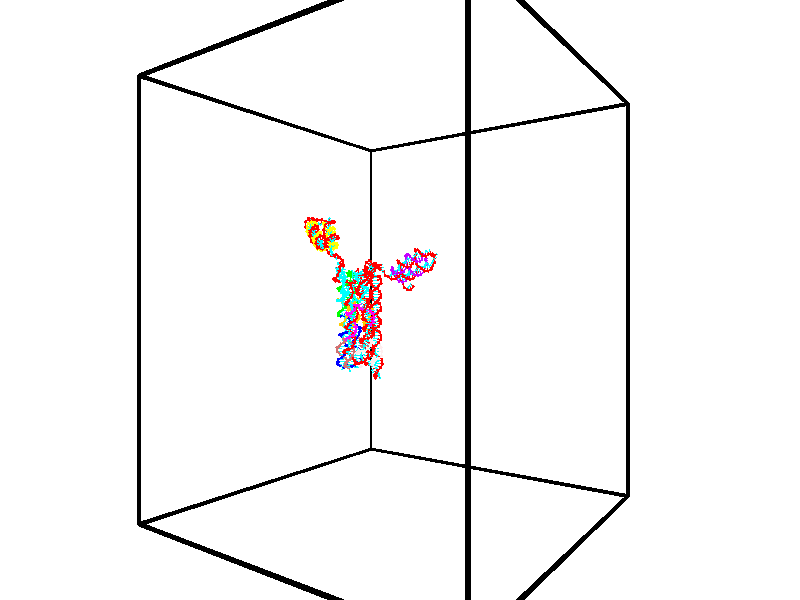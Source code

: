 // switches for output
#declare DRAW_BASES = 1; // possible values are 0, 1; only relevant for DNA ribbons
#declare DRAW_BASES_TYPE = 3; // possible values are 1, 2, 3; only relevant for DNA ribbons
#declare DRAW_FOG = 0; // set to 1 to enable fog

#include "colors.inc"

#include "transforms.inc"
background { rgb <1, 1, 1>}

#default {
   normal{
       ripples 0.25
       frequency 0.20
       turbulence 0.2
       lambda 5
   }
	finish {
		phong 0.1
		phong_size 40.
	}
}

// original window dimensions: 1024x640


// camera settings

camera {
	sky <-0, 1, 0>
	up <-0, 1, 0>
	right 1.6 * <0.581683, 0, 0.813415>
	location <-54.4937, 30, 90.4225>
	look_at <30, 30, 30>
	direction <84.4937, 0, -60.4225>
	angle 67.0682
}


# declare cpy_camera_pos = <-54.4937, 30, 90.4225>;
# if (DRAW_FOG = 1)
fog {
	fog_type 2
	up vnormalize(cpy_camera_pos)
	color rgbt<1,1,1,0.3>
	distance 1e-5
	fog_alt 3e-3
	fog_offset 48
}
# end


// LIGHTS

# declare lum = 6;
global_settings {
	ambient_light rgb lum * <0.05, 0.05, 0.05>
	max_trace_level 15
}# declare cpy_direct_light_amount = 0.25;
light_source
{	1000 * <0.231732, -1, 1.3951>,
	rgb lum * cpy_direct_light_amount
	parallel
}

light_source
{	1000 * <-0.231732, 1, -1.3951>,
	rgb lum * cpy_direct_light_amount
	parallel
}

// strand 0

// nucleotide -1

// particle -1
sphere {
	<43.412067, 32.173759, 23.620165> 0.250000
	pigment { color rgbt <1,0,0,0> }
	no_shadow
}
cylinder {
	<43.136932, 32.418201, 23.463482>,  <42.971851, 32.564865, 23.369473>, 0.100000
	pigment { color rgbt <1,0,0,0> }
	no_shadow
}
cylinder {
	<43.136932, 32.418201, 23.463482>,  <43.412067, 32.173759, 23.620165>, 0.100000
	pigment { color rgbt <1,0,0,0> }
	no_shadow
}

// particle -1
sphere {
	<43.136932, 32.418201, 23.463482> 0.100000
	pigment { color rgbt <1,0,0,0> }
	no_shadow
}
sphere {
	0, 1
	scale<0.080000,0.200000,0.300000>
	matrix <0.247031, -0.310349, -0.917965,
		-0.682538, -0.728173, 0.062508,
		-0.687836, 0.611104, -0.391706,
		42.930580, 32.601532, 23.345970>
	pigment { color rgbt <0,1,1,0> }
	no_shadow
}
cylinder {
	<43.087429, 31.656799, 23.309015>,  <43.412067, 32.173759, 23.620165>, 0.130000
	pigment { color rgbt <1,0,0,0> }
	no_shadow
}

// nucleotide -1

// particle -1
sphere {
	<43.087429, 31.656799, 23.309015> 0.250000
	pigment { color rgbt <1,0,0,0> }
	no_shadow
}
cylinder {
	<43.116528, 32.000668, 23.106758>,  <43.133987, 32.206989, 22.985403>, 0.100000
	pigment { color rgbt <1,0,0,0> }
	no_shadow
}
cylinder {
	<43.116528, 32.000668, 23.106758>,  <43.087429, 31.656799, 23.309015>, 0.100000
	pigment { color rgbt <1,0,0,0> }
	no_shadow
}

// particle -1
sphere {
	<43.116528, 32.000668, 23.106758> 0.100000
	pigment { color rgbt <1,0,0,0> }
	no_shadow
}
sphere {
	0, 1
	scale<0.080000,0.200000,0.300000>
	matrix <0.038651, -0.509035, -0.859877,
		-0.996601, 0.043013, -0.070260,
		0.072751, 0.859670, -0.505642,
		43.138351, 32.258568, 22.955065>
	pigment { color rgbt <0,1,1,0> }
	no_shadow
}
cylinder {
	<42.510902, 31.673626, 22.751381>,  <43.087429, 31.656799, 23.309015>, 0.130000
	pigment { color rgbt <1,0,0,0> }
	no_shadow
}

// nucleotide -1

// particle -1
sphere {
	<42.510902, 31.673626, 22.751381> 0.250000
	pigment { color rgbt <1,0,0,0> }
	no_shadow
}
cylinder {
	<42.853271, 31.870457, 22.687820>,  <43.058693, 31.988556, 22.649685>, 0.100000
	pigment { color rgbt <1,0,0,0> }
	no_shadow
}
cylinder {
	<42.853271, 31.870457, 22.687820>,  <42.510902, 31.673626, 22.751381>, 0.100000
	pigment { color rgbt <1,0,0,0> }
	no_shadow
}

// particle -1
sphere {
	<42.853271, 31.870457, 22.687820> 0.100000
	pigment { color rgbt <1,0,0,0> }
	no_shadow
}
sphere {
	0, 1
	scale<0.080000,0.200000,0.300000>
	matrix <0.053932, -0.390567, -0.918994,
		-0.514279, 0.778020, -0.360835,
		0.855926, 0.492079, -0.158900,
		43.110050, 32.018082, 22.640150>
	pigment { color rgbt <0,1,1,0> }
	no_shadow
}
cylinder {
	<42.457874, 32.037388, 22.121004>,  <42.510902, 31.673626, 22.751381>, 0.130000
	pigment { color rgbt <1,0,0,0> }
	no_shadow
}

// nucleotide -1

// particle -1
sphere {
	<42.457874, 32.037388, 22.121004> 0.250000
	pigment { color rgbt <1,0,0,0> }
	no_shadow
}
cylinder {
	<42.831749, 31.911858, 22.187798>,  <43.056072, 31.836540, 22.227875>, 0.100000
	pigment { color rgbt <1,0,0,0> }
	no_shadow
}
cylinder {
	<42.831749, 31.911858, 22.187798>,  <42.457874, 32.037388, 22.121004>, 0.100000
	pigment { color rgbt <1,0,0,0> }
	no_shadow
}

// particle -1
sphere {
	<42.831749, 31.911858, 22.187798> 0.100000
	pigment { color rgbt <1,0,0,0> }
	no_shadow
}
sphere {
	0, 1
	scale<0.080000,0.200000,0.300000>
	matrix <-0.046883, -0.574463, -0.817187,
		0.352378, 0.755981, -0.551653,
		0.934682, -0.313822, 0.166985,
		43.112152, 31.817711, 22.237894>
	pigment { color rgbt <0,1,1,0> }
	no_shadow
}
cylinder {
	<42.448620, 32.716534, 21.846947>,  <42.457874, 32.037388, 22.121004>, 0.130000
	pigment { color rgbt <1,0,0,0> }
	no_shadow
}

// nucleotide -1

// particle -1
sphere {
	<42.448620, 32.716534, 21.846947> 0.250000
	pigment { color rgbt <1,0,0,0> }
	no_shadow
}
cylinder {
	<42.351082, 33.059608, 22.028015>,  <42.292557, 33.265453, 22.136656>, 0.100000
	pigment { color rgbt <1,0,0,0> }
	no_shadow
}
cylinder {
	<42.351082, 33.059608, 22.028015>,  <42.448620, 32.716534, 21.846947>, 0.100000
	pigment { color rgbt <1,0,0,0> }
	no_shadow
}

// particle -1
sphere {
	<42.351082, 33.059608, 22.028015> 0.100000
	pigment { color rgbt <1,0,0,0> }
	no_shadow
}
sphere {
	0, 1
	scale<0.080000,0.200000,0.300000>
	matrix <0.001625, 0.467120, -0.884193,
		-0.969812, -0.214873, -0.115299,
		-0.243847, 0.857688, 0.452669,
		42.277927, 33.316914, 22.163816>
	pigment { color rgbt <0,1,1,0> }
	no_shadow
}
cylinder {
	<42.192020, 33.295795, 21.303579>,  <42.448620, 32.716534, 21.846947>, 0.130000
	pigment { color rgbt <1,0,0,0> }
	no_shadow
}

// nucleotide -1

// particle -1
sphere {
	<42.192020, 33.295795, 21.303579> 0.250000
	pigment { color rgbt <1,0,0,0> }
	no_shadow
}
cylinder {
	<41.848843, 33.495518, 21.255196>,  <41.642937, 33.615353, 21.226166>, 0.100000
	pigment { color rgbt <1,0,0,0> }
	no_shadow
}
cylinder {
	<41.848843, 33.495518, 21.255196>,  <42.192020, 33.295795, 21.303579>, 0.100000
	pigment { color rgbt <1,0,0,0> }
	no_shadow
}

// particle -1
sphere {
	<41.848843, 33.495518, 21.255196> 0.100000
	pigment { color rgbt <1,0,0,0> }
	no_shadow
}
sphere {
	0, 1
	scale<0.080000,0.200000,0.300000>
	matrix <0.030022, 0.283771, 0.958422,
		0.512870, 0.818639, -0.258449,
		-0.857942, 0.499304, -0.120961,
		41.591461, 33.645309, 21.218908>
	pigment { color rgbt <0,1,1,0> }
	no_shadow
}
cylinder {
	<42.253532, 34.010033, 21.557718>,  <42.192020, 33.295795, 21.303579>, 0.130000
	pigment { color rgbt <1,0,0,0> }
	no_shadow
}

// nucleotide -1

// particle -1
sphere {
	<42.253532, 34.010033, 21.557718> 0.250000
	pigment { color rgbt <1,0,0,0> }
	no_shadow
}
cylinder {
	<41.867569, 33.906685, 21.576469>,  <41.635990, 33.844677, 21.587719>, 0.100000
	pigment { color rgbt <1,0,0,0> }
	no_shadow
}
cylinder {
	<41.867569, 33.906685, 21.576469>,  <42.253532, 34.010033, 21.557718>, 0.100000
	pigment { color rgbt <1,0,0,0> }
	no_shadow
}

// particle -1
sphere {
	<41.867569, 33.906685, 21.576469> 0.100000
	pigment { color rgbt <1,0,0,0> }
	no_shadow
}
sphere {
	0, 1
	scale<0.080000,0.200000,0.300000>
	matrix <-0.041554, 0.326518, 0.944277,
		-0.259274, 0.909194, -0.325796,
		-0.964909, -0.258365, 0.046877,
		41.578094, 33.829174, 21.590532>
	pigment { color rgbt <0,1,1,0> }
	no_shadow
}
cylinder {
	<41.898502, 34.616272, 21.887457>,  <42.253532, 34.010033, 21.557718>, 0.130000
	pigment { color rgbt <1,0,0,0> }
	no_shadow
}

// nucleotide -1

// particle -1
sphere {
	<41.898502, 34.616272, 21.887457> 0.250000
	pigment { color rgbt <1,0,0,0> }
	no_shadow
}
cylinder {
	<41.663170, 34.295952, 21.932320>,  <41.521969, 34.103760, 21.959238>, 0.100000
	pigment { color rgbt <1,0,0,0> }
	no_shadow
}
cylinder {
	<41.663170, 34.295952, 21.932320>,  <41.898502, 34.616272, 21.887457>, 0.100000
	pigment { color rgbt <1,0,0,0> }
	no_shadow
}

// particle -1
sphere {
	<41.663170, 34.295952, 21.932320> 0.100000
	pigment { color rgbt <1,0,0,0> }
	no_shadow
}
sphere {
	0, 1
	scale<0.080000,0.200000,0.300000>
	matrix <-0.052023, 0.175898, 0.983033,
		-0.806945, 0.572514, -0.145147,
		-0.588331, -0.800805, 0.112156,
		41.486671, 34.055710, 21.965967>
	pigment { color rgbt <0,1,1,0> }
	no_shadow
}
cylinder {
	<41.316780, 34.838650, 22.239618>,  <41.898502, 34.616272, 21.887457>, 0.130000
	pigment { color rgbt <1,0,0,0> }
	no_shadow
}

// nucleotide -1

// particle -1
sphere {
	<41.316780, 34.838650, 22.239618> 0.250000
	pigment { color rgbt <1,0,0,0> }
	no_shadow
}
cylinder {
	<41.277393, 34.444244, 22.293396>,  <41.253761, 34.207600, 22.325663>, 0.100000
	pigment { color rgbt <1,0,0,0> }
	no_shadow
}
cylinder {
	<41.277393, 34.444244, 22.293396>,  <41.316780, 34.838650, 22.239618>, 0.100000
	pigment { color rgbt <1,0,0,0> }
	no_shadow
}

// particle -1
sphere {
	<41.277393, 34.444244, 22.293396> 0.100000
	pigment { color rgbt <1,0,0,0> }
	no_shadow
}
sphere {
	0, 1
	scale<0.080000,0.200000,0.300000>
	matrix <-0.084953, 0.142937, 0.986079,
		-0.991508, 0.085670, -0.097839,
		-0.098463, -0.986017, 0.134445,
		41.247856, 34.148438, 22.333729>
	pigment { color rgbt <0,1,1,0> }
	no_shadow
}
cylinder {
	<40.716637, 34.716293, 22.633112>,  <41.316780, 34.838650, 22.239618>, 0.130000
	pigment { color rgbt <1,0,0,0> }
	no_shadow
}

// nucleotide -1

// particle -1
sphere {
	<40.716637, 34.716293, 22.633112> 0.250000
	pigment { color rgbt <1,0,0,0> }
	no_shadow
}
cylinder {
	<40.970364, 34.413391, 22.695351>,  <41.122601, 34.231651, 22.732695>, 0.100000
	pigment { color rgbt <1,0,0,0> }
	no_shadow
}
cylinder {
	<40.970364, 34.413391, 22.695351>,  <40.716637, 34.716293, 22.633112>, 0.100000
	pigment { color rgbt <1,0,0,0> }
	no_shadow
}

// particle -1
sphere {
	<40.970364, 34.413391, 22.695351> 0.100000
	pigment { color rgbt <1,0,0,0> }
	no_shadow
}
sphere {
	0, 1
	scale<0.080000,0.200000,0.300000>
	matrix <-0.094722, 0.123623, 0.987798,
		-0.767249, -0.641315, 0.006687,
		0.634316, -0.757253, 0.155596,
		41.160660, 34.186214, 22.742029>
	pigment { color rgbt <0,1,1,0> }
	no_shadow
}
cylinder {
	<40.309597, 34.286011, 23.064999>,  <40.716637, 34.716293, 22.633112>, 0.130000
	pigment { color rgbt <1,0,0,0> }
	no_shadow
}

// nucleotide -1

// particle -1
sphere {
	<40.309597, 34.286011, 23.064999> 0.250000
	pigment { color rgbt <1,0,0,0> }
	no_shadow
}
cylinder {
	<40.673111, 34.126049, 23.112633>,  <40.891220, 34.030071, 23.141212>, 0.100000
	pigment { color rgbt <1,0,0,0> }
	no_shadow
}
cylinder {
	<40.673111, 34.126049, 23.112633>,  <40.309597, 34.286011, 23.064999>, 0.100000
	pigment { color rgbt <1,0,0,0> }
	no_shadow
}

// particle -1
sphere {
	<40.673111, 34.126049, 23.112633> 0.100000
	pigment { color rgbt <1,0,0,0> }
	no_shadow
}
sphere {
	0, 1
	scale<0.080000,0.200000,0.300000>
	matrix <-0.138110, -0.018979, 0.990235,
		-0.393739, -0.916361, -0.072478,
		0.908788, -0.399904, 0.119086,
		40.945747, 34.006077, 23.148359>
	pigment { color rgbt <0,1,1,0> }
	no_shadow
}
cylinder {
	<40.229343, 33.726395, 23.534687>,  <40.309597, 34.286011, 23.064999>, 0.130000
	pigment { color rgbt <1,0,0,0> }
	no_shadow
}

// nucleotide -1

// particle -1
sphere {
	<40.229343, 33.726395, 23.534687> 0.250000
	pigment { color rgbt <1,0,0,0> }
	no_shadow
}
cylinder {
	<40.602005, 33.868031, 23.567272>,  <40.825603, 33.953011, 23.586824>, 0.100000
	pigment { color rgbt <1,0,0,0> }
	no_shadow
}
cylinder {
	<40.602005, 33.868031, 23.567272>,  <40.229343, 33.726395, 23.534687>, 0.100000
	pigment { color rgbt <1,0,0,0> }
	no_shadow
}

// particle -1
sphere {
	<40.602005, 33.868031, 23.567272> 0.100000
	pigment { color rgbt <1,0,0,0> }
	no_shadow
}
sphere {
	0, 1
	scale<0.080000,0.200000,0.300000>
	matrix <-0.076444, -0.028170, 0.996676,
		0.355205, -0.934788, 0.000823,
		0.931657, 0.354087, 0.081465,
		40.881504, 33.974258, 23.591711>
	pigment { color rgbt <0,1,1,0> }
	no_shadow
}
cylinder {
	<40.458454, 33.417366, 24.095692>,  <40.229343, 33.726395, 23.534687>, 0.130000
	pigment { color rgbt <1,0,0,0> }
	no_shadow
}

// nucleotide -1

// particle -1
sphere {
	<40.458454, 33.417366, 24.095692> 0.250000
	pigment { color rgbt <1,0,0,0> }
	no_shadow
}
cylinder {
	<40.724453, 33.712196, 24.047512>,  <40.884052, 33.889095, 24.018604>, 0.100000
	pigment { color rgbt <1,0,0,0> }
	no_shadow
}
cylinder {
	<40.724453, 33.712196, 24.047512>,  <40.458454, 33.417366, 24.095692>, 0.100000
	pigment { color rgbt <1,0,0,0> }
	no_shadow
}

// particle -1
sphere {
	<40.724453, 33.712196, 24.047512> 0.100000
	pigment { color rgbt <1,0,0,0> }
	no_shadow
}
sphere {
	0, 1
	scale<0.080000,0.200000,0.300000>
	matrix <-0.093205, 0.241922, 0.965809,
		0.741010, -0.631030, 0.229575,
		0.664994, 0.737072, -0.120451,
		40.923950, 33.933319, 24.011377>
	pigment { color rgbt <0,1,1,0> }
	no_shadow
}
cylinder {
	<40.901566, 33.327621, 24.569180>,  <40.458454, 33.417366, 24.095692>, 0.130000
	pigment { color rgbt <1,0,0,0> }
	no_shadow
}

// nucleotide -1

// particle -1
sphere {
	<40.901566, 33.327621, 24.569180> 0.250000
	pigment { color rgbt <1,0,0,0> }
	no_shadow
}
cylinder {
	<40.997448, 33.699795, 24.458309>,  <41.054977, 33.923100, 24.391787>, 0.100000
	pigment { color rgbt <1,0,0,0> }
	no_shadow
}
cylinder {
	<40.997448, 33.699795, 24.458309>,  <40.901566, 33.327621, 24.569180>, 0.100000
	pigment { color rgbt <1,0,0,0> }
	no_shadow
}

// particle -1
sphere {
	<40.997448, 33.699795, 24.458309> 0.100000
	pigment { color rgbt <1,0,0,0> }
	no_shadow
}
sphere {
	0, 1
	scale<0.080000,0.200000,0.300000>
	matrix <0.140752, 0.249178, 0.958175,
		0.960587, -0.268697, -0.071231,
		0.239710, 0.930436, -0.277177,
		41.069363, 33.978928, 24.375156>
	pigment { color rgbt <0,1,1,0> }
	no_shadow
}
cylinder {
	<41.468193, 33.449413, 24.939060>,  <40.901566, 33.327621, 24.569180>, 0.130000
	pigment { color rgbt <1,0,0,0> }
	no_shadow
}

// nucleotide -1

// particle -1
sphere {
	<41.468193, 33.449413, 24.939060> 0.250000
	pigment { color rgbt <1,0,0,0> }
	no_shadow
}
cylinder {
	<41.335106, 33.818874, 24.862999>,  <41.255253, 34.040550, 24.817362>, 0.100000
	pigment { color rgbt <1,0,0,0> }
	no_shadow
}
cylinder {
	<41.335106, 33.818874, 24.862999>,  <41.468193, 33.449413, 24.939060>, 0.100000
	pigment { color rgbt <1,0,0,0> }
	no_shadow
}

// particle -1
sphere {
	<41.335106, 33.818874, 24.862999> 0.100000
	pigment { color rgbt <1,0,0,0> }
	no_shadow
}
sphere {
	0, 1
	scale<0.080000,0.200000,0.300000>
	matrix <0.134923, 0.246193, 0.959784,
		0.933323, 0.293686, -0.206536,
		-0.332723, 0.923654, -0.190153,
		41.235291, 34.095970, 24.805954>
	pigment { color rgbt <0,1,1,0> }
	no_shadow
}
cylinder {
	<41.919479, 33.940002, 25.149374>,  <41.468193, 33.449413, 24.939060>, 0.130000
	pigment { color rgbt <1,0,0,0> }
	no_shadow
}

// nucleotide -1

// particle -1
sphere {
	<41.919479, 33.940002, 25.149374> 0.250000
	pigment { color rgbt <1,0,0,0> }
	no_shadow
}
cylinder {
	<41.567574, 34.130058, 25.155910>,  <41.356430, 34.244091, 25.159832>, 0.100000
	pigment { color rgbt <1,0,0,0> }
	no_shadow
}
cylinder {
	<41.567574, 34.130058, 25.155910>,  <41.919479, 33.940002, 25.149374>, 0.100000
	pigment { color rgbt <1,0,0,0> }
	no_shadow
}

// particle -1
sphere {
	<41.567574, 34.130058, 25.155910> 0.100000
	pigment { color rgbt <1,0,0,0> }
	no_shadow
}
sphere {
	0, 1
	scale<0.080000,0.200000,0.300000>
	matrix <0.173658, 0.289164, 0.941396,
		0.442566, 0.831041, -0.336906,
		-0.879760, 0.475136, 0.016343,
		41.303646, 34.272598, 25.160814>
	pigment { color rgbt <0,1,1,0> }
	no_shadow
}
cylinder {
	<42.025066, 34.543999, 25.571814>,  <41.919479, 33.940002, 25.149374>, 0.130000
	pigment { color rgbt <1,0,0,0> }
	no_shadow
}

// nucleotide -1

// particle -1
sphere {
	<42.025066, 34.543999, 25.571814> 0.250000
	pigment { color rgbt <1,0,0,0> }
	no_shadow
}
cylinder {
	<41.625484, 34.535637, 25.555576>,  <41.385735, 34.530621, 25.545834>, 0.100000
	pigment { color rgbt <1,0,0,0> }
	no_shadow
}
cylinder {
	<41.625484, 34.535637, 25.555576>,  <42.025066, 34.543999, 25.571814>, 0.100000
	pigment { color rgbt <1,0,0,0> }
	no_shadow
}

// particle -1
sphere {
	<41.625484, 34.535637, 25.555576> 0.100000
	pigment { color rgbt <1,0,0,0> }
	no_shadow
}
sphere {
	0, 1
	scale<0.080000,0.200000,0.300000>
	matrix <-0.045577, 0.508963, 0.859581,
		0.002694, 0.860534, -0.509385,
		-0.998957, -0.020901, -0.040592,
		41.325798, 34.529366, 25.543398>
	pigment { color rgbt <0,1,1,0> }
	no_shadow
}
cylinder {
	<41.763966, 35.272701, 25.646692>,  <42.025066, 34.543999, 25.571814>, 0.130000
	pigment { color rgbt <1,0,0,0> }
	no_shadow
}

// nucleotide -1

// particle -1
sphere {
	<41.763966, 35.272701, 25.646692> 0.250000
	pigment { color rgbt <1,0,0,0> }
	no_shadow
}
cylinder {
	<41.463795, 35.029289, 25.749882>,  <41.283691, 34.883244, 25.811794>, 0.100000
	pigment { color rgbt <1,0,0,0> }
	no_shadow
}
cylinder {
	<41.463795, 35.029289, 25.749882>,  <41.763966, 35.272701, 25.646692>, 0.100000
	pigment { color rgbt <1,0,0,0> }
	no_shadow
}

// particle -1
sphere {
	<41.463795, 35.029289, 25.749882> 0.100000
	pigment { color rgbt <1,0,0,0> }
	no_shadow
}
sphere {
	0, 1
	scale<0.080000,0.200000,0.300000>
	matrix <-0.192902, 0.574955, 0.795120,
		-0.632178, 0.546916, -0.548848,
		-0.750427, -0.608531, 0.257973,
		41.238667, 34.846729, 25.827274>
	pigment { color rgbt <0,1,1,0> }
	no_shadow
}
cylinder {
	<41.220932, 35.738251, 25.857023>,  <41.763966, 35.272701, 25.646692>, 0.130000
	pigment { color rgbt <1,0,0,0> }
	no_shadow
}

// nucleotide -1

// particle -1
sphere {
	<41.220932, 35.738251, 25.857023> 0.250000
	pigment { color rgbt <1,0,0,0> }
	no_shadow
}
cylinder {
	<41.124313, 35.389057, 26.026516>,  <41.066341, 35.179539, 26.128212>, 0.100000
	pigment { color rgbt <1,0,0,0> }
	no_shadow
}
cylinder {
	<41.124313, 35.389057, 26.026516>,  <41.220932, 35.738251, 25.857023>, 0.100000
	pigment { color rgbt <1,0,0,0> }
	no_shadow
}

// particle -1
sphere {
	<41.124313, 35.389057, 26.026516> 0.100000
	pigment { color rgbt <1,0,0,0> }
	no_shadow
}
sphere {
	0, 1
	scale<0.080000,0.200000,0.300000>
	matrix <-0.213886, 0.473818, 0.854253,
		-0.946523, 0.115715, -0.301171,
		-0.241550, -0.872987, 0.423730,
		41.051849, 35.127159, 26.153635>
	pigment { color rgbt <0,1,1,0> }
	no_shadow
}
cylinder {
	<40.585346, 35.849998, 26.291111>,  <41.220932, 35.738251, 25.857023>, 0.130000
	pigment { color rgbt <1,0,0,0> }
	no_shadow
}

// nucleotide -1

// particle -1
sphere {
	<40.585346, 35.849998, 26.291111> 0.250000
	pigment { color rgbt <1,0,0,0> }
	no_shadow
}
cylinder {
	<40.730640, 35.500221, 26.419739>,  <40.817818, 35.290356, 26.496916>, 0.100000
	pigment { color rgbt <1,0,0,0> }
	no_shadow
}
cylinder {
	<40.730640, 35.500221, 26.419739>,  <40.585346, 35.849998, 26.291111>, 0.100000
	pigment { color rgbt <1,0,0,0> }
	no_shadow
}

// particle -1
sphere {
	<40.730640, 35.500221, 26.419739> 0.100000
	pigment { color rgbt <1,0,0,0> }
	no_shadow
}
sphere {
	0, 1
	scale<0.080000,0.200000,0.300000>
	matrix <-0.308324, 0.212876, 0.927157,
		-0.879201, -0.435925, -0.192288,
		0.363237, -0.874445, 0.321567,
		40.839611, 35.237888, 26.516209>
	pigment { color rgbt <0,1,1,0> }
	no_shadow
}
cylinder {
	<40.068756, 35.653023, 26.744400>,  <40.585346, 35.849998, 26.291111>, 0.130000
	pigment { color rgbt <1,0,0,0> }
	no_shadow
}

// nucleotide -1

// particle -1
sphere {
	<40.068756, 35.653023, 26.744400> 0.250000
	pigment { color rgbt <1,0,0,0> }
	no_shadow
}
cylinder {
	<40.385380, 35.439350, 26.863113>,  <40.575356, 35.311146, 26.934341>, 0.100000
	pigment { color rgbt <1,0,0,0> }
	no_shadow
}
cylinder {
	<40.385380, 35.439350, 26.863113>,  <40.068756, 35.653023, 26.744400>, 0.100000
	pigment { color rgbt <1,0,0,0> }
	no_shadow
}

// particle -1
sphere {
	<40.385380, 35.439350, 26.863113> 0.100000
	pigment { color rgbt <1,0,0,0> }
	no_shadow
}
sphere {
	0, 1
	scale<0.080000,0.200000,0.300000>
	matrix <-0.242485, 0.171225, 0.954926,
		-0.560919, -0.827849, 0.006005,
		0.791563, -0.534180, 0.296784,
		40.622849, 35.279095, 26.952148>
	pigment { color rgbt <0,1,1,0> }
	no_shadow
}
cylinder {
	<39.853481, 35.219162, 27.219206>,  <40.068756, 35.653023, 26.744400>, 0.130000
	pigment { color rgbt <1,0,0,0> }
	no_shadow
}

// nucleotide -1

// particle -1
sphere {
	<39.853481, 35.219162, 27.219206> 0.250000
	pigment { color rgbt <1,0,0,0> }
	no_shadow
}
cylinder {
	<40.243431, 35.203262, 27.306881>,  <40.477402, 35.193722, 27.359486>, 0.100000
	pigment { color rgbt <1,0,0,0> }
	no_shadow
}
cylinder {
	<40.243431, 35.203262, 27.306881>,  <39.853481, 35.219162, 27.219206>, 0.100000
	pigment { color rgbt <1,0,0,0> }
	no_shadow
}

// particle -1
sphere {
	<40.243431, 35.203262, 27.306881> 0.100000
	pigment { color rgbt <1,0,0,0> }
	no_shadow
}
sphere {
	0, 1
	scale<0.080000,0.200000,0.300000>
	matrix <-0.203552, 0.240775, 0.948996,
		-0.090496, -0.969767, 0.226634,
		0.974873, -0.039749, 0.219187,
		40.535892, 35.191338, 27.372637>
	pigment { color rgbt <0,1,1,0> }
	no_shadow
}
cylinder {
	<39.871483, 34.941711, 27.849613>,  <39.853481, 35.219162, 27.219206>, 0.130000
	pigment { color rgbt <1,0,0,0> }
	no_shadow
}

// nucleotide -1

// particle -1
sphere {
	<39.871483, 34.941711, 27.849613> 0.250000
	pigment { color rgbt <1,0,0,0> }
	no_shadow
}
cylinder {
	<40.243168, 35.087433, 27.824806>,  <40.466179, 35.174866, 27.809921>, 0.100000
	pigment { color rgbt <1,0,0,0> }
	no_shadow
}
cylinder {
	<40.243168, 35.087433, 27.824806>,  <39.871483, 34.941711, 27.849613>, 0.100000
	pigment { color rgbt <1,0,0,0> }
	no_shadow
}

// particle -1
sphere {
	<40.243168, 35.087433, 27.824806> 0.100000
	pigment { color rgbt <1,0,0,0> }
	no_shadow
}
sphere {
	0, 1
	scale<0.080000,0.200000,0.300000>
	matrix <0.008647, 0.146339, 0.989197,
		0.369441, -0.919712, 0.132830,
		0.929214, 0.364301, -0.062017,
		40.521931, 35.196724, 27.806202>
	pigment { color rgbt <0,1,1,0> }
	no_shadow
}
cylinder {
	<40.244736, 34.542522, 28.265314>,  <39.871483, 34.941711, 27.849613>, 0.130000
	pigment { color rgbt <1,0,0,0> }
	no_shadow
}

// nucleotide -1

// particle -1
sphere {
	<40.244736, 34.542522, 28.265314> 0.250000
	pigment { color rgbt <1,0,0,0> }
	no_shadow
}
cylinder {
	<40.410419, 34.905685, 28.239563>,  <40.509830, 35.123581, 28.224113>, 0.100000
	pigment { color rgbt <1,0,0,0> }
	no_shadow
}
cylinder {
	<40.410419, 34.905685, 28.239563>,  <40.244736, 34.542522, 28.265314>, 0.100000
	pigment { color rgbt <1,0,0,0> }
	no_shadow
}

// particle -1
sphere {
	<40.410419, 34.905685, 28.239563> 0.100000
	pigment { color rgbt <1,0,0,0> }
	no_shadow
}
sphere {
	0, 1
	scale<0.080000,0.200000,0.300000>
	matrix <-0.019023, 0.079350, 0.996665,
		0.909985, -0.411599, 0.050138,
		0.414205, 0.907904, -0.064377,
		40.534679, 35.178055, 28.220249>
	pigment { color rgbt <0,1,1,0> }
	no_shadow
}
cylinder {
	<40.800259, 34.530144, 28.764881>,  <40.244736, 34.542522, 28.265314>, 0.130000
	pigment { color rgbt <1,0,0,0> }
	no_shadow
}

// nucleotide -1

// particle -1
sphere {
	<40.800259, 34.530144, 28.764881> 0.250000
	pigment { color rgbt <1,0,0,0> }
	no_shadow
}
cylinder {
	<40.756699, 34.923790, 28.708809>,  <40.730560, 35.159977, 28.675165>, 0.100000
	pigment { color rgbt <1,0,0,0> }
	no_shadow
}
cylinder {
	<40.756699, 34.923790, 28.708809>,  <40.800259, 34.530144, 28.764881>, 0.100000
	pigment { color rgbt <1,0,0,0> }
	no_shadow
}

// particle -1
sphere {
	<40.756699, 34.923790, 28.708809> 0.100000
	pigment { color rgbt <1,0,0,0> }
	no_shadow
}
sphere {
	0, 1
	scale<0.080000,0.200000,0.300000>
	matrix <0.023015, 0.143477, 0.989386,
		0.993786, 0.104521, -0.038274,
		-0.108904, 0.984119, -0.140180,
		40.724026, 35.219025, 28.666756>
	pigment { color rgbt <0,1,1,0> }
	no_shadow
}
cylinder {
	<41.034809, 34.789383, 29.367273>,  <40.800259, 34.530144, 28.764881>, 0.130000
	pigment { color rgbt <1,0,0,0> }
	no_shadow
}

// nucleotide -1

// particle -1
sphere {
	<41.034809, 34.789383, 29.367273> 0.250000
	pigment { color rgbt <1,0,0,0> }
	no_shadow
}
cylinder {
	<40.795509, 35.078102, 29.228073>,  <40.651932, 35.251335, 29.144552>, 0.100000
	pigment { color rgbt <1,0,0,0> }
	no_shadow
}
cylinder {
	<40.795509, 35.078102, 29.228073>,  <41.034809, 34.789383, 29.367273>, 0.100000
	pigment { color rgbt <1,0,0,0> }
	no_shadow
}

// particle -1
sphere {
	<40.795509, 35.078102, 29.228073> 0.100000
	pigment { color rgbt <1,0,0,0> }
	no_shadow
}
sphere {
	0, 1
	scale<0.080000,0.200000,0.300000>
	matrix <-0.058325, 0.393915, 0.917295,
		0.799188, 0.569064, -0.193559,
		-0.598245, 0.721802, -0.348002,
		40.616035, 35.294643, 29.123672>
	pigment { color rgbt <0,1,1,0> }
	no_shadow
}
cylinder {
	<41.357609, 35.330181, 29.370010>,  <41.034809, 34.789383, 29.367273>, 0.130000
	pigment { color rgbt <1,0,0,0> }
	no_shadow
}

// nucleotide -1

// particle -1
sphere {
	<41.357609, 35.330181, 29.370010> 0.250000
	pigment { color rgbt <1,0,0,0> }
	no_shadow
}
cylinder {
	<40.970242, 35.426311, 29.396580>,  <40.737823, 35.483990, 29.412521>, 0.100000
	pigment { color rgbt <1,0,0,0> }
	no_shadow
}
cylinder {
	<40.970242, 35.426311, 29.396580>,  <41.357609, 35.330181, 29.370010>, 0.100000
	pigment { color rgbt <1,0,0,0> }
	no_shadow
}

// particle -1
sphere {
	<40.970242, 35.426311, 29.396580> 0.100000
	pigment { color rgbt <1,0,0,0> }
	no_shadow
}
sphere {
	0, 1
	scale<0.080000,0.200000,0.300000>
	matrix <0.176205, 0.471155, 0.864271,
		0.176412, 0.848679, -0.498621,
		-0.968416, 0.240328, 0.066424,
		40.679718, 35.498409, 29.416508>
	pigment { color rgbt <0,1,1,0> }
	no_shadow
}
cylinder {
	<41.249542, 35.835571, 29.964901>,  <41.357609, 35.330181, 29.370010>, 0.130000
	pigment { color rgbt <1,0,0,0> }
	no_shadow
}

// nucleotide -1

// particle -1
sphere {
	<41.249542, 35.835571, 29.964901> 0.250000
	pigment { color rgbt <1,0,0,0> }
	no_shadow
}
cylinder {
	<40.862984, 35.799614, 29.868576>,  <40.631046, 35.778038, 29.810781>, 0.100000
	pigment { color rgbt <1,0,0,0> }
	no_shadow
}
cylinder {
	<40.862984, 35.799614, 29.868576>,  <41.249542, 35.835571, 29.964901>, 0.100000
	pigment { color rgbt <1,0,0,0> }
	no_shadow
}

// particle -1
sphere {
	<40.862984, 35.799614, 29.868576> 0.100000
	pigment { color rgbt <1,0,0,0> }
	no_shadow
}
sphere {
	0, 1
	scale<0.080000,0.200000,0.300000>
	matrix <-0.249987, 0.546683, 0.799152,
		0.059809, 0.832500, -0.550787,
		-0.966400, -0.089893, -0.240811,
		40.573063, 35.772648, 29.796333>
	pigment { color rgbt <0,1,1,0> }
	no_shadow
}
cylinder {
	<41.052582, 36.515530, 29.968182>,  <41.249542, 35.835571, 29.964901>, 0.130000
	pigment { color rgbt <1,0,0,0> }
	no_shadow
}

// nucleotide -1

// particle -1
sphere {
	<41.052582, 36.515530, 29.968182> 0.250000
	pigment { color rgbt <1,0,0,0> }
	no_shadow
}
cylinder {
	<40.743294, 36.269646, 30.030479>,  <40.557720, 36.122116, 30.067858>, 0.100000
	pigment { color rgbt <1,0,0,0> }
	no_shadow
}
cylinder {
	<40.743294, 36.269646, 30.030479>,  <41.052582, 36.515530, 29.968182>, 0.100000
	pigment { color rgbt <1,0,0,0> }
	no_shadow
}

// particle -1
sphere {
	<40.743294, 36.269646, 30.030479> 0.100000
	pigment { color rgbt <1,0,0,0> }
	no_shadow
}
sphere {
	0, 1
	scale<0.080000,0.200000,0.300000>
	matrix <-0.356221, 0.624240, 0.695291,
		-0.524625, 0.482136, -0.701650,
		-0.773224, -0.614710, 0.155745,
		40.511326, 36.085232, 30.077204>
	pigment { color rgbt <0,1,1,0> }
	no_shadow
}
cylinder {
	<40.480164, 36.898224, 29.842531>,  <41.052582, 36.515530, 29.968182>, 0.130000
	pigment { color rgbt <1,0,0,0> }
	no_shadow
}

// nucleotide -1

// particle -1
sphere {
	<40.480164, 36.898224, 29.842531> 0.250000
	pigment { color rgbt <1,0,0,0> }
	no_shadow
}
cylinder {
	<40.469479, 36.598083, 30.106731>,  <40.463066, 36.417999, 30.265251>, 0.100000
	pigment { color rgbt <1,0,0,0> }
	no_shadow
}
cylinder {
	<40.469479, 36.598083, 30.106731>,  <40.480164, 36.898224, 29.842531>, 0.100000
	pigment { color rgbt <1,0,0,0> }
	no_shadow
}

// particle -1
sphere {
	<40.469479, 36.598083, 30.106731> 0.100000
	pigment { color rgbt <1,0,0,0> }
	no_shadow
}
sphere {
	0, 1
	scale<0.080000,0.200000,0.300000>
	matrix <-0.094037, 0.659691, 0.745631,
		-0.995210, -0.042191, -0.088185,
		-0.026716, -0.750352, 0.660498,
		40.461464, 36.372978, 30.304880>
	pigment { color rgbt <0,1,1,0> }
	no_shadow
}
cylinder {
	<39.876057, 37.137386, 30.346737>,  <40.480164, 36.898224, 29.842531>, 0.130000
	pigment { color rgbt <1,0,0,0> }
	no_shadow
}

// nucleotide -1

// particle -1
sphere {
	<39.876057, 37.137386, 30.346737> 0.250000
	pigment { color rgbt <1,0,0,0> }
	no_shadow
}
cylinder {
	<40.161499, 36.923691, 30.528000>,  <40.332764, 36.795475, 30.636757>, 0.100000
	pigment { color rgbt <1,0,0,0> }
	no_shadow
}
cylinder {
	<40.161499, 36.923691, 30.528000>,  <39.876057, 37.137386, 30.346737>, 0.100000
	pigment { color rgbt <1,0,0,0> }
	no_shadow
}

// particle -1
sphere {
	<40.161499, 36.923691, 30.528000> 0.100000
	pigment { color rgbt <1,0,0,0> }
	no_shadow
}
sphere {
	0, 1
	scale<0.080000,0.200000,0.300000>
	matrix <-0.006786, 0.641562, 0.767041,
		-0.700511, -0.550443, 0.454199,
		0.713609, -0.534239, 0.453157,
		40.375584, 36.763420, 30.663946>
	pigment { color rgbt <0,1,1,0> }
	no_shadow
}
cylinder {
	<39.678017, 36.873192, 30.916578>,  <39.876057, 37.137386, 30.346737>, 0.130000
	pigment { color rgbt <1,0,0,0> }
	no_shadow
}

// nucleotide -1

// particle -1
sphere {
	<39.678017, 36.873192, 30.916578> 0.250000
	pigment { color rgbt <1,0,0,0> }
	no_shadow
}
cylinder {
	<40.066807, 36.962856, 30.944920>,  <40.300079, 37.016655, 30.961924>, 0.100000
	pigment { color rgbt <1,0,0,0> }
	no_shadow
}
cylinder {
	<40.066807, 36.962856, 30.944920>,  <39.678017, 36.873192, 30.916578>, 0.100000
	pigment { color rgbt <1,0,0,0> }
	no_shadow
}

// particle -1
sphere {
	<40.066807, 36.962856, 30.944920> 0.100000
	pigment { color rgbt <1,0,0,0> }
	no_shadow
}
sphere {
	0, 1
	scale<0.080000,0.200000,0.300000>
	matrix <-0.212000, 0.705490, 0.676269,
		0.101605, -0.672336, 0.733240,
		0.971973, 0.224159, 0.070854,
		40.358398, 37.030106, 30.966175>
	pigment { color rgbt <0,1,1,0> }
	no_shadow
}
cylinder {
	<39.041443, 36.999001, 30.587233>,  <39.678017, 36.873192, 30.916578>, 0.130000
	pigment { color rgbt <1,0,0,0> }
	no_shadow
}

// nucleotide -1

// particle -1
sphere {
	<39.041443, 36.999001, 30.587233> 0.250000
	pigment { color rgbt <1,0,0,0> }
	no_shadow
}
cylinder {
	<38.742844, 37.265133, 30.590710>,  <38.563683, 37.424812, 30.592796>, 0.100000
	pigment { color rgbt <1,0,0,0> }
	no_shadow
}
cylinder {
	<38.742844, 37.265133, 30.590710>,  <39.041443, 36.999001, 30.587233>, 0.100000
	pigment { color rgbt <1,0,0,0> }
	no_shadow
}

// particle -1
sphere {
	<38.742844, 37.265133, 30.590710> 0.100000
	pigment { color rgbt <1,0,0,0> }
	no_shadow
}
sphere {
	0, 1
	scale<0.080000,0.200000,0.300000>
	matrix <0.077046, 0.099411, -0.992059,
		-0.660908, -0.739904, -0.125471,
		-0.746501, 0.665327, 0.008695,
		38.518894, 37.464729, 30.593319>
	pigment { color rgbt <0,1,1,0> }
	no_shadow
}
cylinder {
	<39.005508, 37.058334, 29.939339>,  <39.041443, 36.999001, 30.587233>, 0.130000
	pigment { color rgbt <1,0,0,0> }
	no_shadow
}

// nucleotide -1

// particle -1
sphere {
	<39.005508, 37.058334, 29.939339> 0.250000
	pigment { color rgbt <1,0,0,0> }
	no_shadow
}
cylinder {
	<38.675888, 37.270710, 30.018372>,  <38.478115, 37.398136, 30.065792>, 0.100000
	pigment { color rgbt <1,0,0,0> }
	no_shadow
}
cylinder {
	<38.675888, 37.270710, 30.018372>,  <39.005508, 37.058334, 29.939339>, 0.100000
	pigment { color rgbt <1,0,0,0> }
	no_shadow
}

// particle -1
sphere {
	<38.675888, 37.270710, 30.018372> 0.100000
	pigment { color rgbt <1,0,0,0> }
	no_shadow
}
sphere {
	0, 1
	scale<0.080000,0.200000,0.300000>
	matrix <-0.241029, -0.012961, -0.970432,
		-0.512679, -0.847311, 0.138652,
		-0.824054, 0.530939, 0.197581,
		38.428673, 37.429993, 30.077646>
	pigment { color rgbt <0,1,1,0> }
	no_shadow
}
cylinder {
	<38.348427, 36.686153, 29.883909>,  <39.005508, 37.058334, 29.939339>, 0.130000
	pigment { color rgbt <1,0,0,0> }
	no_shadow
}

// nucleotide -1

// particle -1
sphere {
	<38.348427, 36.686153, 29.883909> 0.250000
	pigment { color rgbt <1,0,0,0> }
	no_shadow
}
cylinder {
	<38.397442, 37.069469, 29.780628>,  <38.426849, 37.299458, 29.718658>, 0.100000
	pigment { color rgbt <1,0,0,0> }
	no_shadow
}
cylinder {
	<38.397442, 37.069469, 29.780628>,  <38.348427, 36.686153, 29.883909>, 0.100000
	pigment { color rgbt <1,0,0,0> }
	no_shadow
}

// particle -1
sphere {
	<38.397442, 37.069469, 29.780628> 0.100000
	pigment { color rgbt <1,0,0,0> }
	no_shadow
}
sphere {
	0, 1
	scale<0.080000,0.200000,0.300000>
	matrix <-0.259919, -0.220098, -0.940212,
		-0.957824, 0.182324, 0.222107,
		0.122538, 0.958288, -0.258205,
		38.434204, 37.356956, 29.703167>
	pigment { color rgbt <0,1,1,0> }
	no_shadow
}
cylinder {
	<37.765381, 36.770805, 29.436243>,  <38.348427, 36.686153, 29.883909>, 0.130000
	pigment { color rgbt <1,0,0,0> }
	no_shadow
}

// nucleotide -1

// particle -1
sphere {
	<37.765381, 36.770805, 29.436243> 0.250000
	pigment { color rgbt <1,0,0,0> }
	no_shadow
}
cylinder {
	<38.044743, 37.038708, 29.335320>,  <38.212360, 37.199448, 29.274765>, 0.100000
	pigment { color rgbt <1,0,0,0> }
	no_shadow
}
cylinder {
	<38.044743, 37.038708, 29.335320>,  <37.765381, 36.770805, 29.436243>, 0.100000
	pigment { color rgbt <1,0,0,0> }
	no_shadow
}

// particle -1
sphere {
	<38.044743, 37.038708, 29.335320> 0.100000
	pigment { color rgbt <1,0,0,0> }
	no_shadow
}
sphere {
	0, 1
	scale<0.080000,0.200000,0.300000>
	matrix <-0.305571, -0.039747, -0.951340,
		-0.647194, 0.741516, 0.176898,
		0.698403, 0.669756, -0.252310,
		38.254265, 37.239635, 29.259626>
	pigment { color rgbt <0,1,1,0> }
	no_shadow
}
cylinder {
	<37.496792, 37.340851, 29.026358>,  <37.765381, 36.770805, 29.436243>, 0.130000
	pigment { color rgbt <1,0,0,0> }
	no_shadow
}

// nucleotide -1

// particle -1
sphere {
	<37.496792, 37.340851, 29.026358> 0.250000
	pigment { color rgbt <1,0,0,0> }
	no_shadow
}
cylinder {
	<37.884678, 37.281227, 28.948959>,  <38.117409, 37.245453, 28.902521>, 0.100000
	pigment { color rgbt <1,0,0,0> }
	no_shadow
}
cylinder {
	<37.884678, 37.281227, 28.948959>,  <37.496792, 37.340851, 29.026358>, 0.100000
	pigment { color rgbt <1,0,0,0> }
	no_shadow
}

// particle -1
sphere {
	<37.884678, 37.281227, 28.948959> 0.100000
	pigment { color rgbt <1,0,0,0> }
	no_shadow
}
sphere {
	0, 1
	scale<0.080000,0.200000,0.300000>
	matrix <-0.216600, -0.158645, -0.963284,
		0.112887, 0.976019, -0.186126,
		0.969712, -0.149057, -0.193496,
		38.175591, 37.236511, 28.890911>
	pigment { color rgbt <0,1,1,0> }
	no_shadow
}
cylinder {
	<37.704769, 37.690811, 28.408314>,  <37.496792, 37.340851, 29.026358>, 0.130000
	pigment { color rgbt <1,0,0,0> }
	no_shadow
}

// nucleotide -1

// particle -1
sphere {
	<37.704769, 37.690811, 28.408314> 0.250000
	pigment { color rgbt <1,0,0,0> }
	no_shadow
}
cylinder {
	<38.005051, 37.427265, 28.427658>,  <38.185219, 37.269138, 28.439264>, 0.100000
	pigment { color rgbt <1,0,0,0> }
	no_shadow
}
cylinder {
	<38.005051, 37.427265, 28.427658>,  <37.704769, 37.690811, 28.408314>, 0.100000
	pigment { color rgbt <1,0,0,0> }
	no_shadow
}

// particle -1
sphere {
	<38.005051, 37.427265, 28.427658> 0.100000
	pigment { color rgbt <1,0,0,0> }
	no_shadow
}
sphere {
	0, 1
	scale<0.080000,0.200000,0.300000>
	matrix <-0.193055, -0.288798, -0.937724,
		0.631797, 0.694620, -0.343999,
		0.750708, -0.658862, 0.048362,
		38.230263, 37.229607, 28.442167>
	pigment { color rgbt <0,1,1,0> }
	no_shadow
}
cylinder {
	<37.963387, 37.769905, 27.780766>,  <37.704769, 37.690811, 28.408314>, 0.130000
	pigment { color rgbt <1,0,0,0> }
	no_shadow
}

// nucleotide -1

// particle -1
sphere {
	<37.963387, 37.769905, 27.780766> 0.250000
	pigment { color rgbt <1,0,0,0> }
	no_shadow
}
cylinder {
	<38.122391, 37.425850, 27.908611>,  <38.217793, 37.219418, 27.985319>, 0.100000
	pigment { color rgbt <1,0,0,0> }
	no_shadow
}
cylinder {
	<38.122391, 37.425850, 27.908611>,  <37.963387, 37.769905, 27.780766>, 0.100000
	pigment { color rgbt <1,0,0,0> }
	no_shadow
}

// particle -1
sphere {
	<38.122391, 37.425850, 27.908611> 0.100000
	pigment { color rgbt <1,0,0,0> }
	no_shadow
}
sphere {
	0, 1
	scale<0.080000,0.200000,0.300000>
	matrix <0.064296, -0.321353, -0.944774,
		0.915342, 0.396108, -0.072438,
		0.397511, -0.860134, 0.319616,
		38.241646, 37.167809, 28.004496>
	pigment { color rgbt <0,1,1,0> }
	no_shadow
}
cylinder {
	<38.635353, 37.604492, 27.344727>,  <37.963387, 37.769905, 27.780766>, 0.130000
	pigment { color rgbt <1,0,0,0> }
	no_shadow
}

// nucleotide -1

// particle -1
sphere {
	<38.635353, 37.604492, 27.344727> 0.250000
	pigment { color rgbt <1,0,0,0> }
	no_shadow
}
cylinder {
	<38.456081, 37.278927, 27.492603>,  <38.348518, 37.083588, 27.581329>, 0.100000
	pigment { color rgbt <1,0,0,0> }
	no_shadow
}
cylinder {
	<38.456081, 37.278927, 27.492603>,  <38.635353, 37.604492, 27.344727>, 0.100000
	pigment { color rgbt <1,0,0,0> }
	no_shadow
}

// particle -1
sphere {
	<38.456081, 37.278927, 27.492603> 0.100000
	pigment { color rgbt <1,0,0,0> }
	no_shadow
}
sphere {
	0, 1
	scale<0.080000,0.200000,0.300000>
	matrix <-0.066147, -0.382227, -0.921698,
		0.891491, -0.437543, 0.117469,
		-0.448183, -0.813916, 0.369694,
		38.321625, 37.034752, 27.603512>
	pigment { color rgbt <0,1,1,0> }
	no_shadow
}
cylinder {
	<39.044876, 37.038864, 27.147789>,  <38.635353, 37.604492, 27.344727>, 0.130000
	pigment { color rgbt <1,0,0,0> }
	no_shadow
}

// nucleotide -1

// particle -1
sphere {
	<39.044876, 37.038864, 27.147789> 0.250000
	pigment { color rgbt <1,0,0,0> }
	no_shadow
}
cylinder {
	<38.677299, 36.898483, 27.219776>,  <38.456753, 36.814255, 27.262968>, 0.100000
	pigment { color rgbt <1,0,0,0> }
	no_shadow
}
cylinder {
	<38.677299, 36.898483, 27.219776>,  <39.044876, 37.038864, 27.147789>, 0.100000
	pigment { color rgbt <1,0,0,0> }
	no_shadow
}

// particle -1
sphere {
	<38.677299, 36.898483, 27.219776> 0.100000
	pigment { color rgbt <1,0,0,0> }
	no_shadow
}
sphere {
	0, 1
	scale<0.080000,0.200000,0.300000>
	matrix <0.006071, -0.468837, -0.883264,
		0.394355, -0.810572, 0.432962,
		-0.918938, -0.350948, 0.179968,
		38.401619, 36.793198, 27.273766>
	pigment { color rgbt <0,1,1,0> }
	no_shadow
}
cylinder {
	<39.158722, 36.342606, 26.863184>,  <39.044876, 37.038864, 27.147789>, 0.130000
	pigment { color rgbt <1,0,0,0> }
	no_shadow
}

// nucleotide -1

// particle -1
sphere {
	<39.158722, 36.342606, 26.863184> 0.250000
	pigment { color rgbt <1,0,0,0> }
	no_shadow
}
cylinder {
	<38.764629, 36.400311, 26.900093>,  <38.528175, 36.434933, 26.922237>, 0.100000
	pigment { color rgbt <1,0,0,0> }
	no_shadow
}
cylinder {
	<38.764629, 36.400311, 26.900093>,  <39.158722, 36.342606, 26.863184>, 0.100000
	pigment { color rgbt <1,0,0,0> }
	no_shadow
}

// particle -1
sphere {
	<38.764629, 36.400311, 26.900093> 0.100000
	pigment { color rgbt <1,0,0,0> }
	no_shadow
}
sphere {
	0, 1
	scale<0.080000,0.200000,0.300000>
	matrix <-0.147933, -0.445560, -0.882945,
		-0.086262, -0.883552, 0.460319,
		-0.985228, 0.144260, 0.092272,
		38.469059, 36.443588, 26.927774>
	pigment { color rgbt <0,1,1,0> }
	no_shadow
}
cylinder {
	<38.782967, 35.678642, 26.636757>,  <39.158722, 36.342606, 26.863184>, 0.130000
	pigment { color rgbt <1,0,0,0> }
	no_shadow
}

// nucleotide -1

// particle -1
sphere {
	<38.782967, 35.678642, 26.636757> 0.250000
	pigment { color rgbt <1,0,0,0> }
	no_shadow
}
cylinder {
	<38.471714, 35.929638, 26.625618>,  <38.284962, 36.080235, 26.618935>, 0.100000
	pigment { color rgbt <1,0,0,0> }
	no_shadow
}
cylinder {
	<38.471714, 35.929638, 26.625618>,  <38.782967, 35.678642, 26.636757>, 0.100000
	pigment { color rgbt <1,0,0,0> }
	no_shadow
}

// particle -1
sphere {
	<38.471714, 35.929638, 26.625618> 0.100000
	pigment { color rgbt <1,0,0,0> }
	no_shadow
}
sphere {
	0, 1
	scale<0.080000,0.200000,0.300000>
	matrix <-0.385310, -0.511882, -0.767797,
		-0.496036, -0.586717, 0.640087,
		-0.778129, 0.627487, -0.027844,
		38.238277, 36.117886, 26.617264>
	pigment { color rgbt <0,1,1,0> }
	no_shadow
}
cylinder {
	<38.161667, 35.255547, 26.646090>,  <38.782967, 35.678642, 26.636757>, 0.130000
	pigment { color rgbt <1,0,0,0> }
	no_shadow
}

// nucleotide -1

// particle -1
sphere {
	<38.161667, 35.255547, 26.646090> 0.250000
	pigment { color rgbt <1,0,0,0> }
	no_shadow
}
cylinder {
	<38.047825, 35.604542, 26.487217>,  <37.979519, 35.813938, 26.391893>, 0.100000
	pigment { color rgbt <1,0,0,0> }
	no_shadow
}
cylinder {
	<38.047825, 35.604542, 26.487217>,  <38.161667, 35.255547, 26.646090>, 0.100000
	pigment { color rgbt <1,0,0,0> }
	no_shadow
}

// particle -1
sphere {
	<38.047825, 35.604542, 26.487217> 0.100000
	pigment { color rgbt <1,0,0,0> }
	no_shadow
}
sphere {
	0, 1
	scale<0.080000,0.200000,0.300000>
	matrix <-0.341235, -0.479385, -0.808547,
		-0.895855, -0.094587, 0.434163,
		-0.284609, 0.872493, -0.397183,
		37.962440, 35.866291, 26.368063>
	pigment { color rgbt <0,1,1,0> }
	no_shadow
}
cylinder {
	<37.467644, 35.122734, 26.378826>,  <38.161667, 35.255547, 26.646090>, 0.130000
	pigment { color rgbt <1,0,0,0> }
	no_shadow
}

// nucleotide -1

// particle -1
sphere {
	<37.467644, 35.122734, 26.378826> 0.250000
	pigment { color rgbt <1,0,0,0> }
	no_shadow
}
cylinder {
	<37.618977, 35.448566, 26.202953>,  <37.709778, 35.644066, 26.097429>, 0.100000
	pigment { color rgbt <1,0,0,0> }
	no_shadow
}
cylinder {
	<37.618977, 35.448566, 26.202953>,  <37.467644, 35.122734, 26.378826>, 0.100000
	pigment { color rgbt <1,0,0,0> }
	no_shadow
}

// particle -1
sphere {
	<37.618977, 35.448566, 26.202953> 0.100000
	pigment { color rgbt <1,0,0,0> }
	no_shadow
}
sphere {
	0, 1
	scale<0.080000,0.200000,0.300000>
	matrix <-0.238074, -0.373383, -0.896608,
		-0.894529, 0.443896, 0.052667,
		0.378336, 0.814581, -0.439682,
		37.732479, 35.692940, 26.071049>
	pigment { color rgbt <0,1,1,0> }
	no_shadow
}
cylinder {
	<37.022869, 35.265293, 25.843266>,  <37.467644, 35.122734, 26.378826>, 0.130000
	pigment { color rgbt <1,0,0,0> }
	no_shadow
}

// nucleotide -1

// particle -1
sphere {
	<37.022869, 35.265293, 25.843266> 0.250000
	pigment { color rgbt <1,0,0,0> }
	no_shadow
}
cylinder {
	<37.339443, 35.487011, 25.740204>,  <37.529388, 35.620041, 25.678368>, 0.100000
	pigment { color rgbt <1,0,0,0> }
	no_shadow
}
cylinder {
	<37.339443, 35.487011, 25.740204>,  <37.022869, 35.265293, 25.843266>, 0.100000
	pigment { color rgbt <1,0,0,0> }
	no_shadow
}

// particle -1
sphere {
	<37.339443, 35.487011, 25.740204> 0.100000
	pigment { color rgbt <1,0,0,0> }
	no_shadow
}
sphere {
	0, 1
	scale<0.080000,0.200000,0.300000>
	matrix <-0.145683, -0.238319, -0.960198,
		-0.593636, 0.797472, -0.107863,
		0.791437, 0.554295, -0.257652,
		37.576874, 35.653301, 25.662909>
	pigment { color rgbt <0,1,1,0> }
	no_shadow
}
cylinder {
	<36.921822, 35.576740, 25.277163>,  <37.022869, 35.265293, 25.843266>, 0.130000
	pigment { color rgbt <1,0,0,0> }
	no_shadow
}

// nucleotide -1

// particle -1
sphere {
	<36.921822, 35.576740, 25.277163> 0.250000
	pigment { color rgbt <1,0,0,0> }
	no_shadow
}
cylinder {
	<37.314472, 35.649441, 25.253925>,  <37.550064, 35.693062, 25.239983>, 0.100000
	pigment { color rgbt <1,0,0,0> }
	no_shadow
}
cylinder {
	<37.314472, 35.649441, 25.253925>,  <36.921822, 35.576740, 25.277163>, 0.100000
	pigment { color rgbt <1,0,0,0> }
	no_shadow
}

// particle -1
sphere {
	<37.314472, 35.649441, 25.253925> 0.100000
	pigment { color rgbt <1,0,0,0> }
	no_shadow
}
sphere {
	0, 1
	scale<0.080000,0.200000,0.300000>
	matrix <-0.015220, -0.228897, -0.973332,
		-0.190201, 0.956333, -0.221925,
		0.981627, 0.181751, -0.058092,
		37.608959, 35.703964, 25.236498>
	pigment { color rgbt <0,1,1,0> }
	no_shadow
}
cylinder {
	<37.081333, 35.976944, 24.655563>,  <36.921822, 35.576740, 25.277163>, 0.130000
	pigment { color rgbt <1,0,0,0> }
	no_shadow
}

// nucleotide -1

// particle -1
sphere {
	<37.081333, 35.976944, 24.655563> 0.250000
	pigment { color rgbt <1,0,0,0> }
	no_shadow
}
cylinder {
	<37.403275, 35.759953, 24.751827>,  <37.596439, 35.629757, 24.809586>, 0.100000
	pigment { color rgbt <1,0,0,0> }
	no_shadow
}
cylinder {
	<37.403275, 35.759953, 24.751827>,  <37.081333, 35.976944, 24.655563>, 0.100000
	pigment { color rgbt <1,0,0,0> }
	no_shadow
}

// particle -1
sphere {
	<37.403275, 35.759953, 24.751827> 0.100000
	pigment { color rgbt <1,0,0,0> }
	no_shadow
}
sphere {
	0, 1
	scale<0.080000,0.200000,0.300000>
	matrix <0.065491, -0.321850, -0.944523,
		0.589843, 0.775968, -0.223516,
		0.804858, -0.542482, 0.240660,
		37.644733, 35.597206, 24.824024>
	pigment { color rgbt <0,1,1,0> }
	no_shadow
}
cylinder {
	<37.449558, 36.131424, 24.146019>,  <37.081333, 35.976944, 24.655563>, 0.130000
	pigment { color rgbt <1,0,0,0> }
	no_shadow
}

// nucleotide -1

// particle -1
sphere {
	<37.449558, 36.131424, 24.146019> 0.250000
	pigment { color rgbt <1,0,0,0> }
	no_shadow
}
cylinder {
	<37.648003, 35.808693, 24.274334>,  <37.767071, 35.615055, 24.351322>, 0.100000
	pigment { color rgbt <1,0,0,0> }
	no_shadow
}
cylinder {
	<37.648003, 35.808693, 24.274334>,  <37.449558, 36.131424, 24.146019>, 0.100000
	pigment { color rgbt <1,0,0,0> }
	no_shadow
}

// particle -1
sphere {
	<37.648003, 35.808693, 24.274334> 0.100000
	pigment { color rgbt <1,0,0,0> }
	no_shadow
}
sphere {
	0, 1
	scale<0.080000,0.200000,0.300000>
	matrix <0.057897, -0.337895, -0.939401,
		0.866326, 0.484620, -0.120921,
		0.496112, -0.806827, 0.320785,
		37.796837, 35.566647, 24.370569>
	pigment { color rgbt <0,1,1,0> }
	no_shadow
}
cylinder {
	<38.125473, 35.946217, 23.683149>,  <37.449558, 36.131424, 24.146019>, 0.130000
	pigment { color rgbt <1,0,0,0> }
	no_shadow
}

// nucleotide -1

// particle -1
sphere {
	<38.125473, 35.946217, 23.683149> 0.250000
	pigment { color rgbt <1,0,0,0> }
	no_shadow
}
cylinder {
	<38.062263, 35.601547, 23.876045>,  <38.024338, 35.394745, 23.991783>, 0.100000
	pigment { color rgbt <1,0,0,0> }
	no_shadow
}
cylinder {
	<38.062263, 35.601547, 23.876045>,  <38.125473, 35.946217, 23.683149>, 0.100000
	pigment { color rgbt <1,0,0,0> }
	no_shadow
}

// particle -1
sphere {
	<38.062263, 35.601547, 23.876045> 0.100000
	pigment { color rgbt <1,0,0,0> }
	no_shadow
}
sphere {
	0, 1
	scale<0.080000,0.200000,0.300000>
	matrix <0.227064, -0.506999, -0.831501,
		0.960974, -0.021898, 0.275772,
		-0.158024, -0.861669, 0.482240,
		38.014854, 35.343048, 24.020718>
	pigment { color rgbt <0,1,1,0> }
	no_shadow
}
cylinder {
	<38.710419, 35.610107, 23.692839>,  <38.125473, 35.946217, 23.683149>, 0.130000
	pigment { color rgbt <1,0,0,0> }
	no_shadow
}

// nucleotide -1

// particle -1
sphere {
	<38.710419, 35.610107, 23.692839> 0.250000
	pigment { color rgbt <1,0,0,0> }
	no_shadow
}
cylinder {
	<38.443665, 35.313976, 23.726730>,  <38.283611, 35.136299, 23.747065>, 0.100000
	pigment { color rgbt <1,0,0,0> }
	no_shadow
}
cylinder {
	<38.443665, 35.313976, 23.726730>,  <38.710419, 35.610107, 23.692839>, 0.100000
	pigment { color rgbt <1,0,0,0> }
	no_shadow
}

// particle -1
sphere {
	<38.443665, 35.313976, 23.726730> 0.100000
	pigment { color rgbt <1,0,0,0> }
	no_shadow
}
sphere {
	0, 1
	scale<0.080000,0.200000,0.300000>
	matrix <0.459330, -0.497952, -0.735567,
		0.586749, -0.451623, 0.672132,
		-0.666889, -0.740324, 0.084728,
		38.243599, 35.091881, 23.752150>
	pigment { color rgbt <0,1,1,0> }
	no_shadow
}
cylinder {
	<39.087467, 34.911118, 23.828009>,  <38.710419, 35.610107, 23.692839>, 0.130000
	pigment { color rgbt <1,0,0,0> }
	no_shadow
}

// nucleotide -1

// particle -1
sphere {
	<39.087467, 34.911118, 23.828009> 0.250000
	pigment { color rgbt <1,0,0,0> }
	no_shadow
}
cylinder {
	<38.724556, 34.804214, 23.698135>,  <38.506809, 34.740074, 23.620211>, 0.100000
	pigment { color rgbt <1,0,0,0> }
	no_shadow
}
cylinder {
	<38.724556, 34.804214, 23.698135>,  <39.087467, 34.911118, 23.828009>, 0.100000
	pigment { color rgbt <1,0,0,0> }
	no_shadow
}

// particle -1
sphere {
	<38.724556, 34.804214, 23.698135> 0.100000
	pigment { color rgbt <1,0,0,0> }
	no_shadow
}
sphere {
	0, 1
	scale<0.080000,0.200000,0.300000>
	matrix <0.420117, -0.541747, -0.728019,
		0.018673, -0.796921, 0.603795,
		-0.907278, -0.267259, -0.324684,
		38.452374, 34.724037, 23.600731>
	pigment { color rgbt <0,1,1,0> }
	no_shadow
}
cylinder {
	<39.200077, 34.244614, 23.542372>,  <39.087467, 34.911118, 23.828009>, 0.130000
	pigment { color rgbt <1,0,0,0> }
	no_shadow
}

// nucleotide -1

// particle -1
sphere {
	<39.200077, 34.244614, 23.542372> 0.250000
	pigment { color rgbt <1,0,0,0> }
	no_shadow
}
cylinder {
	<38.854523, 34.331650, 23.360668>,  <38.647190, 34.383869, 23.251646>, 0.100000
	pigment { color rgbt <1,0,0,0> }
	no_shadow
}
cylinder {
	<38.854523, 34.331650, 23.360668>,  <39.200077, 34.244614, 23.542372>, 0.100000
	pigment { color rgbt <1,0,0,0> }
	no_shadow
}

// particle -1
sphere {
	<38.854523, 34.331650, 23.360668> 0.100000
	pigment { color rgbt <1,0,0,0> }
	no_shadow
}
sphere {
	0, 1
	scale<0.080000,0.200000,0.300000>
	matrix <0.284823, -0.532793, -0.796874,
		-0.415414, -0.817795, 0.398301,
		-0.863891, 0.217587, -0.454256,
		38.595356, 34.396927, 23.224392>
	pigment { color rgbt <0,1,1,0> }
	no_shadow
}
cylinder {
	<39.066807, 33.679707, 23.136684>,  <39.200077, 34.244614, 23.542372>, 0.130000
	pigment { color rgbt <1,0,0,0> }
	no_shadow
}

// nucleotide -1

// particle -1
sphere {
	<39.066807, 33.679707, 23.136684> 0.250000
	pigment { color rgbt <1,0,0,0> }
	no_shadow
}
cylinder {
	<38.799538, 33.934986, 22.983715>,  <38.639175, 34.088154, 22.891933>, 0.100000
	pigment { color rgbt <1,0,0,0> }
	no_shadow
}
cylinder {
	<38.799538, 33.934986, 22.983715>,  <39.066807, 33.679707, 23.136684>, 0.100000
	pigment { color rgbt <1,0,0,0> }
	no_shadow
}

// particle -1
sphere {
	<38.799538, 33.934986, 22.983715> 0.100000
	pigment { color rgbt <1,0,0,0> }
	no_shadow
}
sphere {
	0, 1
	scale<0.080000,0.200000,0.300000>
	matrix <0.118037, -0.416566, -0.901410,
		-0.734580, -0.647440, 0.203009,
		-0.668176, 0.638195, -0.382424,
		38.599083, 34.126446, 22.868988>
	pigment { color rgbt <0,1,1,0> }
	no_shadow
}
cylinder {
	<38.688824, 33.357853, 22.758814>,  <39.066807, 33.679707, 23.136684>, 0.130000
	pigment { color rgbt <1,0,0,0> }
	no_shadow
}

// nucleotide -1

// particle -1
sphere {
	<38.688824, 33.357853, 22.758814> 0.250000
	pigment { color rgbt <1,0,0,0> }
	no_shadow
}
cylinder {
	<38.621159, 33.719898, 22.602783>,  <38.580559, 33.937126, 22.509165>, 0.100000
	pigment { color rgbt <1,0,0,0> }
	no_shadow
}
cylinder {
	<38.621159, 33.719898, 22.602783>,  <38.688824, 33.357853, 22.758814>, 0.100000
	pigment { color rgbt <1,0,0,0> }
	no_shadow
}

// particle -1
sphere {
	<38.621159, 33.719898, 22.602783> 0.100000
	pigment { color rgbt <1,0,0,0> }
	no_shadow
}
sphere {
	0, 1
	scale<0.080000,0.200000,0.300000>
	matrix <0.165452, -0.364085, -0.916552,
		-0.971601, -0.219588, -0.088162,
		-0.169165, 0.905110, -0.390076,
		38.570408, 33.991432, 22.485760>
	pigment { color rgbt <0,1,1,0> }
	no_shadow
}
cylinder {
	<38.066769, 33.320564, 22.229448>,  <38.688824, 33.357853, 22.758814>, 0.130000
	pigment { color rgbt <1,0,0,0> }
	no_shadow
}

// nucleotide -1

// particle -1
sphere {
	<38.066769, 33.320564, 22.229448> 0.250000
	pigment { color rgbt <1,0,0,0> }
	no_shadow
}
cylinder {
	<38.252163, 33.656189, 22.115498>,  <38.363400, 33.857563, 22.047127>, 0.100000
	pigment { color rgbt <1,0,0,0> }
	no_shadow
}
cylinder {
	<38.252163, 33.656189, 22.115498>,  <38.066769, 33.320564, 22.229448>, 0.100000
	pigment { color rgbt <1,0,0,0> }
	no_shadow
}

// particle -1
sphere {
	<38.252163, 33.656189, 22.115498> 0.100000
	pigment { color rgbt <1,0,0,0> }
	no_shadow
}
sphere {
	0, 1
	scale<0.080000,0.200000,0.300000>
	matrix <-0.053655, -0.294329, -0.954197,
		-0.884481, 0.457538, -0.091396,
		0.463482, 0.839065, -0.284877,
		38.391209, 33.907909, 22.030035>
	pigment { color rgbt <0,1,1,0> }
	no_shadow
}
cylinder {
	<37.649067, 33.703403, 21.683395>,  <38.066769, 33.320564, 22.229448>, 0.130000
	pigment { color rgbt <1,0,0,0> }
	no_shadow
}

// nucleotide -1

// particle -1
sphere {
	<37.649067, 33.703403, 21.683395> 0.250000
	pigment { color rgbt <1,0,0,0> }
	no_shadow
}
cylinder {
	<38.041397, 33.780975, 21.675625>,  <38.276794, 33.827518, 21.670961>, 0.100000
	pigment { color rgbt <1,0,0,0> }
	no_shadow
}
cylinder {
	<38.041397, 33.780975, 21.675625>,  <37.649067, 33.703403, 21.683395>, 0.100000
	pigment { color rgbt <1,0,0,0> }
	no_shadow
}

// particle -1
sphere {
	<38.041397, 33.780975, 21.675625> 0.100000
	pigment { color rgbt <1,0,0,0> }
	no_shadow
}
sphere {
	0, 1
	scale<0.080000,0.200000,0.300000>
	matrix <0.039804, -0.296886, -0.954083,
		-0.190795, 0.935013, -0.298912,
		0.980823, 0.193932, -0.019427,
		38.335644, 33.839153, 21.669796>
	pigment { color rgbt <0,1,1,0> }
	no_shadow
}
cylinder {
	<37.703720, 33.921673, 21.043135>,  <37.649067, 33.703403, 21.683395>, 0.130000
	pigment { color rgbt <1,0,0,0> }
	no_shadow
}

// nucleotide -1

// particle -1
sphere {
	<37.703720, 33.921673, 21.043135> 0.250000
	pigment { color rgbt <1,0,0,0> }
	no_shadow
}
cylinder {
	<38.061928, 33.787537, 21.160152>,  <38.276852, 33.707054, 21.230364>, 0.100000
	pigment { color rgbt <1,0,0,0> }
	no_shadow
}
cylinder {
	<38.061928, 33.787537, 21.160152>,  <37.703720, 33.921673, 21.043135>, 0.100000
	pigment { color rgbt <1,0,0,0> }
	no_shadow
}

// particle -1
sphere {
	<38.061928, 33.787537, 21.160152> 0.100000
	pigment { color rgbt <1,0,0,0> }
	no_shadow
}
sphere {
	0, 1
	scale<0.080000,0.200000,0.300000>
	matrix <0.109558, -0.471013, -0.875296,
		0.431317, 0.815899, -0.385064,
		0.895523, -0.335344, 0.292545,
		38.330585, 33.686932, 21.247915>
	pigment { color rgbt <0,1,1,0> }
	no_shadow
}
cylinder {
	<37.243683, 34.553410, 21.102369>,  <37.703720, 33.921673, 21.043135>, 0.130000
	pigment { color rgbt <1,0,0,0> }
	no_shadow
}

// nucleotide -1

// particle -1
sphere {
	<37.243683, 34.553410, 21.102369> 0.250000
	pigment { color rgbt <1,0,0,0> }
	no_shadow
}
cylinder {
	<36.900539, 34.407135, 21.246788>,  <36.694653, 34.319370, 21.333439>, 0.100000
	pigment { color rgbt <1,0,0,0> }
	no_shadow
}
cylinder {
	<36.900539, 34.407135, 21.246788>,  <37.243683, 34.553410, 21.102369>, 0.100000
	pigment { color rgbt <1,0,0,0> }
	no_shadow
}

// particle -1
sphere {
	<36.900539, 34.407135, 21.246788> 0.100000
	pigment { color rgbt <1,0,0,0> }
	no_shadow
}
sphere {
	0, 1
	scale<0.080000,0.200000,0.300000>
	matrix <-0.362512, 0.928608, 0.079195,
		-0.364233, -0.062946, -0.929178,
		-0.857857, -0.365684, 0.361048,
		36.643181, 34.297428, 21.355103>
	pigment { color rgbt <0,1,1,0> }
	no_shadow
}
cylinder {
	<36.670460, 34.800266, 20.617527>,  <37.243683, 34.553410, 21.102369>, 0.130000
	pigment { color rgbt <1,0,0,0> }
	no_shadow
}

// nucleotide -1

// particle -1
sphere {
	<36.670460, 34.800266, 20.617527> 0.250000
	pigment { color rgbt <1,0,0,0> }
	no_shadow
}
cylinder {
	<36.559658, 34.739807, 20.997089>,  <36.493176, 34.703533, 21.224827>, 0.100000
	pigment { color rgbt <1,0,0,0> }
	no_shadow
}
cylinder {
	<36.559658, 34.739807, 20.997089>,  <36.670460, 34.800266, 20.617527>, 0.100000
	pigment { color rgbt <1,0,0,0> }
	no_shadow
}

// particle -1
sphere {
	<36.559658, 34.739807, 20.997089> 0.100000
	pigment { color rgbt <1,0,0,0> }
	no_shadow
}
sphere {
	0, 1
	scale<0.080000,0.200000,0.300000>
	matrix <-0.337733, 0.939853, 0.051111,
		-0.899557, -0.306319, -0.311394,
		-0.277008, -0.151146, 0.948905,
		36.476555, 34.694462, 21.281761>
	pigment { color rgbt <0,1,1,0> }
	no_shadow
}
cylinder {
	<36.080360, 34.985584, 20.648739>,  <36.670460, 34.800266, 20.617527>, 0.130000
	pigment { color rgbt <1,0,0,0> }
	no_shadow
}

// nucleotide -1

// particle -1
sphere {
	<36.080360, 34.985584, 20.648739> 0.250000
	pigment { color rgbt <1,0,0,0> }
	no_shadow
}
cylinder {
	<36.230839, 35.025448, 21.017204>,  <36.321125, 35.049366, 21.238283>, 0.100000
	pigment { color rgbt <1,0,0,0> }
	no_shadow
}
cylinder {
	<36.230839, 35.025448, 21.017204>,  <36.080360, 34.985584, 20.648739>, 0.100000
	pigment { color rgbt <1,0,0,0> }
	no_shadow
}

// particle -1
sphere {
	<36.230839, 35.025448, 21.017204> 0.100000
	pigment { color rgbt <1,0,0,0> }
	no_shadow
}
sphere {
	0, 1
	scale<0.080000,0.200000,0.300000>
	matrix <-0.398160, 0.915108, 0.063605,
		-0.836628, -0.390699, 0.383938,
		0.376195, 0.099655, 0.921166,
		36.343697, 35.055344, 21.293554>
	pigment { color rgbt <0,1,1,0> }
	no_shadow
}
cylinder {
	<35.615543, 35.443687, 21.059681>,  <36.080360, 34.985584, 20.648739>, 0.130000
	pigment { color rgbt <1,0,0,0> }
	no_shadow
}

// nucleotide -1

// particle -1
sphere {
	<35.615543, 35.443687, 21.059681> 0.250000
	pigment { color rgbt <1,0,0,0> }
	no_shadow
}
cylinder {
	<35.986168, 35.495358, 21.200989>,  <36.208542, 35.526360, 21.285772>, 0.100000
	pigment { color rgbt <1,0,0,0> }
	no_shadow
}
cylinder {
	<35.986168, 35.495358, 21.200989>,  <35.615543, 35.443687, 21.059681>, 0.100000
	pigment { color rgbt <1,0,0,0> }
	no_shadow
}

// particle -1
sphere {
	<35.986168, 35.495358, 21.200989> 0.100000
	pigment { color rgbt <1,0,0,0> }
	no_shadow
}
sphere {
	0, 1
	scale<0.080000,0.200000,0.300000>
	matrix <-0.191435, 0.970394, 0.147272,
		-0.323785, -0.204084, 0.923858,
		0.926561, 0.129174, 0.353268,
		36.264137, 35.534111, 21.306969>
	pigment { color rgbt <0,1,1,0> }
	no_shadow
}
cylinder {
	<35.362587, 35.796574, 20.456291>,  <35.615543, 35.443687, 21.059681>, 0.130000
	pigment { color rgbt <1,0,0,0> }
	no_shadow
}

// nucleotide -1

// particle -1
sphere {
	<35.362587, 35.796574, 20.456291> 0.250000
	pigment { color rgbt <1,0,0,0> }
	no_shadow
}
cylinder {
	<35.389767, 35.590801, 20.114357>,  <35.406075, 35.467339, 19.909195>, 0.100000
	pigment { color rgbt <1,0,0,0> }
	no_shadow
}
cylinder {
	<35.389767, 35.590801, 20.114357>,  <35.362587, 35.796574, 20.456291>, 0.100000
	pigment { color rgbt <1,0,0,0> }
	no_shadow
}

// particle -1
sphere {
	<35.389767, 35.590801, 20.114357> 0.100000
	pigment { color rgbt <1,0,0,0> }
	no_shadow
}
sphere {
	0, 1
	scale<0.080000,0.200000,0.300000>
	matrix <-0.321071, -0.822513, 0.469453,
		-0.944614, 0.242564, -0.221057,
		0.067950, -0.514427, -0.854838,
		35.410152, 35.436474, 19.857906>
	pigment { color rgbt <0,1,1,0> }
	no_shadow
}
cylinder {
	<34.792366, 35.281181, 20.383217>,  <35.362587, 35.796574, 20.456291>, 0.130000
	pigment { color rgbt <1,0,0,0> }
	no_shadow
}

// nucleotide -1

// particle -1
sphere {
	<34.792366, 35.281181, 20.383217> 0.250000
	pigment { color rgbt <1,0,0,0> }
	no_shadow
}
cylinder {
	<35.107780, 35.131374, 20.188095>,  <35.297028, 35.041489, 20.071022>, 0.100000
	pigment { color rgbt <1,0,0,0> }
	no_shadow
}
cylinder {
	<35.107780, 35.131374, 20.188095>,  <34.792366, 35.281181, 20.383217>, 0.100000
	pigment { color rgbt <1,0,0,0> }
	no_shadow
}

// particle -1
sphere {
	<35.107780, 35.131374, 20.188095> 0.100000
	pigment { color rgbt <1,0,0,0> }
	no_shadow
}
sphere {
	0, 1
	scale<0.080000,0.200000,0.300000>
	matrix <-0.250776, -0.920055, 0.301015,
		-0.561541, -0.115031, -0.819414,
		0.788532, -0.374521, -0.487802,
		35.344341, 35.019016, 20.041754>
	pigment { color rgbt <0,1,1,0> }
	no_shadow
}
cylinder {
	<34.254036, 35.648300, 20.405125>,  <34.792366, 35.281181, 20.383217>, 0.130000
	pigment { color rgbt <1,0,0,0> }
	no_shadow
}

// nucleotide -1

// particle -1
sphere {
	<34.254036, 35.648300, 20.405125> 0.250000
	pigment { color rgbt <1,0,0,0> }
	no_shadow
}
cylinder {
	<33.897133, 35.722782, 20.569660>,  <33.682991, 35.767471, 20.668381>, 0.100000
	pigment { color rgbt <1,0,0,0> }
	no_shadow
}
cylinder {
	<33.897133, 35.722782, 20.569660>,  <34.254036, 35.648300, 20.405125>, 0.100000
	pigment { color rgbt <1,0,0,0> }
	no_shadow
}

// particle -1
sphere {
	<33.897133, 35.722782, 20.569660> 0.100000
	pigment { color rgbt <1,0,0,0> }
	no_shadow
}
sphere {
	0, 1
	scale<0.080000,0.200000,0.300000>
	matrix <-0.182043, -0.982036, 0.049659,
		0.413197, -0.030573, 0.910128,
		-0.892260, 0.186202, 0.411339,
		33.629456, 35.778645, 20.693062>
	pigment { color rgbt <0,1,1,0> }
	no_shadow
}
cylinder {
	<34.242504, 35.271202, 21.078987>,  <34.254036, 35.648300, 20.405125>, 0.130000
	pigment { color rgbt <1,0,0,0> }
	no_shadow
}

// nucleotide -1

// particle -1
sphere {
	<34.242504, 35.271202, 21.078987> 0.250000
	pigment { color rgbt <1,0,0,0> }
	no_shadow
}
cylinder {
	<33.855747, 35.347099, 21.010738>,  <33.623692, 35.392639, 20.969790>, 0.100000
	pigment { color rgbt <1,0,0,0> }
	no_shadow
}
cylinder {
	<33.855747, 35.347099, 21.010738>,  <34.242504, 35.271202, 21.078987>, 0.100000
	pigment { color rgbt <1,0,0,0> }
	no_shadow
}

// particle -1
sphere {
	<33.855747, 35.347099, 21.010738> 0.100000
	pigment { color rgbt <1,0,0,0> }
	no_shadow
}
sphere {
	0, 1
	scale<0.080000,0.200000,0.300000>
	matrix <-0.207608, -0.973720, 0.093641,
		-0.148371, 0.125963, 0.980877,
		-0.966895, 0.189744, -0.170622,
		33.565678, 35.404022, 20.959551>
	pigment { color rgbt <0,1,1,0> }
	no_shadow
}
cylinder {
	<33.978928, 34.912266, 21.561880>,  <34.242504, 35.271202, 21.078987>, 0.130000
	pigment { color rgbt <1,0,0,0> }
	no_shadow
}

// nucleotide -1

// particle -1
sphere {
	<33.978928, 34.912266, 21.561880> 0.250000
	pigment { color rgbt <1,0,0,0> }
	no_shadow
}
cylinder {
	<33.670170, 34.969971, 21.314213>,  <33.484917, 35.004593, 21.165613>, 0.100000
	pigment { color rgbt <1,0,0,0> }
	no_shadow
}
cylinder {
	<33.670170, 34.969971, 21.314213>,  <33.978928, 34.912266, 21.561880>, 0.100000
	pigment { color rgbt <1,0,0,0> }
	no_shadow
}

// particle -1
sphere {
	<33.670170, 34.969971, 21.314213> 0.100000
	pigment { color rgbt <1,0,0,0> }
	no_shadow
}
sphere {
	0, 1
	scale<0.080000,0.200000,0.300000>
	matrix <-0.262841, -0.959198, 0.104183,
		-0.578875, 0.243161, 0.778317,
		-0.771893, 0.144265, -0.619168,
		33.438602, 35.013248, 21.128462>
	pigment { color rgbt <0,1,1,0> }
	no_shadow
}
cylinder {
	<33.460388, 34.584557, 21.857010>,  <33.978928, 34.912266, 21.561880>, 0.130000
	pigment { color rgbt <1,0,0,0> }
	no_shadow
}

// nucleotide -1

// particle -1
sphere {
	<33.460388, 34.584557, 21.857010> 0.250000
	pigment { color rgbt <1,0,0,0> }
	no_shadow
}
cylinder {
	<33.379810, 34.611866, 21.466164>,  <33.331463, 34.628254, 21.231655>, 0.100000
	pigment { color rgbt <1,0,0,0> }
	no_shadow
}
cylinder {
	<33.379810, 34.611866, 21.466164>,  <33.460388, 34.584557, 21.857010>, 0.100000
	pigment { color rgbt <1,0,0,0> }
	no_shadow
}

// particle -1
sphere {
	<33.379810, 34.611866, 21.466164> 0.100000
	pigment { color rgbt <1,0,0,0> }
	no_shadow
}
sphere {
	0, 1
	scale<0.080000,0.200000,0.300000>
	matrix <-0.327049, -0.945006, 0.001390,
		-0.923288, 0.319846, 0.212694,
		-0.201442, 0.068278, -0.977118,
		33.319378, 34.632351, 21.173029>
	pigment { color rgbt <0,1,1,0> }
	no_shadow
}
cylinder {
	<32.763004, 34.388748, 21.725557>,  <33.460388, 34.584557, 21.857010>, 0.130000
	pigment { color rgbt <1,0,0,0> }
	no_shadow
}

// nucleotide -1

// particle -1
sphere {
	<32.763004, 34.388748, 21.725557> 0.250000
	pigment { color rgbt <1,0,0,0> }
	no_shadow
}
cylinder {
	<32.900593, 34.342384, 21.352837>,  <32.983147, 34.314568, 21.129204>, 0.100000
	pigment { color rgbt <1,0,0,0> }
	no_shadow
}
cylinder {
	<32.900593, 34.342384, 21.352837>,  <32.763004, 34.388748, 21.725557>, 0.100000
	pigment { color rgbt <1,0,0,0> }
	no_shadow
}

// particle -1
sphere {
	<32.900593, 34.342384, 21.352837> 0.100000
	pigment { color rgbt <1,0,0,0> }
	no_shadow
}
sphere {
	0, 1
	scale<0.080000,0.200000,0.300000>
	matrix <-0.448324, -0.892207, -0.054512,
		-0.825040, 0.436499, -0.358856,
		0.343968, -0.115909, -0.931800,
		33.003784, 34.307613, 21.073298>
	pigment { color rgbt <0,1,1,0> }
	no_shadow
}
cylinder {
	<32.260311, 34.071526, 21.410814>,  <32.763004, 34.388748, 21.725557>, 0.130000
	pigment { color rgbt <1,0,0,0> }
	no_shadow
}

// nucleotide -1

// particle -1
sphere {
	<32.260311, 34.071526, 21.410814> 0.250000
	pigment { color rgbt <1,0,0,0> }
	no_shadow
}
cylinder {
	<32.521339, 34.014301, 21.113174>,  <32.677956, 33.979969, 20.934591>, 0.100000
	pigment { color rgbt <1,0,0,0> }
	no_shadow
}
cylinder {
	<32.521339, 34.014301, 21.113174>,  <32.260311, 34.071526, 21.410814>, 0.100000
	pigment { color rgbt <1,0,0,0> }
	no_shadow
}

// particle -1
sphere {
	<32.521339, 34.014301, 21.113174> 0.100000
	pigment { color rgbt <1,0,0,0> }
	no_shadow
}
sphere {
	0, 1
	scale<0.080000,0.200000,0.300000>
	matrix <-0.482727, -0.835431, -0.262735,
		-0.584056, 0.530650, -0.614239,
		0.652574, -0.143057, -0.744098,
		32.717113, 33.971386, 20.889946>
	pigment { color rgbt <0,1,1,0> }
	no_shadow
}
cylinder {
	<31.816530, 33.872089, 20.789454>,  <32.260311, 34.071526, 21.410814>, 0.130000
	pigment { color rgbt <1,0,0,0> }
	no_shadow
}

// nucleotide -1

// particle -1
sphere {
	<31.816530, 33.872089, 20.789454> 0.250000
	pigment { color rgbt <1,0,0,0> }
	no_shadow
}
cylinder {
	<32.195656, 33.770744, 20.712040>,  <32.423130, 33.709938, 20.665592>, 0.100000
	pigment { color rgbt <1,0,0,0> }
	no_shadow
}
cylinder {
	<32.195656, 33.770744, 20.712040>,  <31.816530, 33.872089, 20.789454>, 0.100000
	pigment { color rgbt <1,0,0,0> }
	no_shadow
}

// particle -1
sphere {
	<32.195656, 33.770744, 20.712040> 0.100000
	pigment { color rgbt <1,0,0,0> }
	no_shadow
}
sphere {
	0, 1
	scale<0.080000,0.200000,0.300000>
	matrix <-0.307492, -0.886846, -0.344895,
		-0.084248, 0.386406, -0.918473,
		0.947814, -0.253366, -0.193531,
		32.480000, 33.694733, 20.653980>
	pigment { color rgbt <0,1,1,0> }
	no_shadow
}
cylinder {
	<31.777485, 33.726070, 20.070610>,  <31.816530, 33.872089, 20.789454>, 0.130000
	pigment { color rgbt <1,0,0,0> }
	no_shadow
}

// nucleotide -1

// particle -1
sphere {
	<31.777485, 33.726070, 20.070610> 0.250000
	pigment { color rgbt <1,0,0,0> }
	no_shadow
}
cylinder {
	<32.096870, 33.568638, 20.252842>,  <32.288502, 33.474178, 20.362181>, 0.100000
	pigment { color rgbt <1,0,0,0> }
	no_shadow
}
cylinder {
	<32.096870, 33.568638, 20.252842>,  <31.777485, 33.726070, 20.070610>, 0.100000
	pigment { color rgbt <1,0,0,0> }
	no_shadow
}

// particle -1
sphere {
	<32.096870, 33.568638, 20.252842> 0.100000
	pigment { color rgbt <1,0,0,0> }
	no_shadow
}
sphere {
	0, 1
	scale<0.080000,0.200000,0.300000>
	matrix <-0.333956, -0.919176, -0.208780,
		0.500928, 0.014560, -0.865366,
		0.798464, -0.393578, 0.455579,
		32.336411, 33.450565, 20.389515>
	pigment { color rgbt <0,1,1,0> }
	no_shadow
}
cylinder {
	<31.996796, 33.186565, 19.606730>,  <31.777485, 33.726070, 20.070610>, 0.130000
	pigment { color rgbt <1,0,0,0> }
	no_shadow
}

// nucleotide -1

// particle -1
sphere {
	<31.996796, 33.186565, 19.606730> 0.250000
	pigment { color rgbt <1,0,0,0> }
	no_shadow
}
cylinder {
	<32.177792, 33.090317, 19.950207>,  <32.286388, 33.032570, 20.156294>, 0.100000
	pigment { color rgbt <1,0,0,0> }
	no_shadow
}
cylinder {
	<32.177792, 33.090317, 19.950207>,  <31.996796, 33.186565, 19.606730>, 0.100000
	pigment { color rgbt <1,0,0,0> }
	no_shadow
}

// particle -1
sphere {
	<32.177792, 33.090317, 19.950207> 0.100000
	pigment { color rgbt <1,0,0,0> }
	no_shadow
}
sphere {
	0, 1
	scale<0.080000,0.200000,0.300000>
	matrix <-0.230643, -0.961725, -0.147951,
		0.861428, -0.131106, -0.490667,
		0.452489, -0.240618, 0.858695,
		32.313538, 33.018131, 20.207815>
	pigment { color rgbt <0,1,1,0> }
	no_shadow
}
cylinder {
	<32.164383, 32.475727, 19.557571>,  <31.996796, 33.186565, 19.606730>, 0.130000
	pigment { color rgbt <1,0,0,0> }
	no_shadow
}

// nucleotide -1

// particle -1
sphere {
	<32.164383, 32.475727, 19.557571> 0.250000
	pigment { color rgbt <1,0,0,0> }
	no_shadow
}
cylinder {
	<32.221710, 32.534321, 19.949081>,  <32.256107, 32.569477, 20.183987>, 0.100000
	pigment { color rgbt <1,0,0,0> }
	no_shadow
}
cylinder {
	<32.221710, 32.534321, 19.949081>,  <32.164383, 32.475727, 19.557571>, 0.100000
	pigment { color rgbt <1,0,0,0> }
	no_shadow
}

// particle -1
sphere {
	<32.221710, 32.534321, 19.949081> 0.100000
	pigment { color rgbt <1,0,0,0> }
	no_shadow
}
sphere {
	0, 1
	scale<0.080000,0.200000,0.300000>
	matrix <0.012026, -0.989170, 0.146282,
		0.989603, -0.009194, -0.143531,
		0.143321, 0.146487, 0.978775,
		32.264706, 32.578266, 20.242714>
	pigment { color rgbt <0,1,1,0> }
	no_shadow
}
cylinder {
	<32.742092, 32.031918, 19.745558>,  <32.164383, 32.475727, 19.557571>, 0.130000
	pigment { color rgbt <1,0,0,0> }
	no_shadow
}

// nucleotide -1

// particle -1
sphere {
	<32.742092, 32.031918, 19.745558> 0.250000
	pigment { color rgbt <1,0,0,0> }
	no_shadow
}
cylinder {
	<32.541260, 32.094913, 20.085701>,  <32.420761, 32.132713, 20.289787>, 0.100000
	pigment { color rgbt <1,0,0,0> }
	no_shadow
}
cylinder {
	<32.541260, 32.094913, 20.085701>,  <32.742092, 32.031918, 19.745558>, 0.100000
	pigment { color rgbt <1,0,0,0> }
	no_shadow
}

// particle -1
sphere {
	<32.541260, 32.094913, 20.085701> 0.100000
	pigment { color rgbt <1,0,0,0> }
	no_shadow
}
sphere {
	0, 1
	scale<0.080000,0.200000,0.300000>
	matrix <0.027581, -0.979862, 0.197761,
		0.864381, 0.122746, 0.487626,
		-0.502081, 0.157492, 0.850359,
		32.390636, 32.142162, 20.340809>
	pigment { color rgbt <0,1,1,0> }
	no_shadow
}
cylinder {
	<33.066849, 31.761221, 20.270826>,  <32.742092, 32.031918, 19.745558>, 0.130000
	pigment { color rgbt <1,0,0,0> }
	no_shadow
}

// nucleotide -1

// particle -1
sphere {
	<33.066849, 31.761221, 20.270826> 0.250000
	pigment { color rgbt <1,0,0,0> }
	no_shadow
}
cylinder {
	<32.694378, 31.762577, 20.416645>,  <32.470894, 31.763391, 20.504137>, 0.100000
	pigment { color rgbt <1,0,0,0> }
	no_shadow
}
cylinder {
	<32.694378, 31.762577, 20.416645>,  <33.066849, 31.761221, 20.270826>, 0.100000
	pigment { color rgbt <1,0,0,0> }
	no_shadow
}

// particle -1
sphere {
	<32.694378, 31.762577, 20.416645> 0.100000
	pigment { color rgbt <1,0,0,0> }
	no_shadow
}
sphere {
	0, 1
	scale<0.080000,0.200000,0.300000>
	matrix <0.114911, -0.946253, 0.302325,
		0.345978, 0.323409, 0.880741,
		-0.931179, 0.003391, 0.364546,
		32.415024, 31.763594, 20.526009>
	pigment { color rgbt <0,1,1,0> }
	no_shadow
}
cylinder {
	<33.188396, 31.503004, 20.882326>,  <33.066849, 31.761221, 20.270826>, 0.130000
	pigment { color rgbt <1,0,0,0> }
	no_shadow
}

// nucleotide -1

// particle -1
sphere {
	<33.188396, 31.503004, 20.882326> 0.250000
	pigment { color rgbt <1,0,0,0> }
	no_shadow
}
cylinder {
	<32.804901, 31.442310, 20.786156>,  <32.574806, 31.405893, 20.728453>, 0.100000
	pigment { color rgbt <1,0,0,0> }
	no_shadow
}
cylinder {
	<32.804901, 31.442310, 20.786156>,  <33.188396, 31.503004, 20.882326>, 0.100000
	pigment { color rgbt <1,0,0,0> }
	no_shadow
}

// particle -1
sphere {
	<32.804901, 31.442310, 20.786156> 0.100000
	pigment { color rgbt <1,0,0,0> }
	no_shadow
}
sphere {
	0, 1
	scale<0.080000,0.200000,0.300000>
	matrix <0.091332, -0.965222, 0.244958,
		-0.269234, 0.212891, 0.939250,
		-0.958735, -0.151734, -0.240427,
		32.517281, 31.396790, 20.714027>
	pigment { color rgbt <0,1,1,0> }
	no_shadow
}
cylinder {
	<33.034451, 30.991116, 21.289919>,  <33.188396, 31.503004, 20.882326>, 0.130000
	pigment { color rgbt <1,0,0,0> }
	no_shadow
}

// nucleotide -1

// particle -1
sphere {
	<33.034451, 30.991116, 21.289919> 0.250000
	pigment { color rgbt <1,0,0,0> }
	no_shadow
}
cylinder {
	<32.694103, 30.966728, 21.081184>,  <32.489895, 30.952095, 20.955944>, 0.100000
	pigment { color rgbt <1,0,0,0> }
	no_shadow
}
cylinder {
	<32.694103, 30.966728, 21.081184>,  <33.034451, 30.991116, 21.289919>, 0.100000
	pigment { color rgbt <1,0,0,0> }
	no_shadow
}

// particle -1
sphere {
	<32.694103, 30.966728, 21.081184> 0.100000
	pigment { color rgbt <1,0,0,0> }
	no_shadow
}
sphere {
	0, 1
	scale<0.080000,0.200000,0.300000>
	matrix <-0.130199, -0.937792, 0.321860,
		-0.508998, 0.341802, 0.789996,
		-0.850864, -0.060969, -0.521836,
		32.438843, 30.948437, 20.924633>
	pigment { color rgbt <0,1,1,0> }
	no_shadow
}
cylinder {
	<32.590027, 30.636763, 21.718378>,  <33.034451, 30.991116, 21.289919>, 0.130000
	pigment { color rgbt <1,0,0,0> }
	no_shadow
}

// nucleotide -1

// particle -1
sphere {
	<32.590027, 30.636763, 21.718378> 0.250000
	pigment { color rgbt <1,0,0,0> }
	no_shadow
}
cylinder {
	<32.456306, 30.595787, 21.343624>,  <32.376076, 30.571201, 21.118773>, 0.100000
	pigment { color rgbt <1,0,0,0> }
	no_shadow
}
cylinder {
	<32.456306, 30.595787, 21.343624>,  <32.590027, 30.636763, 21.718378>, 0.100000
	pigment { color rgbt <1,0,0,0> }
	no_shadow
}

// particle -1
sphere {
	<32.456306, 30.595787, 21.343624> 0.100000
	pigment { color rgbt <1,0,0,0> }
	no_shadow
}
sphere {
	0, 1
	scale<0.080000,0.200000,0.300000>
	matrix <-0.110397, -0.982976, 0.146870,
		-0.935980, 0.152527, 0.317297,
		-0.334297, -0.102438, -0.936884,
		32.356018, 30.565056, 21.062559>
	pigment { color rgbt <0,1,1,0> }
	no_shadow
}
cylinder {
	<32.069057, 30.176888, 21.742939>,  <32.590027, 30.636763, 21.718378>, 0.130000
	pigment { color rgbt <1,0,0,0> }
	no_shadow
}

// nucleotide -1

// particle -1
sphere {
	<32.069057, 30.176888, 21.742939> 0.250000
	pigment { color rgbt <1,0,0,0> }
	no_shadow
}
cylinder {
	<32.169907, 30.150776, 21.356743>,  <32.230415, 30.135109, 21.125025>, 0.100000
	pigment { color rgbt <1,0,0,0> }
	no_shadow
}
cylinder {
	<32.169907, 30.150776, 21.356743>,  <32.069057, 30.176888, 21.742939>, 0.100000
	pigment { color rgbt <1,0,0,0> }
	no_shadow
}

// particle -1
sphere {
	<32.169907, 30.150776, 21.356743> 0.100000
	pigment { color rgbt <1,0,0,0> }
	no_shadow
}
sphere {
	0, 1
	scale<0.080000,0.200000,0.300000>
	matrix <0.054166, -0.995206, 0.081430,
		-0.966178, -0.072827, -0.247378,
		0.252122, -0.065277, -0.965491,
		32.245544, 30.131193, 21.067095>
	pigment { color rgbt <0,1,1,0> }
	no_shadow
}
cylinder {
	<31.659637, 29.614756, 21.417915>,  <32.069057, 30.176888, 21.742939>, 0.130000
	pigment { color rgbt <1,0,0,0> }
	no_shadow
}

// nucleotide -1

// particle -1
sphere {
	<31.659637, 29.614756, 21.417915> 0.250000
	pigment { color rgbt <1,0,0,0> }
	no_shadow
}
cylinder {
	<31.948027, 29.655758, 21.143780>,  <32.121059, 29.680359, 20.979298>, 0.100000
	pigment { color rgbt <1,0,0,0> }
	no_shadow
}
cylinder {
	<31.948027, 29.655758, 21.143780>,  <31.659637, 29.614756, 21.417915>, 0.100000
	pigment { color rgbt <1,0,0,0> }
	no_shadow
}

// particle -1
sphere {
	<31.948027, 29.655758, 21.143780> 0.100000
	pigment { color rgbt <1,0,0,0> }
	no_shadow
}
sphere {
	0, 1
	scale<0.080000,0.200000,0.300000>
	matrix <-0.004532, -0.988280, -0.152586,
		-0.692947, 0.113117, -0.712060,
		0.720974, 0.102507, -0.685338,
		32.164318, 29.686510, 20.938179>
	pigment { color rgbt <0,1,1,0> }
	no_shadow
}
cylinder {
	<31.500984, 29.130686, 20.884079>,  <31.659637, 29.614756, 21.417915>, 0.130000
	pigment { color rgbt <1,0,0,0> }
	no_shadow
}

// nucleotide -1

// particle -1
sphere {
	<31.500984, 29.130686, 20.884079> 0.250000
	pigment { color rgbt <1,0,0,0> }
	no_shadow
}
cylinder {
	<31.889414, 29.201637, 20.820145>,  <32.122471, 29.244209, 20.781784>, 0.100000
	pigment { color rgbt <1,0,0,0> }
	no_shadow
}
cylinder {
	<31.889414, 29.201637, 20.820145>,  <31.500984, 29.130686, 20.884079>, 0.100000
	pigment { color rgbt <1,0,0,0> }
	no_shadow
}

// particle -1
sphere {
	<31.889414, 29.201637, 20.820145> 0.100000
	pigment { color rgbt <1,0,0,0> }
	no_shadow
}
sphere {
	0, 1
	scale<0.080000,0.200000,0.300000>
	matrix <0.130832, -0.955263, -0.265246,
		-0.199736, 0.236662, -0.950840,
		0.971076, 0.177379, -0.159837,
		32.180737, 29.254850, 20.772194>
	pigment { color rgbt <0,1,1,0> }
	no_shadow
}
cylinder {
	<31.659182, 28.701693, 20.304344>,  <31.500984, 29.130686, 20.884079>, 0.130000
	pigment { color rgbt <1,0,0,0> }
	no_shadow
}

// nucleotide -1

// particle -1
sphere {
	<31.659182, 28.701693, 20.304344> 0.250000
	pigment { color rgbt <1,0,0,0> }
	no_shadow
}
cylinder {
	<32.017181, 28.770367, 20.469025>,  <32.231983, 28.811571, 20.567833>, 0.100000
	pigment { color rgbt <1,0,0,0> }
	no_shadow
}
cylinder {
	<32.017181, 28.770367, 20.469025>,  <31.659182, 28.701693, 20.304344>, 0.100000
	pigment { color rgbt <1,0,0,0> }
	no_shadow
}

// particle -1
sphere {
	<32.017181, 28.770367, 20.469025> 0.100000
	pigment { color rgbt <1,0,0,0> }
	no_shadow
}
sphere {
	0, 1
	scale<0.080000,0.200000,0.300000>
	matrix <0.295610, -0.919474, -0.259194,
		0.334049, 0.353682, -0.873682,
		0.895001, 0.171686, 0.411702,
		32.285683, 28.821873, 20.592535>
	pigment { color rgbt <0,1,1,0> }
	no_shadow
}
cylinder {
	<32.013203, 28.311262, 19.891182>,  <31.659182, 28.701693, 20.304344>, 0.130000
	pigment { color rgbt <1,0,0,0> }
	no_shadow
}

// nucleotide -1

// particle -1
sphere {
	<32.013203, 28.311262, 19.891182> 0.250000
	pigment { color rgbt <1,0,0,0> }
	no_shadow
}
cylinder {
	<32.271400, 28.375454, 20.189869>,  <32.426319, 28.413969, 20.369081>, 0.100000
	pigment { color rgbt <1,0,0,0> }
	no_shadow
}
cylinder {
	<32.271400, 28.375454, 20.189869>,  <32.013203, 28.311262, 19.891182>, 0.100000
	pigment { color rgbt <1,0,0,0> }
	no_shadow
}

// particle -1
sphere {
	<32.271400, 28.375454, 20.189869> 0.100000
	pigment { color rgbt <1,0,0,0> }
	no_shadow
}
sphere {
	0, 1
	scale<0.080000,0.200000,0.300000>
	matrix <0.370554, -0.920704, -0.122452,
		0.667855, 0.355741, -0.653773,
		0.645492, 0.160478, 0.746717,
		32.465050, 28.423597, 20.413883>
	pigment { color rgbt <0,1,1,0> }
	no_shadow
}
cylinder {
	<32.664986, 28.074026, 19.693316>,  <32.013203, 28.311262, 19.891182>, 0.130000
	pigment { color rgbt <1,0,0,0> }
	no_shadow
}

// nucleotide -1

// particle -1
sphere {
	<32.664986, 28.074026, 19.693316> 0.250000
	pigment { color rgbt <1,0,0,0> }
	no_shadow
}
cylinder {
	<32.668259, 28.052940, 20.092747>,  <32.670223, 28.040289, 20.332405>, 0.100000
	pigment { color rgbt <1,0,0,0> }
	no_shadow
}
cylinder {
	<32.668259, 28.052940, 20.092747>,  <32.664986, 28.074026, 19.693316>, 0.100000
	pigment { color rgbt <1,0,0,0> }
	no_shadow
}

// particle -1
sphere {
	<32.668259, 28.052940, 20.092747> 0.100000
	pigment { color rgbt <1,0,0,0> }
	no_shadow
}
sphere {
	0, 1
	scale<0.080000,0.200000,0.300000>
	matrix <0.464286, -0.884245, -0.050484,
		0.885648, 0.464038, 0.017241,
		0.008181, -0.052716, 0.998576,
		32.670712, 28.037125, 20.392319>
	pigment { color rgbt <0,1,1,0> }
	no_shadow
}
cylinder {
	<33.392433, 27.978661, 19.990341>,  <32.664986, 28.074026, 19.693316>, 0.130000
	pigment { color rgbt <1,0,0,0> }
	no_shadow
}

// nucleotide -1

// particle -1
sphere {
	<33.392433, 27.978661, 19.990341> 0.250000
	pigment { color rgbt <1,0,0,0> }
	no_shadow
}
cylinder {
	<33.143860, 27.854736, 20.278183>,  <32.994717, 27.780382, 20.450888>, 0.100000
	pigment { color rgbt <1,0,0,0> }
	no_shadow
}
cylinder {
	<33.143860, 27.854736, 20.278183>,  <33.392433, 27.978661, 19.990341>, 0.100000
	pigment { color rgbt <1,0,0,0> }
	no_shadow
}

// particle -1
sphere {
	<33.143860, 27.854736, 20.278183> 0.100000
	pigment { color rgbt <1,0,0,0> }
	no_shadow
}
sphere {
	0, 1
	scale<0.080000,0.200000,0.300000>
	matrix <0.456868, -0.889459, 0.011604,
		0.636465, 0.335976, 0.694285,
		-0.621437, -0.309811, 0.719606,
		32.957428, 27.761793, 20.494064>
	pigment { color rgbt <0,1,1,0> }
	no_shadow
}
cylinder {
	<33.843929, 27.531754, 20.380764>,  <33.392433, 27.978661, 19.990341>, 0.130000
	pigment { color rgbt <1,0,0,0> }
	no_shadow
}

// nucleotide -1

// particle -1
sphere {
	<33.843929, 27.531754, 20.380764> 0.250000
	pigment { color rgbt <1,0,0,0> }
	no_shadow
}
cylinder {
	<33.480209, 27.440022, 20.519661>,  <33.261978, 27.384981, 20.602999>, 0.100000
	pigment { color rgbt <1,0,0,0> }
	no_shadow
}
cylinder {
	<33.480209, 27.440022, 20.519661>,  <33.843929, 27.531754, 20.380764>, 0.100000
	pigment { color rgbt <1,0,0,0> }
	no_shadow
}

// particle -1
sphere {
	<33.480209, 27.440022, 20.519661> 0.100000
	pigment { color rgbt <1,0,0,0> }
	no_shadow
}
sphere {
	0, 1
	scale<0.080000,0.200000,0.300000>
	matrix <0.319516, -0.919364, 0.229518,
		0.266606, 0.319651, 0.909255,
		-0.909302, -0.229331, 0.347242,
		33.207420, 27.371222, 20.623833>
	pigment { color rgbt <0,1,1,0> }
	no_shadow
}
cylinder {
	<33.987873, 27.137512, 20.975780>,  <33.843929, 27.531754, 20.380764>, 0.130000
	pigment { color rgbt <1,0,0,0> }
	no_shadow
}

// nucleotide -1

// particle -1
sphere {
	<33.987873, 27.137512, 20.975780> 0.250000
	pigment { color rgbt <1,0,0,0> }
	no_shadow
}
cylinder {
	<33.635071, 27.018787, 20.829372>,  <33.423389, 26.947552, 20.741528>, 0.100000
	pigment { color rgbt <1,0,0,0> }
	no_shadow
}
cylinder {
	<33.635071, 27.018787, 20.829372>,  <33.987873, 27.137512, 20.975780>, 0.100000
	pigment { color rgbt <1,0,0,0> }
	no_shadow
}

// particle -1
sphere {
	<33.635071, 27.018787, 20.829372> 0.100000
	pigment { color rgbt <1,0,0,0> }
	no_shadow
}
sphere {
	0, 1
	scale<0.080000,0.200000,0.300000>
	matrix <0.270853, -0.954901, 0.121669,
		-0.385627, 0.008174, 0.922619,
		-0.882004, -0.296813, -0.366021,
		33.370468, 26.929743, 20.719566>
	pigment { color rgbt <0,1,1,0> }
	no_shadow
}
cylinder {
	<33.949032, 26.482418, 21.279577>,  <33.987873, 27.137512, 20.975780>, 0.130000
	pigment { color rgbt <1,0,0,0> }
	no_shadow
}

// nucleotide -1

// particle -1
sphere {
	<33.949032, 26.482418, 21.279577> 0.250000
	pigment { color rgbt <1,0,0,0> }
	no_shadow
}
cylinder {
	<33.657249, 26.457779, 21.007080>,  <33.482178, 26.442995, 20.843582>, 0.100000
	pigment { color rgbt <1,0,0,0> }
	no_shadow
}
cylinder {
	<33.657249, 26.457779, 21.007080>,  <33.949032, 26.482418, 21.279577>, 0.100000
	pigment { color rgbt <1,0,0,0> }
	no_shadow
}

// particle -1
sphere {
	<33.657249, 26.457779, 21.007080> 0.100000
	pigment { color rgbt <1,0,0,0> }
	no_shadow
}
sphere {
	0, 1
	scale<0.080000,0.200000,0.300000>
	matrix <0.050161, -0.998073, 0.036534,
		-0.682181, -0.007522, 0.731144,
		-0.729460, -0.061598, -0.681244,
		33.438412, 26.439299, 20.802708>
	pigment { color rgbt <0,1,1,0> }
	no_shadow
}
cylinder {
	<33.576214, 26.008795, 21.574797>,  <33.949032, 26.482418, 21.279577>, 0.130000
	pigment { color rgbt <1,0,0,0> }
	no_shadow
}

// nucleotide -1

// particle -1
sphere {
	<33.576214, 26.008795, 21.574797> 0.250000
	pigment { color rgbt <1,0,0,0> }
	no_shadow
}
cylinder {
	<33.466808, 26.005112, 21.190067>,  <33.401165, 26.002901, 20.959230>, 0.100000
	pigment { color rgbt <1,0,0,0> }
	no_shadow
}
cylinder {
	<33.466808, 26.005112, 21.190067>,  <33.576214, 26.008795, 21.574797>, 0.100000
	pigment { color rgbt <1,0,0,0> }
	no_shadow
}

// particle -1
sphere {
	<33.466808, 26.005112, 21.190067> 0.100000
	pigment { color rgbt <1,0,0,0> }
	no_shadow
}
sphere {
	0, 1
	scale<0.080000,0.200000,0.300000>
	matrix <-0.022129, -0.999629, 0.015862,
		-0.961613, 0.025623, 0.273211,
		-0.273516, -0.009208, -0.961823,
		33.384754, 26.002350, 20.901520>
	pigment { color rgbt <0,1,1,0> }
	no_shadow
}
cylinder {
	<32.968742, 25.666079, 21.550358>,  <33.576214, 26.008795, 21.574797>, 0.130000
	pigment { color rgbt <1,0,0,0> }
	no_shadow
}

// nucleotide -1

// particle -1
sphere {
	<32.968742, 25.666079, 21.550358> 0.250000
	pigment { color rgbt <1,0,0,0> }
	no_shadow
}
cylinder {
	<33.120232, 25.625740, 21.182358>,  <33.211124, 25.601538, 20.961557>, 0.100000
	pigment { color rgbt <1,0,0,0> }
	no_shadow
}
cylinder {
	<33.120232, 25.625740, 21.182358>,  <32.968742, 25.666079, 21.550358>, 0.100000
	pigment { color rgbt <1,0,0,0> }
	no_shadow
}

// particle -1
sphere {
	<33.120232, 25.625740, 21.182358> 0.100000
	pigment { color rgbt <1,0,0,0> }
	no_shadow
}
sphere {
	0, 1
	scale<0.080000,0.200000,0.300000>
	matrix <-0.185015, -0.982231, 0.031504,
		-0.906830, 0.158283, -0.390648,
		0.378720, -0.100844, -0.920001,
		33.233849, 25.595488, 20.906357>
	pigment { color rgbt <0,1,1,0> }
	no_shadow
}
cylinder {
	<32.455051, 25.274830, 21.158146>,  <32.968742, 25.666079, 21.550358>, 0.130000
	pigment { color rgbt <1,0,0,0> }
	no_shadow
}

// nucleotide -1

// particle -1
sphere {
	<32.455051, 25.274830, 21.158146> 0.250000
	pigment { color rgbt <1,0,0,0> }
	no_shadow
}
cylinder {
	<32.792305, 25.241409, 20.945679>,  <32.994659, 25.221357, 20.818199>, 0.100000
	pigment { color rgbt <1,0,0,0> }
	no_shadow
}
cylinder {
	<32.792305, 25.241409, 20.945679>,  <32.455051, 25.274830, 21.158146>, 0.100000
	pigment { color rgbt <1,0,0,0> }
	no_shadow
}

// particle -1
sphere {
	<32.792305, 25.241409, 20.945679> 0.100000
	pigment { color rgbt <1,0,0,0> }
	no_shadow
}
sphere {
	0, 1
	scale<0.080000,0.200000,0.300000>
	matrix <-0.128218, -0.990598, -0.047710,
		-0.522186, 0.108332, -0.845923,
		0.843138, -0.083549, -0.531166,
		33.045246, 25.216345, 20.786329>
	pigment { color rgbt <0,1,1,0> }
	no_shadow
}
cylinder {
	<32.290825, 24.755070, 20.706305>,  <32.455051, 25.274830, 21.158146>, 0.130000
	pigment { color rgbt <1,0,0,0> }
	no_shadow
}

// nucleotide -1

// particle -1
sphere {
	<32.290825, 24.755070, 20.706305> 0.250000
	pigment { color rgbt <1,0,0,0> }
	no_shadow
}
cylinder {
	<32.690475, 24.771687, 20.704681>,  <32.930267, 24.781656, 20.703709>, 0.100000
	pigment { color rgbt <1,0,0,0> }
	no_shadow
}
cylinder {
	<32.690475, 24.771687, 20.704681>,  <32.290825, 24.755070, 20.706305>, 0.100000
	pigment { color rgbt <1,0,0,0> }
	no_shadow
}

// particle -1
sphere {
	<32.690475, 24.771687, 20.704681> 0.100000
	pigment { color rgbt <1,0,0,0> }
	no_shadow
}
sphere {
	0, 1
	scale<0.080000,0.200000,0.300000>
	matrix <0.040384, -0.986691, -0.157513,
		-0.010546, 0.157211, -0.987509,
		0.999129, 0.041541, -0.004057,
		32.990215, 24.784149, 20.703465>
	pigment { color rgbt <0,1,1,0> }
	no_shadow
}
cylinder {
	<32.421635, 24.424622, 20.081747>,  <32.290825, 24.755070, 20.706305>, 0.130000
	pigment { color rgbt <1,0,0,0> }
	no_shadow
}

// nucleotide -1

// particle -1
sphere {
	<32.421635, 24.424622, 20.081747> 0.250000
	pigment { color rgbt <1,0,0,0> }
	no_shadow
}
cylinder {
	<32.759178, 24.414845, 20.296154>,  <32.961704, 24.408978, 20.424797>, 0.100000
	pigment { color rgbt <1,0,0,0> }
	no_shadow
}
cylinder {
	<32.759178, 24.414845, 20.296154>,  <32.421635, 24.424622, 20.081747>, 0.100000
	pigment { color rgbt <1,0,0,0> }
	no_shadow
}

// particle -1
sphere {
	<32.759178, 24.414845, 20.296154> 0.100000
	pigment { color rgbt <1,0,0,0> }
	no_shadow
}
sphere {
	0, 1
	scale<0.080000,0.200000,0.300000>
	matrix <0.136350, -0.956402, -0.258270,
		0.518959, 0.291028, -0.803731,
		0.843854, -0.024443, 0.536015,
		33.012333, 24.407511, 20.456959>
	pigment { color rgbt <0,1,1,0> }
	no_shadow
}
cylinder {
	<32.844784, 24.002649, 19.674231>,  <32.421635, 24.424622, 20.081747>, 0.130000
	pigment { color rgbt <1,0,0,0> }
	no_shadow
}

// nucleotide -1

// particle -1
sphere {
	<32.844784, 24.002649, 19.674231> 0.250000
	pigment { color rgbt <1,0,0,0> }
	no_shadow
}
cylinder {
	<33.003723, 24.022709, 20.040749>,  <33.099087, 24.034744, 20.260660>, 0.100000
	pigment { color rgbt <1,0,0,0> }
	no_shadow
}
cylinder {
	<33.003723, 24.022709, 20.040749>,  <32.844784, 24.002649, 19.674231>, 0.100000
	pigment { color rgbt <1,0,0,0> }
	no_shadow
}

// particle -1
sphere {
	<33.003723, 24.022709, 20.040749> 0.100000
	pigment { color rgbt <1,0,0,0> }
	no_shadow
}
sphere {
	0, 1
	scale<0.080000,0.200000,0.300000>
	matrix <0.184581, -0.982466, -0.026270,
		0.898914, 0.179570, -0.399636,
		0.397346, 0.050151, 0.916298,
		33.122929, 24.037754, 20.315638>
	pigment { color rgbt <0,1,1,0> }
	no_shadow
}
cylinder {
	<33.527584, 23.714073, 19.616934>,  <32.844784, 24.002649, 19.674231>, 0.130000
	pigment { color rgbt <1,0,0,0> }
	no_shadow
}

// nucleotide -1

// particle -1
sphere {
	<33.527584, 23.714073, 19.616934> 0.250000
	pigment { color rgbt <1,0,0,0> }
	no_shadow
}
cylinder {
	<33.384697, 23.673042, 19.988281>,  <33.298965, 23.648424, 20.211090>, 0.100000
	pigment { color rgbt <1,0,0,0> }
	no_shadow
}
cylinder {
	<33.384697, 23.673042, 19.988281>,  <33.527584, 23.714073, 19.616934>, 0.100000
	pigment { color rgbt <1,0,0,0> }
	no_shadow
}

// particle -1
sphere {
	<33.384697, 23.673042, 19.988281> 0.100000
	pigment { color rgbt <1,0,0,0> }
	no_shadow
}
sphere {
	0, 1
	scale<0.080000,0.200000,0.300000>
	matrix <0.223137, -0.974543, -0.021819,
		0.906975, 0.199360, 0.371014,
		-0.357219, -0.102576, 0.928371,
		33.277531, 23.642269, 20.266792>
	pigment { color rgbt <0,1,1,0> }
	no_shadow
}
cylinder {
	<34.032192, 23.257248, 19.981335>,  <33.527584, 23.714073, 19.616934>, 0.130000
	pigment { color rgbt <1,0,0,0> }
	no_shadow
}

// nucleotide -1

// particle -1
sphere {
	<34.032192, 23.257248, 19.981335> 0.250000
	pigment { color rgbt <1,0,0,0> }
	no_shadow
}
cylinder {
	<33.728783, 23.246044, 20.241753>,  <33.546738, 23.239323, 20.398003>, 0.100000
	pigment { color rgbt <1,0,0,0> }
	no_shadow
}
cylinder {
	<33.728783, 23.246044, 20.241753>,  <34.032192, 23.257248, 19.981335>, 0.100000
	pigment { color rgbt <1,0,0,0> }
	no_shadow
}

// particle -1
sphere {
	<33.728783, 23.246044, 20.241753> 0.100000
	pigment { color rgbt <1,0,0,0> }
	no_shadow
}
sphere {
	0, 1
	scale<0.080000,0.200000,0.300000>
	matrix <0.071269, -0.996648, 0.040159,
		0.647738, 0.076861, 0.757976,
		-0.758523, -0.028008, 0.651045,
		33.501225, 23.237642, 20.437065>
	pigment { color rgbt <0,1,1,0> }
	no_shadow
}
cylinder {
	<34.274166, 22.964632, 20.555334>,  <34.032192, 23.257248, 19.981335>, 0.130000
	pigment { color rgbt <1,0,0,0> }
	no_shadow
}

// nucleotide -1

// particle -1
sphere {
	<34.274166, 22.964632, 20.555334> 0.250000
	pigment { color rgbt <1,0,0,0> }
	no_shadow
}
cylinder {
	<33.877571, 22.915134, 20.571518>,  <33.639614, 22.885435, 20.581228>, 0.100000
	pigment { color rgbt <1,0,0,0> }
	no_shadow
}
cylinder {
	<33.877571, 22.915134, 20.571518>,  <34.274166, 22.964632, 20.555334>, 0.100000
	pigment { color rgbt <1,0,0,0> }
	no_shadow
}

// particle -1
sphere {
	<33.877571, 22.915134, 20.571518> 0.100000
	pigment { color rgbt <1,0,0,0> }
	no_shadow
}
sphere {
	0, 1
	scale<0.080000,0.200000,0.300000>
	matrix <0.128020, -0.983205, 0.130075,
		0.023684, 0.134147, 0.990678,
		-0.991489, -0.123746, 0.040460,
		33.580124, 22.878010, 20.583656>
	pigment { color rgbt <0,1,1,0> }
	no_shadow
}
cylinder {
	<34.153908, 22.464237, 21.121439>,  <34.274166, 22.964632, 20.555334>, 0.130000
	pigment { color rgbt <1,0,0,0> }
	no_shadow
}

// nucleotide -1

// particle -1
sphere {
	<34.153908, 22.464237, 21.121439> 0.250000
	pigment { color rgbt <1,0,0,0> }
	no_shadow
}
cylinder {
	<33.827671, 22.461113, 20.890007>,  <33.631931, 22.459238, 20.751148>, 0.100000
	pigment { color rgbt <1,0,0,0> }
	no_shadow
}
cylinder {
	<33.827671, 22.461113, 20.890007>,  <34.153908, 22.464237, 21.121439>, 0.100000
	pigment { color rgbt <1,0,0,0> }
	no_shadow
}

// particle -1
sphere {
	<33.827671, 22.461113, 20.890007> 0.100000
	pigment { color rgbt <1,0,0,0> }
	no_shadow
}
sphere {
	0, 1
	scale<0.080000,0.200000,0.300000>
	matrix <-0.012679, -0.999428, 0.031363,
		-0.578494, 0.032916, 0.815023,
		-0.815588, -0.007810, -0.578580,
		33.582996, 22.458771, 20.716433>
	pigment { color rgbt <0,1,1,0> }
	no_shadow
}
cylinder {
	<33.623653, 21.950544, 21.471161>,  <34.153908, 22.464237, 21.121439>, 0.130000
	pigment { color rgbt <1,0,0,0> }
	no_shadow
}

// nucleotide -1

// particle -1
sphere {
	<33.623653, 21.950544, 21.471161> 0.250000
	pigment { color rgbt <1,0,0,0> }
	no_shadow
}
cylinder {
	<33.528427, 22.004120, 21.086372>,  <33.471291, 22.036264, 20.855499>, 0.100000
	pigment { color rgbt <1,0,0,0> }
	no_shadow
}
cylinder {
	<33.528427, 22.004120, 21.086372>,  <33.623653, 21.950544, 21.471161>, 0.100000
	pigment { color rgbt <1,0,0,0> }
	no_shadow
}

// particle -1
sphere {
	<33.528427, 22.004120, 21.086372> 0.100000
	pigment { color rgbt <1,0,0,0> }
	no_shadow
}
sphere {
	0, 1
	scale<0.080000,0.200000,0.300000>
	matrix <0.095288, -0.982447, -0.160370,
		-0.966564, -0.129843, 0.221123,
		-0.238065, 0.133937, -0.961970,
		33.457008, 22.044302, 20.797781>
	pigment { color rgbt <0,1,1,0> }
	no_shadow
}
cylinder {
	<33.169823, 21.444038, 21.409678>,  <33.623653, 21.950544, 21.471161>, 0.130000
	pigment { color rgbt <1,0,0,0> }
	no_shadow
}

// nucleotide -1

// particle -1
sphere {
	<33.169823, 21.444038, 21.409678> 0.250000
	pigment { color rgbt <1,0,0,0> }
	no_shadow
}
cylinder {
	<33.301392, 21.531044, 21.042091>,  <33.380333, 21.583246, 20.821539>, 0.100000
	pigment { color rgbt <1,0,0,0> }
	no_shadow
}
cylinder {
	<33.301392, 21.531044, 21.042091>,  <33.169823, 21.444038, 21.409678>, 0.100000
	pigment { color rgbt <1,0,0,0> }
	no_shadow
}

// particle -1
sphere {
	<33.301392, 21.531044, 21.042091> 0.100000
	pigment { color rgbt <1,0,0,0> }
	no_shadow
}
sphere {
	0, 1
	scale<0.080000,0.200000,0.300000>
	matrix <0.029097, -0.974985, -0.220357,
		-0.943908, 0.045742, -0.327025,
		0.328924, 0.217512, -0.918966,
		33.400070, 21.596298, 20.766401>
	pigment { color rgbt <0,1,1,0> }
	no_shadow
}
cylinder {
	<32.749802, 21.020704, 20.953173>,  <33.169823, 21.444038, 21.409678>, 0.130000
	pigment { color rgbt <1,0,0,0> }
	no_shadow
}

// nucleotide -1

// particle -1
sphere {
	<32.749802, 21.020704, 20.953173> 0.250000
	pigment { color rgbt <1,0,0,0> }
	no_shadow
}
cylinder {
	<33.065407, 21.113995, 20.725819>,  <33.254772, 21.169970, 20.589407>, 0.100000
	pigment { color rgbt <1,0,0,0> }
	no_shadow
}
cylinder {
	<33.065407, 21.113995, 20.725819>,  <32.749802, 21.020704, 20.953173>, 0.100000
	pigment { color rgbt <1,0,0,0> }
	no_shadow
}

// particle -1
sphere {
	<33.065407, 21.113995, 20.725819> 0.100000
	pigment { color rgbt <1,0,0,0> }
	no_shadow
}
sphere {
	0, 1
	scale<0.080000,0.200000,0.300000>
	matrix <0.128521, -0.967333, -0.218518,
		-0.600780, 0.099364, -0.793215,
		0.789015, 0.233226, -0.568384,
		33.302113, 21.183962, 20.555304>
	pigment { color rgbt <0,1,1,0> }
	no_shadow
}
cylinder {
	<32.723194, 20.590881, 20.217112>,  <32.749802, 21.020704, 20.953173>, 0.130000
	pigment { color rgbt <1,0,0,0> }
	no_shadow
}

// nucleotide -1

// particle -1
sphere {
	<32.723194, 20.590881, 20.217112> 0.250000
	pigment { color rgbt <1,0,0,0> }
	no_shadow
}
cylinder {
	<33.099335, 20.713490, 20.276157>,  <33.325020, 20.787054, 20.311584>, 0.100000
	pigment { color rgbt <1,0,0,0> }
	no_shadow
}
cylinder {
	<33.099335, 20.713490, 20.276157>,  <32.723194, 20.590881, 20.217112>, 0.100000
	pigment { color rgbt <1,0,0,0> }
	no_shadow
}

// particle -1
sphere {
	<33.099335, 20.713490, 20.276157> 0.100000
	pigment { color rgbt <1,0,0,0> }
	no_shadow
}
sphere {
	0, 1
	scale<0.080000,0.200000,0.300000>
	matrix <0.333224, -0.917307, -0.217966,
		0.068598, 0.254153, -0.964728,
		0.940349, 0.306518, 0.147616,
		33.381439, 20.805445, 20.320442>
	pigment { color rgbt <0,1,1,0> }
	no_shadow
}
cylinder {
	<33.061066, 20.128269, 19.889355>,  <32.723194, 20.590881, 20.217112>, 0.130000
	pigment { color rgbt <1,0,0,0> }
	no_shadow
}

// nucleotide -1

// particle -1
sphere {
	<33.061066, 20.128269, 19.889355> 0.250000
	pigment { color rgbt <1,0,0,0> }
	no_shadow
}
cylinder {
	<33.375706, 20.293308, 20.073105>,  <33.564487, 20.392332, 20.183355>, 0.100000
	pigment { color rgbt <1,0,0,0> }
	no_shadow
}
cylinder {
	<33.375706, 20.293308, 20.073105>,  <33.061066, 20.128269, 19.889355>, 0.100000
	pigment { color rgbt <1,0,0,0> }
	no_shadow
}

// particle -1
sphere {
	<33.375706, 20.293308, 20.073105> 0.100000
	pigment { color rgbt <1,0,0,0> }
	no_shadow
}
sphere {
	0, 1
	scale<0.080000,0.200000,0.300000>
	matrix <0.495154, -0.865976, -0.070066,
		0.368899, 0.282575, -0.885474,
		0.786598, 0.412598, 0.459376,
		33.611687, 20.417088, 20.210918>
	pigment { color rgbt <0,1,1,0> }
	no_shadow
}
cylinder {
	<33.709667, 19.974104, 19.536739>,  <33.061066, 20.128269, 19.889355>, 0.130000
	pigment { color rgbt <1,0,0,0> }
	no_shadow
}

// nucleotide -1

// particle -1
sphere {
	<33.709667, 19.974104, 19.536739> 0.250000
	pigment { color rgbt <1,0,0,0> }
	no_shadow
}
cylinder {
	<33.810429, 20.044643, 19.917358>,  <33.870888, 20.086967, 20.145729>, 0.100000
	pigment { color rgbt <1,0,0,0> }
	no_shadow
}
cylinder {
	<33.810429, 20.044643, 19.917358>,  <33.709667, 19.974104, 19.536739>, 0.100000
	pigment { color rgbt <1,0,0,0> }
	no_shadow
}

// particle -1
sphere {
	<33.810429, 20.044643, 19.917358> 0.100000
	pigment { color rgbt <1,0,0,0> }
	no_shadow
}
sphere {
	0, 1
	scale<0.080000,0.200000,0.300000>
	matrix <0.636022, -0.771251, -0.025442,
		0.729396, 0.611615, -0.306445,
		0.251907, 0.176348, 0.951548,
		33.886002, 20.097548, 20.202824>
	pigment { color rgbt <0,1,1,0> }
	no_shadow
}
cylinder {
	<34.396564, 19.952129, 19.535873>,  <33.709667, 19.974104, 19.536739>, 0.130000
	pigment { color rgbt <1,0,0,0> }
	no_shadow
}

// nucleotide -1

// particle -1
sphere {
	<34.396564, 19.952129, 19.535873> 0.250000
	pigment { color rgbt <1,0,0,0> }
	no_shadow
}
cylinder {
	<34.291729, 19.880241, 19.915138>,  <34.228828, 19.837109, 20.142696>, 0.100000
	pigment { color rgbt <1,0,0,0> }
	no_shadow
}
cylinder {
	<34.291729, 19.880241, 19.915138>,  <34.396564, 19.952129, 19.535873>, 0.100000
	pigment { color rgbt <1,0,0,0> }
	no_shadow
}

// particle -1
sphere {
	<34.291729, 19.880241, 19.915138> 0.100000
	pigment { color rgbt <1,0,0,0> }
	no_shadow
}
sphere {
	0, 1
	scale<0.080000,0.200000,0.300000>
	matrix <0.598375, -0.801101, 0.013558,
		0.757136, 0.570909, 0.317502,
		-0.262091, -0.179720, 0.948161,
		34.213100, 19.826324, 20.199587>
	pigment { color rgbt <0,1,1,0> }
	no_shadow
}
cylinder {
	<34.985725, 19.692137, 19.882782>,  <34.396564, 19.952129, 19.535873>, 0.130000
	pigment { color rgbt <1,0,0,0> }
	no_shadow
}

// nucleotide -1

// particle -1
sphere {
	<34.985725, 19.692137, 19.882782> 0.250000
	pigment { color rgbt <1,0,0,0> }
	no_shadow
}
cylinder {
	<34.683762, 19.578308, 20.119133>,  <34.502583, 19.510012, 20.260942>, 0.100000
	pigment { color rgbt <1,0,0,0> }
	no_shadow
}
cylinder {
	<34.683762, 19.578308, 20.119133>,  <34.985725, 19.692137, 19.882782>, 0.100000
	pigment { color rgbt <1,0,0,0> }
	no_shadow
}

// particle -1
sphere {
	<34.683762, 19.578308, 20.119133> 0.100000
	pigment { color rgbt <1,0,0,0> }
	no_shadow
}
sphere {
	0, 1
	scale<0.080000,0.200000,0.300000>
	matrix <0.499926, -0.832835, 0.237610,
		0.424485, 0.474768, 0.770979,
		-0.754908, -0.284571, 0.590875,
		34.457291, 19.492937, 20.296396>
	pigment { color rgbt <0,1,1,0> }
	no_shadow
}
cylinder {
	<35.222889, 19.480225, 20.554451>,  <34.985725, 19.692137, 19.882782>, 0.130000
	pigment { color rgbt <1,0,0,0> }
	no_shadow
}

// nucleotide -1

// particle -1
sphere {
	<35.222889, 19.480225, 20.554451> 0.250000
	pigment { color rgbt <1,0,0,0> }
	no_shadow
}
cylinder {
	<34.900681, 19.263554, 20.458351>,  <34.707355, 19.133551, 20.400692>, 0.100000
	pigment { color rgbt <1,0,0,0> }
	no_shadow
}
cylinder {
	<34.900681, 19.263554, 20.458351>,  <35.222889, 19.480225, 20.554451>, 0.100000
	pigment { color rgbt <1,0,0,0> }
	no_shadow
}

// particle -1
sphere {
	<34.900681, 19.263554, 20.458351> 0.100000
	pigment { color rgbt <1,0,0,0> }
	no_shadow
}
sphere {
	0, 1
	scale<0.080000,0.200000,0.300000>
	matrix <0.555132, -0.831648, 0.013788,
		-0.207270, -0.122262, 0.970614,
		-0.805523, -0.541677, -0.240247,
		34.659023, 19.101051, 20.386276>
	pigment { color rgbt <0,1,1,0> }
	no_shadow
}
cylinder {
	<35.069252, 18.951214, 21.032652>,  <35.222889, 19.480225, 20.554451>, 0.130000
	pigment { color rgbt <1,0,0,0> }
	no_shadow
}

// nucleotide -1

// particle -1
sphere {
	<35.069252, 18.951214, 21.032652> 0.250000
	pigment { color rgbt <1,0,0,0> }
	no_shadow
}
cylinder {
	<34.930405, 18.826492, 20.678864>,  <34.847095, 18.751659, 20.466591>, 0.100000
	pigment { color rgbt <1,0,0,0> }
	no_shadow
}
cylinder {
	<34.930405, 18.826492, 20.678864>,  <35.069252, 18.951214, 21.032652>, 0.100000
	pigment { color rgbt <1,0,0,0> }
	no_shadow
}

// particle -1
sphere {
	<34.930405, 18.826492, 20.678864> 0.100000
	pigment { color rgbt <1,0,0,0> }
	no_shadow
}
sphere {
	0, 1
	scale<0.080000,0.200000,0.300000>
	matrix <0.469122, -0.874366, 0.124130,
		-0.812054, -0.371835, 0.449785,
		-0.347121, -0.311804, -0.884469,
		34.826267, 18.732950, 20.413523>
	pigment { color rgbt <0,1,1,0> }
	no_shadow
}
cylinder {
	<34.620686, 18.441442, 21.064960>,  <35.069252, 18.951214, 21.032652>, 0.130000
	pigment { color rgbt <1,0,0,0> }
	no_shadow
}

// nucleotide -1

// particle -1
sphere {
	<34.620686, 18.441442, 21.064960> 0.250000
	pigment { color rgbt <1,0,0,0> }
	no_shadow
}
cylinder {
	<34.879196, 18.397701, 20.762867>,  <35.034302, 18.371456, 20.581612>, 0.100000
	pigment { color rgbt <1,0,0,0> }
	no_shadow
}
cylinder {
	<34.879196, 18.397701, 20.762867>,  <34.620686, 18.441442, 21.064960>, 0.100000
	pigment { color rgbt <1,0,0,0> }
	no_shadow
}

// particle -1
sphere {
	<34.879196, 18.397701, 20.762867> 0.100000
	pigment { color rgbt <1,0,0,0> }
	no_shadow
}
sphere {
	0, 1
	scale<0.080000,0.200000,0.300000>
	matrix <0.419044, -0.776259, 0.470982,
		-0.637757, -0.620858, -0.455852,
		0.646272, -0.109351, -0.755231,
		35.073078, 18.364897, 20.536297>
	pigment { color rgbt <0,1,1,0> }
	no_shadow
}
cylinder {
	<34.636536, 17.832521, 21.019749>,  <34.620686, 18.441442, 21.064960>, 0.130000
	pigment { color rgbt <1,0,0,0> }
	no_shadow
}

// nucleotide -1

// particle -1
sphere {
	<34.636536, 17.832521, 21.019749> 0.250000
	pigment { color rgbt <1,0,0,0> }
	no_shadow
}
cylinder {
	<34.961983, 17.893917, 20.795441>,  <35.157249, 17.930754, 20.660856>, 0.100000
	pigment { color rgbt <1,0,0,0> }
	no_shadow
}
cylinder {
	<34.961983, 17.893917, 20.795441>,  <34.636536, 17.832521, 21.019749>, 0.100000
	pigment { color rgbt <1,0,0,0> }
	no_shadow
}

// particle -1
sphere {
	<34.961983, 17.893917, 20.795441> 0.100000
	pigment { color rgbt <1,0,0,0> }
	no_shadow
}
sphere {
	0, 1
	scale<0.080000,0.200000,0.300000>
	matrix <0.415757, -0.827824, 0.376635,
		-0.406411, -0.539582, -0.737348,
		0.813619, 0.153489, -0.560772,
		35.206070, 17.939964, 20.627209>
	pigment { color rgbt <0,1,1,0> }
	no_shadow
}
cylinder {
	<34.540829, 18.243870, 21.811193>,  <34.636536, 17.832521, 21.019749>, 0.130000
	pigment { color rgbt <1,0,0,0> }
	no_shadow
}

// nucleotide -1

// particle -1
sphere {
	<34.540829, 18.243870, 21.811193> 0.250000
	pigment { color rgbt <1,0,0,0> }
	no_shadow
}
cylinder {
	<34.367256, 18.072121, 22.128014>,  <34.263111, 17.969072, 22.318106>, 0.100000
	pigment { color rgbt <1,0,0,0> }
	no_shadow
}
cylinder {
	<34.367256, 18.072121, 22.128014>,  <34.540829, 18.243870, 21.811193>, 0.100000
	pigment { color rgbt <1,0,0,0> }
	no_shadow
}

// particle -1
sphere {
	<34.367256, 18.072121, 22.128014> 0.100000
	pigment { color rgbt <1,0,0,0> }
	no_shadow
}
sphere {
	0, 1
	scale<0.080000,0.200000,0.300000>
	matrix <-0.661658, 0.748555, 0.043299,
		-0.611485, -0.505278, -0.608917,
		-0.433930, -0.429371, 0.792051,
		34.237076, 17.943310, 22.365629>
	pigment { color rgbt <0,1,1,0> }
	no_shadow
}
cylinder {
	<34.004395, 18.658096, 21.896162>,  <34.540829, 18.243870, 21.811193>, 0.130000
	pigment { color rgbt <1,0,0,0> }
	no_shadow
}

// nucleotide -1

// particle -1
sphere {
	<34.004395, 18.658096, 21.896162> 0.250000
	pigment { color rgbt <1,0,0,0> }
	no_shadow
}
cylinder {
	<33.925739, 18.448879, 22.227886>,  <33.878548, 18.323349, 22.426922>, 0.100000
	pigment { color rgbt <1,0,0,0> }
	no_shadow
}
cylinder {
	<33.925739, 18.448879, 22.227886>,  <34.004395, 18.658096, 21.896162>, 0.100000
	pigment { color rgbt <1,0,0,0> }
	no_shadow
}

// particle -1
sphere {
	<33.925739, 18.448879, 22.227886> 0.100000
	pigment { color rgbt <1,0,0,0> }
	no_shadow
}
sphere {
	0, 1
	scale<0.080000,0.200000,0.300000>
	matrix <-0.672457, 0.687489, 0.274154,
		-0.713538, -0.503770, -0.486909,
		-0.196634, -0.523044, 0.829313,
		33.866749, 18.291965, 22.476681>
	pigment { color rgbt <0,1,1,0> }
	no_shadow
}
cylinder {
	<33.319408, 18.524639, 21.961847>,  <34.004395, 18.658096, 21.896162>, 0.130000
	pigment { color rgbt <1,0,0,0> }
	no_shadow
}

// nucleotide -1

// particle -1
sphere {
	<33.319408, 18.524639, 21.961847> 0.250000
	pigment { color rgbt <1,0,0,0> }
	no_shadow
}
cylinder {
	<33.476707, 18.552185, 22.328587>,  <33.571087, 18.568712, 22.548630>, 0.100000
	pigment { color rgbt <1,0,0,0> }
	no_shadow
}
cylinder {
	<33.476707, 18.552185, 22.328587>,  <33.319408, 18.524639, 21.961847>, 0.100000
	pigment { color rgbt <1,0,0,0> }
	no_shadow
}

// particle -1
sphere {
	<33.476707, 18.552185, 22.328587> 0.100000
	pigment { color rgbt <1,0,0,0> }
	no_shadow
}
sphere {
	0, 1
	scale<0.080000,0.200000,0.300000>
	matrix <-0.686433, 0.685412, 0.242942,
		-0.611689, -0.724892, 0.316809,
		0.393251, 0.068863, 0.916849,
		33.594685, 18.572844, 22.603642>
	pigment { color rgbt <0,1,1,0> }
	no_shadow
}
cylinder {
	<32.690334, 18.477903, 22.337358>,  <33.319408, 18.524639, 21.961847>, 0.130000
	pigment { color rgbt <1,0,0,0> }
	no_shadow
}

// nucleotide -1

// particle -1
sphere {
	<32.690334, 18.477903, 22.337358> 0.250000
	pigment { color rgbt <1,0,0,0> }
	no_shadow
}
cylinder {
	<32.983215, 18.644138, 22.553196>,  <33.158943, 18.743879, 22.682699>, 0.100000
	pigment { color rgbt <1,0,0,0> }
	no_shadow
}
cylinder {
	<32.983215, 18.644138, 22.553196>,  <32.690334, 18.477903, 22.337358>, 0.100000
	pigment { color rgbt <1,0,0,0> }
	no_shadow
}

// particle -1
sphere {
	<32.983215, 18.644138, 22.553196> 0.100000
	pigment { color rgbt <1,0,0,0> }
	no_shadow
}
sphere {
	0, 1
	scale<0.080000,0.200000,0.300000>
	matrix <-0.639647, 0.691719, 0.335225,
		-0.233932, -0.590604, 0.772310,
		0.732207, 0.415586, 0.539593,
		33.202877, 18.768814, 22.715075>
	pigment { color rgbt <0,1,1,0> }
	no_shadow
}
cylinder {
	<32.365368, 18.752501, 22.963251>,  <32.690334, 18.477903, 22.337358>, 0.130000
	pigment { color rgbt <1,0,0,0> }
	no_shadow
}

// nucleotide -1

// particle -1
sphere {
	<32.365368, 18.752501, 22.963251> 0.250000
	pigment { color rgbt <1,0,0,0> }
	no_shadow
}
cylinder {
	<32.697781, 18.957417, 22.876591>,  <32.897228, 19.080366, 22.824594>, 0.100000
	pigment { color rgbt <1,0,0,0> }
	no_shadow
}
cylinder {
	<32.697781, 18.957417, 22.876591>,  <32.365368, 18.752501, 22.963251>, 0.100000
	pigment { color rgbt <1,0,0,0> }
	no_shadow
}

// particle -1
sphere {
	<32.697781, 18.957417, 22.876591> 0.100000
	pigment { color rgbt <1,0,0,0> }
	no_shadow
}
sphere {
	0, 1
	scale<0.080000,0.200000,0.300000>
	matrix <-0.489935, 0.858595, 0.150924,
		0.263331, -0.019280, 0.964513,
		0.831036, 0.512292, -0.216649,
		32.947090, 19.111105, 22.811596>
	pigment { color rgbt <0,1,1,0> }
	no_shadow
}
cylinder {
	<32.348782, 19.282373, 23.402201>,  <32.365368, 18.752501, 22.963251>, 0.130000
	pigment { color rgbt <1,0,0,0> }
	no_shadow
}

// nucleotide -1

// particle -1
sphere {
	<32.348782, 19.282373, 23.402201> 0.250000
	pigment { color rgbt <1,0,0,0> }
	no_shadow
}
cylinder {
	<32.614571, 19.402649, 23.128540>,  <32.774044, 19.474813, 22.964344>, 0.100000
	pigment { color rgbt <1,0,0,0> }
	no_shadow
}
cylinder {
	<32.614571, 19.402649, 23.128540>,  <32.348782, 19.282373, 23.402201>, 0.100000
	pigment { color rgbt <1,0,0,0> }
	no_shadow
}

// particle -1
sphere {
	<32.614571, 19.402649, 23.128540> 0.100000
	pigment { color rgbt <1,0,0,0> }
	no_shadow
}
sphere {
	0, 1
	scale<0.080000,0.200000,0.300000>
	matrix <-0.179136, 0.952879, 0.244810,
		0.725524, -0.040114, 0.687027,
		0.664474, 0.300687, -0.684151,
		32.813911, 19.492855, 22.923294>
	pigment { color rgbt <0,1,1,0> }
	no_shadow
}
cylinder {
	<32.775307, 19.727617, 23.671680>,  <32.348782, 19.282373, 23.402201>, 0.130000
	pigment { color rgbt <1,0,0,0> }
	no_shadow
}

// nucleotide -1

// particle -1
sphere {
	<32.775307, 19.727617, 23.671680> 0.250000
	pigment { color rgbt <1,0,0,0> }
	no_shadow
}
cylinder {
	<32.768948, 19.842117, 23.288471>,  <32.765133, 19.910818, 23.058546>, 0.100000
	pigment { color rgbt <1,0,0,0> }
	no_shadow
}
cylinder {
	<32.768948, 19.842117, 23.288471>,  <32.775307, 19.727617, 23.671680>, 0.100000
	pigment { color rgbt <1,0,0,0> }
	no_shadow
}

// particle -1
sphere {
	<32.768948, 19.842117, 23.288471> 0.100000
	pigment { color rgbt <1,0,0,0> }
	no_shadow
}
sphere {
	0, 1
	scale<0.080000,0.200000,0.300000>
	matrix <-0.283412, 0.917558, 0.278864,
		0.958866, 0.275950, 0.066535,
		-0.015903, 0.286250, -0.958023,
		32.764175, 19.927992, 23.001064>
	pigment { color rgbt <0,1,1,0> }
	no_shadow
}
cylinder {
	<33.286636, 20.254604, 23.661161>,  <32.775307, 19.727617, 23.671680>, 0.130000
	pigment { color rgbt <1,0,0,0> }
	no_shadow
}

// nucleotide -1

// particle -1
sphere {
	<33.286636, 20.254604, 23.661161> 0.250000
	pigment { color rgbt <1,0,0,0> }
	no_shadow
}
cylinder {
	<33.063866, 20.321732, 23.335789>,  <32.930202, 20.362009, 23.140566>, 0.100000
	pigment { color rgbt <1,0,0,0> }
	no_shadow
}
cylinder {
	<33.063866, 20.321732, 23.335789>,  <33.286636, 20.254604, 23.661161>, 0.100000
	pigment { color rgbt <1,0,0,0> }
	no_shadow
}

// particle -1
sphere {
	<33.063866, 20.321732, 23.335789> 0.100000
	pigment { color rgbt <1,0,0,0> }
	no_shadow
}
sphere {
	0, 1
	scale<0.080000,0.200000,0.300000>
	matrix <-0.117823, 0.953506, 0.277389,
		0.822162, 0.250327, -0.511260,
		-0.556927, 0.167820, -0.813430,
		32.896786, 20.372078, 23.091759>
	pigment { color rgbt <0,1,1,0> }
	no_shadow
}
cylinder {
	<33.437233, 20.861797, 23.529329>,  <33.286636, 20.254604, 23.661161>, 0.130000
	pigment { color rgbt <1,0,0,0> }
	no_shadow
}

// nucleotide -1

// particle -1
sphere {
	<33.437233, 20.861797, 23.529329> 0.250000
	pigment { color rgbt <1,0,0,0> }
	no_shadow
}
cylinder {
	<33.105473, 20.794926, 23.316109>,  <32.906418, 20.754803, 23.188177>, 0.100000
	pigment { color rgbt <1,0,0,0> }
	no_shadow
}
cylinder {
	<33.105473, 20.794926, 23.316109>,  <33.437233, 20.861797, 23.529329>, 0.100000
	pigment { color rgbt <1,0,0,0> }
	no_shadow
}

// particle -1
sphere {
	<33.105473, 20.794926, 23.316109> 0.100000
	pigment { color rgbt <1,0,0,0> }
	no_shadow
}
sphere {
	0, 1
	scale<0.080000,0.200000,0.300000>
	matrix <-0.321824, 0.922923, 0.211287,
		0.456641, 0.346791, -0.819278,
		-0.829403, -0.167181, -0.533050,
		32.856651, 20.744772, 23.156193>
	pigment { color rgbt <0,1,1,0> }
	no_shadow
}
cylinder {
	<33.406372, 21.379061, 23.002800>,  <33.437233, 20.861797, 23.529329>, 0.130000
	pigment { color rgbt <1,0,0,0> }
	no_shadow
}

// nucleotide -1

// particle -1
sphere {
	<33.406372, 21.379061, 23.002800> 0.250000
	pigment { color rgbt <1,0,0,0> }
	no_shadow
}
cylinder {
	<33.034897, 21.242668, 23.061142>,  <32.812012, 21.160833, 23.096148>, 0.100000
	pigment { color rgbt <1,0,0,0> }
	no_shadow
}
cylinder {
	<33.034897, 21.242668, 23.061142>,  <33.406372, 21.379061, 23.002800>, 0.100000
	pigment { color rgbt <1,0,0,0> }
	no_shadow
}

// particle -1
sphere {
	<33.034897, 21.242668, 23.061142> 0.100000
	pigment { color rgbt <1,0,0,0> }
	no_shadow
}
sphere {
	0, 1
	scale<0.080000,0.200000,0.300000>
	matrix <-0.355851, 0.930054, -0.091484,
		-0.104461, -0.136863, -0.985067,
		-0.928686, -0.340980, 0.145857,
		32.756290, 21.140373, 23.104898>
	pigment { color rgbt <0,1,1,0> }
	no_shadow
}
cylinder {
	<32.915394, 21.701786, 22.536535>,  <33.406372, 21.379061, 23.002800>, 0.130000
	pigment { color rgbt <1,0,0,0> }
	no_shadow
}

// nucleotide -1

// particle -1
sphere {
	<32.915394, 21.701786, 22.536535> 0.250000
	pigment { color rgbt <1,0,0,0> }
	no_shadow
}
cylinder {
	<32.667809, 21.557777, 22.815754>,  <32.519257, 21.471373, 22.983286>, 0.100000
	pigment { color rgbt <1,0,0,0> }
	no_shadow
}
cylinder {
	<32.667809, 21.557777, 22.815754>,  <32.915394, 21.701786, 22.536535>, 0.100000
	pigment { color rgbt <1,0,0,0> }
	no_shadow
}

// particle -1
sphere {
	<32.667809, 21.557777, 22.815754> 0.100000
	pigment { color rgbt <1,0,0,0> }
	no_shadow
}
sphere {
	0, 1
	scale<0.080000,0.200000,0.300000>
	matrix <-0.487778, 0.872790, 0.017626,
		-0.615594, -0.329582, -0.715835,
		-0.618964, -0.360019, 0.698047,
		32.482121, 21.449772, 23.025167>
	pigment { color rgbt <0,1,1,0> }
	no_shadow
}
cylinder {
	<32.276848, 21.914278, 22.317640>,  <32.915394, 21.701786, 22.536535>, 0.130000
	pigment { color rgbt <1,0,0,0> }
	no_shadow
}

// nucleotide -1

// particle -1
sphere {
	<32.276848, 21.914278, 22.317640> 0.250000
	pigment { color rgbt <1,0,0,0> }
	no_shadow
}
cylinder {
	<32.246532, 21.861412, 22.712971>,  <32.228344, 21.829693, 22.950169>, 0.100000
	pigment { color rgbt <1,0,0,0> }
	no_shadow
}
cylinder {
	<32.246532, 21.861412, 22.712971>,  <32.276848, 21.914278, 22.317640>, 0.100000
	pigment { color rgbt <1,0,0,0> }
	no_shadow
}

// particle -1
sphere {
	<32.246532, 21.861412, 22.712971> 0.100000
	pigment { color rgbt <1,0,0,0> }
	no_shadow
}
sphere {
	0, 1
	scale<0.080000,0.200000,0.300000>
	matrix <-0.322215, 0.941246, 0.101160,
		-0.943628, -0.310786, -0.113920,
		-0.075788, -0.132164, 0.988326,
		32.223797, 21.821762, 23.009468>
	pigment { color rgbt <0,1,1,0> }
	no_shadow
}
cylinder {
	<31.536345, 22.058981, 22.504616>,  <32.276848, 21.914278, 22.317640>, 0.130000
	pigment { color rgbt <1,0,0,0> }
	no_shadow
}

// nucleotide -1

// particle -1
sphere {
	<31.536345, 22.058981, 22.504616> 0.250000
	pigment { color rgbt <1,0,0,0> }
	no_shadow
}
cylinder {
	<31.716108, 22.090534, 22.860550>,  <31.823967, 22.109467, 23.074110>, 0.100000
	pigment { color rgbt <1,0,0,0> }
	no_shadow
}
cylinder {
	<31.716108, 22.090534, 22.860550>,  <31.536345, 22.058981, 22.504616>, 0.100000
	pigment { color rgbt <1,0,0,0> }
	no_shadow
}

// particle -1
sphere {
	<31.716108, 22.090534, 22.860550> 0.100000
	pigment { color rgbt <1,0,0,0> }
	no_shadow
}
sphere {
	0, 1
	scale<0.080000,0.200000,0.300000>
	matrix <-0.358157, 0.928443, 0.098580,
		-0.818385, -0.363003, 0.445504,
		0.449410, 0.078884, 0.889836,
		31.850931, 22.114199, 23.127501>
	pigment { color rgbt <0,1,1,0> }
	no_shadow
}
cylinder {
	<31.077478, 22.173380, 23.118435>,  <31.536345, 22.058981, 22.504616>, 0.130000
	pigment { color rgbt <1,0,0,0> }
	no_shadow
}

// nucleotide -1

// particle -1
sphere {
	<31.077478, 22.173380, 23.118435> 0.250000
	pigment { color rgbt <1,0,0,0> }
	no_shadow
}
cylinder {
	<31.437082, 22.335175, 23.185574>,  <31.652845, 22.432251, 23.225857>, 0.100000
	pigment { color rgbt <1,0,0,0> }
	no_shadow
}
cylinder {
	<31.437082, 22.335175, 23.185574>,  <31.077478, 22.173380, 23.118435>, 0.100000
	pigment { color rgbt <1,0,0,0> }
	no_shadow
}

// particle -1
sphere {
	<31.437082, 22.335175, 23.185574> 0.100000
	pigment { color rgbt <1,0,0,0> }
	no_shadow
}
sphere {
	0, 1
	scale<0.080000,0.200000,0.300000>
	matrix <-0.415744, 0.908735, 0.036858,
		-0.137618, -0.102916, 0.985124,
		0.899010, 0.404487, 0.167845,
		31.706785, 22.456520, 23.235928>
	pigment { color rgbt <0,1,1,0> }
	no_shadow
}
cylinder {
	<30.785847, 22.793474, 23.388294>,  <31.077478, 22.173380, 23.118435>, 0.130000
	pigment { color rgbt <1,0,0,0> }
	no_shadow
}

// nucleotide -1

// particle -1
sphere {
	<30.785847, 22.793474, 23.388294> 0.250000
	pigment { color rgbt <1,0,0,0> }
	no_shadow
}
cylinder {
	<31.172888, 22.893063, 23.371502>,  <31.405111, 22.952816, 23.361427>, 0.100000
	pigment { color rgbt <1,0,0,0> }
	no_shadow
}
cylinder {
	<31.172888, 22.893063, 23.371502>,  <30.785847, 22.793474, 23.388294>, 0.100000
	pigment { color rgbt <1,0,0,0> }
	no_shadow
}

// particle -1
sphere {
	<31.172888, 22.893063, 23.371502> 0.100000
	pigment { color rgbt <1,0,0,0> }
	no_shadow
}
sphere {
	0, 1
	scale<0.080000,0.200000,0.300000>
	matrix <-0.217741, 0.907012, 0.360442,
		0.127817, -0.339623, 0.931837,
		0.967601, 0.248970, -0.041981,
		31.463167, 22.967754, 23.358908>
	pigment { color rgbt <0,1,1,0> }
	no_shadow
}
cylinder {
	<30.916290, 23.165661, 23.990709>,  <30.785847, 22.793474, 23.388294>, 0.130000
	pigment { color rgbt <1,0,0,0> }
	no_shadow
}

// nucleotide -1

// particle -1
sphere {
	<30.916290, 23.165661, 23.990709> 0.250000
	pigment { color rgbt <1,0,0,0> }
	no_shadow
}
cylinder {
	<31.197256, 23.277832, 23.729031>,  <31.365835, 23.345135, 23.572023>, 0.100000
	pigment { color rgbt <1,0,0,0> }
	no_shadow
}
cylinder {
	<31.197256, 23.277832, 23.729031>,  <30.916290, 23.165661, 23.990709>, 0.100000
	pigment { color rgbt <1,0,0,0> }
	no_shadow
}

// particle -1
sphere {
	<31.197256, 23.277832, 23.729031> 0.100000
	pigment { color rgbt <1,0,0,0> }
	no_shadow
}
sphere {
	0, 1
	scale<0.080000,0.200000,0.300000>
	matrix <-0.158676, 0.957679, 0.240151,
		0.693855, -0.064880, 0.717186,
		0.702416, 0.280430, -0.654195,
		31.407980, 23.361961, 23.532772>
	pigment { color rgbt <0,1,1,0> }
	no_shadow
}
cylinder {
	<31.255116, 23.664036, 24.356632>,  <30.916290, 23.165661, 23.990709>, 0.130000
	pigment { color rgbt <1,0,0,0> }
	no_shadow
}

// nucleotide -1

// particle -1
sphere {
	<31.255116, 23.664036, 24.356632> 0.250000
	pigment { color rgbt <1,0,0,0> }
	no_shadow
}
cylinder {
	<31.367884, 23.745651, 23.981636>,  <31.435545, 23.794621, 23.756638>, 0.100000
	pigment { color rgbt <1,0,0,0> }
	no_shadow
}
cylinder {
	<31.367884, 23.745651, 23.981636>,  <31.255116, 23.664036, 24.356632>, 0.100000
	pigment { color rgbt <1,0,0,0> }
	no_shadow
}

// particle -1
sphere {
	<31.367884, 23.745651, 23.981636> 0.100000
	pigment { color rgbt <1,0,0,0> }
	no_shadow
}
sphere {
	0, 1
	scale<0.080000,0.200000,0.300000>
	matrix <0.175928, 0.949564, 0.259573,
		0.943169, -0.238112, 0.231811,
		0.281926, 0.204039, -0.937489,
		31.452459, 23.806864, 23.700388>
	pigment { color rgbt <0,1,1,0> }
	no_shadow
}
cylinder {
	<31.784088, 24.078848, 24.456270>,  <31.255116, 23.664036, 24.356632>, 0.130000
	pigment { color rgbt <1,0,0,0> }
	no_shadow
}

// nucleotide -1

// particle -1
sphere {
	<31.784088, 24.078848, 24.456270> 0.250000
	pigment { color rgbt <1,0,0,0> }
	no_shadow
}
cylinder {
	<31.669140, 24.137459, 24.077652>,  <31.600170, 24.172625, 23.850481>, 0.100000
	pigment { color rgbt <1,0,0,0> }
	no_shadow
}
cylinder {
	<31.669140, 24.137459, 24.077652>,  <31.784088, 24.078848, 24.456270>, 0.100000
	pigment { color rgbt <1,0,0,0> }
	no_shadow
}

// particle -1
sphere {
	<31.669140, 24.137459, 24.077652> 0.100000
	pigment { color rgbt <1,0,0,0> }
	no_shadow
}
sphere {
	0, 1
	scale<0.080000,0.200000,0.300000>
	matrix <-0.045203, 0.985054, 0.166210,
		0.956752, 0.090551, -0.276452,
		-0.287371, 0.146525, -0.946545,
		31.582928, 24.181416, 23.793688>
	pigment { color rgbt <0,1,1,0> }
	no_shadow
}
cylinder {
	<32.156063, 24.627707, 24.237324>,  <31.784088, 24.078848, 24.456270>, 0.130000
	pigment { color rgbt <1,0,0,0> }
	no_shadow
}

// nucleotide -1

// particle -1
sphere {
	<32.156063, 24.627707, 24.237324> 0.250000
	pigment { color rgbt <1,0,0,0> }
	no_shadow
}
cylinder {
	<31.846849, 24.627602, 23.983578>,  <31.661322, 24.627539, 23.831329>, 0.100000
	pigment { color rgbt <1,0,0,0> }
	no_shadow
}
cylinder {
	<31.846849, 24.627602, 23.983578>,  <32.156063, 24.627707, 24.237324>, 0.100000
	pigment { color rgbt <1,0,0,0> }
	no_shadow
}

// particle -1
sphere {
	<31.846849, 24.627602, 23.983578> 0.100000
	pigment { color rgbt <1,0,0,0> }
	no_shadow
}
sphere {
	0, 1
	scale<0.080000,0.200000,0.300000>
	matrix <-0.046956, 0.997280, 0.056809,
		0.632626, 0.073703, -0.770942,
		-0.773033, -0.000261, -0.634366,
		31.614939, 24.627523, 23.793268>
	pigment { color rgbt <0,1,1,0> }
	no_shadow
}
cylinder {
	<32.384323, 25.153099, 23.732214>,  <32.156063, 24.627707, 24.237324>, 0.130000
	pigment { color rgbt <1,0,0,0> }
	no_shadow
}

// nucleotide -1

// particle -1
sphere {
	<32.384323, 25.153099, 23.732214> 0.250000
	pigment { color rgbt <1,0,0,0> }
	no_shadow
}
cylinder {
	<31.993746, 25.137772, 23.647274>,  <31.759399, 25.128576, 23.596310>, 0.100000
	pigment { color rgbt <1,0,0,0> }
	no_shadow
}
cylinder {
	<31.993746, 25.137772, 23.647274>,  <32.384323, 25.153099, 23.732214>, 0.100000
	pigment { color rgbt <1,0,0,0> }
	no_shadow
}

// particle -1
sphere {
	<31.993746, 25.137772, 23.647274> 0.100000
	pigment { color rgbt <1,0,0,0> }
	no_shadow
}
sphere {
	0, 1
	scale<0.080000,0.200000,0.300000>
	matrix <0.018614, 0.965482, -0.259804,
		0.214976, -0.257636, -0.942024,
		-0.976442, -0.038317, -0.212351,
		31.700813, 25.126276, 23.583569>
	pigment { color rgbt <0,1,1,0> }
	no_shadow
}
cylinder {
	<32.319969, 25.463762, 23.043964>,  <32.384323, 25.153099, 23.732214>, 0.130000
	pigment { color rgbt <1,0,0,0> }
	no_shadow
}

// nucleotide -1

// particle -1
sphere {
	<32.319969, 25.463762, 23.043964> 0.250000
	pigment { color rgbt <1,0,0,0> }
	no_shadow
}
cylinder {
	<31.956758, 25.499599, 23.207649>,  <31.738831, 25.521101, 23.305861>, 0.100000
	pigment { color rgbt <1,0,0,0> }
	no_shadow
}
cylinder {
	<31.956758, 25.499599, 23.207649>,  <32.319969, 25.463762, 23.043964>, 0.100000
	pigment { color rgbt <1,0,0,0> }
	no_shadow
}

// particle -1
sphere {
	<31.956758, 25.499599, 23.207649> 0.100000
	pigment { color rgbt <1,0,0,0> }
	no_shadow
}
sphere {
	0, 1
	scale<0.080000,0.200000,0.300000>
	matrix <0.046137, 0.992308, -0.114879,
		-0.416356, -0.085433, -0.905179,
		-0.908031, 0.089593, 0.409211,
		31.684349, 25.526478, 23.330412>
	pigment { color rgbt <0,1,1,0> }
	no_shadow
}
cylinder {
	<31.873638, 25.900034, 22.601828>,  <32.319969, 25.463762, 23.043964>, 0.130000
	pigment { color rgbt <1,0,0,0> }
	no_shadow
}

// nucleotide -1

// particle -1
sphere {
	<31.873638, 25.900034, 22.601828> 0.250000
	pigment { color rgbt <1,0,0,0> }
	no_shadow
}
cylinder {
	<31.697392, 25.943199, 22.958302>,  <31.591644, 25.969099, 23.172186>, 0.100000
	pigment { color rgbt <1,0,0,0> }
	no_shadow
}
cylinder {
	<31.697392, 25.943199, 22.958302>,  <31.873638, 25.900034, 22.601828>, 0.100000
	pigment { color rgbt <1,0,0,0> }
	no_shadow
}

// particle -1
sphere {
	<31.697392, 25.943199, 22.958302> 0.100000
	pigment { color rgbt <1,0,0,0> }
	no_shadow
}
sphere {
	0, 1
	scale<0.080000,0.200000,0.300000>
	matrix <0.025211, 0.993844, -0.107879,
		-0.897342, -0.025066, -0.440624,
		-0.440616, 0.107913, 0.891186,
		31.565207, 25.975573, 23.225657>
	pigment { color rgbt <0,1,1,0> }
	no_shadow
}
cylinder {
	<31.343622, 26.525648, 22.522263>,  <31.873638, 25.900034, 22.601828>, 0.130000
	pigment { color rgbt <1,0,0,0> }
	no_shadow
}

// nucleotide -1

// particle -1
sphere {
	<31.343622, 26.525648, 22.522263> 0.250000
	pigment { color rgbt <1,0,0,0> }
	no_shadow
}
cylinder {
	<31.440445, 26.478077, 22.907440>,  <31.498539, 26.449533, 23.138548>, 0.100000
	pigment { color rgbt <1,0,0,0> }
	no_shadow
}
cylinder {
	<31.440445, 26.478077, 22.907440>,  <31.343622, 26.525648, 22.522263>, 0.100000
	pigment { color rgbt <1,0,0,0> }
	no_shadow
}

// particle -1
sphere {
	<31.440445, 26.478077, 22.907440> 0.100000
	pigment { color rgbt <1,0,0,0> }
	no_shadow
}
sphere {
	0, 1
	scale<0.080000,0.200000,0.300000>
	matrix <0.040403, 0.992834, 0.112465,
		-0.969421, 0.011683, 0.245126,
		0.242055, -0.118930, 0.962946,
		31.513062, 26.442398, 23.196323>
	pigment { color rgbt <0,1,1,0> }
	no_shadow
}
cylinder {
	<30.807049, 26.830202, 22.819120>,  <31.343622, 26.525648, 22.522263>, 0.130000
	pigment { color rgbt <1,0,0,0> }
	no_shadow
}

// nucleotide -1

// particle -1
sphere {
	<30.807049, 26.830202, 22.819120> 0.250000
	pigment { color rgbt <1,0,0,0> }
	no_shadow
}
cylinder {
	<31.081755, 26.816345, 23.109543>,  <31.246578, 26.808031, 23.283796>, 0.100000
	pigment { color rgbt <1,0,0,0> }
	no_shadow
}
cylinder {
	<31.081755, 26.816345, 23.109543>,  <30.807049, 26.830202, 22.819120>, 0.100000
	pigment { color rgbt <1,0,0,0> }
	no_shadow
}

// particle -1
sphere {
	<31.081755, 26.816345, 23.109543> 0.100000
	pigment { color rgbt <1,0,0,0> }
	no_shadow
}
sphere {
	0, 1
	scale<0.080000,0.200000,0.300000>
	matrix <-0.208874, 0.947330, 0.242769,
		-0.696223, -0.318379, 0.643357,
		0.686764, -0.034641, 0.726055,
		31.287785, 26.805952, 23.327360>
	pigment { color rgbt <0,1,1,0> }
	no_shadow
}
cylinder {
	<30.495470, 27.259281, 23.304111>,  <30.807049, 26.830202, 22.819120>, 0.130000
	pigment { color rgbt <1,0,0,0> }
	no_shadow
}

// nucleotide -1

// particle -1
sphere {
	<30.495470, 27.259281, 23.304111> 0.250000
	pigment { color rgbt <1,0,0,0> }
	no_shadow
}
cylinder {
	<30.869358, 27.277710, 23.445065>,  <31.093691, 27.288767, 23.529636>, 0.100000
	pigment { color rgbt <1,0,0,0> }
	no_shadow
}
cylinder {
	<30.869358, 27.277710, 23.445065>,  <30.495470, 27.259281, 23.304111>, 0.100000
	pigment { color rgbt <1,0,0,0> }
	no_shadow
}

// particle -1
sphere {
	<30.869358, 27.277710, 23.445065> 0.100000
	pigment { color rgbt <1,0,0,0> }
	no_shadow
}
sphere {
	0, 1
	scale<0.080000,0.200000,0.300000>
	matrix <-0.129506, 0.967538, 0.217023,
		-0.330946, -0.248492, 0.910344,
		0.934721, 0.046072, 0.352384,
		31.149775, 27.291533, 23.550779>
	pigment { color rgbt <0,1,1,0> }
	no_shadow
}
cylinder {
	<30.420437, 27.698204, 23.943497>,  <30.495470, 27.259281, 23.304111>, 0.130000
	pigment { color rgbt <1,0,0,0> }
	no_shadow
}

// nucleotide -1

// particle -1
sphere {
	<30.420437, 27.698204, 23.943497> 0.250000
	pigment { color rgbt <1,0,0,0> }
	no_shadow
}
cylinder {
	<30.795727, 27.703854, 23.805202>,  <31.020901, 27.707243, 23.722227>, 0.100000
	pigment { color rgbt <1,0,0,0> }
	no_shadow
}
cylinder {
	<30.795727, 27.703854, 23.805202>,  <30.420437, 27.698204, 23.943497>, 0.100000
	pigment { color rgbt <1,0,0,0> }
	no_shadow
}

// particle -1
sphere {
	<30.795727, 27.703854, 23.805202> 0.100000
	pigment { color rgbt <1,0,0,0> }
	no_shadow
}
sphere {
	0, 1
	scale<0.080000,0.200000,0.300000>
	matrix <0.079745, 0.963443, 0.255769,
		0.336708, -0.267540, 0.902801,
		0.938226, 0.014125, -0.345734,
		31.077194, 27.708092, 23.701483>
	pigment { color rgbt <0,1,1,0> }
	no_shadow
}
cylinder {
	<30.876694, 28.149246, 24.471546>,  <30.420437, 27.698204, 23.943497>, 0.130000
	pigment { color rgbt <1,0,0,0> }
	no_shadow
}

// nucleotide -1

// particle -1
sphere {
	<30.876694, 28.149246, 24.471546> 0.250000
	pigment { color rgbt <1,0,0,0> }
	no_shadow
}
cylinder {
	<31.083862, 28.120636, 24.130573>,  <31.208164, 28.103470, 23.925989>, 0.100000
	pigment { color rgbt <1,0,0,0> }
	no_shadow
}
cylinder {
	<31.083862, 28.120636, 24.130573>,  <30.876694, 28.149246, 24.471546>, 0.100000
	pigment { color rgbt <1,0,0,0> }
	no_shadow
}

// particle -1
sphere {
	<31.083862, 28.120636, 24.130573> 0.100000
	pigment { color rgbt <1,0,0,0> }
	no_shadow
}
sphere {
	0, 1
	scale<0.080000,0.200000,0.300000>
	matrix <0.201494, 0.978660, 0.040310,
		0.831358, -0.192638, 0.521281,
		0.517922, -0.071523, -0.852433,
		31.239239, 28.099178, 23.874844>
	pigment { color rgbt <0,1,1,0> }
	no_shadow
}
cylinder {
	<31.575724, 28.459934, 24.606960>,  <30.876694, 28.149246, 24.471546>, 0.130000
	pigment { color rgbt <1,0,0,0> }
	no_shadow
}

// nucleotide -1

// particle -1
sphere {
	<31.575724, 28.459934, 24.606960> 0.250000
	pigment { color rgbt <1,0,0,0> }
	no_shadow
}
cylinder {
	<31.482906, 28.475124, 24.218174>,  <31.427216, 28.484238, 23.984903>, 0.100000
	pigment { color rgbt <1,0,0,0> }
	no_shadow
}
cylinder {
	<31.482906, 28.475124, 24.218174>,  <31.575724, 28.459934, 24.606960>, 0.100000
	pigment { color rgbt <1,0,0,0> }
	no_shadow
}

// particle -1
sphere {
	<31.482906, 28.475124, 24.218174> 0.100000
	pigment { color rgbt <1,0,0,0> }
	no_shadow
}
sphere {
	0, 1
	scale<0.080000,0.200000,0.300000>
	matrix <0.262097, 0.964721, -0.024880,
		0.936729, -0.260523, -0.233809,
		-0.232042, 0.037975, -0.971964,
		31.413294, 28.486517, 23.926584>
	pigment { color rgbt <0,1,1,0> }
	no_shadow
}
cylinder {
	<32.078545, 28.913841, 24.310186>,  <31.575724, 28.459934, 24.606960>, 0.130000
	pigment { color rgbt <1,0,0,0> }
	no_shadow
}

// nucleotide -1

// particle -1
sphere {
	<32.078545, 28.913841, 24.310186> 0.250000
	pigment { color rgbt <1,0,0,0> }
	no_shadow
}
cylinder {
	<31.803911, 28.905216, 24.019493>,  <31.639132, 28.900042, 23.845078>, 0.100000
	pigment { color rgbt <1,0,0,0> }
	no_shadow
}
cylinder {
	<31.803911, 28.905216, 24.019493>,  <32.078545, 28.913841, 24.310186>, 0.100000
	pigment { color rgbt <1,0,0,0> }
	no_shadow
}

// particle -1
sphere {
	<31.803911, 28.905216, 24.019493> 0.100000
	pigment { color rgbt <1,0,0,0> }
	no_shadow
}
sphere {
	0, 1
	scale<0.080000,0.200000,0.300000>
	matrix <-0.021416, 0.999726, -0.009427,
		0.726736, 0.009092, -0.686857,
		-0.686583, -0.021560, -0.726732,
		31.597937, 28.898748, 23.801474>
	pigment { color rgbt <0,1,1,0> }
	no_shadow
}
cylinder {
	<32.214294, 29.417976, 23.927475>,  <32.078545, 28.913841, 24.310186>, 0.130000
	pigment { color rgbt <1,0,0,0> }
	no_shadow
}

// nucleotide -1

// particle -1
sphere {
	<32.214294, 29.417976, 23.927475> 0.250000
	pigment { color rgbt <1,0,0,0> }
	no_shadow
}
cylinder {
	<31.866343, 29.321678, 23.755268>,  <31.657570, 29.263899, 23.651943>, 0.100000
	pigment { color rgbt <1,0,0,0> }
	no_shadow
}
cylinder {
	<31.866343, 29.321678, 23.755268>,  <32.214294, 29.417976, 23.927475>, 0.100000
	pigment { color rgbt <1,0,0,0> }
	no_shadow
}

// particle -1
sphere {
	<31.866343, 29.321678, 23.755268> 0.100000
	pigment { color rgbt <1,0,0,0> }
	no_shadow
}
sphere {
	0, 1
	scale<0.080000,0.200000,0.300000>
	matrix <-0.178709, 0.967326, -0.179841,
		0.459747, -0.079503, -0.884484,
		-0.869883, -0.240747, -0.430517,
		31.605377, 29.249454, 23.626114>
	pigment { color rgbt <0,1,1,0> }
	no_shadow
}
cylinder {
	<32.179523, 29.659081, 23.135975>,  <32.214294, 29.417976, 23.927475>, 0.130000
	pigment { color rgbt <1,0,0,0> }
	no_shadow
}

// nucleotide -1

// particle -1
sphere {
	<32.179523, 29.659081, 23.135975> 0.250000
	pigment { color rgbt <1,0,0,0> }
	no_shadow
}
cylinder {
	<31.817057, 29.649158, 23.304852>,  <31.599577, 29.643206, 23.406178>, 0.100000
	pigment { color rgbt <1,0,0,0> }
	no_shadow
}
cylinder {
	<31.817057, 29.649158, 23.304852>,  <32.179523, 29.659081, 23.135975>, 0.100000
	pigment { color rgbt <1,0,0,0> }
	no_shadow
}

// particle -1
sphere {
	<31.817057, 29.649158, 23.304852> 0.100000
	pigment { color rgbt <1,0,0,0> }
	no_shadow
}
sphere {
	0, 1
	scale<0.080000,0.200000,0.300000>
	matrix <-0.072301, 0.992669, -0.096855,
		-0.416693, -0.118292, -0.901318,
		-0.906168, -0.024807, 0.422191,
		31.545206, 29.641716, 23.431509>
	pigment { color rgbt <0,1,1,0> }
	no_shadow
}
cylinder {
	<31.783731, 30.026957, 22.689837>,  <32.179523, 29.659081, 23.135975>, 0.130000
	pigment { color rgbt <1,0,0,0> }
	no_shadow
}

// nucleotide -1

// particle -1
sphere {
	<31.783731, 30.026957, 22.689837> 0.250000
	pigment { color rgbt <1,0,0,0> }
	no_shadow
}
cylinder {
	<31.608379, 30.015663, 23.049175>,  <31.503168, 30.008888, 23.264778>, 0.100000
	pigment { color rgbt <1,0,0,0> }
	no_shadow
}
cylinder {
	<31.608379, 30.015663, 23.049175>,  <31.783731, 30.026957, 22.689837>, 0.100000
	pigment { color rgbt <1,0,0,0> }
	no_shadow
}

// particle -1
sphere {
	<31.608379, 30.015663, 23.049175> 0.100000
	pigment { color rgbt <1,0,0,0> }
	no_shadow
}
sphere {
	0, 1
	scale<0.080000,0.200000,0.300000>
	matrix <-0.107994, 0.993920, -0.021464,
		-0.892279, -0.106426, -0.438761,
		-0.438378, -0.028232, 0.898347,
		31.476866, 30.007195, 23.318680>
	pigment { color rgbt <0,1,1,0> }
	no_shadow
}
cylinder {
	<31.311850, 30.496120, 22.625868>,  <31.783731, 30.026957, 22.689837>, 0.130000
	pigment { color rgbt <1,0,0,0> }
	no_shadow
}

// nucleotide -1

// particle -1
sphere {
	<31.311850, 30.496120, 22.625868> 0.250000
	pigment { color rgbt <1,0,0,0> }
	no_shadow
}
cylinder {
	<31.324116, 30.454304, 23.023487>,  <31.331476, 30.429214, 23.262058>, 0.100000
	pigment { color rgbt <1,0,0,0> }
	no_shadow
}
cylinder {
	<31.324116, 30.454304, 23.023487>,  <31.311850, 30.496120, 22.625868>, 0.100000
	pigment { color rgbt <1,0,0,0> }
	no_shadow
}

// particle -1
sphere {
	<31.324116, 30.454304, 23.023487> 0.100000
	pigment { color rgbt <1,0,0,0> }
	no_shadow
}
sphere {
	0, 1
	scale<0.080000,0.200000,0.300000>
	matrix <0.095522, 0.990270, 0.101196,
		-0.994955, 0.091850, 0.040353,
		0.030665, -0.104540, 0.994048,
		31.333315, 30.422941, 23.321701>
	pigment { color rgbt <0,1,1,0> }
	no_shadow
}
cylinder {
	<30.714136, 30.976387, 22.879625>,  <31.311850, 30.496120, 22.625868>, 0.130000
	pigment { color rgbt <1,0,0,0> }
	no_shadow
}

// nucleotide -1

// particle -1
sphere {
	<30.714136, 30.976387, 22.879625> 0.250000
	pigment { color rgbt <1,0,0,0> }
	no_shadow
}
cylinder {
	<30.975222, 30.920452, 23.177460>,  <31.131872, 30.886890, 23.356161>, 0.100000
	pigment { color rgbt <1,0,0,0> }
	no_shadow
}
cylinder {
	<30.975222, 30.920452, 23.177460>,  <30.714136, 30.976387, 22.879625>, 0.100000
	pigment { color rgbt <1,0,0,0> }
	no_shadow
}

// particle -1
sphere {
	<30.975222, 30.920452, 23.177460> 0.100000
	pigment { color rgbt <1,0,0,0> }
	no_shadow
}
sphere {
	0, 1
	scale<0.080000,0.200000,0.300000>
	matrix <-0.069056, 0.967744, 0.242285,
		-0.754450, -0.209561, 0.622004,
		0.652714, -0.139839, 0.744586,
		31.171036, 30.878500, 23.400835>
	pigment { color rgbt <0,1,1,0> }
	no_shadow
}
cylinder {
	<30.442148, 31.300598, 23.519953>,  <30.714136, 30.976387, 22.879625>, 0.130000
	pigment { color rgbt <1,0,0,0> }
	no_shadow
}

// nucleotide -1

// particle -1
sphere {
	<30.442148, 31.300598, 23.519953> 0.250000
	pigment { color rgbt <1,0,0,0> }
	no_shadow
}
cylinder {
	<30.841389, 31.282047, 23.536179>,  <31.080933, 31.270916, 23.545914>, 0.100000
	pigment { color rgbt <1,0,0,0> }
	no_shadow
}
cylinder {
	<30.841389, 31.282047, 23.536179>,  <30.442148, 31.300598, 23.519953>, 0.100000
	pigment { color rgbt <1,0,0,0> }
	no_shadow
}

// particle -1
sphere {
	<30.841389, 31.282047, 23.536179> 0.100000
	pigment { color rgbt <1,0,0,0> }
	no_shadow
}
sphere {
	0, 1
	scale<0.080000,0.200000,0.300000>
	matrix <0.030050, 0.941146, 0.336662,
		-0.053789, -0.334804, 0.940752,
		0.998100, -0.046378, 0.040562,
		31.140820, 31.268133, 23.548347>
	pigment { color rgbt <0,1,1,0> }
	no_shadow
}
cylinder {
	<30.576561, 31.654942, 24.199667>,  <30.442148, 31.300598, 23.519953>, 0.130000
	pigment { color rgbt <1,0,0,0> }
	no_shadow
}

// nucleotide -1

// particle -1
sphere {
	<30.576561, 31.654942, 24.199667> 0.250000
	pigment { color rgbt <1,0,0,0> }
	no_shadow
}
cylinder {
	<30.902662, 31.663731, 23.968193>,  <31.098324, 31.669004, 23.829308>, 0.100000
	pigment { color rgbt <1,0,0,0> }
	no_shadow
}
cylinder {
	<30.902662, 31.663731, 23.968193>,  <30.576561, 31.654942, 24.199667>, 0.100000
	pigment { color rgbt <1,0,0,0> }
	no_shadow
}

// particle -1
sphere {
	<30.902662, 31.663731, 23.968193> 0.100000
	pigment { color rgbt <1,0,0,0> }
	no_shadow
}
sphere {
	0, 1
	scale<0.080000,0.200000,0.300000>
	matrix <0.111930, 0.974458, 0.194688,
		0.568184, -0.223493, 0.791972,
		0.815254, 0.021974, -0.578686,
		31.147238, 31.670322, 23.794586>
	pigment { color rgbt <0,1,1,0> }
	no_shadow
}
cylinder {
	<30.943462, 32.081158, 24.622404>,  <30.576561, 31.654942, 24.199667>, 0.130000
	pigment { color rgbt <1,0,0,0> }
	no_shadow
}

// nucleotide -1

// particle -1
sphere {
	<30.943462, 32.081158, 24.622404> 0.250000
	pigment { color rgbt <1,0,0,0> }
	no_shadow
}
cylinder {
	<31.112114, 32.078617, 24.259705>,  <31.213305, 32.077091, 24.042086>, 0.100000
	pigment { color rgbt <1,0,0,0> }
	no_shadow
}
cylinder {
	<31.112114, 32.078617, 24.259705>,  <30.943462, 32.081158, 24.622404>, 0.100000
	pigment { color rgbt <1,0,0,0> }
	no_shadow
}

// particle -1
sphere {
	<31.112114, 32.078617, 24.259705> 0.100000
	pigment { color rgbt <1,0,0,0> }
	no_shadow
}
sphere {
	0, 1
	scale<0.080000,0.200000,0.300000>
	matrix <0.018097, 0.999835, 0.001408,
		0.906588, -0.017003, 0.421674,
		0.421628, -0.006354, -0.906747,
		31.238602, 32.076710, 23.987680>
	pigment { color rgbt <0,1,1,0> }
	no_shadow
}
cylinder {
	<31.606041, 32.470554, 24.718836>,  <30.943462, 32.081158, 24.622404>, 0.130000
	pigment { color rgbt <1,0,0,0> }
	no_shadow
}

// nucleotide -1

// particle -1
sphere {
	<31.606041, 32.470554, 24.718836> 0.250000
	pigment { color rgbt <1,0,0,0> }
	no_shadow
}
cylinder {
	<31.488176, 32.459690, 24.336750>,  <31.417458, 32.453171, 24.107498>, 0.100000
	pigment { color rgbt <1,0,0,0> }
	no_shadow
}
cylinder {
	<31.488176, 32.459690, 24.336750>,  <31.606041, 32.470554, 24.718836>, 0.100000
	pigment { color rgbt <1,0,0,0> }
	no_shadow
}

// particle -1
sphere {
	<31.488176, 32.459690, 24.336750> 0.100000
	pigment { color rgbt <1,0,0,0> }
	no_shadow
}
sphere {
	0, 1
	scale<0.080000,0.200000,0.300000>
	matrix <0.094459, 0.993873, -0.057399,
		0.950921, -0.107142, -0.290292,
		-0.294663, -0.027162, -0.955215,
		31.399776, 32.451542, 24.050186>
	pigment { color rgbt <0,1,1,0> }
	no_shadow
}
cylinder {
	<31.836384, 33.108395, 24.412773>,  <31.606041, 32.470554, 24.718836>, 0.130000
	pigment { color rgbt <1,0,0,0> }
	no_shadow
}

// nucleotide -1

// particle -1
sphere {
	<31.836384, 33.108395, 24.412773> 0.250000
	pigment { color rgbt <1,0,0,0> }
	no_shadow
}
cylinder {
	<31.598534, 33.015778, 24.104797>,  <31.455824, 32.960209, 23.920012>, 0.100000
	pigment { color rgbt <1,0,0,0> }
	no_shadow
}
cylinder {
	<31.598534, 33.015778, 24.104797>,  <31.836384, 33.108395, 24.412773>, 0.100000
	pigment { color rgbt <1,0,0,0> }
	no_shadow
}

// particle -1
sphere {
	<31.598534, 33.015778, 24.104797> 0.100000
	pigment { color rgbt <1,0,0,0> }
	no_shadow
}
sphere {
	0, 1
	scale<0.080000,0.200000,0.300000>
	matrix <0.073973, 0.937818, -0.339153,
		0.800591, -0.258625, -0.540526,
		-0.594628, -0.231538, -0.769940,
		31.420145, 32.946316, 23.873816>
	pigment { color rgbt <0,1,1,0> }
	no_shadow
}
cylinder {
	<32.152477, 33.521091, 23.950064>,  <31.836384, 33.108395, 24.412773>, 0.130000
	pigment { color rgbt <1,0,0,0> }
	no_shadow
}

// nucleotide -1

// particle -1
sphere {
	<32.152477, 33.521091, 23.950064> 0.250000
	pigment { color rgbt <1,0,0,0> }
	no_shadow
}
cylinder {
	<31.791945, 33.437469, 23.798328>,  <31.575624, 33.387295, 23.707287>, 0.100000
	pigment { color rgbt <1,0,0,0> }
	no_shadow
}
cylinder {
	<31.791945, 33.437469, 23.798328>,  <32.152477, 33.521091, 23.950064>, 0.100000
	pigment { color rgbt <1,0,0,0> }
	no_shadow
}

// particle -1
sphere {
	<31.791945, 33.437469, 23.798328> 0.100000
	pigment { color rgbt <1,0,0,0> }
	no_shadow
}
sphere {
	0, 1
	scale<0.080000,0.200000,0.300000>
	matrix <0.027477, 0.846445, -0.531767,
		0.432257, -0.489722, -0.757183,
		-0.901332, -0.209055, -0.379338,
		31.521545, 33.374752, 23.684526>
	pigment { color rgbt <0,1,1,0> }
	no_shadow
}
cylinder {
	<32.252872, 33.608494, 23.327955>,  <32.152477, 33.521091, 23.950064>, 0.130000
	pigment { color rgbt <1,0,0,0> }
	no_shadow
}

// nucleotide -1

// particle -1
sphere {
	<32.252872, 33.608494, 23.327955> 0.250000
	pigment { color rgbt <1,0,0,0> }
	no_shadow
}
cylinder {
	<31.858648, 33.648582, 23.382545>,  <31.622114, 33.672634, 23.415300>, 0.100000
	pigment { color rgbt <1,0,0,0> }
	no_shadow
}
cylinder {
	<31.858648, 33.648582, 23.382545>,  <32.252872, 33.608494, 23.327955>, 0.100000
	pigment { color rgbt <1,0,0,0> }
	no_shadow
}

// particle -1
sphere {
	<31.858648, 33.648582, 23.382545> 0.100000
	pigment { color rgbt <1,0,0,0> }
	no_shadow
}
sphere {
	0, 1
	scale<0.080000,0.200000,0.300000>
	matrix <-0.000990, 0.802584, -0.596539,
		-0.169319, -0.588060, -0.790896,
		-0.985561, 0.100223, 0.136475,
		31.562981, 33.678650, 23.423489>
	pigment { color rgbt <0,1,1,0> }
	no_shadow
}
cylinder {
	<31.811785, 33.633106, 22.670198>,  <32.252872, 33.608494, 23.327955>, 0.130000
	pigment { color rgbt <1,0,0,0> }
	no_shadow
}

// nucleotide -1

// particle -1
sphere {
	<31.811785, 33.633106, 22.670198> 0.250000
	pigment { color rgbt <1,0,0,0> }
	no_shadow
}
cylinder {
	<31.606661, 33.812439, 22.963055>,  <31.483587, 33.920036, 23.138769>, 0.100000
	pigment { color rgbt <1,0,0,0> }
	no_shadow
}
cylinder {
	<31.606661, 33.812439, 22.963055>,  <31.811785, 33.633106, 22.670198>, 0.100000
	pigment { color rgbt <1,0,0,0> }
	no_shadow
}

// particle -1
sphere {
	<31.606661, 33.812439, 22.963055> 0.100000
	pigment { color rgbt <1,0,0,0> }
	no_shadow
}
sphere {
	0, 1
	scale<0.080000,0.200000,0.300000>
	matrix <-0.294832, 0.708973, -0.640649,
		-0.806289, -0.544388, -0.231385,
		-0.512807, 0.448329, 0.732141,
		31.452818, 33.946938, 23.182697>
	pigment { color rgbt <0,1,1,0> }
	no_shadow
}
cylinder {
	<31.150023, 33.670841, 22.465158>,  <31.811785, 33.633106, 22.670198>, 0.130000
	pigment { color rgbt <1,0,0,0> }
	no_shadow
}

// nucleotide -1

// particle -1
sphere {
	<31.150023, 33.670841, 22.465158> 0.250000
	pigment { color rgbt <1,0,0,0> }
	no_shadow
}
cylinder {
	<31.156418, 33.953941, 22.747669>,  <31.160255, 34.123802, 22.917175>, 0.100000
	pigment { color rgbt <1,0,0,0> }
	no_shadow
}
cylinder {
	<31.156418, 33.953941, 22.747669>,  <31.150023, 33.670841, 22.465158>, 0.100000
	pigment { color rgbt <1,0,0,0> }
	no_shadow
}

// particle -1
sphere {
	<31.156418, 33.953941, 22.747669> 0.100000
	pigment { color rgbt <1,0,0,0> }
	no_shadow
}
sphere {
	0, 1
	scale<0.080000,0.200000,0.300000>
	matrix <-0.471849, 0.628108, -0.618740,
		-0.881535, -0.323364, 0.343995,
		0.015987, 0.707754, 0.706278,
		31.161215, 34.166267, 22.959553>
	pigment { color rgbt <0,1,1,0> }
	no_shadow
}
cylinder {
	<30.454414, 34.080280, 22.500574>,  <31.150023, 33.670841, 22.465158>, 0.130000
	pigment { color rgbt <1,0,0,0> }
	no_shadow
}

// nucleotide -1

// particle -1
sphere {
	<30.454414, 34.080280, 22.500574> 0.250000
	pigment { color rgbt <1,0,0,0> }
	no_shadow
}
cylinder {
	<30.710882, 34.318474, 22.694195>,  <30.864763, 34.461388, 22.810368>, 0.100000
	pigment { color rgbt <1,0,0,0> }
	no_shadow
}
cylinder {
	<30.710882, 34.318474, 22.694195>,  <30.454414, 34.080280, 22.500574>, 0.100000
	pigment { color rgbt <1,0,0,0> }
	no_shadow
}

// particle -1
sphere {
	<30.710882, 34.318474, 22.694195> 0.100000
	pigment { color rgbt <1,0,0,0> }
	no_shadow
}
sphere {
	0, 1
	scale<0.080000,0.200000,0.300000>
	matrix <-0.447776, 0.802563, -0.394194,
		-0.623215, 0.035999, 0.781221,
		0.641170, 0.595480, 0.484050,
		30.903233, 34.497116, 22.839409>
	pigment { color rgbt <0,1,1,0> }
	no_shadow
}
cylinder {
	<30.042629, 34.565022, 22.673971>,  <30.454414, 34.080280, 22.500574>, 0.130000
	pigment { color rgbt <1,0,0,0> }
	no_shadow
}

// nucleotide -1

// particle -1
sphere {
	<30.042629, 34.565022, 22.673971> 0.250000
	pigment { color rgbt <1,0,0,0> }
	no_shadow
}
cylinder {
	<30.410196, 34.722767, 22.677280>,  <30.630737, 34.817413, 22.679266>, 0.100000
	pigment { color rgbt <1,0,0,0> }
	no_shadow
}
cylinder {
	<30.410196, 34.722767, 22.677280>,  <30.042629, 34.565022, 22.673971>, 0.100000
	pigment { color rgbt <1,0,0,0> }
	no_shadow
}

// particle -1
sphere {
	<30.410196, 34.722767, 22.677280> 0.100000
	pigment { color rgbt <1,0,0,0> }
	no_shadow
}
sphere {
	0, 1
	scale<0.080000,0.200000,0.300000>
	matrix <-0.379166, 0.888908, -0.257053,
		-0.108724, 0.233074, 0.966362,
		0.918919, 0.394360, 0.008272,
		30.685871, 34.841076, 22.679762>
	pigment { color rgbt <0,1,1,0> }
	no_shadow
}
cylinder {
	<29.261066, 34.348270, 22.500935>,  <30.042629, 34.565022, 22.673971>, 0.130000
	pigment { color rgbt <1,0,0,0> }
	no_shadow
}

// nucleotide -1

// particle -1
sphere {
	<29.261066, 34.348270, 22.500935> 0.250000
	pigment { color rgbt <1,0,0,0> }
	no_shadow
}
cylinder {
	<28.901810, 34.310455, 22.672703>,  <28.686255, 34.287766, 22.775764>, 0.100000
	pigment { color rgbt <1,0,0,0> }
	no_shadow
}
cylinder {
	<28.901810, 34.310455, 22.672703>,  <29.261066, 34.348270, 22.500935>, 0.100000
	pigment { color rgbt <1,0,0,0> }
	no_shadow
}

// particle -1
sphere {
	<28.901810, 34.310455, 22.672703> 0.100000
	pigment { color rgbt <1,0,0,0> }
	no_shadow
}
sphere {
	0, 1
	scale<0.080000,0.200000,0.300000>
	matrix <0.110531, -0.993795, 0.012395,
		0.425584, 0.058596, 0.903020,
		-0.898143, -0.094537, 0.429420,
		28.632366, 34.282093, 22.801529>
	pigment { color rgbt <0,1,1,0> }
	no_shadow
}
cylinder {
	<29.363068, 33.894852, 22.962940>,  <29.261066, 34.348270, 22.500935>, 0.130000
	pigment { color rgbt <1,0,0,0> }
	no_shadow
}

// nucleotide -1

// particle -1
sphere {
	<29.363068, 33.894852, 22.962940> 0.250000
	pigment { color rgbt <1,0,0,0> }
	no_shadow
}
cylinder {
	<28.965252, 33.876438, 22.925480>,  <28.726562, 33.865391, 22.903004>, 0.100000
	pigment { color rgbt <1,0,0,0> }
	no_shadow
}
cylinder {
	<28.965252, 33.876438, 22.925480>,  <29.363068, 33.894852, 22.962940>, 0.100000
	pigment { color rgbt <1,0,0,0> }
	no_shadow
}

// particle -1
sphere {
	<28.965252, 33.876438, 22.925480> 0.100000
	pigment { color rgbt <1,0,0,0> }
	no_shadow
}
sphere {
	0, 1
	scale<0.080000,0.200000,0.300000>
	matrix <0.038281, -0.995820, 0.082931,
		-0.097077, 0.078894, 0.992145,
		-0.994541, -0.046031, -0.093651,
		28.666889, 33.862629, 22.897385>
	pigment { color rgbt <0,1,1,0> }
	no_shadow
}
cylinder {
	<29.193821, 33.341938, 23.407938>,  <29.363068, 33.894852, 22.962940>, 0.130000
	pigment { color rgbt <1,0,0,0> }
	no_shadow
}

// nucleotide -1

// particle -1
sphere {
	<29.193821, 33.341938, 23.407938> 0.250000
	pigment { color rgbt <1,0,0,0> }
	no_shadow
}
cylinder {
	<28.861855, 33.378952, 23.187874>,  <28.662674, 33.401161, 23.055836>, 0.100000
	pigment { color rgbt <1,0,0,0> }
	no_shadow
}
cylinder {
	<28.861855, 33.378952, 23.187874>,  <29.193821, 33.341938, 23.407938>, 0.100000
	pigment { color rgbt <1,0,0,0> }
	no_shadow
}

// particle -1
sphere {
	<28.861855, 33.378952, 23.187874> 0.100000
	pigment { color rgbt <1,0,0,0> }
	no_shadow
}
sphere {
	0, 1
	scale<0.080000,0.200000,0.300000>
	matrix <-0.156302, -0.985220, 0.070075,
		-0.535543, 0.144147, 0.832115,
		-0.829918, 0.092533, -0.550158,
		28.612879, 33.406712, 23.022827>
	pigment { color rgbt <0,1,1,0> }
	no_shadow
}
cylinder {
	<28.705526, 33.040287, 23.731304>,  <29.193821, 33.341938, 23.407938>, 0.130000
	pigment { color rgbt <1,0,0,0> }
	no_shadow
}

// nucleotide -1

// particle -1
sphere {
	<28.705526, 33.040287, 23.731304> 0.250000
	pigment { color rgbt <1,0,0,0> }
	no_shadow
}
cylinder {
	<28.581802, 33.039143, 23.350922>,  <28.507568, 33.038456, 23.122692>, 0.100000
	pigment { color rgbt <1,0,0,0> }
	no_shadow
}
cylinder {
	<28.581802, 33.039143, 23.350922>,  <28.705526, 33.040287, 23.731304>, 0.100000
	pigment { color rgbt <1,0,0,0> }
	no_shadow
}

// particle -1
sphere {
	<28.581802, 33.039143, 23.350922> 0.100000
	pigment { color rgbt <1,0,0,0> }
	no_shadow
}
sphere {
	0, 1
	scale<0.080000,0.200000,0.300000>
	matrix <-0.233261, -0.969217, 0.078784,
		-0.921909, 0.246190, 0.299122,
		-0.309310, -0.002858, -0.950957,
		28.489010, 33.038284, 23.065634>
	pigment { color rgbt <0,1,1,0> }
	no_shadow
}
cylinder {
	<28.042498, 32.736851, 23.720877>,  <28.705526, 33.040287, 23.731304>, 0.130000
	pigment { color rgbt <1,0,0,0> }
	no_shadow
}

// nucleotide -1

// particle -1
sphere {
	<28.042498, 32.736851, 23.720877> 0.250000
	pigment { color rgbt <1,0,0,0> }
	no_shadow
}
cylinder {
	<28.161970, 32.691566, 23.341831>,  <28.233654, 32.664398, 23.114403>, 0.100000
	pigment { color rgbt <1,0,0,0> }
	no_shadow
}
cylinder {
	<28.161970, 32.691566, 23.341831>,  <28.042498, 32.736851, 23.720877>, 0.100000
	pigment { color rgbt <1,0,0,0> }
	no_shadow
}

// particle -1
sphere {
	<28.161970, 32.691566, 23.341831> 0.100000
	pigment { color rgbt <1,0,0,0> }
	no_shadow
}
sphere {
	0, 1
	scale<0.080000,0.200000,0.300000>
	matrix <-0.295534, -0.955103, 0.020951,
		-0.907441, 0.273794, -0.318729,
		0.298682, -0.113207, -0.947614,
		28.251575, 32.657604, 23.057547>
	pigment { color rgbt <0,1,1,0> }
	no_shadow
}
cylinder {
	<27.494337, 32.425636, 23.298206>,  <28.042498, 32.736851, 23.720877>, 0.130000
	pigment { color rgbt <1,0,0,0> }
	no_shadow
}

// nucleotide -1

// particle -1
sphere {
	<27.494337, 32.425636, 23.298206> 0.250000
	pigment { color rgbt <1,0,0,0> }
	no_shadow
}
cylinder {
	<27.828621, 32.355473, 23.090046>,  <28.029192, 32.313374, 22.965149>, 0.100000
	pigment { color rgbt <1,0,0,0> }
	no_shadow
}
cylinder {
	<27.828621, 32.355473, 23.090046>,  <27.494337, 32.425636, 23.298206>, 0.100000
	pigment { color rgbt <1,0,0,0> }
	no_shadow
}

// particle -1
sphere {
	<27.828621, 32.355473, 23.090046> 0.100000
	pigment { color rgbt <1,0,0,0> }
	no_shadow
}
sphere {
	0, 1
	scale<0.080000,0.200000,0.300000>
	matrix <-0.216000, -0.976231, -0.017811,
		-0.504908, 0.127291, -0.853736,
		0.835710, -0.175414, -0.520402,
		28.079334, 32.302849, 22.933926>
	pigment { color rgbt <0,1,1,0> }
	no_shadow
}
cylinder {
	<27.331741, 31.888266, 22.867273>,  <27.494337, 32.425636, 23.298206>, 0.130000
	pigment { color rgbt <1,0,0,0> }
	no_shadow
}

// nucleotide -1

// particle -1
sphere {
	<27.331741, 31.888266, 22.867273> 0.250000
	pigment { color rgbt <1,0,0,0> }
	no_shadow
}
cylinder {
	<27.730789, 31.891441, 22.894676>,  <27.970219, 31.893347, 22.911118>, 0.100000
	pigment { color rgbt <1,0,0,0> }
	no_shadow
}
cylinder {
	<27.730789, 31.891441, 22.894676>,  <27.331741, 31.888266, 22.867273>, 0.100000
	pigment { color rgbt <1,0,0,0> }
	no_shadow
}

// particle -1
sphere {
	<27.730789, 31.891441, 22.894676> 0.100000
	pigment { color rgbt <1,0,0,0> }
	no_shadow
}
sphere {
	0, 1
	scale<0.080000,0.200000,0.300000>
	matrix <0.001581, -0.995725, 0.092354,
		0.068949, -0.092026, -0.993366,
		0.997619, 0.007938, 0.068509,
		28.030075, 31.893824, 22.915230>
	pigment { color rgbt <0,1,1,0> }
	no_shadow
}
cylinder {
	<27.519691, 31.410297, 22.327503>,  <27.331741, 31.888266, 22.867273>, 0.130000
	pigment { color rgbt <1,0,0,0> }
	no_shadow
}

// nucleotide -1

// particle -1
sphere {
	<27.519691, 31.410297, 22.327503> 0.250000
	pigment { color rgbt <1,0,0,0> }
	no_shadow
}
cylinder {
	<27.812517, 31.449387, 22.597179>,  <27.988213, 31.472839, 22.758986>, 0.100000
	pigment { color rgbt <1,0,0,0> }
	no_shadow
}
cylinder {
	<27.812517, 31.449387, 22.597179>,  <27.519691, 31.410297, 22.327503>, 0.100000
	pigment { color rgbt <1,0,0,0> }
	no_shadow
}

// particle -1
sphere {
	<27.812517, 31.449387, 22.597179> 0.100000
	pigment { color rgbt <1,0,0,0> }
	no_shadow
}
sphere {
	0, 1
	scale<0.080000,0.200000,0.300000>
	matrix <0.107678, -0.993816, 0.027128,
		0.672673, 0.052736, -0.738059,
		0.732063, 0.097721, 0.674191,
		28.032137, 31.478703, 22.799437>
	pigment { color rgbt <0,1,1,0> }
	no_shadow
}
cylinder {
	<27.870365, 30.888025, 22.317835>,  <27.519691, 31.410297, 22.327503>, 0.130000
	pigment { color rgbt <1,0,0,0> }
	no_shadow
}

// nucleotide -1

// particle -1
sphere {
	<27.870365, 30.888025, 22.317835> 0.250000
	pigment { color rgbt <1,0,0,0> }
	no_shadow
}
cylinder {
	<28.040073, 31.006332, 22.660183>,  <28.141899, 31.077316, 22.865593>, 0.100000
	pigment { color rgbt <1,0,0,0> }
	no_shadow
}
cylinder {
	<28.040073, 31.006332, 22.660183>,  <27.870365, 30.888025, 22.317835>, 0.100000
	pigment { color rgbt <1,0,0,0> }
	no_shadow
}

// particle -1
sphere {
	<28.040073, 31.006332, 22.660183> 0.100000
	pigment { color rgbt <1,0,0,0> }
	no_shadow
}
sphere {
	0, 1
	scale<0.080000,0.200000,0.300000>
	matrix <0.047948, -0.951167, 0.304931,
		0.904266, -0.088336, -0.417733,
		0.424270, 0.295768, 0.855872,
		28.167355, 31.095062, 22.916945>
	pigment { color rgbt <0,1,1,0> }
	no_shadow
}
cylinder {
	<28.460278, 30.492962, 22.361099>,  <27.870365, 30.888025, 22.317835>, 0.130000
	pigment { color rgbt <1,0,0,0> }
	no_shadow
}

// nucleotide -1

// particle -1
sphere {
	<28.460278, 30.492962, 22.361099> 0.250000
	pigment { color rgbt <1,0,0,0> }
	no_shadow
}
cylinder {
	<28.341993, 30.606144, 22.726063>,  <28.271023, 30.674053, 22.945042>, 0.100000
	pigment { color rgbt <1,0,0,0> }
	no_shadow
}
cylinder {
	<28.341993, 30.606144, 22.726063>,  <28.460278, 30.492962, 22.361099>, 0.100000
	pigment { color rgbt <1,0,0,0> }
	no_shadow
}

// particle -1
sphere {
	<28.341993, 30.606144, 22.726063> 0.100000
	pigment { color rgbt <1,0,0,0> }
	no_shadow
}
sphere {
	0, 1
	scale<0.080000,0.200000,0.300000>
	matrix <0.130196, -0.934275, 0.331932,
		0.946364, 0.216948, 0.239436,
		-0.295711, 0.282954, 0.912410,
		28.253281, 30.691031, 22.999786>
	pigment { color rgbt <0,1,1,0> }
	no_shadow
}
cylinder {
	<28.967674, 30.340662, 22.805756>,  <28.460278, 30.492962, 22.361099>, 0.130000
	pigment { color rgbt <1,0,0,0> }
	no_shadow
}

// nucleotide -1

// particle -1
sphere {
	<28.967674, 30.340662, 22.805756> 0.250000
	pigment { color rgbt <1,0,0,0> }
	no_shadow
}
cylinder {
	<28.616488, 30.343475, 22.997223>,  <28.405775, 30.345163, 23.112103>, 0.100000
	pigment { color rgbt <1,0,0,0> }
	no_shadow
}
cylinder {
	<28.616488, 30.343475, 22.997223>,  <28.967674, 30.340662, 22.805756>, 0.100000
	pigment { color rgbt <1,0,0,0> }
	no_shadow
}

// particle -1
sphere {
	<28.616488, 30.343475, 22.997223> 0.100000
	pigment { color rgbt <1,0,0,0> }
	no_shadow
}
sphere {
	0, 1
	scale<0.080000,0.200000,0.300000>
	matrix <0.177708, -0.923658, 0.339523,
		0.444513, 0.383154, 0.809692,
		-0.877968, 0.007034, 0.478668,
		28.353098, 30.345585, 23.140823>
	pigment { color rgbt <0,1,1,0> }
	no_shadow
}
cylinder {
	<29.042175, 30.124231, 23.518223>,  <28.967674, 30.340662, 22.805756>, 0.130000
	pigment { color rgbt <1,0,0,0> }
	no_shadow
}

// nucleotide -1

// particle -1
sphere {
	<29.042175, 30.124231, 23.518223> 0.250000
	pigment { color rgbt <1,0,0,0> }
	no_shadow
}
cylinder {
	<28.652390, 30.055439, 23.460476>,  <28.418518, 30.014164, 23.425829>, 0.100000
	pigment { color rgbt <1,0,0,0> }
	no_shadow
}
cylinder {
	<28.652390, 30.055439, 23.460476>,  <29.042175, 30.124231, 23.518223>, 0.100000
	pigment { color rgbt <1,0,0,0> }
	no_shadow
}

// particle -1
sphere {
	<28.652390, 30.055439, 23.460476> 0.100000
	pigment { color rgbt <1,0,0,0> }
	no_shadow
}
sphere {
	0, 1
	scale<0.080000,0.200000,0.300000>
	matrix <0.093525, -0.895384, 0.435363,
		-0.204136, 0.410745, 0.888604,
		-0.974465, -0.171980, -0.144365,
		28.360050, 30.003845, 23.417166>
	pigment { color rgbt <0,1,1,0> }
	no_shadow
}
cylinder {
	<28.753809, 30.018826, 24.085299>,  <29.042175, 30.124231, 23.518223>, 0.130000
	pigment { color rgbt <1,0,0,0> }
	no_shadow
}

// nucleotide -1

// particle -1
sphere {
	<28.753809, 30.018826, 24.085299> 0.250000
	pigment { color rgbt <1,0,0,0> }
	no_shadow
}
cylinder {
	<28.484125, 29.841019, 23.849384>,  <28.322315, 29.734335, 23.707836>, 0.100000
	pigment { color rgbt <1,0,0,0> }
	no_shadow
}
cylinder {
	<28.484125, 29.841019, 23.849384>,  <28.753809, 30.018826, 24.085299>, 0.100000
	pigment { color rgbt <1,0,0,0> }
	no_shadow
}

// particle -1
sphere {
	<28.484125, 29.841019, 23.849384> 0.100000
	pigment { color rgbt <1,0,0,0> }
	no_shadow
}
sphere {
	0, 1
	scale<0.080000,0.200000,0.300000>
	matrix <0.175575, -0.872159, 0.456631,
		-0.717368, 0.204312, 0.666063,
		-0.674208, -0.444517, -0.589787,
		28.281862, 29.707664, 23.672449>
	pigment { color rgbt <0,1,1,0> }
	no_shadow
}
cylinder {
	<28.379259, 29.573675, 24.502411>,  <28.753809, 30.018826, 24.085299>, 0.130000
	pigment { color rgbt <1,0,0,0> }
	no_shadow
}

// nucleotide -1

// particle -1
sphere {
	<28.379259, 29.573675, 24.502411> 0.250000
	pigment { color rgbt <1,0,0,0> }
	no_shadow
}
cylinder {
	<28.344297, 29.420940, 24.134377>,  <28.323320, 29.329300, 23.913555>, 0.100000
	pigment { color rgbt <1,0,0,0> }
	no_shadow
}
cylinder {
	<28.344297, 29.420940, 24.134377>,  <28.379259, 29.573675, 24.502411>, 0.100000
	pigment { color rgbt <1,0,0,0> }
	no_shadow
}

// particle -1
sphere {
	<28.344297, 29.420940, 24.134377> 0.100000
	pigment { color rgbt <1,0,0,0> }
	no_shadow
}
sphere {
	0, 1
	scale<0.080000,0.200000,0.300000>
	matrix <0.045225, -0.924191, 0.379243,
		-0.995146, -0.008464, 0.098045,
		-0.087402, -0.381837, -0.920088,
		28.318077, 29.306389, 23.858351>
	pigment { color rgbt <0,1,1,0> }
	no_shadow
}
cylinder {
	<27.876585, 29.048775, 24.569857>,  <28.379259, 29.573675, 24.502411>, 0.130000
	pigment { color rgbt <1,0,0,0> }
	no_shadow
}

// nucleotide -1

// particle -1
sphere {
	<27.876585, 29.048775, 24.569857> 0.250000
	pigment { color rgbt <1,0,0,0> }
	no_shadow
}
cylinder {
	<28.087894, 28.964828, 24.240765>,  <28.214680, 28.914461, 24.043310>, 0.100000
	pigment { color rgbt <1,0,0,0> }
	no_shadow
}
cylinder {
	<28.087894, 28.964828, 24.240765>,  <27.876585, 29.048775, 24.569857>, 0.100000
	pigment { color rgbt <1,0,0,0> }
	no_shadow
}

// particle -1
sphere {
	<28.087894, 28.964828, 24.240765> 0.100000
	pigment { color rgbt <1,0,0,0> }
	no_shadow
}
sphere {
	0, 1
	scale<0.080000,0.200000,0.300000>
	matrix <0.077078, -0.953118, 0.292618,
		-0.845568, -0.217997, -0.487332,
		0.528275, -0.209865, -0.822729,
		28.246376, 28.901869, 23.993946>
	pigment { color rgbt <0,1,1,0> }
	no_shadow
}
cylinder {
	<27.507977, 28.479492, 24.220964>,  <27.876585, 29.048775, 24.569857>, 0.130000
	pigment { color rgbt <1,0,0,0> }
	no_shadow
}

// nucleotide -1

// particle -1
sphere {
	<27.507977, 28.479492, 24.220964> 0.250000
	pigment { color rgbt <1,0,0,0> }
	no_shadow
}
cylinder {
	<27.892916, 28.462040, 24.113647>,  <28.123878, 28.451569, 24.049257>, 0.100000
	pigment { color rgbt <1,0,0,0> }
	no_shadow
}
cylinder {
	<27.892916, 28.462040, 24.113647>,  <27.507977, 28.479492, 24.220964>, 0.100000
	pigment { color rgbt <1,0,0,0> }
	no_shadow
}

// particle -1
sphere {
	<27.892916, 28.462040, 24.113647> 0.100000
	pigment { color rgbt <1,0,0,0> }
	no_shadow
}
sphere {
	0, 1
	scale<0.080000,0.200000,0.300000>
	matrix <0.029845, -0.964104, 0.263844,
		-0.270175, -0.261917, -0.926502,
		0.962349, -0.043633, -0.268293,
		28.181620, 28.448950, 24.033159>
	pigment { color rgbt <0,1,1,0> }
	no_shadow
}
cylinder {
	<27.450415, 27.777502, 23.829479>,  <27.507977, 28.479492, 24.220964>, 0.130000
	pigment { color rgbt <1,0,0,0> }
	no_shadow
}

// nucleotide -1

// particle -1
sphere {
	<27.450415, 27.777502, 23.829479> 0.250000
	pigment { color rgbt <1,0,0,0> }
	no_shadow
}
cylinder {
	<27.835278, 27.868717, 23.889153>,  <28.066195, 27.923447, 23.924957>, 0.100000
	pigment { color rgbt <1,0,0,0> }
	no_shadow
}
cylinder {
	<27.835278, 27.868717, 23.889153>,  <27.450415, 27.777502, 23.829479>, 0.100000
	pigment { color rgbt <1,0,0,0> }
	no_shadow
}

// particle -1
sphere {
	<27.835278, 27.868717, 23.889153> 0.100000
	pigment { color rgbt <1,0,0,0> }
	no_shadow
}
sphere {
	0, 1
	scale<0.080000,0.200000,0.300000>
	matrix <0.237166, -0.970364, -0.046321,
		0.134199, 0.079950, -0.987724,
		0.962155, 0.228039, 0.149184,
		28.123924, 27.937128, 23.933908>
	pigment { color rgbt <0,1,1,0> }
	no_shadow
}
cylinder {
	<27.840841, 27.254677, 23.507936>,  <27.450415, 27.777502, 23.829479>, 0.130000
	pigment { color rgbt <1,0,0,0> }
	no_shadow
}

// nucleotide -1

// particle -1
sphere {
	<27.840841, 27.254677, 23.507936> 0.250000
	pigment { color rgbt <1,0,0,0> }
	no_shadow
}
cylinder {
	<28.155262, 27.421814, 23.690159>,  <28.343914, 27.522097, 23.799492>, 0.100000
	pigment { color rgbt <1,0,0,0> }
	no_shadow
}
cylinder {
	<28.155262, 27.421814, 23.690159>,  <27.840841, 27.254677, 23.507936>, 0.100000
	pigment { color rgbt <1,0,0,0> }
	no_shadow
}

// particle -1
sphere {
	<28.155262, 27.421814, 23.690159> 0.100000
	pigment { color rgbt <1,0,0,0> }
	no_shadow
}
sphere {
	0, 1
	scale<0.080000,0.200000,0.300000>
	matrix <0.477018, -0.878727, -0.017106,
		0.393160, 0.230754, -0.890044,
		0.786052, 0.417842, 0.455554,
		28.391077, 27.547167, 23.826826>
	pigment { color rgbt <0,1,1,0> }
	no_shadow
}
cylinder {
	<28.444786, 27.153244, 23.161028>,  <27.840841, 27.254677, 23.507936>, 0.130000
	pigment { color rgbt <1,0,0,0> }
	no_shadow
}

// nucleotide -1

// particle -1
sphere {
	<28.444786, 27.153244, 23.161028> 0.250000
	pigment { color rgbt <1,0,0,0> }
	no_shadow
}
cylinder {
	<28.600716, 27.227413, 23.521839>,  <28.694273, 27.271914, 23.738327>, 0.100000
	pigment { color rgbt <1,0,0,0> }
	no_shadow
}
cylinder {
	<28.600716, 27.227413, 23.521839>,  <28.444786, 27.153244, 23.161028>, 0.100000
	pigment { color rgbt <1,0,0,0> }
	no_shadow
}

// particle -1
sphere {
	<28.600716, 27.227413, 23.521839> 0.100000
	pigment { color rgbt <1,0,0,0> }
	no_shadow
}
sphere {
	0, 1
	scale<0.080000,0.200000,0.300000>
	matrix <0.382288, -0.923714, 0.024669,
		0.837791, 0.335218, -0.430970,
		0.389823, 0.185422, 0.902029,
		28.717663, 27.283039, 23.792448>
	pigment { color rgbt <0,1,1,0> }
	no_shadow
}
cylinder {
	<29.154118, 26.941515, 23.194439>,  <28.444786, 27.153244, 23.161028>, 0.130000
	pigment { color rgbt <1,0,0,0> }
	no_shadow
}

// nucleotide -1

// particle -1
sphere {
	<29.154118, 26.941515, 23.194439> 0.250000
	pigment { color rgbt <1,0,0,0> }
	no_shadow
}
cylinder {
	<29.077888, 26.961372, 23.586605>,  <29.032150, 26.973286, 23.821905>, 0.100000
	pigment { color rgbt <1,0,0,0> }
	no_shadow
}
cylinder {
	<29.077888, 26.961372, 23.586605>,  <29.154118, 26.941515, 23.194439>, 0.100000
	pigment { color rgbt <1,0,0,0> }
	no_shadow
}

// particle -1
sphere {
	<29.077888, 26.961372, 23.586605> 0.100000
	pigment { color rgbt <1,0,0,0> }
	no_shadow
}
sphere {
	0, 1
	scale<0.080000,0.200000,0.300000>
	matrix <0.329196, -0.937659, 0.111465,
		0.924831, 0.343992, 0.162350,
		-0.190572, 0.049641, 0.980417,
		29.020718, 26.976265, 23.880730>
	pigment { color rgbt <0,1,1,0> }
	no_shadow
}
cylinder {
	<29.661598, 26.541729, 23.449919>,  <29.154118, 26.941515, 23.194439>, 0.130000
	pigment { color rgbt <1,0,0,0> }
	no_shadow
}

// nucleotide -1

// particle -1
sphere {
	<29.661598, 26.541729, 23.449919> 0.250000
	pigment { color rgbt <1,0,0,0> }
	no_shadow
}
cylinder {
	<29.387350, 26.553146, 23.740879>,  <29.222801, 26.559996, 23.915455>, 0.100000
	pigment { color rgbt <1,0,0,0> }
	no_shadow
}
cylinder {
	<29.387350, 26.553146, 23.740879>,  <29.661598, 26.541729, 23.449919>, 0.100000
	pigment { color rgbt <1,0,0,0> }
	no_shadow
}

// particle -1
sphere {
	<29.387350, 26.553146, 23.740879> 0.100000
	pigment { color rgbt <1,0,0,0> }
	no_shadow
}
sphere {
	0, 1
	scale<0.080000,0.200000,0.300000>
	matrix <0.074895, -0.991163, 0.109485,
		0.724095, 0.129544, 0.677425,
		-0.685621, 0.028542, 0.727399,
		29.181664, 26.561708, 23.959099>
	pigment { color rgbt <0,1,1,0> }
	no_shadow
}
cylinder {
	<30.023006, 26.194481, 24.062920>,  <29.661598, 26.541729, 23.449919>, 0.130000
	pigment { color rgbt <1,0,0,0> }
	no_shadow
}

// nucleotide -1

// particle -1
sphere {
	<30.023006, 26.194481, 24.062920> 0.250000
	pigment { color rgbt <1,0,0,0> }
	no_shadow
}
cylinder {
	<29.626030, 26.164280, 24.101620>,  <29.387844, 26.146158, 24.124840>, 0.100000
	pigment { color rgbt <1,0,0,0> }
	no_shadow
}
cylinder {
	<29.626030, 26.164280, 24.101620>,  <30.023006, 26.194481, 24.062920>, 0.100000
	pigment { color rgbt <1,0,0,0> }
	no_shadow
}

// particle -1
sphere {
	<29.626030, 26.164280, 24.101620> 0.100000
	pigment { color rgbt <1,0,0,0> }
	no_shadow
}
sphere {
	0, 1
	scale<0.080000,0.200000,0.300000>
	matrix <0.065493, -0.992547, -0.102769,
		0.103789, -0.095656, 0.989989,
		-0.992441, -0.075504, 0.096751,
		29.328299, 26.141628, 24.130646>
	pigment { color rgbt <0,1,1,0> }
	no_shadow
}
cylinder {
	<29.917938, 25.604509, 24.497656>,  <30.023006, 26.194481, 24.062920>, 0.130000
	pigment { color rgbt <1,0,0,0> }
	no_shadow
}

// nucleotide -1

// particle -1
sphere {
	<29.917938, 25.604509, 24.497656> 0.250000
	pigment { color rgbt <1,0,0,0> }
	no_shadow
}
cylinder {
	<29.567541, 25.664425, 24.314266>,  <29.357302, 25.700375, 24.204233>, 0.100000
	pigment { color rgbt <1,0,0,0> }
	no_shadow
}
cylinder {
	<29.567541, 25.664425, 24.314266>,  <29.917938, 25.604509, 24.497656>, 0.100000
	pigment { color rgbt <1,0,0,0> }
	no_shadow
}

// particle -1
sphere {
	<29.567541, 25.664425, 24.314266> 0.100000
	pigment { color rgbt <1,0,0,0> }
	no_shadow
}
sphere {
	0, 1
	scale<0.080000,0.200000,0.300000>
	matrix <-0.131833, -0.988716, -0.071140,
		-0.463956, -0.001876, 0.885857,
		-0.875994, 0.149791, -0.458473,
		29.304743, 25.709362, 24.176723>
	pigment { color rgbt <0,1,1,0> }
	no_shadow
}
cylinder {
	<29.611881, 24.949251, 24.585722>,  <29.917938, 25.604509, 24.497656>, 0.130000
	pigment { color rgbt <1,0,0,0> }
	no_shadow
}

// nucleotide -1

// particle -1
sphere {
	<29.611881, 24.949251, 24.585722> 0.250000
	pigment { color rgbt <1,0,0,0> }
	no_shadow
}
cylinder {
	<29.376492, 25.128239, 24.316360>,  <29.235258, 25.235632, 24.154743>, 0.100000
	pigment { color rgbt <1,0,0,0> }
	no_shadow
}
cylinder {
	<29.376492, 25.128239, 24.316360>,  <29.611881, 24.949251, 24.585722>, 0.100000
	pigment { color rgbt <1,0,0,0> }
	no_shadow
}

// particle -1
sphere {
	<29.376492, 25.128239, 24.316360> 0.100000
	pigment { color rgbt <1,0,0,0> }
	no_shadow
}
sphere {
	0, 1
	scale<0.080000,0.200000,0.300000>
	matrix <-0.189747, -0.886059, -0.422961,
		-0.785937, -0.121124, 0.606326,
		-0.588471, 0.447469, -0.673404,
		29.199949, 25.262480, 24.114340>
	pigment { color rgbt <0,1,1,0> }
	no_shadow
}
cylinder {
	<29.001543, 24.557552, 24.536274>,  <29.611881, 24.949251, 24.585722>, 0.130000
	pigment { color rgbt <1,0,0,0> }
	no_shadow
}

// nucleotide -1

// particle -1
sphere {
	<29.001543, 24.557552, 24.536274> 0.250000
	pigment { color rgbt <1,0,0,0> }
	no_shadow
}
cylinder {
	<29.057236, 24.738617, 24.183975>,  <29.090652, 24.847256, 23.972597>, 0.100000
	pigment { color rgbt <1,0,0,0> }
	no_shadow
}
cylinder {
	<29.057236, 24.738617, 24.183975>,  <29.001543, 24.557552, 24.536274>, 0.100000
	pigment { color rgbt <1,0,0,0> }
	no_shadow
}

// particle -1
sphere {
	<29.057236, 24.738617, 24.183975> 0.100000
	pigment { color rgbt <1,0,0,0> }
	no_shadow
}
sphere {
	0, 1
	scale<0.080000,0.200000,0.300000>
	matrix <-0.141900, -0.871109, -0.470142,
		-0.980040, 0.190437, -0.057055,
		0.139233, 0.452662, -0.880745,
		29.099005, 24.874416, 23.919752>
	pigment { color rgbt <0,1,1,0> }
	no_shadow
}
cylinder {
	<28.414028, 24.377268, 24.169670>,  <29.001543, 24.557552, 24.536274>, 0.130000
	pigment { color rgbt <1,0,0,0> }
	no_shadow
}

// nucleotide -1

// particle -1
sphere {
	<28.414028, 24.377268, 24.169670> 0.250000
	pigment { color rgbt <1,0,0,0> }
	no_shadow
}
cylinder {
	<28.686140, 24.506271, 23.906395>,  <28.849407, 24.583673, 23.748430>, 0.100000
	pigment { color rgbt <1,0,0,0> }
	no_shadow
}
cylinder {
	<28.686140, 24.506271, 23.906395>,  <28.414028, 24.377268, 24.169670>, 0.100000
	pigment { color rgbt <1,0,0,0> }
	no_shadow
}

// particle -1
sphere {
	<28.686140, 24.506271, 23.906395> 0.100000
	pigment { color rgbt <1,0,0,0> }
	no_shadow
}
sphere {
	0, 1
	scale<0.080000,0.200000,0.300000>
	matrix <-0.238094, -0.752058, -0.614589,
		-0.693204, 0.574802, -0.434822,
		0.680279, 0.322507, -0.658187,
		28.890224, 24.603024, 23.708939>
	pigment { color rgbt <0,1,1,0> }
	no_shadow
}
cylinder {
	<28.135971, 24.278957, 23.392208>,  <28.414028, 24.377268, 24.169670>, 0.130000
	pigment { color rgbt <1,0,0,0> }
	no_shadow
}

// nucleotide -1

// particle -1
sphere {
	<28.135971, 24.278957, 23.392208> 0.250000
	pigment { color rgbt <1,0,0,0> }
	no_shadow
}
cylinder {
	<28.533752, 24.283840, 23.433990>,  <28.772421, 24.286770, 23.459059>, 0.100000
	pigment { color rgbt <1,0,0,0> }
	no_shadow
}
cylinder {
	<28.533752, 24.283840, 23.433990>,  <28.135971, 24.278957, 23.392208>, 0.100000
	pigment { color rgbt <1,0,0,0> }
	no_shadow
}

// particle -1
sphere {
	<28.533752, 24.283840, 23.433990> 0.100000
	pigment { color rgbt <1,0,0,0> }
	no_shadow
}
sphere {
	0, 1
	scale<0.080000,0.200000,0.300000>
	matrix <0.061192, -0.874942, -0.480346,
		0.085528, 0.484074, -0.870837,
		0.994455, 0.012206, 0.104454,
		28.832088, 24.287502, 23.465326>
	pigment { color rgbt <0,1,1,0> }
	no_shadow
}
cylinder {
	<28.370745, 24.137089, 22.694510>,  <28.135971, 24.278957, 23.392208>, 0.130000
	pigment { color rgbt <1,0,0,0> }
	no_shadow
}

// nucleotide -1

// particle -1
sphere {
	<28.370745, 24.137089, 22.694510> 0.250000
	pigment { color rgbt <1,0,0,0> }
	no_shadow
}
cylinder {
	<28.694841, 24.054111, 22.913773>,  <28.889299, 24.004324, 23.045330>, 0.100000
	pigment { color rgbt <1,0,0,0> }
	no_shadow
}
cylinder {
	<28.694841, 24.054111, 22.913773>,  <28.370745, 24.137089, 22.694510>, 0.100000
	pigment { color rgbt <1,0,0,0> }
	no_shadow
}

// particle -1
sphere {
	<28.694841, 24.054111, 22.913773> 0.100000
	pigment { color rgbt <1,0,0,0> }
	no_shadow
}
sphere {
	0, 1
	scale<0.080000,0.200000,0.300000>
	matrix <0.144274, -0.835894, -0.529590,
		0.568063, 0.508180, -0.647347,
		0.810241, -0.207445, 0.548157,
		28.937914, 23.991879, 23.078220>
	pigment { color rgbt <0,1,1,0> }
	no_shadow
}
cylinder {
	<28.838261, 24.004074, 22.173515>,  <28.370745, 24.137089, 22.694510>, 0.130000
	pigment { color rgbt <1,0,0,0> }
	no_shadow
}

// nucleotide -1

// particle -1
sphere {
	<28.838261, 24.004074, 22.173515> 0.250000
	pigment { color rgbt <1,0,0,0> }
	no_shadow
}
cylinder {
	<28.998230, 23.846298, 22.504448>,  <29.094212, 23.751633, 22.703009>, 0.100000
	pigment { color rgbt <1,0,0,0> }
	no_shadow
}
cylinder {
	<28.998230, 23.846298, 22.504448>,  <28.838261, 24.004074, 22.173515>, 0.100000
	pigment { color rgbt <1,0,0,0> }
	no_shadow
}

// particle -1
sphere {
	<28.998230, 23.846298, 22.504448> 0.100000
	pigment { color rgbt <1,0,0,0> }
	no_shadow
}
sphere {
	0, 1
	scale<0.080000,0.200000,0.300000>
	matrix <0.233976, -0.828819, -0.508247,
		0.886181, 0.396836, -0.239175,
		0.399923, -0.394438, 0.827333,
		29.118206, 23.727966, 22.752647>
	pigment { color rgbt <0,1,1,0> }
	no_shadow
}
cylinder {
	<29.392416, 23.663214, 21.902115>,  <28.838261, 24.004074, 22.173515>, 0.130000
	pigment { color rgbt <1,0,0,0> }
	no_shadow
}

// nucleotide -1

// particle -1
sphere {
	<29.392416, 23.663214, 21.902115> 0.250000
	pigment { color rgbt <1,0,0,0> }
	no_shadow
}
cylinder {
	<29.375341, 23.505516, 22.269321>,  <29.365097, 23.410898, 22.489645>, 0.100000
	pigment { color rgbt <1,0,0,0> }
	no_shadow
}
cylinder {
	<29.375341, 23.505516, 22.269321>,  <29.392416, 23.663214, 21.902115>, 0.100000
	pigment { color rgbt <1,0,0,0> }
	no_shadow
}

// particle -1
sphere {
	<29.375341, 23.505516, 22.269321> 0.100000
	pigment { color rgbt <1,0,0,0> }
	no_shadow
}
sphere {
	0, 1
	scale<0.080000,0.200000,0.300000>
	matrix <0.303307, -0.880600, -0.364072,
		0.951936, 0.262899, 0.157166,
		-0.042686, -0.394243, 0.918014,
		29.362535, 23.387243, 22.544725>
	pigment { color rgbt <0,1,1,0> }
	no_shadow
}
cylinder {
	<30.126608, 23.369068, 22.079327>,  <29.392416, 23.663214, 21.902115>, 0.130000
	pigment { color rgbt <1,0,0,0> }
	no_shadow
}

// nucleotide -1

// particle -1
sphere {
	<30.126608, 23.369068, 22.079327> 0.250000
	pigment { color rgbt <1,0,0,0> }
	no_shadow
}
cylinder {
	<29.797985, 23.203705, 22.236370>,  <29.600811, 23.104486, 22.330595>, 0.100000
	pigment { color rgbt <1,0,0,0> }
	no_shadow
}
cylinder {
	<29.797985, 23.203705, 22.236370>,  <30.126608, 23.369068, 22.079327>, 0.100000
	pigment { color rgbt <1,0,0,0> }
	no_shadow
}

// particle -1
sphere {
	<29.797985, 23.203705, 22.236370> 0.100000
	pigment { color rgbt <1,0,0,0> }
	no_shadow
}
sphere {
	0, 1
	scale<0.080000,0.200000,0.300000>
	matrix <0.338398, -0.907797, -0.247773,
		0.458839, -0.070701, 0.885702,
		-0.821556, -0.413408, 0.392607,
		29.551517, 23.079683, 22.354153>
	pigment { color rgbt <0,1,1,0> }
	no_shadow
}
cylinder {
	<30.432732, 22.774200, 22.261896>,  <30.126608, 23.369068, 22.079327>, 0.130000
	pigment { color rgbt <1,0,0,0> }
	no_shadow
}

// nucleotide -1

// particle -1
sphere {
	<30.432732, 22.774200, 22.261896> 0.250000
	pigment { color rgbt <1,0,0,0> }
	no_shadow
}
cylinder {
	<30.050053, 22.678822, 22.328678>,  <29.820446, 22.621595, 22.368748>, 0.100000
	pigment { color rgbt <1,0,0,0> }
	no_shadow
}
cylinder {
	<30.050053, 22.678822, 22.328678>,  <30.432732, 22.774200, 22.261896>, 0.100000
	pigment { color rgbt <1,0,0,0> }
	no_shadow
}

// particle -1
sphere {
	<30.050053, 22.678822, 22.328678> 0.100000
	pigment { color rgbt <1,0,0,0> }
	no_shadow
}
sphere {
	0, 1
	scale<0.080000,0.200000,0.300000>
	matrix <0.191020, -0.947070, -0.258013,
		0.219641, -0.214948, 0.951607,
		-0.956697, -0.238446, 0.166956,
		29.763044, 22.607288, 22.378765>
	pigment { color rgbt <0,1,1,0> }
	no_shadow
}
cylinder {
	<30.487577, 22.238300, 22.665230>,  <30.432732, 22.774200, 22.261896>, 0.130000
	pigment { color rgbt <1,0,0,0> }
	no_shadow
}

// nucleotide -1

// particle -1
sphere {
	<30.487577, 22.238300, 22.665230> 0.250000
	pigment { color rgbt <1,0,0,0> }
	no_shadow
}
cylinder {
	<30.145458, 22.226139, 22.458332>,  <29.940187, 22.218842, 22.334194>, 0.100000
	pigment { color rgbt <1,0,0,0> }
	no_shadow
}
cylinder {
	<30.145458, 22.226139, 22.458332>,  <30.487577, 22.238300, 22.665230>, 0.100000
	pigment { color rgbt <1,0,0,0> }
	no_shadow
}

// particle -1
sphere {
	<30.145458, 22.226139, 22.458332> 0.100000
	pigment { color rgbt <1,0,0,0> }
	no_shadow
}
sphere {
	0, 1
	scale<0.080000,0.200000,0.300000>
	matrix <0.236645, -0.911000, -0.337755,
		-0.460940, -0.411284, 0.786371,
		-0.855297, -0.030405, -0.517245,
		29.888868, 22.217018, 22.303158>
	pigment { color rgbt <0,1,1,0> }
	no_shadow
}
cylinder {
	<30.317530, 21.576805, 22.700001>,  <30.487577, 22.238300, 22.665230>, 0.130000
	pigment { color rgbt <1,0,0,0> }
	no_shadow
}

// nucleotide -1

// particle -1
sphere {
	<30.317530, 21.576805, 22.700001> 0.250000
	pigment { color rgbt <1,0,0,0> }
	no_shadow
}
cylinder {
	<30.109713, 21.703362, 22.382519>,  <29.985022, 21.779295, 22.192030>, 0.100000
	pigment { color rgbt <1,0,0,0> }
	no_shadow
}
cylinder {
	<30.109713, 21.703362, 22.382519>,  <30.317530, 21.576805, 22.700001>, 0.100000
	pigment { color rgbt <1,0,0,0> }
	no_shadow
}

// particle -1
sphere {
	<30.109713, 21.703362, 22.382519> 0.100000
	pigment { color rgbt <1,0,0,0> }
	no_shadow
}
sphere {
	0, 1
	scale<0.080000,0.200000,0.300000>
	matrix <0.067903, -0.910690, -0.407471,
		-0.851740, -0.265595, 0.451661,
		-0.519546, 0.316391, -0.793706,
		29.953850, 21.798279, 22.144407>
	pigment { color rgbt <0,1,1,0> }
	no_shadow
}
cylinder {
	<29.807577, 21.038628, 22.518486>,  <30.317530, 21.576805, 22.700001>, 0.130000
	pigment { color rgbt <1,0,0,0> }
	no_shadow
}

// nucleotide -1

// particle -1
sphere {
	<29.807577, 21.038628, 22.518486> 0.250000
	pigment { color rgbt <1,0,0,0> }
	no_shadow
}
cylinder {
	<29.844374, 21.255684, 22.184521>,  <29.866451, 21.385918, 21.984142>, 0.100000
	pigment { color rgbt <1,0,0,0> }
	no_shadow
}
cylinder {
	<29.844374, 21.255684, 22.184521>,  <29.807577, 21.038628, 22.518486>, 0.100000
	pigment { color rgbt <1,0,0,0> }
	no_shadow
}

// particle -1
sphere {
	<29.844374, 21.255684, 22.184521> 0.100000
	pigment { color rgbt <1,0,0,0> }
	no_shadow
}
sphere {
	0, 1
	scale<0.080000,0.200000,0.300000>
	matrix <0.171776, -0.834544, -0.523477,
		-0.980832, -0.095263, -0.169983,
		0.091991, 0.542642, -0.834912,
		29.871971, 21.418476, 21.934048>
	pigment { color rgbt <0,1,1,0> }
	no_shadow
}
cylinder {
	<29.452721, 20.630304, 22.075085>,  <29.807577, 21.038628, 22.518486>, 0.130000
	pigment { color rgbt <1,0,0,0> }
	no_shadow
}

// nucleotide -1

// particle -1
sphere {
	<29.452721, 20.630304, 22.075085> 0.250000
	pigment { color rgbt <1,0,0,0> }
	no_shadow
}
cylinder {
	<29.645714, 20.885471, 21.834995>,  <29.761509, 21.038572, 21.690941>, 0.100000
	pigment { color rgbt <1,0,0,0> }
	no_shadow
}
cylinder {
	<29.645714, 20.885471, 21.834995>,  <29.452721, 20.630304, 22.075085>, 0.100000
	pigment { color rgbt <1,0,0,0> }
	no_shadow
}

// particle -1
sphere {
	<29.645714, 20.885471, 21.834995> 0.100000
	pigment { color rgbt <1,0,0,0> }
	no_shadow
}
sphere {
	0, 1
	scale<0.080000,0.200000,0.300000>
	matrix <0.309219, -0.765190, -0.564684,
		-0.819508, 0.086850, -0.566448,
		0.482483, 0.637920, -0.600224,
		29.790459, 21.076847, 21.654928>
	pigment { color rgbt <0,1,1,0> }
	no_shadow
}
cylinder {
	<29.327749, 20.481367, 21.338444>,  <29.452721, 20.630304, 22.075085>, 0.130000
	pigment { color rgbt <1,0,0,0> }
	no_shadow
}

// nucleotide -1

// particle -1
sphere {
	<29.327749, 20.481367, 21.338444> 0.250000
	pigment { color rgbt <1,0,0,0> }
	no_shadow
}
cylinder {
	<29.667820, 20.691513, 21.352245>,  <29.871862, 20.817600, 21.360525>, 0.100000
	pigment { color rgbt <1,0,0,0> }
	no_shadow
}
cylinder {
	<29.667820, 20.691513, 21.352245>,  <29.327749, 20.481367, 21.338444>, 0.100000
	pigment { color rgbt <1,0,0,0> }
	no_shadow
}

// particle -1
sphere {
	<29.667820, 20.691513, 21.352245> 0.100000
	pigment { color rgbt <1,0,0,0> }
	no_shadow
}
sphere {
	0, 1
	scale<0.080000,0.200000,0.300000>
	matrix <0.414525, -0.627527, -0.659075,
		-0.324603, 0.574633, -0.751285,
		0.850178, 0.525364, 0.034503,
		29.922873, 20.849123, 21.362597>
	pigment { color rgbt <0,1,1,0> }
	no_shadow
}
cylinder {
	<29.472424, 20.619989, 20.646088>,  <29.327749, 20.481367, 21.338444>, 0.130000
	pigment { color rgbt <1,0,0,0> }
	no_shadow
}

// nucleotide -1

// particle -1
sphere {
	<29.472424, 20.619989, 20.646088> 0.250000
	pigment { color rgbt <1,0,0,0> }
	no_shadow
}
cylinder {
	<29.801409, 20.607574, 20.873276>,  <29.998800, 20.600124, 21.009588>, 0.100000
	pigment { color rgbt <1,0,0,0> }
	no_shadow
}
cylinder {
	<29.801409, 20.607574, 20.873276>,  <29.472424, 20.619989, 20.646088>, 0.100000
	pigment { color rgbt <1,0,0,0> }
	no_shadow
}

// particle -1
sphere {
	<29.801409, 20.607574, 20.873276> 0.100000
	pigment { color rgbt <1,0,0,0> }
	no_shadow
}
sphere {
	0, 1
	scale<0.080000,0.200000,0.300000>
	matrix <0.412691, -0.654612, -0.633380,
		0.391460, 0.755328, -0.525584,
		0.822463, -0.031039, 0.567971,
		30.048147, 20.598263, 21.043667>
	pigment { color rgbt <0,1,1,0> }
	no_shadow
}
cylinder {
	<29.987534, 20.305809, 20.113016>,  <29.472424, 20.619989, 20.646088>, 0.130000
	pigment { color rgbt <1,0,0,0> }
	no_shadow
}

// nucleotide -1

// particle -1
sphere {
	<29.987534, 20.305809, 20.113016> 0.250000
	pigment { color rgbt <1,0,0,0> }
	no_shadow
}
cylinder {
	<29.841169, 20.267097, 19.742775>,  <29.753351, 20.243870, 19.520630>, 0.100000
	pigment { color rgbt <1,0,0,0> }
	no_shadow
}
cylinder {
	<29.841169, 20.267097, 19.742775>,  <29.987534, 20.305809, 20.113016>, 0.100000
	pigment { color rgbt <1,0,0,0> }
	no_shadow
}

// particle -1
sphere {
	<29.841169, 20.267097, 19.742775> 0.100000
	pigment { color rgbt <1,0,0,0> }
	no_shadow
}
sphere {
	0, 1
	scale<0.080000,0.200000,0.300000>
	matrix <-0.242462, 0.970145, -0.005587,
		0.898511, 0.222379, -0.378452,
		-0.365911, -0.096781, -0.925604,
		29.731396, 20.238064, 19.465094>
	pigment { color rgbt <0,1,1,0> }
	no_shadow
}
cylinder {
	<30.322618, 20.730225, 19.641010>,  <29.987534, 20.305809, 20.113016>, 0.130000
	pigment { color rgbt <1,0,0,0> }
	no_shadow
}

// nucleotide -1

// particle -1
sphere {
	<30.322618, 20.730225, 19.641010> 0.250000
	pigment { color rgbt <1,0,0,0> }
	no_shadow
}
cylinder {
	<29.964733, 20.674599, 19.471233>,  <29.750002, 20.641222, 19.369368>, 0.100000
	pigment { color rgbt <1,0,0,0> }
	no_shadow
}
cylinder {
	<29.964733, 20.674599, 19.471233>,  <30.322618, 20.730225, 19.641010>, 0.100000
	pigment { color rgbt <1,0,0,0> }
	no_shadow
}

// particle -1
sphere {
	<29.964733, 20.674599, 19.471233> 0.100000
	pigment { color rgbt <1,0,0,0> }
	no_shadow
}
sphere {
	0, 1
	scale<0.080000,0.200000,0.300000>
	matrix <-0.100773, 0.988642, -0.111498,
		0.435125, -0.056987, -0.898565,
		-0.894713, -0.139066, -0.424440,
		29.696320, 20.632879, 19.343901>
	pigment { color rgbt <0,1,1,0> }
	no_shadow
}
cylinder {
	<30.301125, 21.135941, 19.093410>,  <30.322618, 20.730225, 19.641010>, 0.130000
	pigment { color rgbt <1,0,0,0> }
	no_shadow
}

// nucleotide -1

// particle -1
sphere {
	<30.301125, 21.135941, 19.093410> 0.250000
	pigment { color rgbt <1,0,0,0> }
	no_shadow
}
cylinder {
	<29.913996, 21.062496, 19.162239>,  <29.681719, 21.018429, 19.203537>, 0.100000
	pigment { color rgbt <1,0,0,0> }
	no_shadow
}
cylinder {
	<29.913996, 21.062496, 19.162239>,  <30.301125, 21.135941, 19.093410>, 0.100000
	pigment { color rgbt <1,0,0,0> }
	no_shadow
}

// particle -1
sphere {
	<29.913996, 21.062496, 19.162239> 0.100000
	pigment { color rgbt <1,0,0,0> }
	no_shadow
}
sphere {
	0, 1
	scale<0.080000,0.200000,0.300000>
	matrix <-0.201489, 0.975084, -0.092807,
		-0.150744, -0.124491, -0.980703,
		-0.967822, -0.183610, 0.172072,
		29.623650, 21.007414, 19.213861>
	pigment { color rgbt <0,1,1,0> }
	no_shadow
}
cylinder {
	<30.030977, 21.709185, 18.688038>,  <30.301125, 21.135941, 19.093410>, 0.130000
	pigment { color rgbt <1,0,0,0> }
	no_shadow
}

// nucleotide -1

// particle -1
sphere {
	<30.030977, 21.709185, 18.688038> 0.250000
	pigment { color rgbt <1,0,0,0> }
	no_shadow
}
cylinder {
	<29.735811, 21.576927, 18.923378>,  <29.558712, 21.497572, 19.064583>, 0.100000
	pigment { color rgbt <1,0,0,0> }
	no_shadow
}
cylinder {
	<29.735811, 21.576927, 18.923378>,  <30.030977, 21.709185, 18.688038>, 0.100000
	pigment { color rgbt <1,0,0,0> }
	no_shadow
}

// particle -1
sphere {
	<29.735811, 21.576927, 18.923378> 0.100000
	pigment { color rgbt <1,0,0,0> }
	no_shadow
}
sphere {
	0, 1
	scale<0.080000,0.200000,0.300000>
	matrix <-0.414690, 0.909921, -0.008745,
		-0.532461, -0.250436, -0.808559,
		-0.737914, -0.330645, 0.588351,
		29.514437, 21.477734, 19.099884>
	pigment { color rgbt <0,1,1,0> }
	no_shadow
}
cylinder {
	<29.400158, 21.988464, 18.377409>,  <30.030977, 21.709185, 18.688038>, 0.130000
	pigment { color rgbt <1,0,0,0> }
	no_shadow
}

// nucleotide -1

// particle -1
sphere {
	<29.400158, 21.988464, 18.377409> 0.250000
	pigment { color rgbt <1,0,0,0> }
	no_shadow
}
cylinder {
	<29.315691, 21.894798, 18.757004>,  <29.265011, 21.838598, 18.984760>, 0.100000
	pigment { color rgbt <1,0,0,0> }
	no_shadow
}
cylinder {
	<29.315691, 21.894798, 18.757004>,  <29.400158, 21.988464, 18.377409>, 0.100000
	pigment { color rgbt <1,0,0,0> }
	no_shadow
}

// particle -1
sphere {
	<29.315691, 21.894798, 18.757004> 0.100000
	pigment { color rgbt <1,0,0,0> }
	no_shadow
}
sphere {
	0, 1
	scale<0.080000,0.200000,0.300000>
	matrix <-0.484025, 0.868536, 0.106608,
		-0.849193, -0.436821, -0.296747,
		-0.211167, -0.234163, 0.948987,
		29.252340, 21.824549, 19.041700>
	pigment { color rgbt <0,1,1,0> }
	no_shadow
}
cylinder {
	<28.649986, 22.169733, 18.422207>,  <29.400158, 21.988464, 18.377409>, 0.130000
	pigment { color rgbt <1,0,0,0> }
	no_shadow
}

// nucleotide -1

// particle -1
sphere {
	<28.649986, 22.169733, 18.422207> 0.250000
	pigment { color rgbt <1,0,0,0> }
	no_shadow
}
cylinder {
	<28.814873, 22.167732, 18.786636>,  <28.913805, 22.166531, 19.005293>, 0.100000
	pigment { color rgbt <1,0,0,0> }
	no_shadow
}
cylinder {
	<28.814873, 22.167732, 18.786636>,  <28.649986, 22.169733, 18.422207>, 0.100000
	pigment { color rgbt <1,0,0,0> }
	no_shadow
}

// particle -1
sphere {
	<28.814873, 22.167732, 18.786636> 0.100000
	pigment { color rgbt <1,0,0,0> }
	no_shadow
}
sphere {
	0, 1
	scale<0.080000,0.200000,0.300000>
	matrix <-0.471807, 0.854285, 0.218163,
		-0.779406, -0.519781, 0.349791,
		0.412218, -0.005003, 0.911071,
		28.938538, 22.166231, 19.059958>
	pigment { color rgbt <0,1,1,0> }
	no_shadow
}
cylinder {
	<28.028923, 22.169518, 18.968210>,  <28.649986, 22.169733, 18.422207>, 0.130000
	pigment { color rgbt <1,0,0,0> }
	no_shadow
}

// nucleotide -1

// particle -1
sphere {
	<28.028923, 22.169518, 18.968210> 0.250000
	pigment { color rgbt <1,0,0,0> }
	no_shadow
}
cylinder {
	<28.354008, 22.303551, 19.158882>,  <28.549059, 22.383970, 19.273285>, 0.100000
	pigment { color rgbt <1,0,0,0> }
	no_shadow
}
cylinder {
	<28.354008, 22.303551, 19.158882>,  <28.028923, 22.169518, 18.968210>, 0.100000
	pigment { color rgbt <1,0,0,0> }
	no_shadow
}

// particle -1
sphere {
	<28.354008, 22.303551, 19.158882> 0.100000
	pigment { color rgbt <1,0,0,0> }
	no_shadow
}
sphere {
	0, 1
	scale<0.080000,0.200000,0.300000>
	matrix <-0.560369, 0.673652, 0.481850,
		-0.159656, -0.658721, 0.735253,
		0.812710, 0.335083, 0.476679,
		28.597820, 22.404076, 19.301886>
	pigment { color rgbt <0,1,1,0> }
	no_shadow
}
cylinder {
	<27.724257, 22.494217, 19.543434>,  <28.028923, 22.169518, 18.968210>, 0.130000
	pigment { color rgbt <1,0,0,0> }
	no_shadow
}

// nucleotide -1

// particle -1
sphere {
	<27.724257, 22.494217, 19.543434> 0.250000
	pigment { color rgbt <1,0,0,0> }
	no_shadow
}
cylinder {
	<28.099054, 22.633553, 19.554024>,  <28.323933, 22.717154, 19.560377>, 0.100000
	pigment { color rgbt <1,0,0,0> }
	no_shadow
}
cylinder {
	<28.099054, 22.633553, 19.554024>,  <27.724257, 22.494217, 19.543434>, 0.100000
	pigment { color rgbt <1,0,0,0> }
	no_shadow
}

// particle -1
sphere {
	<28.099054, 22.633553, 19.554024> 0.100000
	pigment { color rgbt <1,0,0,0> }
	no_shadow
}
sphere {
	0, 1
	scale<0.080000,0.200000,0.300000>
	matrix <-0.327439, 0.849306, 0.414080,
		0.121754, -0.396660, 0.909855,
		0.936995, 0.348338, 0.026475,
		28.380154, 22.738054, 19.561966>
	pigment { color rgbt <0,1,1,0> }
	no_shadow
}
cylinder {
	<27.955694, 22.600542, 20.221430>,  <27.724257, 22.494217, 19.543434>, 0.130000
	pigment { color rgbt <1,0,0,0> }
	no_shadow
}

// nucleotide -1

// particle -1
sphere {
	<27.955694, 22.600542, 20.221430> 0.250000
	pigment { color rgbt <1,0,0,0> }
	no_shadow
}
cylinder {
	<28.197989, 22.848820, 20.022305>,  <28.343365, 22.997787, 19.902828>, 0.100000
	pigment { color rgbt <1,0,0,0> }
	no_shadow
}
cylinder {
	<28.197989, 22.848820, 20.022305>,  <27.955694, 22.600542, 20.221430>, 0.100000
	pigment { color rgbt <1,0,0,0> }
	no_shadow
}

// particle -1
sphere {
	<28.197989, 22.848820, 20.022305> 0.100000
	pigment { color rgbt <1,0,0,0> }
	no_shadow
}
sphere {
	0, 1
	scale<0.080000,0.200000,0.300000>
	matrix <-0.202752, 0.725417, 0.657770,
		0.769397, -0.297504, 0.565261,
		0.605740, 0.620694, -0.497814,
		28.379709, 23.035028, 19.872959>
	pigment { color rgbt <0,1,1,0> }
	no_shadow
}
cylinder {
	<28.386814, 22.986790, 20.768665>,  <27.955694, 22.600542, 20.221430>, 0.130000
	pigment { color rgbt <1,0,0,0> }
	no_shadow
}

// nucleotide -1

// particle -1
sphere {
	<28.386814, 22.986790, 20.768665> 0.250000
	pigment { color rgbt <1,0,0,0> }
	no_shadow
}
cylinder {
	<28.397705, 23.218178, 20.442566>,  <28.404240, 23.357010, 20.246906>, 0.100000
	pigment { color rgbt <1,0,0,0> }
	no_shadow
}
cylinder {
	<28.397705, 23.218178, 20.442566>,  <28.386814, 22.986790, 20.768665>, 0.100000
	pigment { color rgbt <1,0,0,0> }
	no_shadow
}

// particle -1
sphere {
	<28.397705, 23.218178, 20.442566> 0.100000
	pigment { color rgbt <1,0,0,0> }
	no_shadow
}
sphere {
	0, 1
	scale<0.080000,0.200000,0.300000>
	matrix <-0.073098, 0.814520, 0.575511,
		0.996953, 0.043923, 0.064463,
		0.027228, 0.578470, -0.815249,
		28.405874, 23.391718, 20.197990>
	pigment { color rgbt <0,1,1,0> }
	no_shadow
}
cylinder {
	<28.783245, 23.656925, 20.916298>,  <28.386814, 22.986790, 20.768665>, 0.130000
	pigment { color rgbt <1,0,0,0> }
	no_shadow
}

// nucleotide -1

// particle -1
sphere {
	<28.783245, 23.656925, 20.916298> 0.250000
	pigment { color rgbt <1,0,0,0> }
	no_shadow
}
cylinder {
	<28.591444, 23.752506, 20.578545>,  <28.476364, 23.809855, 20.375893>, 0.100000
	pigment { color rgbt <1,0,0,0> }
	no_shadow
}
cylinder {
	<28.591444, 23.752506, 20.578545>,  <28.783245, 23.656925, 20.916298>, 0.100000
	pigment { color rgbt <1,0,0,0> }
	no_shadow
}

// particle -1
sphere {
	<28.591444, 23.752506, 20.578545> 0.100000
	pigment { color rgbt <1,0,0,0> }
	no_shadow
}
sphere {
	0, 1
	scale<0.080000,0.200000,0.300000>
	matrix <-0.209807, 0.903091, 0.374710,
		0.852091, 0.356831, -0.382900,
		-0.479502, 0.238952, -0.844382,
		28.447594, 23.824192, 20.325230>
	pigment { color rgbt <0,1,1,0> }
	no_shadow
}
cylinder {
	<28.840670, 24.391445, 20.869078>,  <28.783245, 23.656925, 20.916298>, 0.130000
	pigment { color rgbt <1,0,0,0> }
	no_shadow
}

// nucleotide -1

// particle -1
sphere {
	<28.840670, 24.391445, 20.869078> 0.250000
	pigment { color rgbt <1,0,0,0> }
	no_shadow
}
cylinder {
	<28.572216, 24.344662, 20.576256>,  <28.411144, 24.316591, 20.400562>, 0.100000
	pigment { color rgbt <1,0,0,0> }
	no_shadow
}
cylinder {
	<28.572216, 24.344662, 20.576256>,  <28.840670, 24.391445, 20.869078>, 0.100000
	pigment { color rgbt <1,0,0,0> }
	no_shadow
}

// particle -1
sphere {
	<28.572216, 24.344662, 20.576256> 0.100000
	pigment { color rgbt <1,0,0,0> }
	no_shadow
}
sphere {
	0, 1
	scale<0.080000,0.200000,0.300000>
	matrix <-0.287538, 0.951242, 0.111630,
		0.683303, 0.285412, -0.672040,
		-0.671133, -0.116960, -0.732053,
		28.370876, 24.309574, 20.356640>
	pigment { color rgbt <0,1,1,0> }
	no_shadow
}
cylinder {
	<28.942156, 24.942242, 20.350592>,  <28.840670, 24.391445, 20.869078>, 0.130000
	pigment { color rgbt <1,0,0,0> }
	no_shadow
}

// nucleotide -1

// particle -1
sphere {
	<28.942156, 24.942242, 20.350592> 0.250000
	pigment { color rgbt <1,0,0,0> }
	no_shadow
}
cylinder {
	<28.564400, 24.814301, 20.381111>,  <28.337746, 24.737535, 20.399422>, 0.100000
	pigment { color rgbt <1,0,0,0> }
	no_shadow
}
cylinder {
	<28.564400, 24.814301, 20.381111>,  <28.942156, 24.942242, 20.350592>, 0.100000
	pigment { color rgbt <1,0,0,0> }
	no_shadow
}

// particle -1
sphere {
	<28.564400, 24.814301, 20.381111> 0.100000
	pigment { color rgbt <1,0,0,0> }
	no_shadow
}
sphere {
	0, 1
	scale<0.080000,0.200000,0.300000>
	matrix <-0.317116, 0.947274, 0.045927,
		-0.086965, 0.019177, -0.996027,
		-0.944391, -0.319851, 0.076298,
		28.281082, 24.718346, 20.404001>
	pigment { color rgbt <0,1,1,0> }
	no_shadow
}
cylinder {
	<28.481365, 25.420731, 19.853283>,  <28.942156, 24.942242, 20.350592>, 0.130000
	pigment { color rgbt <1,0,0,0> }
	no_shadow
}

// nucleotide -1

// particle -1
sphere {
	<28.481365, 25.420731, 19.853283> 0.250000
	pigment { color rgbt <1,0,0,0> }
	no_shadow
}
cylinder {
	<28.231670, 25.224144, 20.096195>,  <28.081854, 25.106192, 20.241943>, 0.100000
	pigment { color rgbt <1,0,0,0> }
	no_shadow
}
cylinder {
	<28.231670, 25.224144, 20.096195>,  <28.481365, 25.420731, 19.853283>, 0.100000
	pigment { color rgbt <1,0,0,0> }
	no_shadow
}

// particle -1
sphere {
	<28.231670, 25.224144, 20.096195> 0.100000
	pigment { color rgbt <1,0,0,0> }
	no_shadow
}
sphere {
	0, 1
	scale<0.080000,0.200000,0.300000>
	matrix <-0.376401, 0.870366, 0.317468,
		-0.684582, -0.030407, -0.728301,
		-0.624235, -0.491467, 0.607282,
		28.044399, 25.076704, 20.278379>
	pigment { color rgbt <0,1,1,0> }
	no_shadow
}
cylinder {
	<27.931820, 25.828318, 19.788509>,  <28.481365, 25.420731, 19.853283>, 0.130000
	pigment { color rgbt <1,0,0,0> }
	no_shadow
}

// nucleotide -1

// particle -1
sphere {
	<27.931820, 25.828318, 19.788509> 0.250000
	pigment { color rgbt <1,0,0,0> }
	no_shadow
}
cylinder {
	<27.844601, 25.624096, 20.121204>,  <27.792269, 25.501562, 20.320822>, 0.100000
	pigment { color rgbt <1,0,0,0> }
	no_shadow
}
cylinder {
	<27.844601, 25.624096, 20.121204>,  <27.931820, 25.828318, 19.788509>, 0.100000
	pigment { color rgbt <1,0,0,0> }
	no_shadow
}

// particle -1
sphere {
	<27.844601, 25.624096, 20.121204> 0.100000
	pigment { color rgbt <1,0,0,0> }
	no_shadow
}
sphere {
	0, 1
	scale<0.080000,0.200000,0.300000>
	matrix <-0.269460, 0.850611, 0.451500,
		-0.938001, -0.125671, -0.323050,
		-0.218049, -0.510556, 0.831737,
		27.779186, 25.470928, 20.370726>
	pigment { color rgbt <0,1,1,0> }
	no_shadow
}
cylinder {
	<27.252851, 25.985826, 20.018097>,  <27.931820, 25.828318, 19.788509>, 0.130000
	pigment { color rgbt <1,0,0,0> }
	no_shadow
}

// nucleotide -1

// particle -1
sphere {
	<27.252851, 25.985826, 20.018097> 0.250000
	pigment { color rgbt <1,0,0,0> }
	no_shadow
}
cylinder {
	<27.461788, 25.867767, 20.338108>,  <27.587151, 25.796932, 20.530115>, 0.100000
	pigment { color rgbt <1,0,0,0> }
	no_shadow
}
cylinder {
	<27.461788, 25.867767, 20.338108>,  <27.252851, 25.985826, 20.018097>, 0.100000
	pigment { color rgbt <1,0,0,0> }
	no_shadow
}

// particle -1
sphere {
	<27.461788, 25.867767, 20.338108> 0.100000
	pigment { color rgbt <1,0,0,0> }
	no_shadow
}
sphere {
	0, 1
	scale<0.080000,0.200000,0.300000>
	matrix <-0.300815, 0.814100, 0.496741,
		-0.797916, -0.500129, 0.336454,
		0.522341, -0.295147, 0.800030,
		27.618490, 25.779222, 20.578117>
	pigment { color rgbt <0,1,1,0> }
	no_shadow
}
cylinder {
	<26.775352, 25.923512, 20.533421>,  <27.252851, 25.985826, 20.018097>, 0.130000
	pigment { color rgbt <1,0,0,0> }
	no_shadow
}

// nucleotide -1

// particle -1
sphere {
	<26.775352, 25.923512, 20.533421> 0.250000
	pigment { color rgbt <1,0,0,0> }
	no_shadow
}
cylinder {
	<27.139519, 25.975445, 20.690536>,  <27.358019, 26.006605, 20.784807>, 0.100000
	pigment { color rgbt <1,0,0,0> }
	no_shadow
}
cylinder {
	<27.139519, 25.975445, 20.690536>,  <26.775352, 25.923512, 20.533421>, 0.100000
	pigment { color rgbt <1,0,0,0> }
	no_shadow
}

// particle -1
sphere {
	<27.139519, 25.975445, 20.690536> 0.100000
	pigment { color rgbt <1,0,0,0> }
	no_shadow
}
sphere {
	0, 1
	scale<0.080000,0.200000,0.300000>
	matrix <-0.294042, 0.870969, 0.393639,
		-0.291002, -0.473873, 0.831121,
		0.910415, 0.129835, 0.392792,
		27.412643, 26.014395, 20.808374>
	pigment { color rgbt <0,1,1,0> }
	no_shadow
}
cylinder {
	<26.682858, 26.327713, 21.126041>,  <26.775352, 25.923512, 20.533421>, 0.130000
	pigment { color rgbt <1,0,0,0> }
	no_shadow
}

// nucleotide -1

// particle -1
sphere {
	<26.682858, 26.327713, 21.126041> 0.250000
	pigment { color rgbt <1,0,0,0> }
	no_shadow
}
cylinder {
	<27.076237, 26.388107, 21.166107>,  <27.312263, 26.424343, 21.190145>, 0.100000
	pigment { color rgbt <1,0,0,0> }
	no_shadow
}
cylinder {
	<27.076237, 26.388107, 21.166107>,  <26.682858, 26.327713, 21.126041>, 0.100000
	pigment { color rgbt <1,0,0,0> }
	no_shadow
}

// particle -1
sphere {
	<27.076237, 26.388107, 21.166107> 0.100000
	pigment { color rgbt <1,0,0,0> }
	no_shadow
}
sphere {
	0, 1
	scale<0.080000,0.200000,0.300000>
	matrix <-0.180721, 0.857079, 0.482448,
		-0.013005, -0.492564, 0.870179,
		0.983448, 0.150985, 0.100163,
		27.371271, 26.433403, 21.196156>
	pigment { color rgbt <0,1,1,0> }
	no_shadow
}
cylinder {
	<26.779097, 26.691471, 21.753448>,  <26.682858, 26.327713, 21.126041>, 0.130000
	pigment { color rgbt <1,0,0,0> }
	no_shadow
}

// nucleotide -1

// particle -1
sphere {
	<26.779097, 26.691471, 21.753448> 0.250000
	pigment { color rgbt <1,0,0,0> }
	no_shadow
}
cylinder {
	<27.114231, 26.769669, 21.549561>,  <27.315311, 26.816587, 21.427229>, 0.100000
	pigment { color rgbt <1,0,0,0> }
	no_shadow
}
cylinder {
	<27.114231, 26.769669, 21.549561>,  <26.779097, 26.691471, 21.753448>, 0.100000
	pigment { color rgbt <1,0,0,0> }
	no_shadow
}

// particle -1
sphere {
	<27.114231, 26.769669, 21.549561> 0.100000
	pigment { color rgbt <1,0,0,0> }
	no_shadow
}
sphere {
	0, 1
	scale<0.080000,0.200000,0.300000>
	matrix <0.074430, 0.884061, 0.461408,
		0.540824, -0.424523, 0.726148,
		0.837837, 0.195493, -0.509718,
		27.365582, 26.828316, 21.396645>
	pigment { color rgbt <0,1,1,0> }
	no_shadow
}
cylinder {
	<27.241150, 26.973314, 22.246840>,  <26.779097, 26.691471, 21.753448>, 0.130000
	pigment { color rgbt <1,0,0,0> }
	no_shadow
}

// nucleotide -1

// particle -1
sphere {
	<27.241150, 26.973314, 22.246840> 0.250000
	pigment { color rgbt <1,0,0,0> }
	no_shadow
}
cylinder {
	<27.362280, 27.095234, 21.885643>,  <27.434958, 27.168386, 21.668924>, 0.100000
	pigment { color rgbt <1,0,0,0> }
	no_shadow
}
cylinder {
	<27.362280, 27.095234, 21.885643>,  <27.241150, 26.973314, 22.246840>, 0.100000
	pigment { color rgbt <1,0,0,0> }
	no_shadow
}

// particle -1
sphere {
	<27.362280, 27.095234, 21.885643> 0.100000
	pigment { color rgbt <1,0,0,0> }
	no_shadow
}
sphere {
	0, 1
	scale<0.080000,0.200000,0.300000>
	matrix <0.134740, 0.924271, 0.357167,
		0.943473, -0.229828, 0.238826,
		0.302827, 0.304798, -0.902992,
		27.453127, 27.186674, 21.614746>
	pigment { color rgbt <0,1,1,0> }
	no_shadow
}
cylinder {
	<27.647745, 27.513180, 22.383833>,  <27.241150, 26.973314, 22.246840>, 0.130000
	pigment { color rgbt <1,0,0,0> }
	no_shadow
}

// nucleotide -1

// particle -1
sphere {
	<27.647745, 27.513180, 22.383833> 0.250000
	pigment { color rgbt <1,0,0,0> }
	no_shadow
}
cylinder {
	<27.597111, 27.582043, 21.993073>,  <27.566730, 27.623360, 21.758615>, 0.100000
	pigment { color rgbt <1,0,0,0> }
	no_shadow
}
cylinder {
	<27.597111, 27.582043, 21.993073>,  <27.647745, 27.513180, 22.383833>, 0.100000
	pigment { color rgbt <1,0,0,0> }
	no_shadow
}

// particle -1
sphere {
	<27.597111, 27.582043, 21.993073> 0.100000
	pigment { color rgbt <1,0,0,0> }
	no_shadow
}
sphere {
	0, 1
	scale<0.080000,0.200000,0.300000>
	matrix <-0.011856, 0.984492, 0.175031,
		0.991885, 0.033739, -0.122581,
		-0.126585, 0.172157, -0.976902,
		27.559135, 27.633690, 21.700003>
	pigment { color rgbt <0,1,1,0> }
	no_shadow
}
cylinder {
	<28.131617, 27.980955, 22.178034>,  <27.647745, 27.513180, 22.383833>, 0.130000
	pigment { color rgbt <1,0,0,0> }
	no_shadow
}

// nucleotide -1

// particle -1
sphere {
	<28.131617, 27.980955, 22.178034> 0.250000
	pigment { color rgbt <1,0,0,0> }
	no_shadow
}
cylinder {
	<27.820681, 28.005989, 21.927650>,  <27.634119, 28.021009, 21.777420>, 0.100000
	pigment { color rgbt <1,0,0,0> }
	no_shadow
}
cylinder {
	<27.820681, 28.005989, 21.927650>,  <28.131617, 27.980955, 22.178034>, 0.100000
	pigment { color rgbt <1,0,0,0> }
	no_shadow
}

// particle -1
sphere {
	<27.820681, 28.005989, 21.927650> 0.100000
	pigment { color rgbt <1,0,0,0> }
	no_shadow
}
sphere {
	0, 1
	scale<0.080000,0.200000,0.300000>
	matrix <-0.085130, 0.975420, 0.203246,
		0.623291, 0.211279, -0.752907,
		-0.777342, 0.062586, -0.625957,
		27.587479, 28.024765, 21.739862>
	pigment { color rgbt <0,1,1,0> }
	no_shadow
}
cylinder {
	<28.108068, 28.665228, 21.780025>,  <28.131617, 27.980955, 22.178034>, 0.130000
	pigment { color rgbt <1,0,0,0> }
	no_shadow
}

// nucleotide -1

// particle -1
sphere {
	<28.108068, 28.665228, 21.780025> 0.250000
	pigment { color rgbt <1,0,0,0> }
	no_shadow
}
cylinder {
	<27.735495, 28.529758, 21.726761>,  <27.511951, 28.448477, 21.694801>, 0.100000
	pigment { color rgbt <1,0,0,0> }
	no_shadow
}
cylinder {
	<27.735495, 28.529758, 21.726761>,  <28.108068, 28.665228, 21.780025>, 0.100000
	pigment { color rgbt <1,0,0,0> }
	no_shadow
}

// particle -1
sphere {
	<27.735495, 28.529758, 21.726761> 0.100000
	pigment { color rgbt <1,0,0,0> }
	no_shadow
}
sphere {
	0, 1
	scale<0.080000,0.200000,0.300000>
	matrix <-0.350356, 0.933487, 0.076496,
		0.098397, 0.117905, -0.988138,
		-0.931434, -0.338673, -0.133162,
		27.456064, 28.428156, 21.686811>
	pigment { color rgbt <0,1,1,0> }
	no_shadow
}
cylinder {
	<27.769382, 29.209995, 21.447462>,  <28.108068, 28.665228, 21.780025>, 0.130000
	pigment { color rgbt <1,0,0,0> }
	no_shadow
}

// nucleotide -1

// particle -1
sphere {
	<27.769382, 29.209995, 21.447462> 0.250000
	pigment { color rgbt <1,0,0,0> }
	no_shadow
}
cylinder {
	<27.456322, 28.991806, 21.567406>,  <27.268486, 28.860893, 21.639372>, 0.100000
	pigment { color rgbt <1,0,0,0> }
	no_shadow
}
cylinder {
	<27.456322, 28.991806, 21.567406>,  <27.769382, 29.209995, 21.447462>, 0.100000
	pigment { color rgbt <1,0,0,0> }
	no_shadow
}

// particle -1
sphere {
	<27.456322, 28.991806, 21.567406> 0.100000
	pigment { color rgbt <1,0,0,0> }
	no_shadow
}
sphere {
	0, 1
	scale<0.080000,0.200000,0.300000>
	matrix <-0.504085, 0.838040, 0.208775,
		-0.365176, 0.012243, -0.930858,
		-0.782652, -0.545471, 0.299861,
		27.221525, 28.828165, 21.657364>
	pigment { color rgbt <0,1,1,0> }
	no_shadow
}
cylinder {
	<27.077892, 29.436220, 21.122320>,  <27.769382, 29.209995, 21.447462>, 0.130000
	pigment { color rgbt <1,0,0,0> }
	no_shadow
}

// nucleotide -1

// particle -1
sphere {
	<27.077892, 29.436220, 21.122320> 0.250000
	pigment { color rgbt <1,0,0,0> }
	no_shadow
}
cylinder {
	<26.963188, 29.267471, 21.466366>,  <26.894365, 29.166222, 21.672792>, 0.100000
	pigment { color rgbt <1,0,0,0> }
	no_shadow
}
cylinder {
	<26.963188, 29.267471, 21.466366>,  <27.077892, 29.436220, 21.122320>, 0.100000
	pigment { color rgbt <1,0,0,0> }
	no_shadow
}

// particle -1
sphere {
	<26.963188, 29.267471, 21.466366> 0.100000
	pigment { color rgbt <1,0,0,0> }
	no_shadow
}
sphere {
	0, 1
	scale<0.080000,0.200000,0.300000>
	matrix <-0.584961, 0.788121, 0.191535,
		-0.758676, -0.448209, -0.472778,
		-0.286759, -0.421870, 0.860113,
		26.877161, 29.140911, 21.724400>
	pigment { color rgbt <0,1,1,0> }
	no_shadow
}
cylinder {
	<26.360416, 29.333769, 21.047441>,  <27.077892, 29.436220, 21.122320>, 0.130000
	pigment { color rgbt <1,0,0,0> }
	no_shadow
}

// nucleotide -1

// particle -1
sphere {
	<26.360416, 29.333769, 21.047441> 0.250000
	pigment { color rgbt <1,0,0,0> }
	no_shadow
}
cylinder {
	<26.457825, 29.362755, 21.434315>,  <26.516270, 29.380146, 21.666439>, 0.100000
	pigment { color rgbt <1,0,0,0> }
	no_shadow
}
cylinder {
	<26.457825, 29.362755, 21.434315>,  <26.360416, 29.333769, 21.047441>, 0.100000
	pigment { color rgbt <1,0,0,0> }
	no_shadow
}

// particle -1
sphere {
	<26.457825, 29.362755, 21.434315> 0.100000
	pigment { color rgbt <1,0,0,0> }
	no_shadow
}
sphere {
	0, 1
	scale<0.080000,0.200000,0.300000>
	matrix <-0.654025, 0.748640, 0.108581,
		-0.716205, -0.659004, 0.229705,
		0.243522, 0.072466, 0.967185,
		26.530882, 29.384495, 21.724470>
	pigment { color rgbt <0,1,1,0> }
	no_shadow
}
cylinder {
	<25.757462, 29.409594, 21.320814>,  <26.360416, 29.333769, 21.047441>, 0.130000
	pigment { color rgbt <1,0,0,0> }
	no_shadow
}

// nucleotide -1

// particle -1
sphere {
	<25.757462, 29.409594, 21.320814> 0.250000
	pigment { color rgbt <1,0,0,0> }
	no_shadow
}
cylinder {
	<26.027283, 29.543278, 21.584110>,  <26.189177, 29.623487, 21.742088>, 0.100000
	pigment { color rgbt <1,0,0,0> }
	no_shadow
}
cylinder {
	<26.027283, 29.543278, 21.584110>,  <25.757462, 29.409594, 21.320814>, 0.100000
	pigment { color rgbt <1,0,0,0> }
	no_shadow
}

// particle -1
sphere {
	<26.027283, 29.543278, 21.584110> 0.100000
	pigment { color rgbt <1,0,0,0> }
	no_shadow
}
sphere {
	0, 1
	scale<0.080000,0.200000,0.300000>
	matrix <-0.607781, 0.757531, 0.238222,
		-0.419022, -0.560760, 0.714121,
		0.674554, 0.334209, 0.658241,
		26.229649, 29.643541, 21.781582>
	pigment { color rgbt <0,1,1,0> }
	no_shadow
}
cylinder {
	<25.377363, 29.676058, 21.804796>,  <25.757462, 29.409594, 21.320814>, 0.130000
	pigment { color rgbt <1,0,0,0> }
	no_shadow
}

// nucleotide -1

// particle -1
sphere {
	<25.377363, 29.676058, 21.804796> 0.250000
	pigment { color rgbt <1,0,0,0> }
	no_shadow
}
cylinder {
	<25.744995, 29.813404, 21.882145>,  <25.965574, 29.895811, 21.928555>, 0.100000
	pigment { color rgbt <1,0,0,0> }
	no_shadow
}
cylinder {
	<25.744995, 29.813404, 21.882145>,  <25.377363, 29.676058, 21.804796>, 0.100000
	pigment { color rgbt <1,0,0,0> }
	no_shadow
}

// particle -1
sphere {
	<25.744995, 29.813404, 21.882145> 0.100000
	pigment { color rgbt <1,0,0,0> }
	no_shadow
}
sphere {
	0, 1
	scale<0.080000,0.200000,0.300000>
	matrix <-0.390301, 0.860871, 0.326445,
		-0.054378, -0.375502, 0.925225,
		0.919080, 0.343365, 0.193371,
		26.020720, 29.916414, 21.940157>
	pigment { color rgbt <0,1,1,0> }
	no_shadow
}
cylinder {
	<25.329468, 29.920500, 22.405346>,  <25.377363, 29.676058, 21.804796>, 0.130000
	pigment { color rgbt <1,0,0,0> }
	no_shadow
}

// nucleotide -1

// particle -1
sphere {
	<25.329468, 29.920500, 22.405346> 0.250000
	pigment { color rgbt <1,0,0,0> }
	no_shadow
}
cylinder {
	<25.652817, 30.103382, 22.257023>,  <25.846827, 30.213112, 22.168030>, 0.100000
	pigment { color rgbt <1,0,0,0> }
	no_shadow
}
cylinder {
	<25.652817, 30.103382, 22.257023>,  <25.329468, 29.920500, 22.405346>, 0.100000
	pigment { color rgbt <1,0,0,0> }
	no_shadow
}

// particle -1
sphere {
	<25.652817, 30.103382, 22.257023> 0.100000
	pigment { color rgbt <1,0,0,0> }
	no_shadow
}
sphere {
	0, 1
	scale<0.080000,0.200000,0.300000>
	matrix <-0.473889, 0.879115, 0.050851,
		0.349231, 0.134614, 0.927317,
		0.808373, 0.457204, -0.370806,
		25.895329, 30.240543, 22.145781>
	pigment { color rgbt <0,1,1,0> }
	no_shadow
}
cylinder {
	<25.484749, 30.410673, 22.858740>,  <25.329468, 29.920500, 22.405346>, 0.130000
	pigment { color rgbt <1,0,0,0> }
	no_shadow
}

// nucleotide -1

// particle -1
sphere {
	<25.484749, 30.410673, 22.858740> 0.250000
	pigment { color rgbt <1,0,0,0> }
	no_shadow
}
cylinder {
	<25.641661, 30.542389, 22.515186>,  <25.735807, 30.621418, 22.309053>, 0.100000
	pigment { color rgbt <1,0,0,0> }
	no_shadow
}
cylinder {
	<25.641661, 30.542389, 22.515186>,  <25.484749, 30.410673, 22.858740>, 0.100000
	pigment { color rgbt <1,0,0,0> }
	no_shadow
}

// particle -1
sphere {
	<25.641661, 30.542389, 22.515186> 0.100000
	pigment { color rgbt <1,0,0,0> }
	no_shadow
}
sphere {
	0, 1
	scale<0.080000,0.200000,0.300000>
	matrix <-0.434337, 0.889389, 0.142611,
		0.810844, 0.317103, 0.491912,
		0.392279, 0.329291, -0.858885,
		25.759344, 30.641176, 22.257521>
	pigment { color rgbt <0,1,1,0> }
	no_shadow
}
cylinder {
	<25.786152, 31.050993, 22.992126>,  <25.484749, 30.410673, 22.858740>, 0.130000
	pigment { color rgbt <1,0,0,0> }
	no_shadow
}

// nucleotide -1

// particle -1
sphere {
	<25.786152, 31.050993, 22.992126> 0.250000
	pigment { color rgbt <1,0,0,0> }
	no_shadow
}
cylinder {
	<25.752779, 31.047028, 22.593540>,  <25.732756, 31.044649, 22.354389>, 0.100000
	pigment { color rgbt <1,0,0,0> }
	no_shadow
}
cylinder {
	<25.752779, 31.047028, 22.593540>,  <25.786152, 31.050993, 22.992126>, 0.100000
	pigment { color rgbt <1,0,0,0> }
	no_shadow
}

// particle -1
sphere {
	<25.752779, 31.047028, 22.593540> 0.100000
	pigment { color rgbt <1,0,0,0> }
	no_shadow
}
sphere {
	0, 1
	scale<0.080000,0.200000,0.300000>
	matrix <-0.424317, 0.905126, 0.026522,
		0.901663, 0.425029, -0.079722,
		-0.083431, -0.009913, -0.996464,
		25.727749, 31.044054, 22.294601>
	pigment { color rgbt <0,1,1,0> }
	no_shadow
}
cylinder {
	<25.600458, 31.751764, 22.843143>,  <25.786152, 31.050993, 22.992126>, 0.130000
	pigment { color rgbt <1,0,0,0> }
	no_shadow
}

// nucleotide -1

// particle -1
sphere {
	<25.600458, 31.751764, 22.843143> 0.250000
	pigment { color rgbt <1,0,0,0> }
	no_shadow
}
cylinder {
	<25.515932, 31.616943, 22.476158>,  <25.465218, 31.536051, 22.255966>, 0.100000
	pigment { color rgbt <1,0,0,0> }
	no_shadow
}
cylinder {
	<25.515932, 31.616943, 22.476158>,  <25.600458, 31.751764, 22.843143>, 0.100000
	pigment { color rgbt <1,0,0,0> }
	no_shadow
}

// particle -1
sphere {
	<25.515932, 31.616943, 22.476158> 0.100000
	pigment { color rgbt <1,0,0,0> }
	no_shadow
}
sphere {
	0, 1
	scale<0.080000,0.200000,0.300000>
	matrix <-0.609391, 0.779322, -0.145945,
		0.764191, 0.528255, -0.370078,
		-0.211314, -0.337053, -0.917465,
		25.452538, 31.515827, 22.200918>
	pigment { color rgbt <0,1,1,0> }
	no_shadow
}
cylinder {
	<25.777969, 32.321365, 22.367783>,  <25.600458, 31.751764, 22.843143>, 0.130000
	pigment { color rgbt <1,0,0,0> }
	no_shadow
}

// nucleotide -1

// particle -1
sphere {
	<25.777969, 32.321365, 22.367783> 0.250000
	pigment { color rgbt <1,0,0,0> }
	no_shadow
}
cylinder {
	<25.511099, 32.090591, 22.179306>,  <25.350977, 31.952127, 22.066219>, 0.100000
	pigment { color rgbt <1,0,0,0> }
	no_shadow
}
cylinder {
	<25.511099, 32.090591, 22.179306>,  <25.777969, 32.321365, 22.367783>, 0.100000
	pigment { color rgbt <1,0,0,0> }
	no_shadow
}

// particle -1
sphere {
	<25.511099, 32.090591, 22.179306> 0.100000
	pigment { color rgbt <1,0,0,0> }
	no_shadow
}
sphere {
	0, 1
	scale<0.080000,0.200000,0.300000>
	matrix <-0.560375, 0.805487, -0.192798,
		0.490771, 0.135414, -0.860701,
		-0.667176, -0.576935, -0.471192,
		25.310946, 31.917511, 22.037949>
	pigment { color rgbt <0,1,1,0> }
	no_shadow
}
cylinder {
	<25.625341, 32.711651, 21.715694>,  <25.777969, 32.321365, 22.367783>, 0.130000
	pigment { color rgbt <1,0,0,0> }
	no_shadow
}

// nucleotide -1

// particle -1
sphere {
	<25.625341, 32.711651, 21.715694> 0.250000
	pigment { color rgbt <1,0,0,0> }
	no_shadow
}
cylinder {
	<25.311262, 32.467136, 21.755283>,  <25.122814, 32.320427, 21.779037>, 0.100000
	pigment { color rgbt <1,0,0,0> }
	no_shadow
}
cylinder {
	<25.311262, 32.467136, 21.755283>,  <25.625341, 32.711651, 21.715694>, 0.100000
	pigment { color rgbt <1,0,0,0> }
	no_shadow
}

// particle -1
sphere {
	<25.311262, 32.467136, 21.755283> 0.100000
	pigment { color rgbt <1,0,0,0> }
	no_shadow
}
sphere {
	0, 1
	scale<0.080000,0.200000,0.300000>
	matrix <-0.601927, 0.715888, -0.353818,
		0.145430, -0.337392, -0.930063,
		-0.785197, -0.611286, 0.098974,
		25.075703, 32.283752, 21.784975>
	pigment { color rgbt <0,1,1,0> }
	no_shadow
}
cylinder {
	<25.322371, 32.703369, 21.077665>,  <25.625341, 32.711651, 21.715694>, 0.130000
	pigment { color rgbt <1,0,0,0> }
	no_shadow
}

// nucleotide -1

// particle -1
sphere {
	<25.322371, 32.703369, 21.077665> 0.250000
	pigment { color rgbt <1,0,0,0> }
	no_shadow
}
cylinder {
	<25.037531, 32.594311, 21.336456>,  <24.866627, 32.528873, 21.491732>, 0.100000
	pigment { color rgbt <1,0,0,0> }
	no_shadow
}
cylinder {
	<25.037531, 32.594311, 21.336456>,  <25.322371, 32.703369, 21.077665>, 0.100000
	pigment { color rgbt <1,0,0,0> }
	no_shadow
}

// particle -1
sphere {
	<25.037531, 32.594311, 21.336456> 0.100000
	pigment { color rgbt <1,0,0,0> }
	no_shadow
}
sphere {
	0, 1
	scale<0.080000,0.200000,0.300000>
	matrix <-0.630327, 0.654116, -0.418115,
		-0.309200, -0.705546, -0.637652,
		-0.712098, -0.272648, 0.646977,
		24.823902, 32.512516, 21.530550>
	pigment { color rgbt <0,1,1,0> }
	no_shadow
}
cylinder {
	<24.737305, 32.642796, 20.712698>,  <25.322371, 32.703369, 21.077665>, 0.130000
	pigment { color rgbt <1,0,0,0> }
	no_shadow
}

// nucleotide -1

// particle -1
sphere {
	<24.737305, 32.642796, 20.712698> 0.250000
	pigment { color rgbt <1,0,0,0> }
	no_shadow
}
cylinder {
	<24.605112, 32.671547, 21.089127>,  <24.525797, 32.688797, 21.314983>, 0.100000
	pigment { color rgbt <1,0,0,0> }
	no_shadow
}
cylinder {
	<24.605112, 32.671547, 21.089127>,  <24.737305, 32.642796, 20.712698>, 0.100000
	pigment { color rgbt <1,0,0,0> }
	no_shadow
}

// particle -1
sphere {
	<24.605112, 32.671547, 21.089127> 0.100000
	pigment { color rgbt <1,0,0,0> }
	no_shadow
}
sphere {
	0, 1
	scale<0.080000,0.200000,0.300000>
	matrix <-0.543415, 0.800749, -0.251995,
		-0.771675, -0.594672, -0.225572,
		-0.330481, 0.071879, 0.941072,
		24.505968, 32.693111, 21.371449>
	pigment { color rgbt <0,1,1,0> }
	no_shadow
}
cylinder {
	<23.962933, 32.771374, 20.547045>,  <24.737305, 32.642796, 20.712698>, 0.130000
	pigment { color rgbt <1,0,0,0> }
	no_shadow
}

// nucleotide -1

// particle -1
sphere {
	<23.962933, 32.771374, 20.547045> 0.250000
	pigment { color rgbt <1,0,0,0> }
	no_shadow
}
cylinder {
	<24.057291, 32.870903, 20.922798>,  <24.113907, 32.930618, 21.148251>, 0.100000
	pigment { color rgbt <1,0,0,0> }
	no_shadow
}
cylinder {
	<24.057291, 32.870903, 20.922798>,  <23.962933, 32.771374, 20.547045>, 0.100000
	pigment { color rgbt <1,0,0,0> }
	no_shadow
}

// particle -1
sphere {
	<24.057291, 32.870903, 20.922798> 0.100000
	pigment { color rgbt <1,0,0,0> }
	no_shadow
}
sphere {
	0, 1
	scale<0.080000,0.200000,0.300000>
	matrix <-0.619940, 0.782944, -0.051703,
		-0.748349, -0.570165, 0.338949,
		0.235898, 0.248820, 0.939383,
		24.128061, 32.945549, 21.204613>
	pigment { color rgbt <0,1,1,0> }
	no_shadow
}
cylinder {
	<23.325748, 33.026901, 20.787313>,  <23.962933, 32.771374, 20.547045>, 0.130000
	pigment { color rgbt <1,0,0,0> }
	no_shadow
}

// nucleotide -1

// particle -1
sphere {
	<23.325748, 33.026901, 20.787313> 0.250000
	pigment { color rgbt <1,0,0,0> }
	no_shadow
}
cylinder {
	<23.580633, 33.132072, 21.077095>,  <23.733564, 33.195175, 21.250963>, 0.100000
	pigment { color rgbt <1,0,0,0> }
	no_shadow
}
cylinder {
	<23.580633, 33.132072, 21.077095>,  <23.325748, 33.026901, 20.787313>, 0.100000
	pigment { color rgbt <1,0,0,0> }
	no_shadow
}

// particle -1
sphere {
	<23.580633, 33.132072, 21.077095> 0.100000
	pigment { color rgbt <1,0,0,0> }
	no_shadow
}
sphere {
	0, 1
	scale<0.080000,0.200000,0.300000>
	matrix <-0.497309, 0.858393, 0.125879,
		-0.588767, -0.440487, 0.677735,
		0.637210, 0.262930, 0.724451,
		23.771797, 33.210953, 21.294430>
	pigment { color rgbt <0,1,1,0> }
	no_shadow
}
cylinder {
	<22.958244, 33.008881, 21.578459>,  <23.325748, 33.026901, 20.787313>, 0.130000
	pigment { color rgbt <1,0,0,0> }
	no_shadow
}

// nucleotide -1

// particle -1
sphere {
	<22.958244, 33.008881, 21.578459> 0.250000
	pigment { color rgbt <1,0,0,0> }
	no_shadow
}
cylinder {
	<23.256723, 33.268940, 21.521194>,  <23.435810, 33.424976, 21.486835>, 0.100000
	pigment { color rgbt <1,0,0,0> }
	no_shadow
}
cylinder {
	<23.256723, 33.268940, 21.521194>,  <22.958244, 33.008881, 21.578459>, 0.100000
	pigment { color rgbt <1,0,0,0> }
	no_shadow
}

// particle -1
sphere {
	<23.256723, 33.268940, 21.521194> 0.100000
	pigment { color rgbt <1,0,0,0> }
	no_shadow
}
sphere {
	0, 1
	scale<0.080000,0.200000,0.300000>
	matrix <-0.612571, 0.754754, 0.234741,
		0.260669, -0.087466, 0.961458,
		0.746196, 0.650151, -0.143161,
		23.480581, 33.463985, 21.478247>
	pigment { color rgbt <0,1,1,0> }
	no_shadow
}
cylinder {
	<22.850464, 33.543976, 22.125528>,  <22.958244, 33.008881, 21.578459>, 0.130000
	pigment { color rgbt <1,0,0,0> }
	no_shadow
}

// nucleotide -1

// particle -1
sphere {
	<22.850464, 33.543976, 22.125528> 0.250000
	pigment { color rgbt <1,0,0,0> }
	no_shadow
}
cylinder {
	<23.094942, 33.706116, 21.853607>,  <23.241629, 33.803398, 21.690454>, 0.100000
	pigment { color rgbt <1,0,0,0> }
	no_shadow
}
cylinder {
	<23.094942, 33.706116, 21.853607>,  <22.850464, 33.543976, 22.125528>, 0.100000
	pigment { color rgbt <1,0,0,0> }
	no_shadow
}

// particle -1
sphere {
	<23.094942, 33.706116, 21.853607> 0.100000
	pigment { color rgbt <1,0,0,0> }
	no_shadow
}
sphere {
	0, 1
	scale<0.080000,0.200000,0.300000>
	matrix <-0.444188, 0.886559, 0.129267,
		0.655085, 0.222953, 0.721911,
		0.611196, 0.405346, -0.679804,
		23.278301, 33.827721, 21.649666>
	pigment { color rgbt <0,1,1,0> }
	no_shadow
}
cylinder {
	<23.106508, 34.141476, 22.335775>,  <22.850464, 33.543976, 22.125528>, 0.130000
	pigment { color rgbt <1,0,0,0> }
	no_shadow
}

// nucleotide -1

// particle -1
sphere {
	<23.106508, 34.141476, 22.335775> 0.250000
	pigment { color rgbt <1,0,0,0> }
	no_shadow
}
cylinder {
	<23.127630, 34.204147, 21.941280>,  <23.140303, 34.241753, 21.704584>, 0.100000
	pigment { color rgbt <1,0,0,0> }
	no_shadow
}
cylinder {
	<23.127630, 34.204147, 21.941280>,  <23.106508, 34.141476, 22.335775>, 0.100000
	pigment { color rgbt <1,0,0,0> }
	no_shadow
}

// particle -1
sphere {
	<23.127630, 34.204147, 21.941280> 0.100000
	pigment { color rgbt <1,0,0,0> }
	no_shadow
}
sphere {
	0, 1
	scale<0.080000,0.200000,0.300000>
	matrix <-0.491509, 0.863780, 0.110913,
		0.869270, 0.478888, 0.122621,
		0.052803, 0.156683, -0.986236,
		23.143471, 34.251152, 21.645409>
	pigment { color rgbt <0,1,1,0> }
	no_shadow
}
cylinder {
	<23.272154, 34.823135, 22.235603>,  <23.106508, 34.141476, 22.335775>, 0.130000
	pigment { color rgbt <1,0,0,0> }
	no_shadow
}

// nucleotide -1

// particle -1
sphere {
	<23.272154, 34.823135, 22.235603> 0.250000
	pigment { color rgbt <1,0,0,0> }
	no_shadow
}
cylinder {
	<23.058319, 34.673393, 21.932533>,  <22.930017, 34.583546, 21.750690>, 0.100000
	pigment { color rgbt <1,0,0,0> }
	no_shadow
}
cylinder {
	<23.058319, 34.673393, 21.932533>,  <23.272154, 34.823135, 22.235603>, 0.100000
	pigment { color rgbt <1,0,0,0> }
	no_shadow
}

// particle -1
sphere {
	<23.058319, 34.673393, 21.932533> 0.100000
	pigment { color rgbt <1,0,0,0> }
	no_shadow
}
sphere {
	0, 1
	scale<0.080000,0.200000,0.300000>
	matrix <-0.698986, 0.699774, 0.147427,
		0.475012, 0.608418, -0.635761,
		-0.534586, -0.374358, -0.757676,
		22.897943, 34.561085, 21.705231>
	pigment { color rgbt <0,1,1,0> }
	no_shadow
}
cylinder {
	<23.439302, 34.847130, 22.978531>,  <23.272154, 34.823135, 22.235603>, 0.130000
	pigment { color rgbt <1,0,0,0> }
	no_shadow
}

// nucleotide -1

// particle -1
sphere {
	<23.439302, 34.847130, 22.978531> 0.250000
	pigment { color rgbt <1,0,0,0> }
	no_shadow
}
cylinder {
	<23.139580, 34.618206, 23.111797>,  <22.959747, 34.480850, 23.191757>, 0.100000
	pigment { color rgbt <1,0,0,0> }
	no_shadow
}
cylinder {
	<23.139580, 34.618206, 23.111797>,  <23.439302, 34.847130, 22.978531>, 0.100000
	pigment { color rgbt <1,0,0,0> }
	no_shadow
}

// particle -1
sphere {
	<23.139580, 34.618206, 23.111797> 0.100000
	pigment { color rgbt <1,0,0,0> }
	no_shadow
}
sphere {
	0, 1
	scale<0.080000,0.200000,0.300000>
	matrix <0.248977, 0.222722, 0.942552,
		-0.613639, 0.789210, -0.024394,
		-0.749305, -0.572313, 0.333166,
		22.914789, 34.446510, 23.211748>
	pigment { color rgbt <0,1,1,0> }
	no_shadow
}
cylinder {
	<22.781792, 35.015686, 23.360550>,  <23.439302, 34.847130, 22.978531>, 0.130000
	pigment { color rgbt <1,0,0,0> }
	no_shadow
}

// nucleotide -1

// particle -1
sphere {
	<22.781792, 35.015686, 23.360550> 0.250000
	pigment { color rgbt <1,0,0,0> }
	no_shadow
}
cylinder {
	<22.525408, 35.108925, 23.068020>,  <22.371578, 35.164867, 22.892502>, 0.100000
	pigment { color rgbt <1,0,0,0> }
	no_shadow
}
cylinder {
	<22.525408, 35.108925, 23.068020>,  <22.781792, 35.015686, 23.360550>, 0.100000
	pigment { color rgbt <1,0,0,0> }
	no_shadow
}

// particle -1
sphere {
	<22.525408, 35.108925, 23.068020> 0.100000
	pigment { color rgbt <1,0,0,0> }
	no_shadow
}
sphere {
	0, 1
	scale<0.080000,0.200000,0.300000>
	matrix <-0.764242, -0.282503, 0.579764,
		-0.071460, 0.930515, 0.359215,
		-0.640958, 0.233097, -0.731327,
		22.333120, 35.178856, 22.848621>
	pigment { color rgbt <0,1,1,0> }
	no_shadow
}
cylinder {
	<22.391594, 35.500328, 23.550383>,  <22.781792, 35.015686, 23.360550>, 0.130000
	pigment { color rgbt <1,0,0,0> }
	no_shadow
}

// nucleotide -1

// particle -1
sphere {
	<22.391594, 35.500328, 23.550383> 0.250000
	pigment { color rgbt <1,0,0,0> }
	no_shadow
}
cylinder {
	<22.172871, 35.288422, 23.291046>,  <22.041637, 35.161278, 23.135445>, 0.100000
	pigment { color rgbt <1,0,0,0> }
	no_shadow
}
cylinder {
	<22.172871, 35.288422, 23.291046>,  <22.391594, 35.500328, 23.550383>, 0.100000
	pigment { color rgbt <1,0,0,0> }
	no_shadow
}

// particle -1
sphere {
	<22.172871, 35.288422, 23.291046> 0.100000
	pigment { color rgbt <1,0,0,0> }
	no_shadow
}
sphere {
	0, 1
	scale<0.080000,0.200000,0.300000>
	matrix <-0.626451, -0.254881, 0.736611,
		-0.555484, 0.808938, -0.192504,
		-0.546806, -0.529770, -0.648342,
		22.008829, 35.129490, 23.096544>
	pigment { color rgbt <0,1,1,0> }
	no_shadow
}
cylinder {
	<21.790960, 35.930557, 23.482433>,  <22.391594, 35.500328, 23.550383>, 0.130000
	pigment { color rgbt <1,0,0,0> }
	no_shadow
}

// nucleotide -1

// particle -1
sphere {
	<21.790960, 35.930557, 23.482433> 0.250000
	pigment { color rgbt <1,0,0,0> }
	no_shadow
}
cylinder {
	<21.796104, 35.886158, 23.084938>,  <21.799191, 35.859520, 22.846441>, 0.100000
	pigment { color rgbt <1,0,0,0> }
	no_shadow
}
cylinder {
	<21.796104, 35.886158, 23.084938>,  <21.790960, 35.930557, 23.482433>, 0.100000
	pigment { color rgbt <1,0,0,0> }
	no_shadow
}

// particle -1
sphere {
	<21.796104, 35.886158, 23.084938> 0.100000
	pigment { color rgbt <1,0,0,0> }
	no_shadow
}
sphere {
	0, 1
	scale<0.080000,0.200000,0.300000>
	matrix <0.991864, -0.124461, 0.026739,
		-0.126649, -0.985996, 0.108494,
		0.012862, -0.110998, -0.993738,
		21.799963, 35.852859, 22.786818>
	pigment { color rgbt <0,1,1,0> }
	no_shadow
}
cylinder {
	<21.682968, 36.393230, 22.760366>,  <21.790960, 35.930557, 23.482433>, 0.130000
	pigment { color rgbt <1,0,0,0> }
	no_shadow
}

// nucleotide -1

// particle -1
sphere {
	<21.682968, 36.393230, 22.760366> 0.250000
	pigment { color rgbt <1,0,0,0> }
	no_shadow
}
cylinder {
	<21.430767, 36.387333, 22.449947>,  <21.279446, 36.383797, 22.263697>, 0.100000
	pigment { color rgbt <1,0,0,0> }
	no_shadow
}
cylinder {
	<21.430767, 36.387333, 22.449947>,  <21.682968, 36.393230, 22.760366>, 0.100000
	pigment { color rgbt <1,0,0,0> }
	no_shadow
}

// particle -1
sphere {
	<21.430767, 36.387333, 22.449947> 0.100000
	pigment { color rgbt <1,0,0,0> }
	no_shadow
}
sphere {
	0, 1
	scale<0.080000,0.200000,0.300000>
	matrix <0.639817, 0.556169, -0.530387,
		0.439430, -0.830939, -0.341236,
		-0.630505, -0.014739, -0.776046,
		21.241615, 36.382912, 22.217134>
	pigment { color rgbt <0,1,1,0> }
	no_shadow
}
cylinder {
	<22.065395, 36.180134, 22.090700>,  <21.682968, 36.393230, 22.760366>, 0.130000
	pigment { color rgbt <1,0,0,0> }
	no_shadow
}

// nucleotide -1

// particle -1
sphere {
	<22.065395, 36.180134, 22.090700> 0.250000
	pigment { color rgbt <1,0,0,0> }
	no_shadow
}
cylinder {
	<21.761999, 36.437550, 22.049618>,  <21.579962, 36.591999, 22.024967>, 0.100000
	pigment { color rgbt <1,0,0,0> }
	no_shadow
}
cylinder {
	<21.761999, 36.437550, 22.049618>,  <22.065395, 36.180134, 22.090700>, 0.100000
	pigment { color rgbt <1,0,0,0> }
	no_shadow
}

// particle -1
sphere {
	<21.761999, 36.437550, 22.049618> 0.100000
	pigment { color rgbt <1,0,0,0> }
	no_shadow
}
sphere {
	0, 1
	scale<0.080000,0.200000,0.300000>
	matrix <0.595131, 0.619796, -0.511538,
		-0.265538, -0.449121, -0.853100,
		-0.758491, 0.643539, -0.102707,
		21.534452, 36.630611, 22.018806>
	pigment { color rgbt <0,1,1,0> }
	no_shadow
}
cylinder {
	<22.012100, 36.274952, 21.397522>,  <22.065395, 36.180134, 22.090700>, 0.130000
	pigment { color rgbt <1,0,0,0> }
	no_shadow
}

// nucleotide -1

// particle -1
sphere {
	<22.012100, 36.274952, 21.397522> 0.250000
	pigment { color rgbt <1,0,0,0> }
	no_shadow
}
cylinder {
	<21.844065, 36.605247, 21.548084>,  <21.743244, 36.803425, 21.638422>, 0.100000
	pigment { color rgbt <1,0,0,0> }
	no_shadow
}
cylinder {
	<21.844065, 36.605247, 21.548084>,  <22.012100, 36.274952, 21.397522>, 0.100000
	pigment { color rgbt <1,0,0,0> }
	no_shadow
}

// particle -1
sphere {
	<21.844065, 36.605247, 21.548084> 0.100000
	pigment { color rgbt <1,0,0,0> }
	no_shadow
}
sphere {
	0, 1
	scale<0.080000,0.200000,0.300000>
	matrix <0.540953, 0.560887, -0.626718,
		-0.728626, -0.059659, -0.682308,
		-0.420087, 0.825740, 0.376404,
		21.718039, 36.852970, 21.661005>
	pigment { color rgbt <0,1,1,0> }
	no_shadow
}
cylinder {
	<21.941540, 36.699257, 20.815634>,  <22.012100, 36.274952, 21.397522>, 0.130000
	pigment { color rgbt <1,0,0,0> }
	no_shadow
}

// nucleotide -1

// particle -1
sphere {
	<21.941540, 36.699257, 20.815634> 0.250000
	pigment { color rgbt <1,0,0,0> }
	no_shadow
}
cylinder {
	<21.877842, 37.002014, 21.069168>,  <21.839624, 37.183670, 21.221289>, 0.100000
	pigment { color rgbt <1,0,0,0> }
	no_shadow
}
cylinder {
	<21.877842, 37.002014, 21.069168>,  <21.941540, 36.699257, 20.815634>, 0.100000
	pigment { color rgbt <1,0,0,0> }
	no_shadow
}

// particle -1
sphere {
	<21.877842, 37.002014, 21.069168> 0.100000
	pigment { color rgbt <1,0,0,0> }
	no_shadow
}
sphere {
	0, 1
	scale<0.080000,0.200000,0.300000>
	matrix <0.638268, 0.568736, -0.518800,
		-0.753164, 0.321944, -0.573669,
		-0.159242, 0.756896, 0.633838,
		21.830069, 37.229084, 21.259319>
	pigment { color rgbt <0,1,1,0> }
	no_shadow
}
cylinder {
	<21.715923, 37.362930, 20.436611>,  <21.941540, 36.699257, 20.815634>, 0.130000
	pigment { color rgbt <1,0,0,0> }
	no_shadow
}

// nucleotide -1

// particle -1
sphere {
	<21.715923, 37.362930, 20.436611> 0.250000
	pigment { color rgbt <1,0,0,0> }
	no_shadow
}
cylinder {
	<21.882238, 37.488869, 20.777901>,  <21.982027, 37.564434, 20.982674>, 0.100000
	pigment { color rgbt <1,0,0,0> }
	no_shadow
}
cylinder {
	<21.882238, 37.488869, 20.777901>,  <21.715923, 37.362930, 20.436611>, 0.100000
	pigment { color rgbt <1,0,0,0> }
	no_shadow
}

// particle -1
sphere {
	<21.882238, 37.488869, 20.777901> 0.100000
	pigment { color rgbt <1,0,0,0> }
	no_shadow
}
sphere {
	0, 1
	scale<0.080000,0.200000,0.300000>
	matrix <0.664110, 0.535851, -0.521365,
		-0.621352, 0.783412, 0.013706,
		0.415788, 0.314849, 0.853224,
		22.006975, 37.583324, 21.033867>
	pigment { color rgbt <0,1,1,0> }
	no_shadow
}
cylinder {
	<21.660683, 38.158348, 20.419279>,  <21.715923, 37.362930, 20.436611>, 0.130000
	pigment { color rgbt <1,0,0,0> }
	no_shadow
}

// nucleotide -1

// particle -1
sphere {
	<21.660683, 38.158348, 20.419279> 0.250000
	pigment { color rgbt <1,0,0,0> }
	no_shadow
}
cylinder {
	<21.952650, 38.044498, 20.667862>,  <22.127831, 37.976189, 20.817011>, 0.100000
	pigment { color rgbt <1,0,0,0> }
	no_shadow
}
cylinder {
	<21.952650, 38.044498, 20.667862>,  <21.660683, 38.158348, 20.419279>, 0.100000
	pigment { color rgbt <1,0,0,0> }
	no_shadow
}

// particle -1
sphere {
	<21.952650, 38.044498, 20.667862> 0.100000
	pigment { color rgbt <1,0,0,0> }
	no_shadow
}
sphere {
	0, 1
	scale<0.080000,0.200000,0.300000>
	matrix <0.631312, 0.629255, -0.453302,
		-0.262035, 0.723207, 0.638991,
		0.729920, -0.284622, 0.621456,
		22.171625, 37.959110, 20.854300>
	pigment { color rgbt <0,1,1,0> }
	no_shadow
}
cylinder {
	<22.164314, 38.762051, 20.450054>,  <21.660683, 38.158348, 20.419279>, 0.130000
	pigment { color rgbt <1,0,0,0> }
	no_shadow
}

// nucleotide -1

// particle -1
sphere {
	<22.164314, 38.762051, 20.450054> 0.250000
	pigment { color rgbt <1,0,0,0> }
	no_shadow
}
cylinder {
	<22.377762, 38.482555, 20.640640>,  <22.505831, 38.314857, 20.754992>, 0.100000
	pigment { color rgbt <1,0,0,0> }
	no_shadow
}
cylinder {
	<22.377762, 38.482555, 20.640640>,  <22.164314, 38.762051, 20.450054>, 0.100000
	pigment { color rgbt <1,0,0,0> }
	no_shadow
}

// particle -1
sphere {
	<22.377762, 38.482555, 20.640640> 0.100000
	pigment { color rgbt <1,0,0,0> }
	no_shadow
}
sphere {
	0, 1
	scale<0.080000,0.200000,0.300000>
	matrix <0.842155, 0.490718, -0.223540,
		-0.077616, 0.520544, 0.850300,
		0.533620, -0.698734, 0.476467,
		22.537848, 38.272934, 20.783581>
	pigment { color rgbt <0,1,1,0> }
	no_shadow
}
cylinder {
	<22.578142, 39.151493, 20.910496>,  <22.164314, 38.762051, 20.450054>, 0.130000
	pigment { color rgbt <1,0,0,0> }
	no_shadow
}

// nucleotide -1

// particle -1
sphere {
	<22.578142, 39.151493, 20.910496> 0.250000
	pigment { color rgbt <1,0,0,0> }
	no_shadow
}
cylinder {
	<22.759756, 38.805519, 20.824955>,  <22.868725, 38.597935, 20.773630>, 0.100000
	pigment { color rgbt <1,0,0,0> }
	no_shadow
}
cylinder {
	<22.759756, 38.805519, 20.824955>,  <22.578142, 39.151493, 20.910496>, 0.100000
	pigment { color rgbt <1,0,0,0> }
	no_shadow
}

// particle -1
sphere {
	<22.759756, 38.805519, 20.824955> 0.100000
	pigment { color rgbt <1,0,0,0> }
	no_shadow
}
sphere {
	0, 1
	scale<0.080000,0.200000,0.300000>
	matrix <0.870125, 0.482075, -0.102404,
		0.191665, -0.139583, 0.971484,
		0.454035, -0.864939, -0.213852,
		22.895966, 38.546036, 20.760799>
	pigment { color rgbt <0,1,1,0> }
	no_shadow
}
cylinder {
	<23.209692, 39.315292, 21.125147>,  <22.578142, 39.151493, 20.910496>, 0.130000
	pigment { color rgbt <1,0,0,0> }
	no_shadow
}

// nucleotide -1

// particle -1
sphere {
	<23.209692, 39.315292, 21.125147> 0.250000
	pigment { color rgbt <1,0,0,0> }
	no_shadow
}
cylinder {
	<23.291222, 38.986645, 20.912209>,  <23.340139, 38.789455, 20.784445>, 0.100000
	pigment { color rgbt <1,0,0,0> }
	no_shadow
}
cylinder {
	<23.291222, 38.986645, 20.912209>,  <23.209692, 39.315292, 21.125147>, 0.100000
	pigment { color rgbt <1,0,0,0> }
	no_shadow
}

// particle -1
sphere {
	<23.291222, 38.986645, 20.912209> 0.100000
	pigment { color rgbt <1,0,0,0> }
	no_shadow
}
sphere {
	0, 1
	scale<0.080000,0.200000,0.300000>
	matrix <0.885131, 0.387003, -0.258403,
		0.418330, -0.418527, 0.806124,
		0.203824, -0.821622, -0.532346,
		23.352369, 38.740158, 20.752504>
	pigment { color rgbt <0,1,1,0> }
	no_shadow
}
cylinder {
	<24.011856, 39.150219, 21.111973>,  <23.209692, 39.315292, 21.125147>, 0.130000
	pigment { color rgbt <1,0,0,0> }
	no_shadow
}

// nucleotide -1

// particle -1
sphere {
	<24.011856, 39.150219, 21.111973> 0.250000
	pigment { color rgbt <1,0,0,0> }
	no_shadow
}
cylinder {
	<23.870523, 39.012730, 20.763947>,  <23.785723, 38.930237, 20.555132>, 0.100000
	pigment { color rgbt <1,0,0,0> }
	no_shadow
}
cylinder {
	<23.870523, 39.012730, 20.763947>,  <24.011856, 39.150219, 21.111973>, 0.100000
	pigment { color rgbt <1,0,0,0> }
	no_shadow
}

// particle -1
sphere {
	<23.870523, 39.012730, 20.763947> 0.100000
	pigment { color rgbt <1,0,0,0> }
	no_shadow
}
sphere {
	0, 1
	scale<0.080000,0.200000,0.300000>
	matrix <0.699082, 0.521012, -0.489726,
		0.621643, -0.781282, 0.056200,
		-0.353333, -0.343723, -0.870064,
		23.764524, 38.909615, 20.502928>
	pigment { color rgbt <0,1,1,0> }
	no_shadow
}
cylinder {
	<24.629799, 38.967678, 20.629419>,  <24.011856, 39.150219, 21.111973>, 0.130000
	pigment { color rgbt <1,0,0,0> }
	no_shadow
}

// nucleotide -1

// particle -1
sphere {
	<24.629799, 38.967678, 20.629419> 0.250000
	pigment { color rgbt <1,0,0,0> }
	no_shadow
}
cylinder {
	<24.320099, 38.984322, 20.376816>,  <24.134279, 38.994308, 20.225254>, 0.100000
	pigment { color rgbt <1,0,0,0> }
	no_shadow
}
cylinder {
	<24.320099, 38.984322, 20.376816>,  <24.629799, 38.967678, 20.629419>, 0.100000
	pigment { color rgbt <1,0,0,0> }
	no_shadow
}

// particle -1
sphere {
	<24.320099, 38.984322, 20.376816> 0.100000
	pigment { color rgbt <1,0,0,0> }
	no_shadow
}
sphere {
	0, 1
	scale<0.080000,0.200000,0.300000>
	matrix <0.562621, 0.502196, -0.656702,
		0.289817, -0.863752, -0.412236,
		-0.774251, 0.041609, -0.631510,
		24.087824, 38.996803, 20.187363>
	pigment { color rgbt <0,1,1,0> }
	no_shadow
}
cylinder {
	<25.015087, 38.990482, 20.030371>,  <24.629799, 38.967678, 20.629419>, 0.130000
	pigment { color rgbt <1,0,0,0> }
	no_shadow
}

// nucleotide -1

// particle -1
sphere {
	<25.015087, 38.990482, 20.030371> 0.250000
	pigment { color rgbt <1,0,0,0> }
	no_shadow
}
cylinder {
	<24.652430, 39.061794, 19.877419>,  <24.434835, 39.104580, 19.785648>, 0.100000
	pigment { color rgbt <1,0,0,0> }
	no_shadow
}
cylinder {
	<24.652430, 39.061794, 19.877419>,  <25.015087, 38.990482, 20.030371>, 0.100000
	pigment { color rgbt <1,0,0,0> }
	no_shadow
}

// particle -1
sphere {
	<24.652430, 39.061794, 19.877419> 0.100000
	pigment { color rgbt <1,0,0,0> }
	no_shadow
}
sphere {
	0, 1
	scale<0.080000,0.200000,0.300000>
	matrix <0.421383, 0.427350, -0.799880,
		0.020810, -0.886335, -0.462577,
		-0.906644, 0.178277, -0.382379,
		24.380436, 39.115276, 19.762705>
	pigment { color rgbt <0,1,1,0> }
	no_shadow
}
cylinder {
	<24.929228, 38.678314, 19.322397>,  <25.015087, 38.990482, 20.030371>, 0.130000
	pigment { color rgbt <1,0,0,0> }
	no_shadow
}

// nucleotide -1

// particle -1
sphere {
	<24.929228, 38.678314, 19.322397> 0.250000
	pigment { color rgbt <1,0,0,0> }
	no_shadow
}
cylinder {
	<24.644548, 38.959309, 19.322468>,  <24.473742, 39.127907, 19.322510>, 0.100000
	pigment { color rgbt <1,0,0,0> }
	no_shadow
}
cylinder {
	<24.644548, 38.959309, 19.322468>,  <24.929228, 38.678314, 19.322397>, 0.100000
	pigment { color rgbt <1,0,0,0> }
	no_shadow
}

// particle -1
sphere {
	<24.644548, 38.959309, 19.322468> 0.100000
	pigment { color rgbt <1,0,0,0> }
	no_shadow
}
sphere {
	0, 1
	scale<0.080000,0.200000,0.300000>
	matrix <0.505136, 0.511935, -0.694809,
		-0.488183, -0.494406, -0.719194,
		-0.711698, 0.702486, 0.000176,
		24.431040, 39.170055, 19.322521>
	pigment { color rgbt <0,1,1,0> }
	no_shadow
}
cylinder {
	<24.607861, 38.694595, 18.628057>,  <24.929228, 38.678314, 19.322397>, 0.130000
	pigment { color rgbt <1,0,0,0> }
	no_shadow
}

// nucleotide -1

// particle -1
sphere {
	<24.607861, 38.694595, 18.628057> 0.250000
	pigment { color rgbt <1,0,0,0> }
	no_shadow
}
cylinder {
	<24.532221, 39.061256, 18.768906>,  <24.486837, 39.281254, 18.853415>, 0.100000
	pigment { color rgbt <1,0,0,0> }
	no_shadow
}
cylinder {
	<24.532221, 39.061256, 18.768906>,  <24.607861, 38.694595, 18.628057>, 0.100000
	pigment { color rgbt <1,0,0,0> }
	no_shadow
}

// particle -1
sphere {
	<24.532221, 39.061256, 18.768906> 0.100000
	pigment { color rgbt <1,0,0,0> }
	no_shadow
}
sphere {
	0, 1
	scale<0.080000,0.200000,0.300000>
	matrix <0.330030, 0.397060, -0.856402,
		-0.924836, -0.045735, -0.377607,
		-0.189100, 0.916653, 0.352121,
		24.475491, 39.336250, 18.874542>
	pigment { color rgbt <0,1,1,0> }
	no_shadow
}
cylinder {
	<24.551006, 39.061314, 18.023388>,  <24.607861, 38.694595, 18.628057>, 0.130000
	pigment { color rgbt <1,0,0,0> }
	no_shadow
}

// nucleotide -1

// particle -1
sphere {
	<24.551006, 39.061314, 18.023388> 0.250000
	pigment { color rgbt <1,0,0,0> }
	no_shadow
}
cylinder {
	<24.526552, 39.373413, 18.272377>,  <24.511881, 39.560673, 18.421770>, 0.100000
	pigment { color rgbt <1,0,0,0> }
	no_shadow
}
cylinder {
	<24.526552, 39.373413, 18.272377>,  <24.551006, 39.061314, 18.023388>, 0.100000
	pigment { color rgbt <1,0,0,0> }
	no_shadow
}

// particle -1
sphere {
	<24.526552, 39.373413, 18.272377> 0.100000
	pigment { color rgbt <1,0,0,0> }
	no_shadow
}
sphere {
	0, 1
	scale<0.080000,0.200000,0.300000>
	matrix <0.342587, 0.602156, -0.721139,
		-0.937495, 0.169165, -0.304116,
		-0.061134, 0.780251, 0.622472,
		24.508211, 39.607487, 18.459118>
	pigment { color rgbt <0,1,1,0> }
	no_shadow
}
cylinder {
	<24.209038, 39.594330, 17.675135>,  <24.551006, 39.061314, 18.023388>, 0.130000
	pigment { color rgbt <1,0,0,0> }
	no_shadow
}

// nucleotide -1

// particle -1
sphere {
	<24.209038, 39.594330, 17.675135> 0.250000
	pigment { color rgbt <1,0,0,0> }
	no_shadow
}
cylinder {
	<24.429075, 39.759743, 17.965343>,  <24.561098, 39.858990, 18.139469>, 0.100000
	pigment { color rgbt <1,0,0,0> }
	no_shadow
}
cylinder {
	<24.429075, 39.759743, 17.965343>,  <24.209038, 39.594330, 17.675135>, 0.100000
	pigment { color rgbt <1,0,0,0> }
	no_shadow
}

// particle -1
sphere {
	<24.429075, 39.759743, 17.965343> 0.100000
	pigment { color rgbt <1,0,0,0> }
	no_shadow
}
sphere {
	0, 1
	scale<0.080000,0.200000,0.300000>
	matrix <0.488084, 0.545743, -0.681130,
		-0.677622, 0.728802, 0.098368,
		0.550093, 0.413537, 0.725524,
		24.594103, 39.883804, 18.183001>
	pigment { color rgbt <0,1,1,0> }
	no_shadow
}
cylinder {
	<24.271873, 40.252991, 17.515734>,  <24.209038, 39.594330, 17.675135>, 0.130000
	pigment { color rgbt <1,0,0,0> }
	no_shadow
}

// nucleotide -1

// particle -1
sphere {
	<24.271873, 40.252991, 17.515734> 0.250000
	pigment { color rgbt <1,0,0,0> }
	no_shadow
}
cylinder {
	<24.594007, 40.203163, 17.747566>,  <24.787289, 40.173267, 17.886665>, 0.100000
	pigment { color rgbt <1,0,0,0> }
	no_shadow
}
cylinder {
	<24.594007, 40.203163, 17.747566>,  <24.271873, 40.252991, 17.515734>, 0.100000
	pigment { color rgbt <1,0,0,0> }
	no_shadow
}

// particle -1
sphere {
	<24.594007, 40.203163, 17.747566> 0.100000
	pigment { color rgbt <1,0,0,0> }
	no_shadow
}
sphere {
	0, 1
	scale<0.080000,0.200000,0.300000>
	matrix <0.517831, 0.623765, -0.585465,
		-0.288590, 0.771621, 0.566847,
		0.805337, -0.124572, 0.579582,
		24.835609, 40.165791, 17.921440>
	pigment { color rgbt <0,1,1,0> }
	no_shadow
}
cylinder {
	<24.517336, 41.020199, 17.656540>,  <24.271873, 40.252991, 17.515734>, 0.130000
	pigment { color rgbt <1,0,0,0> }
	no_shadow
}

// nucleotide -1

// particle -1
sphere {
	<24.517336, 41.020199, 17.656540> 0.250000
	pigment { color rgbt <1,0,0,0> }
	no_shadow
}
cylinder {
	<24.820341, 40.773556, 17.742306>,  <25.002144, 40.625572, 17.793766>, 0.100000
	pigment { color rgbt <1,0,0,0> }
	no_shadow
}
cylinder {
	<24.820341, 40.773556, 17.742306>,  <24.517336, 41.020199, 17.656540>, 0.100000
	pigment { color rgbt <1,0,0,0> }
	no_shadow
}

// particle -1
sphere {
	<24.820341, 40.773556, 17.742306> 0.100000
	pigment { color rgbt <1,0,0,0> }
	no_shadow
}
sphere {
	0, 1
	scale<0.080000,0.200000,0.300000>
	matrix <0.638704, 0.632079, -0.438787,
		0.135030, 0.469335, 0.872635,
		0.757512, -0.616605, 0.214416,
		25.047594, 40.588573, 17.806631>
	pigment { color rgbt <0,1,1,0> }
	no_shadow
}
cylinder {
	<24.804865, 41.401524, 18.180038>,  <24.517336, 41.020199, 17.656540>, 0.130000
	pigment { color rgbt <1,0,0,0> }
	no_shadow
}

// nucleotide -1

// particle -1
sphere {
	<24.804865, 41.401524, 18.180038> 0.250000
	pigment { color rgbt <1,0,0,0> }
	no_shadow
}
cylinder {
	<25.072983, 41.177952, 17.984772>,  <25.233854, 41.043808, 17.867613>, 0.100000
	pigment { color rgbt <1,0,0,0> }
	no_shadow
}
cylinder {
	<25.072983, 41.177952, 17.984772>,  <24.804865, 41.401524, 18.180038>, 0.100000
	pigment { color rgbt <1,0,0,0> }
	no_shadow
}

// particle -1
sphere {
	<25.072983, 41.177952, 17.984772> 0.100000
	pigment { color rgbt <1,0,0,0> }
	no_shadow
}
sphere {
	0, 1
	scale<0.080000,0.200000,0.300000>
	matrix <0.520443, 0.822988, -0.227663,
		0.529001, -0.101460, 0.842534,
		0.670297, -0.558925, -0.488165,
		25.274073, 41.010273, 17.838322>
	pigment { color rgbt <0,1,1,0> }
	no_shadow
}
cylinder {
	<25.513132, 41.579453, 18.311958>,  <24.804865, 41.401524, 18.180038>, 0.130000
	pigment { color rgbt <1,0,0,0> }
	no_shadow
}

// nucleotide -1

// particle -1
sphere {
	<25.513132, 41.579453, 18.311958> 0.250000
	pigment { color rgbt <1,0,0,0> }
	no_shadow
}
cylinder {
	<25.582298, 41.348835, 17.992535>,  <25.623798, 41.210464, 17.800880>, 0.100000
	pigment { color rgbt <1,0,0,0> }
	no_shadow
}
cylinder {
	<25.582298, 41.348835, 17.992535>,  <25.513132, 41.579453, 18.311958>, 0.100000
	pigment { color rgbt <1,0,0,0> }
	no_shadow
}

// particle -1
sphere {
	<25.582298, 41.348835, 17.992535> 0.100000
	pigment { color rgbt <1,0,0,0> }
	no_shadow
}
sphere {
	0, 1
	scale<0.080000,0.200000,0.300000>
	matrix <0.664535, 0.666716, -0.337465,
		0.726976, -0.472317, 0.498421,
		0.172915, -0.576547, -0.798557,
		25.634172, 41.175869, 17.752968>
	pigment { color rgbt <0,1,1,0> }
	no_shadow
}
cylinder {
	<26.164764, 41.641827, 18.168215>,  <25.513132, 41.579453, 18.311958>, 0.130000
	pigment { color rgbt <1,0,0,0> }
	no_shadow
}

// nucleotide -1

// particle -1
sphere {
	<26.164764, 41.641827, 18.168215> 0.250000
	pigment { color rgbt <1,0,0,0> }
	no_shadow
}
cylinder {
	<26.070791, 41.473873, 17.817558>,  <26.014406, 41.373100, 17.607164>, 0.100000
	pigment { color rgbt <1,0,0,0> }
	no_shadow
}
cylinder {
	<26.070791, 41.473873, 17.817558>,  <26.164764, 41.641827, 18.168215>, 0.100000
	pigment { color rgbt <1,0,0,0> }
	no_shadow
}

// particle -1
sphere {
	<26.070791, 41.473873, 17.817558> 0.100000
	pigment { color rgbt <1,0,0,0> }
	no_shadow
}
sphere {
	0, 1
	scale<0.080000,0.200000,0.300000>
	matrix <0.541175, 0.692669, -0.476802,
		0.807425, -0.586434, 0.064501,
		-0.234935, -0.419888, -0.876641,
		26.000311, 41.347908, 17.554565>
	pigment { color rgbt <0,1,1,0> }
	no_shadow
}
cylinder {
	<26.777014, 41.682087, 17.827765>,  <26.164764, 41.641827, 18.168215>, 0.130000
	pigment { color rgbt <1,0,0,0> }
	no_shadow
}

// nucleotide -1

// particle -1
sphere {
	<26.777014, 41.682087, 17.827765> 0.250000
	pigment { color rgbt <1,0,0,0> }
	no_shadow
}
cylinder {
	<26.485577, 41.638626, 17.557255>,  <26.310715, 41.612549, 17.394949>, 0.100000
	pigment { color rgbt <1,0,0,0> }
	no_shadow
}
cylinder {
	<26.485577, 41.638626, 17.557255>,  <26.777014, 41.682087, 17.827765>, 0.100000
	pigment { color rgbt <1,0,0,0> }
	no_shadow
}

// particle -1
sphere {
	<26.485577, 41.638626, 17.557255> 0.100000
	pigment { color rgbt <1,0,0,0> }
	no_shadow
}
sphere {
	0, 1
	scale<0.080000,0.200000,0.300000>
	matrix <0.340816, 0.798924, -0.495544,
		0.594134, -0.591535, -0.545061,
		-0.728594, -0.108654, -0.676273,
		26.266998, 41.606030, 17.354372>
	pigment { color rgbt <0,1,1,0> }
	no_shadow
}
cylinder {
	<27.054331, 41.725140, 17.219902>,  <26.777014, 41.682087, 17.827765>, 0.130000
	pigment { color rgbt <1,0,0,0> }
	no_shadow
}

// nucleotide -1

// particle -1
sphere {
	<27.054331, 41.725140, 17.219902> 0.250000
	pigment { color rgbt <1,0,0,0> }
	no_shadow
}
cylinder {
	<26.676765, 41.818966, 17.126942>,  <26.450226, 41.875259, 17.071165>, 0.100000
	pigment { color rgbt <1,0,0,0> }
	no_shadow
}
cylinder {
	<26.676765, 41.818966, 17.126942>,  <27.054331, 41.725140, 17.219902>, 0.100000
	pigment { color rgbt <1,0,0,0> }
	no_shadow
}

// particle -1
sphere {
	<26.676765, 41.818966, 17.126942> 0.100000
	pigment { color rgbt <1,0,0,0> }
	no_shadow
}
sphere {
	0, 1
	scale<0.080000,0.200000,0.300000>
	matrix <0.321512, 0.813248, -0.485033,
		0.075231, -0.532549, -0.843049,
		-0.943912, 0.234561, -0.232402,
		26.393591, 41.889336, 17.057220>
	pigment { color rgbt <0,1,1,0> }
	no_shadow
}
cylinder {
	<26.964916, 41.737080, 16.499950>,  <27.054331, 41.725140, 17.219902>, 0.130000
	pigment { color rgbt <1,0,0,0> }
	no_shadow
}

// nucleotide -1

// particle -1
sphere {
	<26.964916, 41.737080, 16.499950> 0.250000
	pigment { color rgbt <1,0,0,0> }
	no_shadow
}
cylinder {
	<26.729286, 41.994694, 16.695175>,  <26.587908, 42.149261, 16.812311>, 0.100000
	pigment { color rgbt <1,0,0,0> }
	no_shadow
}
cylinder {
	<26.729286, 41.994694, 16.695175>,  <26.964916, 41.737080, 16.499950>, 0.100000
	pigment { color rgbt <1,0,0,0> }
	no_shadow
}

// particle -1
sphere {
	<26.729286, 41.994694, 16.695175> 0.100000
	pigment { color rgbt <1,0,0,0> }
	no_shadow
}
sphere {
	0, 1
	scale<0.080000,0.200000,0.300000>
	matrix <0.326599, 0.742208, -0.585202,
		-0.739135, -0.185328, -0.647559,
		-0.589077, 0.644035, 0.488064,
		26.552563, 42.187904, 16.841595>
	pigment { color rgbt <0,1,1,0> }
	no_shadow
}
cylinder {
	<26.300869, 41.800449, 16.189219>,  <26.964916, 41.737080, 16.499950>, 0.130000
	pigment { color rgbt <1,0,0,0> }
	no_shadow
}

// nucleotide -1

// particle -1
sphere {
	<26.300869, 41.800449, 16.189219> 0.250000
	pigment { color rgbt <1,0,0,0> }
	no_shadow
}
cylinder {
	<25.963339, 41.643986, 16.042271>,  <25.760820, 41.550110, 15.954103>, 0.100000
	pigment { color rgbt <1,0,0,0> }
	no_shadow
}
cylinder {
	<25.963339, 41.643986, 16.042271>,  <26.300869, 41.800449, 16.189219>, 0.100000
	pigment { color rgbt <1,0,0,0> }
	no_shadow
}

// particle -1
sphere {
	<25.963339, 41.643986, 16.042271> 0.100000
	pigment { color rgbt <1,0,0,0> }
	no_shadow
}
sphere {
	0, 1
	scale<0.080000,0.200000,0.300000>
	matrix <-0.500359, 0.820904, 0.275239,
		0.193913, 0.416070, -0.888416,
		-0.843824, -0.391155, -0.367369,
		25.710192, 41.526638, 15.932060>
	pigment { color rgbt <0,1,1,0> }
	no_shadow
}
cylinder {
	<25.868828, 42.038551, 15.624971>,  <26.300869, 41.800449, 16.189219>, 0.130000
	pigment { color rgbt <1,0,0,0> }
	no_shadow
}

// nucleotide -1

// particle -1
sphere {
	<25.868828, 42.038551, 15.624971> 0.250000
	pigment { color rgbt <1,0,0,0> }
	no_shadow
}
cylinder {
	<25.917637, 41.691208, 15.432693>,  <25.946922, 41.482803, 15.317326>, 0.100000
	pigment { color rgbt <1,0,0,0> }
	no_shadow
}
cylinder {
	<25.917637, 41.691208, 15.432693>,  <25.868828, 42.038551, 15.624971>, 0.100000
	pigment { color rgbt <1,0,0,0> }
	no_shadow
}

// particle -1
sphere {
	<25.917637, 41.691208, 15.432693> 0.100000
	pigment { color rgbt <1,0,0,0> }
	no_shadow
}
sphere {
	0, 1
	scale<0.080000,0.200000,0.300000>
	matrix <-0.982101, -0.175651, 0.068003,
		-0.143485, 0.463794, -0.874246,
		0.122023, -0.868355, -0.480696,
		25.954245, 41.430702, 15.288484>
	pigment { color rgbt <0,1,1,0> }
	no_shadow
}
cylinder {
	<25.408501, 42.039818, 14.844537>,  <25.868828, 42.038551, 15.624971>, 0.130000
	pigment { color rgbt <1,0,0,0> }
	no_shadow
}

// nucleotide -1

// particle -1
sphere {
	<25.408501, 42.039818, 14.844537> 0.250000
	pigment { color rgbt <1,0,0,0> }
	no_shadow
}
cylinder {
	<25.474539, 41.711292, 15.062964>,  <25.514162, 41.514179, 15.194021>, 0.100000
	pigment { color rgbt <1,0,0,0> }
	no_shadow
}
cylinder {
	<25.474539, 41.711292, 15.062964>,  <25.408501, 42.039818, 14.844537>, 0.100000
	pigment { color rgbt <1,0,0,0> }
	no_shadow
}

// particle -1
sphere {
	<25.474539, 41.711292, 15.062964> 0.100000
	pigment { color rgbt <1,0,0,0> }
	no_shadow
}
sphere {
	0, 1
	scale<0.080000,0.200000,0.300000>
	matrix <-0.985355, -0.161295, 0.055315,
		0.042648, -0.547204, -0.835912,
		0.165097, -0.821311, 0.546069,
		25.524067, 41.464897, 15.226785>
	pigment { color rgbt <0,1,1,0> }
	no_shadow
}
cylinder {
	<25.076073, 41.425507, 14.551846>,  <25.408501, 42.039818, 14.844537>, 0.130000
	pigment { color rgbt <1,0,0,0> }
	no_shadow
}

// nucleotide -1

// particle -1
sphere {
	<25.076073, 41.425507, 14.551846> 0.250000
	pigment { color rgbt <1,0,0,0> }
	no_shadow
}
cylinder {
	<25.101824, 41.339825, 14.941712>,  <25.117273, 41.288418, 15.175632>, 0.100000
	pigment { color rgbt <1,0,0,0> }
	no_shadow
}
cylinder {
	<25.101824, 41.339825, 14.941712>,  <25.076073, 41.425507, 14.551846>, 0.100000
	pigment { color rgbt <1,0,0,0> }
	no_shadow
}

// particle -1
sphere {
	<25.101824, 41.339825, 14.941712> 0.100000
	pigment { color rgbt <1,0,0,0> }
	no_shadow
}
sphere {
	0, 1
	scale<0.080000,0.200000,0.300000>
	matrix <-0.979371, -0.201027, 0.020507,
		0.191542, -0.955880, -0.222723,
		0.064376, -0.214201, 0.974666,
		25.121136, 41.275566, 15.234112>
	pigment { color rgbt <0,1,1,0> }
	no_shadow
}
cylinder {
	<24.521147, 41.712475, 14.919312>,  <25.076073, 41.425507, 14.551846>, 0.130000
	pigment { color rgbt <1,0,0,0> }
	no_shadow
}

// nucleotide -1

// particle -1
sphere {
	<24.521147, 41.712475, 14.919312> 0.250000
	pigment { color rgbt <1,0,0,0> }
	no_shadow
}
cylinder {
	<24.216887, 41.916042, 14.758107>,  <24.034330, 42.038181, 14.661385>, 0.100000
	pigment { color rgbt <1,0,0,0> }
	no_shadow
}
cylinder {
	<24.216887, 41.916042, 14.758107>,  <24.521147, 41.712475, 14.919312>, 0.100000
	pigment { color rgbt <1,0,0,0> }
	no_shadow
}

// particle -1
sphere {
	<24.216887, 41.916042, 14.758107> 0.100000
	pigment { color rgbt <1,0,0,0> }
	no_shadow
}
sphere {
	0, 1
	scale<0.080000,0.200000,0.300000>
	matrix <-0.648479, -0.624155, 0.435781,
		-0.029766, 0.592821, 0.804784,
		-0.760650, 0.508914, -0.403011,
		23.988691, 42.068718, 14.637204>
	pigment { color rgbt <0,1,1,0> }
	no_shadow
}
cylinder {
	<24.124304, 41.882999, 15.433601>,  <24.521147, 41.712475, 14.919312>, 0.130000
	pigment { color rgbt <1,0,0,0> }
	no_shadow
}

// nucleotide -1

// particle -1
sphere {
	<24.124304, 41.882999, 15.433601> 0.250000
	pigment { color rgbt <1,0,0,0> }
	no_shadow
}
cylinder {
	<23.897301, 41.852066, 15.105710>,  <23.761099, 41.833508, 14.908976>, 0.100000
	pigment { color rgbt <1,0,0,0> }
	no_shadow
}
cylinder {
	<23.897301, 41.852066, 15.105710>,  <24.124304, 41.882999, 15.433601>, 0.100000
	pigment { color rgbt <1,0,0,0> }
	no_shadow
}

// particle -1
sphere {
	<23.897301, 41.852066, 15.105710> 0.100000
	pigment { color rgbt <1,0,0,0> }
	no_shadow
}
sphere {
	0, 1
	scale<0.080000,0.200000,0.300000>
	matrix <-0.649780, -0.569390, 0.503568,
		-0.505687, 0.818421, 0.272884,
		-0.567508, -0.077333, -0.819728,
		23.727049, 41.828865, 14.859792>
	pigment { color rgbt <0,1,1,0> }
	no_shadow
}
cylinder {
	<23.492508, 42.070488, 15.625829>,  <24.124304, 41.882999, 15.433601>, 0.130000
	pigment { color rgbt <1,0,0,0> }
	no_shadow
}

// nucleotide -1

// particle -1
sphere {
	<23.492508, 42.070488, 15.625829> 0.250000
	pigment { color rgbt <1,0,0,0> }
	no_shadow
}
cylinder {
	<23.453114, 41.856792, 15.289998>,  <23.429478, 41.728577, 15.088499>, 0.100000
	pigment { color rgbt <1,0,0,0> }
	no_shadow
}
cylinder {
	<23.453114, 41.856792, 15.289998>,  <23.492508, 42.070488, 15.625829>, 0.100000
	pigment { color rgbt <1,0,0,0> }
	no_shadow
}

// particle -1
sphere {
	<23.453114, 41.856792, 15.289998> 0.100000
	pigment { color rgbt <1,0,0,0> }
	no_shadow
}
sphere {
	0, 1
	scale<0.080000,0.200000,0.300000>
	matrix <-0.631182, -0.618726, 0.467747,
		-0.769357, 0.575992, -0.276265,
		-0.098486, -0.534238, -0.839577,
		23.423567, 41.696522, 15.038125>
	pigment { color rgbt <0,1,1,0> }
	no_shadow
}
cylinder {
	<22.798159, 41.974529, 15.292763>,  <23.492508, 42.070488, 15.625829>, 0.130000
	pigment { color rgbt <1,0,0,0> }
	no_shadow
}

// nucleotide -1

// particle -1
sphere {
	<22.798159, 41.974529, 15.292763> 0.250000
	pigment { color rgbt <1,0,0,0> }
	no_shadow
}
cylinder {
	<23.036793, 41.661209, 15.222869>,  <23.179974, 41.473217, 15.180933>, 0.100000
	pigment { color rgbt <1,0,0,0> }
	no_shadow
}
cylinder {
	<23.036793, 41.661209, 15.222869>,  <22.798159, 41.974529, 15.292763>, 0.100000
	pigment { color rgbt <1,0,0,0> }
	no_shadow
}

// particle -1
sphere {
	<23.036793, 41.661209, 15.222869> 0.100000
	pigment { color rgbt <1,0,0,0> }
	no_shadow
}
sphere {
	0, 1
	scale<0.080000,0.200000,0.300000>
	matrix <-0.579221, -0.570943, 0.581830,
		-0.555503, -0.245910, -0.794320,
		0.596589, -0.783296, -0.174724,
		23.215767, 41.426220, 15.170448>
	pigment { color rgbt <0,1,1,0> }
	no_shadow
}
cylinder {
	<22.384771, 41.463509, 15.025944>,  <22.798159, 41.974529, 15.292763>, 0.130000
	pigment { color rgbt <1,0,0,0> }
	no_shadow
}

// nucleotide -1

// particle -1
sphere {
	<22.384771, 41.463509, 15.025944> 0.250000
	pigment { color rgbt <1,0,0,0> }
	no_shadow
}
cylinder {
	<22.708735, 41.298725, 15.192960>,  <22.903112, 41.199856, 15.293169>, 0.100000
	pigment { color rgbt <1,0,0,0> }
	no_shadow
}
cylinder {
	<22.708735, 41.298725, 15.192960>,  <22.384771, 41.463509, 15.025944>, 0.100000
	pigment { color rgbt <1,0,0,0> }
	no_shadow
}

// particle -1
sphere {
	<22.708735, 41.298725, 15.192960> 0.100000
	pigment { color rgbt <1,0,0,0> }
	no_shadow
}
sphere {
	0, 1
	scale<0.080000,0.200000,0.300000>
	matrix <-0.580533, -0.664728, 0.470232,
		0.083837, -0.623241, -0.777523,
		0.809909, -0.411955, 0.417540,
		22.951708, 41.175140, 15.318222>
	pigment { color rgbt <0,1,1,0> }
	no_shadow
}
cylinder {
	<22.407772, 40.675476, 14.983871>,  <22.384771, 41.463509, 15.025944>, 0.130000
	pigment { color rgbt <1,0,0,0> }
	no_shadow
}

// nucleotide -1

// particle -1
sphere {
	<22.407772, 40.675476, 14.983871> 0.250000
	pigment { color rgbt <1,0,0,0> }
	no_shadow
}
cylinder {
	<22.647829, 40.721634, 15.300481>,  <22.791862, 40.749329, 15.490447>, 0.100000
	pigment { color rgbt <1,0,0,0> }
	no_shadow
}
cylinder {
	<22.647829, 40.721634, 15.300481>,  <22.407772, 40.675476, 14.983871>, 0.100000
	pigment { color rgbt <1,0,0,0> }
	no_shadow
}

// particle -1
sphere {
	<22.647829, 40.721634, 15.300481> 0.100000
	pigment { color rgbt <1,0,0,0> }
	no_shadow
}
sphere {
	0, 1
	scale<0.080000,0.200000,0.300000>
	matrix <-0.625340, -0.549347, 0.554227,
		0.498779, -0.827588, -0.257523,
		0.600141, 0.115398, 0.791527,
		22.827871, 40.756252, 15.537939>
	pigment { color rgbt <0,1,1,0> }
	no_shadow
}
cylinder {
	<22.576708, 39.986778, 15.198890>,  <22.407772, 40.675476, 14.983871>, 0.130000
	pigment { color rgbt <1,0,0,0> }
	no_shadow
}

// nucleotide -1

// particle -1
sphere {
	<22.576708, 39.986778, 15.198890> 0.250000
	pigment { color rgbt <1,0,0,0> }
	no_shadow
}
cylinder {
	<22.618698, 40.245075, 15.501410>,  <22.643892, 40.400055, 15.682923>, 0.100000
	pigment { color rgbt <1,0,0,0> }
	no_shadow
}
cylinder {
	<22.618698, 40.245075, 15.501410>,  <22.576708, 39.986778, 15.198890>, 0.100000
	pigment { color rgbt <1,0,0,0> }
	no_shadow
}

// particle -1
sphere {
	<22.618698, 40.245075, 15.501410> 0.100000
	pigment { color rgbt <1,0,0,0> }
	no_shadow
}
sphere {
	0, 1
	scale<0.080000,0.200000,0.300000>
	matrix <-0.556960, -0.591868, 0.582656,
		0.823879, -0.482395, 0.297522,
		0.104976, 0.645746, 0.756302,
		22.650190, 40.438801, 15.728301>
	pigment { color rgbt <0,1,1,0> }
	no_shadow
}
cylinder {
	<22.449572, 39.587151, 15.846914>,  <22.576708, 39.986778, 15.198890>, 0.130000
	pigment { color rgbt <1,0,0,0> }
	no_shadow
}

// nucleotide -1

// particle -1
sphere {
	<22.449572, 39.587151, 15.846914> 0.250000
	pigment { color rgbt <1,0,0,0> }
	no_shadow
}
cylinder {
	<22.489639, 39.947166, 16.016571>,  <22.513680, 40.163177, 16.118366>, 0.100000
	pigment { color rgbt <1,0,0,0> }
	no_shadow
}
cylinder {
	<22.489639, 39.947166, 16.016571>,  <22.449572, 39.587151, 15.846914>, 0.100000
	pigment { color rgbt <1,0,0,0> }
	no_shadow
}

// particle -1
sphere {
	<22.489639, 39.947166, 16.016571> 0.100000
	pigment { color rgbt <1,0,0,0> }
	no_shadow
}
sphere {
	0, 1
	scale<0.080000,0.200000,0.300000>
	matrix <-0.440422, -0.342140, 0.830041,
		0.892185, -0.269947, 0.362125,
		0.100170, 0.900038, 0.424143,
		22.519690, 40.217178, 16.143814>
	pigment { color rgbt <0,1,1,0> }
	no_shadow
}
cylinder {
	<22.766865, 39.485950, 16.509529>,  <22.449572, 39.587151, 15.846914>, 0.130000
	pigment { color rgbt <1,0,0,0> }
	no_shadow
}

// nucleotide -1

// particle -1
sphere {
	<22.766865, 39.485950, 16.509529> 0.250000
	pigment { color rgbt <1,0,0,0> }
	no_shadow
}
cylinder {
	<22.563425, 39.830227, 16.518784>,  <22.441360, 40.036793, 16.524336>, 0.100000
	pigment { color rgbt <1,0,0,0> }
	no_shadow
}
cylinder {
	<22.563425, 39.830227, 16.518784>,  <22.766865, 39.485950, 16.509529>, 0.100000
	pigment { color rgbt <1,0,0,0> }
	no_shadow
}

// particle -1
sphere {
	<22.563425, 39.830227, 16.518784> 0.100000
	pigment { color rgbt <1,0,0,0> }
	no_shadow
}
sphere {
	0, 1
	scale<0.080000,0.200000,0.300000>
	matrix <-0.601922, -0.374643, 0.705219,
		0.615643, 0.344749, 0.708613,
		-0.508600, 0.860692, 0.023135,
		22.410845, 40.088436, 16.525724>
	pigment { color rgbt <0,1,1,0> }
	no_shadow
}
cylinder {
	<22.886276, 39.825962, 17.139359>,  <22.766865, 39.485950, 16.509529>, 0.130000
	pigment { color rgbt <1,0,0,0> }
	no_shadow
}

// nucleotide -1

// particle -1
sphere {
	<22.886276, 39.825962, 17.139359> 0.250000
	pigment { color rgbt <1,0,0,0> }
	no_shadow
}
cylinder {
	<22.532228, 39.979866, 17.034653>,  <22.319799, 40.072208, 16.971828>, 0.100000
	pigment { color rgbt <1,0,0,0> }
	no_shadow
}
cylinder {
	<22.532228, 39.979866, 17.034653>,  <22.886276, 39.825962, 17.139359>, 0.100000
	pigment { color rgbt <1,0,0,0> }
	no_shadow
}

// particle -1
sphere {
	<22.532228, 39.979866, 17.034653> 0.100000
	pigment { color rgbt <1,0,0,0> }
	no_shadow
}
sphere {
	0, 1
	scale<0.080000,0.200000,0.300000>
	matrix <-0.394885, -0.323361, 0.859944,
		0.246231, 0.864520, 0.438150,
		-0.885120, 0.384763, -0.261764,
		22.266693, 40.095295, 16.956123>
	pigment { color rgbt <0,1,1,0> }
	no_shadow
}
cylinder {
	<22.636831, 40.217701, 17.746538>,  <22.886276, 39.825962, 17.139359>, 0.130000
	pigment { color rgbt <1,0,0,0> }
	no_shadow
}

// nucleotide -1

// particle -1
sphere {
	<22.636831, 40.217701, 17.746538> 0.250000
	pigment { color rgbt <1,0,0,0> }
	no_shadow
}
cylinder {
	<22.309011, 40.167812, 17.522831>,  <22.112320, 40.137878, 17.388607>, 0.100000
	pigment { color rgbt <1,0,0,0> }
	no_shadow
}
cylinder {
	<22.309011, 40.167812, 17.522831>,  <22.636831, 40.217701, 17.746538>, 0.100000
	pigment { color rgbt <1,0,0,0> }
	no_shadow
}

// particle -1
sphere {
	<22.309011, 40.167812, 17.522831> 0.100000
	pigment { color rgbt <1,0,0,0> }
	no_shadow
}
sphere {
	0, 1
	scale<0.080000,0.200000,0.300000>
	matrix <-0.513714, -0.272444, 0.813555,
		-0.253841, 0.954053, 0.159208,
		-0.819550, -0.124726, -0.559268,
		22.063147, 40.130394, 17.355051>
	pigment { color rgbt <0,1,1,0> }
	no_shadow
}
cylinder {
	<22.102928, 40.529503, 18.157751>,  <22.636831, 40.217701, 17.746538>, 0.130000
	pigment { color rgbt <1,0,0,0> }
	no_shadow
}

// nucleotide -1

// particle -1
sphere {
	<22.102928, 40.529503, 18.157751> 0.250000
	pigment { color rgbt <1,0,0,0> }
	no_shadow
}
cylinder {
	<21.927340, 40.277103, 17.901894>,  <21.821985, 40.125664, 17.748379>, 0.100000
	pigment { color rgbt <1,0,0,0> }
	no_shadow
}
cylinder {
	<21.927340, 40.277103, 17.901894>,  <22.102928, 40.529503, 18.157751>, 0.100000
	pigment { color rgbt <1,0,0,0> }
	no_shadow
}

// particle -1
sphere {
	<21.927340, 40.277103, 17.901894> 0.100000
	pigment { color rgbt <1,0,0,0> }
	no_shadow
}
sphere {
	0, 1
	scale<0.080000,0.200000,0.300000>
	matrix <-0.622190, -0.300115, 0.723056,
		-0.648214, 0.715382, -0.260859,
		-0.438973, -0.630999, -0.639643,
		21.795647, 40.087803, 17.710001>
	pigment { color rgbt <0,1,1,0> }
	no_shadow
}
cylinder {
	<21.357891, 40.645954, 18.280371>,  <22.102928, 40.529503, 18.157751>, 0.130000
	pigment { color rgbt <1,0,0,0> }
	no_shadow
}

// nucleotide -1

// particle -1
sphere {
	<21.357891, 40.645954, 18.280371> 0.250000
	pigment { color rgbt <1,0,0,0> }
	no_shadow
}
cylinder {
	<21.400131, 40.290245, 18.102360>,  <21.425476, 40.076820, 17.995554>, 0.100000
	pigment { color rgbt <1,0,0,0> }
	no_shadow
}
cylinder {
	<21.400131, 40.290245, 18.102360>,  <21.357891, 40.645954, 18.280371>, 0.100000
	pigment { color rgbt <1,0,0,0> }
	no_shadow
}

// particle -1
sphere {
	<21.400131, 40.290245, 18.102360> 0.100000
	pigment { color rgbt <1,0,0,0> }
	no_shadow
}
sphere {
	0, 1
	scale<0.080000,0.200000,0.300000>
	matrix <-0.604494, -0.412755, 0.681337,
		-0.789579, 0.197066, -0.581146,
		0.105602, -0.889269, -0.445027,
		21.431812, 40.023464, 17.968851>
	pigment { color rgbt <0,1,1,0> }
	no_shadow
}
cylinder {
	<20.678066, 40.314491, 18.391750>,  <21.357891, 40.645954, 18.280371>, 0.130000
	pigment { color rgbt <1,0,0,0> }
	no_shadow
}

// nucleotide -1

// particle -1
sphere {
	<20.678066, 40.314491, 18.391750> 0.250000
	pigment { color rgbt <1,0,0,0> }
	no_shadow
}
cylinder {
	<20.946638, 40.030254, 18.307617>,  <21.107780, 39.859711, 18.257137>, 0.100000
	pigment { color rgbt <1,0,0,0> }
	no_shadow
}
cylinder {
	<20.946638, 40.030254, 18.307617>,  <20.678066, 40.314491, 18.391750>, 0.100000
	pigment { color rgbt <1,0,0,0> }
	no_shadow
}

// particle -1
sphere {
	<20.946638, 40.030254, 18.307617> 0.100000
	pigment { color rgbt <1,0,0,0> }
	no_shadow
}
sphere {
	0, 1
	scale<0.080000,0.200000,0.300000>
	matrix <-0.422935, -0.600494, 0.678626,
		-0.608543, -0.366678, -0.703720,
		0.671417, -0.710601, -0.210346,
		21.148067, 39.817078, 18.244518>
	pigment { color rgbt <0,1,1,0> }
	no_shadow
}
cylinder {
	<20.300608, 39.790253, 18.153959>,  <20.678066, 40.314491, 18.391750>, 0.130000
	pigment { color rgbt <1,0,0,0> }
	no_shadow
}

// nucleotide -1

// particle -1
sphere {
	<20.300608, 39.790253, 18.153959> 0.250000
	pigment { color rgbt <1,0,0,0> }
	no_shadow
}
cylinder {
	<20.644485, 39.631260, 18.282291>,  <20.850813, 39.535862, 18.359291>, 0.100000
	pigment { color rgbt <1,0,0,0> }
	no_shadow
}
cylinder {
	<20.644485, 39.631260, 18.282291>,  <20.300608, 39.790253, 18.153959>, 0.100000
	pigment { color rgbt <1,0,0,0> }
	no_shadow
}

// particle -1
sphere {
	<20.644485, 39.631260, 18.282291> 0.100000
	pigment { color rgbt <1,0,0,0> }
	no_shadow
}
sphere {
	0, 1
	scale<0.080000,0.200000,0.300000>
	matrix <-0.510801, -0.672251, 0.535875,
		0.002675, -0.624568, -0.780966,
		0.859695, -0.397484, 0.320828,
		20.902393, 39.512016, 18.378540>
	pigment { color rgbt <0,1,1,0> }
	no_shadow
}
cylinder {
	<20.105467, 39.027393, 18.187918>,  <20.300608, 39.790253, 18.153959>, 0.130000
	pigment { color rgbt <1,0,0,0> }
	no_shadow
}

// nucleotide -1

// particle -1
sphere {
	<20.105467, 39.027393, 18.187918> 0.250000
	pigment { color rgbt <1,0,0,0> }
	no_shadow
}
cylinder {
	<20.437916, 39.092930, 18.400478>,  <20.637386, 39.132252, 18.528015>, 0.100000
	pigment { color rgbt <1,0,0,0> }
	no_shadow
}
cylinder {
	<20.437916, 39.092930, 18.400478>,  <20.105467, 39.027393, 18.187918>, 0.100000
	pigment { color rgbt <1,0,0,0> }
	no_shadow
}

// particle -1
sphere {
	<20.437916, 39.092930, 18.400478> 0.100000
	pigment { color rgbt <1,0,0,0> }
	no_shadow
}
sphere {
	0, 1
	scale<0.080000,0.200000,0.300000>
	matrix <-0.255829, -0.735821, 0.626993,
		0.493745, -0.657057, -0.569642,
		0.831124, 0.163844, 0.531402,
		20.687252, 39.142082, 18.559898>
	pigment { color rgbt <0,1,1,0> }
	no_shadow
}
cylinder {
	<20.250219, 38.317135, 18.472603>,  <20.105467, 39.027393, 18.187918>, 0.130000
	pigment { color rgbt <1,0,0,0> }
	no_shadow
}

// nucleotide -1

// particle -1
sphere {
	<20.250219, 38.317135, 18.472603> 0.250000
	pigment { color rgbt <1,0,0,0> }
	no_shadow
}
cylinder {
	<20.473705, 38.544674, 18.714016>,  <20.607798, 38.681198, 18.858864>, 0.100000
	pigment { color rgbt <1,0,0,0> }
	no_shadow
}
cylinder {
	<20.473705, 38.544674, 18.714016>,  <20.250219, 38.317135, 18.472603>, 0.100000
	pigment { color rgbt <1,0,0,0> }
	no_shadow
}

// particle -1
sphere {
	<20.473705, 38.544674, 18.714016> 0.100000
	pigment { color rgbt <1,0,0,0> }
	no_shadow
}
sphere {
	0, 1
	scale<0.080000,0.200000,0.300000>
	matrix <-0.287188, -0.549987, 0.784243,
		0.778050, -0.611495, -0.143920,
		0.558715, 0.568848, 0.603531,
		20.641319, 38.715328, 18.895075>
	pigment { color rgbt <0,1,1,0> }
	no_shadow
}
cylinder {
	<20.645336, 37.855015, 18.857609>,  <20.250219, 38.317135, 18.472603>, 0.130000
	pigment { color rgbt <1,0,0,0> }
	no_shadow
}

// nucleotide -1

// particle -1
sphere {
	<20.645336, 37.855015, 18.857609> 0.250000
	pigment { color rgbt <1,0,0,0> }
	no_shadow
}
cylinder {
	<20.655397, 38.181858, 19.087986>,  <20.661434, 38.377964, 19.226212>, 0.100000
	pigment { color rgbt <1,0,0,0> }
	no_shadow
}
cylinder {
	<20.655397, 38.181858, 19.087986>,  <20.645336, 37.855015, 18.857609>, 0.100000
	pigment { color rgbt <1,0,0,0> }
	no_shadow
}

// particle -1
sphere {
	<20.655397, 38.181858, 19.087986> 0.100000
	pigment { color rgbt <1,0,0,0> }
	no_shadow
}
sphere {
	0, 1
	scale<0.080000,0.200000,0.300000>
	matrix <-0.082232, -0.572480, 0.815784,
		0.996296, -0.067879, 0.052794,
		0.025151, 0.817104, 0.575941,
		20.662943, 38.426991, 19.260769>
	pigment { color rgbt <0,1,1,0> }
	no_shadow
}
cylinder {
	<21.110760, 37.696667, 19.514668>,  <20.645336, 37.855015, 18.857609>, 0.130000
	pigment { color rgbt <1,0,0,0> }
	no_shadow
}

// nucleotide -1

// particle -1
sphere {
	<21.110760, 37.696667, 19.514668> 0.250000
	pigment { color rgbt <1,0,0,0> }
	no_shadow
}
cylinder {
	<20.839857, 37.976006, 19.607300>,  <20.677315, 38.143608, 19.662878>, 0.100000
	pigment { color rgbt <1,0,0,0> }
	no_shadow
}
cylinder {
	<20.839857, 37.976006, 19.607300>,  <21.110760, 37.696667, 19.514668>, 0.100000
	pigment { color rgbt <1,0,0,0> }
	no_shadow
}

// particle -1
sphere {
	<20.839857, 37.976006, 19.607300> 0.100000
	pigment { color rgbt <1,0,0,0> }
	no_shadow
}
sphere {
	0, 1
	scale<0.080000,0.200000,0.300000>
	matrix <-0.402091, -0.614908, 0.678389,
		0.616152, 0.366329, 0.697252,
		-0.677259, 0.698349, 0.231579,
		20.636679, 38.185509, 19.676773>
	pigment { color rgbt <0,1,1,0> }
	no_shadow
}
cylinder {
	<21.019621, 37.582230, 20.170095>,  <21.110760, 37.696667, 19.514668>, 0.130000
	pigment { color rgbt <1,0,0,0> }
	no_shadow
}

// nucleotide -1

// particle -1
sphere {
	<21.019621, 37.582230, 20.170095> 0.250000
	pigment { color rgbt <1,0,0,0> }
	no_shadow
}
cylinder {
	<20.715147, 37.839703, 20.138397>,  <20.532463, 37.994186, 20.119379>, 0.100000
	pigment { color rgbt <1,0,0,0> }
	no_shadow
}
cylinder {
	<20.715147, 37.839703, 20.138397>,  <21.019621, 37.582230, 20.170095>, 0.100000
	pigment { color rgbt <1,0,0,0> }
	no_shadow
}

// particle -1
sphere {
	<20.715147, 37.839703, 20.138397> 0.100000
	pigment { color rgbt <1,0,0,0> }
	no_shadow
}
sphere {
	0, 1
	scale<0.080000,0.200000,0.300000>
	matrix <-0.426341, -0.404567, 0.809048,
		0.488707, 0.649618, 0.582376,
		-0.761183, 0.643678, -0.079244,
		20.486792, 38.032806, 20.114624>
	pigment { color rgbt <0,1,1,0> }
	no_shadow
}
cylinder {
	<20.937626, 37.831398, 20.887875>,  <21.019621, 37.582230, 20.170095>, 0.130000
	pigment { color rgbt <1,0,0,0> }
	no_shadow
}

// nucleotide -1

// particle -1
sphere {
	<20.937626, 37.831398, 20.887875> 0.250000
	pigment { color rgbt <1,0,0,0> }
	no_shadow
}
cylinder {
	<20.605742, 37.953762, 20.701115>,  <20.406610, 38.027180, 20.589060>, 0.100000
	pigment { color rgbt <1,0,0,0> }
	no_shadow
}
cylinder {
	<20.605742, 37.953762, 20.701115>,  <20.937626, 37.831398, 20.887875>, 0.100000
	pigment { color rgbt <1,0,0,0> }
	no_shadow
}

// particle -1
sphere {
	<20.605742, 37.953762, 20.701115> 0.100000
	pigment { color rgbt <1,0,0,0> }
	no_shadow
}
sphere {
	0, 1
	scale<0.080000,0.200000,0.300000>
	matrix <-0.510613, -0.078049, 0.856261,
		0.225502, 0.948854, 0.220962,
		-0.829712, 0.305915, -0.466898,
		20.356829, 38.045536, 20.561045>
	pigment { color rgbt <0,1,1,0> }
	no_shadow
}
cylinder {
	<20.600824, 38.431652, 21.343575>,  <20.937626, 37.831398, 20.887875>, 0.130000
	pigment { color rgbt <1,0,0,0> }
	no_shadow
}

// nucleotide -1

// particle -1
sphere {
	<20.600824, 38.431652, 21.343575> 0.250000
	pigment { color rgbt <1,0,0,0> }
	no_shadow
}
cylinder {
	<20.301933, 38.306400, 21.109104>,  <20.122599, 38.231247, 20.968422>, 0.100000
	pigment { color rgbt <1,0,0,0> }
	no_shadow
}
cylinder {
	<20.301933, 38.306400, 21.109104>,  <20.600824, 38.431652, 21.343575>, 0.100000
	pigment { color rgbt <1,0,0,0> }
	no_shadow
}

// particle -1
sphere {
	<20.301933, 38.306400, 21.109104> 0.100000
	pigment { color rgbt <1,0,0,0> }
	no_shadow
}
sphere {
	0, 1
	scale<0.080000,0.200000,0.300000>
	matrix <-0.482352, -0.351206, 0.802490,
		-0.457154, 0.882385, 0.111390,
		-0.747226, -0.313132, -0.586175,
		20.077766, 38.212460, 20.933252>
	pigment { color rgbt <0,1,1,0> }
	no_shadow
}
cylinder {
	<19.922529, 38.788021, 21.449417>,  <20.600824, 38.431652, 21.343575>, 0.130000
	pigment { color rgbt <1,0,0,0> }
	no_shadow
}

// nucleotide -1

// particle -1
sphere {
	<19.922529, 38.788021, 21.449417> 0.250000
	pigment { color rgbt <1,0,0,0> }
	no_shadow
}
cylinder {
	<19.840481, 38.433258, 21.283855>,  <19.791252, 38.220398, 21.184519>, 0.100000
	pigment { color rgbt <1,0,0,0> }
	no_shadow
}
cylinder {
	<19.840481, 38.433258, 21.283855>,  <19.922529, 38.788021, 21.449417>, 0.100000
	pigment { color rgbt <1,0,0,0> }
	no_shadow
}

// particle -1
sphere {
	<19.840481, 38.433258, 21.283855> 0.100000
	pigment { color rgbt <1,0,0,0> }
	no_shadow
}
sphere {
	0, 1
	scale<0.080000,0.200000,0.300000>
	matrix <-0.645186, -0.195471, 0.738598,
		-0.735976, 0.418548, -0.532126,
		-0.205123, -0.886910, -0.413903,
		19.778944, 38.167187, 21.159685>
	pigment { color rgbt <0,1,1,0> }
	no_shadow
}
cylinder {
	<19.191811, 38.831898, 21.434406>,  <19.922529, 38.788021, 21.449417>, 0.130000
	pigment { color rgbt <1,0,0,0> }
	no_shadow
}

// nucleotide -1

// particle -1
sphere {
	<19.191811, 38.831898, 21.434406> 0.250000
	pigment { color rgbt <1,0,0,0> }
	no_shadow
}
cylinder {
	<19.301487, 38.448128, 21.408108>,  <19.367292, 38.217865, 21.392328>, 0.100000
	pigment { color rgbt <1,0,0,0> }
	no_shadow
}
cylinder {
	<19.301487, 38.448128, 21.408108>,  <19.191811, 38.831898, 21.434406>, 0.100000
	pigment { color rgbt <1,0,0,0> }
	no_shadow
}

// particle -1
sphere {
	<19.301487, 38.448128, 21.408108> 0.100000
	pigment { color rgbt <1,0,0,0> }
	no_shadow
}
sphere {
	0, 1
	scale<0.080000,0.200000,0.300000>
	matrix <-0.716836, -0.249476, 0.651082,
		-0.641066, -0.131391, -0.756155,
		0.274189, -0.959426, -0.065745,
		19.383743, 38.160301, 21.388384>
	pigment { color rgbt <0,1,1,0> }
	no_shadow
}
cylinder {
	<18.583931, 38.419415, 21.227325>,  <19.191811, 38.831898, 21.434406>, 0.130000
	pigment { color rgbt <1,0,0,0> }
	no_shadow
}

// nucleotide -1

// particle -1
sphere {
	<18.583931, 38.419415, 21.227325> 0.250000
	pigment { color rgbt <1,0,0,0> }
	no_shadow
}
cylinder {
	<18.849976, 38.198940, 21.428848>,  <19.009602, 38.066654, 21.549763>, 0.100000
	pigment { color rgbt <1,0,0,0> }
	no_shadow
}
cylinder {
	<18.849976, 38.198940, 21.428848>,  <18.583931, 38.419415, 21.227325>, 0.100000
	pigment { color rgbt <1,0,0,0> }
	no_shadow
}

// particle -1
sphere {
	<18.849976, 38.198940, 21.428848> 0.100000
	pigment { color rgbt <1,0,0,0> }
	no_shadow
}
sphere {
	0, 1
	scale<0.080000,0.200000,0.300000>
	matrix <-0.704399, -0.239135, 0.668308,
		-0.247877, -0.799387, -0.547300,
		0.665116, -0.551176, 0.503812,
		19.049509, 38.033585, 21.579990>
	pigment { color rgbt <0,1,1,0> }
	no_shadow
}
cylinder {
	<18.298624, 37.780136, 21.350107>,  <18.583931, 38.419415, 21.227325>, 0.130000
	pigment { color rgbt <1,0,0,0> }
	no_shadow
}

// nucleotide -1

// particle -1
sphere {
	<18.298624, 37.780136, 21.350107> 0.250000
	pigment { color rgbt <1,0,0,0> }
	no_shadow
}
cylinder {
	<18.582180, 37.791058, 21.632023>,  <18.752314, 37.797611, 21.801172>, 0.100000
	pigment { color rgbt <1,0,0,0> }
	no_shadow
}
cylinder {
	<18.582180, 37.791058, 21.632023>,  <18.298624, 37.780136, 21.350107>, 0.100000
	pigment { color rgbt <1,0,0,0> }
	no_shadow
}

// particle -1
sphere {
	<18.582180, 37.791058, 21.632023> 0.100000
	pigment { color rgbt <1,0,0,0> }
	no_shadow
}
sphere {
	0, 1
	scale<0.080000,0.200000,0.300000>
	matrix <-0.654335, -0.347554, 0.671604,
		0.263292, -0.937262, -0.228511,
		0.708889, 0.027305, 0.704792,
		18.794847, 37.799248, 21.843460>
	pigment { color rgbt <0,1,1,0> }
	no_shadow
}
cylinder {
	<18.320078, 37.141178, 21.729502>,  <18.298624, 37.780136, 21.350107>, 0.130000
	pigment { color rgbt <1,0,0,0> }
	no_shadow
}

// nucleotide -1

// particle -1
sphere {
	<18.320078, 37.141178, 21.729502> 0.250000
	pigment { color rgbt <1,0,0,0> }
	no_shadow
}
cylinder {
	<18.450232, 37.439354, 21.962208>,  <18.528324, 37.618259, 22.101831>, 0.100000
	pigment { color rgbt <1,0,0,0> }
	no_shadow
}
cylinder {
	<18.450232, 37.439354, 21.962208>,  <18.320078, 37.141178, 21.729502>, 0.100000
	pigment { color rgbt <1,0,0,0> }
	no_shadow
}

// particle -1
sphere {
	<18.450232, 37.439354, 21.962208> 0.100000
	pigment { color rgbt <1,0,0,0> }
	no_shadow
}
sphere {
	0, 1
	scale<0.080000,0.200000,0.300000>
	matrix <-0.569845, -0.336391, 0.749745,
		0.754588, -0.575470, 0.315328,
		0.325383, 0.745436, 0.581765,
		18.547846, 37.662983, 22.136738>
	pigment { color rgbt <0,1,1,0> }
	no_shadow
}
cylinder {
	<18.788771, 36.976738, 22.356203>,  <18.320078, 37.141178, 21.729502>, 0.130000
	pigment { color rgbt <1,0,0,0> }
	no_shadow
}

// nucleotide -1

// particle -1
sphere {
	<18.788771, 36.976738, 22.356203> 0.250000
	pigment { color rgbt <1,0,0,0> }
	no_shadow
}
cylinder {
	<18.558779, 37.295856, 22.428780>,  <18.420784, 37.487328, 22.472324>, 0.100000
	pigment { color rgbt <1,0,0,0> }
	no_shadow
}
cylinder {
	<18.558779, 37.295856, 22.428780>,  <18.788771, 36.976738, 22.356203>, 0.100000
	pigment { color rgbt <1,0,0,0> }
	no_shadow
}

// particle -1
sphere {
	<18.558779, 37.295856, 22.428780> 0.100000
	pigment { color rgbt <1,0,0,0> }
	no_shadow
}
sphere {
	0, 1
	scale<0.080000,0.200000,0.300000>
	matrix <-0.427665, -0.482120, 0.764632,
		0.697496, 0.362053, 0.618399,
		-0.574980, 0.797795, 0.181440,
		18.386284, 37.535194, 22.483212>
	pigment { color rgbt <0,1,1,0> }
	no_shadow
}
cylinder {
	<18.941149, 37.379158, 22.999996>,  <18.788771, 36.976738, 22.356203>, 0.130000
	pigment { color rgbt <1,0,0,0> }
	no_shadow
}

// nucleotide -1

// particle -1
sphere {
	<18.941149, 37.379158, 22.999996> 0.250000
	pigment { color rgbt <1,0,0,0> }
	no_shadow
}
cylinder {
	<18.565609, 37.338181, 22.868500>,  <18.340286, 37.313595, 22.789602>, 0.100000
	pigment { color rgbt <1,0,0,0> }
	no_shadow
}
cylinder {
	<18.565609, 37.338181, 22.868500>,  <18.941149, 37.379158, 22.999996>, 0.100000
	pigment { color rgbt <1,0,0,0> }
	no_shadow
}

// particle -1
sphere {
	<18.565609, 37.338181, 22.868500> 0.100000
	pigment { color rgbt <1,0,0,0> }
	no_shadow
}
sphere {
	0, 1
	scale<0.080000,0.200000,0.300000>
	matrix <-0.174471, -0.681551, 0.710668,
		-0.296859, 0.724564, 0.621998,
		-0.938847, -0.102448, -0.328740,
		18.283955, 37.307446, 22.769878>
	pigment { color rgbt <0,1,1,0> }
	no_shadow
}
cylinder {
	<18.596666, 37.249268, 23.582327>,  <18.941149, 37.379158, 22.999996>, 0.130000
	pigment { color rgbt <1,0,0,0> }
	no_shadow
}

// nucleotide -1

// particle -1
sphere {
	<18.596666, 37.249268, 23.582327> 0.250000
	pigment { color rgbt <1,0,0,0> }
	no_shadow
}
cylinder {
	<18.349379, 37.129845, 23.291489>,  <18.201006, 37.058189, 23.116985>, 0.100000
	pigment { color rgbt <1,0,0,0> }
	no_shadow
}
cylinder {
	<18.349379, 37.129845, 23.291489>,  <18.596666, 37.249268, 23.582327>, 0.100000
	pigment { color rgbt <1,0,0,0> }
	no_shadow
}

// particle -1
sphere {
	<18.349379, 37.129845, 23.291489> 0.100000
	pigment { color rgbt <1,0,0,0> }
	no_shadow
}
sphere {
	0, 1
	scale<0.080000,0.200000,0.300000>
	matrix <-0.173388, -0.850464, 0.496636,
		-0.766645, 0.433099, 0.474006,
		-0.618217, -0.298557, -0.727098,
		18.163914, 37.040279, 23.073359>
	pigment { color rgbt <0,1,1,0> }
	no_shadow
}
// strand 1

// nucleotide -1

// particle -1
sphere {
	<31.420219, 27.071339, 17.290623> 0.250000
	pigment { color rgbt <0,1,0,0> }
	no_shadow
}
cylinder {
	<31.701687, 27.142754, 17.565716>,  <31.870567, 27.185602, 17.730772>, 0.100000
	pigment { color rgbt <0,1,0,0> }
	no_shadow
}
cylinder {
	<31.701687, 27.142754, 17.565716>,  <31.420219, 27.071339, 17.290623>, 0.100000
	pigment { color rgbt <0,1,0,0> }
	no_shadow
}

// particle -1
sphere {
	<31.701687, 27.142754, 17.565716> 0.100000
	pigment { color rgbt <0,1,0,0> }
	no_shadow
}
sphere {
	0, 1
	scale<0.080000,0.200000,0.300000>
	matrix <-0.236251, 0.971635, -0.010515,
		-0.670103, -0.155079, 0.725887,
		0.703667, 0.178538, 0.687733,
		31.912786, 27.196316, 17.772036>
	pigment { color rgbt <0,1,1,0> }
	no_shadow
}
cylinder {
	<31.086187, 27.343018, 17.959732>,  <31.420219, 27.071339, 17.290623>, 0.130000
	pigment { color rgbt <0,1,0,0> }
	no_shadow
}

// nucleotide -1

// particle -1
sphere {
	<31.086187, 27.343018, 17.959732> 0.250000
	pigment { color rgbt <0,1,0,0> }
	no_shadow
}
cylinder {
	<31.464663, 27.472393, 17.955414>,  <31.691748, 27.550018, 17.952824>, 0.100000
	pigment { color rgbt <0,1,0,0> }
	no_shadow
}
cylinder {
	<31.464663, 27.472393, 17.955414>,  <31.086187, 27.343018, 17.959732>, 0.100000
	pigment { color rgbt <0,1,0,0> }
	no_shadow
}

// particle -1
sphere {
	<31.464663, 27.472393, 17.955414> 0.100000
	pigment { color rgbt <0,1,0,0> }
	no_shadow
}
sphere {
	0, 1
	scale<0.080000,0.200000,0.300000>
	matrix <-0.316173, 0.931012, 0.182351,
		0.069030, -0.169125, 0.983174,
		0.946187, 0.323441, -0.010795,
		31.748518, 27.569426, 17.952175>
	pigment { color rgbt <0,1,1,0> }
	no_shadow
}
cylinder {
	<31.149309, 27.790054, 18.602835>,  <31.086187, 27.343018, 17.959732>, 0.130000
	pigment { color rgbt <0,1,0,0> }
	no_shadow
}

// nucleotide -1

// particle -1
sphere {
	<31.149309, 27.790054, 18.602835> 0.250000
	pigment { color rgbt <0,1,0,0> }
	no_shadow
}
cylinder {
	<31.448719, 27.880394, 18.353451>,  <31.628365, 27.934597, 18.203821>, 0.100000
	pigment { color rgbt <0,1,0,0> }
	no_shadow
}
cylinder {
	<31.448719, 27.880394, 18.353451>,  <31.149309, 27.790054, 18.602835>, 0.100000
	pigment { color rgbt <0,1,0,0> }
	no_shadow
}

// particle -1
sphere {
	<31.448719, 27.880394, 18.353451> 0.100000
	pigment { color rgbt <0,1,0,0> }
	no_shadow
}
sphere {
	0, 1
	scale<0.080000,0.200000,0.300000>
	matrix <-0.208730, 0.972666, 0.101745,
		0.629397, 0.053976, 0.775207,
		0.748526, 0.225847, -0.623460,
		31.673277, 27.948149, 18.166412>
	pigment { color rgbt <0,1,1,0> }
	no_shadow
}
cylinder {
	<31.456934, 28.324587, 18.922895>,  <31.149309, 27.790054, 18.602835>, 0.130000
	pigment { color rgbt <0,1,0,0> }
	no_shadow
}

// nucleotide -1

// particle -1
sphere {
	<31.456934, 28.324587, 18.922895> 0.250000
	pigment { color rgbt <0,1,0,0> }
	no_shadow
}
cylinder {
	<31.617954, 28.356304, 18.558113>,  <31.714565, 28.375336, 18.339243>, 0.100000
	pigment { color rgbt <0,1,0,0> }
	no_shadow
}
cylinder {
	<31.617954, 28.356304, 18.558113>,  <31.456934, 28.324587, 18.922895>, 0.100000
	pigment { color rgbt <0,1,0,0> }
	no_shadow
}

// particle -1
sphere {
	<31.617954, 28.356304, 18.558113> 0.100000
	pigment { color rgbt <0,1,0,0> }
	no_shadow
}
sphere {
	0, 1
	scale<0.080000,0.200000,0.300000>
	matrix <-0.207478, 0.978218, -0.006527,
		0.891576, 0.191839, 0.410232,
		0.402549, 0.079295, -0.911958,
		31.738718, 28.380093, 18.284525>
	pigment { color rgbt <0,1,1,0> }
	no_shadow
}
cylinder {
	<31.876471, 28.813829, 18.962677>,  <31.456934, 28.324587, 18.922895>, 0.130000
	pigment { color rgbt <0,1,0,0> }
	no_shadow
}

// nucleotide -1

// particle -1
sphere {
	<31.876471, 28.813829, 18.962677> 0.250000
	pigment { color rgbt <0,1,0,0> }
	no_shadow
}
cylinder {
	<31.822695, 28.805576, 18.566395>,  <31.790428, 28.800625, 18.328625>, 0.100000
	pigment { color rgbt <0,1,0,0> }
	no_shadow
}
cylinder {
	<31.822695, 28.805576, 18.566395>,  <31.876471, 28.813829, 18.962677>, 0.100000
	pigment { color rgbt <0,1,0,0> }
	no_shadow
}

// particle -1
sphere {
	<31.822695, 28.805576, 18.566395> 0.100000
	pigment { color rgbt <0,1,0,0> }
	no_shadow
}
sphere {
	0, 1
	scale<0.080000,0.200000,0.300000>
	matrix <-0.095139, 0.995433, -0.007821,
		0.986343, 0.093204, -0.135791,
		-0.134442, -0.020633, -0.990707,
		31.782362, 28.799387, 18.269182>
	pigment { color rgbt <0,1,1,0> }
	no_shadow
}
cylinder {
	<32.347378, 29.335382, 18.697517>,  <31.876471, 28.813829, 18.962677>, 0.130000
	pigment { color rgbt <0,1,0,0> }
	no_shadow
}

// nucleotide -1

// particle -1
sphere {
	<32.347378, 29.335382, 18.697517> 0.250000
	pigment { color rgbt <0,1,0,0> }
	no_shadow
}
cylinder {
	<32.088097, 29.261311, 18.402073>,  <31.932529, 29.216867, 18.224806>, 0.100000
	pigment { color rgbt <0,1,0,0> }
	no_shadow
}
cylinder {
	<32.088097, 29.261311, 18.402073>,  <32.347378, 29.335382, 18.697517>, 0.100000
	pigment { color rgbt <0,1,0,0> }
	no_shadow
}

// particle -1
sphere {
	<32.088097, 29.261311, 18.402073> 0.100000
	pigment { color rgbt <0,1,0,0> }
	no_shadow
}
sphere {
	0, 1
	scale<0.080000,0.200000,0.300000>
	matrix <-0.226777, 0.972911, -0.044903,
		0.726918, 0.138394, -0.672635,
		-0.648199, -0.185179, -0.738611,
		31.893637, 29.205757, 18.180489>
	pigment { color rgbt <0,1,1,0> }
	no_shadow
}
cylinder {
	<32.519653, 29.804462, 18.150463>,  <32.347378, 29.335382, 18.697517>, 0.130000
	pigment { color rgbt <0,1,0,0> }
	no_shadow
}

// nucleotide -1

// particle -1
sphere {
	<32.519653, 29.804462, 18.150463> 0.250000
	pigment { color rgbt <0,1,0,0> }
	no_shadow
}
cylinder {
	<32.140690, 29.683182, 18.109497>,  <31.913313, 29.610413, 18.084917>, 0.100000
	pigment { color rgbt <0,1,0,0> }
	no_shadow
}
cylinder {
	<32.140690, 29.683182, 18.109497>,  <32.519653, 29.804462, 18.150463>, 0.100000
	pigment { color rgbt <0,1,0,0> }
	no_shadow
}

// particle -1
sphere {
	<32.140690, 29.683182, 18.109497> 0.100000
	pigment { color rgbt <0,1,0,0> }
	no_shadow
}
sphere {
	0, 1
	scale<0.080000,0.200000,0.300000>
	matrix <-0.314996, 0.940010, 0.130992,
		0.056555, 0.156363, -0.986079,
		-0.947407, -0.303203, -0.102416,
		31.856468, 29.592220, 18.078772>
	pigment { color rgbt <0,1,1,0> }
	no_shadow
}
cylinder {
	<32.169052, 30.309923, 17.702036>,  <32.519653, 29.804462, 18.150463>, 0.130000
	pigment { color rgbt <0,1,0,0> }
	no_shadow
}

// nucleotide -1

// particle -1
sphere {
	<32.169052, 30.309923, 17.702036> 0.250000
	pigment { color rgbt <0,1,0,0> }
	no_shadow
}
cylinder {
	<31.862436, 30.121853, 17.877007>,  <31.678465, 30.009010, 17.981989>, 0.100000
	pigment { color rgbt <0,1,0,0> }
	no_shadow
}
cylinder {
	<31.862436, 30.121853, 17.877007>,  <32.169052, 30.309923, 17.702036>, 0.100000
	pigment { color rgbt <0,1,0,0> }
	no_shadow
}

// particle -1
sphere {
	<31.862436, 30.121853, 17.877007> 0.100000
	pigment { color rgbt <0,1,0,0> }
	no_shadow
}
sphere {
	0, 1
	scale<0.080000,0.200000,0.300000>
	matrix <-0.422003, 0.882230, 0.208768,
		-0.484071, -0.024566, -0.874684,
		-0.766544, -0.470178, 0.437429,
		31.632473, 29.980799, 18.008236>
	pigment { color rgbt <0,1,1,0> }
	no_shadow
}
cylinder {
	<31.575096, 30.689548, 17.559147>,  <32.169052, 30.309923, 17.702036>, 0.130000
	pigment { color rgbt <0,1,0,0> }
	no_shadow
}

// nucleotide -1

// particle -1
sphere {
	<31.575096, 30.689548, 17.559147> 0.250000
	pigment { color rgbt <0,1,0,0> }
	no_shadow
}
cylinder {
	<31.438505, 30.465069, 17.860729>,  <31.356550, 30.330379, 18.041677>, 0.100000
	pigment { color rgbt <0,1,0,0> }
	no_shadow
}
cylinder {
	<31.438505, 30.465069, 17.860729>,  <31.575096, 30.689548, 17.559147>, 0.100000
	pigment { color rgbt <0,1,0,0> }
	no_shadow
}

// particle -1
sphere {
	<31.438505, 30.465069, 17.860729> 0.100000
	pigment { color rgbt <0,1,0,0> }
	no_shadow
}
sphere {
	0, 1
	scale<0.080000,0.200000,0.300000>
	matrix <-0.398805, 0.812895, 0.424449,
		-0.851086, -0.155741, -0.501395,
		-0.341478, -0.561202, 0.753953,
		31.336061, 30.296709, 18.086916>
	pigment { color rgbt <0,1,1,0> }
	no_shadow
}
cylinder {
	<30.871834, 30.891340, 17.621334>,  <31.575096, 30.689548, 17.559147>, 0.130000
	pigment { color rgbt <0,1,0,0> }
	no_shadow
}

// nucleotide -1

// particle -1
sphere {
	<30.871834, 30.891340, 17.621334> 0.250000
	pigment { color rgbt <0,1,0,0> }
	no_shadow
}
cylinder {
	<30.956430, 30.739563, 17.981621>,  <31.007189, 30.648497, 18.197794>, 0.100000
	pigment { color rgbt <0,1,0,0> }
	no_shadow
}
cylinder {
	<30.956430, 30.739563, 17.981621>,  <30.871834, 30.891340, 17.621334>, 0.100000
	pigment { color rgbt <0,1,0,0> }
	no_shadow
}

// particle -1
sphere {
	<30.956430, 30.739563, 17.981621> 0.100000
	pigment { color rgbt <0,1,0,0> }
	no_shadow
}
sphere {
	0, 1
	scale<0.080000,0.200000,0.300000>
	matrix <-0.389441, 0.812532, 0.433737,
		-0.896442, -0.442507, 0.024071,
		0.211490, -0.379446, 0.900718,
		31.019876, 30.625729, 18.251837>
	pigment { color rgbt <0,1,1,0> }
	no_shadow
}
cylinder {
	<30.314791, 30.798376, 18.020294>,  <30.871834, 30.891340, 17.621334>, 0.130000
	pigment { color rgbt <0,1,0,0> }
	no_shadow
}

// nucleotide -1

// particle -1
sphere {
	<30.314791, 30.798376, 18.020294> 0.250000
	pigment { color rgbt <0,1,0,0> }
	no_shadow
}
cylinder {
	<30.622110, 30.873787, 18.264973>,  <30.806503, 30.919033, 18.411779>, 0.100000
	pigment { color rgbt <0,1,0,0> }
	no_shadow
}
cylinder {
	<30.622110, 30.873787, 18.264973>,  <30.314791, 30.798376, 18.020294>, 0.100000
	pigment { color rgbt <0,1,0,0> }
	no_shadow
}

// particle -1
sphere {
	<30.622110, 30.873787, 18.264973> 0.100000
	pigment { color rgbt <0,1,0,0> }
	no_shadow
}
sphere {
	0, 1
	scale<0.080000,0.200000,0.300000>
	matrix <-0.562672, 0.654495, 0.505011,
		-0.305144, -0.732185, 0.608927,
		0.768301, 0.188526, 0.611696,
		30.852600, 30.930346, 18.448481>
	pigment { color rgbt <0,1,1,0> }
	no_shadow
}
cylinder {
	<30.100210, 30.647367, 18.647068>,  <30.314791, 30.798376, 18.020294>, 0.130000
	pigment { color rgbt <0,1,0,0> }
	no_shadow
}

// nucleotide -1

// particle -1
sphere {
	<30.100210, 30.647367, 18.647068> 0.250000
	pigment { color rgbt <0,1,0,0> }
	no_shadow
}
cylinder {
	<30.402893, 30.895805, 18.728691>,  <30.584503, 31.044868, 18.777666>, 0.100000
	pigment { color rgbt <0,1,0,0> }
	no_shadow
}
cylinder {
	<30.402893, 30.895805, 18.728691>,  <30.100210, 30.647367, 18.647068>, 0.100000
	pigment { color rgbt <0,1,0,0> }
	no_shadow
}

// particle -1
sphere {
	<30.402893, 30.895805, 18.728691> 0.100000
	pigment { color rgbt <0,1,0,0> }
	no_shadow
}
sphere {
	0, 1
	scale<0.080000,0.200000,0.300000>
	matrix <-0.560266, 0.455244, 0.691994,
		0.336896, -0.637962, 0.692463,
		0.756705, 0.621093, 0.204059,
		30.629906, 31.082132, 18.789909>
	pigment { color rgbt <0,1,1,0> }
	no_shadow
}
cylinder {
	<30.007328, 30.827343, 19.429218>,  <30.100210, 30.647367, 18.647068>, 0.130000
	pigment { color rgbt <0,1,0,0> }
	no_shadow
}

// nucleotide -1

// particle -1
sphere {
	<30.007328, 30.827343, 19.429218> 0.250000
	pigment { color rgbt <0,1,0,0> }
	no_shadow
}
cylinder {
	<30.232725, 31.120506, 19.276733>,  <30.367964, 31.296404, 19.185242>, 0.100000
	pigment { color rgbt <0,1,0,0> }
	no_shadow
}
cylinder {
	<30.232725, 31.120506, 19.276733>,  <30.007328, 30.827343, 19.429218>, 0.100000
	pigment { color rgbt <0,1,0,0> }
	no_shadow
}

// particle -1
sphere {
	<30.232725, 31.120506, 19.276733> 0.100000
	pigment { color rgbt <0,1,0,0> }
	no_shadow
}
sphere {
	0, 1
	scale<0.080000,0.200000,0.300000>
	matrix <-0.496942, 0.669341, 0.552297,
		0.659942, -0.121777, 0.741382,
		0.563494, 0.732907, -0.381210,
		30.401773, 31.340378, 19.162369>
	pigment { color rgbt <0,1,1,0> }
	no_shadow
}
cylinder {
	<30.216143, 31.336990, 19.959240>,  <30.007328, 30.827343, 19.429218>, 0.130000
	pigment { color rgbt <0,1,0,0> }
	no_shadow
}

// nucleotide -1

// particle -1
sphere {
	<30.216143, 31.336990, 19.959240> 0.250000
	pigment { color rgbt <0,1,0,0> }
	no_shadow
}
cylinder {
	<30.290503, 31.565502, 19.639469>,  <30.335119, 31.702608, 19.447607>, 0.100000
	pigment { color rgbt <0,1,0,0> }
	no_shadow
}
cylinder {
	<30.290503, 31.565502, 19.639469>,  <30.216143, 31.336990, 19.959240>, 0.100000
	pigment { color rgbt <0,1,0,0> }
	no_shadow
}

// particle -1
sphere {
	<30.290503, 31.565502, 19.639469> 0.100000
	pigment { color rgbt <0,1,0,0> }
	no_shadow
}
sphere {
	0, 1
	scale<0.080000,0.200000,0.300000>
	matrix <-0.401061, 0.786864, 0.469037,
		0.896990, 0.233425, 0.375396,
		0.185900, 0.571278, -0.799426,
		30.346273, 31.736885, 19.399641>
	pigment { color rgbt <0,1,1,0> }
	no_shadow
}
cylinder {
	<30.696489, 31.916086, 20.196367>,  <30.216143, 31.336990, 19.959240>, 0.130000
	pigment { color rgbt <0,1,0,0> }
	no_shadow
}

// nucleotide -1

// particle -1
sphere {
	<30.696489, 31.916086, 20.196367> 0.250000
	pigment { color rgbt <0,1,0,0> }
	no_shadow
}
cylinder {
	<30.514277, 32.013214, 19.853783>,  <30.404949, 32.071491, 19.648232>, 0.100000
	pigment { color rgbt <0,1,0,0> }
	no_shadow
}
cylinder {
	<30.514277, 32.013214, 19.853783>,  <30.696489, 31.916086, 20.196367>, 0.100000
	pigment { color rgbt <0,1,0,0> }
	no_shadow
}

// particle -1
sphere {
	<30.514277, 32.013214, 19.853783> 0.100000
	pigment { color rgbt <0,1,0,0> }
	no_shadow
}
sphere {
	0, 1
	scale<0.080000,0.200000,0.300000>
	matrix <-0.391138, 0.809648, 0.437585,
		0.799687, 0.534330, -0.273846,
		-0.455533, 0.242819, -0.856462,
		30.377617, 32.086060, 19.596844>
	pigment { color rgbt <0,1,1,0> }
	no_shadow
}
cylinder {
	<30.748957, 32.591305, 20.187870>,  <30.696489, 31.916086, 20.196367>, 0.130000
	pigment { color rgbt <0,1,0,0> }
	no_shadow
}

// nucleotide -1

// particle -1
sphere {
	<30.748957, 32.591305, 20.187870> 0.250000
	pigment { color rgbt <0,1,0,0> }
	no_shadow
}
cylinder {
	<30.449705, 32.523258, 19.931320>,  <30.270155, 32.482430, 19.777390>, 0.100000
	pigment { color rgbt <0,1,0,0> }
	no_shadow
}
cylinder {
	<30.449705, 32.523258, 19.931320>,  <30.748957, 32.591305, 20.187870>, 0.100000
	pigment { color rgbt <0,1,0,0> }
	no_shadow
}

// particle -1
sphere {
	<30.449705, 32.523258, 19.931320> 0.100000
	pigment { color rgbt <0,1,0,0> }
	no_shadow
}
sphere {
	0, 1
	scale<0.080000,0.200000,0.300000>
	matrix <-0.497617, 0.783248, 0.372692,
		0.438956, 0.597981, -0.670624,
		-0.748128, -0.170119, -0.641377,
		30.225267, 32.472221, 19.738907>
	pigment { color rgbt <0,1,1,0> }
	no_shadow
}
cylinder {
	<30.716896, 33.228313, 19.875507>,  <30.748957, 32.591305, 20.187870>, 0.130000
	pigment { color rgbt <0,1,0,0> }
	no_shadow
}

// nucleotide -1

// particle -1
sphere {
	<30.716896, 33.228313, 19.875507> 0.250000
	pigment { color rgbt <0,1,0,0> }
	no_shadow
}
cylinder {
	<30.367924, 33.052727, 19.789555>,  <30.158541, 32.947376, 19.737982>, 0.100000
	pigment { color rgbt <0,1,0,0> }
	no_shadow
}
cylinder {
	<30.367924, 33.052727, 19.789555>,  <30.716896, 33.228313, 19.875507>, 0.100000
	pigment { color rgbt <0,1,0,0> }
	no_shadow
}

// particle -1
sphere {
	<30.367924, 33.052727, 19.789555> 0.100000
	pigment { color rgbt <0,1,0,0> }
	no_shadow
}
sphere {
	0, 1
	scale<0.080000,0.200000,0.300000>
	matrix <-0.487960, 0.807178, 0.332203,
		0.027623, 0.394678, -0.918404,
		-0.872429, -0.438968, -0.214884,
		30.106195, 32.921036, 19.725090>
	pigment { color rgbt <0,1,1,0> }
	no_shadow
}
cylinder {
	<30.245216, 33.793911, 19.589270>,  <30.716896, 33.228313, 19.875507>, 0.130000
	pigment { color rgbt <0,1,0,0> }
	no_shadow
}

// nucleotide -1

// particle -1
sphere {
	<30.245216, 33.793911, 19.589270> 0.250000
	pigment { color rgbt <0,1,0,0> }
	no_shadow
}
cylinder {
	<29.976723, 33.514980, 19.689808>,  <29.815626, 33.347622, 19.750132>, 0.100000
	pigment { color rgbt <0,1,0,0> }
	no_shadow
}
cylinder {
	<29.976723, 33.514980, 19.689808>,  <30.245216, 33.793911, 19.589270>, 0.100000
	pigment { color rgbt <0,1,0,0> }
	no_shadow
}

// particle -1
sphere {
	<29.976723, 33.514980, 19.689808> 0.100000
	pigment { color rgbt <0,1,0,0> }
	no_shadow
}
sphere {
	0, 1
	scale<0.080000,0.200000,0.300000>
	matrix <-0.648248, 0.716683, 0.257177,
		-0.359474, 0.009690, -0.933105,
		-0.671232, -0.697331, 0.251348,
		29.775352, 33.305782, 19.765213>
	pigment { color rgbt <0,1,1,0> }
	no_shadow
}
cylinder {
	<29.675783, 34.134331, 19.531078>,  <30.245216, 33.793911, 19.589270>, 0.130000
	pigment { color rgbt <0,1,0,0> }
	no_shadow
}

// nucleotide -1

// particle -1
sphere {
	<29.675783, 34.134331, 19.531078> 0.250000
	pigment { color rgbt <0,1,0,0> }
	no_shadow
}
cylinder {
	<29.536234, 33.807617, 19.714886>,  <29.452505, 33.611591, 19.825171>, 0.100000
	pigment { color rgbt <0,1,0,0> }
	no_shadow
}
cylinder {
	<29.536234, 33.807617, 19.714886>,  <29.675783, 34.134331, 19.531078>, 0.100000
	pigment { color rgbt <0,1,0,0> }
	no_shadow
}

// particle -1
sphere {
	<29.536234, 33.807617, 19.714886> 0.100000
	pigment { color rgbt <0,1,0,0> }
	no_shadow
}
sphere {
	0, 1
	scale<0.080000,0.200000,0.300000>
	matrix <-0.713284, 0.549459, 0.435110,
		-0.607876, -0.175970, -0.774287,
		-0.348873, -0.816780, 0.459519,
		29.431572, 33.562584, 19.852741>
	pigment { color rgbt <0,1,1,0> }
	no_shadow
}
cylinder {
	<28.978405, 34.274311, 19.492716>,  <29.675783, 34.134331, 19.531078>, 0.130000
	pigment { color rgbt <0,1,0,0> }
	no_shadow
}

// nucleotide -1

// particle -1
sphere {
	<28.978405, 34.274311, 19.492716> 0.250000
	pigment { color rgbt <0,1,0,0> }
	no_shadow
}
cylinder {
	<29.038389, 34.011513, 19.788246>,  <29.074379, 33.853832, 19.965565>, 0.100000
	pigment { color rgbt <0,1,0,0> }
	no_shadow
}
cylinder {
	<29.038389, 34.011513, 19.788246>,  <28.978405, 34.274311, 19.492716>, 0.100000
	pigment { color rgbt <0,1,0,0> }
	no_shadow
}

// particle -1
sphere {
	<29.038389, 34.011513, 19.788246> 0.100000
	pigment { color rgbt <0,1,0,0> }
	no_shadow
}
sphere {
	0, 1
	scale<0.080000,0.200000,0.300000>
	matrix <-0.639810, 0.505223, 0.579131,
		-0.753761, -0.559553, -0.344593,
		0.149958, -0.657000, 0.738825,
		29.083376, 33.814411, 20.009893>
	pigment { color rgbt <0,1,1,0> }
	no_shadow
}
cylinder {
	<28.363840, 33.986900, 19.592295>,  <28.978405, 34.274311, 19.492716>, 0.130000
	pigment { color rgbt <0,1,0,0> }
	no_shadow
}

// nucleotide -1

// particle -1
sphere {
	<28.363840, 33.986900, 19.592295> 0.250000
	pigment { color rgbt <0,1,0,0> }
	no_shadow
}
cylinder {
	<28.588612, 33.966412, 19.922535>,  <28.723475, 33.954117, 20.120678>, 0.100000
	pigment { color rgbt <0,1,0,0> }
	no_shadow
}
cylinder {
	<28.588612, 33.966412, 19.922535>,  <28.363840, 33.986900, 19.592295>, 0.100000
	pigment { color rgbt <0,1,0,0> }
	no_shadow
}

// particle -1
sphere {
	<28.588612, 33.966412, 19.922535> 0.100000
	pigment { color rgbt <0,1,0,0> }
	no_shadow
}
sphere {
	0, 1
	scale<0.080000,0.200000,0.300000>
	matrix <-0.730938, 0.436515, 0.524579,
		-0.387256, -0.898238, 0.207850,
		0.561927, -0.051221, 0.825599,
		28.757189, 33.951046, 20.170216>
	pigment { color rgbt <0,1,1,0> }
	no_shadow
}
cylinder {
	<27.970734, 33.692673, 20.122202>,  <28.363840, 33.986900, 19.592295>, 0.130000
	pigment { color rgbt <0,1,0,0> }
	no_shadow
}

// nucleotide -1

// particle -1
sphere {
	<27.970734, 33.692673, 20.122202> 0.250000
	pigment { color rgbt <0,1,0,0> }
	no_shadow
}
cylinder {
	<28.255754, 33.866512, 20.342525>,  <28.426767, 33.970818, 20.474720>, 0.100000
	pigment { color rgbt <0,1,0,0> }
	no_shadow
}
cylinder {
	<28.255754, 33.866512, 20.342525>,  <27.970734, 33.692673, 20.122202>, 0.100000
	pigment { color rgbt <0,1,0,0> }
	no_shadow
}

// particle -1
sphere {
	<28.255754, 33.866512, 20.342525> 0.100000
	pigment { color rgbt <0,1,0,0> }
	no_shadow
}
sphere {
	0, 1
	scale<0.080000,0.200000,0.300000>
	matrix <-0.685672, 0.597764, 0.415370,
		-0.148733, -0.673647, 0.723933,
		0.712554, 0.434601, 0.550808,
		28.469521, 33.996891, 20.507767>
	pigment { color rgbt <0,1,1,0> }
	no_shadow
}
cylinder {
	<27.816629, 33.713379, 20.831875>,  <27.970734, 33.692673, 20.122202>, 0.130000
	pigment { color rgbt <0,1,0,0> }
	no_shadow
}

// nucleotide -1

// particle -1
sphere {
	<27.816629, 33.713379, 20.831875> 0.250000
	pigment { color rgbt <0,1,0,0> }
	no_shadow
}
cylinder {
	<28.043890, 34.030193, 20.742538>,  <28.180246, 34.220284, 20.688936>, 0.100000
	pigment { color rgbt <0,1,0,0> }
	no_shadow
}
cylinder {
	<28.043890, 34.030193, 20.742538>,  <27.816629, 33.713379, 20.831875>, 0.100000
	pigment { color rgbt <0,1,0,0> }
	no_shadow
}

// particle -1
sphere {
	<28.043890, 34.030193, 20.742538> 0.100000
	pigment { color rgbt <0,1,0,0> }
	no_shadow
}
sphere {
	0, 1
	scale<0.080000,0.200000,0.300000>
	matrix <-0.679314, 0.604583, 0.415947,
		0.464474, -0.084602, 0.881536,
		0.568152, 0.792036, -0.223342,
		28.214336, 34.267803, 20.675535>
	pigment { color rgbt <0,1,1,0> }
	no_shadow
}
cylinder {
	<27.249353, 33.461449, 21.307014>,  <27.816629, 33.713379, 20.831875>, 0.130000
	pigment { color rgbt <0,1,0,0> }
	no_shadow
}

// nucleotide -1

// particle -1
sphere {
	<27.249353, 33.461449, 21.307014> 0.250000
	pigment { color rgbt <0,1,0,0> }
	no_shadow
}
cylinder {
	<26.939238, 33.417755, 21.058178>,  <26.753168, 33.391537, 20.908876>, 0.100000
	pigment { color rgbt <0,1,0,0> }
	no_shadow
}
cylinder {
	<26.939238, 33.417755, 21.058178>,  <27.249353, 33.461449, 21.307014>, 0.100000
	pigment { color rgbt <0,1,0,0> }
	no_shadow
}

// particle -1
sphere {
	<26.939238, 33.417755, 21.058178> 0.100000
	pigment { color rgbt <0,1,0,0> }
	no_shadow
}
sphere {
	0, 1
	scale<0.080000,0.200000,0.300000>
	matrix <0.439040, -0.801271, -0.406459,
		-0.454061, -0.588245, 0.669176,
		-0.775288, -0.109237, -0.622089,
		26.706652, 33.384983, 20.871552>
	pigment { color rgbt <0,1,1,0> }
	no_shadow
}
cylinder {
	<27.094978, 32.777405, 21.281618>,  <27.249353, 33.461449, 21.307014>, 0.130000
	pigment { color rgbt <0,1,0,0> }
	no_shadow
}

// nucleotide -1

// particle -1
sphere {
	<27.094978, 32.777405, 21.281618> 0.250000
	pigment { color rgbt <0,1,0,0> }
	no_shadow
}
cylinder {
	<26.923567, 32.903969, 20.943092>,  <26.820721, 32.979908, 20.739977>, 0.100000
	pigment { color rgbt <0,1,0,0> }
	no_shadow
}
cylinder {
	<26.923567, 32.903969, 20.943092>,  <27.094978, 32.777405, 21.281618>, 0.100000
	pigment { color rgbt <0,1,0,0> }
	no_shadow
}

// particle -1
sphere {
	<26.923567, 32.903969, 20.943092> 0.100000
	pigment { color rgbt <0,1,0,0> }
	no_shadow
}
sphere {
	0, 1
	scale<0.080000,0.200000,0.300000>
	matrix <0.101650, -0.913846, -0.393132,
		-0.897792, -0.254497, 0.359447,
		-0.428530, 0.316413, -0.846313,
		26.795010, 32.998894, 20.689198>
	pigment { color rgbt <0,1,1,0> }
	no_shadow
}
cylinder {
	<26.600803, 32.217712, 21.007597>,  <27.094978, 32.777405, 21.281618>, 0.130000
	pigment { color rgbt <0,1,0,0> }
	no_shadow
}

// nucleotide -1

// particle -1
sphere {
	<26.600803, 32.217712, 21.007597> 0.250000
	pigment { color rgbt <0,1,0,0> }
	no_shadow
}
cylinder {
	<26.660635, 32.446880, 20.685257>,  <26.696535, 32.584381, 20.491854>, 0.100000
	pigment { color rgbt <0,1,0,0> }
	no_shadow
}
cylinder {
	<26.660635, 32.446880, 20.685257>,  <26.600803, 32.217712, 21.007597>, 0.100000
	pigment { color rgbt <0,1,0,0> }
	no_shadow
}

// particle -1
sphere {
	<26.660635, 32.446880, 20.685257> 0.100000
	pigment { color rgbt <0,1,0,0> }
	no_shadow
}
sphere {
	0, 1
	scale<0.080000,0.200000,0.300000>
	matrix <0.057483, -0.818678, -0.571369,
		-0.987077, 0.039142, -0.155391,
		0.149580, 0.572918, -0.805848,
		26.705509, 32.618755, 20.443502>
	pigment { color rgbt <0,1,1,0> }
	no_shadow
}
cylinder {
	<26.030781, 32.079136, 20.466446>,  <26.600803, 32.217712, 21.007597>, 0.130000
	pigment { color rgbt <0,1,0,0> }
	no_shadow
}

// nucleotide -1

// particle -1
sphere {
	<26.030781, 32.079136, 20.466446> 0.250000
	pigment { color rgbt <0,1,0,0> }
	no_shadow
}
cylinder {
	<26.361626, 32.229881, 20.299660>,  <26.560133, 32.320328, 20.199589>, 0.100000
	pigment { color rgbt <0,1,0,0> }
	no_shadow
}
cylinder {
	<26.361626, 32.229881, 20.299660>,  <26.030781, 32.079136, 20.466446>, 0.100000
	pigment { color rgbt <0,1,0,0> }
	no_shadow
}

// particle -1
sphere {
	<26.361626, 32.229881, 20.299660> 0.100000
	pigment { color rgbt <0,1,0,0> }
	no_shadow
}
sphere {
	0, 1
	scale<0.080000,0.200000,0.300000>
	matrix <0.122622, -0.845009, -0.520504,
		-0.548499, 0.379385, -0.745128,
		0.827111, 0.376865, -0.416965,
		26.609758, 32.342941, 20.174570>
	pigment { color rgbt <0,1,1,0> }
	no_shadow
}
cylinder {
	<25.913498, 31.782612, 19.898401>,  <26.030781, 32.079136, 20.466446>, 0.130000
	pigment { color rgbt <0,1,0,0> }
	no_shadow
}

// nucleotide -1

// particle -1
sphere {
	<25.913498, 31.782612, 19.898401> 0.250000
	pigment { color rgbt <0,1,0,0> }
	no_shadow
}
cylinder {
	<26.295887, 31.899681, 19.889797>,  <26.525320, 31.969923, 19.884636>, 0.100000
	pigment { color rgbt <0,1,0,0> }
	no_shadow
}
cylinder {
	<26.295887, 31.899681, 19.889797>,  <25.913498, 31.782612, 19.898401>, 0.100000
	pigment { color rgbt <0,1,0,0> }
	no_shadow
}

// particle -1
sphere {
	<26.295887, 31.899681, 19.889797> 0.100000
	pigment { color rgbt <0,1,0,0> }
	no_shadow
}
sphere {
	0, 1
	scale<0.080000,0.200000,0.300000>
	matrix <0.208330, -0.728442, -0.652664,
		-0.206685, 0.619447, -0.757342,
		0.955971, 0.292673, -0.021508,
		26.582678, 31.987484, 19.883345>
	pigment { color rgbt <0,1,1,0> }
	no_shadow
}
cylinder {
	<26.219053, 31.711779, 19.120420>,  <25.913498, 31.782612, 19.898401>, 0.130000
	pigment { color rgbt <0,1,0,0> }
	no_shadow
}

// nucleotide -1

// particle -1
sphere {
	<26.219053, 31.711779, 19.120420> 0.250000
	pigment { color rgbt <0,1,0,0> }
	no_shadow
}
cylinder {
	<26.534342, 31.713619, 19.366570>,  <26.723515, 31.714724, 19.514259>, 0.100000
	pigment { color rgbt <0,1,0,0> }
	no_shadow
}
cylinder {
	<26.534342, 31.713619, 19.366570>,  <26.219053, 31.711779, 19.120420>, 0.100000
	pigment { color rgbt <0,1,0,0> }
	no_shadow
}

// particle -1
sphere {
	<26.534342, 31.713619, 19.366570> 0.100000
	pigment { color rgbt <0,1,0,0> }
	no_shadow
}
sphere {
	0, 1
	scale<0.080000,0.200000,0.300000>
	matrix <0.393664, -0.772374, -0.498465,
		0.473006, 0.635151, -0.610613,
		0.788222, 0.004599, 0.615374,
		26.770809, 31.714998, 19.551182>
	pigment { color rgbt <0,1,1,0> }
	no_shadow
}
cylinder {
	<26.746790, 31.703838, 18.711590>,  <26.219053, 31.711779, 19.120420>, 0.130000
	pigment { color rgbt <0,1,0,0> }
	no_shadow
}

// nucleotide -1

// particle -1
sphere {
	<26.746790, 31.703838, 18.711590> 0.250000
	pigment { color rgbt <0,1,0,0> }
	no_shadow
}
cylinder {
	<26.894957, 31.564583, 19.056053>,  <26.983856, 31.481030, 19.262732>, 0.100000
	pigment { color rgbt <0,1,0,0> }
	no_shadow
}
cylinder {
	<26.894957, 31.564583, 19.056053>,  <26.746790, 31.703838, 18.711590>, 0.100000
	pigment { color rgbt <0,1,0,0> }
	no_shadow
}

// particle -1
sphere {
	<26.894957, 31.564583, 19.056053> 0.100000
	pigment { color rgbt <0,1,0,0> }
	no_shadow
}
sphere {
	0, 1
	scale<0.080000,0.200000,0.300000>
	matrix <0.380415, -0.788931, -0.482568,
		0.847394, 0.506348, -0.159796,
		0.370415, -0.348137, 0.861158,
		27.006081, 31.460142, 19.314400>
	pigment { color rgbt <0,1,1,0> }
	no_shadow
}
cylinder {
	<27.407715, 31.429161, 18.462200>,  <26.746790, 31.703838, 18.711590>, 0.130000
	pigment { color rgbt <0,1,0,0> }
	no_shadow
}

// nucleotide -1

// particle -1
sphere {
	<27.407715, 31.429161, 18.462200> 0.250000
	pigment { color rgbt <0,1,0,0> }
	no_shadow
}
cylinder {
	<27.381756, 31.263416, 18.825317>,  <27.366180, 31.163969, 19.043188>, 0.100000
	pigment { color rgbt <0,1,0,0> }
	no_shadow
}
cylinder {
	<27.381756, 31.263416, 18.825317>,  <27.407715, 31.429161, 18.462200>, 0.100000
	pigment { color rgbt <0,1,0,0> }
	no_shadow
}

// particle -1
sphere {
	<27.381756, 31.263416, 18.825317> 0.100000
	pigment { color rgbt <0,1,0,0> }
	no_shadow
}
sphere {
	0, 1
	scale<0.080000,0.200000,0.300000>
	matrix <0.420911, -0.836193, -0.351591,
		0.904778, 0.359283, 0.228677,
		-0.064897, -0.414364, 0.907795,
		27.362288, 31.139107, 19.097656>
	pigment { color rgbt <0,1,1,0> }
	no_shadow
}
cylinder {
	<28.081448, 31.104631, 18.624199>,  <27.407715, 31.429161, 18.462200>, 0.130000
	pigment { color rgbt <0,1,0,0> }
	no_shadow
}

// nucleotide -1

// particle -1
sphere {
	<28.081448, 31.104631, 18.624199> 0.250000
	pigment { color rgbt <0,1,0,0> }
	no_shadow
}
cylinder {
	<27.824932, 30.908329, 18.860134>,  <27.671022, 30.790548, 19.001696>, 0.100000
	pigment { color rgbt <0,1,0,0> }
	no_shadow
}
cylinder {
	<27.824932, 30.908329, 18.860134>,  <28.081448, 31.104631, 18.624199>, 0.100000
	pigment { color rgbt <0,1,0,0> }
	no_shadow
}

// particle -1
sphere {
	<27.824932, 30.908329, 18.860134> 0.100000
	pigment { color rgbt <0,1,0,0> }
	no_shadow
}
sphere {
	0, 1
	scale<0.080000,0.200000,0.300000>
	matrix <0.379672, -0.870969, -0.311869,
		0.666780, 0.023946, 0.744870,
		-0.641290, -0.490754, 0.589837,
		27.632545, 30.761103, 19.037085>
	pigment { color rgbt <0,1,1,0> }
	no_shadow
}
cylinder {
	<28.542734, 30.616930, 18.924536>,  <28.081448, 31.104631, 18.624199>, 0.130000
	pigment { color rgbt <0,1,0,0> }
	no_shadow
}

// nucleotide -1

// particle -1
sphere {
	<28.542734, 30.616930, 18.924536> 0.250000
	pigment { color rgbt <0,1,0,0> }
	no_shadow
}
cylinder {
	<28.172346, 30.492233, 19.009762>,  <27.950113, 30.417416, 19.060898>, 0.100000
	pigment { color rgbt <0,1,0,0> }
	no_shadow
}
cylinder {
	<28.172346, 30.492233, 19.009762>,  <28.542734, 30.616930, 18.924536>, 0.100000
	pigment { color rgbt <0,1,0,0> }
	no_shadow
}

// particle -1
sphere {
	<28.172346, 30.492233, 19.009762> 0.100000
	pigment { color rgbt <0,1,0,0> }
	no_shadow
}
sphere {
	0, 1
	scale<0.080000,0.200000,0.300000>
	matrix <0.266561, -0.939328, -0.215891,
		0.267438, -0.143114, 0.952888,
		-0.925971, -0.311740, 0.213063,
		27.894554, 30.398712, 19.073681>
	pigment { color rgbt <0,1,1,0> }
	no_shadow
}
cylinder {
	<28.546333, 30.194508, 19.571941>,  <28.542734, 30.616930, 18.924536>, 0.130000
	pigment { color rgbt <0,1,0,0> }
	no_shadow
}

// nucleotide -1

// particle -1
sphere {
	<28.546333, 30.194508, 19.571941> 0.250000
	pigment { color rgbt <0,1,0,0> }
	no_shadow
}
cylinder {
	<28.233940, 30.094997, 19.342796>,  <28.046503, 30.035292, 19.205309>, 0.100000
	pigment { color rgbt <0,1,0,0> }
	no_shadow
}
cylinder {
	<28.233940, 30.094997, 19.342796>,  <28.546333, 30.194508, 19.571941>, 0.100000
	pigment { color rgbt <0,1,0,0> }
	no_shadow
}

// particle -1
sphere {
	<28.233940, 30.094997, 19.342796> 0.100000
	pigment { color rgbt <0,1,0,0> }
	no_shadow
}
sphere {
	0, 1
	scale<0.080000,0.200000,0.300000>
	matrix <0.338191, -0.939583, -0.053023,
		-0.525062, -0.235148, 0.817934,
		-0.780984, -0.248778, -0.572864,
		27.999645, 30.020365, 19.170937>
	pigment { color rgbt <0,1,1,0> }
	no_shadow
}
cylinder {
	<28.462526, 29.435038, 19.635344>,  <28.546333, 30.194508, 19.571941>, 0.130000
	pigment { color rgbt <0,1,0,0> }
	no_shadow
}

// nucleotide -1

// particle -1
sphere {
	<28.462526, 29.435038, 19.635344> 0.250000
	pigment { color rgbt <0,1,0,0> }
	no_shadow
}
cylinder {
	<28.254641, 29.535465, 19.308697>,  <28.129910, 29.595722, 19.112709>, 0.100000
	pigment { color rgbt <0,1,0,0> }
	no_shadow
}
cylinder {
	<28.254641, 29.535465, 19.308697>,  <28.462526, 29.435038, 19.635344>, 0.100000
	pigment { color rgbt <0,1,0,0> }
	no_shadow
}

// particle -1
sphere {
	<28.254641, 29.535465, 19.308697> 0.100000
	pigment { color rgbt <0,1,0,0> }
	no_shadow
}
sphere {
	0, 1
	scale<0.080000,0.200000,0.300000>
	matrix <0.273038, -0.856905, -0.437224,
		-0.809536, -0.450198, 0.376793,
		-0.519713, 0.251070, -0.816616,
		28.098726, 29.610786, 19.063711>
	pigment { color rgbt <0,1,1,0> }
	no_shadow
}
cylinder {
	<28.002052, 28.914419, 19.522757>,  <28.462526, 29.435038, 19.635344>, 0.130000
	pigment { color rgbt <0,1,0,0> }
	no_shadow
}

// nucleotide -1

// particle -1
sphere {
	<28.002052, 28.914419, 19.522757> 0.250000
	pigment { color rgbt <0,1,0,0> }
	no_shadow
}
cylinder {
	<28.036285, 29.100819, 19.170502>,  <28.056826, 29.212658, 18.959148>, 0.100000
	pigment { color rgbt <0,1,0,0> }
	no_shadow
}
cylinder {
	<28.036285, 29.100819, 19.170502>,  <28.002052, 28.914419, 19.522757>, 0.100000
	pigment { color rgbt <0,1,0,0> }
	no_shadow
}

// particle -1
sphere {
	<28.036285, 29.100819, 19.170502> 0.100000
	pigment { color rgbt <0,1,0,0> }
	no_shadow
}
sphere {
	0, 1
	scale<0.080000,0.200000,0.300000>
	matrix <0.278989, -0.859729, -0.427821,
		-0.956473, -0.209075, -0.203584,
		0.085580, 0.465997, -0.880638,
		28.061960, 29.240618, 18.906311>
	pigment { color rgbt <0,1,1,0> }
	no_shadow
}
cylinder {
	<27.617453, 28.549475, 19.070435>,  <28.002052, 28.914419, 19.522757>, 0.130000
	pigment { color rgbt <0,1,0,0> }
	no_shadow
}

// nucleotide -1

// particle -1
sphere {
	<27.617453, 28.549475, 19.070435> 0.250000
	pigment { color rgbt <0,1,0,0> }
	no_shadow
}
cylinder {
	<27.885912, 28.746006, 18.848389>,  <28.046988, 28.863926, 18.715160>, 0.100000
	pigment { color rgbt <0,1,0,0> }
	no_shadow
}
cylinder {
	<27.885912, 28.746006, 18.848389>,  <27.617453, 28.549475, 19.070435>, 0.100000
	pigment { color rgbt <0,1,0,0> }
	no_shadow
}

// particle -1
sphere {
	<27.885912, 28.746006, 18.848389> 0.100000
	pigment { color rgbt <0,1,0,0> }
	no_shadow
}
sphere {
	0, 1
	scale<0.080000,0.200000,0.300000>
	matrix <0.276261, -0.860646, -0.427747,
		-0.687923, 0.133726, -0.713358,
		0.671150, 0.491330, -0.555115,
		28.087257, 28.893406, 18.681854>
	pigment { color rgbt <0,1,1,0> }
	no_shadow
}
cylinder {
	<27.555906, 28.258814, 18.439478>,  <27.617453, 28.549475, 19.070435>, 0.130000
	pigment { color rgbt <0,1,0,0> }
	no_shadow
}

// nucleotide -1

// particle -1
sphere {
	<27.555906, 28.258814, 18.439478> 0.250000
	pigment { color rgbt <0,1,0,0> }
	no_shadow
}
cylinder {
	<27.911360, 28.442253, 18.441109>,  <28.124632, 28.552317, 18.442087>, 0.100000
	pigment { color rgbt <0,1,0,0> }
	no_shadow
}
cylinder {
	<27.911360, 28.442253, 18.441109>,  <27.555906, 28.258814, 18.439478>, 0.100000
	pigment { color rgbt <0,1,0,0> }
	no_shadow
}

// particle -1
sphere {
	<27.911360, 28.442253, 18.441109> 0.100000
	pigment { color rgbt <0,1,0,0> }
	no_shadow
}
sphere {
	0, 1
	scale<0.080000,0.200000,0.300000>
	matrix <0.433342, -0.836724, -0.334825,
		-0.150139, 0.299303, -0.942272,
		0.888636, 0.458596, 0.004076,
		28.177950, 28.579832, 18.442331>
	pigment { color rgbt <0,1,1,0> }
	no_shadow
}
cylinder {
	<27.795233, 27.967360, 17.832468>,  <27.555906, 28.258814, 18.439478>, 0.130000
	pigment { color rgbt <0,1,0,0> }
	no_shadow
}

// nucleotide -1

// particle -1
sphere {
	<27.795233, 27.967360, 17.832468> 0.250000
	pigment { color rgbt <0,1,0,0> }
	no_shadow
}
cylinder {
	<28.110804, 28.112938, 18.030514>,  <28.300146, 28.200285, 18.149342>, 0.100000
	pigment { color rgbt <0,1,0,0> }
	no_shadow
}
cylinder {
	<28.110804, 28.112938, 18.030514>,  <27.795233, 27.967360, 17.832468>, 0.100000
	pigment { color rgbt <0,1,0,0> }
	no_shadow
}

// particle -1
sphere {
	<28.110804, 28.112938, 18.030514> 0.100000
	pigment { color rgbt <0,1,0,0> }
	no_shadow
}
sphere {
	0, 1
	scale<0.080000,0.200000,0.300000>
	matrix <0.503152, -0.845139, -0.180494,
		0.352749, 0.391514, -0.849874,
		0.788927, 0.363947, 0.495113,
		28.347483, 28.222122, 18.179049>
	pigment { color rgbt <0,1,1,0> }
	no_shadow
}
cylinder {
	<28.328279, 27.662992, 17.437023>,  <27.795233, 27.967360, 17.832468>, 0.130000
	pigment { color rgbt <0,1,0,0> }
	no_shadow
}

// nucleotide -1

// particle -1
sphere {
	<28.328279, 27.662992, 17.437023> 0.250000
	pigment { color rgbt <0,1,0,0> }
	no_shadow
}
cylinder {
	<28.484293, 27.762928, 17.791527>,  <28.577902, 27.822889, 18.004229>, 0.100000
	pigment { color rgbt <0,1,0,0> }
	no_shadow
}
cylinder {
	<28.484293, 27.762928, 17.791527>,  <28.328279, 27.662992, 17.437023>, 0.100000
	pigment { color rgbt <0,1,0,0> }
	no_shadow
}

// particle -1
sphere {
	<28.484293, 27.762928, 17.791527> 0.100000
	pigment { color rgbt <0,1,0,0> }
	no_shadow
}
sphere {
	0, 1
	scale<0.080000,0.200000,0.300000>
	matrix <0.494650, -0.868667, 0.027190,
		0.776657, 0.427783, -0.462392,
		0.390033, 0.249839, 0.886259,
		28.601303, 27.837879, 18.057404>
	pigment { color rgbt <0,1,1,0> }
	no_shadow
}
// strand 2

// nucleotide -1

// particle -1
sphere {
	<29.044279, 27.561819, 17.348879> 0.250000
	pigment { color rgbt <0,0,1,0> }
	no_shadow
}
cylinder {
	<28.983788, 27.580044, 17.743858>,  <28.947493, 27.590979, 17.980846>, 0.100000
	pigment { color rgbt <0,0,1,0> }
	no_shadow
}
cylinder {
	<28.983788, 27.580044, 17.743858>,  <29.044279, 27.561819, 17.348879>, 0.100000
	pigment { color rgbt <0,0,1,0> }
	no_shadow
}

// particle -1
sphere {
	<28.983788, 27.580044, 17.743858> 0.100000
	pigment { color rgbt <0,0,1,0> }
	no_shadow
}
sphere {
	0, 1
	scale<0.080000,0.200000,0.300000>
	matrix <0.401737, -0.909886, 0.103510,
		0.903182, 0.412348, 0.119297,
		-0.151229, 0.045563, 0.987448,
		28.938419, 27.593712, 18.040092>
	pigment { color rgbt <0,1,1,0> }
	no_shadow
}
cylinder {
	<29.749058, 27.535719, 17.639664>,  <29.044279, 27.561819, 17.348879>, 0.130000
	pigment { color rgbt <0,0,1,0> }
	no_shadow
}

// nucleotide -1

// particle -1
sphere {
	<29.749058, 27.535719, 17.639664> 0.250000
	pigment { color rgbt <0,0,1,0> }
	no_shadow
}
cylinder {
	<29.473257, 27.407539, 17.899479>,  <29.307777, 27.330631, 18.055368>, 0.100000
	pigment { color rgbt <0,0,1,0> }
	no_shadow
}
cylinder {
	<29.473257, 27.407539, 17.899479>,  <29.749058, 27.535719, 17.639664>, 0.100000
	pigment { color rgbt <0,0,1,0> }
	no_shadow
}

// particle -1
sphere {
	<29.473257, 27.407539, 17.899479> 0.100000
	pigment { color rgbt <0,0,1,0> }
	no_shadow
}
sphere {
	0, 1
	scale<0.080000,0.200000,0.300000>
	matrix <0.481008, -0.873070, 0.079874,
		0.541497, 0.367506, 0.756122,
		-0.689502, -0.320449, 0.649538,
		29.266407, 27.311405, 18.094339>
	pigment { color rgbt <0,1,1,0> }
	no_shadow
}
cylinder {
	<30.076666, 27.390671, 18.269722>,  <29.749058, 27.535719, 17.639664>, 0.130000
	pigment { color rgbt <0,0,1,0> }
	no_shadow
}

// nucleotide -1

// particle -1
sphere {
	<30.076666, 27.390671, 18.269722> 0.250000
	pigment { color rgbt <0,0,1,0> }
	no_shadow
}
cylinder {
	<29.759089, 27.149445, 18.238819>,  <29.568542, 27.004709, 18.220278>, 0.100000
	pigment { color rgbt <0,0,1,0> }
	no_shadow
}
cylinder {
	<29.759089, 27.149445, 18.238819>,  <30.076666, 27.390671, 18.269722>, 0.100000
	pigment { color rgbt <0,0,1,0> }
	no_shadow
}

// particle -1
sphere {
	<29.759089, 27.149445, 18.238819> 0.100000
	pigment { color rgbt <0,0,1,0> }
	no_shadow
}
sphere {
	0, 1
	scale<0.080000,0.200000,0.300000>
	matrix <0.607458, -0.792142, -0.059213,
		-0.025489, -0.093942, 0.995251,
		-0.793943, -0.603064, -0.077257,
		29.520906, 26.968525, 18.215643>
	pigment { color rgbt <0,1,1,0> }
	no_shadow
}
cylinder {
	<30.354593, 26.769238, 18.484837>,  <30.076666, 27.390671, 18.269722>, 0.130000
	pigment { color rgbt <0,0,1,0> }
	no_shadow
}

// nucleotide -1

// particle -1
sphere {
	<30.354593, 26.769238, 18.484837> 0.250000
	pigment { color rgbt <0,0,1,0> }
	no_shadow
}
cylinder {
	<30.002932, 26.653751, 18.333187>,  <29.791935, 26.584459, 18.242197>, 0.100000
	pigment { color rgbt <0,0,1,0> }
	no_shadow
}
cylinder {
	<30.002932, 26.653751, 18.333187>,  <30.354593, 26.769238, 18.484837>, 0.100000
	pigment { color rgbt <0,0,1,0> }
	no_shadow
}

// particle -1
sphere {
	<30.002932, 26.653751, 18.333187> 0.100000
	pigment { color rgbt <0,0,1,0> }
	no_shadow
}
sphere {
	0, 1
	scale<0.080000,0.200000,0.300000>
	matrix <0.356143, -0.926672, -0.120172,
		-0.316626, -0.240671, 0.917511,
		-0.879153, -0.288715, -0.379122,
		29.739185, 26.567137, 18.219450>
	pigment { color rgbt <0,1,1,0> }
	no_shadow
}
cylinder {
	<30.264324, 26.135662, 18.758884>,  <30.354593, 26.769238, 18.484837>, 0.130000
	pigment { color rgbt <0,0,1,0> }
	no_shadow
}

// nucleotide -1

// particle -1
sphere {
	<30.264324, 26.135662, 18.758884> 0.250000
	pigment { color rgbt <0,0,1,0> }
	no_shadow
}
cylinder {
	<30.044455, 26.134243, 18.424736>,  <29.912533, 26.133392, 18.224247>, 0.100000
	pigment { color rgbt <0,0,1,0> }
	no_shadow
}
cylinder {
	<30.044455, 26.134243, 18.424736>,  <30.264324, 26.135662, 18.758884>, 0.100000
	pigment { color rgbt <0,0,1,0> }
	no_shadow
}

// particle -1
sphere {
	<30.044455, 26.134243, 18.424736> 0.100000
	pigment { color rgbt <0,0,1,0> }
	no_shadow
}
sphere {
	0, 1
	scale<0.080000,0.200000,0.300000>
	matrix <0.321063, -0.924084, -0.207335,
		-0.771217, -0.382173, 0.509085,
		-0.549675, -0.003548, -0.835371,
		29.879553, 26.133179, 18.174126>
	pigment { color rgbt <0,1,1,0> }
	no_shadow
}
cylinder {
	<29.929296, 25.465746, 18.703039>,  <30.264324, 26.135662, 18.758884>, 0.130000
	pigment { color rgbt <0,0,1,0> }
	no_shadow
}

// nucleotide -1

// particle -1
sphere {
	<29.929296, 25.465746, 18.703039> 0.250000
	pigment { color rgbt <0,0,1,0> }
	no_shadow
}
cylinder {
	<29.916361, 25.605122, 18.328331>,  <29.908600, 25.688747, 18.103506>, 0.100000
	pigment { color rgbt <0,0,1,0> }
	no_shadow
}
cylinder {
	<29.916361, 25.605122, 18.328331>,  <29.929296, 25.465746, 18.703039>, 0.100000
	pigment { color rgbt <0,0,1,0> }
	no_shadow
}

// particle -1
sphere {
	<29.916361, 25.605122, 18.328331> 0.100000
	pigment { color rgbt <0,0,1,0> }
	no_shadow
}
sphere {
	0, 1
	scale<0.080000,0.200000,0.300000>
	matrix <0.086737, -0.932748, -0.349938,
		-0.995706, -0.092569, -0.000059,
		-0.032338, 0.348441, -0.936773,
		29.906660, 25.709654, 18.047298>
	pigment { color rgbt <0,1,1,0> }
	no_shadow
}
cylinder {
	<29.454269, 25.032505, 18.353725>,  <29.929296, 25.465746, 18.703039>, 0.130000
	pigment { color rgbt <0,0,1,0> }
	no_shadow
}

// nucleotide -1

// particle -1
sphere {
	<29.454269, 25.032505, 18.353725> 0.250000
	pigment { color rgbt <0,0,1,0> }
	no_shadow
}
cylinder {
	<29.679377, 25.217976, 18.079998>,  <29.814442, 25.329258, 17.915762>, 0.100000
	pigment { color rgbt <0,0,1,0> }
	no_shadow
}
cylinder {
	<29.679377, 25.217976, 18.079998>,  <29.454269, 25.032505, 18.353725>, 0.100000
	pigment { color rgbt <0,0,1,0> }
	no_shadow
}

// particle -1
sphere {
	<29.679377, 25.217976, 18.079998> 0.100000
	pigment { color rgbt <0,0,1,0> }
	no_shadow
}
sphere {
	0, 1
	scale<0.080000,0.200000,0.300000>
	matrix <0.178547, -0.876502, -0.447063,
		-0.807101, 0.129410, -0.576056,
		0.562769, 0.463678, -0.684320,
		29.848207, 25.357079, 17.874702>
	pigment { color rgbt <0,1,1,0> }
	no_shadow
}
cylinder {
	<29.219051, 24.802879, 17.644835>,  <29.454269, 25.032505, 18.353725>, 0.130000
	pigment { color rgbt <0,0,1,0> }
	no_shadow
}

// nucleotide -1

// particle -1
sphere {
	<29.219051, 24.802879, 17.644835> 0.250000
	pigment { color rgbt <0,0,1,0> }
	no_shadow
}
cylinder {
	<29.592148, 24.937672, 17.593552>,  <29.816006, 25.018547, 17.562782>, 0.100000
	pigment { color rgbt <0,0,1,0> }
	no_shadow
}
cylinder {
	<29.592148, 24.937672, 17.593552>,  <29.219051, 24.802879, 17.644835>, 0.100000
	pigment { color rgbt <0,0,1,0> }
	no_shadow
}

// particle -1
sphere {
	<29.592148, 24.937672, 17.593552> 0.100000
	pigment { color rgbt <0,0,1,0> }
	no_shadow
}
sphere {
	0, 1
	scale<0.080000,0.200000,0.300000>
	matrix <0.190879, -0.763207, -0.617317,
		-0.305870, 0.551326, -0.776198,
		0.932743, 0.336979, -0.128205,
		29.871971, 25.038765, 17.555090>
	pigment { color rgbt <0,1,1,0> }
	no_shadow
}
cylinder {
	<29.307171, 24.711155, 16.872593>,  <29.219051, 24.802879, 17.644835>, 0.130000
	pigment { color rgbt <0,0,1,0> }
	no_shadow
}

// nucleotide -1

// particle -1
sphere {
	<29.307171, 24.711155, 16.872593> 0.250000
	pigment { color rgbt <0,0,1,0> }
	no_shadow
}
cylinder {
	<29.663900, 24.741230, 17.051029>,  <29.877937, 24.759275, 17.158091>, 0.100000
	pigment { color rgbt <0,0,1,0> }
	no_shadow
}
cylinder {
	<29.663900, 24.741230, 17.051029>,  <29.307171, 24.711155, 16.872593>, 0.100000
	pigment { color rgbt <0,0,1,0> }
	no_shadow
}

// particle -1
sphere {
	<29.663900, 24.741230, 17.051029> 0.100000
	pigment { color rgbt <0,0,1,0> }
	no_shadow
}
sphere {
	0, 1
	scale<0.080000,0.200000,0.300000>
	matrix <0.264994, -0.886028, -0.380436,
		0.366644, 0.457493, -0.810106,
		0.891824, 0.075188, 0.446090,
		29.931448, 24.763786, 17.184856>
	pigment { color rgbt <0,1,1,0> }
	no_shadow
}
cylinder {
	<29.821775, 24.639021, 16.362028>,  <29.307171, 24.711155, 16.872593>, 0.130000
	pigment { color rgbt <0,0,1,0> }
	no_shadow
}

// nucleotide -1

// particle -1
sphere {
	<29.821775, 24.639021, 16.362028> 0.250000
	pigment { color rgbt <0,0,1,0> }
	no_shadow
}
cylinder {
	<30.026186, 24.554749, 16.695366>,  <30.148832, 24.504185, 16.895369>, 0.100000
	pigment { color rgbt <0,0,1,0> }
	no_shadow
}
cylinder {
	<30.026186, 24.554749, 16.695366>,  <29.821775, 24.639021, 16.362028>, 0.100000
	pigment { color rgbt <0,0,1,0> }
	no_shadow
}

// particle -1
sphere {
	<30.026186, 24.554749, 16.695366> 0.100000
	pigment { color rgbt <0,0,1,0> }
	no_shadow
}
sphere {
	0, 1
	scale<0.080000,0.200000,0.300000>
	matrix <0.453182, -0.757771, -0.469477,
		0.730395, 0.617573, -0.291765,
		0.511027, -0.210681, 0.833345,
		30.179495, 24.491545, 16.945370>
	pigment { color rgbt <0,1,1,0> }
	no_shadow
}
cylinder {
	<30.505938, 24.496464, 16.141073>,  <29.821775, 24.639021, 16.362028>, 0.130000
	pigment { color rgbt <0,0,1,0> }
	no_shadow
}

// nucleotide -1

// particle -1
sphere {
	<30.505938, 24.496464, 16.141073> 0.250000
	pigment { color rgbt <0,0,1,0> }
	no_shadow
}
cylinder {
	<30.465256, 24.318745, 16.497108>,  <30.440845, 24.212112, 16.710730>, 0.100000
	pigment { color rgbt <0,0,1,0> }
	no_shadow
}
cylinder {
	<30.465256, 24.318745, 16.497108>,  <30.505938, 24.496464, 16.141073>, 0.100000
	pigment { color rgbt <0,0,1,0> }
	no_shadow
}

// particle -1
sphere {
	<30.465256, 24.318745, 16.497108> 0.100000
	pigment { color rgbt <0,0,1,0> }
	no_shadow
}
sphere {
	0, 1
	scale<0.080000,0.200000,0.300000>
	matrix <0.186379, -0.887393, -0.421658,
		0.977199, 0.123007, 0.173062,
		-0.101707, -0.444299, 0.890086,
		30.434744, 24.185455, 16.764133>
	pigment { color rgbt <0,1,1,0> }
	no_shadow
}
cylinder {
	<31.030413, 23.943689, 16.173664>,  <30.505938, 24.496464, 16.141073>, 0.130000
	pigment { color rgbt <0,0,1,0> }
	no_shadow
}

// nucleotide -1

// particle -1
sphere {
	<31.030413, 23.943689, 16.173664> 0.250000
	pigment { color rgbt <0,0,1,0> }
	no_shadow
}
cylinder {
	<30.759193, 23.835613, 16.447086>,  <30.596462, 23.770767, 16.611139>, 0.100000
	pigment { color rgbt <0,0,1,0> }
	no_shadow
}
cylinder {
	<30.759193, 23.835613, 16.447086>,  <31.030413, 23.943689, 16.173664>, 0.100000
	pigment { color rgbt <0,0,1,0> }
	no_shadow
}

// particle -1
sphere {
	<30.759193, 23.835613, 16.447086> 0.100000
	pigment { color rgbt <0,0,1,0> }
	no_shadow
}
sphere {
	0, 1
	scale<0.080000,0.200000,0.300000>
	matrix <0.050121, -0.944817, -0.323741,
		0.733304, -0.185252, 0.654176,
		-0.678050, -0.270189, 0.683553,
		30.555779, 23.754557, 16.652153>
	pigment { color rgbt <0,1,1,0> }
	no_shadow
}
cylinder {
	<31.264984, 23.332602, 16.366449>,  <31.030413, 23.943689, 16.173664>, 0.130000
	pigment { color rgbt <0,0,1,0> }
	no_shadow
}

// nucleotide -1

// particle -1
sphere {
	<31.264984, 23.332602, 16.366449> 0.250000
	pigment { color rgbt <0,0,1,0> }
	no_shadow
}
cylinder {
	<30.887787, 23.316696, 16.498619>,  <30.661469, 23.307154, 16.577921>, 0.100000
	pigment { color rgbt <0,0,1,0> }
	no_shadow
}
cylinder {
	<30.887787, 23.316696, 16.498619>,  <31.264984, 23.332602, 16.366449>, 0.100000
	pigment { color rgbt <0,0,1,0> }
	no_shadow
}

// particle -1
sphere {
	<30.887787, 23.316696, 16.498619> 0.100000
	pigment { color rgbt <0,0,1,0> }
	no_shadow
}
sphere {
	0, 1
	scale<0.080000,0.200000,0.300000>
	matrix <0.020288, -0.997859, -0.062183,
		0.332189, -0.051934, 0.941782,
		-0.942995, -0.039764, 0.330424,
		30.604889, 23.304768, 16.597746>
	pigment { color rgbt <0,1,1,0> }
	no_shadow
}
cylinder {
	<31.380354, 22.857084, 16.842970>,  <31.264984, 23.332602, 16.366449>, 0.130000
	pigment { color rgbt <0,0,1,0> }
	no_shadow
}

// nucleotide -1

// particle -1
sphere {
	<31.380354, 22.857084, 16.842970> 0.250000
	pigment { color rgbt <0,0,1,0> }
	no_shadow
}
cylinder {
	<30.988243, 22.858326, 16.763931>,  <30.752975, 22.859072, 16.716509>, 0.100000
	pigment { color rgbt <0,0,1,0> }
	no_shadow
}
cylinder {
	<30.988243, 22.858326, 16.763931>,  <31.380354, 22.857084, 16.842970>, 0.100000
	pigment { color rgbt <0,0,1,0> }
	no_shadow
}

// particle -1
sphere {
	<30.988243, 22.858326, 16.763931> 0.100000
	pigment { color rgbt <0,0,1,0> }
	no_shadow
}
sphere {
	0, 1
	scale<0.080000,0.200000,0.300000>
	matrix <-0.017871, -0.997173, 0.072987,
		-0.196809, 0.075079, 0.977563,
		-0.980279, 0.003105, -0.197594,
		30.694159, 22.859257, 16.704653>
	pigment { color rgbt <0,1,1,0> }
	no_shadow
}
cylinder {
	<31.153194, 22.333393, 17.227339>,  <31.380354, 22.857084, 16.842970>, 0.130000
	pigment { color rgbt <0,0,1,0> }
	no_shadow
}

// nucleotide -1

// particle -1
sphere {
	<31.153194, 22.333393, 17.227339> 0.250000
	pigment { color rgbt <0,0,1,0> }
	no_shadow
}
cylinder {
	<30.829111, 22.371864, 16.996059>,  <30.634661, 22.394947, 16.857292>, 0.100000
	pigment { color rgbt <0,0,1,0> }
	no_shadow
}
cylinder {
	<30.829111, 22.371864, 16.996059>,  <31.153194, 22.333393, 17.227339>, 0.100000
	pigment { color rgbt <0,0,1,0> }
	no_shadow
}

// particle -1
sphere {
	<30.829111, 22.371864, 16.996059> 0.100000
	pigment { color rgbt <0,0,1,0> }
	no_shadow
}
sphere {
	0, 1
	scale<0.080000,0.200000,0.300000>
	matrix <-0.138086, -0.990001, 0.028821,
		-0.569643, 0.103192, 0.815389,
		-0.810210, 0.096176, -0.578196,
		30.586048, 22.400717, 16.822601>
	pigment { color rgbt <0,1,1,0> }
	no_shadow
}
cylinder {
	<30.571644, 21.895369, 17.534492>,  <31.153194, 22.333393, 17.227339>, 0.130000
	pigment { color rgbt <0,0,1,0> }
	no_shadow
}

// nucleotide -1

// particle -1
sphere {
	<30.571644, 21.895369, 17.534492> 0.250000
	pigment { color rgbt <0,0,1,0> }
	no_shadow
}
cylinder {
	<30.464993, 21.945312, 17.152222>,  <30.401001, 21.975279, 16.922859>, 0.100000
	pigment { color rgbt <0,0,1,0> }
	no_shadow
}
cylinder {
	<30.464993, 21.945312, 17.152222>,  <30.571644, 21.895369, 17.534492>, 0.100000
	pigment { color rgbt <0,0,1,0> }
	no_shadow
}

// particle -1
sphere {
	<30.464993, 21.945312, 17.152222> 0.100000
	pigment { color rgbt <0,0,1,0> }
	no_shadow
}
sphere {
	0, 1
	scale<0.080000,0.200000,0.300000>
	matrix <-0.079543, -0.991041, -0.107286,
		-0.960511, 0.047412, 0.274171,
		-0.266628, 0.124858, -0.955678,
		30.385004, 21.982769, 16.865519>
	pigment { color rgbt <0,1,1,0> }
	no_shadow
}
cylinder {
	<29.960379, 21.599840, 17.520554>,  <30.571644, 21.895369, 17.534492>, 0.130000
	pigment { color rgbt <0,0,1,0> }
	no_shadow
}

// nucleotide -1

// particle -1
sphere {
	<29.960379, 21.599840, 17.520554> 0.250000
	pigment { color rgbt <0,0,1,0> }
	no_shadow
}
cylinder {
	<30.109861, 21.616360, 17.149902>,  <30.199551, 21.626270, 16.927511>, 0.100000
	pigment { color rgbt <0,0,1,0> }
	no_shadow
}
cylinder {
	<30.109861, 21.616360, 17.149902>,  <29.960379, 21.599840, 17.520554>, 0.100000
	pigment { color rgbt <0,0,1,0> }
	no_shadow
}

// particle -1
sphere {
	<30.109861, 21.616360, 17.149902> 0.100000
	pigment { color rgbt <0,0,1,0> }
	no_shadow
}
sphere {
	0, 1
	scale<0.080000,0.200000,0.300000>
	matrix <-0.072035, -0.994699, -0.073382,
		-0.924745, 0.094173, -0.368753,
		0.373709, 0.041297, -0.926626,
		30.221973, 21.628748, 16.871914>
	pigment { color rgbt <0,1,1,0> }
	no_shadow
}
cylinder {
	<29.479801, 21.167984, 17.175014>,  <29.960379, 21.599840, 17.520554>, 0.130000
	pigment { color rgbt <0,0,1,0> }
	no_shadow
}

// nucleotide -1

// particle -1
sphere {
	<29.479801, 21.167984, 17.175014> 0.250000
	pigment { color rgbt <0,0,1,0> }
	no_shadow
}
cylinder {
	<29.802876, 21.205399, 16.942158>,  <29.996721, 21.227848, 16.802443>, 0.100000
	pigment { color rgbt <0,0,1,0> }
	no_shadow
}
cylinder {
	<29.802876, 21.205399, 16.942158>,  <29.479801, 21.167984, 17.175014>, 0.100000
	pigment { color rgbt <0,0,1,0> }
	no_shadow
}

// particle -1
sphere {
	<29.802876, 21.205399, 16.942158> 0.100000
	pigment { color rgbt <0,0,1,0> }
	no_shadow
}
sphere {
	0, 1
	scale<0.080000,0.200000,0.300000>
	matrix <-0.037863, -0.977070, -0.209525,
		-0.588393, 0.191273, -0.785626,
		0.807688, 0.093537, -0.582143,
		30.045181, 21.233459, 16.767515>
	pigment { color rgbt <0,1,1,0> }
	no_shadow
}
cylinder {
	<29.298576, 20.839062, 16.490437>,  <29.479801, 21.167984, 17.175014>, 0.130000
	pigment { color rgbt <0,0,1,0> }
	no_shadow
}

// nucleotide -1

// particle -1
sphere {
	<29.298576, 20.839062, 16.490437> 0.250000
	pigment { color rgbt <0,0,1,0> }
	no_shadow
}
cylinder {
	<29.696999, 20.832829, 16.525387>,  <29.936052, 20.829088, 16.546356>, 0.100000
	pigment { color rgbt <0,0,1,0> }
	no_shadow
}
cylinder {
	<29.696999, 20.832829, 16.525387>,  <29.298576, 20.839062, 16.490437>, 0.100000
	pigment { color rgbt <0,0,1,0> }
	no_shadow
}

// particle -1
sphere {
	<29.696999, 20.832829, 16.525387> 0.100000
	pigment { color rgbt <0,0,1,0> }
	no_shadow
}
sphere {
	0, 1
	scale<0.080000,0.200000,0.300000>
	matrix <0.001050, -0.982324, -0.187189,
		0.088748, 0.186542, -0.978431,
		0.996054, -0.015585, 0.087375,
		29.995815, 20.828154, 16.551600>
	pigment { color rgbt <0,1,1,0> }
	no_shadow
}
cylinder {
	<29.536678, 20.423426, 15.985528>,  <29.298576, 20.839062, 16.490437>, 0.130000
	pigment { color rgbt <0,0,1,0> }
	no_shadow
}

// nucleotide -1

// particle -1
sphere {
	<29.536678, 20.423426, 15.985528> 0.250000
	pigment { color rgbt <0,0,1,0> }
	no_shadow
}
cylinder {
	<29.848047, 20.440075, 16.236073>,  <30.034868, 20.450064, 16.386398>, 0.100000
	pigment { color rgbt <0,0,1,0> }
	no_shadow
}
cylinder {
	<29.848047, 20.440075, 16.236073>,  <29.536678, 20.423426, 15.985528>, 0.100000
	pigment { color rgbt <0,0,1,0> }
	no_shadow
}

// particle -1
sphere {
	<29.848047, 20.440075, 16.236073> 0.100000
	pigment { color rgbt <0,0,1,0> }
	no_shadow
}
sphere {
	0, 1
	scale<0.080000,0.200000,0.300000>
	matrix <0.153361, -0.980174, -0.125459,
		0.608721, 0.193719, -0.769371,
		0.778421, 0.041622, 0.626361,
		30.081573, 20.452562, 16.423981>
	pigment { color rgbt <0,1,1,0> }
	no_shadow
}
cylinder {
	<30.132782, 20.012632, 15.669356>,  <29.536678, 20.423426, 15.985528>, 0.130000
	pigment { color rgbt <0,0,1,0> }
	no_shadow
}

// nucleotide -1

// particle -1
sphere {
	<30.132782, 20.012632, 15.669356> 0.250000
	pigment { color rgbt <0,0,1,0> }
	no_shadow
}
cylinder {
	<30.209000, 20.039215, 16.061127>,  <30.254730, 20.055164, 16.296188>, 0.100000
	pigment { color rgbt <0,0,1,0> }
	no_shadow
}
cylinder {
	<30.209000, 20.039215, 16.061127>,  <30.132782, 20.012632, 15.669356>, 0.100000
	pigment { color rgbt <0,0,1,0> }
	no_shadow
}

// particle -1
sphere {
	<30.209000, 20.039215, 16.061127> 0.100000
	pigment { color rgbt <0,0,1,0> }
	no_shadow
}
sphere {
	0, 1
	scale<0.080000,0.200000,0.300000>
	matrix <0.141215, -0.989185, 0.039646,
		0.971469, 0.130755, -0.197866,
		0.190542, 0.066457, 0.979427,
		30.266163, 20.059153, 16.354956>
	pigment { color rgbt <0,1,1,0> }
	no_shadow
}
cylinder {
	<30.813484, 19.773571, 15.747285>,  <30.132782, 20.012632, 15.669356>, 0.130000
	pigment { color rgbt <0,0,1,0> }
	no_shadow
}

// nucleotide -1

// particle -1
sphere {
	<30.813484, 19.773571, 15.747285> 0.250000
	pigment { color rgbt <0,0,1,0> }
	no_shadow
}
cylinder {
	<30.616701, 19.730366, 16.092842>,  <30.498632, 19.704443, 16.300177>, 0.100000
	pigment { color rgbt <0,0,1,0> }
	no_shadow
}
cylinder {
	<30.616701, 19.730366, 16.092842>,  <30.813484, 19.773571, 15.747285>, 0.100000
	pigment { color rgbt <0,0,1,0> }
	no_shadow
}

// particle -1
sphere {
	<30.616701, 19.730366, 16.092842> 0.100000
	pigment { color rgbt <0,0,1,0> }
	no_shadow
}
sphere {
	0, 1
	scale<0.080000,0.200000,0.300000>
	matrix <0.211734, -0.977326, -0.001621,
		0.844481, 0.182118, 0.503671,
		-0.491956, -0.108013, 0.863894,
		30.469114, 19.697962, 16.352011>
	pigment { color rgbt <0,1,1,0> }
	no_shadow
}
cylinder {
	<31.197390, 19.444548, 16.286270>,  <30.813484, 19.773571, 15.747285>, 0.130000
	pigment { color rgbt <0,0,1,0> }
	no_shadow
}

// nucleotide -1

// particle -1
sphere {
	<31.197390, 19.444548, 16.286270> 0.250000
	pigment { color rgbt <0,0,1,0> }
	no_shadow
}
cylinder {
	<30.810261, 19.372585, 16.356644>,  <30.577984, 19.329409, 16.398869>, 0.100000
	pigment { color rgbt <0,0,1,0> }
	no_shadow
}
cylinder {
	<30.810261, 19.372585, 16.356644>,  <31.197390, 19.444548, 16.286270>, 0.100000
	pigment { color rgbt <0,0,1,0> }
	no_shadow
}

// particle -1
sphere {
	<30.810261, 19.372585, 16.356644> 0.100000
	pigment { color rgbt <0,0,1,0> }
	no_shadow
}
sphere {
	0, 1
	scale<0.080000,0.200000,0.300000>
	matrix <0.168079, -0.982516, -0.080079,
		0.187266, -0.047931, 0.981139,
		-0.967823, -0.179905, 0.175935,
		30.519915, 19.318613, 16.409424>
	pigment { color rgbt <0,1,1,0> }
	no_shadow
}
cylinder {
	<31.861715, 19.747936, 16.567696>,  <31.197390, 19.444548, 16.286270>, 0.130000
	pigment { color rgbt <0,0,1,0> }
	no_shadow
}

// nucleotide -1

// particle -1
sphere {
	<31.861715, 19.747936, 16.567696> 0.250000
	pigment { color rgbt <0,0,1,0> }
	no_shadow
}
cylinder {
	<31.754366, 19.738560, 16.182484>,  <31.689957, 19.732935, 15.951357>, 0.100000
	pigment { color rgbt <0,0,1,0> }
	no_shadow
}
cylinder {
	<31.754366, 19.738560, 16.182484>,  <31.861715, 19.747936, 16.567696>, 0.100000
	pigment { color rgbt <0,0,1,0> }
	no_shadow
}

// particle -1
sphere {
	<31.754366, 19.738560, 16.182484> 0.100000
	pigment { color rgbt <0,0,1,0> }
	no_shadow
}
sphere {
	0, 1
	scale<0.080000,0.200000,0.300000>
	matrix <0.901582, -0.358228, -0.242532,
		-0.339299, -0.933340, 0.117273,
		-0.268375, -0.023440, -0.963029,
		31.673853, 19.731527, 15.893575>
	pigment { color rgbt <0,1,1,0> }
	no_shadow
}
cylinder {
	<32.577957, 19.551092, 16.776659>,  <31.861715, 19.747936, 16.567696>, 0.130000
	pigment { color rgbt <0,0,1,0> }
	no_shadow
}

// nucleotide -1

// particle -1
sphere {
	<32.577957, 19.551092, 16.776659> 0.250000
	pigment { color rgbt <0,0,1,0> }
	no_shadow
}
cylinder {
	<32.864948, 19.524185, 17.053989>,  <33.037144, 19.508041, 17.220388>, 0.100000
	pigment { color rgbt <0,0,1,0> }
	no_shadow
}
cylinder {
	<32.864948, 19.524185, 17.053989>,  <32.577957, 19.551092, 16.776659>, 0.100000
	pigment { color rgbt <0,0,1,0> }
	no_shadow
}

// particle -1
sphere {
	<32.864948, 19.524185, 17.053989> 0.100000
	pigment { color rgbt <0,0,1,0> }
	no_shadow
}
sphere {
	0, 1
	scale<0.080000,0.200000,0.300000>
	matrix <-0.404586, 0.769988, 0.493385,
		-0.567042, -0.634502, 0.525234,
		0.717478, -0.067268, 0.693326,
		33.080193, 19.504005, 17.261988>
	pigment { color rgbt <0,1,1,0> }
	no_shadow
}
cylinder {
	<32.241131, 19.674892, 17.440659>,  <32.577957, 19.551092, 16.776659>, 0.130000
	pigment { color rgbt <0,0,1,0> }
	no_shadow
}

// nucleotide -1

// particle -1
sphere {
	<32.241131, 19.674892, 17.440659> 0.250000
	pigment { color rgbt <0,0,1,0> }
	no_shadow
}
cylinder {
	<32.629318, 19.752514, 17.497967>,  <32.862232, 19.799088, 17.532351>, 0.100000
	pigment { color rgbt <0,0,1,0> }
	no_shadow
}
cylinder {
	<32.629318, 19.752514, 17.497967>,  <32.241131, 19.674892, 17.440659>, 0.100000
	pigment { color rgbt <0,0,1,0> }
	no_shadow
}

// particle -1
sphere {
	<32.629318, 19.752514, 17.497967> 0.100000
	pigment { color rgbt <0,0,1,0> }
	no_shadow
}
sphere {
	0, 1
	scale<0.080000,0.200000,0.300000>
	matrix <-0.239456, 0.846608, 0.475305,
		-0.029057, -0.495577, 0.868078,
		0.970472, 0.194055, 0.143269,
		32.920460, 19.810730, 17.540947>
	pigment { color rgbt <0,1,1,0> }
	no_shadow
}
cylinder {
	<32.212063, 19.894402, 18.126410>,  <32.241131, 19.674892, 17.440659>, 0.130000
	pigment { color rgbt <0,0,1,0> }
	no_shadow
}

// nucleotide -1

// particle -1
sphere {
	<32.212063, 19.894402, 18.126410> 0.250000
	pigment { color rgbt <0,0,1,0> }
	no_shadow
}
cylinder {
	<32.567059, 20.019810, 17.991314>,  <32.780056, 20.095055, 17.910257>, 0.100000
	pigment { color rgbt <0,0,1,0> }
	no_shadow
}
cylinder {
	<32.567059, 20.019810, 17.991314>,  <32.212063, 19.894402, 18.126410>, 0.100000
	pigment { color rgbt <0,0,1,0> }
	no_shadow
}

// particle -1
sphere {
	<32.567059, 20.019810, 17.991314> 0.100000
	pigment { color rgbt <0,0,1,0> }
	no_shadow
}
sphere {
	0, 1
	scale<0.080000,0.200000,0.300000>
	matrix <-0.157076, 0.894811, 0.417901,
		0.433232, -0.317832, 0.843382,
		0.887489, 0.313523, -0.337737,
		32.833305, 20.113867, 17.889994>
	pigment { color rgbt <0,1,1,0> }
	no_shadow
}
cylinder {
	<32.712620, 20.130682, 18.730408>,  <32.212063, 19.894402, 18.126410>, 0.130000
	pigment { color rgbt <0,0,1,0> }
	no_shadow
}

// nucleotide -1

// particle -1
sphere {
	<32.712620, 20.130682, 18.730408> 0.250000
	pigment { color rgbt <0,0,1,0> }
	no_shadow
}
cylinder {
	<32.794388, 20.292557, 18.373882>,  <32.843449, 20.389681, 18.159967>, 0.100000
	pigment { color rgbt <0,0,1,0> }
	no_shadow
}
cylinder {
	<32.794388, 20.292557, 18.373882>,  <32.712620, 20.130682, 18.730408>, 0.100000
	pigment { color rgbt <0,0,1,0> }
	no_shadow
}

// particle -1
sphere {
	<32.794388, 20.292557, 18.373882> 0.100000
	pigment { color rgbt <0,0,1,0> }
	no_shadow
}
sphere {
	0, 1
	scale<0.080000,0.200000,0.300000>
	matrix <-0.136891, 0.913413, 0.383323,
		0.969265, 0.043655, 0.242115,
		0.204417, 0.404685, -0.891316,
		32.855713, 20.413961, 18.106487>
	pigment { color rgbt <0,1,1,0> }
	no_shadow
}
cylinder {
	<33.088352, 20.745428, 18.984819>,  <32.712620, 20.130682, 18.730408>, 0.130000
	pigment { color rgbt <0,0,1,0> }
	no_shadow
}

// nucleotide -1

// particle -1
sphere {
	<33.088352, 20.745428, 18.984819> 0.250000
	pigment { color rgbt <0,0,1,0> }
	no_shadow
}
cylinder {
	<32.995705, 20.818180, 18.602558>,  <32.940117, 20.861832, 18.373201>, 0.100000
	pigment { color rgbt <0,0,1,0> }
	no_shadow
}
cylinder {
	<32.995705, 20.818180, 18.602558>,  <33.088352, 20.745428, 18.984819>, 0.100000
	pigment { color rgbt <0,0,1,0> }
	no_shadow
}

// particle -1
sphere {
	<32.995705, 20.818180, 18.602558> 0.100000
	pigment { color rgbt <0,0,1,0> }
	no_shadow
}
sphere {
	0, 1
	scale<0.080000,0.200000,0.300000>
	matrix <-0.079443, 0.975549, 0.204921,
		0.969557, 0.123384, -0.211509,
		-0.231621, 0.181880, -0.955652,
		32.926220, 20.872744, 18.315863>
	pigment { color rgbt <0,1,1,0> }
	no_shadow
}
cylinder {
	<33.561638, 21.260689, 18.776741>,  <33.088352, 20.745428, 18.984819>, 0.130000
	pigment { color rgbt <0,0,1,0> }
	no_shadow
}

// nucleotide -1

// particle -1
sphere {
	<33.561638, 21.260689, 18.776741> 0.250000
	pigment { color rgbt <0,0,1,0> }
	no_shadow
}
cylinder {
	<33.264526, 21.285179, 18.510048>,  <33.086262, 21.299873, 18.350031>, 0.100000
	pigment { color rgbt <0,0,1,0> }
	no_shadow
}
cylinder {
	<33.264526, 21.285179, 18.510048>,  <33.561638, 21.260689, 18.776741>, 0.100000
	pigment { color rgbt <0,0,1,0> }
	no_shadow
}

// particle -1
sphere {
	<33.264526, 21.285179, 18.510048> 0.100000
	pigment { color rgbt <0,0,1,0> }
	no_shadow
}
sphere {
	0, 1
	scale<0.080000,0.200000,0.300000>
	matrix <-0.114737, 0.969439, 0.216848,
		0.659635, 0.237569, -0.713052,
		-0.742777, 0.061227, -0.666734,
		33.041695, 21.303547, 18.310028>
	pigment { color rgbt <0,1,1,0> }
	no_shadow
}
cylinder {
	<33.694427, 21.958920, 18.402634>,  <33.561638, 21.260689, 18.776741>, 0.130000
	pigment { color rgbt <0,0,1,0> }
	no_shadow
}

// nucleotide -1

// particle -1
sphere {
	<33.694427, 21.958920, 18.402634> 0.250000
	pigment { color rgbt <0,0,1,0> }
	no_shadow
}
cylinder {
	<33.307724, 21.896603, 18.321529>,  <33.075703, 21.859213, 18.272867>, 0.100000
	pigment { color rgbt <0,0,1,0> }
	no_shadow
}
cylinder {
	<33.307724, 21.896603, 18.321529>,  <33.694427, 21.958920, 18.402634>, 0.100000
	pigment { color rgbt <0,0,1,0> }
	no_shadow
}

// particle -1
sphere {
	<33.307724, 21.896603, 18.321529> 0.100000
	pigment { color rgbt <0,0,1,0> }
	no_shadow
}
sphere {
	0, 1
	scale<0.080000,0.200000,0.300000>
	matrix <-0.150824, 0.987758, -0.039821,
		0.206481, -0.007917, -0.978418,
		-0.966756, -0.155792, -0.202759,
		33.017696, 21.849865, 18.260702>
	pigment { color rgbt <0,1,1,0> }
	no_shadow
}
cylinder {
	<33.472008, 22.419153, 17.859974>,  <33.694427, 21.958920, 18.402634>, 0.130000
	pigment { color rgbt <0,0,1,0> }
	no_shadow
}

// nucleotide -1

// particle -1
sphere {
	<33.472008, 22.419153, 17.859974> 0.250000
	pigment { color rgbt <0,0,1,0> }
	no_shadow
}
cylinder {
	<33.135399, 22.313526, 18.048489>,  <32.933434, 22.250149, 18.161598>, 0.100000
	pigment { color rgbt <0,0,1,0> }
	no_shadow
}
cylinder {
	<33.135399, 22.313526, 18.048489>,  <33.472008, 22.419153, 17.859974>, 0.100000
	pigment { color rgbt <0,0,1,0> }
	no_shadow
}

// particle -1
sphere {
	<33.135399, 22.313526, 18.048489> 0.100000
	pigment { color rgbt <0,0,1,0> }
	no_shadow
}
sphere {
	0, 1
	scale<0.080000,0.200000,0.300000>
	matrix <-0.321821, 0.945744, -0.044724,
		-0.433906, -0.189306, -0.880846,
		-0.841520, -0.264069, 0.471287,
		32.882942, 22.234306, 18.189875>
	pigment { color rgbt <0,1,1,0> }
	no_shadow
}
cylinder {
	<32.884926, 22.694256, 17.513096>,  <33.472008, 22.419153, 17.859974>, 0.130000
	pigment { color rgbt <0,0,1,0> }
	no_shadow
}

// nucleotide -1

// particle -1
sphere {
	<32.884926, 22.694256, 17.513096> 0.250000
	pigment { color rgbt <0,0,1,0> }
	no_shadow
}
cylinder {
	<32.739780, 22.639488, 17.881786>,  <32.652691, 22.606628, 18.103001>, 0.100000
	pigment { color rgbt <0,0,1,0> }
	no_shadow
}
cylinder {
	<32.739780, 22.639488, 17.881786>,  <32.884926, 22.694256, 17.513096>, 0.100000
	pigment { color rgbt <0,0,1,0> }
	no_shadow
}

// particle -1
sphere {
	<32.739780, 22.639488, 17.881786> 0.100000
	pigment { color rgbt <0,0,1,0> }
	no_shadow
}
sphere {
	0, 1
	scale<0.080000,0.200000,0.300000>
	matrix <-0.461251, 0.885860, -0.049997,
		-0.809676, -0.443290, -0.384602,
		-0.362866, -0.136917, 0.921728,
		32.630920, 22.598413, 18.158304>
	pigment { color rgbt <0,1,1,0> }
	no_shadow
}
cylinder {
	<32.189163, 22.982853, 17.510466>,  <32.884926, 22.694256, 17.513096>, 0.130000
	pigment { color rgbt <0,0,1,0> }
	no_shadow
}

// nucleotide -1

// particle -1
sphere {
	<32.189163, 22.982853, 17.510466> 0.250000
	pigment { color rgbt <0,0,1,0> }
	no_shadow
}
cylinder {
	<32.288967, 22.955231, 17.896828>,  <32.348850, 22.938658, 18.128645>, 0.100000
	pigment { color rgbt <0,0,1,0> }
	no_shadow
}
cylinder {
	<32.288967, 22.955231, 17.896828>,  <32.189163, 22.982853, 17.510466>, 0.100000
	pigment { color rgbt <0,0,1,0> }
	no_shadow
}

// particle -1
sphere {
	<32.288967, 22.955231, 17.896828> 0.100000
	pigment { color rgbt <0,0,1,0> }
	no_shadow
}
sphere {
	0, 1
	scale<0.080000,0.200000,0.300000>
	matrix <-0.304147, 0.941391, 0.145872,
		-0.919368, -0.330174, 0.213887,
		0.249514, -0.069057, 0.965906,
		32.363823, 22.934513, 18.186600>
	pigment { color rgbt <0,1,1,0> }
	no_shadow
}
cylinder {
	<31.608255, 23.228165, 17.873556>,  <32.189163, 22.982853, 17.510466>, 0.130000
	pigment { color rgbt <0,0,1,0> }
	no_shadow
}

// nucleotide -1

// particle -1
sphere {
	<31.608255, 23.228165, 17.873556> 0.250000
	pigment { color rgbt <0,0,1,0> }
	no_shadow
}
cylinder {
	<31.929369, 23.275124, 18.107395>,  <32.122036, 23.303299, 18.247698>, 0.100000
	pigment { color rgbt <0,0,1,0> }
	no_shadow
}
cylinder {
	<31.929369, 23.275124, 18.107395>,  <31.608255, 23.228165, 17.873556>, 0.100000
	pigment { color rgbt <0,0,1,0> }
	no_shadow
}

// particle -1
sphere {
	<31.929369, 23.275124, 18.107395> 0.100000
	pigment { color rgbt <0,0,1,0> }
	no_shadow
}
sphere {
	0, 1
	scale<0.080000,0.200000,0.300000>
	matrix <-0.283498, 0.937670, 0.201007,
		-0.524562, -0.327098, 0.786029,
		0.802785, 0.117397, 0.584598,
		32.170204, 23.310343, 18.282774>
	pigment { color rgbt <0,1,1,0> }
	no_shadow
}
cylinder {
	<31.400490, 23.671986, 18.322035>,  <31.608255, 23.228165, 17.873556>, 0.130000
	pigment { color rgbt <0,0,1,0> }
	no_shadow
}

// nucleotide -1

// particle -1
sphere {
	<31.400490, 23.671986, 18.322035> 0.250000
	pigment { color rgbt <0,0,1,0> }
	no_shadow
}
cylinder {
	<31.785528, 23.675968, 18.430336>,  <32.016552, 23.678358, 18.495317>, 0.100000
	pigment { color rgbt <0,0,1,0> }
	no_shadow
}
cylinder {
	<31.785528, 23.675968, 18.430336>,  <31.400490, 23.671986, 18.322035>, 0.100000
	pigment { color rgbt <0,0,1,0> }
	no_shadow
}

// particle -1
sphere {
	<31.785528, 23.675968, 18.430336> 0.100000
	pigment { color rgbt <0,0,1,0> }
	no_shadow
}
sphere {
	0, 1
	scale<0.080000,0.200000,0.300000>
	matrix <-0.098295, 0.944072, 0.314747,
		-0.252477, -0.329588, 0.909740,
		0.962597, 0.009957, 0.270754,
		32.074306, 23.678955, 18.511562>
	pigment { color rgbt <0,1,1,0> }
	no_shadow
}
cylinder {
	<31.463676, 24.075388, 19.027494>,  <31.400490, 23.671986, 18.322035>, 0.130000
	pigment { color rgbt <0,0,1,0> }
	no_shadow
}

// nucleotide -1

// particle -1
sphere {
	<31.463676, 24.075388, 19.027494> 0.250000
	pigment { color rgbt <0,0,1,0> }
	no_shadow
}
cylinder {
	<31.788179, 24.069431, 18.793694>,  <31.982882, 24.065857, 18.653414>, 0.100000
	pigment { color rgbt <0,0,1,0> }
	no_shadow
}
cylinder {
	<31.788179, 24.069431, 18.793694>,  <31.463676, 24.075388, 19.027494>, 0.100000
	pigment { color rgbt <0,0,1,0> }
	no_shadow
}

// particle -1
sphere {
	<31.788179, 24.069431, 18.793694> 0.100000
	pigment { color rgbt <0,0,1,0> }
	no_shadow
}
sphere {
	0, 1
	scale<0.080000,0.200000,0.300000>
	matrix <0.036997, 0.998980, 0.025902,
		0.583520, -0.042638, 0.810979,
		0.811256, -0.014890, -0.584502,
		32.031555, 24.064964, 18.618343>
	pigment { color rgbt <0,1,1,0> }
	no_shadow
}
cylinder {
	<31.862083, 24.621845, 19.327015>,  <31.463676, 24.075388, 19.027494>, 0.130000
	pigment { color rgbt <0,0,1,0> }
	no_shadow
}

// nucleotide -1

// particle -1
sphere {
	<31.862083, 24.621845, 19.327015> 0.250000
	pigment { color rgbt <0,0,1,0> }
	no_shadow
}
cylinder {
	<32.029751, 24.574635, 18.966934>,  <32.130352, 24.546309, 18.750885>, 0.100000
	pigment { color rgbt <0,0,1,0> }
	no_shadow
}
cylinder {
	<32.029751, 24.574635, 18.966934>,  <31.862083, 24.621845, 19.327015>, 0.100000
	pigment { color rgbt <0,0,1,0> }
	no_shadow
}

// particle -1
sphere {
	<32.029751, 24.574635, 18.966934> 0.100000
	pigment { color rgbt <0,0,1,0> }
	no_shadow
}
sphere {
	0, 1
	scale<0.080000,0.200000,0.300000>
	matrix <0.007296, 0.991920, -0.126652,
		0.907879, 0.046520, 0.416643,
		0.419169, -0.118025, -0.900204,
		32.155502, 24.539227, 18.696873>
	pigment { color rgbt <0,1,1,0> }
	no_shadow
}
cylinder {
	<32.309807, 25.154873, 19.306192>,  <31.862083, 24.621845, 19.327015>, 0.130000
	pigment { color rgbt <0,0,1,0> }
	no_shadow
}

// nucleotide -1

// particle -1
sphere {
	<32.309807, 25.154873, 19.306192> 0.250000
	pigment { color rgbt <0,0,1,0> }
	no_shadow
}
cylinder {
	<32.276333, 25.047680, 18.922279>,  <32.256248, 24.983364, 18.691931>, 0.100000
	pigment { color rgbt <0,0,1,0> }
	no_shadow
}
cylinder {
	<32.276333, 25.047680, 18.922279>,  <32.309807, 25.154873, 19.306192>, 0.100000
	pigment { color rgbt <0,0,1,0> }
	no_shadow
}

// particle -1
sphere {
	<32.276333, 25.047680, 18.922279> 0.100000
	pigment { color rgbt <0,0,1,0> }
	no_shadow
}
sphere {
	0, 1
	scale<0.080000,0.200000,0.300000>
	matrix <0.061759, 0.959915, -0.273402,
		0.994577, -0.082154, -0.063779,
		-0.083683, -0.267981, -0.959783,
		32.251228, 24.967285, 18.634344>
	pigment { color rgbt <0,1,1,0> }
	no_shadow
}
cylinder {
	<32.799156, 25.590698, 18.919481>,  <32.309807, 25.154873, 19.306192>, 0.130000
	pigment { color rgbt <0,0,1,0> }
	no_shadow
}

// nucleotide -1

// particle -1
sphere {
	<32.799156, 25.590698, 18.919481> 0.250000
	pigment { color rgbt <0,0,1,0> }
	no_shadow
}
cylinder {
	<32.532684, 25.477478, 18.643486>,  <32.372799, 25.409546, 18.477888>, 0.100000
	pigment { color rgbt <0,0,1,0> }
	no_shadow
}
cylinder {
	<32.532684, 25.477478, 18.643486>,  <32.799156, 25.590698, 18.919481>, 0.100000
	pigment { color rgbt <0,0,1,0> }
	no_shadow
}

// particle -1
sphere {
	<32.532684, 25.477478, 18.643486> 0.100000
	pigment { color rgbt <0,0,1,0> }
	no_shadow
}
sphere {
	0, 1
	scale<0.080000,0.200000,0.300000>
	matrix <-0.025580, 0.933307, -0.358167,
		0.745350, -0.220955, -0.628993,
		-0.666182, -0.283050, -0.689988,
		32.332829, 25.392563, 18.436489>
	pigment { color rgbt <0,1,1,0> }
	no_shadow
}
cylinder {
	<33.280491, 25.710072, 18.309189>,  <32.799156, 25.590698, 18.919481>, 0.130000
	pigment { color rgbt <0,0,1,0> }
	no_shadow
}

// nucleotide -1

// particle -1
sphere {
	<33.280491, 25.710072, 18.309189> 0.250000
	pigment { color rgbt <0,0,1,0> }
	no_shadow
}
cylinder {
	<32.884575, 25.702305, 18.252716>,  <32.647026, 25.697645, 18.218832>, 0.100000
	pigment { color rgbt <0,0,1,0> }
	no_shadow
}
cylinder {
	<32.884575, 25.702305, 18.252716>,  <33.280491, 25.710072, 18.309189>, 0.100000
	pigment { color rgbt <0,0,1,0> }
	no_shadow
}

// particle -1
sphere {
	<32.884575, 25.702305, 18.252716> 0.100000
	pigment { color rgbt <0,0,1,0> }
	no_shadow
}
sphere {
	0, 1
	scale<0.080000,0.200000,0.300000>
	matrix <0.017945, 0.965806, -0.258643,
		0.141376, -0.258536, -0.955600,
		-0.989793, -0.019418, -0.141181,
		32.587635, 25.696480, 18.210361>
	pigment { color rgbt <0,1,1,0> }
	no_shadow
}
cylinder {
	<33.112434, 26.027218, 17.721724>,  <33.280491, 25.710072, 18.309189>, 0.130000
	pigment { color rgbt <0,0,1,0> }
	no_shadow
}

// nucleotide -1

// particle -1
sphere {
	<33.112434, 26.027218, 17.721724> 0.250000
	pigment { color rgbt <0,0,1,0> }
	no_shadow
}
cylinder {
	<32.771263, 26.049633, 17.929325>,  <32.566559, 26.063082, 18.053886>, 0.100000
	pigment { color rgbt <0,0,1,0> }
	no_shadow
}
cylinder {
	<32.771263, 26.049633, 17.929325>,  <33.112434, 26.027218, 17.721724>, 0.100000
	pigment { color rgbt <0,0,1,0> }
	no_shadow
}

// particle -1
sphere {
	<32.771263, 26.049633, 17.929325> 0.100000
	pigment { color rgbt <0,0,1,0> }
	no_shadow
}
sphere {
	0, 1
	scale<0.080000,0.200000,0.300000>
	matrix <-0.090387, 0.963352, -0.252553,
		-0.514136, -0.262322, -0.816609,
		-0.852932, 0.056036, 0.519005,
		32.515385, 26.066444, 18.085026>
	pigment { color rgbt <0,1,1,0> }
	no_shadow
}
cylinder {
	<32.618614, 26.219810, 17.246094>,  <33.112434, 26.027218, 17.721724>, 0.130000
	pigment { color rgbt <0,0,1,0> }
	no_shadow
}

// nucleotide -1

// particle -1
sphere {
	<32.618614, 26.219810, 17.246094> 0.250000
	pigment { color rgbt <0,0,1,0> }
	no_shadow
}
cylinder {
	<32.472115, 26.319389, 17.604733>,  <32.384216, 26.379137, 17.819916>, 0.100000
	pigment { color rgbt <0,0,1,0> }
	no_shadow
}
cylinder {
	<32.472115, 26.319389, 17.604733>,  <32.618614, 26.219810, 17.246094>, 0.100000
	pigment { color rgbt <0,0,1,0> }
	no_shadow
}

// particle -1
sphere {
	<32.472115, 26.319389, 17.604733> 0.100000
	pigment { color rgbt <0,0,1,0> }
	no_shadow
}
sphere {
	0, 1
	scale<0.080000,0.200000,0.300000>
	matrix <-0.097000, 0.948085, -0.302863,
		-0.925449, -0.197892, -0.323084,
		-0.366246, 0.248945, 0.896599,
		32.362240, 26.394073, 17.873713>
	pigment { color rgbt <0,1,1,0> }
	no_shadow
}
cylinder {
	<32.032814, 26.685711, 17.065609>,  <32.618614, 26.219810, 17.246094>, 0.130000
	pigment { color rgbt <0,0,1,0> }
	no_shadow
}

// nucleotide -1

// particle -1
sphere {
	<32.032814, 26.685711, 17.065609> 0.250000
	pigment { color rgbt <0,0,1,0> }
	no_shadow
}
cylinder {
	<32.110058, 26.742184, 17.453995>,  <32.156403, 26.776068, 17.687027>, 0.100000
	pigment { color rgbt <0,0,1,0> }
	no_shadow
}
cylinder {
	<32.110058, 26.742184, 17.453995>,  <32.032814, 26.685711, 17.065609>, 0.100000
	pigment { color rgbt <0,0,1,0> }
	no_shadow
}

// particle -1
sphere {
	<32.110058, 26.742184, 17.453995> 0.100000
	pigment { color rgbt <0,0,1,0> }
	no_shadow
}
sphere {
	0, 1
	scale<0.080000,0.200000,0.300000>
	matrix <0.010433, 0.989243, -0.145912,
		-0.981121, 0.038307, 0.189560,
		0.193111, 0.141180, 0.970967,
		32.167992, 26.784538, 17.745285>
	pigment { color rgbt <0,1,1,0> }
	no_shadow
}
// strand 3

// nucleotide -1

// particle -1
sphere {
	<25.383228, 41.476261, 16.403116> 0.250000
	pigment { color rgbt <1,1,0,0> }
	no_shadow
}
cylinder {
	<25.667480, 41.497711, 16.683723>,  <25.838032, 41.510582, 16.852089>, 0.100000
	pigment { color rgbt <1,1,0,0> }
	no_shadow
}
cylinder {
	<25.667480, 41.497711, 16.683723>,  <25.383228, 41.476261, 16.403116>, 0.100000
	pigment { color rgbt <1,1,0,0> }
	no_shadow
}

// particle -1
sphere {
	<25.667480, 41.497711, 16.683723> 0.100000
	pigment { color rgbt <1,1,0,0> }
	no_shadow
}
sphere {
	0, 1
	scale<0.080000,0.200000,0.300000>
	matrix <-0.259589, -0.906758, 0.332271,
		0.653926, -0.418229, -0.630449,
		0.710629, 0.053623, 0.701520,
		25.880669, 41.513798, 16.894180>
	pigment { color rgbt <0,1,1,0> }
	no_shadow
}
cylinder {
	<25.724390, 40.851582, 16.437246>,  <25.383228, 41.476261, 16.403116>, 0.130000
	pigment { color rgbt <1,1,0,0> }
	no_shadow
}

// nucleotide -1

// particle -1
sphere {
	<25.724390, 40.851582, 16.437246> 0.250000
	pigment { color rgbt <1,1,0,0> }
	no_shadow
}
cylinder {
	<25.790821, 40.992031, 16.805840>,  <25.830681, 41.076302, 17.026995>, 0.100000
	pigment { color rgbt <1,1,0,0> }
	no_shadow
}
cylinder {
	<25.790821, 40.992031, 16.805840>,  <25.724390, 40.851582, 16.437246>, 0.100000
	pigment { color rgbt <1,1,0,0> }
	no_shadow
}

// particle -1
sphere {
	<25.790821, 40.992031, 16.805840> 0.100000
	pigment { color rgbt <1,1,0,0> }
	no_shadow
}
sphere {
	0, 1
	scale<0.080000,0.200000,0.300000>
	matrix <-0.018605, -0.933178, 0.358932,
		0.985937, -0.076755, -0.148449,
		0.166079, 0.351122, 0.921483,
		25.840645, 41.097366, 17.082285>
	pigment { color rgbt <0,1,1,0> }
	no_shadow
}
cylinder {
	<26.054203, 40.326595, 16.792385>,  <25.724390, 40.851582, 16.437246>, 0.130000
	pigment { color rgbt <1,1,0,0> }
	no_shadow
}

// nucleotide -1

// particle -1
sphere {
	<26.054203, 40.326595, 16.792385> 0.250000
	pigment { color rgbt <1,1,0,0> }
	no_shadow
}
cylinder {
	<25.911959, 40.566914, 17.078766>,  <25.826612, 40.711105, 17.250595>, 0.100000
	pigment { color rgbt <1,1,0,0> }
	no_shadow
}
cylinder {
	<25.911959, 40.566914, 17.078766>,  <26.054203, 40.326595, 16.792385>, 0.100000
	pigment { color rgbt <1,1,0,0> }
	no_shadow
}

// particle -1
sphere {
	<25.911959, 40.566914, 17.078766> 0.100000
	pigment { color rgbt <1,1,0,0> }
	no_shadow
}
sphere {
	0, 1
	scale<0.080000,0.200000,0.300000>
	matrix <-0.201934, -0.797320, 0.568774,
		0.912558, 0.057688, 0.404857,
		-0.355612, 0.600794, 0.715952,
		25.805275, 40.747150, 17.293550>
	pigment { color rgbt <0,1,1,0> }
	no_shadow
}
cylinder {
	<26.076838, 39.960678, 17.346983>,  <26.054203, 40.326595, 16.792385>, 0.130000
	pigment { color rgbt <1,1,0,0> }
	no_shadow
}

// nucleotide -1

// particle -1
sphere {
	<26.076838, 39.960678, 17.346983> 0.250000
	pigment { color rgbt <1,1,0,0> }
	no_shadow
}
cylinder {
	<25.837296, 40.244507, 17.495514>,  <25.693569, 40.414803, 17.584633>, 0.100000
	pigment { color rgbt <1,1,0,0> }
	no_shadow
}
cylinder {
	<25.837296, 40.244507, 17.495514>,  <26.076838, 39.960678, 17.346983>, 0.100000
	pigment { color rgbt <1,1,0,0> }
	no_shadow
}

// particle -1
sphere {
	<25.837296, 40.244507, 17.495514> 0.100000
	pigment { color rgbt <1,1,0,0> }
	no_shadow
}
sphere {
	0, 1
	scale<0.080000,0.200000,0.300000>
	matrix <-0.422567, -0.673832, 0.606125,
		0.680300, 0.206071, 0.703368,
		-0.598857, 0.709567, 0.371329,
		25.657639, 40.457378, 17.606913>
	pigment { color rgbt <0,1,1,0> }
	no_shadow
}
cylinder {
	<26.070629, 39.803749, 18.034645>,  <26.076838, 39.960678, 17.346983>, 0.130000
	pigment { color rgbt <1,1,0,0> }
	no_shadow
}

// nucleotide -1

// particle -1
sphere {
	<26.070629, 39.803749, 18.034645> 0.250000
	pigment { color rgbt <1,1,0,0> }
	no_shadow
}
cylinder {
	<25.763687, 40.054310, 17.979828>,  <25.579521, 40.204647, 17.946938>, 0.100000
	pigment { color rgbt <1,1,0,0> }
	no_shadow
}
cylinder {
	<25.763687, 40.054310, 17.979828>,  <26.070629, 39.803749, 18.034645>, 0.100000
	pigment { color rgbt <1,1,0,0> }
	no_shadow
}

// particle -1
sphere {
	<25.763687, 40.054310, 17.979828> 0.100000
	pigment { color rgbt <1,1,0,0> }
	no_shadow
}
sphere {
	0, 1
	scale<0.080000,0.200000,0.300000>
	matrix <-0.549677, -0.532554, 0.643616,
		0.330181, 0.569213, 0.752979,
		-0.767356, 0.626405, -0.137044,
		25.533480, 40.242233, 17.938715>
	pigment { color rgbt <0,1,1,0> }
	no_shadow
}
cylinder {
	<25.835440, 39.979923, 18.711929>,  <26.070629, 39.803749, 18.034645>, 0.130000
	pigment { color rgbt <1,1,0,0> }
	no_shadow
}

// nucleotide -1

// particle -1
sphere {
	<25.835440, 39.979923, 18.711929> 0.250000
	pigment { color rgbt <1,1,0,0> }
	no_shadow
}
cylinder {
	<25.524618, 40.065781, 18.475246>,  <25.338125, 40.117294, 18.333237>, 0.100000
	pigment { color rgbt <1,1,0,0> }
	no_shadow
}
cylinder {
	<25.524618, 40.065781, 18.475246>,  <25.835440, 39.979923, 18.711929>, 0.100000
	pigment { color rgbt <1,1,0,0> }
	no_shadow
}

// particle -1
sphere {
	<25.524618, 40.065781, 18.475246> 0.100000
	pigment { color rgbt <1,1,0,0> }
	no_shadow
}
sphere {
	0, 1
	scale<0.080000,0.200000,0.300000>
	matrix <-0.625702, -0.365657, 0.689052,
		-0.068465, 0.905663, 0.418435,
		-0.777052, 0.214640, -0.591709,
		25.291502, 40.130173, 18.297733>
	pigment { color rgbt <0,1,1,0> }
	no_shadow
}
cylinder {
	<25.399933, 40.428211, 19.040272>,  <25.835440, 39.979923, 18.711929>, 0.130000
	pigment { color rgbt <1,1,0,0> }
	no_shadow
}

// nucleotide -1

// particle -1
sphere {
	<25.399933, 40.428211, 19.040272> 0.250000
	pigment { color rgbt <1,1,0,0> }
	no_shadow
}
cylinder {
	<25.173494, 40.233910, 18.773865>,  <25.037632, 40.117329, 18.614021>, 0.100000
	pigment { color rgbt <1,1,0,0> }
	no_shadow
}
cylinder {
	<25.173494, 40.233910, 18.773865>,  <25.399933, 40.428211, 19.040272>, 0.100000
	pigment { color rgbt <1,1,0,0> }
	no_shadow
}

// particle -1
sphere {
	<25.173494, 40.233910, 18.773865> 0.100000
	pigment { color rgbt <1,1,0,0> }
	no_shadow
}
sphere {
	0, 1
	scale<0.080000,0.200000,0.300000>
	matrix <-0.698342, -0.146705, 0.700569,
		-0.438012, 0.861696, -0.256174,
		-0.566095, -0.485754, -0.666017,
		25.003666, 40.088184, 18.574060>
	pigment { color rgbt <0,1,1,0> }
	no_shadow
}
cylinder {
	<24.776350, 40.566082, 19.275574>,  <25.399933, 40.428211, 19.040272>, 0.130000
	pigment { color rgbt <1,1,0,0> }
	no_shadow
}

// nucleotide -1

// particle -1
sphere {
	<24.776350, 40.566082, 19.275574> 0.250000
	pigment { color rgbt <1,1,0,0> }
	no_shadow
}
cylinder {
	<24.688560, 40.269257, 19.022221>,  <24.635887, 40.091160, 18.870209>, 0.100000
	pigment { color rgbt <1,1,0,0> }
	no_shadow
}
cylinder {
	<24.688560, 40.269257, 19.022221>,  <24.776350, 40.566082, 19.275574>, 0.100000
	pigment { color rgbt <1,1,0,0> }
	no_shadow
}

// particle -1
sphere {
	<24.688560, 40.269257, 19.022221> 0.100000
	pigment { color rgbt <1,1,0,0> }
	no_shadow
}
sphere {
	0, 1
	scale<0.080000,0.200000,0.300000>
	matrix <-0.598390, -0.410371, 0.688131,
		-0.770559, 0.530036, -0.353978,
		-0.219472, -0.742063, -0.633384,
		24.622719, 40.046638, 18.832205>
	pigment { color rgbt <0,1,1,0> }
	no_shadow
}
cylinder {
	<24.042194, 40.470295, 19.322554>,  <24.776350, 40.566082, 19.275574>, 0.130000
	pigment { color rgbt <1,1,0,0> }
	no_shadow
}

// nucleotide -1

// particle -1
sphere {
	<24.042194, 40.470295, 19.322554> 0.250000
	pigment { color rgbt <1,1,0,0> }
	no_shadow
}
cylinder {
	<24.168756, 40.117542, 19.182743>,  <24.244694, 39.905891, 19.098858>, 0.100000
	pigment { color rgbt <1,1,0,0> }
	no_shadow
}
cylinder {
	<24.168756, 40.117542, 19.182743>,  <24.042194, 40.470295, 19.322554>, 0.100000
	pigment { color rgbt <1,1,0,0> }
	no_shadow
}

// particle -1
sphere {
	<24.168756, 40.117542, 19.182743> 0.100000
	pigment { color rgbt <1,1,0,0> }
	no_shadow
}
sphere {
	0, 1
	scale<0.080000,0.200000,0.300000>
	matrix <-0.584598, -0.471443, 0.660293,
		-0.747083, -0.004589, -0.664715,
		0.316405, -0.881885, -0.349525,
		24.263678, 39.852978, 19.077887>
	pigment { color rgbt <0,1,1,0> }
	no_shadow
}
cylinder {
	<23.480947, 40.075954, 19.355366>,  <24.042194, 40.470295, 19.322554>, 0.130000
	pigment { color rgbt <1,1,0,0> }
	no_shadow
}

// nucleotide -1

// particle -1
sphere {
	<23.480947, 40.075954, 19.355366> 0.250000
	pigment { color rgbt <1,1,0,0> }
	no_shadow
}
cylinder {
	<23.766687, 39.796055, 19.352261>,  <23.938131, 39.628117, 19.350397>, 0.100000
	pigment { color rgbt <1,1,0,0> }
	no_shadow
}
cylinder {
	<23.766687, 39.796055, 19.352261>,  <23.480947, 40.075954, 19.355366>, 0.100000
	pigment { color rgbt <1,1,0,0> }
	no_shadow
}

// particle -1
sphere {
	<23.766687, 39.796055, 19.352261> 0.100000
	pigment { color rgbt <1,1,0,0> }
	no_shadow
}
sphere {
	0, 1
	scale<0.080000,0.200000,0.300000>
	matrix <-0.497741, -0.515865, 0.697236,
		-0.491893, -0.494206, -0.716800,
		0.714350, -0.699746, -0.007764,
		23.980991, 39.586132, 19.349932>
	pigment { color rgbt <0,1,1,0> }
	no_shadow
}
cylinder {
	<23.142981, 39.407990, 19.351181>,  <23.480947, 40.075954, 19.355366>, 0.130000
	pigment { color rgbt <1,1,0,0> }
	no_shadow
}

// nucleotide -1

// particle -1
sphere {
	<23.142981, 39.407990, 19.351181> 0.250000
	pigment { color rgbt <1,1,0,0> }
	no_shadow
}
cylinder {
	<23.509407, 39.331409, 19.492134>,  <23.729263, 39.285461, 19.576706>, 0.100000
	pigment { color rgbt <1,1,0,0> }
	no_shadow
}
cylinder {
	<23.509407, 39.331409, 19.492134>,  <23.142981, 39.407990, 19.351181>, 0.100000
	pigment { color rgbt <1,1,0,0> }
	no_shadow
}

// particle -1
sphere {
	<23.509407, 39.331409, 19.492134> 0.100000
	pigment { color rgbt <1,1,0,0> }
	no_shadow
}
sphere {
	0, 1
	scale<0.080000,0.200000,0.300000>
	matrix <-0.395758, -0.573612, 0.717178,
		0.064828, -0.796440, -0.601233,
		0.916064, -0.191449, 0.352384,
		23.784225, 39.273975, 19.597849>
	pigment { color rgbt <0,1,1,0> }
	no_shadow
}
cylinder {
	<23.052269, 38.715939, 19.369747>,  <23.142981, 39.407990, 19.351181>, 0.130000
	pigment { color rgbt <1,1,0,0> }
	no_shadow
}

// nucleotide -1

// particle -1
sphere {
	<23.052269, 38.715939, 19.369747> 0.250000
	pigment { color rgbt <1,1,0,0> }
	no_shadow
}
cylinder {
	<23.363621, 38.802391, 19.605515>,  <23.550432, 38.854263, 19.746975>, 0.100000
	pigment { color rgbt <1,1,0,0> }
	no_shadow
}
cylinder {
	<23.363621, 38.802391, 19.605515>,  <23.052269, 38.715939, 19.369747>, 0.100000
	pigment { color rgbt <1,1,0,0> }
	no_shadow
}

// particle -1
sphere {
	<23.363621, 38.802391, 19.605515> 0.100000
	pigment { color rgbt <1,1,0,0> }
	no_shadow
}
sphere {
	0, 1
	scale<0.080000,0.200000,0.300000>
	matrix <-0.342065, -0.641259, 0.686861,
		0.526422, -0.736258, -0.425212,
		0.778377, 0.216128, 0.589421,
		23.597134, 38.867229, 19.782341>
	pigment { color rgbt <0,1,1,0> }
	no_shadow
}
cylinder {
	<23.510422, 38.124527, 19.513990>,  <23.052269, 38.715939, 19.369747>, 0.130000
	pigment { color rgbt <1,1,0,0> }
	no_shadow
}

// nucleotide -1

// particle -1
sphere {
	<23.510422, 38.124527, 19.513990> 0.250000
	pigment { color rgbt <1,1,0,0> }
	no_shadow
}
cylinder {
	<23.532356, 38.370823, 19.828407>,  <23.545517, 38.518600, 20.017057>, 0.100000
	pigment { color rgbt <1,1,0,0> }
	no_shadow
}
cylinder {
	<23.532356, 38.370823, 19.828407>,  <23.510422, 38.124527, 19.513990>, 0.100000
	pigment { color rgbt <1,1,0,0> }
	no_shadow
}

// particle -1
sphere {
	<23.532356, 38.370823, 19.828407> 0.100000
	pigment { color rgbt <1,1,0,0> }
	no_shadow
}
sphere {
	0, 1
	scale<0.080000,0.200000,0.300000>
	matrix <-0.290007, -0.743467, 0.602621,
		0.955452, -0.261002, 0.137801,
		0.054835, 0.615739, 0.786040,
		23.548807, 38.555546, 20.064219>
	pigment { color rgbt <0,1,1,0> }
	no_shadow
}
cylinder {
	<23.773277, 37.692986, 20.130167>,  <23.510422, 38.124527, 19.513990>, 0.130000
	pigment { color rgbt <1,1,0,0> }
	no_shadow
}

// nucleotide -1

// particle -1
sphere {
	<23.773277, 37.692986, 20.130167> 0.250000
	pigment { color rgbt <1,1,0,0> }
	no_shadow
}
cylinder {
	<23.615051, 38.015110, 20.306805>,  <23.520115, 38.208385, 20.412786>, 0.100000
	pigment { color rgbt <1,1,0,0> }
	no_shadow
}
cylinder {
	<23.615051, 38.015110, 20.306805>,  <23.773277, 37.692986, 20.130167>, 0.100000
	pigment { color rgbt <1,1,0,0> }
	no_shadow
}

// particle -1
sphere {
	<23.615051, 38.015110, 20.306805> 0.100000
	pigment { color rgbt <1,1,0,0> }
	no_shadow
}
sphere {
	0, 1
	scale<0.080000,0.200000,0.300000>
	matrix <-0.422432, -0.586462, 0.691096,
		0.815524, 0.086830, 0.572172,
		-0.395565, 0.805309, 0.441594,
		23.496382, 38.256702, 20.439283>
	pigment { color rgbt <0,1,1,0> }
	no_shadow
}
cylinder {
	<23.424421, 37.355385, 20.592981>,  <23.773277, 37.692986, 20.130167>, 0.130000
	pigment { color rgbt <1,1,0,0> }
	no_shadow
}

// nucleotide -1

// particle -1
sphere {
	<23.424421, 37.355385, 20.592981> 0.250000
	pigment { color rgbt <1,1,0,0> }
	no_shadow
}
cylinder {
	<23.265968, 37.720047, 20.636738>,  <23.170897, 37.938843, 20.662992>, 0.100000
	pigment { color rgbt <1,1,0,0> }
	no_shadow
}
cylinder {
	<23.265968, 37.720047, 20.636738>,  <23.424421, 37.355385, 20.592981>, 0.100000
	pigment { color rgbt <1,1,0,0> }
	no_shadow
}

// particle -1
sphere {
	<23.265968, 37.720047, 20.636738> 0.100000
	pigment { color rgbt <1,1,0,0> }
	no_shadow
}
sphere {
	0, 1
	scale<0.080000,0.200000,0.300000>
	matrix <-0.703776, -0.377984, 0.601521,
		0.589728, 0.161294, 0.791331,
		-0.396132, 0.911654, 0.109393,
		23.147129, 37.993542, 20.669556>
	pigment { color rgbt <0,1,1,0> }
	no_shadow
}
cylinder {
	<23.312698, 37.470509, 21.343241>,  <23.424421, 37.355385, 20.592981>, 0.130000
	pigment { color rgbt <1,1,0,0> }
	no_shadow
}

// nucleotide -1

// particle -1
sphere {
	<23.312698, 37.470509, 21.343241> 0.250000
	pigment { color rgbt <1,1,0,0> }
	no_shadow
}
cylinder {
	<23.057207, 37.695923, 21.133690>,  <22.903912, 37.831173, 21.007959>, 0.100000
	pigment { color rgbt <1,1,0,0> }
	no_shadow
}
cylinder {
	<23.057207, 37.695923, 21.133690>,  <23.312698, 37.470509, 21.343241>, 0.100000
	pigment { color rgbt <1,1,0,0> }
	no_shadow
}

// particle -1
sphere {
	<23.057207, 37.695923, 21.133690> 0.100000
	pigment { color rgbt <1,1,0,0> }
	no_shadow
}
sphere {
	0, 1
	scale<0.080000,0.200000,0.300000>
	matrix <-0.755214, -0.328881, 0.567000,
		0.147234, 0.757799, 0.635659,
		-0.638729, 0.563540, -0.523878,
		22.865589, 37.864986, 20.976526>
	pigment { color rgbt <0,1,1,0> }
	no_shadow
}
cylinder {
	<23.075731, 37.786476, 21.784565>,  <23.312698, 37.470509, 21.343241>, 0.130000
	pigment { color rgbt <1,1,0,0> }
	no_shadow
}

// nucleotide -1

// particle -1
sphere {
	<23.075731, 37.786476, 21.784565> 0.250000
	pigment { color rgbt <1,1,0,0> }
	no_shadow
}
cylinder {
	<22.788857, 37.839951, 21.510990>,  <22.616732, 37.872036, 21.346846>, 0.100000
	pigment { color rgbt <1,1,0,0> }
	no_shadow
}
cylinder {
	<22.788857, 37.839951, 21.510990>,  <23.075731, 37.786476, 21.784565>, 0.100000
	pigment { color rgbt <1,1,0,0> }
	no_shadow
}

// particle -1
sphere {
	<22.788857, 37.839951, 21.510990> 0.100000
	pigment { color rgbt <1,1,0,0> }
	no_shadow
}
sphere {
	0, 1
	scale<0.080000,0.200000,0.300000>
	matrix <-0.661726, -0.438419, 0.608200,
		-0.218541, 0.888772, 0.402894,
		-0.717188, 0.133689, -0.683936,
		22.573700, 37.880058, 21.305809>
	pigment { color rgbt <0,1,1,0> }
	no_shadow
}
cylinder {
	<22.481712, 38.000523, 22.178888>,  <23.075731, 37.786476, 21.784565>, 0.130000
	pigment { color rgbt <1,1,0,0> }
	no_shadow
}

// nucleotide -1

// particle -1
sphere {
	<22.481712, 38.000523, 22.178888> 0.250000
	pigment { color rgbt <1,1,0,0> }
	no_shadow
}
cylinder {
	<22.331366, 37.863888, 21.834320>,  <22.241158, 37.781906, 21.627579>, 0.100000
	pigment { color rgbt <1,1,0,0> }
	no_shadow
}
cylinder {
	<22.331366, 37.863888, 21.834320>,  <22.481712, 38.000523, 22.178888>, 0.100000
	pigment { color rgbt <1,1,0,0> }
	no_shadow
}

// particle -1
sphere {
	<22.331366, 37.863888, 21.834320> 0.100000
	pigment { color rgbt <1,1,0,0> }
	no_shadow
}
sphere {
	0, 1
	scale<0.080000,0.200000,0.300000>
	matrix <-0.721972, -0.474810, 0.503301,
		-0.580933, 0.811093, -0.068152,
		-0.375865, -0.341588, -0.861419,
		22.218607, 37.761410, 21.575893>
	pigment { color rgbt <0,1,1,0> }
	no_shadow
}
cylinder {
	<21.772263, 38.008698, 22.305094>,  <22.481712, 38.000523, 22.178888>, 0.130000
	pigment { color rgbt <1,1,0,0> }
	no_shadow
}

// nucleotide -1

// particle -1
sphere {
	<21.772263, 38.008698, 22.305094> 0.250000
	pigment { color rgbt <1,1,0,0> }
	no_shadow
}
cylinder {
	<21.780375, 37.794800, 21.967186>,  <21.785242, 37.666462, 21.764441>, 0.100000
	pigment { color rgbt <1,1,0,0> }
	no_shadow
}
cylinder {
	<21.780375, 37.794800, 21.967186>,  <21.772263, 38.008698, 22.305094>, 0.100000
	pigment { color rgbt <1,1,0,0> }
	no_shadow
}

// particle -1
sphere {
	<21.780375, 37.794800, 21.967186> 0.100000
	pigment { color rgbt <1,1,0,0> }
	no_shadow
}
sphere {
	0, 1
	scale<0.080000,0.200000,0.300000>
	matrix <-0.818945, -0.493572, 0.292773,
		-0.573514, 0.685882, -0.447938,
		0.020281, -0.534746, -0.844769,
		21.786459, 37.634377, 21.713755>
	pigment { color rgbt <0,1,1,0> }
	no_shadow
}
cylinder {
	<21.005989, 37.819656, 22.059820>,  <21.772263, 38.008698, 22.305094>, 0.130000
	pigment { color rgbt <1,1,0,0> }
	no_shadow
}

// nucleotide -1

// particle -1
sphere {
	<21.005989, 37.819656, 22.059820> 0.250000
	pigment { color rgbt <1,1,0,0> }
	no_shadow
}
cylinder {
	<21.247551, 37.521446, 21.947044>,  <21.392488, 37.342518, 21.879379>, 0.100000
	pigment { color rgbt <1,1,0,0> }
	no_shadow
}
cylinder {
	<21.247551, 37.521446, 21.947044>,  <21.005989, 37.819656, 22.059820>, 0.100000
	pigment { color rgbt <1,1,0,0> }
	no_shadow
}

// particle -1
sphere {
	<21.247551, 37.521446, 21.947044> 0.100000
	pigment { color rgbt <1,1,0,0> }
	no_shadow
}
sphere {
	0, 1
	scale<0.080000,0.200000,0.300000>
	matrix <-0.688646, -0.666137, 0.286406,
		-0.401332, 0.021194, -0.915687,
		0.603903, -0.745529, -0.281937,
		21.428722, 37.297787, 21.862463>
	pigment { color rgbt <0,1,1,0> }
	no_shadow
}
cylinder {
	<20.545923, 37.456020, 21.833553>,  <21.005989, 37.819656, 22.059820>, 0.130000
	pigment { color rgbt <1,1,0,0> }
	no_shadow
}

// nucleotide -1

// particle -1
sphere {
	<20.545923, 37.456020, 21.833553> 0.250000
	pigment { color rgbt <1,1,0,0> }
	no_shadow
}
cylinder {
	<20.853926, 37.207779, 21.892815>,  <21.038727, 37.058834, 21.928371>, 0.100000
	pigment { color rgbt <1,1,0,0> }
	no_shadow
}
cylinder {
	<20.853926, 37.207779, 21.892815>,  <20.545923, 37.456020, 21.833553>, 0.100000
	pigment { color rgbt <1,1,0,0> }
	no_shadow
}

// particle -1
sphere {
	<20.853926, 37.207779, 21.892815> 0.100000
	pigment { color rgbt <1,1,0,0> }
	no_shadow
}
sphere {
	0, 1
	scale<0.080000,0.200000,0.300000>
	matrix <-0.618464, -0.668909, 0.412387,
		-0.156827, -0.409167, -0.898881,
		0.770005, -0.620599, 0.148153,
		21.084927, 37.021599, 21.937260>
	pigment { color rgbt <0,1,1,0> }
	no_shadow
}
cylinder {
	<19.838583, 37.035137, 21.919094>,  <20.545923, 37.456020, 21.833553>, 0.130000
	pigment { color rgbt <1,1,0,0> }
	no_shadow
}

// nucleotide -1

// particle -1
sphere {
	<19.838583, 37.035137, 21.919094> 0.250000
	pigment { color rgbt <1,1,0,0> }
	no_shadow
}
cylinder {
	<19.597929, 37.325901, 21.786644>,  <19.453537, 37.500359, 21.707174>, 0.100000
	pigment { color rgbt <1,1,0,0> }
	no_shadow
}
cylinder {
	<19.597929, 37.325901, 21.786644>,  <19.838583, 37.035137, 21.919094>, 0.100000
	pigment { color rgbt <1,1,0,0> }
	no_shadow
}

// particle -1
sphere {
	<19.597929, 37.325901, 21.786644> 0.100000
	pigment { color rgbt <1,1,0,0> }
	no_shadow
}
sphere {
	0, 1
	scale<0.080000,0.200000,0.300000>
	matrix <0.570411, 0.100785, -0.815152,
		-0.559168, -0.679299, -0.475272,
		-0.601633, 0.726908, -0.331124,
		19.417439, 37.543972, 21.687307>
	pigment { color rgbt <0,1,1,0> }
	no_shadow
}
cylinder {
	<19.692944, 36.871967, 21.268400>,  <19.838583, 37.035137, 21.919094>, 0.130000
	pigment { color rgbt <1,1,0,0> }
	no_shadow
}

// nucleotide -1

// particle -1
sphere {
	<19.692944, 36.871967, 21.268400> 0.250000
	pigment { color rgbt <1,1,0,0> }
	no_shadow
}
cylinder {
	<19.583231, 37.255966, 21.290939>,  <19.517403, 37.486366, 21.304462>, 0.100000
	pigment { color rgbt <1,1,0,0> }
	no_shadow
}
cylinder {
	<19.583231, 37.255966, 21.290939>,  <19.692944, 36.871967, 21.268400>, 0.100000
	pigment { color rgbt <1,1,0,0> }
	no_shadow
}

// particle -1
sphere {
	<19.583231, 37.255966, 21.290939> 0.100000
	pigment { color rgbt <1,1,0,0> }
	no_shadow
}
sphere {
	0, 1
	scale<0.080000,0.200000,0.300000>
	matrix <0.325278, 0.147759, -0.934003,
		-0.904967, -0.237850, -0.352793,
		-0.274281, 0.959997, 0.056350,
		19.500946, 37.543964, 21.307844>
	pigment { color rgbt <0,1,1,0> }
	no_shadow
}
cylinder {
	<19.454622, 37.102032, 20.559072>,  <19.692944, 36.871967, 21.268400>, 0.130000
	pigment { color rgbt <1,1,0,0> }
	no_shadow
}

// nucleotide -1

// particle -1
sphere {
	<19.454622, 37.102032, 20.559072> 0.250000
	pigment { color rgbt <1,1,0,0> }
	no_shadow
}
cylinder {
	<19.542307, 37.439003, 20.755951>,  <19.594917, 37.641186, 20.874079>, 0.100000
	pigment { color rgbt <1,1,0,0> }
	no_shadow
}
cylinder {
	<19.542307, 37.439003, 20.755951>,  <19.454622, 37.102032, 20.559072>, 0.100000
	pigment { color rgbt <1,1,0,0> }
	no_shadow
}

// particle -1
sphere {
	<19.542307, 37.439003, 20.755951> 0.100000
	pigment { color rgbt <1,1,0,0> }
	no_shadow
}
sphere {
	0, 1
	scale<0.080000,0.200000,0.300000>
	matrix <0.390641, 0.386485, -0.835481,
		-0.894061, 0.375420, -0.244366,
		0.219213, 0.842430, 0.492196,
		19.608070, 37.691730, 20.903610>
	pigment { color rgbt <0,1,1,0> }
	no_shadow
}
cylinder {
	<19.300205, 37.601997, 20.130192>,  <19.454622, 37.102032, 20.559072>, 0.130000
	pigment { color rgbt <1,1,0,0> }
	no_shadow
}

// nucleotide -1

// particle -1
sphere {
	<19.300205, 37.601997, 20.130192> 0.250000
	pigment { color rgbt <1,1,0,0> }
	no_shadow
}
cylinder {
	<19.541998, 37.797600, 20.381737>,  <19.687075, 37.914963, 20.532663>, 0.100000
	pigment { color rgbt <1,1,0,0> }
	no_shadow
}
cylinder {
	<19.541998, 37.797600, 20.381737>,  <19.300205, 37.601997, 20.130192>, 0.100000
	pigment { color rgbt <1,1,0,0> }
	no_shadow
}

// particle -1
sphere {
	<19.541998, 37.797600, 20.381737> 0.100000
	pigment { color rgbt <1,1,0,0> }
	no_shadow
}
sphere {
	0, 1
	scale<0.080000,0.200000,0.300000>
	matrix <0.400056, 0.496307, -0.770477,
		-0.688880, 0.717321, 0.104378,
		0.604483, 0.489009, 0.628864,
		19.723343, 37.944302, 20.570396>
	pigment { color rgbt <0,1,1,0> }
	no_shadow
}
cylinder {
	<19.243227, 38.281097, 19.908337>,  <19.300205, 37.601997, 20.130192>, 0.130000
	pigment { color rgbt <1,1,0,0> }
	no_shadow
}

// nucleotide -1

// particle -1
sphere {
	<19.243227, 38.281097, 19.908337> 0.250000
	pigment { color rgbt <1,1,0,0> }
	no_shadow
}
cylinder {
	<19.585320, 38.215836, 20.105095>,  <19.790575, 38.176678, 20.223150>, 0.100000
	pigment { color rgbt <1,1,0,0> }
	no_shadow
}
cylinder {
	<19.585320, 38.215836, 20.105095>,  <19.243227, 38.281097, 19.908337>, 0.100000
	pigment { color rgbt <1,1,0,0> }
	no_shadow
}

// particle -1
sphere {
	<19.585320, 38.215836, 20.105095> 0.100000
	pigment { color rgbt <1,1,0,0> }
	no_shadow
}
sphere {
	0, 1
	scale<0.080000,0.200000,0.300000>
	matrix <0.510704, 0.426712, -0.746390,
		-0.088120, 0.889548, 0.448262,
		0.855229, -0.163158, 0.491897,
		19.841888, 38.166889, 20.252665>
	pigment { color rgbt <0,1,1,0> }
	no_shadow
}
cylinder {
	<19.527294, 38.868282, 20.030718>,  <19.243227, 38.281097, 19.908337>, 0.130000
	pigment { color rgbt <1,1,0,0> }
	no_shadow
}

// nucleotide -1

// particle -1
sphere {
	<19.527294, 38.868282, 20.030718> 0.250000
	pigment { color rgbt <1,1,0,0> }
	no_shadow
}
cylinder {
	<19.835823, 38.613766, 20.036251>,  <20.020941, 38.461056, 20.039572>, 0.100000
	pigment { color rgbt <1,1,0,0> }
	no_shadow
}
cylinder {
	<19.835823, 38.613766, 20.036251>,  <19.527294, 38.868282, 20.030718>, 0.100000
	pigment { color rgbt <1,1,0,0> }
	no_shadow
}

// particle -1
sphere {
	<19.835823, 38.613766, 20.036251> 0.100000
	pigment { color rgbt <1,1,0,0> }
	no_shadow
}
sphere {
	0, 1
	scale<0.080000,0.200000,0.300000>
	matrix <0.484309, 0.572706, -0.661402,
		0.412922, 0.516855, 0.749904,
		0.771324, -0.636293, 0.013835,
		20.067221, 38.422878, 20.040401>
	pigment { color rgbt <0,1,1,0> }
	no_shadow
}
cylinder {
	<20.054129, 39.229252, 20.073067>,  <19.527294, 38.868282, 20.030718>, 0.130000
	pigment { color rgbt <1,1,0,0> }
	no_shadow
}

// nucleotide -1

// particle -1
sphere {
	<20.054129, 39.229252, 20.073067> 0.250000
	pigment { color rgbt <1,1,0,0> }
	no_shadow
}
cylinder {
	<20.208469, 38.888889, 19.930473>,  <20.301073, 38.684673, 19.844917>, 0.100000
	pigment { color rgbt <1,1,0,0> }
	no_shadow
}
cylinder {
	<20.208469, 38.888889, 19.930473>,  <20.054129, 39.229252, 20.073067>, 0.100000
	pigment { color rgbt <1,1,0,0> }
	no_shadow
}

// particle -1
sphere {
	<20.208469, 38.888889, 19.930473> 0.100000
	pigment { color rgbt <1,1,0,0> }
	no_shadow
}
sphere {
	0, 1
	scale<0.080000,0.200000,0.300000>
	matrix <0.526488, 0.520402, -0.672303,
		0.757581, 0.071724, 0.648789,
		0.385852, -0.850904, -0.356485,
		20.324224, 38.633617, 19.823528>
	pigment { color rgbt <0,1,1,0> }
	no_shadow
}
cylinder {
	<20.603308, 39.491695, 19.924990>,  <20.054129, 39.229252, 20.073067>, 0.130000
	pigment { color rgbt <1,1,0,0> }
	no_shadow
}

// nucleotide -1

// particle -1
sphere {
	<20.603308, 39.491695, 19.924990> 0.250000
	pigment { color rgbt <1,1,0,0> }
	no_shadow
}
cylinder {
	<20.643084, 39.154381, 19.713718>,  <20.666948, 38.951992, 19.586956>, 0.100000
	pigment { color rgbt <1,1,0,0> }
	no_shadow
}
cylinder {
	<20.643084, 39.154381, 19.713718>,  <20.603308, 39.491695, 19.924990>, 0.100000
	pigment { color rgbt <1,1,0,0> }
	no_shadow
}

// particle -1
sphere {
	<20.643084, 39.154381, 19.713718> 0.100000
	pigment { color rgbt <1,1,0,0> }
	no_shadow
}
sphere {
	0, 1
	scale<0.080000,0.200000,0.300000>
	matrix <0.386953, 0.521802, -0.760256,
		0.916722, -0.128781, 0.378201,
		0.099440, -0.843290, -0.528179,
		20.672916, 38.901394, 19.555265>
	pigment { color rgbt <0,1,1,0> }
	no_shadow
}
cylinder {
	<21.300592, 39.503727, 19.688280>,  <20.603308, 39.491695, 19.924990>, 0.130000
	pigment { color rgbt <1,1,0,0> }
	no_shadow
}

// nucleotide -1

// particle -1
sphere {
	<21.300592, 39.503727, 19.688280> 0.250000
	pigment { color rgbt <1,1,0,0> }
	no_shadow
}
cylinder {
	<21.088047, 39.267704, 19.445141>,  <20.960520, 39.126091, 19.299257>, 0.100000
	pigment { color rgbt <1,1,0,0> }
	no_shadow
}
cylinder {
	<21.088047, 39.267704, 19.445141>,  <21.300592, 39.503727, 19.688280>, 0.100000
	pigment { color rgbt <1,1,0,0> }
	no_shadow
}

// particle -1
sphere {
	<21.088047, 39.267704, 19.445141> 0.100000
	pigment { color rgbt <1,1,0,0> }
	no_shadow
}
sphere {
	0, 1
	scale<0.080000,0.200000,0.300000>
	matrix <0.536875, 0.320481, -0.780421,
		0.655300, -0.741027, 0.146496,
		-0.531364, -0.590060, -0.607850,
		20.928638, 39.090687, 19.262787>
	pigment { color rgbt <0,1,1,0> }
	no_shadow
}
cylinder {
	<21.793674, 39.192818, 19.284536>,  <21.300592, 39.503727, 19.688280>, 0.130000
	pigment { color rgbt <1,1,0,0> }
	no_shadow
}

// nucleotide -1

// particle -1
sphere {
	<21.793674, 39.192818, 19.284536> 0.250000
	pigment { color rgbt <1,1,0,0> }
	no_shadow
}
cylinder {
	<21.458445, 39.186268, 19.066414>,  <21.257307, 39.182339, 18.935541>, 0.100000
	pigment { color rgbt <1,1,0,0> }
	no_shadow
}
cylinder {
	<21.458445, 39.186268, 19.066414>,  <21.793674, 39.192818, 19.284536>, 0.100000
	pigment { color rgbt <1,1,0,0> }
	no_shadow
}

// particle -1
sphere {
	<21.458445, 39.186268, 19.066414> 0.100000
	pigment { color rgbt <1,1,0,0> }
	no_shadow
}
sphere {
	0, 1
	scale<0.080000,0.200000,0.300000>
	matrix <0.461779, 0.510948, -0.725047,
		0.290495, -0.859456, -0.420652,
		-0.838077, -0.016374, -0.545306,
		21.207022, 39.181355, 18.902822>
	pigment { color rgbt <0,1,1,0> }
	no_shadow
}
cylinder {
	<22.080385, 39.067238, 18.733133>,  <21.793674, 39.192818, 19.284536>, 0.130000
	pigment { color rgbt <1,1,0,0> }
	no_shadow
}

// nucleotide -1

// particle -1
sphere {
	<22.080385, 39.067238, 18.733133> 0.250000
	pigment { color rgbt <1,1,0,0> }
	no_shadow
}
cylinder {
	<21.719481, 39.200294, 18.623386>,  <21.502937, 39.280128, 18.557539>, 0.100000
	pigment { color rgbt <1,1,0,0> }
	no_shadow
}
cylinder {
	<21.719481, 39.200294, 18.623386>,  <22.080385, 39.067238, 18.733133>, 0.100000
	pigment { color rgbt <1,1,0,0> }
	no_shadow
}

// particle -1
sphere {
	<21.719481, 39.200294, 18.623386> 0.100000
	pigment { color rgbt <1,1,0,0> }
	no_shadow
}
sphere {
	0, 1
	scale<0.080000,0.200000,0.300000>
	matrix <0.388292, 0.350119, -0.852435,
		-0.187492, -0.875653, -0.445059,
		-0.902261, 0.332638, -0.274365,
		21.448803, 39.300087, 18.541077>
	pigment { color rgbt <0,1,1,0> }
	no_shadow
}
cylinder {
	<22.087521, 38.982922, 18.016590>,  <22.080385, 39.067238, 18.733133>, 0.130000
	pigment { color rgbt <1,1,0,0> }
	no_shadow
}

// nucleotide -1

// particle -1
sphere {
	<22.087521, 38.982922, 18.016590> 0.250000
	pigment { color rgbt <1,1,0,0> }
	no_shadow
}
cylinder {
	<21.772881, 39.224552, 18.067741>,  <21.584097, 39.369530, 18.098433>, 0.100000
	pigment { color rgbt <1,1,0,0> }
	no_shadow
}
cylinder {
	<21.772881, 39.224552, 18.067741>,  <22.087521, 38.982922, 18.016590>, 0.100000
	pigment { color rgbt <1,1,0,0> }
	no_shadow
}

// particle -1
sphere {
	<21.772881, 39.224552, 18.067741> 0.100000
	pigment { color rgbt <1,1,0,0> }
	no_shadow
}
sphere {
	0, 1
	scale<0.080000,0.200000,0.300000>
	matrix <0.102474, 0.331942, -0.937717,
		-0.608898, -0.724506, -0.323008,
		-0.786602, 0.604074, 0.127876,
		21.536900, 39.405773, 18.106104>
	pigment { color rgbt <0,1,1,0> }
	no_shadow
}
cylinder {
	<21.734488, 38.903454, 17.358128>,  <22.087521, 38.982922, 18.016590>, 0.130000
	pigment { color rgbt <1,1,0,0> }
	no_shadow
}

// nucleotide -1

// particle -1
sphere {
	<21.734488, 38.903454, 17.358128> 0.250000
	pigment { color rgbt <1,1,0,0> }
	no_shadow
}
cylinder {
	<21.609793, 39.232498, 17.548340>,  <21.534975, 39.429924, 17.662466>, 0.100000
	pigment { color rgbt <1,1,0,0> }
	no_shadow
}
cylinder {
	<21.609793, 39.232498, 17.548340>,  <21.734488, 38.903454, 17.358128>, 0.100000
	pigment { color rgbt <1,1,0,0> }
	no_shadow
}

// particle -1
sphere {
	<21.609793, 39.232498, 17.548340> 0.100000
	pigment { color rgbt <1,1,0,0> }
	no_shadow
}
sphere {
	0, 1
	scale<0.080000,0.200000,0.300000>
	matrix <0.089803, 0.523736, -0.847134,
		-0.945915, -0.221380, -0.237142,
		-0.311739, 0.822613, 0.475529,
		21.516272, 39.479282, 17.690998>
	pigment { color rgbt <0,1,1,0> }
	no_shadow
}
cylinder {
	<21.089838, 39.263577, 17.040899>,  <21.734488, 38.903454, 17.358128>, 0.130000
	pigment { color rgbt <1,1,0,0> }
	no_shadow
}

// nucleotide -1

// particle -1
sphere {
	<21.089838, 39.263577, 17.040899> 0.250000
	pigment { color rgbt <1,1,0,0> }
	no_shadow
}
cylinder {
	<21.323570, 39.517616, 17.242970>,  <21.463810, 39.670040, 17.364212>, 0.100000
	pigment { color rgbt <1,1,0,0> }
	no_shadow
}
cylinder {
	<21.323570, 39.517616, 17.242970>,  <21.089838, 39.263577, 17.040899>, 0.100000
	pigment { color rgbt <1,1,0,0> }
	no_shadow
}

// particle -1
sphere {
	<21.323570, 39.517616, 17.242970> 0.100000
	pigment { color rgbt <1,1,0,0> }
	no_shadow
}
sphere {
	0, 1
	scale<0.080000,0.200000,0.300000>
	matrix <0.228790, 0.468329, -0.853418,
		-0.778596, 0.614259, 0.128354,
		0.584332, 0.635102, 0.505175,
		21.498869, 39.708145, 17.394522>
	pigment { color rgbt <0,1,1,0> }
	no_shadow
}
cylinder {
	<20.975866, 39.854858, 16.683743>,  <21.089838, 39.263577, 17.040899>, 0.130000
	pigment { color rgbt <1,1,0,0> }
	no_shadow
}

// nucleotide -1

// particle -1
sphere {
	<20.975866, 39.854858, 16.683743> 0.250000
	pigment { color rgbt <1,1,0,0> }
	no_shadow
}
cylinder {
	<21.313446, 39.925114, 16.886482>,  <21.515995, 39.967266, 17.008127>, 0.100000
	pigment { color rgbt <1,1,0,0> }
	no_shadow
}
cylinder {
	<21.313446, 39.925114, 16.886482>,  <20.975866, 39.854858, 16.683743>, 0.100000
	pigment { color rgbt <1,1,0,0> }
	no_shadow
}

// particle -1
sphere {
	<21.313446, 39.925114, 16.886482> 0.100000
	pigment { color rgbt <1,1,0,0> }
	no_shadow
}
sphere {
	0, 1
	scale<0.080000,0.200000,0.300000>
	matrix <0.341658, 0.552435, -0.760320,
		-0.413541, 0.814843, 0.406221,
		0.843951, 0.175635, 0.506851,
		21.566631, 39.977802, 17.038538>
	pigment { color rgbt <0,1,1,0> }
	no_shadow
}
cylinder {
	<21.137371, 40.541004, 16.538177>,  <20.975866, 39.854858, 16.683743>, 0.130000
	pigment { color rgbt <1,1,0,0> }
	no_shadow
}

// nucleotide -1

// particle -1
sphere {
	<21.137371, 40.541004, 16.538177> 0.250000
	pigment { color rgbt <1,1,0,0> }
	no_shadow
}
cylinder {
	<21.488291, 40.378845, 16.640938>,  <21.698843, 40.281551, 16.702595>, 0.100000
	pigment { color rgbt <1,1,0,0> }
	no_shadow
}
cylinder {
	<21.488291, 40.378845, 16.640938>,  <21.137371, 40.541004, 16.538177>, 0.100000
	pigment { color rgbt <1,1,0,0> }
	no_shadow
}

// particle -1
sphere {
	<21.488291, 40.378845, 16.640938> 0.100000
	pigment { color rgbt <1,1,0,0> }
	no_shadow
}
sphere {
	0, 1
	scale<0.080000,0.200000,0.300000>
	matrix <0.461866, 0.567616, -0.681536,
		0.130468, 0.716567, 0.685208,
		0.877302, -0.405393, 0.256902,
		21.751482, 40.257229, 16.718008>
	pigment { color rgbt <0,1,1,0> }
	no_shadow
}
cylinder {
	<21.547817, 41.054516, 16.440275>,  <21.137371, 40.541004, 16.538177>, 0.130000
	pigment { color rgbt <1,1,0,0> }
	no_shadow
}

// nucleotide -1

// particle -1
sphere {
	<21.547817, 41.054516, 16.440275> 0.250000
	pigment { color rgbt <1,1,0,0> }
	no_shadow
}
cylinder {
	<21.817177, 40.759415, 16.459251>,  <21.978792, 40.582352, 16.470636>, 0.100000
	pigment { color rgbt <1,1,0,0> }
	no_shadow
}
cylinder {
	<21.817177, 40.759415, 16.459251>,  <21.547817, 41.054516, 16.440275>, 0.100000
	pigment { color rgbt <1,1,0,0> }
	no_shadow
}

// particle -1
sphere {
	<21.817177, 40.759415, 16.459251> 0.100000
	pigment { color rgbt <1,1,0,0> }
	no_shadow
}
sphere {
	0, 1
	scale<0.080000,0.200000,0.300000>
	matrix <0.616175, 0.524649, -0.587427,
		0.408491, 0.424802, 0.807885,
		0.673397, -0.737758, 0.047439,
		22.019196, 40.538086, 16.473482>
	pigment { color rgbt <0,1,1,0> }
	no_shadow
}
cylinder {
	<22.176548, 41.325401, 16.645245>,  <21.547817, 41.054516, 16.440275>, 0.130000
	pigment { color rgbt <1,1,0,0> }
	no_shadow
}

// nucleotide -1

// particle -1
sphere {
	<22.176548, 41.325401, 16.645245> 0.250000
	pigment { color rgbt <1,1,0,0> }
	no_shadow
}
cylinder {
	<22.281740, 40.985291, 16.462872>,  <22.344856, 40.781223, 16.353449>, 0.100000
	pigment { color rgbt <1,1,0,0> }
	no_shadow
}
cylinder {
	<22.281740, 40.985291, 16.462872>,  <22.176548, 41.325401, 16.645245>, 0.100000
	pigment { color rgbt <1,1,0,0> }
	no_shadow
}

// particle -1
sphere {
	<22.281740, 40.985291, 16.462872> 0.100000
	pigment { color rgbt <1,1,0,0> }
	no_shadow
}
sphere {
	0, 1
	scale<0.080000,0.200000,0.300000>
	matrix <0.801109, 0.455785, -0.387923,
		0.537648, -0.263235, 0.801026,
		0.262981, -0.850275, -0.455932,
		22.360634, 40.730209, 16.326092>
	pigment { color rgbt <0,1,1,0> }
	no_shadow
}
cylinder {
	<22.818344, 41.308296, 16.700565>,  <22.176548, 41.325401, 16.645245>, 0.130000
	pigment { color rgbt <1,1,0,0> }
	no_shadow
}

// nucleotide -1

// particle -1
sphere {
	<22.818344, 41.308296, 16.700565> 0.250000
	pigment { color rgbt <1,1,0,0> }
	no_shadow
}
cylinder {
	<22.767778, 41.042633, 16.405834>,  <22.737438, 40.883236, 16.228996>, 0.100000
	pigment { color rgbt <1,1,0,0> }
	no_shadow
}
cylinder {
	<22.767778, 41.042633, 16.405834>,  <22.818344, 41.308296, 16.700565>, 0.100000
	pigment { color rgbt <1,1,0,0> }
	no_shadow
}

// particle -1
sphere {
	<22.767778, 41.042633, 16.405834> 0.100000
	pigment { color rgbt <1,1,0,0> }
	no_shadow
}
sphere {
	0, 1
	scale<0.080000,0.200000,0.300000>
	matrix <0.869447, 0.283423, -0.404640,
		0.477578, -0.691784, 0.541621,
		-0.126415, -0.664158, -0.736826,
		22.729855, 40.843384, 16.184786>
	pigment { color rgbt <0,1,1,0> }
	no_shadow
}
cylinder {
	<23.584829, 41.166622, 16.516132>,  <22.818344, 41.308296, 16.700565>, 0.130000
	pigment { color rgbt <1,1,0,0> }
	no_shadow
}

// nucleotide -1

// particle -1
sphere {
	<23.584829, 41.166622, 16.516132> 0.250000
	pigment { color rgbt <1,1,0,0> }
	no_shadow
}
cylinder {
	<23.344126, 41.063889, 16.213631>,  <23.199703, 41.002247, 16.032129>, 0.100000
	pigment { color rgbt <1,1,0,0> }
	no_shadow
}
cylinder {
	<23.344126, 41.063889, 16.213631>,  <23.584829, 41.166622, 16.516132>, 0.100000
	pigment { color rgbt <1,1,0,0> }
	no_shadow
}

// particle -1
sphere {
	<23.344126, 41.063889, 16.213631> 0.100000
	pigment { color rgbt <1,1,0,0> }
	no_shadow
}
sphere {
	0, 1
	scale<0.080000,0.200000,0.300000>
	matrix <0.609413, 0.464382, -0.642624,
		0.516240, -0.847576, -0.122927,
		-0.601757, -0.256835, -0.756256,
		23.163599, 40.986839, 15.986753>
	pigment { color rgbt <0,1,1,0> }
	no_shadow
}
cylinder {
	<24.029003, 40.833462, 15.983641>,  <23.584829, 41.166622, 16.516132>, 0.130000
	pigment { color rgbt <1,1,0,0> }
	no_shadow
}

// nucleotide -1

// particle -1
sphere {
	<24.029003, 40.833462, 15.983641> 0.250000
	pigment { color rgbt <1,1,0,0> }
	no_shadow
}
cylinder {
	<23.703672, 40.977386, 15.800759>,  <23.508474, 41.063740, 15.691031>, 0.100000
	pigment { color rgbt <1,1,0,0> }
	no_shadow
}
cylinder {
	<23.703672, 40.977386, 15.800759>,  <24.029003, 40.833462, 15.983641>, 0.100000
	pigment { color rgbt <1,1,0,0> }
	no_shadow
}

// particle -1
sphere {
	<23.703672, 40.977386, 15.800759> 0.100000
	pigment { color rgbt <1,1,0,0> }
	no_shadow
}
sphere {
	0, 1
	scale<0.080000,0.200000,0.300000>
	matrix <0.581089, 0.463398, -0.669027,
		-0.028854, -0.809815, -0.585976,
		-0.813328, 0.359808, -0.457204,
		23.459675, 41.085327, 15.663598>
	pigment { color rgbt <0,1,1,0> }
	no_shadow
}
// strand 4

// nucleotide -1

// particle -1
sphere {
	<26.961927, 29.869198, 18.287933> 0.250000
	pigment { color rgbt <0,1,1,0> }
	no_shadow
}
cylinder {
	<27.253098, 29.903404, 18.560055>,  <27.427799, 29.923929, 18.723328>, 0.100000
	pigment { color rgbt <0,1,1,0> }
	no_shadow
}
cylinder {
	<27.253098, 29.903404, 18.560055>,  <26.961927, 29.869198, 18.287933>, 0.100000
	pigment { color rgbt <0,1,1,0> }
	no_shadow
}

// particle -1
sphere {
	<27.253098, 29.903404, 18.560055> 0.100000
	pigment { color rgbt <0,1,1,0> }
	no_shadow
}
sphere {
	0, 1
	scale<0.080000,0.200000,0.300000>
	matrix <-0.572226, 0.622377, 0.534046,
		-0.377735, -0.778032, 0.501978,
		0.727925, 0.085517, 0.680303,
		27.471476, 29.929060, 18.764145>
	pigment { color rgbt <0,1,1,0> }
	no_shadow
}
cylinder {
	<26.704433, 29.913898, 19.018257>,  <26.961927, 29.869198, 18.287933>, 0.130000
	pigment { color rgbt <0,1,1,0> }
	no_shadow
}

// nucleotide -1

// particle -1
sphere {
	<26.704433, 29.913898, 19.018257> 0.250000
	pigment { color rgbt <0,1,1,0> }
	no_shadow
}
cylinder {
	<27.069092, 30.078068, 19.026810>,  <27.287888, 30.176569, 19.031940>, 0.100000
	pigment { color rgbt <0,1,1,0> }
	no_shadow
}
cylinder {
	<27.069092, 30.078068, 19.026810>,  <26.704433, 29.913898, 19.018257>, 0.100000
	pigment { color rgbt <0,1,1,0> }
	no_shadow
}

// particle -1
sphere {
	<27.069092, 30.078068, 19.026810> 0.100000
	pigment { color rgbt <0,1,1,0> }
	no_shadow
}
sphere {
	0, 1
	scale<0.080000,0.200000,0.300000>
	matrix <-0.329309, 0.698371, 0.635479,
		0.245884, -0.586371, 0.771822,
		0.911645, 0.410422, 0.021379,
		27.342585, 30.201195, 19.033224>
	pigment { color rgbt <0,1,1,0> }
	no_shadow
}
cylinder {
	<26.843264, 30.089685, 19.779907>,  <26.704433, 29.913898, 19.018257>, 0.130000
	pigment { color rgbt <0,1,1,0> }
	no_shadow
}

// nucleotide -1

// particle -1
sphere {
	<26.843264, 30.089685, 19.779907> 0.250000
	pigment { color rgbt <0,1,1,0> }
	no_shadow
}
cylinder {
	<27.094608, 30.300148, 19.550709>,  <27.245415, 30.426426, 19.413189>, 0.100000
	pigment { color rgbt <0,1,1,0> }
	no_shadow
}
cylinder {
	<27.094608, 30.300148, 19.550709>,  <26.843264, 30.089685, 19.779907>, 0.100000
	pigment { color rgbt <0,1,1,0> }
	no_shadow
}

// particle -1
sphere {
	<27.094608, 30.300148, 19.550709> 0.100000
	pigment { color rgbt <0,1,1,0> }
	no_shadow
}
sphere {
	0, 1
	scale<0.080000,0.200000,0.300000>
	matrix <-0.305166, 0.844250, 0.440586,
		0.715567, -0.101989, 0.691058,
		0.628361, 0.526156, -0.572994,
		27.283115, 30.457994, 19.378811>
	pigment { color rgbt <0,1,1,0> }
	no_shadow
}
cylinder {
	<27.082535, 30.603420, 20.249298>,  <26.843264, 30.089685, 19.779907>, 0.130000
	pigment { color rgbt <0,1,1,0> }
	no_shadow
}

// nucleotide -1

// particle -1
sphere {
	<27.082535, 30.603420, 20.249298> 0.250000
	pigment { color rgbt <0,1,1,0> }
	no_shadow
}
cylinder {
	<27.183935, 30.757046, 19.894169>,  <27.244776, 30.849222, 19.681091>, 0.100000
	pigment { color rgbt <0,1,1,0> }
	no_shadow
}
cylinder {
	<27.183935, 30.757046, 19.894169>,  <27.082535, 30.603420, 20.249298>, 0.100000
	pigment { color rgbt <0,1,1,0> }
	no_shadow
}

// particle -1
sphere {
	<27.183935, 30.757046, 19.894169> 0.100000
	pigment { color rgbt <0,1,1,0> }
	no_shadow
}
sphere {
	0, 1
	scale<0.080000,0.200000,0.300000>
	matrix <-0.182326, 0.920324, 0.346065,
		0.949997, 0.074145, 0.303329,
		0.253502, 0.384065, -0.887823,
		27.259985, 30.872265, 19.627821>
	pigment { color rgbt <0,1,1,0> }
	no_shadow
}
cylinder {
	<27.625694, 31.091856, 20.432186>,  <27.082535, 30.603420, 20.249298>, 0.130000
	pigment { color rgbt <0,1,1,0> }
	no_shadow
}

// nucleotide -1

// particle -1
sphere {
	<27.625694, 31.091856, 20.432186> 0.250000
	pigment { color rgbt <0,1,1,0> }
	no_shadow
}
cylinder {
	<27.440144, 31.200474, 20.094883>,  <27.328814, 31.265644, 19.892502>, 0.100000
	pigment { color rgbt <0,1,1,0> }
	no_shadow
}
cylinder {
	<27.440144, 31.200474, 20.094883>,  <27.625694, 31.091856, 20.432186>, 0.100000
	pigment { color rgbt <0,1,1,0> }
	no_shadow
}

// particle -1
sphere {
	<27.440144, 31.200474, 20.094883> 0.100000
	pigment { color rgbt <0,1,1,0> }
	no_shadow
}
sphere {
	0, 1
	scale<0.080000,0.200000,0.300000>
	matrix <-0.153150, 0.912953, 0.378235,
		0.872560, 0.304600, -0.381913,
		-0.463879, 0.271543, -0.843256,
		27.300980, 31.281937, 19.841906>
	pigment { color rgbt <0,1,1,0> }
	no_shadow
}
cylinder {
	<27.790417, 31.737717, 20.348665>,  <27.625694, 31.091856, 20.432186>, 0.130000
	pigment { color rgbt <0,1,1,0> }
	no_shadow
}

// nucleotide -1

// particle -1
sphere {
	<27.790417, 31.737717, 20.348665> 0.250000
	pigment { color rgbt <0,1,1,0> }
	no_shadow
}
cylinder {
	<27.476463, 31.713116, 20.102032>,  <27.288092, 31.698355, 19.954052>, 0.100000
	pigment { color rgbt <0,1,1,0> }
	no_shadow
}
cylinder {
	<27.476463, 31.713116, 20.102032>,  <27.790417, 31.737717, 20.348665>, 0.100000
	pigment { color rgbt <0,1,1,0> }
	no_shadow
}

// particle -1
sphere {
	<27.476463, 31.713116, 20.102032> 0.100000
	pigment { color rgbt <0,1,1,0> }
	no_shadow
}
sphere {
	0, 1
	scale<0.080000,0.200000,0.300000>
	matrix <-0.240650, 0.947208, 0.211860,
		0.571003, 0.314666, -0.758249,
		-0.784884, -0.061500, -0.616583,
		27.240997, 31.694666, 19.917057>
	pigment { color rgbt <0,1,1,0> }
	no_shadow
}
cylinder {
	<27.863588, 32.363071, 19.974344>,  <27.790417, 31.737717, 20.348665>, 0.130000
	pigment { color rgbt <0,1,1,0> }
	no_shadow
}

// nucleotide -1

// particle -1
sphere {
	<27.863588, 32.363071, 19.974344> 0.250000
	pigment { color rgbt <0,1,1,0> }
	no_shadow
}
cylinder {
	<27.480587, 32.258064, 19.926559>,  <27.250786, 32.195061, 19.897888>, 0.100000
	pigment { color rgbt <0,1,1,0> }
	no_shadow
}
cylinder {
	<27.480587, 32.258064, 19.926559>,  <27.863588, 32.363071, 19.974344>, 0.100000
	pigment { color rgbt <0,1,1,0> }
	no_shadow
}

// particle -1
sphere {
	<27.480587, 32.258064, 19.926559> 0.100000
	pigment { color rgbt <0,1,1,0> }
	no_shadow
}
sphere {
	0, 1
	scale<0.080000,0.200000,0.300000>
	matrix <-0.285485, 0.921598, 0.262974,
		0.041062, 0.285904, -0.957378,
		-0.957503, -0.262519, -0.119464,
		27.193336, 32.179310, 19.890720>
	pigment { color rgbt <0,1,1,0> }
	no_shadow
}
cylinder {
	<27.573093, 32.958832, 19.555145>,  <27.863588, 32.363071, 19.974344>, 0.130000
	pigment { color rgbt <0,1,1,0> }
	no_shadow
}

// nucleotide -1

// particle -1
sphere {
	<27.573093, 32.958832, 19.555145> 0.250000
	pigment { color rgbt <0,1,1,0> }
	no_shadow
}
cylinder {
	<27.286230, 32.747234, 19.736626>,  <27.114111, 32.620274, 19.845514>, 0.100000
	pigment { color rgbt <0,1,1,0> }
	no_shadow
}
cylinder {
	<27.286230, 32.747234, 19.736626>,  <27.573093, 32.958832, 19.555145>, 0.100000
	pigment { color rgbt <0,1,1,0> }
	no_shadow
}

// particle -1
sphere {
	<27.286230, 32.747234, 19.736626> 0.100000
	pigment { color rgbt <0,1,1,0> }
	no_shadow
}
sphere {
	0, 1
	scale<0.080000,0.200000,0.300000>
	matrix <-0.424520, 0.847896, 0.317575,
		-0.552688, 0.035147, -0.832647,
		-0.717160, -0.528996, 0.453702,
		27.071083, 32.588535, 19.872736>
	pigment { color rgbt <0,1,1,0> }
	no_shadow
}
cylinder {
	<26.945311, 33.333286, 19.391102>,  <27.573093, 32.958832, 19.555145>, 0.130000
	pigment { color rgbt <0,1,1,0> }
	no_shadow
}

// nucleotide -1

// particle -1
sphere {
	<26.945311, 33.333286, 19.391102> 0.250000
	pigment { color rgbt <0,1,1,0> }
	no_shadow
}
cylinder {
	<26.878511, 33.103554, 19.711666>,  <26.838432, 32.965714, 19.904005>, 0.100000
	pigment { color rgbt <0,1,1,0> }
	no_shadow
}
cylinder {
	<26.878511, 33.103554, 19.711666>,  <26.945311, 33.333286, 19.391102>, 0.100000
	pigment { color rgbt <0,1,1,0> }
	no_shadow
}

// particle -1
sphere {
	<26.878511, 33.103554, 19.711666> 0.100000
	pigment { color rgbt <0,1,1,0> }
	no_shadow
}
sphere {
	0, 1
	scale<0.080000,0.200000,0.300000>
	matrix <-0.378824, 0.787809, 0.485644,
		-0.910276, -0.222490, -0.349135,
		-0.167000, -0.574331, 0.801408,
		26.828411, 32.931255, 19.952089>
	pigment { color rgbt <0,1,1,0> }
	no_shadow
}
cylinder {
	<26.308102, 33.602146, 19.588949>,  <26.945311, 33.333286, 19.391102>, 0.130000
	pigment { color rgbt <0,1,1,0> }
	no_shadow
}

// nucleotide -1

// particle -1
sphere {
	<26.308102, 33.602146, 19.588949> 0.250000
	pigment { color rgbt <0,1,1,0> }
	no_shadow
}
cylinder {
	<26.454758, 33.413383, 19.909668>,  <26.542751, 33.300125, 20.102100>, 0.100000
	pigment { color rgbt <0,1,1,0> }
	no_shadow
}
cylinder {
	<26.454758, 33.413383, 19.909668>,  <26.308102, 33.602146, 19.588949>, 0.100000
	pigment { color rgbt <0,1,1,0> }
	no_shadow
}

// particle -1
sphere {
	<26.454758, 33.413383, 19.909668> 0.100000
	pigment { color rgbt <0,1,1,0> }
	no_shadow
}
sphere {
	0, 1
	scale<0.080000,0.200000,0.300000>
	matrix <-0.388423, 0.705468, 0.592825,
		-0.845400, -0.528791, 0.075354,
		0.366641, -0.471905, 0.801798,
		26.564751, 33.271812, 20.150208>
	pigment { color rgbt <0,1,1,0> }
	no_shadow
}
cylinder {
	<25.771461, 33.324417, 19.973499>,  <26.308102, 33.602146, 19.588949>, 0.130000
	pigment { color rgbt <0,1,1,0> }
	no_shadow
}

// nucleotide -1

// particle -1
sphere {
	<25.771461, 33.324417, 19.973499> 0.250000
	pigment { color rgbt <0,1,1,0> }
	no_shadow
}
cylinder {
	<26.076605, 33.379589, 20.226173>,  <26.259691, 33.412693, 20.377777>, 0.100000
	pigment { color rgbt <0,1,1,0> }
	no_shadow
}
cylinder {
	<26.076605, 33.379589, 20.226173>,  <25.771461, 33.324417, 19.973499>, 0.100000
	pigment { color rgbt <0,1,1,0> }
	no_shadow
}

// particle -1
sphere {
	<26.076605, 33.379589, 20.226173> 0.100000
	pigment { color rgbt <0,1,1,0> }
	no_shadow
}
sphere {
	0, 1
	scale<0.080000,0.200000,0.300000>
	matrix <-0.550221, 0.651582, 0.522204,
		-0.339566, -0.745933, 0.572956,
		0.762858, 0.137930, 0.631683,
		26.305462, 33.420967, 20.415678>
	pigment { color rgbt <0,1,1,0> }
	no_shadow
}
cylinder {
	<25.386507, 33.315289, 20.650814>,  <25.771461, 33.324417, 19.973499>, 0.130000
	pigment { color rgbt <0,1,1,0> }
	no_shadow
}

// nucleotide -1

// particle -1
sphere {
	<25.386507, 33.315289, 20.650814> 0.250000
	pigment { color rgbt <0,1,1,0> }
	no_shadow
}
cylinder {
	<25.755878, 33.459957, 20.702156>,  <25.977501, 33.546761, 20.732962>, 0.100000
	pigment { color rgbt <0,1,1,0> }
	no_shadow
}
cylinder {
	<25.755878, 33.459957, 20.702156>,  <25.386507, 33.315289, 20.650814>, 0.100000
	pigment { color rgbt <0,1,1,0> }
	no_shadow
}

// particle -1
sphere {
	<25.755878, 33.459957, 20.702156> 0.100000
	pigment { color rgbt <0,1,1,0> }
	no_shadow
}
sphere {
	0, 1
	scale<0.080000,0.200000,0.300000>
	matrix <-0.344835, 0.635154, 0.691136,
		0.168441, -0.682474, 0.711236,
		0.923426, 0.361675, 0.128355,
		26.032906, 33.568459, 20.740662>
	pigment { color rgbt <0,1,1,0> }
	no_shadow
}
cylinder {
	<25.631088, 34.014950, 20.659750>,  <25.386507, 33.315289, 20.650814>, 0.130000
	pigment { color rgbt <0,1,1,0> }
	no_shadow
}

// nucleotide -1

// particle -1
sphere {
	<25.631088, 34.014950, 20.659750> 0.250000
	pigment { color rgbt <0,1,1,0> }
	no_shadow
}
cylinder {
	<25.561356, 33.997517, 21.053238>,  <25.519516, 33.987057, 21.289331>, 0.100000
	pigment { color rgbt <0,1,1,0> }
	no_shadow
}
cylinder {
	<25.561356, 33.997517, 21.053238>,  <25.631088, 34.014950, 20.659750>, 0.100000
	pigment { color rgbt <0,1,1,0> }
	no_shadow
}

// particle -1
sphere {
	<25.561356, 33.997517, 21.053238> 0.100000
	pigment { color rgbt <0,1,1,0> }
	no_shadow
}
sphere {
	0, 1
	scale<0.080000,0.200000,0.300000>
	matrix <-0.392584, 0.919264, -0.028844,
		-0.903042, -0.391222, -0.177369,
		-0.174333, -0.043585, 0.983722,
		25.509056, 33.984440, 21.348354>
	pigment { color rgbt <0,1,1,0> }
	no_shadow
}
cylinder {
	<24.942587, 34.354576, 20.807032>,  <25.631088, 34.014950, 20.659750>, 0.130000
	pigment { color rgbt <0,1,1,0> }
	no_shadow
}

// nucleotide -1

// particle -1
sphere {
	<24.942587, 34.354576, 20.807032> 0.250000
	pigment { color rgbt <0,1,1,0> }
	no_shadow
}
cylinder {
	<25.169554, 34.394932, 21.133923>,  <25.305733, 34.419147, 21.330057>, 0.100000
	pigment { color rgbt <0,1,1,0> }
	no_shadow
}
cylinder {
	<25.169554, 34.394932, 21.133923>,  <24.942587, 34.354576, 20.807032>, 0.100000
	pigment { color rgbt <0,1,1,0> }
	no_shadow
}

// particle -1
sphere {
	<25.169554, 34.394932, 21.133923> 0.100000
	pigment { color rgbt <0,1,1,0> }
	no_shadow
}
sphere {
	0, 1
	scale<0.080000,0.200000,0.300000>
	matrix <-0.544593, 0.790390, 0.280540,
		-0.617624, -0.604239, 0.503424,
		0.567414, 0.100892, 0.817228,
		25.339779, 34.425201, 21.379091>
	pigment { color rgbt <0,1,1,0> }
	no_shadow
}
cylinder {
	<24.205688, 34.443760, 20.810822>,  <24.942587, 34.354576, 20.807032>, 0.130000
	pigment { color rgbt <0,1,1,0> }
	no_shadow
}

// nucleotide -1

// particle -1
sphere {
	<24.205688, 34.443760, 20.810822> 0.250000
	pigment { color rgbt <0,1,1,0> }
	no_shadow
}
cylinder {
	<23.942629, 34.287224, 21.068302>,  <23.784794, 34.193302, 21.222790>, 0.100000
	pigment { color rgbt <0,1,1,0> }
	no_shadow
}
cylinder {
	<23.942629, 34.287224, 21.068302>,  <24.205688, 34.443760, 20.810822>, 0.100000
	pigment { color rgbt <0,1,1,0> }
	no_shadow
}

// particle -1
sphere {
	<23.942629, 34.287224, 21.068302> 0.100000
	pigment { color rgbt <0,1,1,0> }
	no_shadow
}
sphere {
	0, 1
	scale<0.080000,0.200000,0.300000>
	matrix <0.493557, -0.869374, -0.024285,
		0.569121, 0.301732, 0.764892,
		-0.657650, -0.391339, 0.643701,
		23.745335, 34.169823, 21.261412>
	pigment { color rgbt <0,1,1,0> }
	no_shadow
}
cylinder {
	<24.558775, 34.186577, 21.384380>,  <24.205688, 34.443760, 20.810822>, 0.130000
	pigment { color rgbt <0,1,1,0> }
	no_shadow
}

// nucleotide -1

// particle -1
sphere {
	<24.558775, 34.186577, 21.384380> 0.250000
	pigment { color rgbt <0,1,1,0> }
	no_shadow
}
cylinder {
	<24.213490, 33.985191, 21.399246>,  <24.006317, 33.864361, 21.408165>, 0.100000
	pigment { color rgbt <0,1,1,0> }
	no_shadow
}
cylinder {
	<24.213490, 33.985191, 21.399246>,  <24.558775, 34.186577, 21.384380>, 0.100000
	pigment { color rgbt <0,1,1,0> }
	no_shadow
}

// particle -1
sphere {
	<24.213490, 33.985191, 21.399246> 0.100000
	pigment { color rgbt <0,1,1,0> }
	no_shadow
}
sphere {
	0, 1
	scale<0.080000,0.200000,0.300000>
	matrix <0.495966, -0.832010, 0.248549,
		-0.094215, 0.232983, 0.967906,
		-0.863216, -0.503465, 0.037164,
		23.954525, 33.834152, 21.410395>
	pigment { color rgbt <0,1,1,0> }
	no_shadow
}
cylinder {
	<24.534376, 33.889969, 22.025925>,  <24.558775, 34.186577, 21.384380>, 0.130000
	pigment { color rgbt <0,1,1,0> }
	no_shadow
}

// nucleotide -1

// particle -1
sphere {
	<24.534376, 33.889969, 22.025925> 0.250000
	pigment { color rgbt <0,1,1,0> }
	no_shadow
}
cylinder {
	<24.309820, 33.664623, 21.783451>,  <24.175087, 33.529415, 21.637966>, 0.100000
	pigment { color rgbt <0,1,1,0> }
	no_shadow
}
cylinder {
	<24.309820, 33.664623, 21.783451>,  <24.534376, 33.889969, 22.025925>, 0.100000
	pigment { color rgbt <0,1,1,0> }
	no_shadow
}

// particle -1
sphere {
	<24.309820, 33.664623, 21.783451> 0.100000
	pigment { color rgbt <0,1,1,0> }
	no_shadow
}
sphere {
	0, 1
	scale<0.080000,0.200000,0.300000>
	matrix <0.501061, -0.814371, 0.292811,
		-0.658618, -0.139353, 0.739461,
		-0.561391, -0.563366, -0.606184,
		24.141403, 33.495613, 21.601597>
	pigment { color rgbt <0,1,1,0> }
	no_shadow
}
cylinder {
	<24.416899, 33.301025, 22.381254>,  <24.534376, 33.889969, 22.025925>, 0.130000
	pigment { color rgbt <0,1,1,0> }
	no_shadow
}

// nucleotide -1

// particle -1
sphere {
	<24.416899, 33.301025, 22.381254> 0.250000
	pigment { color rgbt <0,1,1,0> }
	no_shadow
}
cylinder {
	<24.332129, 33.178410, 22.010067>,  <24.281267, 33.104839, 21.787355>, 0.100000
	pigment { color rgbt <0,1,1,0> }
	no_shadow
}
cylinder {
	<24.332129, 33.178410, 22.010067>,  <24.416899, 33.301025, 22.381254>, 0.100000
	pigment { color rgbt <0,1,1,0> }
	no_shadow
}

// particle -1
sphere {
	<24.332129, 33.178410, 22.010067> 0.100000
	pigment { color rgbt <0,1,1,0> }
	no_shadow
}
sphere {
	0, 1
	scale<0.080000,0.200000,0.300000>
	matrix <0.337949, -0.913941, 0.224730,
		-0.916994, -0.265979, 0.297281,
		-0.211924, -0.306542, -0.927966,
		24.268551, 33.086449, 21.731678>
	pigment { color rgbt <0,1,1,0> }
	no_shadow
}
cylinder {
	<24.046318, 32.801823, 22.548140>,  <24.416899, 33.301025, 22.381254>, 0.130000
	pigment { color rgbt <0,1,1,0> }
	no_shadow
}

// nucleotide -1

// particle -1
sphere {
	<24.046318, 32.801823, 22.548140> 0.250000
	pigment { color rgbt <0,1,1,0> }
	no_shadow
}
cylinder {
	<24.200897, 32.765507, 22.181007>,  <24.293644, 32.743717, 21.960728>, 0.100000
	pigment { color rgbt <0,1,1,0> }
	no_shadow
}
cylinder {
	<24.200897, 32.765507, 22.181007>,  <24.046318, 32.801823, 22.548140>, 0.100000
	pigment { color rgbt <0,1,1,0> }
	no_shadow
}

// particle -1
sphere {
	<24.200897, 32.765507, 22.181007> 0.100000
	pigment { color rgbt <0,1,1,0> }
	no_shadow
}
sphere {
	0, 1
	scale<0.080000,0.200000,0.300000>
	matrix <0.457306, -0.845343, 0.276163,
		-0.800956, -0.526453, -0.285162,
		0.386447, -0.090788, -0.917832,
		24.316832, 32.738270, 21.905657>
	pigment { color rgbt <0,1,1,0> }
	no_shadow
}
cylinder {
	<23.954453, 32.057404, 22.427742>,  <24.046318, 32.801823, 22.548140>, 0.130000
	pigment { color rgbt <0,1,1,0> }
	no_shadow
}

// nucleotide -1

// particle -1
sphere {
	<23.954453, 32.057404, 22.427742> 0.250000
	pigment { color rgbt <0,1,1,0> }
	no_shadow
}
cylinder {
	<24.213144, 32.204170, 22.160275>,  <24.368359, 32.292229, 21.999794>, 0.100000
	pigment { color rgbt <0,1,1,0> }
	no_shadow
}
cylinder {
	<24.213144, 32.204170, 22.160275>,  <23.954453, 32.057404, 22.427742>, 0.100000
	pigment { color rgbt <0,1,1,0> }
	no_shadow
}

// particle -1
sphere {
	<24.213144, 32.204170, 22.160275> 0.100000
	pigment { color rgbt <0,1,1,0> }
	no_shadow
}
sphere {
	0, 1
	scale<0.080000,0.200000,0.300000>
	matrix <0.508452, -0.860872, 0.019390,
		-0.568524, -0.352526, -0.743308,
		0.646728, 0.366912, -0.668669,
		24.407164, 32.314243, 21.959673>
	pigment { color rgbt <0,1,1,0> }
	no_shadow
}
cylinder {
	<24.166010, 31.366280, 22.035341>,  <23.954453, 32.057404, 22.427742>, 0.130000
	pigment { color rgbt <0,1,1,0> }
	no_shadow
}

// nucleotide -1

// particle -1
sphere {
	<24.166010, 31.366280, 22.035341> 0.250000
	pigment { color rgbt <0,1,1,0> }
	no_shadow
}
cylinder {
	<24.418898, 31.651810, 21.914841>,  <24.570629, 31.823128, 21.842541>, 0.100000
	pigment { color rgbt <0,1,1,0> }
	no_shadow
}
cylinder {
	<24.418898, 31.651810, 21.914841>,  <24.166010, 31.366280, 22.035341>, 0.100000
	pigment { color rgbt <0,1,1,0> }
	no_shadow
}

// particle -1
sphere {
	<24.418898, 31.651810, 21.914841> 0.100000
	pigment { color rgbt <0,1,1,0> }
	no_shadow
}
sphere {
	0, 1
	scale<0.080000,0.200000,0.300000>
	matrix <0.718780, -0.685511, -0.115887,
		-0.289233, -0.143267, -0.946477,
		0.632218, 0.713827, -0.301250,
		24.608562, 31.865957, 21.824465>
	pigment { color rgbt <0,1,1,0> }
	no_shadow
}
cylinder {
	<24.465683, 31.092609, 21.442244>,  <24.166010, 31.366280, 22.035341>, 0.130000
	pigment { color rgbt <0,1,1,0> }
	no_shadow
}

// nucleotide -1

// particle -1
sphere {
	<24.465683, 31.092609, 21.442244> 0.250000
	pigment { color rgbt <0,1,1,0> }
	no_shadow
}
cylinder {
	<24.724890, 31.356361, 21.594715>,  <24.880413, 31.514612, 21.686197>, 0.100000
	pigment { color rgbt <0,1,1,0> }
	no_shadow
}
cylinder {
	<24.724890, 31.356361, 21.594715>,  <24.465683, 31.092609, 21.442244>, 0.100000
	pigment { color rgbt <0,1,1,0> }
	no_shadow
}

// particle -1
sphere {
	<24.724890, 31.356361, 21.594715> 0.100000
	pigment { color rgbt <0,1,1,0> }
	no_shadow
}
sphere {
	0, 1
	scale<0.080000,0.200000,0.300000>
	matrix <0.734233, -0.673861, -0.082546,
		0.202431, 0.333363, -0.920810,
		0.648015, 0.659379, 0.381177,
		24.919294, 31.554174, 21.709068>
	pigment { color rgbt <0,1,1,0> }
	no_shadow
}
cylinder {
	<25.058054, 31.180248, 21.000662>,  <24.465683, 31.092609, 21.442244>, 0.130000
	pigment { color rgbt <0,1,1,0> }
	no_shadow
}

// nucleotide -1

// particle -1
sphere {
	<25.058054, 31.180248, 21.000662> 0.250000
	pigment { color rgbt <0,1,1,0> }
	no_shadow
}
cylinder {
	<25.159624, 31.274433, 21.375912>,  <25.220566, 31.330944, 21.601061>, 0.100000
	pigment { color rgbt <0,1,1,0> }
	no_shadow
}
cylinder {
	<25.159624, 31.274433, 21.375912>,  <25.058054, 31.180248, 21.000662>, 0.100000
	pigment { color rgbt <0,1,1,0> }
	no_shadow
}

// particle -1
sphere {
	<25.159624, 31.274433, 21.375912> 0.100000
	pigment { color rgbt <0,1,1,0> }
	no_shadow
}
sphere {
	0, 1
	scale<0.080000,0.200000,0.300000>
	matrix <0.747750, -0.663005, -0.035988,
		0.613508, 0.710621, -0.344421,
		0.253927, 0.235462, 0.938125,
		25.235802, 31.345072, 21.657349>
	pigment { color rgbt <0,1,1,0> }
	no_shadow
}
cylinder {
	<25.769588, 30.921993, 20.911427>,  <25.058054, 31.180248, 21.000662>, 0.130000
	pigment { color rgbt <0,1,1,0> }
	no_shadow
}

// nucleotide -1

// particle -1
sphere {
	<25.769588, 30.921993, 20.911427> 0.250000
	pigment { color rgbt <0,1,1,0> }
	no_shadow
}
cylinder {
	<25.686520, 31.001949, 21.294449>,  <25.636679, 31.049923, 21.524263>, 0.100000
	pigment { color rgbt <0,1,1,0> }
	no_shadow
}
cylinder {
	<25.686520, 31.001949, 21.294449>,  <25.769588, 30.921993, 20.911427>, 0.100000
	pigment { color rgbt <0,1,1,0> }
	no_shadow
}

// particle -1
sphere {
	<25.686520, 31.001949, 21.294449> 0.100000
	pigment { color rgbt <0,1,1,0> }
	no_shadow
}
sphere {
	0, 1
	scale<0.080000,0.200000,0.300000>
	matrix <0.669225, -0.684929, 0.288116,
		0.713450, 0.700655, 0.008469,
		-0.207671, 0.199889, 0.957558,
		25.624218, 31.061916, 21.581717>
	pigment { color rgbt <0,1,1,0> }
	no_shadow
}
cylinder {
	<26.450037, 31.007542, 21.193378>,  <25.769588, 30.921993, 20.911427>, 0.130000
	pigment { color rgbt <0,1,1,0> }
	no_shadow
}

// nucleotide -1

// particle -1
sphere {
	<26.450037, 31.007542, 21.193378> 0.250000
	pigment { color rgbt <0,1,1,0> }
	no_shadow
}
cylinder {
	<26.220457, 30.871468, 21.491333>,  <26.082708, 30.789824, 21.670105>, 0.100000
	pigment { color rgbt <0,1,1,0> }
	no_shadow
}
cylinder {
	<26.220457, 30.871468, 21.491333>,  <26.450037, 31.007542, 21.193378>, 0.100000
	pigment { color rgbt <0,1,1,0> }
	no_shadow
}

// particle -1
sphere {
	<26.220457, 30.871468, 21.491333> 0.100000
	pigment { color rgbt <0,1,1,0> }
	no_shadow
}
sphere {
	0, 1
	scale<0.080000,0.200000,0.300000>
	matrix <0.754556, -0.573114, 0.319664,
		0.318158, 0.745529, 0.585629,
		-0.573951, -0.340186, 0.744885,
		26.048271, 30.769411, 21.714798>
	pigment { color rgbt <0,1,1,0> }
	no_shadow
}
cylinder {
	<26.903400, 30.939358, 21.831572>,  <26.450037, 31.007542, 21.193378>, 0.130000
	pigment { color rgbt <0,1,1,0> }
	no_shadow
}

// nucleotide -1

// particle -1
sphere {
	<26.903400, 30.939358, 21.831572> 0.250000
	pigment { color rgbt <0,1,1,0> }
	no_shadow
}
cylinder {
	<26.586983, 30.708740, 21.913395>,  <26.397131, 30.570370, 21.962488>, 0.100000
	pigment { color rgbt <0,1,1,0> }
	no_shadow
}
cylinder {
	<26.586983, 30.708740, 21.913395>,  <26.903400, 30.939358, 21.831572>, 0.100000
	pigment { color rgbt <0,1,1,0> }
	no_shadow
}

// particle -1
sphere {
	<26.586983, 30.708740, 21.913395> 0.100000
	pigment { color rgbt <0,1,1,0> }
	no_shadow
}
sphere {
	0, 1
	scale<0.080000,0.200000,0.300000>
	matrix <0.611626, -0.752241, 0.245046,
		0.012597, 0.318956, 0.947686,
		-0.791047, -0.576543, 0.204557,
		26.349669, 30.535778, 21.974762>
	pigment { color rgbt <0,1,1,0> }
	no_shadow
}
cylinder {
	<27.182730, 30.426901, 22.184185>,  <26.903400, 30.939358, 21.831572>, 0.130000
	pigment { color rgbt <0,1,1,0> }
	no_shadow
}

// nucleotide -1

// particle -1
sphere {
	<27.182730, 30.426901, 22.184185> 0.250000
	pigment { color rgbt <0,1,1,0> }
	no_shadow
}
cylinder {
	<26.808441, 30.297607, 22.127693>,  <26.583868, 30.220032, 22.093798>, 0.100000
	pigment { color rgbt <0,1,1,0> }
	no_shadow
}
cylinder {
	<26.808441, 30.297607, 22.127693>,  <27.182730, 30.426901, 22.184185>, 0.100000
	pigment { color rgbt <0,1,1,0> }
	no_shadow
}

// particle -1
sphere {
	<26.808441, 30.297607, 22.127693> 0.100000
	pigment { color rgbt <0,1,1,0> }
	no_shadow
}
sphere {
	0, 1
	scale<0.080000,0.200000,0.300000>
	matrix <0.305556, -0.942797, 0.133301,
		-0.176237, 0.081580, 0.980961,
		-0.935722, -0.323231, -0.141229,
		26.527725, 30.200638, 22.085325>
	pigment { color rgbt <0,1,1,0> }
	no_shadow
}
cylinder {
	<27.073141, 30.001179, 22.724543>,  <27.182730, 30.426901, 22.184185>, 0.130000
	pigment { color rgbt <0,1,1,0> }
	no_shadow
}

// nucleotide -1

// particle -1
sphere {
	<27.073141, 30.001179, 22.724543> 0.250000
	pigment { color rgbt <0,1,1,0> }
	no_shadow
}
cylinder {
	<26.816689, 29.902454, 22.433880>,  <26.662817, 29.843220, 22.259481>, 0.100000
	pigment { color rgbt <0,1,1,0> }
	no_shadow
}
cylinder {
	<26.816689, 29.902454, 22.433880>,  <27.073141, 30.001179, 22.724543>, 0.100000
	pigment { color rgbt <0,1,1,0> }
	no_shadow
}

// particle -1
sphere {
	<26.816689, 29.902454, 22.433880> 0.100000
	pigment { color rgbt <0,1,1,0> }
	no_shadow
}
sphere {
	0, 1
	scale<0.080000,0.200000,0.300000>
	matrix <0.353389, -0.935458, 0.005936,
		-0.681223, -0.252987, 0.686974,
		-0.641133, -0.246813, -0.726658,
		26.624350, 29.828411, 22.215881>
	pigment { color rgbt <0,1,1,0> }
	no_shadow
}
cylinder {
	<27.054762, 29.811665, 23.419712>,  <27.073141, 30.001179, 22.724543>, 0.130000
	pigment { color rgbt <0,1,1,0> }
	no_shadow
}

// nucleotide -1

// particle -1
sphere {
	<27.054762, 29.811665, 23.419712> 0.250000
	pigment { color rgbt <0,1,1,0> }
	no_shadow
}
cylinder {
	<27.448465, 29.880077, 23.401901>,  <27.684687, 29.921125, 23.391214>, 0.100000
	pigment { color rgbt <0,1,1,0> }
	no_shadow
}
cylinder {
	<27.448465, 29.880077, 23.401901>,  <27.054762, 29.811665, 23.419712>, 0.100000
	pigment { color rgbt <0,1,1,0> }
	no_shadow
}

// particle -1
sphere {
	<27.448465, 29.880077, 23.401901> 0.100000
	pigment { color rgbt <0,1,1,0> }
	no_shadow
}
sphere {
	0, 1
	scale<0.080000,0.200000,0.300000>
	matrix <-0.149986, 0.941613, 0.301444,
		0.093482, -0.290021, 0.952444,
		0.984259, 0.171032, -0.044525,
		27.743744, 29.931387, 23.388544>
	pigment { color rgbt <0,1,1,0> }
	no_shadow
}
cylinder {
	<27.282297, 30.499823, 23.920475>,  <27.054762, 29.811665, 23.419712>, 0.130000
	pigment { color rgbt <0,1,1,0> }
	no_shadow
}

// nucleotide -1

// particle -1
sphere {
	<27.282297, 30.499823, 23.920475> 0.250000
	pigment { color rgbt <0,1,1,0> }
	no_shadow
}
cylinder {
	<27.616146, 30.438965, 23.708717>,  <27.816456, 30.402451, 23.581663>, 0.100000
	pigment { color rgbt <0,1,1,0> }
	no_shadow
}
cylinder {
	<27.616146, 30.438965, 23.708717>,  <27.282297, 30.499823, 23.920475>, 0.100000
	pigment { color rgbt <0,1,1,0> }
	no_shadow
}

// particle -1
sphere {
	<27.616146, 30.438965, 23.708717> 0.100000
	pigment { color rgbt <0,1,1,0> }
	no_shadow
}
sphere {
	0, 1
	scale<0.080000,0.200000,0.300000>
	matrix <0.120495, 0.988249, -0.094050,
		0.537481, 0.014707, 0.843148,
		0.834623, -0.152145, -0.529393,
		27.866533, 30.393322, 23.549900>
	pigment { color rgbt <0,1,1,0> }
	no_shadow
}
cylinder {
	<27.734234, 31.091133, 24.117693>,  <27.282297, 30.499823, 23.920475>, 0.130000
	pigment { color rgbt <0,1,1,0> }
	no_shadow
}

// nucleotide -1

// particle -1
sphere {
	<27.734234, 31.091133, 24.117693> 0.250000
	pigment { color rgbt <0,1,1,0> }
	no_shadow
}
cylinder {
	<27.909832, 30.955818, 23.784744>,  <28.015190, 30.874630, 23.584974>, 0.100000
	pigment { color rgbt <0,1,1,0> }
	no_shadow
}
cylinder {
	<27.909832, 30.955818, 23.784744>,  <27.734234, 31.091133, 24.117693>, 0.100000
	pigment { color rgbt <0,1,1,0> }
	no_shadow
}

// particle -1
sphere {
	<27.909832, 30.955818, 23.784744> 0.100000
	pigment { color rgbt <0,1,1,0> }
	no_shadow
}
sphere {
	0, 1
	scale<0.080000,0.200000,0.300000>
	matrix <0.235147, 0.937381, -0.256947,
		0.867173, -0.082931, 0.491054,
		0.438996, -0.338288, -0.832372,
		28.041531, 30.854332, 23.535032>
	pigment { color rgbt <0,1,1,0> }
	no_shadow
}
cylinder {
	<28.460913, 31.435421, 24.104012>,  <27.734234, 31.091133, 24.117693>, 0.130000
	pigment { color rgbt <0,1,1,0> }
	no_shadow
}

// nucleotide -1

// particle -1
sphere {
	<28.460913, 31.435421, 24.104012> 0.250000
	pigment { color rgbt <0,1,1,0> }
	no_shadow
}
cylinder {
	<28.362501, 31.323849, 23.732708>,  <28.303453, 31.256905, 23.509926>, 0.100000
	pigment { color rgbt <0,1,1,0> }
	no_shadow
}
cylinder {
	<28.362501, 31.323849, 23.732708>,  <28.460913, 31.435421, 24.104012>, 0.100000
	pigment { color rgbt <0,1,1,0> }
	no_shadow
}

// particle -1
sphere {
	<28.362501, 31.323849, 23.732708> 0.100000
	pigment { color rgbt <0,1,1,0> }
	no_shadow
}
sphere {
	0, 1
	scale<0.080000,0.200000,0.300000>
	matrix <0.218054, 0.917219, -0.333409,
		0.944416, -0.284439, -0.164840,
		-0.246029, -0.278933, -0.928260,
		28.288692, 31.240170, 23.454229>
	pigment { color rgbt <0,1,1,0> }
	no_shadow
}
cylinder {
	<29.031315, 31.723074, 23.654112>,  <28.460913, 31.435421, 24.104012>, 0.130000
	pigment { color rgbt <0,1,1,0> }
	no_shadow
}

// nucleotide -1

// particle -1
sphere {
	<29.031315, 31.723074, 23.654112> 0.250000
	pigment { color rgbt <0,1,1,0> }
	no_shadow
}
cylinder {
	<28.735491, 31.656689, 23.393188>,  <28.557997, 31.616858, 23.236635>, 0.100000
	pigment { color rgbt <0,1,1,0> }
	no_shadow
}
cylinder {
	<28.735491, 31.656689, 23.393188>,  <29.031315, 31.723074, 23.654112>, 0.100000
	pigment { color rgbt <0,1,1,0> }
	no_shadow
}

// particle -1
sphere {
	<28.735491, 31.656689, 23.393188> 0.100000
	pigment { color rgbt <0,1,1,0> }
	no_shadow
}
sphere {
	0, 1
	scale<0.080000,0.200000,0.300000>
	matrix <0.201045, 0.870417, -0.449394,
		0.642362, -0.463498, -0.610362,
		-0.739562, -0.165964, -0.652306,
		28.513622, 31.606899, 23.197496>
	pigment { color rgbt <0,1,1,0> }
	no_shadow
}
cylinder {
	<29.336853, 31.855446, 22.903034>,  <29.031315, 31.723074, 23.654112>, 0.130000
	pigment { color rgbt <0,1,1,0> }
	no_shadow
}

// nucleotide -1

// particle -1
sphere {
	<29.336853, 31.855446, 22.903034> 0.250000
	pigment { color rgbt <0,1,1,0> }
	no_shadow
}
cylinder {
	<28.937243, 31.872421, 22.898281>,  <28.697475, 31.882607, 22.895430>, 0.100000
	pigment { color rgbt <0,1,1,0> }
	no_shadow
}
cylinder {
	<28.937243, 31.872421, 22.898281>,  <29.336853, 31.855446, 22.903034>, 0.100000
	pigment { color rgbt <0,1,1,0> }
	no_shadow
}

// particle -1
sphere {
	<28.937243, 31.872421, 22.898281> 0.100000
	pigment { color rgbt <0,1,1,0> }
	no_shadow
}
sphere {
	0, 1
	scale<0.080000,0.200000,0.300000>
	matrix <0.042705, 0.865550, -0.498998,
		-0.010892, -0.499021, -0.866522,
		-0.999028, 0.042440, -0.011883,
		28.637533, 31.885153, 22.894716>
	pigment { color rgbt <0,1,1,0> }
	no_shadow
}
cylinder {
	<29.211660, 32.086525, 22.265099>,  <29.336853, 31.855446, 22.903034>, 0.130000
	pigment { color rgbt <0,1,1,0> }
	no_shadow
}

// nucleotide -1

// particle -1
sphere {
	<29.211660, 32.086525, 22.265099> 0.250000
	pigment { color rgbt <0,1,1,0> }
	no_shadow
}
cylinder {
	<28.861176, 32.154491, 22.445492>,  <28.650885, 32.195271, 22.553728>, 0.100000
	pigment { color rgbt <0,1,1,0> }
	no_shadow
}
cylinder {
	<28.861176, 32.154491, 22.445492>,  <29.211660, 32.086525, 22.265099>, 0.100000
	pigment { color rgbt <0,1,1,0> }
	no_shadow
}

// particle -1
sphere {
	<28.861176, 32.154491, 22.445492> 0.100000
	pigment { color rgbt <0,1,1,0> }
	no_shadow
}
sphere {
	0, 1
	scale<0.080000,0.200000,0.300000>
	matrix <0.034227, 0.955362, -0.293449,
		-0.480713, -0.241687, -0.842913,
		-0.876210, 0.169915, 0.450983,
		28.598312, 32.205467, 22.580786>
	pigment { color rgbt <0,1,1,0> }
	no_shadow
}
cylinder {
	<28.842115, 32.557491, 21.875467>,  <29.211660, 32.086525, 22.265099>, 0.130000
	pigment { color rgbt <0,1,1,0> }
	no_shadow
}

// nucleotide -1

// particle -1
sphere {
	<28.842115, 32.557491, 21.875467> 0.250000
	pigment { color rgbt <0,1,1,0> }
	no_shadow
}
cylinder {
	<28.630962, 32.585823, 22.214012>,  <28.504271, 32.602821, 22.417139>, 0.100000
	pigment { color rgbt <0,1,1,0> }
	no_shadow
}
cylinder {
	<28.630962, 32.585823, 22.214012>,  <28.842115, 32.557491, 21.875467>, 0.100000
	pigment { color rgbt <0,1,1,0> }
	no_shadow
}

// particle -1
sphere {
	<28.630962, 32.585823, 22.214012> 0.100000
	pigment { color rgbt <0,1,1,0> }
	no_shadow
}
sphere {
	0, 1
	scale<0.080000,0.200000,0.300000>
	matrix <-0.043356, 0.992970, -0.110141,
		-0.848211, -0.094836, -0.521098,
		-0.527880, 0.070830, 0.846360,
		28.472599, 32.607071, 22.467920>
	pigment { color rgbt <0,1,1,0> }
	no_shadow
}
cylinder {
	<28.294521, 33.128052, 21.773064>,  <28.842115, 32.557491, 21.875467>, 0.130000
	pigment { color rgbt <0,1,1,0> }
	no_shadow
}

// nucleotide -1

// particle -1
sphere {
	<28.294521, 33.128052, 21.773064> 0.250000
	pigment { color rgbt <0,1,1,0> }
	no_shadow
}
cylinder {
	<28.321266, 33.097305, 22.170982>,  <28.337313, 33.078857, 22.409733>, 0.100000
	pigment { color rgbt <0,1,1,0> }
	no_shadow
}
cylinder {
	<28.321266, 33.097305, 22.170982>,  <28.294521, 33.128052, 21.773064>, 0.100000
	pigment { color rgbt <0,1,1,0> }
	no_shadow
}

// particle -1
sphere {
	<28.321266, 33.097305, 22.170982> 0.100000
	pigment { color rgbt <0,1,1,0> }
	no_shadow
}
sphere {
	0, 1
	scale<0.080000,0.200000,0.300000>
	matrix <-0.113797, 0.989935, 0.084135,
		-0.991252, -0.118830, 0.057444,
		0.066864, -0.076862, 0.994797,
		28.341326, 33.074245, 22.469421>
	pigment { color rgbt <0,1,1,0> }
	no_shadow
}
cylinder {
	<27.657928, 33.390575, 22.135504>,  <28.294521, 33.128052, 21.773064>, 0.130000
	pigment { color rgbt <0,1,1,0> }
	no_shadow
}

// nucleotide -1

// particle -1
sphere {
	<27.657928, 33.390575, 22.135504> 0.250000
	pigment { color rgbt <0,1,1,0> }
	no_shadow
}
cylinder {
	<27.959320, 33.412609, 22.397568>,  <28.140156, 33.425831, 22.554806>, 0.100000
	pigment { color rgbt <0,1,1,0> }
	no_shadow
}
cylinder {
	<27.959320, 33.412609, 22.397568>,  <27.657928, 33.390575, 22.135504>, 0.100000
	pigment { color rgbt <0,1,1,0> }
	no_shadow
}

// particle -1
sphere {
	<27.959320, 33.412609, 22.397568> 0.100000
	pigment { color rgbt <0,1,1,0> }
	no_shadow
}
sphere {
	0, 1
	scale<0.080000,0.200000,0.300000>
	matrix <-0.184695, 0.974091, 0.130515,
		-0.630996, -0.219345, 0.744131,
		0.753479, 0.055083, 0.655160,
		28.185364, 33.429134, 22.594116>
	pigment { color rgbt <0,1,1,0> }
	no_shadow
}
cylinder {
	<27.426422, 33.812458, 22.608944>,  <27.657928, 33.390575, 22.135504>, 0.130000
	pigment { color rgbt <0,1,1,0> }
	no_shadow
}

// nucleotide -1

// particle -1
sphere {
	<27.426422, 33.812458, 22.608944> 0.250000
	pigment { color rgbt <0,1,1,0> }
	no_shadow
}
cylinder {
	<27.811352, 33.815975, 22.717648>,  <28.042311, 33.818085, 22.782869>, 0.100000
	pigment { color rgbt <0,1,1,0> }
	no_shadow
}
cylinder {
	<27.811352, 33.815975, 22.717648>,  <27.426422, 33.812458, 22.608944>, 0.100000
	pigment { color rgbt <0,1,1,0> }
	no_shadow
}

// particle -1
sphere {
	<27.811352, 33.815975, 22.717648> 0.100000
	pigment { color rgbt <0,1,1,0> }
	no_shadow
}
sphere {
	0, 1
	scale<0.080000,0.200000,0.300000>
	matrix <-0.044814, 0.990939, 0.126616,
		-0.268181, -0.134024, 0.954000,
		0.962326, 0.008797, 0.271758,
		28.100050, 33.818615, 22.799175>
	pigment { color rgbt <0,1,1,0> }
	no_shadow
}
cylinder {
	<27.506968, 33.976231, 23.347717>,  <27.426422, 33.812458, 22.608944>, 0.130000
	pigment { color rgbt <0,1,1,0> }
	no_shadow
}

// nucleotide -1

// particle -1
sphere {
	<27.506968, 33.976231, 23.347717> 0.250000
	pigment { color rgbt <0,1,1,0> }
	no_shadow
}
cylinder {
	<27.847363, 34.068207, 23.158848>,  <28.051600, 34.123390, 23.045527>, 0.100000
	pigment { color rgbt <0,1,1,0> }
	no_shadow
}
cylinder {
	<27.847363, 34.068207, 23.158848>,  <27.506968, 33.976231, 23.347717>, 0.100000
	pigment { color rgbt <0,1,1,0> }
	no_shadow
}

// particle -1
sphere {
	<27.847363, 34.068207, 23.158848> 0.100000
	pigment { color rgbt <0,1,1,0> }
	no_shadow
}
sphere {
	0, 1
	scale<0.080000,0.200000,0.300000>
	matrix <-0.148051, 0.967630, 0.204385,
		0.503883, -0.104024, 0.857486,
		0.850989, 0.229937, -0.472171,
		28.102659, 34.137188, 23.017197>
	pigment { color rgbt <0,1,1,0> }
	no_shadow
}
// strand 5

// nucleotide -1

// particle -1
sphere {
	<28.293718, 26.340626, 24.852833> 0.250000
	pigment { color rgbt <1,0,1,0> }
	no_shadow
}
cylinder {
	<28.570982, 26.408157, 24.572540>,  <28.737341, 26.448677, 24.404364>, 0.100000
	pigment { color rgbt <1,0,1,0> }
	no_shadow
}
cylinder {
	<28.570982, 26.408157, 24.572540>,  <28.293718, 26.340626, 24.852833>, 0.100000
	pigment { color rgbt <1,0,1,0> }
	no_shadow
}

// particle -1
sphere {
	<28.570982, 26.408157, 24.572540> 0.100000
	pigment { color rgbt <1,0,1,0> }
	no_shadow
}
sphere {
	0, 1
	scale<0.080000,0.200000,0.300000>
	matrix <-0.071665, 0.983507, 0.166067,
		0.717211, -0.064893, 0.693827,
		0.693160, 0.168828, -0.700732,
		28.778931, 26.458805, 24.362320>
	pigment { color rgbt <0,1,1,0> }
	no_shadow
}
cylinder {
	<28.783916, 26.830616, 25.156569>,  <28.293718, 26.340626, 24.852833>, 0.130000
	pigment { color rgbt <1,0,1,0> }
	no_shadow
}

// nucleotide -1

// particle -1
sphere {
	<28.783916, 26.830616, 25.156569> 0.250000
	pigment { color rgbt <1,0,1,0> }
	no_shadow
}
cylinder {
	<28.833866, 26.885326, 24.763489>,  <28.863836, 26.918152, 24.527641>, 0.100000
	pigment { color rgbt <1,0,1,0> }
	no_shadow
}
cylinder {
	<28.833866, 26.885326, 24.763489>,  <28.783916, 26.830616, 25.156569>, 0.100000
	pigment { color rgbt <1,0,1,0> }
	no_shadow
}

// particle -1
sphere {
	<28.833866, 26.885326, 24.763489> 0.100000
	pigment { color rgbt <1,0,1,0> }
	no_shadow
}
sphere {
	0, 1
	scale<0.080000,0.200000,0.300000>
	matrix <-0.087941, 0.988080, 0.126349,
		0.988258, 0.070631, 0.135491,
		0.124952, 0.136781, -0.982689,
		28.871328, 26.926359, 24.468679>
	pigment { color rgbt <0,1,1,0> }
	no_shadow
}
cylinder {
	<29.178883, 27.437605, 25.033836>,  <28.783916, 26.830616, 25.156569>, 0.130000
	pigment { color rgbt <1,0,1,0> }
	no_shadow
}

// nucleotide -1

// particle -1
sphere {
	<29.178883, 27.437605, 25.033836> 0.250000
	pigment { color rgbt <1,0,1,0> }
	no_shadow
}
cylinder {
	<29.000156, 27.384735, 24.679913>,  <28.892920, 27.353014, 24.467558>, 0.100000
	pigment { color rgbt <1,0,1,0> }
	no_shadow
}
cylinder {
	<29.000156, 27.384735, 24.679913>,  <29.178883, 27.437605, 25.033836>, 0.100000
	pigment { color rgbt <1,0,1,0> }
	no_shadow
}

// particle -1
sphere {
	<29.000156, 27.384735, 24.679913> 0.100000
	pigment { color rgbt <1,0,1,0> }
	no_shadow
}
sphere {
	0, 1
	scale<0.080000,0.200000,0.300000>
	matrix <0.040927, 0.984971, -0.167804,
		0.893688, -0.111190, -0.434693,
		-0.446818, -0.132174, -0.884807,
		28.866112, 27.345083, 24.414471>
	pigment { color rgbt <0,1,1,0> }
	no_shadow
}
cylinder {
	<29.240450, 28.017412, 24.713985>,  <29.178883, 27.437605, 25.033836>, 0.130000
	pigment { color rgbt <1,0,1,0> }
	no_shadow
}

// nucleotide -1

// particle -1
sphere {
	<29.240450, 28.017412, 24.713985> 0.250000
	pigment { color rgbt <1,0,1,0> }
	no_shadow
}
cylinder {
	<29.004852, 27.886093, 24.418606>,  <28.863495, 27.807301, 24.241379>, 0.100000
	pigment { color rgbt <1,0,1,0> }
	no_shadow
}
cylinder {
	<29.004852, 27.886093, 24.418606>,  <29.240450, 28.017412, 24.713985>, 0.100000
	pigment { color rgbt <1,0,1,0> }
	no_shadow
}

// particle -1
sphere {
	<29.004852, 27.886093, 24.418606> 0.100000
	pigment { color rgbt <1,0,1,0> }
	no_shadow
}
sphere {
	0, 1
	scale<0.080000,0.200000,0.300000>
	matrix <-0.290645, 0.938678, -0.185496,
		0.754064, 0.105371, -0.648293,
		-0.588992, -0.328299, -0.738449,
		28.828156, 27.787603, 24.197071>
	pigment { color rgbt <0,1,1,0> }
	no_shadow
}
cylinder {
	<29.378572, 28.371088, 24.103004>,  <29.240450, 28.017412, 24.713985>, 0.130000
	pigment { color rgbt <1,0,1,0> }
	no_shadow
}

// nucleotide -1

// particle -1
sphere {
	<29.378572, 28.371088, 24.103004> 0.250000
	pigment { color rgbt <1,0,1,0> }
	no_shadow
}
cylinder {
	<29.014658, 28.224216, 24.025574>,  <28.796310, 28.136093, 23.979115>, 0.100000
	pigment { color rgbt <1,0,1,0> }
	no_shadow
}
cylinder {
	<29.014658, 28.224216, 24.025574>,  <29.378572, 28.371088, 24.103004>, 0.100000
	pigment { color rgbt <1,0,1,0> }
	no_shadow
}

// particle -1
sphere {
	<29.014658, 28.224216, 24.025574> 0.100000
	pigment { color rgbt <1,0,1,0> }
	no_shadow
}
sphere {
	0, 1
	scale<0.080000,0.200000,0.300000>
	matrix <-0.271961, 0.879615, -0.390274,
		0.313574, -0.302420, -0.900119,
		-0.909785, -0.367177, -0.193578,
		28.741722, 28.114063, 23.967501>
	pigment { color rgbt <0,1,1,0> }
	no_shadow
}
cylinder {
	<29.232157, 28.502277, 23.326218>,  <29.378572, 28.371088, 24.103004>, 0.130000
	pigment { color rgbt <1,0,1,0> }
	no_shadow
}

// nucleotide -1

// particle -1
sphere {
	<29.232157, 28.502277, 23.326218> 0.250000
	pigment { color rgbt <1,0,1,0> }
	no_shadow
}
cylinder {
	<28.907787, 28.464897, 23.557274>,  <28.713165, 28.442469, 23.695908>, 0.100000
	pigment { color rgbt <1,0,1,0> }
	no_shadow
}
cylinder {
	<28.907787, 28.464897, 23.557274>,  <29.232157, 28.502277, 23.326218>, 0.100000
	pigment { color rgbt <1,0,1,0> }
	no_shadow
}

// particle -1
sphere {
	<28.907787, 28.464897, 23.557274> 0.100000
	pigment { color rgbt <1,0,1,0> }
	no_shadow
}
sphere {
	0, 1
	scale<0.080000,0.200000,0.300000>
	matrix <-0.301469, 0.912791, -0.275550,
		-0.501515, -0.397591, -0.768377,
		-0.810925, -0.093449, 0.577640,
		28.664511, 28.436863, 23.730566>
	pigment { color rgbt <0,1,1,0> }
	no_shadow
}
cylinder {
	<28.706984, 28.577684, 22.847321>,  <29.232157, 28.502277, 23.326218>, 0.130000
	pigment { color rgbt <1,0,1,0> }
	no_shadow
}

// nucleotide -1

// particle -1
sphere {
	<28.706984, 28.577684, 22.847321> 0.250000
	pigment { color rgbt <1,0,1,0> }
	no_shadow
}
cylinder {
	<28.589375, 28.696709, 23.210640>,  <28.518808, 28.768124, 23.428631>, 0.100000
	pigment { color rgbt <1,0,1,0> }
	no_shadow
}
cylinder {
	<28.589375, 28.696709, 23.210640>,  <28.706984, 28.577684, 22.847321>, 0.100000
	pigment { color rgbt <1,0,1,0> }
	no_shadow
}

// particle -1
sphere {
	<28.589375, 28.696709, 23.210640> 0.100000
	pigment { color rgbt <1,0,1,0> }
	no_shadow
}
sphere {
	0, 1
	scale<0.080000,0.200000,0.300000>
	matrix <-0.306056, 0.870956, -0.384402,
		-0.905472, -0.391014, -0.165012,
		-0.294025, 0.297562, 0.908298,
		28.501167, 28.785978, 23.483130>
	pigment { color rgbt <0,1,1,0> }
	no_shadow
}
cylinder {
	<28.002867, 28.686169, 22.721134>,  <28.706984, 28.577684, 22.847321>, 0.130000
	pigment { color rgbt <1,0,1,0> }
	no_shadow
}

// nucleotide -1

// particle -1
sphere {
	<28.002867, 28.686169, 22.721134> 0.250000
	pigment { color rgbt <1,0,1,0> }
	no_shadow
}
cylinder {
	<28.124952, 28.895100, 23.039635>,  <28.198204, 29.020458, 23.230736>, 0.100000
	pigment { color rgbt <1,0,1,0> }
	no_shadow
}
cylinder {
	<28.124952, 28.895100, 23.039635>,  <28.002867, 28.686169, 22.721134>, 0.100000
	pigment { color rgbt <1,0,1,0> }
	no_shadow
}

// particle -1
sphere {
	<28.124952, 28.895100, 23.039635> 0.100000
	pigment { color rgbt <1,0,1,0> }
	no_shadow
}
sphere {
	0, 1
	scale<0.080000,0.200000,0.300000>
	matrix <-0.609174, 0.749780, -0.258335,
		-0.731950, -0.406209, 0.547032,
		0.305215, 0.522326, 0.796253,
		28.216516, 29.051798, 23.278511>
	pigment { color rgbt <0,1,1,0> }
	no_shadow
}
cylinder {
	<27.451385, 29.161510, 22.830025>,  <28.002867, 28.686169, 22.721134>, 0.130000
	pigment { color rgbt <1,0,1,0> }
	no_shadow
}

// nucleotide -1

// particle -1
sphere {
	<27.451385, 29.161510, 22.830025> 0.250000
	pigment { color rgbt <1,0,1,0> }
	no_shadow
}
cylinder {
	<27.732740, 29.326263, 23.061749>,  <27.901554, 29.425116, 23.200783>, 0.100000
	pigment { color rgbt <1,0,1,0> }
	no_shadow
}
cylinder {
	<27.732740, 29.326263, 23.061749>,  <27.451385, 29.161510, 22.830025>, 0.100000
	pigment { color rgbt <1,0,1,0> }
	no_shadow
}

// particle -1
sphere {
	<27.732740, 29.326263, 23.061749> 0.100000
	pigment { color rgbt <1,0,1,0> }
	no_shadow
}
sphere {
	0, 1
	scale<0.080000,0.200000,0.300000>
	matrix <-0.394114, 0.904242, -0.164382,
		-0.591542, -0.112690, 0.798361,
		0.703387, 0.411883, 0.579309,
		27.943756, 29.449829, 23.235540>
	pigment { color rgbt <0,1,1,0> }
	no_shadow
}
cylinder {
	<26.635256, 29.191181, 22.989599>,  <27.451385, 29.161510, 22.830025>, 0.130000
	pigment { color rgbt <1,0,1,0> }
	no_shadow
}

// nucleotide -1

// particle -1
sphere {
	<26.635256, 29.191181, 22.989599> 0.250000
	pigment { color rgbt <1,0,1,0> }
	no_shadow
}
cylinder {
	<26.599031, 29.256702, 22.596668>,  <26.577297, 29.296015, 22.360910>, 0.100000
	pigment { color rgbt <1,0,1,0> }
	no_shadow
}
cylinder {
	<26.599031, 29.256702, 22.596668>,  <26.635256, 29.191181, 22.989599>, 0.100000
	pigment { color rgbt <1,0,1,0> }
	no_shadow
}

// particle -1
sphere {
	<26.599031, 29.256702, 22.596668> 0.100000
	pigment { color rgbt <1,0,1,0> }
	no_shadow
}
sphere {
	0, 1
	scale<0.080000,0.200000,0.300000>
	matrix <0.198640, -0.963589, -0.178992,
		-0.975880, -0.211339, 0.054723,
		-0.090558, 0.163805, -0.982327,
		26.571863, 29.305843, 22.301970>
	pigment { color rgbt <0,1,1,0> }
	no_shadow
}
cylinder {
	<26.478662, 28.518177, 22.764870>,  <26.635256, 29.191181, 22.989599>, 0.130000
	pigment { color rgbt <1,0,1,0> }
	no_shadow
}

// nucleotide -1

// particle -1
sphere {
	<26.478662, 28.518177, 22.764870> 0.250000
	pigment { color rgbt <1,0,1,0> }
	no_shadow
}
cylinder {
	<26.592899, 28.698372, 22.426521>,  <26.661442, 28.806488, 22.223513>, 0.100000
	pigment { color rgbt <1,0,1,0> }
	no_shadow
}
cylinder {
	<26.592899, 28.698372, 22.426521>,  <26.478662, 28.518177, 22.764870>, 0.100000
	pigment { color rgbt <1,0,1,0> }
	no_shadow
}

// particle -1
sphere {
	<26.592899, 28.698372, 22.426521> 0.100000
	pigment { color rgbt <1,0,1,0> }
	no_shadow
}
sphere {
	0, 1
	scale<0.080000,0.200000,0.300000>
	matrix <0.366113, -0.866972, -0.338112,
		-0.885663, -0.213123, -0.412530,
		0.285592, 0.450486, -0.845872,
		26.678577, 28.833517, 22.172760>
	pigment { color rgbt <0,1,1,0> }
	no_shadow
}
cylinder {
	<26.286219, 28.066788, 22.211088>,  <26.478662, 28.518177, 22.764870>, 0.130000
	pigment { color rgbt <1,0,1,0> }
	no_shadow
}

// nucleotide -1

// particle -1
sphere {
	<26.286219, 28.066788, 22.211088> 0.250000
	pigment { color rgbt <1,0,1,0> }
	no_shadow
}
cylinder {
	<26.574791, 28.289116, 22.045872>,  <26.747934, 28.422512, 21.946743>, 0.100000
	pigment { color rgbt <1,0,1,0> }
	no_shadow
}
cylinder {
	<26.574791, 28.289116, 22.045872>,  <26.286219, 28.066788, 22.211088>, 0.100000
	pigment { color rgbt <1,0,1,0> }
	no_shadow
}

// particle -1
sphere {
	<26.574791, 28.289116, 22.045872> 0.100000
	pigment { color rgbt <1,0,1,0> }
	no_shadow
}
sphere {
	0, 1
	scale<0.080000,0.200000,0.300000>
	matrix <0.429422, -0.827007, -0.362845,
		-0.543263, 0.084399, -0.835309,
		0.721431, 0.555820, -0.413040,
		26.791220, 28.455862, 21.921959>
	pigment { color rgbt <0,1,1,0> }
	no_shadow
}
cylinder {
	<26.264755, 27.982685, 21.478825>,  <26.286219, 28.066788, 22.211088>, 0.130000
	pigment { color rgbt <1,0,1,0> }
	no_shadow
}

// nucleotide -1

// particle -1
sphere {
	<26.264755, 27.982685, 21.478825> 0.250000
	pigment { color rgbt <1,0,1,0> }
	no_shadow
}
cylinder {
	<26.632967, 28.111816, 21.566833>,  <26.853893, 28.189295, 21.619638>, 0.100000
	pigment { color rgbt <1,0,1,0> }
	no_shadow
}
cylinder {
	<26.632967, 28.111816, 21.566833>,  <26.264755, 27.982685, 21.478825>, 0.100000
	pigment { color rgbt <1,0,1,0> }
	no_shadow
}

// particle -1
sphere {
	<26.632967, 28.111816, 21.566833> 0.100000
	pigment { color rgbt <1,0,1,0> }
	no_shadow
}
sphere {
	0, 1
	scale<0.080000,0.200000,0.300000>
	matrix <0.390148, -0.788978, -0.474656,
		0.020361, 0.522776, -0.852227,
		0.920527, 0.322830, 0.220024,
		26.909124, 28.208666, 21.632841>
	pigment { color rgbt <0,1,1,0> }
	no_shadow
}
cylinder {
	<26.658394, 28.066032, 20.828184>,  <26.264755, 27.982685, 21.478825>, 0.130000
	pigment { color rgbt <1,0,1,0> }
	no_shadow
}

// nucleotide -1

// particle -1
sphere {
	<26.658394, 28.066032, 20.828184> 0.250000
	pigment { color rgbt <1,0,1,0> }
	no_shadow
}
cylinder {
	<26.946274, 28.045536, 21.105141>,  <27.119001, 28.033239, 21.271315>, 0.100000
	pigment { color rgbt <1,0,1,0> }
	no_shadow
}
cylinder {
	<26.946274, 28.045536, 21.105141>,  <26.658394, 28.066032, 20.828184>, 0.100000
	pigment { color rgbt <1,0,1,0> }
	no_shadow
}

// particle -1
sphere {
	<26.946274, 28.045536, 21.105141> 0.100000
	pigment { color rgbt <1,0,1,0> }
	no_shadow
}
sphere {
	0, 1
	scale<0.080000,0.200000,0.300000>
	matrix <0.373171, -0.812421, -0.448013,
		0.585468, 0.580816, -0.565580,
		0.719702, -0.051239, 0.692390,
		27.162184, 28.030165, 21.312859>
	pigment { color rgbt <0,1,1,0> }
	no_shadow
}
cylinder {
	<27.239378, 27.831436, 20.450054>,  <26.658394, 28.066032, 20.828184>, 0.130000
	pigment { color rgbt <1,0,1,0> }
	no_shadow
}

// nucleotide -1

// particle -1
sphere {
	<27.239378, 27.831436, 20.450054> 0.250000
	pigment { color rgbt <1,0,1,0> }
	no_shadow
}
cylinder {
	<27.359413, 27.762314, 20.825306>,  <27.431435, 27.720840, 21.050457>, 0.100000
	pigment { color rgbt <1,0,1,0> }
	no_shadow
}
cylinder {
	<27.359413, 27.762314, 20.825306>,  <27.239378, 27.831436, 20.450054>, 0.100000
	pigment { color rgbt <1,0,1,0> }
	no_shadow
}

// particle -1
sphere {
	<27.359413, 27.762314, 20.825306> 0.100000
	pigment { color rgbt <1,0,1,0> }
	no_shadow
}
sphere {
	0, 1
	scale<0.080000,0.200000,0.300000>
	matrix <0.438019, -0.848683, -0.296441,
		0.847400, 0.499876, -0.178988,
		0.300088, -0.172804, 0.938129,
		27.449440, 27.710472, 21.106745>
	pigment { color rgbt <0,1,1,0> }
	no_shadow
}
cylinder {
	<27.951410, 27.602825, 20.451820>,  <27.239378, 27.831436, 20.450054>, 0.130000
	pigment { color rgbt <1,0,1,0> }
	no_shadow
}

// nucleotide -1

// particle -1
sphere {
	<27.951410, 27.602825, 20.451820> 0.250000
	pigment { color rgbt <1,0,1,0> }
	no_shadow
}
cylinder {
	<27.814640, 27.481155, 20.807476>,  <27.732578, 27.408154, 21.020868>, 0.100000
	pigment { color rgbt <1,0,1,0> }
	no_shadow
}
cylinder {
	<27.814640, 27.481155, 20.807476>,  <27.951410, 27.602825, 20.451820>, 0.100000
	pigment { color rgbt <1,0,1,0> }
	no_shadow
}

// particle -1
sphere {
	<27.814640, 27.481155, 20.807476> 0.100000
	pigment { color rgbt <1,0,1,0> }
	no_shadow
}
sphere {
	0, 1
	scale<0.080000,0.200000,0.300000>
	matrix <0.366266, -0.914477, -0.171992,
		0.865411, 0.266852, 0.424091,
		-0.341925, -0.304174, 0.889138,
		27.712063, 27.389904, 21.074217>
	pigment { color rgbt <0,1,1,0> }
	no_shadow
}
cylinder {
	<28.427576, 27.231791, 20.788572>,  <27.951410, 27.602825, 20.451820>, 0.130000
	pigment { color rgbt <1,0,1,0> }
	no_shadow
}

// nucleotide -1

// particle -1
sphere {
	<28.427576, 27.231791, 20.788572> 0.250000
	pigment { color rgbt <1,0,1,0> }
	no_shadow
}
cylinder {
	<28.083120, 27.114613, 20.954765>,  <27.876448, 27.044306, 21.054482>, 0.100000
	pigment { color rgbt <1,0,1,0> }
	no_shadow
}
cylinder {
	<28.083120, 27.114613, 20.954765>,  <28.427576, 27.231791, 20.788572>, 0.100000
	pigment { color rgbt <1,0,1,0> }
	no_shadow
}

// particle -1
sphere {
	<28.083120, 27.114613, 20.954765> 0.100000
	pigment { color rgbt <1,0,1,0> }
	no_shadow
}
sphere {
	0, 1
	scale<0.080000,0.200000,0.300000>
	matrix <0.262370, -0.956124, -0.130340,
		0.435436, -0.003231, 0.900214,
		-0.861137, -0.292944, 0.415483,
		27.824780, 27.026730, 21.079411>
	pigment { color rgbt <0,1,1,0> }
	no_shadow
}
cylinder {
	<28.643242, 26.578444, 21.018747>,  <28.427576, 27.231791, 20.788572>, 0.130000
	pigment { color rgbt <1,0,1,0> }
	no_shadow
}

// nucleotide -1

// particle -1
sphere {
	<28.643242, 26.578444, 21.018747> 0.250000
	pigment { color rgbt <1,0,1,0> }
	no_shadow
}
cylinder {
	<28.248468, 26.547733, 21.075405>,  <28.011604, 26.529306, 21.109400>, 0.100000
	pigment { color rgbt <1,0,1,0> }
	no_shadow
}
cylinder {
	<28.248468, 26.547733, 21.075405>,  <28.643242, 26.578444, 21.018747>, 0.100000
	pigment { color rgbt <1,0,1,0> }
	no_shadow
}

// particle -1
sphere {
	<28.248468, 26.547733, 21.075405> 0.100000
	pigment { color rgbt <1,0,1,0> }
	no_shadow
}
sphere {
	0, 1
	scale<0.080000,0.200000,0.300000>
	matrix <0.058629, -0.990024, -0.128123,
		0.150068, -0.118145, 0.981591,
		-0.986936, -0.076777, 0.141644,
		27.952387, 26.524700, 21.117899>
	pigment { color rgbt <0,1,1,0> }
	no_shadow
}
cylinder {
	<28.516853, 25.962919, 21.484898>,  <28.643242, 26.578444, 21.018747>, 0.130000
	pigment { color rgbt <1,0,1,0> }
	no_shadow
}

// nucleotide -1

// particle -1
sphere {
	<28.516853, 25.962919, 21.484898> 0.250000
	pigment { color rgbt <1,0,1,0> }
	no_shadow
}
cylinder {
	<28.184891, 26.002872, 21.265343>,  <27.985712, 26.026844, 21.133610>, 0.100000
	pigment { color rgbt <1,0,1,0> }
	no_shadow
}
cylinder {
	<28.184891, 26.002872, 21.265343>,  <28.516853, 25.962919, 21.484898>, 0.100000
	pigment { color rgbt <1,0,1,0> }
	no_shadow
}

// particle -1
sphere {
	<28.184891, 26.002872, 21.265343> 0.100000
	pigment { color rgbt <1,0,1,0> }
	no_shadow
}
sphere {
	0, 1
	scale<0.080000,0.200000,0.300000>
	matrix <-0.021882, -0.988913, -0.146874,
		-0.557470, -0.109881, 0.822893,
		-0.829908, 0.099884, -0.548885,
		27.935919, 26.032837, 21.100677>
	pigment { color rgbt <0,1,1,0> }
	no_shadow
}
cylinder {
	<28.168505, 25.301510, 21.650913>,  <28.516853, 25.962919, 21.484898>, 0.130000
	pigment { color rgbt <1,0,1,0> }
	no_shadow
}

// nucleotide -1

// particle -1
sphere {
	<28.168505, 25.301510, 21.650913> 0.250000
	pigment { color rgbt <1,0,1,0> }
	no_shadow
}
cylinder {
	<28.011826, 25.455853, 21.316803>,  <27.917818, 25.548458, 21.116337>, 0.100000
	pigment { color rgbt <1,0,1,0> }
	no_shadow
}
cylinder {
	<28.011826, 25.455853, 21.316803>,  <28.168505, 25.301510, 21.650913>, 0.100000
	pigment { color rgbt <1,0,1,0> }
	no_shadow
}

// particle -1
sphere {
	<28.011826, 25.455853, 21.316803> 0.100000
	pigment { color rgbt <1,0,1,0> }
	no_shadow
}
sphere {
	0, 1
	scale<0.080000,0.200000,0.300000>
	matrix <0.013822, -0.905247, -0.424662,
		-0.919988, -0.177886, 0.349253,
		-0.391702, 0.385856, -0.835275,
		27.894316, 25.571609, 21.066219>
	pigment { color rgbt <0,1,1,0> }
	no_shadow
}
cylinder {
	<27.813360, 24.738667, 21.415966>,  <28.168505, 25.301510, 21.650913>, 0.130000
	pigment { color rgbt <1,0,1,0> }
	no_shadow
}

// nucleotide -1

// particle -1
sphere {
	<27.813360, 24.738667, 21.415966> 0.250000
	pigment { color rgbt <1,0,1,0> }
	no_shadow
}
cylinder {
	<27.779346, 24.965870, 21.088520>,  <27.758938, 25.102192, 20.892052>, 0.100000
	pigment { color rgbt <1,0,1,0> }
	no_shadow
}
cylinder {
	<27.779346, 24.965870, 21.088520>,  <27.813360, 24.738667, 21.415966>, 0.100000
	pigment { color rgbt <1,0,1,0> }
	no_shadow
}

// particle -1
sphere {
	<27.779346, 24.965870, 21.088520> 0.100000
	pigment { color rgbt <1,0,1,0> }
	no_shadow
}
sphere {
	0, 1
	scale<0.080000,0.200000,0.300000>
	matrix <0.036329, -0.819279, -0.572243,
		-0.995715, -0.078400, 0.049032,
		-0.085035, 0.568010, -0.818617,
		27.753836, 25.136272, 20.842936>
	pigment { color rgbt <0,1,1,0> }
	no_shadow
}
cylinder {
	<27.159258, 24.494965, 21.021019>,  <27.813360, 24.738667, 21.415966>, 0.130000
	pigment { color rgbt <1,0,1,0> }
	no_shadow
}

// nucleotide -1

// particle -1
sphere {
	<27.159258, 24.494965, 21.021019> 0.250000
	pigment { color rgbt <1,0,1,0> }
	no_shadow
}
cylinder {
	<27.432310, 24.670273, 20.787117>,  <27.596142, 24.775457, 20.646776>, 0.100000
	pigment { color rgbt <1,0,1,0> }
	no_shadow
}
cylinder {
	<27.432310, 24.670273, 20.787117>,  <27.159258, 24.494965, 21.021019>, 0.100000
	pigment { color rgbt <1,0,1,0> }
	no_shadow
}

// particle -1
sphere {
	<27.432310, 24.670273, 20.787117> 0.100000
	pigment { color rgbt <1,0,1,0> }
	no_shadow
}
sphere {
	0, 1
	scale<0.080000,0.200000,0.300000>
	matrix <0.009312, -0.805345, -0.592733,
		-0.730706, 0.399171, -0.553833,
		0.682628, 0.438271, -0.584754,
		27.637098, 24.801754, 20.611691>
	pigment { color rgbt <0,1,1,0> }
	no_shadow
}
cylinder {
	<27.003925, 24.232969, 20.397116>,  <27.159258, 24.494965, 21.021019>, 0.130000
	pigment { color rgbt <1,0,1,0> }
	no_shadow
}

// nucleotide -1

// particle -1
sphere {
	<27.003925, 24.232969, 20.397116> 0.250000
	pigment { color rgbt <1,0,1,0> }
	no_shadow
}
cylinder {
	<27.376520, 24.373150, 20.358089>,  <27.600077, 24.457258, 20.334673>, 0.100000
	pigment { color rgbt <1,0,1,0> }
	no_shadow
}
cylinder {
	<27.376520, 24.373150, 20.358089>,  <27.003925, 24.232969, 20.397116>, 0.100000
	pigment { color rgbt <1,0,1,0> }
	no_shadow
}

// particle -1
sphere {
	<27.376520, 24.373150, 20.358089> 0.100000
	pigment { color rgbt <1,0,1,0> }
	no_shadow
}
sphere {
	0, 1
	scale<0.080000,0.200000,0.300000>
	matrix <0.298992, -0.890321, -0.343413,
		-0.207215, 0.290713, -0.934103,
		0.931486, 0.350449, -0.097567,
		27.655966, 24.478285, 20.328819>
	pigment { color rgbt <0,1,1,0> }
	no_shadow
}
// strand 6

// nucleotide -1

// particle -1
sphere {
	<34.195057, 25.043039, 20.096506> 0.250000
	pigment { color rgbt <1,0.6,0,0> }
	no_shadow
}
cylinder {
	<33.869881, 25.099846, 20.322411>,  <33.674774, 25.133930, 20.457952>, 0.100000
	pigment { color rgbt <1,0.6,0,0> }
	no_shadow
}
cylinder {
	<33.869881, 25.099846, 20.322411>,  <34.195057, 25.043039, 20.096506>, 0.100000
	pigment { color rgbt <1,0.6,0,0> }
	no_shadow
}

// particle -1
sphere {
	<33.869881, 25.099846, 20.322411> 0.100000
	pigment { color rgbt <1,0.6,0,0> }
	no_shadow
}
sphere {
	0, 1
	scale<0.080000,0.200000,0.300000>
	matrix <0.071980, 0.986875, -0.144555,
		-0.577877, -0.076864, -0.812496,
		-0.812943, 0.142018, 0.564760,
		33.625999, 25.142452, 20.491838>
	pigment { color rgbt <0,1,1,0> }
	no_shadow
}
cylinder {
	<33.734737, 25.497465, 19.686964>,  <34.195057, 25.043039, 20.096506>, 0.130000
	pigment { color rgbt <1,0.6,0,0> }
	no_shadow
}

// nucleotide -1

// particle -1
sphere {
	<33.734737, 25.497465, 19.686964> 0.250000
	pigment { color rgbt <1,0.6,0,0> }
	no_shadow
}
cylinder {
	<33.612217, 25.523380, 20.066856>,  <33.538704, 25.538929, 20.294792>, 0.100000
	pigment { color rgbt <1,0.6,0,0> }
	no_shadow
}
cylinder {
	<33.612217, 25.523380, 20.066856>,  <33.734737, 25.497465, 19.686964>, 0.100000
	pigment { color rgbt <1,0.6,0,0> }
	no_shadow
}

// particle -1
sphere {
	<33.612217, 25.523380, 20.066856> 0.100000
	pigment { color rgbt <1,0.6,0,0> }
	no_shadow
}
sphere {
	0, 1
	scale<0.080000,0.200000,0.300000>
	matrix <0.042763, 0.997611, -0.054260,
		-0.950975, 0.023993, -0.308336,
		-0.306297, 0.064786, 0.949729,
		33.520329, 25.542816, 20.351774>
	pigment { color rgbt <0,1,1,0> }
	no_shadow
}
cylinder {
	<33.084492, 25.932772, 19.643980>,  <33.734737, 25.497465, 19.686964>, 0.130000
	pigment { color rgbt <1,0.6,0,0> }
	no_shadow
}

// nucleotide -1

// particle -1
sphere {
	<33.084492, 25.932772, 19.643980> 0.250000
	pigment { color rgbt <1,0.6,0,0> }
	no_shadow
}
cylinder {
	<33.152634, 25.957371, 20.037365>,  <33.193520, 25.972130, 20.273396>, 0.100000
	pigment { color rgbt <1,0.6,0,0> }
	no_shadow
}
cylinder {
	<33.152634, 25.957371, 20.037365>,  <33.084492, 25.932772, 19.643980>, 0.100000
	pigment { color rgbt <1,0.6,0,0> }
	no_shadow
}

// particle -1
sphere {
	<33.152634, 25.957371, 20.037365> 0.100000
	pigment { color rgbt <1,0.6,0,0> }
	no_shadow
}
sphere {
	0, 1
	scale<0.080000,0.200000,0.300000>
	matrix <-0.212975, 0.976758, -0.024185,
		-0.962092, -0.205333, 0.179493,
		0.170355, 0.061495, 0.983462,
		33.203739, 25.975819, 20.332403>
	pigment { color rgbt <0,1,1,0> }
	no_shadow
}
cylinder {
	<32.599510, 26.470816, 19.882620>,  <33.084492, 25.932772, 19.643980>, 0.130000
	pigment { color rgbt <1,0.6,0,0> }
	no_shadow
}

// nucleotide -1

// particle -1
sphere {
	<32.599510, 26.470816, 19.882620> 0.250000
	pigment { color rgbt <1,0.6,0,0> }
	no_shadow
}
cylinder {
	<32.854252, 26.434441, 20.188862>,  <33.007095, 26.412617, 20.372606>, 0.100000
	pigment { color rgbt <1,0.6,0,0> }
	no_shadow
}
cylinder {
	<32.854252, 26.434441, 20.188862>,  <32.599510, 26.470816, 19.882620>, 0.100000
	pigment { color rgbt <1,0.6,0,0> }
	no_shadow
}

// particle -1
sphere {
	<32.854252, 26.434441, 20.188862> 0.100000
	pigment { color rgbt <1,0.6,0,0> }
	no_shadow
}
sphere {
	0, 1
	scale<0.080000,0.200000,0.300000>
	matrix <-0.177630, 0.948999, 0.260476,
		-0.750245, -0.301879, 0.588219,
		0.636852, -0.090935, 0.765605,
		33.045307, 26.407160, 20.418543>
	pigment { color rgbt <0,1,1,0> }
	no_shadow
}
cylinder {
	<32.170067, 26.600548, 20.447149>,  <32.599510, 26.470816, 19.882620>, 0.130000
	pigment { color rgbt <1,0.6,0,0> }
	no_shadow
}

// nucleotide -1

// particle -1
sphere {
	<32.170067, 26.600548, 20.447149> 0.250000
	pigment { color rgbt <1,0.6,0,0> }
	no_shadow
}
cylinder {
	<32.543415, 26.709805, 20.540287>,  <32.767422, 26.775358, 20.596170>, 0.100000
	pigment { color rgbt <1,0.6,0,0> }
	no_shadow
}
cylinder {
	<32.543415, 26.709805, 20.540287>,  <32.170067, 26.600548, 20.447149>, 0.100000
	pigment { color rgbt <1,0.6,0,0> }
	no_shadow
}

// particle -1
sphere {
	<32.543415, 26.709805, 20.540287> 0.100000
	pigment { color rgbt <1,0.6,0,0> }
	no_shadow
}
sphere {
	0, 1
	scale<0.080000,0.200000,0.300000>
	matrix <-0.335383, 0.894781, 0.294762,
		-0.127834, -0.353214, 0.926768,
		0.933369, 0.273142, 0.232846,
		32.823425, 26.791746, 20.610140>
	pigment { color rgbt <0,1,1,0> }
	no_shadow
}
cylinder {
	<32.081333, 26.903015, 21.106726>,  <32.170067, 26.600548, 20.447149>, 0.130000
	pigment { color rgbt <1,0.6,0,0> }
	no_shadow
}

// nucleotide -1

// particle -1
sphere {
	<32.081333, 26.903015, 21.106726> 0.250000
	pigment { color rgbt <1,0.6,0,0> }
	no_shadow
}
cylinder {
	<32.420052, 27.046143, 20.949295>,  <32.623283, 27.132019, 20.854836>, 0.100000
	pigment { color rgbt <1,0.6,0,0> }
	no_shadow
}
cylinder {
	<32.420052, 27.046143, 20.949295>,  <32.081333, 26.903015, 21.106726>, 0.100000
	pigment { color rgbt <1,0.6,0,0> }
	no_shadow
}

// particle -1
sphere {
	<32.420052, 27.046143, 20.949295> 0.100000
	pigment { color rgbt <1,0.6,0,0> }
	no_shadow
}
sphere {
	0, 1
	scale<0.080000,0.200000,0.300000>
	matrix <-0.265491, 0.925482, 0.270180,
		0.460925, -0.124296, 0.878692,
		0.846796, 0.357817, -0.393579,
		32.674091, 27.153488, 20.831221>
	pigment { color rgbt <0,1,1,0> }
	no_shadow
}
cylinder {
	<32.247105, 27.424120, 21.490337>,  <32.081333, 26.903015, 21.106726>, 0.130000
	pigment { color rgbt <1,0.6,0,0> }
	no_shadow
}

// nucleotide -1

// particle -1
sphere {
	<32.247105, 27.424120, 21.490337> 0.250000
	pigment { color rgbt <1,0.6,0,0> }
	no_shadow
}
cylinder {
	<32.483112, 27.522884, 21.182854>,  <32.624718, 27.582144, 20.998363>, 0.100000
	pigment { color rgbt <1,0.6,0,0> }
	no_shadow
}
cylinder {
	<32.483112, 27.522884, 21.182854>,  <32.247105, 27.424120, 21.490337>, 0.100000
	pigment { color rgbt <1,0.6,0,0> }
	no_shadow
}

// particle -1
sphere {
	<32.483112, 27.522884, 21.182854> 0.100000
	pigment { color rgbt <1,0.6,0,0> }
	no_shadow
}
sphere {
	0, 1
	scale<0.080000,0.200000,0.300000>
	matrix <-0.310502, 0.948261, 0.066259,
		0.745298, 0.199592, 0.636155,
		0.590016, 0.246910, -0.768711,
		32.660118, 27.596958, 20.952240>
	pigment { color rgbt <0,1,1,0> }
	no_shadow
}
cylinder {
	<32.619579, 28.026180, 21.669876>,  <32.247105, 27.424120, 21.490337>, 0.130000
	pigment { color rgbt <1,0.6,0,0> }
	no_shadow
}

// nucleotide -1

// particle -1
sphere {
	<32.619579, 28.026180, 21.669876> 0.250000
	pigment { color rgbt <1,0.6,0,0> }
	no_shadow
}
cylinder {
	<32.672188, 28.024746, 21.273354>,  <32.703754, 28.023886, 21.035440>, 0.100000
	pigment { color rgbt <1,0.6,0,0> }
	no_shadow
}
cylinder {
	<32.672188, 28.024746, 21.273354>,  <32.619579, 28.026180, 21.669876>, 0.100000
	pigment { color rgbt <1,0.6,0,0> }
	no_shadow
}

// particle -1
sphere {
	<32.672188, 28.024746, 21.273354> 0.100000
	pigment { color rgbt <1,0.6,0,0> }
	no_shadow
}
sphere {
	0, 1
	scale<0.080000,0.200000,0.300000>
	matrix <-0.103800, 0.994447, -0.017368,
		0.985864, 0.105182, 0.130418,
		0.131521, -0.003585, -0.991307,
		32.711643, 28.023670, 20.975962>
	pigment { color rgbt <0,1,1,0> }
	no_shadow
}
cylinder {
	<33.077450, 28.541803, 21.570028>,  <32.619579, 28.026180, 21.669876>, 0.130000
	pigment { color rgbt <1,0.6,0,0> }
	no_shadow
}

// nucleotide -1

// particle -1
sphere {
	<33.077450, 28.541803, 21.570028> 0.250000
	pigment { color rgbt <1,0.6,0,0> }
	no_shadow
}
cylinder {
	<32.909264, 28.522705, 21.207607>,  <32.808350, 28.511246, 20.990154>, 0.100000
	pigment { color rgbt <1,0.6,0,0> }
	no_shadow
}
cylinder {
	<32.909264, 28.522705, 21.207607>,  <33.077450, 28.541803, 21.570028>, 0.100000
	pigment { color rgbt <1,0.6,0,0> }
	no_shadow
}

// particle -1
sphere {
	<32.909264, 28.522705, 21.207607> 0.100000
	pigment { color rgbt <1,0.6,0,0> }
	no_shadow
}
sphere {
	0, 1
	scale<0.080000,0.200000,0.300000>
	matrix <0.009694, 0.998321, -0.057106,
		0.907256, -0.032795, -0.419299,
		-0.420467, -0.047745, -0.906051,
		32.783123, 28.508381, 20.935793>
	pigment { color rgbt <0,1,1,0> }
	no_shadow
}
cylinder {
	<33.398224, 28.976580, 21.130804>,  <33.077450, 28.541803, 21.570028>, 0.130000
	pigment { color rgbt <1,0.6,0,0> }
	no_shadow
}

// nucleotide -1

// particle -1
sphere {
	<33.398224, 28.976580, 21.130804> 0.250000
	pigment { color rgbt <1,0.6,0,0> }
	no_shadow
}
cylinder {
	<33.038254, 28.932262, 20.962112>,  <32.822269, 28.905672, 20.860897>, 0.100000
	pigment { color rgbt <1,0.6,0,0> }
	no_shadow
}
cylinder {
	<33.038254, 28.932262, 20.962112>,  <33.398224, 28.976580, 21.130804>, 0.100000
	pigment { color rgbt <1,0.6,0,0> }
	no_shadow
}

// particle -1
sphere {
	<33.038254, 28.932262, 20.962112> 0.100000
	pigment { color rgbt <1,0.6,0,0> }
	no_shadow
}
sphere {
	0, 1
	scale<0.080000,0.200000,0.300000>
	matrix <-0.031031, 0.981001, -0.191503,
		0.434932, -0.159252, -0.886269,
		-0.899928, -0.110793, -0.421727,
		32.768276, 28.899025, 20.835594>
	pigment { color rgbt <0,1,1,0> }
	no_shadow
}
cylinder {
	<33.409935, 29.403656, 20.523325>,  <33.398224, 28.976580, 21.130804>, 0.130000
	pigment { color rgbt <1,0.6,0,0> }
	no_shadow
}

// nucleotide -1

// particle -1
sphere {
	<33.409935, 29.403656, 20.523325> 0.250000
	pigment { color rgbt <1,0.6,0,0> }
	no_shadow
}
cylinder {
	<33.031662, 29.365253, 20.647556>,  <32.804699, 29.342211, 20.722095>, 0.100000
	pigment { color rgbt <1,0.6,0,0> }
	no_shadow
}
cylinder {
	<33.031662, 29.365253, 20.647556>,  <33.409935, 29.403656, 20.523325>, 0.100000
	pigment { color rgbt <1,0.6,0,0> }
	no_shadow
}

// particle -1
sphere {
	<33.031662, 29.365253, 20.647556> 0.100000
	pigment { color rgbt <1,0.6,0,0> }
	no_shadow
}
sphere {
	0, 1
	scale<0.080000,0.200000,0.300000>
	matrix <-0.144515, 0.979958, -0.137104,
		-0.291193, -0.174541, -0.940607,
		-0.945686, -0.096008, 0.310581,
		32.747955, 29.336451, 20.740730>
	pigment { color rgbt <0,1,1,0> }
	no_shadow
}
cylinder {
	<33.168484, 29.822813, 20.086611>,  <33.409935, 29.403656, 20.523325>, 0.130000
	pigment { color rgbt <1,0.6,0,0> }
	no_shadow
}

// nucleotide -1

// particle -1
sphere {
	<33.168484, 29.822813, 20.086611> 0.250000
	pigment { color rgbt <1,0.6,0,0> }
	no_shadow
}
cylinder {
	<32.866951, 29.782223, 20.346283>,  <32.686031, 29.757868, 20.502087>, 0.100000
	pigment { color rgbt <1,0.6,0,0> }
	no_shadow
}
cylinder {
	<32.866951, 29.782223, 20.346283>,  <33.168484, 29.822813, 20.086611>, 0.100000
	pigment { color rgbt <1,0.6,0,0> }
	no_shadow
}

// particle -1
sphere {
	<32.866951, 29.782223, 20.346283> 0.100000
	pigment { color rgbt <1,0.6,0,0> }
	no_shadow
}
sphere {
	0, 1
	scale<0.080000,0.200000,0.300000>
	matrix <-0.203311, 0.975539, -0.083597,
		-0.624819, -0.195004, -0.756025,
		-0.753834, -0.101475, 0.649182,
		32.640800, 29.751780, 20.541039>
	pigment { color rgbt <0,1,1,0> }
	no_shadow
}
cylinder {
	<32.592075, 30.150734, 19.773243>,  <33.168484, 29.822813, 20.086611>, 0.130000
	pigment { color rgbt <1,0.6,0,0> }
	no_shadow
}

// nucleotide -1

// particle -1
sphere {
	<32.592075, 30.150734, 19.773243> 0.250000
	pigment { color rgbt <1,0.6,0,0> }
	no_shadow
}
cylinder {
	<32.501648, 30.150269, 20.162888>,  <32.447392, 30.149990, 20.396675>, 0.100000
	pigment { color rgbt <1,0.6,0,0> }
	no_shadow
}
cylinder {
	<32.501648, 30.150269, 20.162888>,  <32.592075, 30.150734, 19.773243>, 0.100000
	pigment { color rgbt <1,0.6,0,0> }
	no_shadow
}

// particle -1
sphere {
	<32.501648, 30.150269, 20.162888> 0.100000
	pigment { color rgbt <1,0.6,0,0> }
	no_shadow
}
sphere {
	0, 1
	scale<0.080000,0.200000,0.300000>
	matrix <-0.551611, 0.824371, -0.127032,
		-0.802881, -0.566048, -0.187005,
		-0.226068, -0.001163, 0.974111,
		32.433826, 30.149920, 20.455120>
	pigment { color rgbt <0,1,1,0> }
	no_shadow
}
cylinder {
	<31.928257, 30.402208, 19.805109>,  <32.592075, 30.150734, 19.773243>, 0.130000
	pigment { color rgbt <1,0.6,0,0> }
	no_shadow
}

// nucleotide -1

// particle -1
sphere {
	<31.928257, 30.402208, 19.805109> 0.250000
	pigment { color rgbt <1,0.6,0,0> }
	no_shadow
}
cylinder {
	<32.050549, 30.457184, 20.181969>,  <32.123924, 30.490170, 20.408085>, 0.100000
	pigment { color rgbt <1,0.6,0,0> }
	no_shadow
}
cylinder {
	<32.050549, 30.457184, 20.181969>,  <31.928257, 30.402208, 19.805109>, 0.100000
	pigment { color rgbt <1,0.6,0,0> }
	no_shadow
}

// particle -1
sphere {
	<32.050549, 30.457184, 20.181969> 0.100000
	pigment { color rgbt <1,0.6,0,0> }
	no_shadow
}
sphere {
	0, 1
	scale<0.080000,0.200000,0.300000>
	matrix <-0.058782, 0.990364, -0.125398,
		-0.950303, -0.017043, 0.310861,
		0.305728, 0.137439, 0.942147,
		32.142265, 30.498415, 20.464613>
	pigment { color rgbt <0,1,1,0> }
	no_shadow
}
cylinder {
	<31.353825, 30.165716, 19.459221>,  <31.928257, 30.402208, 19.805109>, 0.130000
	pigment { color rgbt <1,0.6,0,0> }
	no_shadow
}

// nucleotide -1

// particle -1
sphere {
	<31.353825, 30.165716, 19.459221> 0.250000
	pigment { color rgbt <1,0.6,0,0> }
	no_shadow
}
cylinder {
	<31.254837, 30.301270, 19.096142>,  <31.195444, 30.382603, 18.878294>, 0.100000
	pigment { color rgbt <1,0.6,0,0> }
	no_shadow
}
cylinder {
	<31.254837, 30.301270, 19.096142>,  <31.353825, 30.165716, 19.459221>, 0.100000
	pigment { color rgbt <1,0.6,0,0> }
	no_shadow
}

// particle -1
sphere {
	<31.254837, 30.301270, 19.096142> 0.100000
	pigment { color rgbt <1,0.6,0,0> }
	no_shadow
}
sphere {
	0, 1
	scale<0.080000,0.200000,0.300000>
	matrix <0.067100, -0.928594, -0.364980,
		-0.966570, -0.151227, 0.207057,
		-0.247467, 0.338885, -0.907699,
		31.180597, 30.402935, 18.823832>
	pigment { color rgbt <0,1,1,0> }
	no_shadow
}
cylinder {
	<30.893167, 29.626442, 19.110260>,  <31.353825, 30.165716, 19.459221>, 0.130000
	pigment { color rgbt <1,0.6,0,0> }
	no_shadow
}

// nucleotide -1

// particle -1
sphere {
	<30.893167, 29.626442, 19.110260> 0.250000
	pigment { color rgbt <1,0.6,0,0> }
	no_shadow
}
cylinder {
	<31.041401, 29.829365, 18.799053>,  <31.130341, 29.951118, 18.612329>, 0.100000
	pigment { color rgbt <1,0.6,0,0> }
	no_shadow
}
cylinder {
	<31.041401, 29.829365, 18.799053>,  <30.893167, 29.626442, 19.110260>, 0.100000
	pigment { color rgbt <1,0.6,0,0> }
	no_shadow
}

// particle -1
sphere {
	<31.041401, 29.829365, 18.799053> 0.100000
	pigment { color rgbt <1,0.6,0,0> }
	no_shadow
}
sphere {
	0, 1
	scale<0.080000,0.200000,0.300000>
	matrix <0.343205, -0.853166, -0.392835,
		-0.863064, -0.121441, -0.490278,
		0.370582, 0.507307, -0.778016,
		31.152576, 29.981558, 18.565649>
	pigment { color rgbt <0,1,1,0> }
	no_shadow
}
cylinder {
	<30.580820, 29.361887, 18.555220>,  <30.893167, 29.626442, 19.110260>, 0.130000
	pigment { color rgbt <1,0.6,0,0> }
	no_shadow
}

// nucleotide -1

// particle -1
sphere {
	<30.580820, 29.361887, 18.555220> 0.250000
	pigment { color rgbt <1,0.6,0,0> }
	no_shadow
}
cylinder {
	<30.898758, 29.551586, 18.403793>,  <31.089521, 29.665405, 18.312937>, 0.100000
	pigment { color rgbt <1,0.6,0,0> }
	no_shadow
}
cylinder {
	<30.898758, 29.551586, 18.403793>,  <30.580820, 29.361887, 18.555220>, 0.100000
	pigment { color rgbt <1,0.6,0,0> }
	no_shadow
}

// particle -1
sphere {
	<30.898758, 29.551586, 18.403793> 0.100000
	pigment { color rgbt <1,0.6,0,0> }
	no_shadow
}
sphere {
	0, 1
	scale<0.080000,0.200000,0.300000>
	matrix <0.243201, -0.820531, -0.517284,
		-0.555945, 0.319093, -0.767532,
		0.794845, 0.474246, -0.378566,
		31.137211, 29.693859, 18.290224>
	pigment { color rgbt <0,1,1,0> }
	no_shadow
}
cylinder {
	<30.648798, 29.067820, 17.958698>,  <30.580820, 29.361887, 18.555220>, 0.130000
	pigment { color rgbt <1,0.6,0,0> }
	no_shadow
}

// nucleotide -1

// particle -1
sphere {
	<30.648798, 29.067820, 17.958698> 0.250000
	pigment { color rgbt <1,0.6,0,0> }
	no_shadow
}
cylinder {
	<31.002337, 29.252926, 17.986027>,  <31.214458, 29.363989, 18.002424>, 0.100000
	pigment { color rgbt <1,0.6,0,0> }
	no_shadow
}
cylinder {
	<31.002337, 29.252926, 17.986027>,  <30.648798, 29.067820, 17.958698>, 0.100000
	pigment { color rgbt <1,0.6,0,0> }
	no_shadow
}

// particle -1
sphere {
	<31.002337, 29.252926, 17.986027> 0.100000
	pigment { color rgbt <1,0.6,0,0> }
	no_shadow
}
sphere {
	0, 1
	scale<0.080000,0.200000,0.300000>
	matrix <0.428181, -0.741534, -0.516515,
		-0.188363, 0.485772, -0.853548,
		0.883844, 0.462766, 0.068321,
		31.267490, 29.391756, 18.006523>
	pigment { color rgbt <0,1,1,0> }
	no_shadow
}
cylinder {
	<30.964867, 29.037285, 17.267815>,  <30.648798, 29.067820, 17.958698>, 0.130000
	pigment { color rgbt <1,0.6,0,0> }
	no_shadow
}

// nucleotide -1

// particle -1
sphere {
	<30.964867, 29.037285, 17.267815> 0.250000
	pigment { color rgbt <1,0.6,0,0> }
	no_shadow
}
cylinder {
	<31.248850, 29.090149, 17.544506>,  <31.419241, 29.121868, 17.710522>, 0.100000
	pigment { color rgbt <1,0.6,0,0> }
	no_shadow
}
cylinder {
	<31.248850, 29.090149, 17.544506>,  <30.964867, 29.037285, 17.267815>, 0.100000
	pigment { color rgbt <1,0.6,0,0> }
	no_shadow
}

// particle -1
sphere {
	<31.248850, 29.090149, 17.544506> 0.100000
	pigment { color rgbt <1,0.6,0,0> }
	no_shadow
}
sphere {
	0, 1
	scale<0.080000,0.200000,0.300000>
	matrix <0.454089, -0.836687, -0.306200,
		0.538294, 0.531496, -0.654027,
		0.709960, 0.132161, 0.691730,
		31.461838, 29.129797, 17.752026>
	pigment { color rgbt <0,1,1,0> }
	no_shadow
}
cylinder {
	<31.817114, 28.945957, 16.997942>,  <30.964867, 29.037285, 17.267815>, 0.130000
	pigment { color rgbt <1,0.6,0,0> }
	no_shadow
}

// nucleotide -1

// particle -1
sphere {
	<31.817114, 28.945957, 16.997942> 0.250000
	pigment { color rgbt <1,0.6,0,0> }
	no_shadow
}
cylinder {
	<31.774176, 28.882565, 17.390545>,  <31.748413, 28.844528, 17.626106>, 0.100000
	pigment { color rgbt <1,0.6,0,0> }
	no_shadow
}
cylinder {
	<31.774176, 28.882565, 17.390545>,  <31.817114, 28.945957, 16.997942>, 0.100000
	pigment { color rgbt <1,0.6,0,0> }
	no_shadow
}

// particle -1
sphere {
	<31.774176, 28.882565, 17.390545> 0.100000
	pigment { color rgbt <1,0.6,0,0> }
	no_shadow
}
sphere {
	0, 1
	scale<0.080000,0.200000,0.300000>
	matrix <0.535045, -0.841278, -0.077322,
		0.837976, 0.516851, 0.175103,
		-0.107346, -0.158482, 0.981509,
		31.741972, 28.835020, 17.684998>
	pigment { color rgbt <0,1,1,0> }
	no_shadow
}
cylinder {
	<32.153576, 28.437586, 17.074366>,  <31.817114, 28.945957, 16.997942>, 0.130000
	pigment { color rgbt <1,0.6,0,0> }
	no_shadow
}

// nucleotide -1

// particle -1
sphere {
	<32.153576, 28.437586, 17.074366> 0.250000
	pigment { color rgbt <1,0.6,0,0> }
	no_shadow
}
cylinder {
	<32.037373, 28.427235, 17.456974>,  <31.967651, 28.421024, 17.686539>, 0.100000
	pigment { color rgbt <1,0.6,0,0> }
	no_shadow
}
cylinder {
	<32.037373, 28.427235, 17.456974>,  <32.153576, 28.437586, 17.074366>, 0.100000
	pigment { color rgbt <1,0.6,0,0> }
	no_shadow
}

// particle -1
sphere {
	<32.037373, 28.427235, 17.456974> 0.100000
	pigment { color rgbt <1,0.6,0,0> }
	no_shadow
}
sphere {
	0, 1
	scale<0.080000,0.200000,0.300000>
	matrix <0.267080, -0.962099, 0.055085,
		0.918844, 0.271471, 0.286407,
		-0.290505, -0.025879, 0.956523,
		31.950220, 28.419472, 17.743931>
	pigment { color rgbt <0,1,1,0> }
	no_shadow
}
cylinder {
	<32.678356, 28.166019, 17.382654>,  <32.153576, 28.437586, 17.074366>, 0.130000
	pigment { color rgbt <1,0.6,0,0> }
	no_shadow
}

// nucleotide -1

// particle -1
sphere {
	<32.678356, 28.166019, 17.382654> 0.250000
	pigment { color rgbt <1,0.6,0,0> }
	no_shadow
}
cylinder {
	<32.366219, 28.096725, 17.623005>,  <32.178936, 28.055149, 17.767216>, 0.100000
	pigment { color rgbt <1,0.6,0,0> }
	no_shadow
}
cylinder {
	<32.366219, 28.096725, 17.623005>,  <32.678356, 28.166019, 17.382654>, 0.100000
	pigment { color rgbt <1,0.6,0,0> }
	no_shadow
}

// particle -1
sphere {
	<32.366219, 28.096725, 17.623005> 0.100000
	pigment { color rgbt <1,0.6,0,0> }
	no_shadow
}
sphere {
	0, 1
	scale<0.080000,0.200000,0.300000>
	matrix <0.367196, -0.904707, 0.216037,
		0.506195, 0.389224, 0.769592,
		-0.780342, -0.173234, 0.600879,
		32.132114, 28.044756, 17.803268>
	pigment { color rgbt <0,1,1,0> }
	no_shadow
}
cylinder {
	<32.983646, 27.800087, 17.977446>,  <32.678356, 28.166019, 17.382654>, 0.130000
	pigment { color rgbt <1,0.6,0,0> }
	no_shadow
}

// nucleotide -1

// particle -1
sphere {
	<32.983646, 27.800087, 17.977446> 0.250000
	pigment { color rgbt <1,0.6,0,0> }
	no_shadow
}
cylinder {
	<32.589104, 27.734856, 17.986488>,  <32.352379, 27.695717, 17.991915>, 0.100000
	pigment { color rgbt <1,0.6,0,0> }
	no_shadow
}
cylinder {
	<32.589104, 27.734856, 17.986488>,  <32.983646, 27.800087, 17.977446>, 0.100000
	pigment { color rgbt <1,0.6,0,0> }
	no_shadow
}

// particle -1
sphere {
	<32.589104, 27.734856, 17.986488> 0.100000
	pigment { color rgbt <1,0.6,0,0> }
	no_shadow
}
sphere {
	0, 1
	scale<0.080000,0.200000,0.300000>
	matrix <0.162540, -0.942741, 0.291240,
		-0.026181, 0.290940, 0.956383,
		-0.986355, -0.163076, 0.022607,
		32.293198, 27.685932, 17.993271>
	pigment { color rgbt <0,1,1,0> }
	no_shadow
}
cylinder {
	<32.759628, 27.528925, 18.679543>,  <32.983646, 27.800087, 17.977446>, 0.130000
	pigment { color rgbt <1,0.6,0,0> }
	no_shadow
}

// nucleotide -1

// particle -1
sphere {
	<32.759628, 27.528925, 18.679543> 0.250000
	pigment { color rgbt <1,0.6,0,0> }
	no_shadow
}
cylinder {
	<32.505810, 27.411598, 18.393517>,  <32.353519, 27.341202, 18.221901>, 0.100000
	pigment { color rgbt <1,0.6,0,0> }
	no_shadow
}
cylinder {
	<32.505810, 27.411598, 18.393517>,  <32.759628, 27.528925, 18.679543>, 0.100000
	pigment { color rgbt <1,0.6,0,0> }
	no_shadow
}

// particle -1
sphere {
	<32.505810, 27.411598, 18.393517> 0.100000
	pigment { color rgbt <1,0.6,0,0> }
	no_shadow
}
sphere {
	0, 1
	scale<0.080000,0.200000,0.300000>
	matrix <0.001556, -0.925671, 0.378327,
		-0.772882, 0.238954, 0.587839,
		-0.634548, -0.293317, -0.715062,
		32.315445, 27.323603, 18.178997>
	pigment { color rgbt <0,1,1,0> }
	no_shadow
}
cylinder {
	<32.344090, 27.121597, 19.028057>,  <32.759628, 27.528925, 18.679543>, 0.130000
	pigment { color rgbt <1,0.6,0,0> }
	no_shadow
}

// nucleotide -1

// particle -1
sphere {
	<32.344090, 27.121597, 19.028057> 0.250000
	pigment { color rgbt <1,0.6,0,0> }
	no_shadow
}
cylinder {
	<32.309334, 27.021885, 18.642246>,  <32.288479, 26.962057, 18.410761>, 0.100000
	pigment { color rgbt <1,0.6,0,0> }
	no_shadow
}
cylinder {
	<32.309334, 27.021885, 18.642246>,  <32.344090, 27.121597, 19.028057>, 0.100000
	pigment { color rgbt <1,0.6,0,0> }
	no_shadow
}

// particle -1
sphere {
	<32.309334, 27.021885, 18.642246> 0.100000
	pigment { color rgbt <1,0.6,0,0> }
	no_shadow
}
sphere {
	0, 1
	scale<0.080000,0.200000,0.300000>
	matrix <-0.045397, -0.966191, 0.253799,
		-0.995183, 0.065839, 0.072636,
		-0.086890, -0.249279, -0.964526,
		32.283268, 26.947102, 18.352888>
	pigment { color rgbt <0,1,1,0> }
	no_shadow
}
cylinder {
	<31.730564, 26.677259, 19.001904>,  <32.344090, 27.121597, 19.028057>, 0.130000
	pigment { color rgbt <1,0.6,0,0> }
	no_shadow
}

// nucleotide -1

// particle -1
sphere {
	<31.730564, 26.677259, 19.001904> 0.250000
	pigment { color rgbt <1,0.6,0,0> }
	no_shadow
}
cylinder {
	<31.925531, 26.596275, 18.662155>,  <32.042511, 26.547684, 18.458305>, 0.100000
	pigment { color rgbt <1,0.6,0,0> }
	no_shadow
}
cylinder {
	<31.925531, 26.596275, 18.662155>,  <31.730564, 26.677259, 19.001904>, 0.100000
	pigment { color rgbt <1,0.6,0,0> }
	no_shadow
}

// particle -1
sphere {
	<31.925531, 26.596275, 18.662155> 0.100000
	pigment { color rgbt <1,0.6,0,0> }
	no_shadow
}
sphere {
	0, 1
	scale<0.080000,0.200000,0.300000>
	matrix <-0.204788, -0.972121, 0.114203,
		-0.848813, 0.118276, -0.515293,
		0.487420, -0.202463, -0.849371,
		32.071758, 26.535536, 18.407345>
	pigment { color rgbt <0,1,1,0> }
	no_shadow
}
cylinder {
	<31.304209, 26.174736, 18.557438>,  <31.730564, 26.677259, 19.001904>, 0.130000
	pigment { color rgbt <1,0.6,0,0> }
	no_shadow
}

// nucleotide -1

// particle -1
sphere {
	<31.304209, 26.174736, 18.557438> 0.250000
	pigment { color rgbt <1,0.6,0,0> }
	no_shadow
}
cylinder {
	<31.677187, 26.138004, 18.417660>,  <31.900974, 26.115965, 18.333792>, 0.100000
	pigment { color rgbt <1,0.6,0,0> }
	no_shadow
}
cylinder {
	<31.677187, 26.138004, 18.417660>,  <31.304209, 26.174736, 18.557438>, 0.100000
	pigment { color rgbt <1,0.6,0,0> }
	no_shadow
}

// particle -1
sphere {
	<31.677187, 26.138004, 18.417660> 0.100000
	pigment { color rgbt <1,0.6,0,0> }
	no_shadow
}
sphere {
	0, 1
	scale<0.080000,0.200000,0.300000>
	matrix <-0.125500, -0.989261, -0.074917,
		-0.338815, 0.113711, -0.933956,
		0.932445, -0.091828, -0.349447,
		31.956921, 26.110456, 18.312826>
	pigment { color rgbt <0,1,1,0> }
	no_shadow
}
cylinder {
	<31.240391, 25.682621, 18.019972>,  <31.304209, 26.174736, 18.557438>, 0.130000
	pigment { color rgbt <1,0.6,0,0> }
	no_shadow
}

// nucleotide -1

// particle -1
sphere {
	<31.240391, 25.682621, 18.019972> 0.250000
	pigment { color rgbt <1,0.6,0,0> }
	no_shadow
}
cylinder {
	<31.632463, 25.702568, 18.096664>,  <31.867706, 25.714537, 18.142679>, 0.100000
	pigment { color rgbt <1,0.6,0,0> }
	no_shadow
}
cylinder {
	<31.632463, 25.702568, 18.096664>,  <31.240391, 25.682621, 18.019972>, 0.100000
	pigment { color rgbt <1,0.6,0,0> }
	no_shadow
}

// particle -1
sphere {
	<31.632463, 25.702568, 18.096664> 0.100000
	pigment { color rgbt <1,0.6,0,0> }
	no_shadow
}
sphere {
	0, 1
	scale<0.080000,0.200000,0.300000>
	matrix <0.072058, -0.991252, -0.110575,
		0.184539, 0.122199, -0.975199,
		0.980180, 0.049866, 0.191730,
		31.926517, 25.717527, 18.154182>
	pigment { color rgbt <0,1,1,0> }
	no_shadow
}
cylinder {
	<30.982658, 25.632641, 17.280863>,  <31.240391, 25.682621, 18.019972>, 0.130000
	pigment { color rgbt <1,0.6,0,0> }
	no_shadow
}

// nucleotide -1

// particle -1
sphere {
	<30.982658, 25.632641, 17.280863> 0.250000
	pigment { color rgbt <1,0.6,0,0> }
	no_shadow
}
cylinder {
	<30.638752, 25.448975, 17.370281>,  <30.432409, 25.338776, 17.423933>, 0.100000
	pigment { color rgbt <1,0.6,0,0> }
	no_shadow
}
cylinder {
	<30.638752, 25.448975, 17.370281>,  <30.982658, 25.632641, 17.280863>, 0.100000
	pigment { color rgbt <1,0.6,0,0> }
	no_shadow
}

// particle -1
sphere {
	<30.638752, 25.448975, 17.370281> 0.100000
	pigment { color rgbt <1,0.6,0,0> }
	no_shadow
}
sphere {
	0, 1
	scale<0.080000,0.200000,0.300000>
	matrix <-0.406764, 0.880379, 0.243876,
		-0.308784, 0.118746, -0.943690,
		-0.859764, -0.459165, 0.223545,
		30.380823, 25.311226, 17.437346>
	pigment { color rgbt <0,1,1,0> }
	no_shadow
}
cylinder {
	<30.401968, 25.945522, 16.834560>,  <30.982658, 25.632641, 17.280863>, 0.130000
	pigment { color rgbt <1,0.6,0,0> }
	no_shadow
}

// nucleotide -1

// particle -1
sphere {
	<30.401968, 25.945522, 16.834560> 0.250000
	pigment { color rgbt <1,0.6,0,0> }
	no_shadow
}
cylinder {
	<30.254181, 25.773514, 17.164062>,  <30.165508, 25.670309, 17.361763>, 0.100000
	pigment { color rgbt <1,0.6,0,0> }
	no_shadow
}
cylinder {
	<30.254181, 25.773514, 17.164062>,  <30.401968, 25.945522, 16.834560>, 0.100000
	pigment { color rgbt <1,0.6,0,0> }
	no_shadow
}

// particle -1
sphere {
	<30.254181, 25.773514, 17.164062> 0.100000
	pigment { color rgbt <1,0.6,0,0> }
	no_shadow
}
sphere {
	0, 1
	scale<0.080000,0.200000,0.300000>
	matrix <-0.457568, 0.855751, 0.241499,
		-0.808779, -0.287698, -0.512938,
		-0.369469, -0.430024, 0.823755,
		30.143341, 25.644506, 17.411188>
	pigment { color rgbt <0,1,1,0> }
	no_shadow
}
cylinder {
	<29.837023, 26.293613, 16.894344>,  <30.401968, 25.945522, 16.834560>, 0.130000
	pigment { color rgbt <1,0.6,0,0> }
	no_shadow
}

// nucleotide -1

// particle -1
sphere {
	<29.837023, 26.293613, 16.894344> 0.250000
	pigment { color rgbt <1,0.6,0,0> }
	no_shadow
}
cylinder {
	<29.845198, 26.098644, 17.243515>,  <29.850103, 25.981663, 17.453018>, 0.100000
	pigment { color rgbt <1,0.6,0,0> }
	no_shadow
}
cylinder {
	<29.845198, 26.098644, 17.243515>,  <29.837023, 26.293613, 16.894344>, 0.100000
	pigment { color rgbt <1,0.6,0,0> }
	no_shadow
}

// particle -1
sphere {
	<29.845198, 26.098644, 17.243515> 0.100000
	pigment { color rgbt <1,0.6,0,0> }
	no_shadow
}
sphere {
	0, 1
	scale<0.080000,0.200000,0.300000>
	matrix <-0.548774, 0.724359, 0.417314,
		-0.835721, -0.487568, -0.252680,
		0.020438, -0.487423, 0.872927,
		29.851330, 25.952417, 17.505394>
	pigment { color rgbt <0,1,1,0> }
	no_shadow
}
cylinder {
	<29.124125, 26.208605, 17.120056>,  <29.837023, 26.293613, 16.894344>, 0.130000
	pigment { color rgbt <1,0.6,0,0> }
	no_shadow
}

// nucleotide -1

// particle -1
sphere {
	<29.124125, 26.208605, 17.120056> 0.250000
	pigment { color rgbt <1,0.6,0,0> }
	no_shadow
}
cylinder {
	<29.369936, 26.198261, 17.435444>,  <29.517424, 26.192055, 17.624676>, 0.100000
	pigment { color rgbt <1,0.6,0,0> }
	no_shadow
}
cylinder {
	<29.369936, 26.198261, 17.435444>,  <29.124125, 26.208605, 17.120056>, 0.100000
	pigment { color rgbt <1,0.6,0,0> }
	no_shadow
}

// particle -1
sphere {
	<29.369936, 26.198261, 17.435444> 0.100000
	pigment { color rgbt <1,0.6,0,0> }
	no_shadow
}
sphere {
	0, 1
	scale<0.080000,0.200000,0.300000>
	matrix <-0.581189, 0.661001, 0.474655,
		-0.533453, -0.749940, 0.391177,
		0.614530, -0.025858, 0.788469,
		29.554295, 26.190504, 17.671984>
	pigment { color rgbt <0,1,1,0> }
	no_shadow
}
cylinder {
	<28.661976, 26.259752, 17.507015>,  <29.124125, 26.208605, 17.120056>, 0.130000
	pigment { color rgbt <1,0.6,0,0> }
	no_shadow
}

// nucleotide -1

// particle -1
sphere {
	<28.661976, 26.259752, 17.507015> 0.250000
	pigment { color rgbt <1,0.6,0,0> }
	no_shadow
}
cylinder {
	<28.978088, 26.372295, 17.724747>,  <29.167757, 26.439821, 17.855385>, 0.100000
	pigment { color rgbt <1,0.6,0,0> }
	no_shadow
}
cylinder {
	<28.978088, 26.372295, 17.724747>,  <28.661976, 26.259752, 17.507015>, 0.100000
	pigment { color rgbt <1,0.6,0,0> }
	no_shadow
}

// particle -1
sphere {
	<28.978088, 26.372295, 17.724747> 0.100000
	pigment { color rgbt <1,0.6,0,0> }
	no_shadow
}
sphere {
	0, 1
	scale<0.080000,0.200000,0.300000>
	matrix <-0.566926, 0.672796, 0.475332,
		-0.232483, -0.684240, 0.691207,
		0.790282, 0.281356, 0.544327,
		29.215174, 26.456703, 17.888044>
	pigment { color rgbt <0,1,1,0> }
	no_shadow
}
cylinder {
	<28.337795, 26.425255, 18.253531>,  <28.661976, 26.259752, 17.507015>, 0.130000
	pigment { color rgbt <1,0.6,0,0> }
	no_shadow
}

// nucleotide -1

// particle -1
sphere {
	<28.337795, 26.425255, 18.253531> 0.250000
	pigment { color rgbt <1,0.6,0,0> }
	no_shadow
}
cylinder {
	<28.709372, 26.572540, 18.238113>,  <28.932318, 26.660912, 18.228863>, 0.100000
	pigment { color rgbt <1,0.6,0,0> }
	no_shadow
}
cylinder {
	<28.709372, 26.572540, 18.238113>,  <28.337795, 26.425255, 18.253531>, 0.100000
	pigment { color rgbt <1,0.6,0,0> }
	no_shadow
}

// particle -1
sphere {
	<28.709372, 26.572540, 18.238113> 0.100000
	pigment { color rgbt <1,0.6,0,0> }
	no_shadow
}
sphere {
	0, 1
	scale<0.080000,0.200000,0.300000>
	matrix <-0.335845, 0.881908, 0.330827,
		0.155808, -0.294374, 0.942904,
		0.928941, 0.368215, -0.038545,
		28.988054, 26.683004, 18.226549>
	pigment { color rgbt <0,1,1,0> }
	no_shadow
}
cylinder {
	<28.386772, 26.857618, 18.908312>,  <28.337795, 26.425255, 18.253531>, 0.130000
	pigment { color rgbt <1,0.6,0,0> }
	no_shadow
}

// nucleotide -1

// particle -1
sphere {
	<28.386772, 26.857618, 18.908312> 0.250000
	pigment { color rgbt <1,0.6,0,0> }
	no_shadow
}
cylinder {
	<28.677160, 26.996220, 18.670689>,  <28.851393, 27.079380, 18.528114>, 0.100000
	pigment { color rgbt <1,0.6,0,0> }
	no_shadow
}
cylinder {
	<28.677160, 26.996220, 18.670689>,  <28.386772, 26.857618, 18.908312>, 0.100000
	pigment { color rgbt <1,0.6,0,0> }
	no_shadow
}

// particle -1
sphere {
	<28.677160, 26.996220, 18.670689> 0.100000
	pigment { color rgbt <1,0.6,0,0> }
	no_shadow
}
sphere {
	0, 1
	scale<0.080000,0.200000,0.300000>
	matrix <-0.248817, 0.937616, 0.242828,
		0.641138, -0.028474, 0.766897,
		0.725969, 0.346503, -0.594057,
		28.894951, 27.100170, 18.492472>
	pigment { color rgbt <0,1,1,0> }
	no_shadow
}
cylinder {
	<28.603138, 27.484797, 19.236929>,  <28.386772, 26.857618, 18.908312>, 0.130000
	pigment { color rgbt <1,0.6,0,0> }
	no_shadow
}

// nucleotide -1

// particle -1
sphere {
	<28.603138, 27.484797, 19.236929> 0.250000
	pigment { color rgbt <1,0.6,0,0> }
	no_shadow
}
cylinder {
	<28.744713, 27.539879, 18.866898>,  <28.829657, 27.572927, 18.644878>, 0.100000
	pigment { color rgbt <1,0.6,0,0> }
	no_shadow
}
cylinder {
	<28.744713, 27.539879, 18.866898>,  <28.603138, 27.484797, 19.236929>, 0.100000
	pigment { color rgbt <1,0.6,0,0> }
	no_shadow
}

// particle -1
sphere {
	<28.744713, 27.539879, 18.866898> 0.100000
	pigment { color rgbt <1,0.6,0,0> }
	no_shadow
}
sphere {
	0, 1
	scale<0.080000,0.200000,0.300000>
	matrix <-0.139296, 0.985831, 0.093455,
		0.924838, 0.095782, 0.368102,
		0.353935, 0.137705, -0.925077,
		28.850893, 27.581190, 18.589375>
	pigment { color rgbt <0,1,1,0> }
	no_shadow
}
cylinder {
	<29.003700, 28.053928, 19.246815>,  <28.603138, 27.484797, 19.236929>, 0.130000
	pigment { color rgbt <1,0.6,0,0> }
	no_shadow
}

// nucleotide -1

// particle -1
sphere {
	<29.003700, 28.053928, 19.246815> 0.250000
	pigment { color rgbt <1,0.6,0,0> }
	no_shadow
}
cylinder {
	<28.881357, 27.996201, 18.870384>,  <28.807951, 27.961563, 18.644526>, 0.100000
	pigment { color rgbt <1,0.6,0,0> }
	no_shadow
}
cylinder {
	<28.881357, 27.996201, 18.870384>,  <29.003700, 28.053928, 19.246815>, 0.100000
	pigment { color rgbt <1,0.6,0,0> }
	no_shadow
}

// particle -1
sphere {
	<28.881357, 27.996201, 18.870384> 0.100000
	pigment { color rgbt <1,0.6,0,0> }
	no_shadow
}
sphere {
	0, 1
	scale<0.080000,0.200000,0.300000>
	matrix <-0.265343, 0.962202, -0.061322,
		0.914354, 0.230952, -0.332591,
		-0.305858, -0.144321, -0.941075,
		28.789600, 27.952904, 18.588062>
	pigment { color rgbt <0,1,1,0> }
	no_shadow
}
cylinder {
	<29.412180, 28.491041, 18.840490>,  <29.003700, 28.053928, 19.246815>, 0.130000
	pigment { color rgbt <1,0.6,0,0> }
	no_shadow
}

// nucleotide -1

// particle -1
sphere {
	<29.412180, 28.491041, 18.840490> 0.250000
	pigment { color rgbt <1,0.6,0,0> }
	no_shadow
}
cylinder {
	<29.074591, 28.420982, 18.637699>,  <28.872036, 28.378946, 18.516024>, 0.100000
	pigment { color rgbt <1,0.6,0,0> }
	no_shadow
}
cylinder {
	<29.074591, 28.420982, 18.637699>,  <29.412180, 28.491041, 18.840490>, 0.100000
	pigment { color rgbt <1,0.6,0,0> }
	no_shadow
}

// particle -1
sphere {
	<29.074591, 28.420982, 18.637699> 0.100000
	pigment { color rgbt <1,0.6,0,0> }
	no_shadow
}
sphere {
	0, 1
	scale<0.080000,0.200000,0.300000>
	matrix <-0.190644, 0.981420, -0.021687,
		0.501359, 0.078349, -0.861685,
		-0.843975, -0.175149, -0.506980,
		28.821398, 28.368439, 18.485605>
	pigment { color rgbt <0,1,1,0> }
	no_shadow
}
cylinder {
	<29.380449, 29.083752, 18.430456>,  <29.412180, 28.491041, 18.840490>, 0.130000
	pigment { color rgbt <1,0.6,0,0> }
	no_shadow
}

// nucleotide -1

// particle -1
sphere {
	<29.380449, 29.083752, 18.430456> 0.250000
	pigment { color rgbt <1,0.6,0,0> }
	no_shadow
}
cylinder {
	<29.012415, 28.927429, 18.419800>,  <28.791594, 28.833635, 18.413406>, 0.100000
	pigment { color rgbt <1,0.6,0,0> }
	no_shadow
}
cylinder {
	<29.012415, 28.927429, 18.419800>,  <29.380449, 29.083752, 18.430456>, 0.100000
	pigment { color rgbt <1,0.6,0,0> }
	no_shadow
}

// particle -1
sphere {
	<29.012415, 28.927429, 18.419800> 0.100000
	pigment { color rgbt <1,0.6,0,0> }
	no_shadow
}
sphere {
	0, 1
	scale<0.080000,0.200000,0.300000>
	matrix <-0.391221, 0.913406, 0.112408,
		-0.019597, 0.113847, -0.993305,
		-0.920088, -0.390805, -0.026639,
		28.736389, 28.810188, 18.411808>
	pigment { color rgbt <0,1,1,0> }
	no_shadow
}
cylinder {
	<28.982395, 29.645876, 18.022928>,  <29.380449, 29.083752, 18.430456>, 0.130000
	pigment { color rgbt <1,0.6,0,0> }
	no_shadow
}

// nucleotide -1

// particle -1
sphere {
	<28.982395, 29.645876, 18.022928> 0.250000
	pigment { color rgbt <1,0.6,0,0> }
	no_shadow
}
cylinder {
	<28.717627, 29.417011, 18.216625>,  <28.558765, 29.279694, 18.332844>, 0.100000
	pigment { color rgbt <1,0.6,0,0> }
	no_shadow
}
cylinder {
	<28.717627, 29.417011, 18.216625>,  <28.982395, 29.645876, 18.022928>, 0.100000
	pigment { color rgbt <1,0.6,0,0> }
	no_shadow
}

// particle -1
sphere {
	<28.717627, 29.417011, 18.216625> 0.100000
	pigment { color rgbt <1,0.6,0,0> }
	no_shadow
}
sphere {
	0, 1
	scale<0.080000,0.200000,0.300000>
	matrix <-0.498256, 0.818495, 0.286020,
		-0.559998, -0.051953, -0.826863,
		-0.661924, -0.572160, 0.484242,
		28.519049, 29.245363, 18.361898>
	pigment { color rgbt <0,1,1,0> }
	no_shadow
}
cylinder {
	<28.289846, 29.909914, 17.837948>,  <28.982395, 29.645876, 18.022928>, 0.130000
	pigment { color rgbt <1,0.6,0,0> }
	no_shadow
}

// nucleotide -1

// particle -1
sphere {
	<28.289846, 29.909914, 17.837948> 0.250000
	pigment { color rgbt <1,0.6,0,0> }
	no_shadow
}
cylinder {
	<28.213629, 29.692223, 18.164753>,  <28.167898, 29.561607, 18.360836>, 0.100000
	pigment { color rgbt <1,0.6,0,0> }
	no_shadow
}
cylinder {
	<28.213629, 29.692223, 18.164753>,  <28.289846, 29.909914, 17.837948>, 0.100000
	pigment { color rgbt <1,0.6,0,0> }
	no_shadow
}

// particle -1
sphere {
	<28.213629, 29.692223, 18.164753> 0.100000
	pigment { color rgbt <1,0.6,0,0> }
	no_shadow
}
sphere {
	0, 1
	scale<0.080000,0.200000,0.300000>
	matrix <-0.513999, 0.764369, 0.389289,
		-0.836361, -0.345767, -0.425378,
		-0.190542, -0.544229, 0.817012,
		28.156466, 29.528954, 18.409857>
	pigment { color rgbt <0,1,1,0> }
	no_shadow
}
cylinder {
	<27.574118, 30.010031, 17.947168>,  <28.289846, 29.909914, 17.837948>, 0.130000
	pigment { color rgbt <1,0.6,0,0> }
	no_shadow
}

// nucleotide -1

// particle -1
sphere {
	<27.574118, 30.010031, 17.947168> 0.250000
	pigment { color rgbt <1,0.6,0,0> }
	no_shadow
}
cylinder {
	<27.748055, 29.898991, 18.289829>,  <27.852417, 29.832367, 18.495426>, 0.100000
	pigment { color rgbt <1,0.6,0,0> }
	no_shadow
}
cylinder {
	<27.748055, 29.898991, 18.289829>,  <27.574118, 30.010031, 17.947168>, 0.100000
	pigment { color rgbt <1,0.6,0,0> }
	no_shadow
}

// particle -1
sphere {
	<27.748055, 29.898991, 18.289829> 0.100000
	pigment { color rgbt <1,0.6,0,0> }
	no_shadow
}
sphere {
	0, 1
	scale<0.080000,0.200000,0.300000>
	matrix <-0.532255, 0.688113, 0.493159,
		-0.726374, -0.670403, 0.151465,
		0.434840, -0.277600, 0.856652,
		27.878506, 29.815710, 18.546825>
	pigment { color rgbt <0,1,1,0> }
	no_shadow
}
// strand 7

// nucleotide -1

// particle -1
sphere {
	<39.984016, 36.280380, 28.635258> 0.250000
	pigment { color rgbt <0.56,0,1,0> }
	no_shadow
}
cylinder {
	<40.204018, 35.985977, 28.793144>,  <40.336018, 35.809338, 28.887877>, 0.100000
	pigment { color rgbt <0.56,0,1,0> }
	no_shadow
}
cylinder {
	<40.204018, 35.985977, 28.793144>,  <39.984016, 36.280380, 28.635258>, 0.100000
	pigment { color rgbt <0.56,0,1,0> }
	no_shadow
}

// particle -1
sphere {
	<40.204018, 35.985977, 28.793144> 0.100000
	pigment { color rgbt <0.56,0,1,0> }
	no_shadow
}
sphere {
	0, 1
	scale<0.080000,0.200000,0.300000>
	matrix <0.186468, -0.352472, -0.917057,
		0.814083, 0.577982, -0.056618,
		0.549999, -0.736003, 0.394716,
		40.369019, 35.765175, 28.911558>
	pigment { color rgbt <0,1,1,0> }
	no_shadow
}
cylinder {
	<40.664135, 36.461494, 28.455360>,  <39.984016, 36.280380, 28.635258>, 0.130000
	pigment { color rgbt <0.56,0,1,0> }
	no_shadow
}

// nucleotide -1

// particle -1
sphere {
	<40.664135, 36.461494, 28.455360> 0.250000
	pigment { color rgbt <0.56,0,1,0> }
	no_shadow
}
cylinder {
	<40.650295, 36.066853, 28.519119>,  <40.641991, 35.830067, 28.557375>, 0.100000
	pigment { color rgbt <0.56,0,1,0> }
	no_shadow
}
cylinder {
	<40.650295, 36.066853, 28.519119>,  <40.664135, 36.461494, 28.455360>, 0.100000
	pigment { color rgbt <0.56,0,1,0> }
	no_shadow
}

// particle -1
sphere {
	<40.650295, 36.066853, 28.519119> 0.100000
	pigment { color rgbt <0.56,0,1,0> }
	no_shadow
}
sphere {
	0, 1
	scale<0.080000,0.200000,0.300000>
	matrix <0.260978, -0.162877, -0.951505,
		0.964724, 0.008673, 0.263120,
		-0.034604, -0.986608, 0.159395,
		40.639915, 35.770870, 28.566938>
	pigment { color rgbt <0,1,1,0> }
	no_shadow
}
cylinder {
	<41.219784, 36.236340, 28.109453>,  <40.664135, 36.461494, 28.455360>, 0.130000
	pigment { color rgbt <0.56,0,1,0> }
	no_shadow
}

// nucleotide -1

// particle -1
sphere {
	<41.219784, 36.236340, 28.109453> 0.250000
	pigment { color rgbt <0.56,0,1,0> }
	no_shadow
}
cylinder {
	<40.969376, 35.926987, 28.149422>,  <40.819130, 35.741375, 28.173403>, 0.100000
	pigment { color rgbt <0.56,0,1,0> }
	no_shadow
}
cylinder {
	<40.969376, 35.926987, 28.149422>,  <41.219784, 36.236340, 28.109453>, 0.100000
	pigment { color rgbt <0.56,0,1,0> }
	no_shadow
}

// particle -1
sphere {
	<40.969376, 35.926987, 28.149422> 0.100000
	pigment { color rgbt <0.56,0,1,0> }
	no_shadow
}
sphere {
	0, 1
	scale<0.080000,0.200000,0.300000>
	matrix <0.188408, -0.274343, -0.942995,
		0.756708, -0.571504, 0.317454,
		-0.626016, -0.773382, 0.099922,
		40.781570, 35.694973, 28.179398>
	pigment { color rgbt <0,1,1,0> }
	no_shadow
}
cylinder {
	<41.687687, 35.698360, 27.863550>,  <41.219784, 36.236340, 28.109453>, 0.130000
	pigment { color rgbt <0.56,0,1,0> }
	no_shadow
}

// nucleotide -1

// particle -1
sphere {
	<41.687687, 35.698360, 27.863550> 0.250000
	pigment { color rgbt <0.56,0,1,0> }
	no_shadow
}
cylinder {
	<41.315075, 35.553417, 27.851257>,  <41.091507, 35.466450, 27.843882>, 0.100000
	pigment { color rgbt <0.56,0,1,0> }
	no_shadow
}
cylinder {
	<41.315075, 35.553417, 27.851257>,  <41.687687, 35.698360, 27.863550>, 0.100000
	pigment { color rgbt <0.56,0,1,0> }
	no_shadow
}

// particle -1
sphere {
	<41.315075, 35.553417, 27.851257> 0.100000
	pigment { color rgbt <0.56,0,1,0> }
	no_shadow
}
sphere {
	0, 1
	scale<0.080000,0.200000,0.300000>
	matrix <0.149324, -0.304083, -0.940870,
		0.331588, -0.881039, 0.337372,
		-0.931532, -0.362359, -0.030730,
		41.035614, 35.444710, 27.842039>
	pigment { color rgbt <0,1,1,0> }
	no_shadow
}
cylinder {
	<41.847931, 35.126610, 27.428793>,  <41.687687, 35.698360, 27.863550>, 0.130000
	pigment { color rgbt <0.56,0,1,0> }
	no_shadow
}

// nucleotide -1

// particle -1
sphere {
	<41.847931, 35.126610, 27.428793> 0.250000
	pigment { color rgbt <0.56,0,1,0> }
	no_shadow
}
cylinder {
	<41.448872, 35.151627, 27.440056>,  <41.209438, 35.166637, 27.446814>, 0.100000
	pigment { color rgbt <0.56,0,1,0> }
	no_shadow
}
cylinder {
	<41.448872, 35.151627, 27.440056>,  <41.847931, 35.126610, 27.428793>, 0.100000
	pigment { color rgbt <0.56,0,1,0> }
	no_shadow
}

// particle -1
sphere {
	<41.448872, 35.151627, 27.440056> 0.100000
	pigment { color rgbt <0.56,0,1,0> }
	no_shadow
}
sphere {
	0, 1
	scale<0.080000,0.200000,0.300000>
	matrix <-0.055939, -0.504299, -0.861716,
		-0.039696, -0.861261, 0.506610,
		-0.997645, 0.062545, 0.028159,
		41.149578, 35.170391, 27.448503>
	pigment { color rgbt <0,1,1,0> }
	no_shadow
}
cylinder {
	<41.519848, 34.488983, 27.390604>,  <41.847931, 35.126610, 27.428793>, 0.130000
	pigment { color rgbt <0.56,0,1,0> }
	no_shadow
}

// nucleotide -1

// particle -1
sphere {
	<41.519848, 34.488983, 27.390604> 0.250000
	pigment { color rgbt <0.56,0,1,0> }
	no_shadow
}
cylinder {
	<41.238304, 34.724014, 27.230938>,  <41.069378, 34.865032, 27.135138>, 0.100000
	pigment { color rgbt <0.56,0,1,0> }
	no_shadow
}
cylinder {
	<41.238304, 34.724014, 27.230938>,  <41.519848, 34.488983, 27.390604>, 0.100000
	pigment { color rgbt <0.56,0,1,0> }
	no_shadow
}

// particle -1
sphere {
	<41.238304, 34.724014, 27.230938> 0.100000
	pigment { color rgbt <0.56,0,1,0> }
	no_shadow
}
sphere {
	0, 1
	scale<0.080000,0.200000,0.300000>
	matrix <0.110193, -0.464816, -0.878523,
		-0.701744, -0.662339, 0.262417,
		-0.703856, 0.587582, -0.399167,
		41.027149, 34.900288, 27.111187>
	pigment { color rgbt <0,1,1,0> }
	no_shadow
}
cylinder {
	<41.128990, 34.082355, 26.993752>,  <41.519848, 34.488983, 27.390604>, 0.130000
	pigment { color rgbt <0.56,0,1,0> }
	no_shadow
}

// nucleotide -1

// particle -1
sphere {
	<41.128990, 34.082355, 26.993752> 0.250000
	pigment { color rgbt <0.56,0,1,0> }
	no_shadow
}
cylinder {
	<41.045509, 34.435463, 26.825390>,  <40.995422, 34.647327, 26.724373>, 0.100000
	pigment { color rgbt <0.56,0,1,0> }
	no_shadow
}
cylinder {
	<41.045509, 34.435463, 26.825390>,  <41.128990, 34.082355, 26.993752>, 0.100000
	pigment { color rgbt <0.56,0,1,0> }
	no_shadow
}

// particle -1
sphere {
	<41.045509, 34.435463, 26.825390> 0.100000
	pigment { color rgbt <0.56,0,1,0> }
	no_shadow
}
sphere {
	0, 1
	scale<0.080000,0.200000,0.300000>
	matrix <-0.053410, -0.440026, -0.896395,
		-0.976520, -0.164597, 0.138982,
		-0.208700, 0.882771, -0.420903,
		40.982899, 34.700294, 26.699120>
	pigment { color rgbt <0,1,1,0> }
	no_shadow
}
cylinder {
	<40.736942, 33.842167, 26.514353>,  <41.128990, 34.082355, 26.993752>, 0.130000
	pigment { color rgbt <0.56,0,1,0> }
	no_shadow
}

// nucleotide -1

// particle -1
sphere {
	<40.736942, 33.842167, 26.514353> 0.250000
	pigment { color rgbt <0.56,0,1,0> }
	no_shadow
}
cylinder {
	<40.805374, 34.220791, 26.404980>,  <40.846432, 34.447964, 26.339355>, 0.100000
	pigment { color rgbt <0.56,0,1,0> }
	no_shadow
}
cylinder {
	<40.805374, 34.220791, 26.404980>,  <40.736942, 33.842167, 26.514353>, 0.100000
	pigment { color rgbt <0.56,0,1,0> }
	no_shadow
}

// particle -1
sphere {
	<40.805374, 34.220791, 26.404980> 0.100000
	pigment { color rgbt <0.56,0,1,0> }
	no_shadow
}
sphere {
	0, 1
	scale<0.080000,0.200000,0.300000>
	matrix <-0.128106, -0.253798, -0.958736,
		-0.976894, 0.199045, 0.077841,
		0.171076, 0.946556, -0.273432,
		40.856697, 34.504757, 26.322950>
	pigment { color rgbt <0,1,1,0> }
	no_shadow
}
cylinder {
	<40.184078, 34.024418, 26.071171>,  <40.736942, 33.842167, 26.514353>, 0.130000
	pigment { color rgbt <0.56,0,1,0> }
	no_shadow
}

// nucleotide -1

// particle -1
sphere {
	<40.184078, 34.024418, 26.071171> 0.250000
	pigment { color rgbt <0.56,0,1,0> }
	no_shadow
}
cylinder {
	<40.473316, 34.294430, 26.012569>,  <40.646858, 34.456436, 25.977409>, 0.100000
	pigment { color rgbt <0.56,0,1,0> }
	no_shadow
}
cylinder {
	<40.473316, 34.294430, 26.012569>,  <40.184078, 34.024418, 26.071171>, 0.100000
	pigment { color rgbt <0.56,0,1,0> }
	no_shadow
}

// particle -1
sphere {
	<40.473316, 34.294430, 26.012569> 0.100000
	pigment { color rgbt <0.56,0,1,0> }
	no_shadow
}
sphere {
	0, 1
	scale<0.080000,0.200000,0.300000>
	matrix <-0.025365, -0.186003, -0.982222,
		-0.690281, 0.713957, -0.117377,
		0.723097, 0.675032, -0.146504,
		40.690247, 34.496941, 25.968618>
	pigment { color rgbt <0,1,1,0> }
	no_shadow
}
cylinder {
	<39.967152, 34.475723, 25.554728>,  <40.184078, 34.024418, 26.071171>, 0.130000
	pigment { color rgbt <0.56,0,1,0> }
	no_shadow
}

// nucleotide -1

// particle -1
sphere {
	<39.967152, 34.475723, 25.554728> 0.250000
	pigment { color rgbt <0.56,0,1,0> }
	no_shadow
}
cylinder {
	<40.366940, 34.464069, 25.548855>,  <40.606812, 34.457077, 25.545332>, 0.100000
	pigment { color rgbt <0.56,0,1,0> }
	no_shadow
}
cylinder {
	<40.366940, 34.464069, 25.548855>,  <39.967152, 34.475723, 25.554728>, 0.100000
	pigment { color rgbt <0.56,0,1,0> }
	no_shadow
}

// particle -1
sphere {
	<40.366940, 34.464069, 25.548855> 0.100000
	pigment { color rgbt <0.56,0,1,0> }
	no_shadow
}
sphere {
	0, 1
	scale<0.080000,0.200000,0.300000>
	matrix <-0.020719, -0.219231, -0.975453,
		0.025198, 0.975238, -0.219718,
		0.999468, -0.029132, -0.014681,
		40.666779, 34.455330, 25.544451>
	pigment { color rgbt <0,1,1,0> }
	no_shadow
}
cylinder {
	<40.217537, 34.968739, 25.040951>,  <39.967152, 34.475723, 25.554728>, 0.130000
	pigment { color rgbt <0.56,0,1,0> }
	no_shadow
}

// nucleotide -1

// particle -1
sphere {
	<40.217537, 34.968739, 25.040951> 0.250000
	pigment { color rgbt <0.56,0,1,0> }
	no_shadow
}
cylinder {
	<40.546551, 34.743797, 25.074875>,  <40.743958, 34.608833, 25.095230>, 0.100000
	pigment { color rgbt <0.56,0,1,0> }
	no_shadow
}
cylinder {
	<40.546551, 34.743797, 25.074875>,  <40.217537, 34.968739, 25.040951>, 0.100000
	pigment { color rgbt <0.56,0,1,0> }
	no_shadow
}

// particle -1
sphere {
	<40.546551, 34.743797, 25.074875> 0.100000
	pigment { color rgbt <0.56,0,1,0> }
	no_shadow
}
sphere {
	0, 1
	scale<0.080000,0.200000,0.300000>
	matrix <-0.004500, -0.155556, -0.987817,
		0.568697, 0.812132, -0.130481,
		0.822534, -0.562356, 0.084810,
		40.793312, 34.575092, 25.100317>
	pigment { color rgbt <0,1,1,0> }
	no_shadow
}
cylinder {
	<40.518669, 35.113136, 24.425547>,  <40.217537, 34.968739, 25.040951>, 0.130000
	pigment { color rgbt <0.56,0,1,0> }
	no_shadow
}

// nucleotide -1

// particle -1
sphere {
	<40.518669, 35.113136, 24.425547> 0.250000
	pigment { color rgbt <0.56,0,1,0> }
	no_shadow
}
cylinder {
	<40.756268, 34.817135, 24.551762>,  <40.898827, 34.639534, 24.627491>, 0.100000
	pigment { color rgbt <0.56,0,1,0> }
	no_shadow
}
cylinder {
	<40.756268, 34.817135, 24.551762>,  <40.518669, 35.113136, 24.425547>, 0.100000
	pigment { color rgbt <0.56,0,1,0> }
	no_shadow
}

// particle -1
sphere {
	<40.756268, 34.817135, 24.551762> 0.100000
	pigment { color rgbt <0.56,0,1,0> }
	no_shadow
}
sphere {
	0, 1
	scale<0.080000,0.200000,0.300000>
	matrix <0.300963, -0.159337, -0.940230,
		0.746053, 0.653454, 0.128069,
		0.593991, -0.740006, 0.315539,
		40.934464, 34.595135, 24.646423>
	pigment { color rgbt <0,1,1,0> }
	no_shadow
}
cylinder {
	<41.223782, 35.181431, 24.109354>,  <40.518669, 35.113136, 24.425547>, 0.130000
	pigment { color rgbt <0.56,0,1,0> }
	no_shadow
}

// nucleotide -1

// particle -1
sphere {
	<41.223782, 35.181431, 24.109354> 0.250000
	pigment { color rgbt <0.56,0,1,0> }
	no_shadow
}
cylinder {
	<41.162697, 34.795723, 24.195942>,  <41.126045, 34.564297, 24.247894>, 0.100000
	pigment { color rgbt <0.56,0,1,0> }
	no_shadow
}
cylinder {
	<41.162697, 34.795723, 24.195942>,  <41.223782, 35.181431, 24.109354>, 0.100000
	pigment { color rgbt <0.56,0,1,0> }
	no_shadow
}

// particle -1
sphere {
	<41.162697, 34.795723, 24.195942> 0.100000
	pigment { color rgbt <0.56,0,1,0> }
	no_shadow
}
sphere {
	0, 1
	scale<0.080000,0.200000,0.300000>
	matrix <0.430240, -0.262059, -0.863839,
		0.889704, -0.038785, 0.454888,
		-0.152712, -0.964272, 0.216468,
		41.116882, 34.506443, 24.260883>
	pigment { color rgbt <0,1,1,0> }
	no_shadow
}
cylinder {
	<41.771156, 34.854359, 23.743811>,  <41.223782, 35.181431, 24.109354>, 0.130000
	pigment { color rgbt <0.56,0,1,0> }
	no_shadow
}

// nucleotide -1

// particle -1
sphere {
	<41.771156, 34.854359, 23.743811> 0.250000
	pigment { color rgbt <0.56,0,1,0> }
	no_shadow
}
cylinder {
	<41.520470, 34.559292, 23.844273>,  <41.370056, 34.382252, 23.904549>, 0.100000
	pigment { color rgbt <0.56,0,1,0> }
	no_shadow
}
cylinder {
	<41.520470, 34.559292, 23.844273>,  <41.771156, 34.854359, 23.743811>, 0.100000
	pigment { color rgbt <0.56,0,1,0> }
	no_shadow
}

// particle -1
sphere {
	<41.520470, 34.559292, 23.844273> 0.100000
	pigment { color rgbt <0.56,0,1,0> }
	no_shadow
}
sphere {
	0, 1
	scale<0.080000,0.200000,0.300000>
	matrix <0.301874, -0.526964, -0.794469,
		0.718401, -0.422090, 0.552938,
		-0.626716, -0.737664, 0.251153,
		41.332455, 34.337994, 23.919619>
	pigment { color rgbt <0,1,1,0> }
	no_shadow
}
cylinder {
	<42.169037, 34.294655, 23.627615>,  <41.771156, 34.854359, 23.743811>, 0.130000
	pigment { color rgbt <0.56,0,1,0> }
	no_shadow
}

// nucleotide -1

// particle -1
sphere {
	<42.169037, 34.294655, 23.627615> 0.250000
	pigment { color rgbt <0.56,0,1,0> }
	no_shadow
}
cylinder {
	<41.784771, 34.185387, 23.607590>,  <41.554211, 34.119823, 23.595573>, 0.100000
	pigment { color rgbt <0.56,0,1,0> }
	no_shadow
}
cylinder {
	<41.784771, 34.185387, 23.607590>,  <42.169037, 34.294655, 23.627615>, 0.100000
	pigment { color rgbt <0.56,0,1,0> }
	no_shadow
}

// particle -1
sphere {
	<41.784771, 34.185387, 23.607590> 0.100000
	pigment { color rgbt <0.56,0,1,0> }
	no_shadow
}
sphere {
	0, 1
	scale<0.080000,0.200000,0.300000>
	matrix <0.181588, -0.481434, -0.857466,
		0.210136, -0.832825, 0.512100,
		-0.960661, -0.273175, -0.050064,
		41.496574, 34.103436, 23.592571>
	pigment { color rgbt <0,1,1,0> }
	no_shadow
}
cylinder {
	<42.147972, 33.592587, 23.321838>,  <42.169037, 34.294655, 23.627615>, 0.130000
	pigment { color rgbt <0.56,0,1,0> }
	no_shadow
}

// nucleotide -1

// particle -1
sphere {
	<42.147972, 33.592587, 23.321838> 0.250000
	pigment { color rgbt <0.56,0,1,0> }
	no_shadow
}
cylinder {
	<41.776634, 33.734299, 23.276810>,  <41.553833, 33.819324, 23.249792>, 0.100000
	pigment { color rgbt <0.56,0,1,0> }
	no_shadow
}
cylinder {
	<41.776634, 33.734299, 23.276810>,  <42.147972, 33.592587, 23.321838>, 0.100000
	pigment { color rgbt <0.56,0,1,0> }
	no_shadow
}

// particle -1
sphere {
	<41.776634, 33.734299, 23.276810> 0.100000
	pigment { color rgbt <0.56,0,1,0> }
	no_shadow
}
sphere {
	0, 1
	scale<0.080000,0.200000,0.300000>
	matrix <-0.036198, -0.387550, -0.921138,
		-0.369958, -0.851057, 0.372603,
		-0.928343, 0.354270, -0.112571,
		41.498131, 33.840580, 23.243038>
	pigment { color rgbt <0,1,1,0> }
	no_shadow
}
cylinder {
	<41.821285, 33.102390, 23.022501>,  <42.147972, 33.592587, 23.321838>, 0.130000
	pigment { color rgbt <0.56,0,1,0> }
	no_shadow
}

// nucleotide -1

// particle -1
sphere {
	<41.821285, 33.102390, 23.022501> 0.250000
	pigment { color rgbt <0.56,0,1,0> }
	no_shadow
}
cylinder {
	<41.615013, 33.433773, 22.935112>,  <41.491249, 33.632603, 22.882679>, 0.100000
	pigment { color rgbt <0.56,0,1,0> }
	no_shadow
}
cylinder {
	<41.615013, 33.433773, 22.935112>,  <41.821285, 33.102390, 23.022501>, 0.100000
	pigment { color rgbt <0.56,0,1,0> }
	no_shadow
}

// particle -1
sphere {
	<41.615013, 33.433773, 22.935112> 0.100000
	pigment { color rgbt <0.56,0,1,0> }
	no_shadow
}
sphere {
	0, 1
	scale<0.080000,0.200000,0.300000>
	matrix <-0.169066, -0.348373, -0.921983,
		-0.839933, -0.438514, 0.319714,
		-0.515683, 0.828457, -0.218472,
		41.460308, 33.682312, 22.869570>
	pigment { color rgbt <0,1,1,0> }
	no_shadow
}
cylinder {
	<41.185753, 32.914951, 22.657610>,  <41.821285, 33.102390, 23.022501>, 0.130000
	pigment { color rgbt <0.56,0,1,0> }
	no_shadow
}

// nucleotide -1

// particle -1
sphere {
	<41.185753, 32.914951, 22.657610> 0.250000
	pigment { color rgbt <0.56,0,1,0> }
	no_shadow
}
cylinder {
	<41.221458, 33.302338, 22.564571>,  <41.242882, 33.534771, 22.508749>, 0.100000
	pigment { color rgbt <0.56,0,1,0> }
	no_shadow
}
cylinder {
	<41.221458, 33.302338, 22.564571>,  <41.185753, 32.914951, 22.657610>, 0.100000
	pigment { color rgbt <0.56,0,1,0> }
	no_shadow
}

// particle -1
sphere {
	<41.221458, 33.302338, 22.564571> 0.100000
	pigment { color rgbt <0.56,0,1,0> }
	no_shadow
}
sphere {
	0, 1
	scale<0.080000,0.200000,0.300000>
	matrix <-0.272074, -0.200935, -0.941064,
		-0.958127, 0.147289, 0.245559,
		0.089267, 0.968468, -0.232595,
		41.248238, 33.592876, 22.494793>
	pigment { color rgbt <0,1,1,0> }
	no_shadow
}
cylinder {
	<40.689896, 33.016308, 22.121279>,  <41.185753, 32.914951, 22.657610>, 0.130000
	pigment { color rgbt <0.56,0,1,0> }
	no_shadow
}

// nucleotide -1

// particle -1
sphere {
	<40.689896, 33.016308, 22.121279> 0.250000
	pigment { color rgbt <0.56,0,1,0> }
	no_shadow
}
cylinder {
	<40.941097, 33.326153, 22.091366>,  <41.091820, 33.512058, 22.073418>, 0.100000
	pigment { color rgbt <0.56,0,1,0> }
	no_shadow
}
cylinder {
	<40.941097, 33.326153, 22.091366>,  <40.689896, 33.016308, 22.121279>, 0.100000
	pigment { color rgbt <0.56,0,1,0> }
	no_shadow
}

// particle -1
sphere {
	<40.941097, 33.326153, 22.091366> 0.100000
	pigment { color rgbt <0.56,0,1,0> }
	no_shadow
}
sphere {
	0, 1
	scale<0.080000,0.200000,0.300000>
	matrix <-0.077367, -0.033472, -0.996441,
		-0.774355, 0.631554, 0.038909,
		0.628004, 0.774609, -0.074781,
		41.129498, 33.558537, 22.068932>
	pigment { color rgbt <0,1,1,0> }
	no_shadow
}
cylinder {
	<40.350693, 33.450661, 21.712557>,  <40.689896, 33.016308, 22.121279>, 0.130000
	pigment { color rgbt <0.56,0,1,0> }
	no_shadow
}

// nucleotide -1

// particle -1
sphere {
	<40.350693, 33.450661, 21.712557> 0.250000
	pigment { color rgbt <0.56,0,1,0> }
	no_shadow
}
cylinder {
	<40.726616, 33.582176, 21.675331>,  <40.952168, 33.661087, 21.652996>, 0.100000
	pigment { color rgbt <0.56,0,1,0> }
	no_shadow
}
cylinder {
	<40.726616, 33.582176, 21.675331>,  <40.350693, 33.450661, 21.712557>, 0.100000
	pigment { color rgbt <0.56,0,1,0> }
	no_shadow
}

// particle -1
sphere {
	<40.726616, 33.582176, 21.675331> 0.100000
	pigment { color rgbt <0.56,0,1,0> }
	no_shadow
}
sphere {
	0, 1
	scale<0.080000,0.200000,0.300000>
	matrix <-0.088774, -0.028077, -0.995656,
		-0.329976, 0.943985, 0.002801,
		0.939806, 0.328792, -0.093066,
		41.008556, 33.680813, 21.647411>
	pigment { color rgbt <0,1,1,0> }
	no_shadow
}
cylinder {
	<40.328140, 34.012039, 21.286245>,  <40.350693, 33.450661, 21.712557>, 0.130000
	pigment { color rgbt <0.56,0,1,0> }
	no_shadow
}

// nucleotide -1

// particle -1
sphere {
	<40.328140, 34.012039, 21.286245> 0.250000
	pigment { color rgbt <0.56,0,1,0> }
	no_shadow
}
cylinder {
	<40.711521, 33.900066, 21.264328>,  <40.941551, 33.832882, 21.251177>, 0.100000
	pigment { color rgbt <0.56,0,1,0> }
	no_shadow
}
cylinder {
	<40.711521, 33.900066, 21.264328>,  <40.328140, 34.012039, 21.286245>, 0.100000
	pigment { color rgbt <0.56,0,1,0> }
	no_shadow
}

// particle -1
sphere {
	<40.711521, 33.900066, 21.264328> 0.100000
	pigment { color rgbt <0.56,0,1,0> }
	no_shadow
}
sphere {
	0, 1
	scale<0.080000,0.200000,0.300000>
	matrix <-0.057974, -0.003088, -0.998313,
		0.279290, 0.960015, -0.019188,
		0.958455, -0.279932, -0.054794,
		40.999058, 33.816086, 21.247890>
	pigment { color rgbt <0,1,1,0> }
	no_shadow
}
cylinder {
	<39.569035, 34.287247, 21.560579>,  <40.328140, 34.012039, 21.286245>, 0.130000
	pigment { color rgbt <0.56,0,1,0> }
	no_shadow
}

// nucleotide -1

// particle -1
sphere {
	<39.569035, 34.287247, 21.560579> 0.250000
	pigment { color rgbt <0.56,0,1,0> }
	no_shadow
}
cylinder {
	<39.188053, 34.167278, 21.582024>,  <38.959465, 34.095295, 21.594891>, 0.100000
	pigment { color rgbt <0.56,0,1,0> }
	no_shadow
}
cylinder {
	<39.188053, 34.167278, 21.582024>,  <39.569035, 34.287247, 21.560579>, 0.100000
	pigment { color rgbt <0.56,0,1,0> }
	no_shadow
}

// particle -1
sphere {
	<39.188053, 34.167278, 21.582024> 0.100000
	pigment { color rgbt <0.56,0,1,0> }
	no_shadow
}
sphere {
	0, 1
	scale<0.080000,0.200000,0.300000>
	matrix <-0.156020, 0.631256, 0.759719,
		-0.261700, 0.715234, -0.648038,
		-0.952455, -0.299925, 0.053609,
		38.902317, 34.077301, 21.598106>
	pigment { color rgbt <0,1,1,0> }
	no_shadow
}
cylinder {
	<39.202236, 34.857876, 21.715137>,  <39.569035, 34.287247, 21.560579>, 0.130000
	pigment { color rgbt <0.56,0,1,0> }
	no_shadow
}

// nucleotide -1

// particle -1
sphere {
	<39.202236, 34.857876, 21.715137> 0.250000
	pigment { color rgbt <0.56,0,1,0> }
	no_shadow
}
cylinder {
	<38.944168, 34.569798, 21.817184>,  <38.789330, 34.396950, 21.878412>, 0.100000
	pigment { color rgbt <0.56,0,1,0> }
	no_shadow
}
cylinder {
	<38.944168, 34.569798, 21.817184>,  <39.202236, 34.857876, 21.715137>, 0.100000
	pigment { color rgbt <0.56,0,1,0> }
	no_shadow
}

// particle -1
sphere {
	<38.944168, 34.569798, 21.817184> 0.100000
	pigment { color rgbt <0.56,0,1,0> }
	no_shadow
}
sphere {
	0, 1
	scale<0.080000,0.200000,0.300000>
	matrix <-0.313274, 0.553896, 0.771400,
		-0.696865, 0.417760, -0.582972,
		-0.645166, -0.720191, 0.255117,
		38.750618, 34.353741, 21.893719>
	pigment { color rgbt <0,1,1,0> }
	no_shadow
}
cylinder {
	<38.587166, 35.183640, 22.083460>,  <39.202236, 34.857876, 21.715137>, 0.130000
	pigment { color rgbt <0.56,0,1,0> }
	no_shadow
}

// nucleotide -1

// particle -1
sphere {
	<38.587166, 35.183640, 22.083460> 0.250000
	pigment { color rgbt <0.56,0,1,0> }
	no_shadow
}
cylinder {
	<38.580074, 34.800709, 22.198845>,  <38.575821, 34.570950, 22.268076>, 0.100000
	pigment { color rgbt <0.56,0,1,0> }
	no_shadow
}
cylinder {
	<38.580074, 34.800709, 22.198845>,  <38.587166, 35.183640, 22.083460>, 0.100000
	pigment { color rgbt <0.56,0,1,0> }
	no_shadow
}

// particle -1
sphere {
	<38.580074, 34.800709, 22.198845> 0.100000
	pigment { color rgbt <0.56,0,1,0> }
	no_shadow
}
sphere {
	0, 1
	scale<0.080000,0.200000,0.300000>
	matrix <-0.330962, 0.277860, 0.901808,
		-0.943478, -0.079483, -0.321764,
		-0.017727, -0.957328, 0.288461,
		38.574757, 34.513512, 22.285383>
	pigment { color rgbt <0,1,1,0> }
	no_shadow
}
cylinder {
	<37.922905, 35.137657, 22.459942>,  <38.587166, 35.183640, 22.083460>, 0.130000
	pigment { color rgbt <0.56,0,1,0> }
	no_shadow
}

// nucleotide -1

// particle -1
sphere {
	<37.922905, 35.137657, 22.459942> 0.250000
	pigment { color rgbt <0.56,0,1,0> }
	no_shadow
}
cylinder {
	<38.122879, 34.810818, 22.574768>,  <38.242863, 34.614712, 22.643663>, 0.100000
	pigment { color rgbt <0.56,0,1,0> }
	no_shadow
}
cylinder {
	<38.122879, 34.810818, 22.574768>,  <37.922905, 35.137657, 22.459942>, 0.100000
	pigment { color rgbt <0.56,0,1,0> }
	no_shadow
}

// particle -1
sphere {
	<38.122879, 34.810818, 22.574768> 0.100000
	pigment { color rgbt <0.56,0,1,0> }
	no_shadow
}
sphere {
	0, 1
	scale<0.080000,0.200000,0.300000>
	matrix <-0.340431, 0.119377, 0.932661,
		-0.796348, -0.563998, -0.218486,
		0.499936, -0.817102, 0.287068,
		38.272861, 34.565685, 22.660889>
	pigment { color rgbt <0,1,1,0> }
	no_shadow
}
cylinder {
	<37.418365, 34.686577, 22.730299>,  <37.922905, 35.137657, 22.459942>, 0.130000
	pigment { color rgbt <0.56,0,1,0> }
	no_shadow
}

// nucleotide -1

// particle -1
sphere {
	<37.418365, 34.686577, 22.730299> 0.250000
	pigment { color rgbt <0.56,0,1,0> }
	no_shadow
}
cylinder {
	<37.779835, 34.587013, 22.869682>,  <37.996716, 34.527275, 22.953312>, 0.100000
	pigment { color rgbt <0.56,0,1,0> }
	no_shadow
}
cylinder {
	<37.779835, 34.587013, 22.869682>,  <37.418365, 34.686577, 22.730299>, 0.100000
	pigment { color rgbt <0.56,0,1,0> }
	no_shadow
}

// particle -1
sphere {
	<37.779835, 34.587013, 22.869682> 0.100000
	pigment { color rgbt <0.56,0,1,0> }
	no_shadow
}
sphere {
	0, 1
	scale<0.080000,0.200000,0.300000>
	matrix <-0.285541, 0.256173, 0.923494,
		-0.319135, -0.934033, 0.160421,
		0.903670, -0.248913, 0.348458,
		38.050934, 34.512341, 22.974220>
	pigment { color rgbt <0,1,1,0> }
	no_shadow
}
cylinder {
	<37.310253, 34.209072, 23.303051>,  <37.418365, 34.686577, 22.730299>, 0.130000
	pigment { color rgbt <0.56,0,1,0> }
	no_shadow
}

// nucleotide -1

// particle -1
sphere {
	<37.310253, 34.209072, 23.303051> 0.250000
	pigment { color rgbt <0.56,0,1,0> }
	no_shadow
}
cylinder {
	<37.653572, 34.401501, 23.374496>,  <37.859562, 34.516956, 23.417364>, 0.100000
	pigment { color rgbt <0.56,0,1,0> }
	no_shadow
}
cylinder {
	<37.653572, 34.401501, 23.374496>,  <37.310253, 34.209072, 23.303051>, 0.100000
	pigment { color rgbt <0.56,0,1,0> }
	no_shadow
}

// particle -1
sphere {
	<37.653572, 34.401501, 23.374496> 0.100000
	pigment { color rgbt <0.56,0,1,0> }
	no_shadow
}
sphere {
	0, 1
	scale<0.080000,0.200000,0.300000>
	matrix <-0.353778, 0.302589, 0.885032,
		0.371718, -0.822806, 0.429902,
		0.858293, 0.481072, 0.178613,
		37.911060, 34.545822, 23.428082>
	pigment { color rgbt <0,1,1,0> }
	no_shadow
}
cylinder {
	<37.393803, 34.099850, 24.005516>,  <37.310253, 34.209072, 23.303051>, 0.130000
	pigment { color rgbt <0.56,0,1,0> }
	no_shadow
}

// nucleotide -1

// particle -1
sphere {
	<37.393803, 34.099850, 24.005516> 0.250000
	pigment { color rgbt <0.56,0,1,0> }
	no_shadow
}
cylinder {
	<37.635330, 34.405174, 23.913635>,  <37.780247, 34.588367, 23.858507>, 0.100000
	pigment { color rgbt <0.56,0,1,0> }
	no_shadow
}
cylinder {
	<37.635330, 34.405174, 23.913635>,  <37.393803, 34.099850, 24.005516>, 0.100000
	pigment { color rgbt <0.56,0,1,0> }
	no_shadow
}

// particle -1
sphere {
	<37.635330, 34.405174, 23.913635> 0.100000
	pigment { color rgbt <0.56,0,1,0> }
	no_shadow
}
sphere {
	0, 1
	scale<0.080000,0.200000,0.300000>
	matrix <-0.130214, 0.378747, 0.916294,
		0.786413, -0.523367, 0.328088,
		0.603821, 0.763308, -0.229702,
		37.816475, 34.634167, 23.844725>
	pigment { color rgbt <0,1,1,0> }
	no_shadow
}
cylinder {
	<37.797585, 34.251293, 24.681280>,  <37.393803, 34.099850, 24.005516>, 0.130000
	pigment { color rgbt <0.56,0,1,0> }
	no_shadow
}

// nucleotide -1

// particle -1
sphere {
	<37.797585, 34.251293, 24.681280> 0.250000
	pigment { color rgbt <0.56,0,1,0> }
	no_shadow
}
cylinder {
	<37.872395, 34.580776, 24.467167>,  <37.917278, 34.778465, 24.338699>, 0.100000
	pigment { color rgbt <0.56,0,1,0> }
	no_shadow
}
cylinder {
	<37.872395, 34.580776, 24.467167>,  <37.797585, 34.251293, 24.681280>, 0.100000
	pigment { color rgbt <0.56,0,1,0> }
	no_shadow
}

// particle -1
sphere {
	<37.872395, 34.580776, 24.467167> 0.100000
	pigment { color rgbt <0.56,0,1,0> }
	no_shadow
}
sphere {
	0, 1
	scale<0.080000,0.200000,0.300000>
	matrix <0.065773, 0.533177, 0.843443,
		0.980151, -0.192951, 0.045539,
		0.187023, 0.823706, -0.535285,
		37.928501, 34.827888, 24.306581>
	pigment { color rgbt <0,1,1,0> }
	no_shadow
}
cylinder {
	<38.482574, 34.511208, 24.832712>,  <37.797585, 34.251293, 24.681280>, 0.130000
	pigment { color rgbt <0.56,0,1,0> }
	no_shadow
}

// nucleotide -1

// particle -1
sphere {
	<38.482574, 34.511208, 24.832712> 0.250000
	pigment { color rgbt <0.56,0,1,0> }
	no_shadow
}
cylinder {
	<38.290096, 34.830555, 24.687901>,  <38.174610, 35.022163, 24.601013>, 0.100000
	pigment { color rgbt <0.56,0,1,0> }
	no_shadow
}
cylinder {
	<38.290096, 34.830555, 24.687901>,  <38.482574, 34.511208, 24.832712>, 0.100000
	pigment { color rgbt <0.56,0,1,0> }
	no_shadow
}

// particle -1
sphere {
	<38.290096, 34.830555, 24.687901> 0.100000
	pigment { color rgbt <0.56,0,1,0> }
	no_shadow
}
sphere {
	0, 1
	scale<0.080000,0.200000,0.300000>
	matrix <0.060140, 0.442078, 0.894958,
		0.874547, 0.408879, -0.260740,
		-0.481197, 0.798364, -0.362028,
		38.145737, 35.070065, 24.579292>
	pigment { color rgbt <0,1,1,0> }
	no_shadow
}
cylinder {
	<38.812935, 35.088177, 25.079380>,  <38.482574, 34.511208, 24.832712>, 0.130000
	pigment { color rgbt <0.56,0,1,0> }
	no_shadow
}

// nucleotide -1

// particle -1
sphere {
	<38.812935, 35.088177, 25.079380> 0.250000
	pigment { color rgbt <0.56,0,1,0> }
	no_shadow
}
cylinder {
	<38.449043, 35.234085, 25.000042>,  <38.230709, 35.321629, 24.952438>, 0.100000
	pigment { color rgbt <0.56,0,1,0> }
	no_shadow
}
cylinder {
	<38.449043, 35.234085, 25.000042>,  <38.812935, 35.088177, 25.079380>, 0.100000
	pigment { color rgbt <0.56,0,1,0> }
	no_shadow
}

// particle -1
sphere {
	<38.449043, 35.234085, 25.000042> 0.100000
	pigment { color rgbt <0.56,0,1,0> }
	no_shadow
}
sphere {
	0, 1
	scale<0.080000,0.200000,0.300000>
	matrix <-0.029924, 0.418859, 0.907558,
		0.414129, 0.831564, -0.370132,
		-0.909726, 0.364771, -0.198345,
		38.176125, 35.343517, 24.940538>
	pigment { color rgbt <0,1,1,0> }
	no_shadow
}
cylinder {
	<38.899323, 35.763935, 25.164516>,  <38.812935, 35.088177, 25.079380>, 0.130000
	pigment { color rgbt <0.56,0,1,0> }
	no_shadow
}

// nucleotide -1

// particle -1
sphere {
	<38.899323, 35.763935, 25.164516> 0.250000
	pigment { color rgbt <0.56,0,1,0> }
	no_shadow
}
cylinder {
	<38.501190, 35.731659, 25.185722>,  <38.262310, 35.712292, 25.198446>, 0.100000
	pigment { color rgbt <0.56,0,1,0> }
	no_shadow
}
cylinder {
	<38.501190, 35.731659, 25.185722>,  <38.899323, 35.763935, 25.164516>, 0.100000
	pigment { color rgbt <0.56,0,1,0> }
	no_shadow
}

// particle -1
sphere {
	<38.501190, 35.731659, 25.185722> 0.100000
	pigment { color rgbt <0.56,0,1,0> }
	no_shadow
}
sphere {
	0, 1
	scale<0.080000,0.200000,0.300000>
	matrix <-0.001048, 0.558080, 0.829787,
		-0.096544, 0.825855, -0.555557,
		-0.995328, -0.080693, 0.053013,
		38.202591, 35.707451, 25.201626>
	pigment { color rgbt <0,1,1,0> }
	no_shadow
}
cylinder {
	<38.607208, 36.377296, 25.364357>,  <38.899323, 35.763935, 25.164516>, 0.130000
	pigment { color rgbt <0.56,0,1,0> }
	no_shadow
}

// nucleotide -1

// particle -1
sphere {
	<38.607208, 36.377296, 25.364357> 0.250000
	pigment { color rgbt <0.56,0,1,0> }
	no_shadow
}
cylinder {
	<38.284397, 36.149380, 25.426369>,  <38.090710, 36.012630, 25.463575>, 0.100000
	pigment { color rgbt <0.56,0,1,0> }
	no_shadow
}
cylinder {
	<38.284397, 36.149380, 25.426369>,  <38.607208, 36.377296, 25.364357>, 0.100000
	pigment { color rgbt <0.56,0,1,0> }
	no_shadow
}

// particle -1
sphere {
	<38.284397, 36.149380, 25.426369> 0.100000
	pigment { color rgbt <0.56,0,1,0> }
	no_shadow
}
sphere {
	0, 1
	scale<0.080000,0.200000,0.300000>
	matrix <-0.124070, 0.420289, 0.898868,
		-0.577328, 0.706181, -0.409881,
		-0.807032, -0.569795, 0.155029,
		38.042286, 35.978439, 25.472878>
	pigment { color rgbt <0,1,1,0> }
	no_shadow
}
cylinder {
	<38.055294, 36.820545, 25.507812>,  <38.607208, 36.377296, 25.364357>, 0.130000
	pigment { color rgbt <0.56,0,1,0> }
	no_shadow
}

// nucleotide -1

// particle -1
sphere {
	<38.055294, 36.820545, 25.507812> 0.250000
	pigment { color rgbt <0.56,0,1,0> }
	no_shadow
}
cylinder {
	<37.943687, 36.483795, 25.692593>,  <37.876724, 36.281746, 25.803461>, 0.100000
	pigment { color rgbt <0.56,0,1,0> }
	no_shadow
}
cylinder {
	<37.943687, 36.483795, 25.692593>,  <38.055294, 36.820545, 25.507812>, 0.100000
	pigment { color rgbt <0.56,0,1,0> }
	no_shadow
}

// particle -1
sphere {
	<37.943687, 36.483795, 25.692593> 0.100000
	pigment { color rgbt <0.56,0,1,0> }
	no_shadow
}
sphere {
	0, 1
	scale<0.080000,0.200000,0.300000>
	matrix <0.003376, 0.480191, 0.877158,
		-0.960281, 0.246300, -0.131138,
		-0.279015, -0.841875, 0.461950,
		37.859982, 36.231232, 25.831177>
	pigment { color rgbt <0,1,1,0> }
	no_shadow
}
cylinder {
	<37.690575, 37.037483, 26.053617>,  <38.055294, 36.820545, 25.507812>, 0.130000
	pigment { color rgbt <0.56,0,1,0> }
	no_shadow
}

// nucleotide -1

// particle -1
sphere {
	<37.690575, 37.037483, 26.053617> 0.250000
	pigment { color rgbt <0.56,0,1,0> }
	no_shadow
}
cylinder {
	<37.795593, 36.667614, 26.163921>,  <37.858604, 36.445690, 26.230104>, 0.100000
	pigment { color rgbt <0.56,0,1,0> }
	no_shadow
}
cylinder {
	<37.795593, 36.667614, 26.163921>,  <37.690575, 37.037483, 26.053617>, 0.100000
	pigment { color rgbt <0.56,0,1,0> }
	no_shadow
}

// particle -1
sphere {
	<37.795593, 36.667614, 26.163921> 0.100000
	pigment { color rgbt <0.56,0,1,0> }
	no_shadow
}
sphere {
	0, 1
	scale<0.080000,0.200000,0.300000>
	matrix <0.149381, 0.321291, 0.935124,
		-0.953285, -0.204324, 0.222484,
		0.262551, -0.924675, 0.275760,
		37.874359, 36.390213, 26.246649>
	pigment { color rgbt <0,1,1,0> }
	no_shadow
}
cylinder {
	<37.359703, 37.053513, 26.618443>,  <37.690575, 37.037483, 26.053617>, 0.130000
	pigment { color rgbt <0.56,0,1,0> }
	no_shadow
}

// nucleotide -1

// particle -1
sphere {
	<37.359703, 37.053513, 26.618443> 0.250000
	pigment { color rgbt <0.56,0,1,0> }
	no_shadow
}
cylinder {
	<37.616096, 36.746574, 26.625603>,  <37.769932, 36.562412, 26.629898>, 0.100000
	pigment { color rgbt <0.56,0,1,0> }
	no_shadow
}
cylinder {
	<37.616096, 36.746574, 26.625603>,  <37.359703, 37.053513, 26.618443>, 0.100000
	pigment { color rgbt <0.56,0,1,0> }
	no_shadow
}

// particle -1
sphere {
	<37.616096, 36.746574, 26.625603> 0.100000
	pigment { color rgbt <0.56,0,1,0> }
	no_shadow
}
sphere {
	0, 1
	scale<0.080000,0.200000,0.300000>
	matrix <0.238001, 0.220873, 0.945817,
		-0.729720, -0.601997, 0.324206,
		0.640987, -0.767343, 0.017899,
		37.808392, 36.516373, 26.630972>
	pigment { color rgbt <0,1,1,0> }
	no_shadow
}
cylinder {
	<37.213417, 36.653419, 27.129892>,  <37.359703, 37.053513, 26.618443>, 0.130000
	pigment { color rgbt <0.56,0,1,0> }
	no_shadow
}

// nucleotide -1

// particle -1
sphere {
	<37.213417, 36.653419, 27.129892> 0.250000
	pigment { color rgbt <0.56,0,1,0> }
	no_shadow
}
cylinder {
	<37.601128, 36.572727, 27.073589>,  <37.833752, 36.524311, 27.039808>, 0.100000
	pigment { color rgbt <0.56,0,1,0> }
	no_shadow
}
cylinder {
	<37.601128, 36.572727, 27.073589>,  <37.213417, 36.653419, 27.129892>, 0.100000
	pigment { color rgbt <0.56,0,1,0> }
	no_shadow
}

// particle -1
sphere {
	<37.601128, 36.572727, 27.073589> 0.100000
	pigment { color rgbt <0.56,0,1,0> }
	no_shadow
}
sphere {
	0, 1
	scale<0.080000,0.200000,0.300000>
	matrix <0.138973, -0.023056, 0.990028,
		-0.202963, -0.979170, 0.005687,
		0.969274, -0.201729, -0.140758,
		37.891911, 36.512207, 27.031363>
	pigment { color rgbt <0,1,1,0> }
	no_shadow
}
cylinder {
	<37.288555, 36.246414, 27.658512>,  <37.213417, 36.653419, 27.129892>, 0.130000
	pigment { color rgbt <0.56,0,1,0> }
	no_shadow
}

// nucleotide -1

// particle -1
sphere {
	<37.288555, 36.246414, 27.658512> 0.250000
	pigment { color rgbt <0.56,0,1,0> }
	no_shadow
}
cylinder {
	<37.636082, 36.390182, 27.522293>,  <37.844597, 36.476444, 27.440561>, 0.100000
	pigment { color rgbt <0.56,0,1,0> }
	no_shadow
}
cylinder {
	<37.636082, 36.390182, 27.522293>,  <37.288555, 36.246414, 27.658512>, 0.100000
	pigment { color rgbt <0.56,0,1,0> }
	no_shadow
}

// particle -1
sphere {
	<37.636082, 36.390182, 27.522293> 0.100000
	pigment { color rgbt <0.56,0,1,0> }
	no_shadow
}
sphere {
	0, 1
	scale<0.080000,0.200000,0.300000>
	matrix <0.305080, 0.153123, 0.939936,
		0.389975, -0.920528, 0.023385,
		0.868819, 0.359417, -0.340549,
		37.896729, 36.498009, 27.420128>
	pigment { color rgbt <0,1,1,0> }
	no_shadow
}
cylinder {
	<37.950878, 35.890942, 28.095596>,  <37.288555, 36.246414, 27.658512>, 0.130000
	pigment { color rgbt <0.56,0,1,0> }
	no_shadow
}

// nucleotide -1

// particle -1
sphere {
	<37.950878, 35.890942, 28.095596> 0.250000
	pigment { color rgbt <0.56,0,1,0> }
	no_shadow
}
cylinder {
	<38.067348, 36.244202, 27.948483>,  <38.137230, 36.456158, 27.860214>, 0.100000
	pigment { color rgbt <0.56,0,1,0> }
	no_shadow
}
cylinder {
	<38.067348, 36.244202, 27.948483>,  <37.950878, 35.890942, 28.095596>, 0.100000
	pigment { color rgbt <0.56,0,1,0> }
	no_shadow
}

// particle -1
sphere {
	<38.067348, 36.244202, 27.948483> 0.100000
	pigment { color rgbt <0.56,0,1,0> }
	no_shadow
}
sphere {
	0, 1
	scale<0.080000,0.200000,0.300000>
	matrix <0.373073, 0.249180, 0.893715,
		0.880928, -0.397437, -0.256925,
		0.291175, 0.883150, -0.367782,
		38.154701, 36.509148, 27.838148>
	pigment { color rgbt <0,1,1,0> }
	no_shadow
}
cylinder {
	<38.557434, 35.996635, 28.440001>,  <37.950878, 35.890942, 28.095596>, 0.130000
	pigment { color rgbt <0.56,0,1,0> }
	no_shadow
}

// nucleotide -1

// particle -1
sphere {
	<38.557434, 35.996635, 28.440001> 0.250000
	pigment { color rgbt <0.56,0,1,0> }
	no_shadow
}
cylinder {
	<38.472305, 36.360981, 28.298557>,  <38.421230, 36.579586, 28.213692>, 0.100000
	pigment { color rgbt <0.56,0,1,0> }
	no_shadow
}
cylinder {
	<38.472305, 36.360981, 28.298557>,  <38.557434, 35.996635, 28.440001>, 0.100000
	pigment { color rgbt <0.56,0,1,0> }
	no_shadow
}

// particle -1
sphere {
	<38.472305, 36.360981, 28.298557> 0.100000
	pigment { color rgbt <0.56,0,1,0> }
	no_shadow
}
sphere {
	0, 1
	scale<0.080000,0.200000,0.300000>
	matrix <0.389305, 0.410981, 0.824340,
		0.896186, 0.037774, -0.442068,
		-0.212820, 0.910861, -0.353609,
		38.408459, 36.634239, 28.192474>
	pigment { color rgbt <0,1,1,0> }
	no_shadow
}
cylinder {
	<39.145061, 36.330170, 28.502935>,  <38.557434, 35.996635, 28.440001>, 0.130000
	pigment { color rgbt <0.56,0,1,0> }
	no_shadow
}

// nucleotide -1

// particle -1
sphere {
	<39.145061, 36.330170, 28.502935> 0.250000
	pigment { color rgbt <0.56,0,1,0> }
	no_shadow
}
cylinder {
	<38.855110, 36.605419, 28.489986>,  <38.681141, 36.770569, 28.482218>, 0.100000
	pigment { color rgbt <0.56,0,1,0> }
	no_shadow
}
cylinder {
	<38.855110, 36.605419, 28.489986>,  <39.145061, 36.330170, 28.502935>, 0.100000
	pigment { color rgbt <0.56,0,1,0> }
	no_shadow
}

// particle -1
sphere {
	<38.855110, 36.605419, 28.489986> 0.100000
	pigment { color rgbt <0.56,0,1,0> }
	no_shadow
}
sphere {
	0, 1
	scale<0.080000,0.200000,0.300000>
	matrix <0.332401, 0.390543, 0.858479,
		0.603378, 0.611530, -0.511826,
		-0.724875, 0.688119, -0.032372,
		38.637646, 36.811855, 28.480274>
	pigment { color rgbt <0,1,1,0> }
	no_shadow
}
cylinder {
	<39.426899, 37.019539, 28.617132>,  <39.145061, 36.330170, 28.502935>, 0.130000
	pigment { color rgbt <0.56,0,1,0> }
	no_shadow
}

// nucleotide -1

// particle -1
sphere {
	<39.426899, 37.019539, 28.617132> 0.250000
	pigment { color rgbt <0.56,0,1,0> }
	no_shadow
}
cylinder {
	<39.040691, 37.065319, 28.710663>,  <38.808968, 37.092789, 28.766781>, 0.100000
	pigment { color rgbt <0.56,0,1,0> }
	no_shadow
}
cylinder {
	<39.040691, 37.065319, 28.710663>,  <39.426899, 37.019539, 28.617132>, 0.100000
	pigment { color rgbt <0.56,0,1,0> }
	no_shadow
}

// particle -1
sphere {
	<39.040691, 37.065319, 28.710663> 0.100000
	pigment { color rgbt <0.56,0,1,0> }
	no_shadow
}
sphere {
	0, 1
	scale<0.080000,0.200000,0.300000>
	matrix <0.257645, 0.291336, 0.921272,
		0.037321, 0.949749, -0.310779,
		-0.965519, 0.114453, 0.233825,
		38.751038, 37.099655, 28.780809>
	pigment { color rgbt <0,1,1,0> }
	no_shadow
}
// strand 8

// nucleotide -1

// particle -1
sphere {
	<27.305742, 24.206234, 19.586258> 0.250000
	pigment { color rgbt <0.647,0.165,0.165,0> }
	no_shadow
}
cylinder {
	<27.630400, 24.223392, 19.819286>,  <27.825195, 24.233688, 19.959105>, 0.100000
	pigment { color rgbt <0.647,0.165,0.165,0> }
	no_shadow
}
cylinder {
	<27.630400, 24.223392, 19.819286>,  <27.305742, 24.206234, 19.586258>, 0.100000
	pigment { color rgbt <0.647,0.165,0.165,0> }
	no_shadow
}

// particle -1
sphere {
	<27.630400, 24.223392, 19.819286> 0.100000
	pigment { color rgbt <0.647,0.165,0.165,0> }
	no_shadow
}
sphere {
	0, 1
	scale<0.080000,0.200000,0.300000>
	matrix <0.395410, -0.774436, -0.493862,
		0.429980, 0.631196, -0.645530,
		0.811646, 0.042898, 0.582573,
		27.873894, 24.236261, 19.994059>
	pigment { color rgbt <0,1,1,0> }
	no_shadow
}
cylinder {
	<27.829697, 24.034388, 19.219391>,  <27.305742, 24.206234, 19.586258>, 0.130000
	pigment { color rgbt <0.647,0.165,0.165,0> }
	no_shadow
}

// nucleotide -1

// particle -1
sphere {
	<27.829697, 24.034388, 19.219391> 0.250000
	pigment { color rgbt <0.647,0.165,0.165,0> }
	no_shadow
}
cylinder {
	<28.020021, 23.985863, 19.567848>,  <28.134216, 23.956749, 19.776922>, 0.100000
	pigment { color rgbt <0.647,0.165,0.165,0> }
	no_shadow
}
cylinder {
	<28.020021, 23.985863, 19.567848>,  <27.829697, 24.034388, 19.219391>, 0.100000
	pigment { color rgbt <0.647,0.165,0.165,0> }
	no_shadow
}

// particle -1
sphere {
	<28.020021, 23.985863, 19.567848> 0.100000
	pigment { color rgbt <0.647,0.165,0.165,0> }
	no_shadow
}
sphere {
	0, 1
	scale<0.080000,0.200000,0.300000>
	matrix <0.548814, -0.733029, -0.401835,
		0.687320, 0.669292, -0.282205,
		0.475810, -0.121311, 0.871142,
		28.162764, 23.949469, 19.829191>
	pigment { color rgbt <0,1,1,0> }
	no_shadow
}
cylinder {
	<28.547735, 24.093164, 19.082327>,  <27.829697, 24.034388, 19.219391>, 0.130000
	pigment { color rgbt <0.647,0.165,0.165,0> }
	no_shadow
}

// nucleotide -1

// particle -1
sphere {
	<28.547735, 24.093164, 19.082327> 0.250000
	pigment { color rgbt <0.647,0.165,0.165,0> }
	no_shadow
}
cylinder {
	<28.508869, 23.880402, 19.418812>,  <28.485550, 23.752745, 19.620703>, 0.100000
	pigment { color rgbt <0.647,0.165,0.165,0> }
	no_shadow
}
cylinder {
	<28.508869, 23.880402, 19.418812>,  <28.547735, 24.093164, 19.082327>, 0.100000
	pigment { color rgbt <0.647,0.165,0.165,0> }
	no_shadow
}

// particle -1
sphere {
	<28.508869, 23.880402, 19.418812> 0.100000
	pigment { color rgbt <0.647,0.165,0.165,0> }
	no_shadow
}
sphere {
	0, 1
	scale<0.080000,0.200000,0.300000>
	matrix <0.442590, -0.780132, -0.442163,
		0.891444, 0.329349, 0.311218,
		-0.097165, -0.531906, 0.841210,
		28.479719, 23.720829, 19.671175>
	pigment { color rgbt <0,1,1,0> }
	no_shadow
}
cylinder {
	<29.215332, 23.889263, 19.354351>,  <28.547735, 24.093164, 19.082327>, 0.130000
	pigment { color rgbt <0.647,0.165,0.165,0> }
	no_shadow
}

// nucleotide -1

// particle -1
sphere {
	<29.215332, 23.889263, 19.354351> 0.250000
	pigment { color rgbt <0.647,0.165,0.165,0> }
	no_shadow
}
cylinder {
	<28.970383, 23.610161, 19.503017>,  <28.823414, 23.442699, 19.592216>, 0.100000
	pigment { color rgbt <0.647,0.165,0.165,0> }
	no_shadow
}
cylinder {
	<28.970383, 23.610161, 19.503017>,  <29.215332, 23.889263, 19.354351>, 0.100000
	pigment { color rgbt <0.647,0.165,0.165,0> }
	no_shadow
}

// particle -1
sphere {
	<28.970383, 23.610161, 19.503017> 0.100000
	pigment { color rgbt <0.647,0.165,0.165,0> }
	no_shadow
}
sphere {
	0, 1
	scale<0.080000,0.200000,0.300000>
	matrix <0.482746, -0.702332, -0.523151,
		0.626064, -0.140944, 0.766928,
		-0.612373, -0.697757, 0.371664,
		28.786671, 23.400833, 19.614517>
	pigment { color rgbt <0,1,1,0> }
	no_shadow
}
cylinder {
	<29.622940, 23.334396, 19.529905>,  <29.215332, 23.889263, 19.354351>, 0.130000
	pigment { color rgbt <0.647,0.165,0.165,0> }
	no_shadow
}

// nucleotide -1

// particle -1
sphere {
	<29.622940, 23.334396, 19.529905> 0.250000
	pigment { color rgbt <0.647,0.165,0.165,0> }
	no_shadow
}
cylinder {
	<29.269207, 23.152237, 19.571022>,  <29.056967, 23.042942, 19.595692>, 0.100000
	pigment { color rgbt <0.647,0.165,0.165,0> }
	no_shadow
}
cylinder {
	<29.269207, 23.152237, 19.571022>,  <29.622940, 23.334396, 19.529905>, 0.100000
	pigment { color rgbt <0.647,0.165,0.165,0> }
	no_shadow
}

// particle -1
sphere {
	<29.269207, 23.152237, 19.571022> 0.100000
	pigment { color rgbt <0.647,0.165,0.165,0> }
	no_shadow
}
sphere {
	0, 1
	scale<0.080000,0.200000,0.300000>
	matrix <0.431167, -0.881119, -0.194226,
		0.179021, -0.127440, 0.975556,
		-0.884334, -0.455398, 0.102791,
		29.003906, 23.015617, 19.601860>
	pigment { color rgbt <0,1,1,0> }
	no_shadow
}
cylinder {
	<29.682577, 22.658100, 19.891829>,  <29.622940, 23.334396, 19.529905>, 0.130000
	pigment { color rgbt <0.647,0.165,0.165,0> }
	no_shadow
}

// nucleotide -1

// particle -1
sphere {
	<29.682577, 22.658100, 19.891829> 0.250000
	pigment { color rgbt <0.647,0.165,0.165,0> }
	no_shadow
}
cylinder {
	<29.318176, 22.599632, 19.737579>,  <29.099535, 22.564550, 19.645029>, 0.100000
	pigment { color rgbt <0.647,0.165,0.165,0> }
	no_shadow
}
cylinder {
	<29.318176, 22.599632, 19.737579>,  <29.682577, 22.658100, 19.891829>, 0.100000
	pigment { color rgbt <0.647,0.165,0.165,0> }
	no_shadow
}

// particle -1
sphere {
	<29.318176, 22.599632, 19.737579> 0.100000
	pigment { color rgbt <0.647,0.165,0.165,0> }
	no_shadow
}
sphere {
	0, 1
	scale<0.080000,0.200000,0.300000>
	matrix <0.241595, -0.946981, -0.211797,
		-0.334219, -0.286112, 0.898018,
		-0.911004, -0.146170, -0.385623,
		29.044874, 22.555780, 19.621893>
	pigment { color rgbt <0,1,1,0> }
	no_shadow
}
cylinder {
	<29.307386, 22.234421, 20.329433>,  <29.682577, 22.658100, 19.891829>, 0.130000
	pigment { color rgbt <0.647,0.165,0.165,0> }
	no_shadow
}

// nucleotide -1

// particle -1
sphere {
	<29.307386, 22.234421, 20.329433> 0.250000
	pigment { color rgbt <0.647,0.165,0.165,0> }
	no_shadow
}
cylinder {
	<29.205015, 22.214069, 19.943291>,  <29.143593, 22.201859, 19.711605>, 0.100000
	pigment { color rgbt <0.647,0.165,0.165,0> }
	no_shadow
}
cylinder {
	<29.205015, 22.214069, 19.943291>,  <29.307386, 22.234421, 20.329433>, 0.100000
	pigment { color rgbt <0.647,0.165,0.165,0> }
	no_shadow
}

// particle -1
sphere {
	<29.205015, 22.214069, 19.943291> 0.100000
	pigment { color rgbt <0.647,0.165,0.165,0> }
	no_shadow
}
sphere {
	0, 1
	scale<0.080000,0.200000,0.300000>
	matrix <0.223474, -0.974678, -0.007877,
		-0.940511, -0.217749, 0.260815,
		-0.255926, -0.050877, -0.965357,
		29.128237, 22.198807, 19.653685>
	pigment { color rgbt <0,1,1,0> }
	no_shadow
}
cylinder {
	<28.974136, 21.654539, 20.322392>,  <29.307386, 22.234421, 20.329433>, 0.130000
	pigment { color rgbt <0.647,0.165,0.165,0> }
	no_shadow
}

// nucleotide -1

// particle -1
sphere {
	<28.974136, 21.654539, 20.322392> 0.250000
	pigment { color rgbt <0.647,0.165,0.165,0> }
	no_shadow
}
cylinder {
	<29.066122, 21.711964, 19.937370>,  <29.121313, 21.746418, 19.706358>, 0.100000
	pigment { color rgbt <0.647,0.165,0.165,0> }
	no_shadow
}
cylinder {
	<29.066122, 21.711964, 19.937370>,  <28.974136, 21.654539, 20.322392>, 0.100000
	pigment { color rgbt <0.647,0.165,0.165,0> }
	no_shadow
}

// particle -1
sphere {
	<29.066122, 21.711964, 19.937370> 0.100000
	pigment { color rgbt <0.647,0.165,0.165,0> }
	no_shadow
}
sphere {
	0, 1
	scale<0.080000,0.200000,0.300000>
	matrix <0.118780, -0.985806, -0.118654,
		-0.965923, -0.087046, -0.243754,
		0.229965, 0.143564, -0.962551,
		29.135111, 21.755033, 19.648605>
	pigment { color rgbt <0,1,1,0> }
	no_shadow
}
cylinder {
	<28.624939, 21.154728, 19.962931>,  <28.974136, 21.654539, 20.322392>, 0.130000
	pigment { color rgbt <0.647,0.165,0.165,0> }
	no_shadow
}

// nucleotide -1

// particle -1
sphere {
	<28.624939, 21.154728, 19.962931> 0.250000
	pigment { color rgbt <0.647,0.165,0.165,0> }
	no_shadow
}
cylinder {
	<28.902649, 21.252598, 19.692192>,  <29.069275, 21.311319, 19.529749>, 0.100000
	pigment { color rgbt <0.647,0.165,0.165,0> }
	no_shadow
}
cylinder {
	<28.902649, 21.252598, 19.692192>,  <28.624939, 21.154728, 19.962931>, 0.100000
	pigment { color rgbt <0.647,0.165,0.165,0> }
	no_shadow
}

// particle -1
sphere {
	<28.902649, 21.252598, 19.692192> 0.100000
	pigment { color rgbt <0.647,0.165,0.165,0> }
	no_shadow
}
sphere {
	0, 1
	scale<0.080000,0.200000,0.300000>
	matrix <0.174478, -0.969605, -0.171533,
		-0.698242, 0.000997, -0.715861,
		0.694273, 0.244674, -0.676845,
		29.110931, 21.326000, 19.489138>
	pigment { color rgbt <0,1,1,0> }
	no_shadow
}
cylinder {
	<28.395594, 20.744999, 19.410479>,  <28.624939, 21.154728, 19.962931>, 0.130000
	pigment { color rgbt <0.647,0.165,0.165,0> }
	no_shadow
}

// nucleotide -1

// particle -1
sphere {
	<28.395594, 20.744999, 19.410479> 0.250000
	pigment { color rgbt <0.647,0.165,0.165,0> }
	no_shadow
}
cylinder {
	<28.774984, 20.846363, 19.334396>,  <29.002619, 20.907181, 19.288748>, 0.100000
	pigment { color rgbt <0.647,0.165,0.165,0> }
	no_shadow
}
cylinder {
	<28.774984, 20.846363, 19.334396>,  <28.395594, 20.744999, 19.410479>, 0.100000
	pigment { color rgbt <0.647,0.165,0.165,0> }
	no_shadow
}

// particle -1
sphere {
	<28.774984, 20.846363, 19.334396> 0.100000
	pigment { color rgbt <0.647,0.165,0.165,0> }
	no_shadow
}
sphere {
	0, 1
	scale<0.080000,0.200000,0.300000>
	matrix <0.196765, -0.941592, -0.273290,
		-0.248350, 0.221784, -0.942939,
		0.948475, 0.253409, -0.190206,
		29.059526, 20.922386, 19.277334>
	pigment { color rgbt <0,1,1,0> }
	no_shadow
}
cylinder {
	<28.569683, 20.428434, 18.765532>,  <28.395594, 20.744999, 19.410479>, 0.130000
	pigment { color rgbt <0.647,0.165,0.165,0> }
	no_shadow
}

// nucleotide -1

// particle -1
sphere {
	<28.569683, 20.428434, 18.765532> 0.250000
	pigment { color rgbt <0.647,0.165,0.165,0> }
	no_shadow
}
cylinder {
	<28.918133, 20.478428, 18.955486>,  <29.127203, 20.508425, 19.069460>, 0.100000
	pigment { color rgbt <0.647,0.165,0.165,0> }
	no_shadow
}
cylinder {
	<28.918133, 20.478428, 18.955486>,  <28.569683, 20.428434, 18.765532>, 0.100000
	pigment { color rgbt <0.647,0.165,0.165,0> }
	no_shadow
}

// particle -1
sphere {
	<28.918133, 20.478428, 18.955486> 0.100000
	pigment { color rgbt <0.647,0.165,0.165,0> }
	no_shadow
}
sphere {
	0, 1
	scale<0.080000,0.200000,0.300000>
	matrix <0.256343, -0.940586, -0.222679,
		0.418842, 0.315716, -0.851407,
		0.871126, 0.124985, 0.474889,
		29.179470, 20.515923, 19.097954>
	pigment { color rgbt <0,1,1,0> }
	no_shadow
}
cylinder {
	<29.097134, 20.022406, 18.393885>,  <28.569683, 20.428434, 18.765532>, 0.130000
	pigment { color rgbt <0.647,0.165,0.165,0> }
	no_shadow
}

// nucleotide -1

// particle -1
sphere {
	<29.097134, 20.022406, 18.393885> 0.250000
	pigment { color rgbt <0.647,0.165,0.165,0> }
	no_shadow
}
cylinder {
	<29.254461, 20.094334, 18.754543>,  <29.348858, 20.137491, 18.970938>, 0.100000
	pigment { color rgbt <0.647,0.165,0.165,0> }
	no_shadow
}
cylinder {
	<29.254461, 20.094334, 18.754543>,  <29.097134, 20.022406, 18.393885>, 0.100000
	pigment { color rgbt <0.647,0.165,0.165,0> }
	no_shadow
}

// particle -1
sphere {
	<29.254461, 20.094334, 18.754543> 0.100000
	pigment { color rgbt <0.647,0.165,0.165,0> }
	no_shadow
}
sphere {
	0, 1
	scale<0.080000,0.200000,0.300000>
	matrix <0.398200, -0.917252, 0.009228,
		0.828696, 0.355405, -0.432377,
		0.393319, 0.179819, 0.901645,
		29.372458, 20.148279, 19.025038>
	pigment { color rgbt <0,1,1,0> }
	no_shadow
}
cylinder {
	<29.770103, 19.873316, 18.439983>,  <29.097134, 20.022406, 18.393885>, 0.130000
	pigment { color rgbt <0.647,0.165,0.165,0> }
	no_shadow
}

// nucleotide -1

// particle -1
sphere {
	<29.770103, 19.873316, 18.439983> 0.250000
	pigment { color rgbt <0.647,0.165,0.165,0> }
	no_shadow
}
cylinder {
	<29.601915, 19.822502, 18.799332>,  <29.501001, 19.792015, 19.014940>, 0.100000
	pigment { color rgbt <0.647,0.165,0.165,0> }
	no_shadow
}
cylinder {
	<29.601915, 19.822502, 18.799332>,  <29.770103, 19.873316, 18.439983>, 0.100000
	pigment { color rgbt <0.647,0.165,0.165,0> }
	no_shadow
}

// particle -1
sphere {
	<29.601915, 19.822502, 18.799332> 0.100000
	pigment { color rgbt <0.647,0.165,0.165,0> }
	no_shadow
}
sphere {
	0, 1
	scale<0.080000,0.200000,0.300000>
	matrix <0.199115, -0.978932, -0.045230,
		0.885187, 0.159861, 0.436907,
		-0.420472, -0.127032, 0.898369,
		29.475773, 19.784393, 19.068842>
	pigment { color rgbt <0,1,1,0> }
	no_shadow
}
cylinder {
	<30.444437, 19.676458, 17.971621>,  <29.770103, 19.873316, 18.439983>, 0.130000
	pigment { color rgbt <0.647,0.165,0.165,0> }
	no_shadow
}

// nucleotide -1

// particle -1
sphere {
	<30.444437, 19.676458, 17.971621> 0.250000
	pigment { color rgbt <0.647,0.165,0.165,0> }
	no_shadow
}
cylinder {
	<30.360010, 19.410198, 18.257938>,  <30.309355, 19.250443, 18.429729>, 0.100000
	pigment { color rgbt <0.647,0.165,0.165,0> }
	no_shadow
}
cylinder {
	<30.360010, 19.410198, 18.257938>,  <30.444437, 19.676458, 17.971621>, 0.100000
	pigment { color rgbt <0.647,0.165,0.165,0> }
	no_shadow
}

// particle -1
sphere {
	<30.360010, 19.410198, 18.257938> 0.100000
	pigment { color rgbt <0.647,0.165,0.165,0> }
	no_shadow
}
sphere {
	0, 1
	scale<0.080000,0.200000,0.300000>
	matrix <-0.975781, 0.186538, -0.114257,
		-0.057468, -0.722573, -0.688902,
		-0.211065, -0.665651, 0.715793,
		30.296690, 19.210503, 18.472677>
	pigment { color rgbt <0,1,1,0> }
	no_shadow
}
cylinder {
	<29.916788, 19.807095, 17.524786>,  <30.444437, 19.676458, 17.971621>, 0.130000
	pigment { color rgbt <0.647,0.165,0.165,0> }
	no_shadow
}

// nucleotide -1

// particle -1
sphere {
	<29.916788, 19.807095, 17.524786> 0.250000
	pigment { color rgbt <0.647,0.165,0.165,0> }
	no_shadow
}
cylinder {
	<30.125565, 19.741623, 17.189934>,  <30.250830, 19.702339, 16.989023>, 0.100000
	pigment { color rgbt <0.647,0.165,0.165,0> }
	no_shadow
}
cylinder {
	<30.125565, 19.741623, 17.189934>,  <29.916788, 19.807095, 17.524786>, 0.100000
	pigment { color rgbt <0.647,0.165,0.165,0> }
	no_shadow
}

// particle -1
sphere {
	<30.125565, 19.741623, 17.189934> 0.100000
	pigment { color rgbt <0.647,0.165,0.165,0> }
	no_shadow
}
sphere {
	0, 1
	scale<0.080000,0.200000,0.300000>
	matrix <0.132416, 0.985066, -0.110047,
		0.842641, -0.053411, 0.535821,
		0.521941, -0.163681, -0.837130,
		30.282146, 19.692518, 16.938795>
	pigment { color rgbt <0,1,1,0> }
	no_shadow
}
cylinder {
	<30.483025, 20.297438, 17.596552>,  <29.916788, 19.807095, 17.524786>, 0.130000
	pigment { color rgbt <0.647,0.165,0.165,0> }
	no_shadow
}

// nucleotide -1

// particle -1
sphere {
	<30.483025, 20.297438, 17.596552> 0.250000
	pigment { color rgbt <0.647,0.165,0.165,0> }
	no_shadow
}
cylinder {
	<30.405489, 20.214863, 17.212925>,  <30.358967, 20.165318, 16.982748>, 0.100000
	pigment { color rgbt <0.647,0.165,0.165,0> }
	no_shadow
}
cylinder {
	<30.405489, 20.214863, 17.212925>,  <30.483025, 20.297438, 17.596552>, 0.100000
	pigment { color rgbt <0.647,0.165,0.165,0> }
	no_shadow
}

// particle -1
sphere {
	<30.405489, 20.214863, 17.212925> 0.100000
	pigment { color rgbt <0.647,0.165,0.165,0> }
	no_shadow
}
sphere {
	0, 1
	scale<0.080000,0.200000,0.300000>
	matrix <0.123279, 0.964734, -0.232574,
		0.973257, -0.163315, -0.161551,
		-0.193836, -0.206438, -0.959067,
		30.347338, 20.152931, 16.925205>
	pigment { color rgbt <0,1,1,0> }
	no_shadow
}
cylinder {
	<31.021809, 20.558422, 17.304018>,  <30.483025, 20.297438, 17.596552>, 0.130000
	pigment { color rgbt <0.647,0.165,0.165,0> }
	no_shadow
}

// nucleotide -1

// particle -1
sphere {
	<31.021809, 20.558422, 17.304018> 0.250000
	pigment { color rgbt <0.647,0.165,0.165,0> }
	no_shadow
}
cylinder {
	<30.736710, 20.514576, 17.026897>,  <30.565651, 20.488268, 16.860624>, 0.100000
	pigment { color rgbt <0.647,0.165,0.165,0> }
	no_shadow
}
cylinder {
	<30.736710, 20.514576, 17.026897>,  <31.021809, 20.558422, 17.304018>, 0.100000
	pigment { color rgbt <0.647,0.165,0.165,0> }
	no_shadow
}

// particle -1
sphere {
	<30.736710, 20.514576, 17.026897> 0.100000
	pigment { color rgbt <0.647,0.165,0.165,0> }
	no_shadow
}
sphere {
	0, 1
	scale<0.080000,0.200000,0.300000>
	matrix <0.047269, 0.977961, -0.203365,
		0.699826, -0.177696, -0.691858,
		-0.712747, -0.109617, -0.692802,
		30.522886, 20.481691, 16.819057>
	pigment { color rgbt <0,1,1,0> }
	no_shadow
}
cylinder {
	<31.250549, 20.975426, 16.732607>,  <31.021809, 20.558422, 17.304018>, 0.130000
	pigment { color rgbt <0.647,0.165,0.165,0> }
	no_shadow
}

// nucleotide -1

// particle -1
sphere {
	<31.250549, 20.975426, 16.732607> 0.250000
	pigment { color rgbt <0.647,0.165,0.165,0> }
	no_shadow
}
cylinder {
	<30.861692, 20.907207, 16.668293>,  <30.628378, 20.866276, 16.629704>, 0.100000
	pigment { color rgbt <0.647,0.165,0.165,0> }
	no_shadow
}
cylinder {
	<30.861692, 20.907207, 16.668293>,  <31.250549, 20.975426, 16.732607>, 0.100000
	pigment { color rgbt <0.647,0.165,0.165,0> }
	no_shadow
}

// particle -1
sphere {
	<30.861692, 20.907207, 16.668293> 0.100000
	pigment { color rgbt <0.647,0.165,0.165,0> }
	no_shadow
}
sphere {
	0, 1
	scale<0.080000,0.200000,0.300000>
	matrix <-0.117227, 0.947794, -0.296553,
		0.202968, -0.269444, -0.941384,
		-0.972143, -0.170546, -0.160786,
		30.570049, 20.856043, 16.620058>
	pigment { color rgbt <0,1,1,0> }
	no_shadow
}
cylinder {
	<31.176842, 21.188923, 16.085493>,  <31.250549, 20.975426, 16.732607>, 0.130000
	pigment { color rgbt <0.647,0.165,0.165,0> }
	no_shadow
}

// nucleotide -1

// particle -1
sphere {
	<31.176842, 21.188923, 16.085493> 0.250000
	pigment { color rgbt <0.647,0.165,0.165,0> }
	no_shadow
}
cylinder {
	<30.832903, 21.207939, 16.288826>,  <30.626539, 21.219349, 16.410826>, 0.100000
	pigment { color rgbt <0.647,0.165,0.165,0> }
	no_shadow
}
cylinder {
	<30.832903, 21.207939, 16.288826>,  <31.176842, 21.188923, 16.085493>, 0.100000
	pigment { color rgbt <0.647,0.165,0.165,0> }
	no_shadow
}

// particle -1
sphere {
	<30.832903, 21.207939, 16.288826> 0.100000
	pigment { color rgbt <0.647,0.165,0.165,0> }
	no_shadow
}
sphere {
	0, 1
	scale<0.080000,0.200000,0.300000>
	matrix <-0.082765, 0.969507, -0.230666,
		-0.503799, -0.240410, -0.829692,
		-0.859847, 0.047540, 0.508334,
		30.574949, 21.222200, 16.441326>
	pigment { color rgbt <0,1,1,0> }
	no_shadow
}
cylinder {
	<30.670691, 21.595232, 15.697153>,  <31.176842, 21.188923, 16.085493>, 0.130000
	pigment { color rgbt <0.647,0.165,0.165,0> }
	no_shadow
}

// nucleotide -1

// particle -1
sphere {
	<30.670691, 21.595232, 15.697153> 0.250000
	pigment { color rgbt <0.647,0.165,0.165,0> }
	no_shadow
}
cylinder {
	<30.536844, 21.602535, 16.074024>,  <30.456535, 21.606918, 16.300146>, 0.100000
	pigment { color rgbt <0.647,0.165,0.165,0> }
	no_shadow
}
cylinder {
	<30.536844, 21.602535, 16.074024>,  <30.670691, 21.595232, 15.697153>, 0.100000
	pigment { color rgbt <0.647,0.165,0.165,0> }
	no_shadow
}

// particle -1
sphere {
	<30.536844, 21.602535, 16.074024> 0.100000
	pigment { color rgbt <0.647,0.165,0.165,0> }
	no_shadow
}
sphere {
	0, 1
	scale<0.080000,0.200000,0.300000>
	matrix <-0.250109, 0.962234, -0.107476,
		-0.908557, -0.271611, -0.317414,
		-0.334618, 0.018260, 0.942177,
		30.436459, 21.608013, 16.356678>
	pigment { color rgbt <0,1,1,0> }
	no_shadow
}
cylinder {
	<30.003540, 22.072437, 15.638511>,  <30.670691, 21.595232, 15.697153>, 0.130000
	pigment { color rgbt <0.647,0.165,0.165,0> }
	no_shadow
}

// nucleotide -1

// particle -1
sphere {
	<30.003540, 22.072437, 15.638511> 0.250000
	pigment { color rgbt <0.647,0.165,0.165,0> }
	no_shadow
}
cylinder {
	<30.123770, 22.039799, 16.018616>,  <30.195908, 22.020216, 16.246679>, 0.100000
	pigment { color rgbt <0.647,0.165,0.165,0> }
	no_shadow
}
cylinder {
	<30.123770, 22.039799, 16.018616>,  <30.003540, 22.072437, 15.638511>, 0.100000
	pigment { color rgbt <0.647,0.165,0.165,0> }
	no_shadow
}

// particle -1
sphere {
	<30.123770, 22.039799, 16.018616> 0.100000
	pigment { color rgbt <0.647,0.165,0.165,0> }
	no_shadow
}
sphere {
	0, 1
	scale<0.080000,0.200000,0.300000>
	matrix <-0.103429, 0.987669, 0.117525,
		-0.948134, -0.133610, 0.288428,
		0.300574, -0.081598, 0.950262,
		30.213942, 22.015320, 16.303694>
	pigment { color rgbt <0,1,1,0> }
	no_shadow
}
cylinder {
	<29.611019, 22.617483, 15.891756>,  <30.003540, 22.072437, 15.638511>, 0.130000
	pigment { color rgbt <0.647,0.165,0.165,0> }
	no_shadow
}

// nucleotide -1

// particle -1
sphere {
	<29.611019, 22.617483, 15.891756> 0.250000
	pigment { color rgbt <0.647,0.165,0.165,0> }
	no_shadow
}
cylinder {
	<29.896872, 22.541458, 16.161030>,  <30.068384, 22.495844, 16.322594>, 0.100000
	pigment { color rgbt <0.647,0.165,0.165,0> }
	no_shadow
}
cylinder {
	<29.896872, 22.541458, 16.161030>,  <29.611019, 22.617483, 15.891756>, 0.100000
	pigment { color rgbt <0.647,0.165,0.165,0> }
	no_shadow
}

// particle -1
sphere {
	<29.896872, 22.541458, 16.161030> 0.100000
	pigment { color rgbt <0.647,0.165,0.165,0> }
	no_shadow
}
sphere {
	0, 1
	scale<0.080000,0.200000,0.300000>
	matrix <0.019438, 0.967403, 0.252495,
		-0.699230, -0.167356, 0.695032,
		0.714632, -0.190062, 0.673184,
		30.111261, 22.484440, 16.362986>
	pigment { color rgbt <0,1,1,0> }
	no_shadow
}
cylinder {
	<29.405712, 22.825096, 16.485693>,  <29.611019, 22.617483, 15.891756>, 0.130000
	pigment { color rgbt <0.647,0.165,0.165,0> }
	no_shadow
}

// nucleotide -1

// particle -1
sphere {
	<29.405712, 22.825096, 16.485693> 0.250000
	pigment { color rgbt <0.647,0.165,0.165,0> }
	no_shadow
}
cylinder {
	<29.795898, 22.844158, 16.571667>,  <30.030010, 22.855597, 16.623251>, 0.100000
	pigment { color rgbt <0.647,0.165,0.165,0> }
	no_shadow
}
cylinder {
	<29.795898, 22.844158, 16.571667>,  <29.405712, 22.825096, 16.485693>, 0.100000
	pigment { color rgbt <0.647,0.165,0.165,0> }
	no_shadow
}

// particle -1
sphere {
	<29.795898, 22.844158, 16.571667> 0.100000
	pigment { color rgbt <0.647,0.165,0.165,0> }
	no_shadow
}
sphere {
	0, 1
	scale<0.080000,0.200000,0.300000>
	matrix <-0.124745, 0.924088, 0.361249,
		-0.181403, -0.379197, 0.907360,
		0.975465, 0.047657, 0.214935,
		30.088537, 22.858456, 16.636147>
	pigment { color rgbt <0,1,1,0> }
	no_shadow
}
cylinder {
	<29.391319, 23.269802, 17.069721>,  <29.405712, 22.825096, 16.485693>, 0.130000
	pigment { color rgbt <0.647,0.165,0.165,0> }
	no_shadow
}

// nucleotide -1

// particle -1
sphere {
	<29.391319, 23.269802, 17.069721> 0.250000
	pigment { color rgbt <0.647,0.165,0.165,0> }
	no_shadow
}
cylinder {
	<29.769218, 23.287807, 16.939846>,  <29.995958, 23.298611, 16.861921>, 0.100000
	pigment { color rgbt <0.647,0.165,0.165,0> }
	no_shadow
}
cylinder {
	<29.769218, 23.287807, 16.939846>,  <29.391319, 23.269802, 17.069721>, 0.100000
	pigment { color rgbt <0.647,0.165,0.165,0> }
	no_shadow
}

// particle -1
sphere {
	<29.769218, 23.287807, 16.939846> 0.100000
	pigment { color rgbt <0.647,0.165,0.165,0> }
	no_shadow
}
sphere {
	0, 1
	scale<0.080000,0.200000,0.300000>
	matrix <0.042805, 0.965103, 0.258347,
		0.324984, -0.257971, 0.909855,
		0.944750, 0.045012, -0.324686,
		30.052643, 23.301311, 16.842440>
	pigment { color rgbt <0,1,1,0> }
	no_shadow
}
cylinder {
	<29.726805, 23.510651, 17.601589>,  <29.391319, 23.269802, 17.069721>, 0.130000
	pigment { color rgbt <0.647,0.165,0.165,0> }
	no_shadow
}

// nucleotide -1

// particle -1
sphere {
	<29.726805, 23.510651, 17.601589> 0.250000
	pigment { color rgbt <0.647,0.165,0.165,0> }
	no_shadow
}
cylinder {
	<30.002653, 23.573071, 17.318726>,  <30.168161, 23.610523, 17.149008>, 0.100000
	pigment { color rgbt <0.647,0.165,0.165,0> }
	no_shadow
}
cylinder {
	<30.002653, 23.573071, 17.318726>,  <29.726805, 23.510651, 17.601589>, 0.100000
	pigment { color rgbt <0.647,0.165,0.165,0> }
	no_shadow
}

// particle -1
sphere {
	<30.002653, 23.573071, 17.318726> 0.100000
	pigment { color rgbt <0.647,0.165,0.165,0> }
	no_shadow
}
sphere {
	0, 1
	scale<0.080000,0.200000,0.300000>
	matrix <0.126005, 0.935753, 0.329377,
		0.713124, -0.316251, 0.625652,
		0.689621, 0.156051, -0.707157,
		30.209539, 23.619886, 17.106579>
	pigment { color rgbt <0,1,1,0> }
	no_shadow
}
cylinder {
	<30.297623, 23.776115, 17.964827>,  <29.726805, 23.510651, 17.601589>, 0.130000
	pigment { color rgbt <0.647,0.165,0.165,0> }
	no_shadow
}

// nucleotide -1

// particle -1
sphere {
	<30.297623, 23.776115, 17.964827> 0.250000
	pigment { color rgbt <0.647,0.165,0.165,0> }
	no_shadow
}
cylinder {
	<30.347378, 23.894558, 17.586018>,  <30.377232, 23.965624, 17.358732>, 0.100000
	pigment { color rgbt <0.647,0.165,0.165,0> }
	no_shadow
}
cylinder {
	<30.347378, 23.894558, 17.586018>,  <30.297623, 23.776115, 17.964827>, 0.100000
	pigment { color rgbt <0.647,0.165,0.165,0> }
	no_shadow
}

// particle -1
sphere {
	<30.347378, 23.894558, 17.586018> 0.100000
	pigment { color rgbt <0.647,0.165,0.165,0> }
	no_shadow
}
sphere {
	0, 1
	scale<0.080000,0.200000,0.300000>
	matrix <0.196626, 0.928150, 0.316032,
		0.972556, -0.225520, 0.057228,
		0.124388, 0.296106, -0.947021,
		30.384693, 23.983391, 17.301910>
	pigment { color rgbt <0,1,1,0> }
	no_shadow
}
cylinder {
	<30.887859, 24.200064, 17.991913>,  <30.297623, 23.776115, 17.964827>, 0.130000
	pigment { color rgbt <0.647,0.165,0.165,0> }
	no_shadow
}

// nucleotide -1

// particle -1
sphere {
	<30.887859, 24.200064, 17.991913> 0.250000
	pigment { color rgbt <0.647,0.165,0.165,0> }
	no_shadow
}
cylinder {
	<30.687775, 24.313881, 17.664787>,  <30.567724, 24.382172, 17.468512>, 0.100000
	pigment { color rgbt <0.647,0.165,0.165,0> }
	no_shadow
}
cylinder {
	<30.687775, 24.313881, 17.664787>,  <30.887859, 24.200064, 17.991913>, 0.100000
	pigment { color rgbt <0.647,0.165,0.165,0> }
	no_shadow
}

// particle -1
sphere {
	<30.687775, 24.313881, 17.664787> 0.100000
	pigment { color rgbt <0.647,0.165,0.165,0> }
	no_shadow
}
sphere {
	0, 1
	scale<0.080000,0.200000,0.300000>
	matrix <0.069453, 0.954607, 0.289656,
		0.863112, 0.088090, -0.497269,
		-0.500213, 0.284543, -0.817816,
		30.537710, 24.399244, 17.419443>
	pigment { color rgbt <0,1,1,0> }
	no_shadow
}
cylinder {
	<30.923512, 24.884501, 18.056612>,  <30.887859, 24.200064, 17.991913>, 0.130000
	pigment { color rgbt <0.647,0.165,0.165,0> }
	no_shadow
}

// nucleotide -1

// particle -1
sphere {
	<30.923512, 24.884501, 18.056612> 0.250000
	pigment { color rgbt <0.647,0.165,0.165,0> }
	no_shadow
}
cylinder {
	<30.636889, 24.842140, 17.780834>,  <30.464914, 24.816725, 17.615368>, 0.100000
	pigment { color rgbt <0.647,0.165,0.165,0> }
	no_shadow
}
cylinder {
	<30.636889, 24.842140, 17.780834>,  <30.923512, 24.884501, 18.056612>, 0.100000
	pigment { color rgbt <0.647,0.165,0.165,0> }
	no_shadow
}

// particle -1
sphere {
	<30.636889, 24.842140, 17.780834> 0.100000
	pigment { color rgbt <0.647,0.165,0.165,0> }
	no_shadow
}
sphere {
	0, 1
	scale<0.080000,0.200000,0.300000>
	matrix <-0.358273, 0.903942, 0.233515,
		0.598487, 0.414335, -0.685667,
		-0.716557, -0.105901, -0.689443,
		30.421921, 24.810369, 17.574001>
	pigment { color rgbt <0,1,1,0> }
	no_shadow
}
cylinder {
	<31.424187, 25.084078, 17.554600>,  <30.923512, 24.884501, 18.056612>, 0.130000
	pigment { color rgbt <0.647,0.165,0.165,0> }
	no_shadow
}

// nucleotide -1

// particle -1
sphere {
	<31.424187, 25.084078, 17.554600> 0.250000
	pigment { color rgbt <0.647,0.165,0.165,0> }
	no_shadow
}
cylinder {
	<31.719166, 25.166000, 17.812042>,  <31.896152, 25.215153, 17.966507>, 0.100000
	pigment { color rgbt <0.647,0.165,0.165,0> }
	no_shadow
}
cylinder {
	<31.719166, 25.166000, 17.812042>,  <31.424187, 25.084078, 17.554600>, 0.100000
	pigment { color rgbt <0.647,0.165,0.165,0> }
	no_shadow
}

// particle -1
sphere {
	<31.719166, 25.166000, 17.812042> 0.100000
	pigment { color rgbt <0.647,0.165,0.165,0> }
	no_shadow
}
sphere {
	0, 1
	scale<0.080000,0.200000,0.300000>
	matrix <0.146613, -0.978736, 0.143458,
		0.659301, -0.011432, -0.751792,
		0.737446, 0.204804, 0.643606,
		31.940399, 25.227442, 18.005123>
	pigment { color rgbt <0,1,1,0> }
	no_shadow
}
cylinder {
	<32.081581, 24.710388, 17.413507>,  <31.424187, 25.084078, 17.554600>, 0.130000
	pigment { color rgbt <0.647,0.165,0.165,0> }
	no_shadow
}

// nucleotide -1

// particle -1
sphere {
	<32.081581, 24.710388, 17.413507> 0.250000
	pigment { color rgbt <0.647,0.165,0.165,0> }
	no_shadow
}
cylinder {
	<32.137142, 24.792416, 17.801044>,  <32.170479, 24.841633, 18.033566>, 0.100000
	pigment { color rgbt <0.647,0.165,0.165,0> }
	no_shadow
}
cylinder {
	<32.137142, 24.792416, 17.801044>,  <32.081581, 24.710388, 17.413507>, 0.100000
	pigment { color rgbt <0.647,0.165,0.165,0> }
	no_shadow
}

// particle -1
sphere {
	<32.137142, 24.792416, 17.801044> 0.100000
	pigment { color rgbt <0.647,0.165,0.165,0> }
	no_shadow
}
sphere {
	0, 1
	scale<0.080000,0.200000,0.300000>
	matrix <0.295632, -0.942301, 0.157066,
		0.945149, 0.264604, -0.191515,
		0.138905, 0.205069, 0.968841,
		32.178814, 24.853937, 18.091696>
	pigment { color rgbt <0,1,1,0> }
	no_shadow
}
cylinder {
	<32.766869, 24.516245, 17.582066>,  <32.081581, 24.710388, 17.413507>, 0.130000
	pigment { color rgbt <0.647,0.165,0.165,0> }
	no_shadow
}

// nucleotide -1

// particle -1
sphere {
	<32.766869, 24.516245, 17.582066> 0.250000
	pigment { color rgbt <0.647,0.165,0.165,0> }
	no_shadow
}
cylinder {
	<32.560448, 24.520931, 17.924656>,  <32.436596, 24.523743, 18.130211>, 0.100000
	pigment { color rgbt <0.647,0.165,0.165,0> }
	no_shadow
}
cylinder {
	<32.560448, 24.520931, 17.924656>,  <32.766869, 24.516245, 17.582066>, 0.100000
	pigment { color rgbt <0.647,0.165,0.165,0> }
	no_shadow
}

// particle -1
sphere {
	<32.560448, 24.520931, 17.924656> 0.100000
	pigment { color rgbt <0.647,0.165,0.165,0> }
	no_shadow
}
sphere {
	0, 1
	scale<0.080000,0.200000,0.300000>
	matrix <0.400831, -0.880367, 0.253551,
		0.756985, 0.474148, 0.449619,
		-0.516050, 0.011714, 0.856478,
		32.405632, 24.524445, 18.181599>
	pigment { color rgbt <0,1,1,0> }
	no_shadow
}
cylinder {
	<33.153919, 24.159367, 18.050680>,  <32.766869, 24.516245, 17.582066>, 0.130000
	pigment { color rgbt <0.647,0.165,0.165,0> }
	no_shadow
}

// nucleotide -1

// particle -1
sphere {
	<33.153919, 24.159367, 18.050680> 0.250000
	pigment { color rgbt <0.647,0.165,0.165,0> }
	no_shadow
}
cylinder {
	<32.789055, 24.133141, 18.212498>,  <32.570137, 24.117405, 18.309587>, 0.100000
	pigment { color rgbt <0.647,0.165,0.165,0> }
	no_shadow
}
cylinder {
	<32.789055, 24.133141, 18.212498>,  <33.153919, 24.159367, 18.050680>, 0.100000
	pigment { color rgbt <0.647,0.165,0.165,0> }
	no_shadow
}

// particle -1
sphere {
	<32.789055, 24.133141, 18.212498> 0.100000
	pigment { color rgbt <0.647,0.165,0.165,0> }
	no_shadow
}
sphere {
	0, 1
	scale<0.080000,0.200000,0.300000>
	matrix <0.199720, -0.933086, 0.299102,
		0.357863, 0.353626, 0.864224,
		-0.912166, -0.065565, 0.404544,
		32.515404, 24.113472, 18.333860>
	pigment { color rgbt <0,1,1,0> }
	no_shadow
}
cylinder {
	<33.292793, 23.930092, 18.808538>,  <33.153919, 24.159367, 18.050680>, 0.130000
	pigment { color rgbt <0.647,0.165,0.165,0> }
	no_shadow
}

// nucleotide -1

// particle -1
sphere {
	<33.292793, 23.930092, 18.808538> 0.250000
	pigment { color rgbt <0.647,0.165,0.165,0> }
	no_shadow
}
cylinder {
	<32.924675, 23.828606, 18.689423>,  <32.703804, 23.767714, 18.617952>, 0.100000
	pigment { color rgbt <0.647,0.165,0.165,0> }
	no_shadow
}
cylinder {
	<32.924675, 23.828606, 18.689423>,  <33.292793, 23.930092, 18.808538>, 0.100000
	pigment { color rgbt <0.647,0.165,0.165,0> }
	no_shadow
}

// particle -1
sphere {
	<32.924675, 23.828606, 18.689423> 0.100000
	pigment { color rgbt <0.647,0.165,0.165,0> }
	no_shadow
}
sphere {
	0, 1
	scale<0.080000,0.200000,0.300000>
	matrix <0.211215, -0.962950, 0.167678,
		-0.329298, 0.091417, 0.939790,
		-0.920299, -0.253714, -0.297789,
		32.648586, 23.752491, 18.600086>
	pigment { color rgbt <0,1,1,0> }
	no_shadow
}
cylinder {
	<33.167511, 23.277449, 19.146408>,  <33.292793, 23.930092, 18.808538>, 0.130000
	pigment { color rgbt <0.647,0.165,0.165,0> }
	no_shadow
}

// nucleotide -1

// particle -1
sphere {
	<33.167511, 23.277449, 19.146408> 0.250000
	pigment { color rgbt <0.647,0.165,0.165,0> }
	no_shadow
}
cylinder {
	<32.852791, 23.300823, 18.900635>,  <32.663960, 23.314848, 18.753170>, 0.100000
	pigment { color rgbt <0.647,0.165,0.165,0> }
	no_shadow
}
cylinder {
	<32.852791, 23.300823, 18.900635>,  <33.167511, 23.277449, 19.146408>, 0.100000
	pigment { color rgbt <0.647,0.165,0.165,0> }
	no_shadow
}

// particle -1
sphere {
	<32.852791, 23.300823, 18.900635> 0.100000
	pigment { color rgbt <0.647,0.165,0.165,0> }
	no_shadow
}
sphere {
	0, 1
	scale<0.080000,0.200000,0.300000>
	matrix <0.019209, -0.992707, -0.119010,
		-0.616908, -0.105440, 0.779940,
		-0.786801, 0.058437, -0.614435,
		32.616749, 23.318354, 18.716305>
	pigment { color rgbt <0,1,1,0> }
	no_shadow
}
cylinder {
	<32.630615, 22.862604, 19.473049>,  <33.167511, 23.277449, 19.146408>, 0.130000
	pigment { color rgbt <0.647,0.165,0.165,0> }
	no_shadow
}

// nucleotide -1

// particle -1
sphere {
	<32.630615, 22.862604, 19.473049> 0.250000
	pigment { color rgbt <0.647,0.165,0.165,0> }
	no_shadow
}
cylinder {
	<32.566769, 22.881950, 19.078651>,  <32.528461, 22.893559, 18.842012>, 0.100000
	pigment { color rgbt <0.647,0.165,0.165,0> }
	no_shadow
}
cylinder {
	<32.566769, 22.881950, 19.078651>,  <32.630615, 22.862604, 19.473049>, 0.100000
	pigment { color rgbt <0.647,0.165,0.165,0> }
	no_shadow
}

// particle -1
sphere {
	<32.566769, 22.881950, 19.078651> 0.100000
	pigment { color rgbt <0.647,0.165,0.165,0> }
	no_shadow
}
sphere {
	0, 1
	scale<0.080000,0.200000,0.300000>
	matrix <0.174170, -0.981751, -0.076351,
		-0.971693, -0.183917, 0.148278,
		-0.159615, 0.048364, -0.985994,
		32.518883, 22.896460, 18.782854>
	pigment { color rgbt <0,1,1,0> }
	no_shadow
}
cylinder {
	<32.455151, 22.462740, 20.073038>,  <32.630615, 22.862604, 19.473049>, 0.130000
	pigment { color rgbt <0.647,0.165,0.165,0> }
	no_shadow
}

// nucleotide -1

// particle -1
sphere {
	<32.455151, 22.462740, 20.073038> 0.250000
	pigment { color rgbt <0.647,0.165,0.165,0> }
	no_shadow
}
cylinder {
	<32.794075, 22.455883, 20.285366>,  <32.997429, 22.451769, 20.412764>, 0.100000
	pigment { color rgbt <0.647,0.165,0.165,0> }
	no_shadow
}
cylinder {
	<32.794075, 22.455883, 20.285366>,  <32.455151, 22.462740, 20.073038>, 0.100000
	pigment { color rgbt <0.647,0.165,0.165,0> }
	no_shadow
}

// particle -1
sphere {
	<32.794075, 22.455883, 20.285366> 0.100000
	pigment { color rgbt <0.647,0.165,0.165,0> }
	no_shadow
}
sphere {
	0, 1
	scale<0.080000,0.200000,0.300000>
	matrix <-0.090250, 0.980295, 0.175719,
		-0.523374, -0.196795, 0.829066,
		0.847310, -0.017144, 0.530822,
		33.048267, 22.450741, 20.444613>
	pigment { color rgbt <0,1,1,0> }
	no_shadow
}
cylinder {
	<32.312679, 22.791983, 20.699183>,  <32.455151, 22.462740, 20.073038>, 0.130000
	pigment { color rgbt <0.647,0.165,0.165,0> }
	no_shadow
}

// nucleotide -1

// particle -1
sphere {
	<32.312679, 22.791983, 20.699183> 0.250000
	pigment { color rgbt <0.647,0.165,0.165,0> }
	no_shadow
}
cylinder {
	<32.710438, 22.801281, 20.657913>,  <32.949093, 22.806860, 20.633152>, 0.100000
	pigment { color rgbt <0.647,0.165,0.165,0> }
	no_shadow
}
cylinder {
	<32.710438, 22.801281, 20.657913>,  <32.312679, 22.791983, 20.699183>, 0.100000
	pigment { color rgbt <0.647,0.165,0.165,0> }
	no_shadow
}

// particle -1
sphere {
	<32.710438, 22.801281, 20.657913> 0.100000
	pigment { color rgbt <0.647,0.165,0.165,0> }
	no_shadow
}
sphere {
	0, 1
	scale<0.080000,0.200000,0.300000>
	matrix <-0.011151, 0.993153, 0.116286,
		0.105171, -0.114483, 0.987842,
		0.994392, 0.023245, -0.103174,
		33.008755, 22.808254, 20.626961>
	pigment { color rgbt <0,1,1,0> }
	no_shadow
}
cylinder {
	<32.439610, 23.106312, 21.233063>,  <32.312679, 22.791983, 20.699183>, 0.130000
	pigment { color rgbt <0.647,0.165,0.165,0> }
	no_shadow
}

// nucleotide -1

// particle -1
sphere {
	<32.439610, 23.106312, 21.233063> 0.250000
	pigment { color rgbt <0.647,0.165,0.165,0> }
	no_shadow
}
cylinder {
	<32.751240, 23.147480, 20.985691>,  <32.938217, 23.172180, 20.837269>, 0.100000
	pigment { color rgbt <0.647,0.165,0.165,0> }
	no_shadow
}
cylinder {
	<32.751240, 23.147480, 20.985691>,  <32.439610, 23.106312, 21.233063>, 0.100000
	pigment { color rgbt <0.647,0.165,0.165,0> }
	no_shadow
}

// particle -1
sphere {
	<32.751240, 23.147480, 20.985691> 0.100000
	pigment { color rgbt <0.647,0.165,0.165,0> }
	no_shadow
}
sphere {
	0, 1
	scale<0.080000,0.200000,0.300000>
	matrix <0.061165, 0.969249, 0.238357,
		0.623941, -0.223524, 0.748822,
		0.779074, 0.102919, -0.618427,
		32.984962, 23.178356, 20.800163>
	pigment { color rgbt <0,1,1,0> }
	no_shadow
}
cylinder {
	<32.822617, 23.685007, 21.511992>,  <32.439610, 23.106312, 21.233063>, 0.130000
	pigment { color rgbt <0.647,0.165,0.165,0> }
	no_shadow
}

// nucleotide -1

// particle -1
sphere {
	<32.822617, 23.685007, 21.511992> 0.250000
	pigment { color rgbt <0.647,0.165,0.165,0> }
	no_shadow
}
cylinder {
	<33.000778, 23.665733, 21.154377>,  <33.107674, 23.654169, 20.939808>, 0.100000
	pigment { color rgbt <0.647,0.165,0.165,0> }
	no_shadow
}
cylinder {
	<33.000778, 23.665733, 21.154377>,  <32.822617, 23.685007, 21.511992>, 0.100000
	pigment { color rgbt <0.647,0.165,0.165,0> }
	no_shadow
}

// particle -1
sphere {
	<33.000778, 23.665733, 21.154377> 0.100000
	pigment { color rgbt <0.647,0.165,0.165,0> }
	no_shadow
}
sphere {
	0, 1
	scale<0.080000,0.200000,0.300000>
	matrix <0.086412, 0.996203, -0.010642,
		0.891152, -0.072515, 0.447873,
		0.445400, -0.048185, -0.894034,
		33.134399, 23.651278, 20.886168>
	pigment { color rgbt <0,1,1,0> }
	no_shadow
}
cylinder {
	<33.510601, 24.018112, 21.552544>,  <32.822617, 23.685007, 21.511992>, 0.130000
	pigment { color rgbt <0.647,0.165,0.165,0> }
	no_shadow
}

// nucleotide -1

// particle -1
sphere {
	<33.510601, 24.018112, 21.552544> 0.250000
	pigment { color rgbt <0.647,0.165,0.165,0> }
	no_shadow
}
cylinder {
	<33.393730, 24.021900, 21.170017>,  <33.323608, 24.024174, 20.940500>, 0.100000
	pigment { color rgbt <0.647,0.165,0.165,0> }
	no_shadow
}
cylinder {
	<33.393730, 24.021900, 21.170017>,  <33.510601, 24.018112, 21.552544>, 0.100000
	pigment { color rgbt <0.647,0.165,0.165,0> }
	no_shadow
}

// particle -1
sphere {
	<33.393730, 24.021900, 21.170017> 0.100000
	pigment { color rgbt <0.647,0.165,0.165,0> }
	no_shadow
}
sphere {
	0, 1
	scale<0.080000,0.200000,0.300000>
	matrix <0.487917, 0.861502, -0.140540,
		0.822538, -0.507665, -0.256332,
		-0.292178, 0.009469, -0.956317,
		33.306076, 24.024740, 20.883121>
	pigment { color rgbt <0,1,1,0> }
	no_shadow
}
cylinder {
	<34.113655, 24.157701, 21.042454>,  <33.510601, 24.018112, 21.552544>, 0.130000
	pigment { color rgbt <0.647,0.165,0.165,0> }
	no_shadow
}

// nucleotide -1

// particle -1
sphere {
	<34.113655, 24.157701, 21.042454> 0.250000
	pigment { color rgbt <0.647,0.165,0.165,0> }
	no_shadow
}
cylinder {
	<33.753563, 24.267704, 20.907425>,  <33.537506, 24.333706, 20.826408>, 0.100000
	pigment { color rgbt <0.647,0.165,0.165,0> }
	no_shadow
}
cylinder {
	<33.753563, 24.267704, 20.907425>,  <34.113655, 24.157701, 21.042454>, 0.100000
	pigment { color rgbt <0.647,0.165,0.165,0> }
	no_shadow
}

// particle -1
sphere {
	<33.753563, 24.267704, 20.907425> 0.100000
	pigment { color rgbt <0.647,0.165,0.165,0> }
	no_shadow
}
sphere {
	0, 1
	scale<0.080000,0.200000,0.300000>
	matrix <0.300220, 0.953573, -0.023785,
		0.315356, -0.122757, -0.941000,
		-0.900232, 0.275006, -0.337570,
		33.483494, 24.350206, 20.806154>
	pigment { color rgbt <0,1,1,0> }
	no_shadow
}
cylinder {
	<34.383343, 24.692621, 20.779322>,  <34.113655, 24.157701, 21.042454>, 0.130000
	pigment { color rgbt <0.647,0.165,0.165,0> }
	no_shadow
}

// nucleotide -1

// particle -1
sphere {
	<34.383343, 24.692621, 20.779322> 0.250000
	pigment { color rgbt <0.647,0.165,0.165,0> }
	no_shadow
}
cylinder {
	<33.988087, 24.713924, 20.721703>,  <33.750935, 24.726707, 20.687132>, 0.100000
	pigment { color rgbt <0.647,0.165,0.165,0> }
	no_shadow
}
cylinder {
	<33.988087, 24.713924, 20.721703>,  <34.383343, 24.692621, 20.779322>, 0.100000
	pigment { color rgbt <0.647,0.165,0.165,0> }
	no_shadow
}

// particle -1
sphere {
	<33.988087, 24.713924, 20.721703> 0.100000
	pigment { color rgbt <0.647,0.165,0.165,0> }
	no_shadow
}
sphere {
	0, 1
	scale<0.080000,0.200000,0.300000>
	matrix <0.073579, 0.987464, -0.139642,
		0.134804, -0.148585, -0.979669,
		-0.988137, 0.053259, -0.144046,
		33.691647, 24.729902, 20.678488>
	pigment { color rgbt <0,1,1,0> }
	no_shadow
}
// strand 9

// nucleotide -1

// particle -1
sphere {
	<31.218916, 20.890074, 21.652948> 0.250000
	pigment { color rgbt <0.98,0.855,0.867,0> }
	no_shadow
}
cylinder {
	<30.865419, 20.798328, 21.489784>,  <30.653320, 20.743280, 21.391886>, 0.100000
	pigment { color rgbt <0.98,0.855,0.867,0> }
	no_shadow
}
cylinder {
	<30.865419, 20.798328, 21.489784>,  <31.218916, 20.890074, 21.652948>, 0.100000
	pigment { color rgbt <0.98,0.855,0.867,0> }
	no_shadow
}

// particle -1
sphere {
	<30.865419, 20.798328, 21.489784> 0.100000
	pigment { color rgbt <0.98,0.855,0.867,0> }
	no_shadow
}
sphere {
	0, 1
	scale<0.080000,0.200000,0.300000>
	matrix <-0.381847, 0.857338, 0.345202,
		0.270539, 0.460828, -0.845249,
		-0.883743, -0.229365, -0.407909,
		30.600296, 20.729519, 21.367411>
	pigment { color rgbt <0,1,1,0> }
	no_shadow
}
cylinder {
	<31.032248, 21.509714, 21.380033>,  <31.218916, 20.890074, 21.652948>, 0.130000
	pigment { color rgbt <0.98,0.855,0.867,0> }
	no_shadow
}

// nucleotide -1

// particle -1
sphere {
	<31.032248, 21.509714, 21.380033> 0.250000
	pigment { color rgbt <0.98,0.855,0.867,0> }
	no_shadow
}
cylinder {
	<30.679100, 21.321911, 21.384064>,  <30.467211, 21.209229, 21.386482>, 0.100000
	pigment { color rgbt <0.98,0.855,0.867,0> }
	no_shadow
}
cylinder {
	<30.679100, 21.321911, 21.384064>,  <31.032248, 21.509714, 21.380033>, 0.100000
	pigment { color rgbt <0.98,0.855,0.867,0> }
	no_shadow
}

// particle -1
sphere {
	<30.679100, 21.321911, 21.384064> 0.100000
	pigment { color rgbt <0.98,0.855,0.867,0> }
	no_shadow
}
sphere {
	0, 1
	scale<0.080000,0.200000,0.300000>
	matrix <-0.459115, 0.867439, 0.191740,
		-0.098764, 0.164655, -0.981394,
		-0.882870, -0.469509, 0.010076,
		30.414240, 21.181059, 21.387087>
	pigment { color rgbt <0,1,1,0> }
	no_shadow
}
cylinder {
	<30.544201, 21.909540, 20.998602>,  <31.032248, 21.509714, 21.380033>, 0.130000
	pigment { color rgbt <0.98,0.855,0.867,0> }
	no_shadow
}

// nucleotide -1

// particle -1
sphere {
	<30.544201, 21.909540, 20.998602> 0.250000
	pigment { color rgbt <0.98,0.855,0.867,0> }
	no_shadow
}
cylinder {
	<30.311304, 21.649788, 21.194275>,  <30.171566, 21.493937, 21.311678>, 0.100000
	pigment { color rgbt <0.98,0.855,0.867,0> }
	no_shadow
}
cylinder {
	<30.311304, 21.649788, 21.194275>,  <30.544201, 21.909540, 20.998602>, 0.100000
	pigment { color rgbt <0.98,0.855,0.867,0> }
	no_shadow
}

// particle -1
sphere {
	<30.311304, 21.649788, 21.194275> 0.100000
	pigment { color rgbt <0.98,0.855,0.867,0> }
	no_shadow
}
sphere {
	0, 1
	scale<0.080000,0.200000,0.300000>
	matrix <-0.619399, 0.744046, 0.250480,
		-0.526632, -0.157160, -0.835440,
		-0.582240, -0.649382, 0.489183,
		30.136633, 21.454973, 21.341030>
	pigment { color rgbt <0,1,1,0> }
	no_shadow
}
cylinder {
	<29.907581, 22.195461, 20.915876>,  <30.544201, 21.909540, 20.998602>, 0.130000
	pigment { color rgbt <0.98,0.855,0.867,0> }
	no_shadow
}

// nucleotide -1

// particle -1
sphere {
	<29.907581, 22.195461, 20.915876> 0.250000
	pigment { color rgbt <0.98,0.855,0.867,0> }
	no_shadow
}
cylinder {
	<29.901659, 21.946659, 21.229027>,  <29.898106, 21.797379, 21.416916>, 0.100000
	pigment { color rgbt <0.98,0.855,0.867,0> }
	no_shadow
}
cylinder {
	<29.901659, 21.946659, 21.229027>,  <29.907581, 22.195461, 20.915876>, 0.100000
	pigment { color rgbt <0.98,0.855,0.867,0> }
	no_shadow
}

// particle -1
sphere {
	<29.901659, 21.946659, 21.229027> 0.100000
	pigment { color rgbt <0.98,0.855,0.867,0> }
	no_shadow
}
sphere {
	0, 1
	scale<0.080000,0.200000,0.300000>
	matrix <-0.596932, 0.633622, 0.492133,
		-0.802155, -0.460037, -0.380675,
		-0.014805, -0.622004, 0.782874,
		29.897217, 21.760057, 21.463888>
	pigment { color rgbt <0,1,1,0> }
	no_shadow
}
cylinder {
	<29.120008, 22.055416, 21.150743>,  <29.907581, 22.195461, 20.915876>, 0.130000
	pigment { color rgbt <0.98,0.855,0.867,0> }
	no_shadow
}

// nucleotide -1

// particle -1
sphere {
	<29.120008, 22.055416, 21.150743> 0.250000
	pigment { color rgbt <0.98,0.855,0.867,0> }
	no_shadow
}
cylinder {
	<29.371439, 21.996811, 21.456272>,  <29.522297, 21.961647, 21.639589>, 0.100000
	pigment { color rgbt <0.98,0.855,0.867,0> }
	no_shadow
}
cylinder {
	<29.371439, 21.996811, 21.456272>,  <29.120008, 22.055416, 21.150743>, 0.100000
	pigment { color rgbt <0.98,0.855,0.867,0> }
	no_shadow
}

// particle -1
sphere {
	<29.371439, 21.996811, 21.456272> 0.100000
	pigment { color rgbt <0.98,0.855,0.867,0> }
	no_shadow
}
sphere {
	0, 1
	scale<0.080000,0.200000,0.300000>
	matrix <-0.445363, 0.737328, 0.507936,
		-0.637607, -0.659455, 0.398215,
		0.628577, -0.146513, 0.763823,
		29.560013, 21.952856, 21.685419>
	pigment { color rgbt <0,1,1,0> }
	no_shadow
}
cylinder {
	<28.723019, 22.379477, 21.657301>,  <29.120008, 22.055416, 21.150743>, 0.130000
	pigment { color rgbt <0.98,0.855,0.867,0> }
	no_shadow
}

// nucleotide -1

// particle -1
sphere {
	<28.723019, 22.379477, 21.657301> 0.250000
	pigment { color rgbt <0.98,0.855,0.867,0> }
	no_shadow
}
cylinder {
	<29.078453, 22.333599, 21.834957>,  <29.291714, 22.306072, 21.941551>, 0.100000
	pigment { color rgbt <0.98,0.855,0.867,0> }
	no_shadow
}
cylinder {
	<29.078453, 22.333599, 21.834957>,  <28.723019, 22.379477, 21.657301>, 0.100000
	pigment { color rgbt <0.98,0.855,0.867,0> }
	no_shadow
}

// particle -1
sphere {
	<29.078453, 22.333599, 21.834957> 0.100000
	pigment { color rgbt <0.98,0.855,0.867,0> }
	no_shadow
}
sphere {
	0, 1
	scale<0.080000,0.200000,0.300000>
	matrix <-0.282714, 0.625545, 0.727163,
		-0.361232, -0.771711, 0.523425,
		0.888585, -0.114695, 0.444141,
		29.345028, 22.299191, 21.968199>
	pigment { color rgbt <0,1,1,0> }
	no_shadow
}
cylinder {
	<28.541815, 22.406193, 22.353882>,  <28.723019, 22.379477, 21.657301>, 0.130000
	pigment { color rgbt <0.98,0.855,0.867,0> }
	no_shadow
}

// nucleotide -1

// particle -1
sphere {
	<28.541815, 22.406193, 22.353882> 0.250000
	pigment { color rgbt <0.98,0.855,0.867,0> }
	no_shadow
}
cylinder {
	<28.933769, 22.482891, 22.331764>,  <29.168941, 22.528910, 22.318493>, 0.100000
	pigment { color rgbt <0.98,0.855,0.867,0> }
	no_shadow
}
cylinder {
	<28.933769, 22.482891, 22.331764>,  <28.541815, 22.406193, 22.353882>, 0.100000
	pigment { color rgbt <0.98,0.855,0.867,0> }
	no_shadow
}

// particle -1
sphere {
	<28.933769, 22.482891, 22.331764> 0.100000
	pigment { color rgbt <0.98,0.855,0.867,0> }
	no_shadow
}
sphere {
	0, 1
	scale<0.080000,0.200000,0.300000>
	matrix <-0.078605, 0.625541, 0.776221,
		0.183424, -0.756262, 0.628031,
		0.979886, 0.191744, -0.055294,
		29.227736, 22.540415, 22.315176>
	pigment { color rgbt <0,1,1,0> }
	no_shadow
}
cylinder {
	<28.787306, 22.349642, 23.066689>,  <28.541815, 22.406193, 22.353882>, 0.130000
	pigment { color rgbt <0.98,0.855,0.867,0> }
	no_shadow
}

// nucleotide -1

// particle -1
sphere {
	<28.787306, 22.349642, 23.066689> 0.250000
	pigment { color rgbt <0.98,0.855,0.867,0> }
	no_shadow
}
cylinder {
	<29.012239, 22.597870, 22.848083>,  <29.147200, 22.746807, 22.716921>, 0.100000
	pigment { color rgbt <0.98,0.855,0.867,0> }
	no_shadow
}
cylinder {
	<29.012239, 22.597870, 22.848083>,  <28.787306, 22.349642, 23.066689>, 0.100000
	pigment { color rgbt <0.98,0.855,0.867,0> }
	no_shadow
}

// particle -1
sphere {
	<29.012239, 22.597870, 22.848083> 0.100000
	pigment { color rgbt <0.98,0.855,0.867,0> }
	no_shadow
}
sphere {
	0, 1
	scale<0.080000,0.200000,0.300000>
	matrix <-0.056681, 0.688282, 0.723225,
		0.824966, -0.375716, 0.422218,
		0.562333, 0.620568, -0.546514,
		29.180939, 22.784040, 22.684130>
	pigment { color rgbt <0,1,1,0> }
	no_shadow
}
cylinder {
	<29.034700, 22.831800, 23.671782>,  <28.787306, 22.349642, 23.066689>, 0.130000
	pigment { color rgbt <0.98,0.855,0.867,0> }
	no_shadow
}

// nucleotide -1

// particle -1
sphere {
	<29.034700, 22.831800, 23.671782> 0.250000
	pigment { color rgbt <0.98,0.855,0.867,0> }
	no_shadow
}
cylinder {
	<29.154133, 23.012741, 23.335632>,  <29.225792, 23.121305, 23.133944>, 0.100000
	pigment { color rgbt <0.98,0.855,0.867,0> }
	no_shadow
}
cylinder {
	<29.154133, 23.012741, 23.335632>,  <29.034700, 22.831800, 23.671782>, 0.100000
	pigment { color rgbt <0.98,0.855,0.867,0> }
	no_shadow
}

// particle -1
sphere {
	<29.154133, 23.012741, 23.335632> 0.100000
	pigment { color rgbt <0.98,0.855,0.867,0> }
	no_shadow
}
sphere {
	0, 1
	scale<0.080000,0.200000,0.300000>
	matrix <-0.057273, 0.887444, 0.457343,
		0.952664, -0.088424, 0.290883,
		0.298582, 0.452354, -0.840372,
		29.243708, 23.148447, 23.083521>
	pigment { color rgbt <0,1,1,0> }
	no_shadow
}
cylinder {
	<29.655199, 23.230421, 23.806080>,  <29.034700, 22.831800, 23.671782>, 0.130000
	pigment { color rgbt <0.98,0.855,0.867,0> }
	no_shadow
}

// nucleotide -1

// particle -1
sphere {
	<29.655199, 23.230421, 23.806080> 0.250000
	pigment { color rgbt <0.98,0.855,0.867,0> }
	no_shadow
}
cylinder {
	<29.488905, 23.385529, 23.477009>,  <29.389128, 23.478594, 23.279566>, 0.100000
	pigment { color rgbt <0.98,0.855,0.867,0> }
	no_shadow
}
cylinder {
	<29.488905, 23.385529, 23.477009>,  <29.655199, 23.230421, 23.806080>, 0.100000
	pigment { color rgbt <0.98,0.855,0.867,0> }
	no_shadow
}

// particle -1
sphere {
	<29.488905, 23.385529, 23.477009> 0.100000
	pigment { color rgbt <0.98,0.855,0.867,0> }
	no_shadow
}
sphere {
	0, 1
	scale<0.080000,0.200000,0.300000>
	matrix <-0.044884, 0.894703, 0.444400,
		0.908376, 0.221679, -0.354557,
		-0.415738, 0.387769, -0.822677,
		29.364183, 23.501860, 23.230206>
	pigment { color rgbt <0,1,1,0> }
	no_shadow
}
cylinder {
	<30.017324, 23.788784, 23.741028>,  <29.655199, 23.230421, 23.806080>, 0.130000
	pigment { color rgbt <0.98,0.855,0.867,0> }
	no_shadow
}

// nucleotide -1

// particle -1
sphere {
	<30.017324, 23.788784, 23.741028> 0.250000
	pigment { color rgbt <0.98,0.855,0.867,0> }
	no_shadow
}
cylinder {
	<29.682697, 23.863644, 23.535065>,  <29.481920, 23.908560, 23.411488>, 0.100000
	pigment { color rgbt <0.98,0.855,0.867,0> }
	no_shadow
}
cylinder {
	<29.682697, 23.863644, 23.535065>,  <30.017324, 23.788784, 23.741028>, 0.100000
	pigment { color rgbt <0.98,0.855,0.867,0> }
	no_shadow
}

// particle -1
sphere {
	<29.682697, 23.863644, 23.535065> 0.100000
	pigment { color rgbt <0.98,0.855,0.867,0> }
	no_shadow
}
sphere {
	0, 1
	scale<0.080000,0.200000,0.300000>
	matrix <-0.100131, 0.871787, 0.479543,
		0.538635, 0.452728, -0.710570,
		-0.836568, 0.187149, -0.514907,
		29.431726, 23.919788, 23.380592>
	pigment { color rgbt <0,1,1,0> }
	no_shadow
}
cylinder {
	<30.093246, 24.428551, 23.348631>,  <30.017324, 23.788784, 23.741028>, 0.130000
	pigment { color rgbt <0.98,0.855,0.867,0> }
	no_shadow
}

// nucleotide -1

// particle -1
sphere {
	<30.093246, 24.428551, 23.348631> 0.250000
	pigment { color rgbt <0.98,0.855,0.867,0> }
	no_shadow
}
cylinder {
	<29.700453, 24.376183, 23.403130>,  <29.464777, 24.344763, 23.435829>, 0.100000
	pigment { color rgbt <0.98,0.855,0.867,0> }
	no_shadow
}
cylinder {
	<29.700453, 24.376183, 23.403130>,  <30.093246, 24.428551, 23.348631>, 0.100000
	pigment { color rgbt <0.98,0.855,0.867,0> }
	no_shadow
}

// particle -1
sphere {
	<29.700453, 24.376183, 23.403130> 0.100000
	pigment { color rgbt <0.98,0.855,0.867,0> }
	no_shadow
}
sphere {
	0, 1
	scale<0.080000,0.200000,0.300000>
	matrix <-0.090936, 0.959515, 0.266574,
		-0.165632, 0.249383, -0.954136,
		-0.981986, -0.130919, 0.136248,
		29.405857, 24.336906, 23.444004>
	pigment { color rgbt <0,1,1,0> }
	no_shadow
}
cylinder {
	<30.612387, 24.598183, 22.954132>,  <30.093246, 24.428551, 23.348631>, 0.130000
	pigment { color rgbt <0.98,0.855,0.867,0> }
	no_shadow
}

// nucleotide -1

// particle -1
sphere {
	<30.612387, 24.598183, 22.954132> 0.250000
	pigment { color rgbt <0.98,0.855,0.867,0> }
	no_shadow
}
cylinder {
	<30.917786, 24.626396, 23.210911>,  <31.101025, 24.643324, 23.364979>, 0.100000
	pigment { color rgbt <0.98,0.855,0.867,0> }
	no_shadow
}
cylinder {
	<30.917786, 24.626396, 23.210911>,  <30.612387, 24.598183, 22.954132>, 0.100000
	pigment { color rgbt <0.98,0.855,0.867,0> }
	no_shadow
}

// particle -1
sphere {
	<30.917786, 24.626396, 23.210911> 0.100000
	pigment { color rgbt <0.98,0.855,0.867,0> }
	no_shadow
}
sphere {
	0, 1
	scale<0.080000,0.200000,0.300000>
	matrix <0.098379, -0.995119, -0.007669,
		0.638273, 0.069009, -0.766711,
		0.763498, 0.070533, 0.641947,
		31.146835, 24.647556, 23.403496>
	pigment { color rgbt <0,1,1,0> }
	no_shadow
}
cylinder {
	<31.151209, 24.340523, 22.575266>,  <30.612387, 24.598183, 22.954132>, 0.130000
	pigment { color rgbt <0.98,0.855,0.867,0> }
	no_shadow
}

// nucleotide -1

// particle -1
sphere {
	<31.151209, 24.340523, 22.575266> 0.250000
	pigment { color rgbt <0.98,0.855,0.867,0> }
	no_shadow
}
cylinder {
	<31.282202, 24.288754, 22.949646>,  <31.360798, 24.257692, 23.174274>, 0.100000
	pigment { color rgbt <0.98,0.855,0.867,0> }
	no_shadow
}
cylinder {
	<31.282202, 24.288754, 22.949646>,  <31.151209, 24.340523, 22.575266>, 0.100000
	pigment { color rgbt <0.98,0.855,0.867,0> }
	no_shadow
}

// particle -1
sphere {
	<31.282202, 24.288754, 22.949646> 0.100000
	pigment { color rgbt <0.98,0.855,0.867,0> }
	no_shadow
}
sphere {
	0, 1
	scale<0.080000,0.200000,0.300000>
	matrix <0.397787, -0.879625, -0.260817,
		0.857042, 0.457722, -0.236580,
		0.327483, -0.129422, 0.935951,
		31.380447, 24.249928, 23.230431>
	pigment { color rgbt <0,1,1,0> }
	no_shadow
}
cylinder {
	<31.917233, 24.099489, 22.540403>,  <31.151209, 24.340523, 22.575266>, 0.130000
	pigment { color rgbt <0.98,0.855,0.867,0> }
	no_shadow
}

// nucleotide -1

// particle -1
sphere {
	<31.917233, 24.099489, 22.540403> 0.250000
	pigment { color rgbt <0.98,0.855,0.867,0> }
	no_shadow
}
cylinder {
	<31.753649, 23.986160, 22.887386>,  <31.655499, 23.918163, 23.095575>, 0.100000
	pigment { color rgbt <0.98,0.855,0.867,0> }
	no_shadow
}
cylinder {
	<31.753649, 23.986160, 22.887386>,  <31.917233, 24.099489, 22.540403>, 0.100000
	pigment { color rgbt <0.98,0.855,0.867,0> }
	no_shadow
}

// particle -1
sphere {
	<31.753649, 23.986160, 22.887386> 0.100000
	pigment { color rgbt <0.98,0.855,0.867,0> }
	no_shadow
}
sphere {
	0, 1
	scale<0.080000,0.200000,0.300000>
	matrix <0.359754, -0.923652, -0.132074,
		0.838648, 0.258058, 0.479662,
		-0.408959, -0.283324, 0.867456,
		31.630960, 23.901163, 23.147623>
	pigment { color rgbt <0,1,1,0> }
	no_shadow
}
cylinder {
	<32.420044, 23.733877, 22.799749>,  <31.917233, 24.099489, 22.540403>, 0.130000
	pigment { color rgbt <0.98,0.855,0.867,0> }
	no_shadow
}

// nucleotide -1

// particle -1
sphere {
	<32.420044, 23.733877, 22.799749> 0.250000
	pigment { color rgbt <0.98,0.855,0.867,0> }
	no_shadow
}
cylinder {
	<32.118088, 23.617271, 23.034752>,  <31.936914, 23.547308, 23.175755>, 0.100000
	pigment { color rgbt <0.98,0.855,0.867,0> }
	no_shadow
}
cylinder {
	<32.118088, 23.617271, 23.034752>,  <32.420044, 23.733877, 22.799749>, 0.100000
	pigment { color rgbt <0.98,0.855,0.867,0> }
	no_shadow
}

// particle -1
sphere {
	<32.118088, 23.617271, 23.034752> 0.100000
	pigment { color rgbt <0.98,0.855,0.867,0> }
	no_shadow
}
sphere {
	0, 1
	scale<0.080000,0.200000,0.300000>
	matrix <0.303299, -0.949414, -0.081379,
		0.581511, 0.116758, 0.805117,
		-0.754887, -0.291514, 0.587507,
		31.891621, 23.529818, 23.211004>
	pigment { color rgbt <0,1,1,0> }
	no_shadow
}
cylinder {
	<32.703911, 23.341520, 23.450027>,  <32.420044, 23.733877, 22.799749>, 0.130000
	pigment { color rgbt <0.98,0.855,0.867,0> }
	no_shadow
}

// nucleotide -1

// particle -1
sphere {
	<32.703911, 23.341520, 23.450027> 0.250000
	pigment { color rgbt <0.98,0.855,0.867,0> }
	no_shadow
}
cylinder {
	<32.328007, 23.217541, 23.392357>,  <32.102467, 23.143152, 23.357754>, 0.100000
	pigment { color rgbt <0.98,0.855,0.867,0> }
	no_shadow
}
cylinder {
	<32.328007, 23.217541, 23.392357>,  <32.703911, 23.341520, 23.450027>, 0.100000
	pigment { color rgbt <0.98,0.855,0.867,0> }
	no_shadow
}

// particle -1
sphere {
	<32.328007, 23.217541, 23.392357> 0.100000
	pigment { color rgbt <0.98,0.855,0.867,0> }
	no_shadow
}
sphere {
	0, 1
	scale<0.080000,0.200000,0.300000>
	matrix <0.306837, -0.950749, 0.043910,
		-0.150688, -0.002974, 0.988577,
		-0.939758, -0.309949, -0.144179,
		32.046078, 23.124556, 23.349104>
	pigment { color rgbt <0,1,1,0> }
	no_shadow
}
cylinder {
	<32.787712, 22.823967, 23.789127>,  <32.703911, 23.341520, 23.450027>, 0.130000
	pigment { color rgbt <0.98,0.855,0.867,0> }
	no_shadow
}

// nucleotide -1

// particle -1
sphere {
	<32.787712, 22.823967, 23.789127> 0.250000
	pigment { color rgbt <0.98,0.855,0.867,0> }
	no_shadow
}
cylinder {
	<32.436531, 22.728458, 23.623146>,  <32.225822, 22.671154, 23.523558>, 0.100000
	pigment { color rgbt <0.98,0.855,0.867,0> }
	no_shadow
}
cylinder {
	<32.436531, 22.728458, 23.623146>,  <32.787712, 22.823967, 23.789127>, 0.100000
	pigment { color rgbt <0.98,0.855,0.867,0> }
	no_shadow
}

// particle -1
sphere {
	<32.436531, 22.728458, 23.623146> 0.100000
	pigment { color rgbt <0.98,0.855,0.867,0> }
	no_shadow
}
sphere {
	0, 1
	scale<0.080000,0.200000,0.300000>
	matrix <0.283958, -0.957542, -0.049810,
		-0.385439, -0.161560, 0.908480,
		-0.877955, -0.238771, -0.414951,
		32.173145, 22.656828, 23.498661>
	pigment { color rgbt <0,1,1,0> }
	no_shadow
}
cylinder {
	<32.635468, 22.241167, 24.114695>,  <32.787712, 22.823967, 23.789127>, 0.130000
	pigment { color rgbt <0.98,0.855,0.867,0> }
	no_shadow
}

// nucleotide -1

// particle -1
sphere {
	<32.635468, 22.241167, 24.114695> 0.250000
	pigment { color rgbt <0.98,0.855,0.867,0> }
	no_shadow
}
cylinder {
	<32.400963, 22.215176, 23.791691>,  <32.260262, 22.199581, 23.597889>, 0.100000
	pigment { color rgbt <0.98,0.855,0.867,0> }
	no_shadow
}
cylinder {
	<32.400963, 22.215176, 23.791691>,  <32.635468, 22.241167, 24.114695>, 0.100000
	pigment { color rgbt <0.98,0.855,0.867,0> }
	no_shadow
}

// particle -1
sphere {
	<32.400963, 22.215176, 23.791691> 0.100000
	pigment { color rgbt <0.98,0.855,0.867,0> }
	no_shadow
}
sphere {
	0, 1
	scale<0.080000,0.200000,0.300000>
	matrix <0.225527, -0.970465, -0.085642,
		-0.778097, -0.232324, 0.583601,
		-0.586261, -0.064980, -0.807512,
		32.225086, 22.195681, 23.549437>
	pigment { color rgbt <0,1,1,0> }
	no_shadow
}
cylinder {
	<32.250011, 21.598619, 24.267973>,  <32.635468, 22.241167, 24.114695>, 0.130000
	pigment { color rgbt <0.98,0.855,0.867,0> }
	no_shadow
}

// nucleotide -1

// particle -1
sphere {
	<32.250011, 21.598619, 24.267973> 0.250000
	pigment { color rgbt <0.98,0.855,0.867,0> }
	no_shadow
}
cylinder {
	<32.215729, 21.661274, 23.874401>,  <32.195160, 21.698866, 23.638258>, 0.100000
	pigment { color rgbt <0.98,0.855,0.867,0> }
	no_shadow
}
cylinder {
	<32.215729, 21.661274, 23.874401>,  <32.250011, 21.598619, 24.267973>, 0.100000
	pigment { color rgbt <0.98,0.855,0.867,0> }
	no_shadow
}

// particle -1
sphere {
	<32.215729, 21.661274, 23.874401> 0.100000
	pigment { color rgbt <0.98,0.855,0.867,0> }
	no_shadow
}
sphere {
	0, 1
	scale<0.080000,0.200000,0.300000>
	matrix <0.069550, -0.984215, -0.162738,
		-0.993890, -0.082381, 0.073463,
		-0.085710, 0.156634, -0.983931,
		32.190014, 21.708263, 23.579222>
	pigment { color rgbt <0,1,1,0> }
	no_shadow
}
cylinder {
	<31.666155, 21.176132, 24.015335>,  <32.250011, 21.598619, 24.267973>, 0.130000
	pigment { color rgbt <0.98,0.855,0.867,0> }
	no_shadow
}

// nucleotide -1

// particle -1
sphere {
	<31.666155, 21.176132, 24.015335> 0.250000
	pigment { color rgbt <0.98,0.855,0.867,0> }
	no_shadow
}
cylinder {
	<31.912554, 21.246208, 23.708126>,  <32.060394, 21.288254, 23.523802>, 0.100000
	pigment { color rgbt <0.98,0.855,0.867,0> }
	no_shadow
}
cylinder {
	<31.912554, 21.246208, 23.708126>,  <31.666155, 21.176132, 24.015335>, 0.100000
	pigment { color rgbt <0.98,0.855,0.867,0> }
	no_shadow
}

// particle -1
sphere {
	<31.912554, 21.246208, 23.708126> 0.100000
	pigment { color rgbt <0.98,0.855,0.867,0> }
	no_shadow
}
sphere {
	0, 1
	scale<0.080000,0.200000,0.300000>
	matrix <0.017359, -0.977739, -0.209105,
		-0.787558, 0.115476, -0.605325,
		0.615996, 0.175190, -0.768021,
		32.097351, 21.298765, 23.477720>
	pigment { color rgbt <0,1,1,0> }
	no_shadow
}
cylinder {
	<31.461033, 20.793674, 23.244047>,  <31.666155, 21.176132, 24.015335>, 0.130000
	pigment { color rgbt <0.98,0.855,0.867,0> }
	no_shadow
}

// nucleotide -1

// particle -1
sphere {
	<31.461033, 20.793674, 23.244047> 0.250000
	pigment { color rgbt <0.98,0.855,0.867,0> }
	no_shadow
}
cylinder {
	<31.853056, 20.871426, 23.227551>,  <32.088268, 20.918077, 23.217653>, 0.100000
	pigment { color rgbt <0.98,0.855,0.867,0> }
	no_shadow
}
cylinder {
	<31.853056, 20.871426, 23.227551>,  <31.461033, 20.793674, 23.244047>, 0.100000
	pigment { color rgbt <0.98,0.855,0.867,0> }
	no_shadow
}

// particle -1
sphere {
	<31.853056, 20.871426, 23.227551> 0.100000
	pigment { color rgbt <0.98,0.855,0.867,0> }
	no_shadow
}
sphere {
	0, 1
	scale<0.080000,0.200000,0.300000>
	matrix <0.160847, -0.897921, -0.409715,
		-0.116672, 0.394912, -0.911281,
		0.980059, 0.194379, -0.041241,
		32.147072, 20.929739, 23.215178>
	pigment { color rgbt <0,1,1,0> }
	no_shadow
}
cylinder {
	<31.718016, 20.609251, 22.526611>,  <31.461033, 20.793674, 23.244047>, 0.130000
	pigment { color rgbt <0.98,0.855,0.867,0> }
	no_shadow
}

// nucleotide -1

// particle -1
sphere {
	<31.718016, 20.609251, 22.526611> 0.250000
	pigment { color rgbt <0.98,0.855,0.867,0> }
	no_shadow
}
cylinder {
	<32.059875, 20.645103, 22.731174>,  <32.264992, 20.666615, 22.853912>, 0.100000
	pigment { color rgbt <0.98,0.855,0.867,0> }
	no_shadow
}
cylinder {
	<32.059875, 20.645103, 22.731174>,  <31.718016, 20.609251, 22.526611>, 0.100000
	pigment { color rgbt <0.98,0.855,0.867,0> }
	no_shadow
}

// particle -1
sphere {
	<32.059875, 20.645103, 22.731174> 0.100000
	pigment { color rgbt <0.98,0.855,0.867,0> }
	no_shadow
}
sphere {
	0, 1
	scale<0.080000,0.200000,0.300000>
	matrix <0.390504, -0.760094, -0.519388,
		0.342165, 0.643602, -0.684616,
		0.854652, 0.089629, 0.511407,
		32.316273, 20.671991, 22.884596>
	pigment { color rgbt <0,1,1,0> }
	no_shadow
}
cylinder {
	<32.205856, 20.622267, 22.039843>,  <31.718016, 20.609251, 22.526611>, 0.130000
	pigment { color rgbt <0.98,0.855,0.867,0> }
	no_shadow
}

// nucleotide -1

// particle -1
sphere {
	<32.205856, 20.622267, 22.039843> 0.250000
	pigment { color rgbt <0.98,0.855,0.867,0> }
	no_shadow
}
cylinder {
	<32.423058, 20.534828, 22.364155>,  <32.553379, 20.482365, 22.558743>, 0.100000
	pigment { color rgbt <0.98,0.855,0.867,0> }
	no_shadow
}
cylinder {
	<32.423058, 20.534828, 22.364155>,  <32.205856, 20.622267, 22.039843>, 0.100000
	pigment { color rgbt <0.98,0.855,0.867,0> }
	no_shadow
}

// particle -1
sphere {
	<32.423058, 20.534828, 22.364155> 0.100000
	pigment { color rgbt <0.98,0.855,0.867,0> }
	no_shadow
}
sphere {
	0, 1
	scale<0.080000,0.200000,0.300000>
	matrix <0.421750, -0.763919, -0.488421,
		0.726135, 0.607161, -0.322620,
		0.543005, -0.218594, 0.810778,
		32.585960, 20.469250, 22.607388>
	pigment { color rgbt <0,1,1,0> }
	no_shadow
}
cylinder {
	<32.644394, 20.096153, 21.740894>,  <32.205856, 20.622267, 22.039843>, 0.130000
	pigment { color rgbt <0.98,0.855,0.867,0> }
	no_shadow
}

// nucleotide -1

// particle -1
sphere {
	<32.644394, 20.096153, 21.740894> 0.250000
	pigment { color rgbt <0.98,0.855,0.867,0> }
	no_shadow
}
cylinder {
	<32.688126, 20.054874, 22.136349>,  <32.714367, 20.030107, 22.373621>, 0.100000
	pigment { color rgbt <0.98,0.855,0.867,0> }
	no_shadow
}
cylinder {
	<32.688126, 20.054874, 22.136349>,  <32.644394, 20.096153, 21.740894>, 0.100000
	pigment { color rgbt <0.98,0.855,0.867,0> }
	no_shadow
}

// particle -1
sphere {
	<32.688126, 20.054874, 22.136349> 0.100000
	pigment { color rgbt <0.98,0.855,0.867,0> }
	no_shadow
}
sphere {
	0, 1
	scale<0.080000,0.200000,0.300000>
	matrix <0.546206, -0.824741, -0.146494,
		0.830485, 0.556014, -0.033804,
		0.109332, -0.103197, 0.988634,
		32.720924, 20.023914, 22.432940>
	pigment { color rgbt <0,1,1,0> }
	no_shadow
}
cylinder {
	<33.255764, 19.855200, 21.811911>,  <32.644394, 20.096153, 21.740894>, 0.130000
	pigment { color rgbt <0.98,0.855,0.867,0> }
	no_shadow
}

// nucleotide -1

// particle -1
sphere {
	<33.255764, 19.855200, 21.811911> 0.250000
	pigment { color rgbt <0.98,0.855,0.867,0> }
	no_shadow
}
cylinder {
	<33.087231, 19.749496, 22.158932>,  <32.986111, 19.686073, 22.367144>, 0.100000
	pigment { color rgbt <0.98,0.855,0.867,0> }
	no_shadow
}
cylinder {
	<33.087231, 19.749496, 22.158932>,  <33.255764, 19.855200, 21.811911>, 0.100000
	pigment { color rgbt <0.98,0.855,0.867,0> }
	no_shadow
}

// particle -1
sphere {
	<33.087231, 19.749496, 22.158932> 0.100000
	pigment { color rgbt <0.98,0.855,0.867,0> }
	no_shadow
}
sphere {
	0, 1
	scale<0.080000,0.200000,0.300000>
	matrix <0.560419, -0.827968, 0.019968,
		0.713028, 0.494606, 0.496947,
		-0.421333, -0.264261, 0.867551,
		32.960831, 19.670218, 22.419197>
	pigment { color rgbt <0,1,1,0> }
	no_shadow
}
cylinder {
	<33.967388, 19.715122, 21.508703>,  <33.255764, 19.855200, 21.811911>, 0.130000
	pigment { color rgbt <0.98,0.855,0.867,0> }
	no_shadow
}

// nucleotide -1

// particle -1
sphere {
	<33.967388, 19.715122, 21.508703> 0.250000
	pigment { color rgbt <0.98,0.855,0.867,0> }
	no_shadow
}
cylinder {
	<34.039646, 19.738621, 21.115986>,  <34.083000, 19.752720, 20.880356>, 0.100000
	pigment { color rgbt <0.98,0.855,0.867,0> }
	no_shadow
}
cylinder {
	<34.039646, 19.738621, 21.115986>,  <33.967388, 19.715122, 21.508703>, 0.100000
	pigment { color rgbt <0.98,0.855,0.867,0> }
	no_shadow
}

// particle -1
sphere {
	<34.039646, 19.738621, 21.115986> 0.100000
	pigment { color rgbt <0.98,0.855,0.867,0> }
	no_shadow
}
sphere {
	0, 1
	scale<0.080000,0.200000,0.300000>
	matrix <-0.150205, 0.988153, 0.031492,
		0.972012, 0.141782, 0.187327,
		0.180642, 0.058748, -0.981793,
		34.093838, 19.756245, 20.821447>
	pigment { color rgbt <0,1,1,0> }
	no_shadow
}
cylinder {
	<34.362179, 20.365593, 21.341356>,  <33.967388, 19.715122, 21.508703>, 0.130000
	pigment { color rgbt <0.98,0.855,0.867,0> }
	no_shadow
}

// nucleotide -1

// particle -1
sphere {
	<34.362179, 20.365593, 21.341356> 0.250000
	pigment { color rgbt <0.98,0.855,0.867,0> }
	no_shadow
}
cylinder {
	<34.189293, 20.262112, 20.995811>,  <34.085560, 20.200022, 20.788485>, 0.100000
	pigment { color rgbt <0.98,0.855,0.867,0> }
	no_shadow
}
cylinder {
	<34.189293, 20.262112, 20.995811>,  <34.362179, 20.365593, 21.341356>, 0.100000
	pigment { color rgbt <0.98,0.855,0.867,0> }
	no_shadow
}

// particle -1
sphere {
	<34.189293, 20.262112, 20.995811> 0.100000
	pigment { color rgbt <0.98,0.855,0.867,0> }
	no_shadow
}
sphere {
	0, 1
	scale<0.080000,0.200000,0.300000>
	matrix <-0.223918, 0.958751, -0.175089,
		0.873527, 0.117759, -0.472317,
		-0.432216, -0.258705, -0.863864,
		34.059628, 20.184500, 20.736652>
	pigment { color rgbt <0,1,1,0> }
	no_shadow
}
cylinder {
	<34.586212, 20.868498, 20.882040>,  <34.362179, 20.365593, 21.341356>, 0.130000
	pigment { color rgbt <0.98,0.855,0.867,0> }
	no_shadow
}

// nucleotide -1

// particle -1
sphere {
	<34.586212, 20.868498, 20.882040> 0.250000
	pigment { color rgbt <0.98,0.855,0.867,0> }
	no_shadow
}
cylinder {
	<34.290920, 20.745098, 20.642090>,  <34.113747, 20.671059, 20.498119>, 0.100000
	pigment { color rgbt <0.98,0.855,0.867,0> }
	no_shadow
}
cylinder {
	<34.290920, 20.745098, 20.642090>,  <34.586212, 20.868498, 20.882040>, 0.100000
	pigment { color rgbt <0.98,0.855,0.867,0> }
	no_shadow
}

// particle -1
sphere {
	<34.290920, 20.745098, 20.642090> 0.100000
	pigment { color rgbt <0.98,0.855,0.867,0> }
	no_shadow
}
sphere {
	0, 1
	scale<0.080000,0.200000,0.300000>
	matrix <-0.383187, 0.923664, -0.003450,
		0.555150, 0.227318, -0.800084,
		-0.738225, -0.308497, -0.599877,
		34.069454, 20.652550, 20.462126>
	pigment { color rgbt <0,1,1,0> }
	no_shadow
}
cylinder {
	<34.631618, 21.207924, 20.324705>,  <34.586212, 20.868498, 20.882040>, 0.130000
	pigment { color rgbt <0.98,0.855,0.867,0> }
	no_shadow
}

// nucleotide -1

// particle -1
sphere {
	<34.631618, 21.207924, 20.324705> 0.250000
	pigment { color rgbt <0.98,0.855,0.867,0> }
	no_shadow
}
cylinder {
	<34.249310, 21.093075, 20.350201>,  <34.019924, 21.024166, 20.365498>, 0.100000
	pigment { color rgbt <0.98,0.855,0.867,0> }
	no_shadow
}
cylinder {
	<34.249310, 21.093075, 20.350201>,  <34.631618, 21.207924, 20.324705>, 0.100000
	pigment { color rgbt <0.98,0.855,0.867,0> }
	no_shadow
}

// particle -1
sphere {
	<34.249310, 21.093075, 20.350201> 0.100000
	pigment { color rgbt <0.98,0.855,0.867,0> }
	no_shadow
}
sphere {
	0, 1
	scale<0.080000,0.200000,0.300000>
	matrix <-0.291005, 0.954617, -0.063422,
		-0.042634, -0.079165, -0.995949,
		-0.955771, -0.287123, 0.063737,
		33.962578, 21.006939, 20.369322>
	pigment { color rgbt <0,1,1,0> }
	no_shadow
}
cylinder {
	<34.313957, 21.558359, 19.805817>,  <34.631618, 21.207924, 20.324705>, 0.130000
	pigment { color rgbt <0.98,0.855,0.867,0> }
	no_shadow
}

// nucleotide -1

// particle -1
sphere {
	<34.313957, 21.558359, 19.805817> 0.250000
	pigment { color rgbt <0.98,0.855,0.867,0> }
	no_shadow
}
cylinder {
	<34.001129, 21.450302, 20.030457>,  <33.813435, 21.385468, 20.165241>, 0.100000
	pigment { color rgbt <0.98,0.855,0.867,0> }
	no_shadow
}
cylinder {
	<34.001129, 21.450302, 20.030457>,  <34.313957, 21.558359, 19.805817>, 0.100000
	pigment { color rgbt <0.98,0.855,0.867,0> }
	no_shadow
}

// particle -1
sphere {
	<34.001129, 21.450302, 20.030457> 0.100000
	pigment { color rgbt <0.98,0.855,0.867,0> }
	no_shadow
}
sphere {
	0, 1
	scale<0.080000,0.200000,0.300000>
	matrix <-0.318916, 0.947710, 0.011760,
		-0.535412, -0.169906, -0.827325,
		-0.782066, -0.270143, 0.561601,
		33.766510, 21.369259, 20.198936>
	pigment { color rgbt <0,1,1,0> }
	no_shadow
}
cylinder {
	<33.651337, 21.847639, 19.540113>,  <34.313957, 21.558359, 19.805817>, 0.130000
	pigment { color rgbt <0.98,0.855,0.867,0> }
	no_shadow
}

// nucleotide -1

// particle -1
sphere {
	<33.651337, 21.847639, 19.540113> 0.250000
	pigment { color rgbt <0.98,0.855,0.867,0> }
	no_shadow
}
cylinder {
	<33.526974, 21.763939, 19.910961>,  <33.452354, 21.713718, 20.133471>, 0.100000
	pigment { color rgbt <0.98,0.855,0.867,0> }
	no_shadow
}
cylinder {
	<33.526974, 21.763939, 19.910961>,  <33.651337, 21.847639, 19.540113>, 0.100000
	pigment { color rgbt <0.98,0.855,0.867,0> }
	no_shadow
}

// particle -1
sphere {
	<33.526974, 21.763939, 19.910961> 0.100000
	pigment { color rgbt <0.98,0.855,0.867,0> }
	no_shadow
}
sphere {
	0, 1
	scale<0.080000,0.200000,0.300000>
	matrix <-0.438075, 0.897218, 0.055595,
		-0.843462, -0.388863, -0.370619,
		-0.310907, -0.209251, 0.927120,
		33.433701, 21.701164, 20.189096>
	pigment { color rgbt <0,1,1,0> }
	no_shadow
}
cylinder {
	<32.917015, 22.157324, 19.632284>,  <33.651337, 21.847639, 19.540113>, 0.130000
	pigment { color rgbt <0.98,0.855,0.867,0> }
	no_shadow
}

// nucleotide -1

// particle -1
sphere {
	<32.917015, 22.157324, 19.632284> 0.250000
	pigment { color rgbt <0.98,0.855,0.867,0> }
	no_shadow
}
cylinder {
	<33.084591, 22.125793, 19.994118>,  <33.185139, 22.106874, 20.211218>, 0.100000
	pigment { color rgbt <0.98,0.855,0.867,0> }
	no_shadow
}
cylinder {
	<33.084591, 22.125793, 19.994118>,  <32.917015, 22.157324, 19.632284>, 0.100000
	pigment { color rgbt <0.98,0.855,0.867,0> }
	no_shadow
}

// particle -1
sphere {
	<33.084591, 22.125793, 19.994118> 0.100000
	pigment { color rgbt <0.98,0.855,0.867,0> }
	no_shadow
}
sphere {
	0, 1
	scale<0.080000,0.200000,0.300000>
	matrix <-0.339657, 0.910296, 0.236630,
		-0.842092, -0.406383, 0.354589,
		0.418943, -0.078825, 0.904585,
		33.210274, 22.102146, 20.265493>
	pigment { color rgbt <0,1,1,0> }
	no_shadow
}
cylinder {
	<32.143444, 22.161169, 19.246161>,  <32.917015, 22.157324, 19.632284>, 0.130000
	pigment { color rgbt <0.98,0.855,0.867,0> }
	no_shadow
}

// nucleotide -1

// particle -1
sphere {
	<32.143444, 22.161169, 19.246161> 0.250000
	pigment { color rgbt <0.98,0.855,0.867,0> }
	no_shadow
}
cylinder {
	<32.335217, 22.308128, 18.927372>,  <32.450279, 22.396305, 18.736099>, 0.100000
	pigment { color rgbt <0.98,0.855,0.867,0> }
	no_shadow
}
cylinder {
	<32.335217, 22.308128, 18.927372>,  <32.143444, 22.161169, 19.246161>, 0.100000
	pigment { color rgbt <0.98,0.855,0.867,0> }
	no_shadow
}

// particle -1
sphere {
	<32.335217, 22.308128, 18.927372> 0.100000
	pigment { color rgbt <0.98,0.855,0.867,0> }
	no_shadow
}
sphere {
	0, 1
	scale<0.080000,0.200000,0.300000>
	matrix <0.110257, -0.926168, -0.360633,
		-0.870624, 0.085028, -0.484545,
		0.479435, 0.367400, -0.796969,
		32.479046, 22.418348, 18.688282>
	pigment { color rgbt <0,1,1,0> }
	no_shadow
}
cylinder {
	<31.792351, 21.825813, 18.727451>,  <32.143444, 22.161169, 19.246161>, 0.130000
	pigment { color rgbt <0.98,0.855,0.867,0> }
	no_shadow
}

// nucleotide -1

// particle -1
sphere {
	<31.792351, 21.825813, 18.727451> 0.250000
	pigment { color rgbt <0.98,0.855,0.867,0> }
	no_shadow
}
cylinder {
	<32.128693, 21.957806, 18.555836>,  <32.330498, 22.037001, 18.452866>, 0.100000
	pigment { color rgbt <0.98,0.855,0.867,0> }
	no_shadow
}
cylinder {
	<32.128693, 21.957806, 18.555836>,  <31.792351, 21.825813, 18.727451>, 0.100000
	pigment { color rgbt <0.98,0.855,0.867,0> }
	no_shadow
}

// particle -1
sphere {
	<32.128693, 21.957806, 18.555836> 0.100000
	pigment { color rgbt <0.98,0.855,0.867,0> }
	no_shadow
}
sphere {
	0, 1
	scale<0.080000,0.200000,0.300000>
	matrix <0.083258, -0.862087, -0.499874,
		-0.534818, 0.384600, -0.752364,
		0.840855, 0.329982, -0.429039,
		32.380951, 22.056801, 18.427124>
	pigment { color rgbt <0,1,1,0> }
	no_shadow
}
cylinder {
	<31.814323, 21.594000, 18.025436>,  <31.792351, 21.825813, 18.727451>, 0.130000
	pigment { color rgbt <0.98,0.855,0.867,0> }
	no_shadow
}

// nucleotide -1

// particle -1
sphere {
	<31.814323, 21.594000, 18.025436> 0.250000
	pigment { color rgbt <0.98,0.855,0.867,0> }
	no_shadow
}
cylinder {
	<32.201351, 21.671387, 18.090408>,  <32.433567, 21.717819, 18.129391>, 0.100000
	pigment { color rgbt <0.98,0.855,0.867,0> }
	no_shadow
}
cylinder {
	<32.201351, 21.671387, 18.090408>,  <31.814323, 21.594000, 18.025436>, 0.100000
	pigment { color rgbt <0.98,0.855,0.867,0> }
	no_shadow
}

// particle -1
sphere {
	<32.201351, 21.671387, 18.090408> 0.100000
	pigment { color rgbt <0.98,0.855,0.867,0> }
	no_shadow
}
sphere {
	0, 1
	scale<0.080000,0.200000,0.300000>
	matrix <0.251683, -0.793395, -0.554238,
		0.021643, 0.577143, -0.816356,
		0.967568, 0.193468, 0.162429,
		32.491623, 21.729427, 18.139137>
	pigment { color rgbt <0,1,1,0> }
	no_shadow
}
cylinder {
	<32.202896, 21.468210, 17.311092>,  <31.814323, 21.594000, 18.025436>, 0.130000
	pigment { color rgbt <0.98,0.855,0.867,0> }
	no_shadow
}

// nucleotide -1

// particle -1
sphere {
	<32.202896, 21.468210, 17.311092> 0.250000
	pigment { color rgbt <0.98,0.855,0.867,0> }
	no_shadow
}
cylinder {
	<32.447025, 21.403839, 17.621346>,  <32.593502, 21.365217, 17.807497>, 0.100000
	pigment { color rgbt <0.98,0.855,0.867,0> }
	no_shadow
}
cylinder {
	<32.447025, 21.403839, 17.621346>,  <32.202896, 21.468210, 17.311092>, 0.100000
	pigment { color rgbt <0.98,0.855,0.867,0> }
	no_shadow
}

// particle -1
sphere {
	<32.447025, 21.403839, 17.621346> 0.100000
	pigment { color rgbt <0.98,0.855,0.867,0> }
	no_shadow
}
sphere {
	0, 1
	scale<0.080000,0.200000,0.300000>
	matrix <0.400559, -0.782046, -0.477447,
		0.683414, 0.602085, -0.412842,
		0.610325, -0.160926, 0.775632,
		32.630123, 21.355560, 17.854034>
	pigment { color rgbt <0,1,1,0> }
	no_shadow
}
cylinder {
	<32.705219, 21.121038, 17.073397>,  <32.202896, 21.468210, 17.311092>, 0.130000
	pigment { color rgbt <0.98,0.855,0.867,0> }
	no_shadow
}

// nucleotide -1

// particle -1
sphere {
	<32.705219, 21.121038, 17.073397> 0.250000
	pigment { color rgbt <0.98,0.855,0.867,0> }
	no_shadow
}
cylinder {
	<32.821079, 21.049992, 17.449600>,  <32.890594, 21.007364, 17.675322>, 0.100000
	pigment { color rgbt <0.98,0.855,0.867,0> }
	no_shadow
}
cylinder {
	<32.821079, 21.049992, 17.449600>,  <32.705219, 21.121038, 17.073397>, 0.100000
	pigment { color rgbt <0.98,0.855,0.867,0> }
	no_shadow
}

// particle -1
sphere {
	<32.821079, 21.049992, 17.449600> 0.100000
	pigment { color rgbt <0.98,0.855,0.867,0> }
	no_shadow
}
sphere {
	0, 1
	scale<0.080000,0.200000,0.300000>
	matrix <0.500294, -0.809612, -0.306975,
		0.815970, 0.559446, -0.145645,
		0.289652, -0.177617, 0.940507,
		32.907974, 20.996706, 17.731752>
	pigment { color rgbt <0,1,1,0> }
	no_shadow
}
cylinder {
	<33.447041, 20.979069, 17.069181>,  <32.705219, 21.121038, 17.073397>, 0.130000
	pigment { color rgbt <0.98,0.855,0.867,0> }
	no_shadow
}

// nucleotide -1

// particle -1
sphere {
	<33.447041, 20.979069, 17.069181> 0.250000
	pigment { color rgbt <0.98,0.855,0.867,0> }
	no_shadow
}
cylinder {
	<33.267807, 20.805103, 17.381611>,  <33.160267, 20.700724, 17.569069>, 0.100000
	pigment { color rgbt <0.98,0.855,0.867,0> }
	no_shadow
}
cylinder {
	<33.267807, 20.805103, 17.381611>,  <33.447041, 20.979069, 17.069181>, 0.100000
	pigment { color rgbt <0.98,0.855,0.867,0> }
	no_shadow
}

// particle -1
sphere {
	<33.267807, 20.805103, 17.381611> 0.100000
	pigment { color rgbt <0.98,0.855,0.867,0> }
	no_shadow
}
sphere {
	0, 1
	scale<0.080000,0.200000,0.300000>
	matrix <0.459301, -0.861558, -0.216242,
		0.766985, 0.261853, 0.585804,
		-0.448081, -0.434915, 0.781071,
		33.133381, 20.674629, 17.615932>
	pigment { color rgbt <0,1,1,0> }
	no_shadow
}
cylinder {
	<33.994389, 20.558821, 17.375523>,  <33.447041, 20.979069, 17.069181>, 0.130000
	pigment { color rgbt <0.98,0.855,0.867,0> }
	no_shadow
}

// nucleotide -1

// particle -1
sphere {
	<33.994389, 20.558821, 17.375523> 0.250000
	pigment { color rgbt <0.98,0.855,0.867,0> }
	no_shadow
}
cylinder {
	<33.656425, 20.416645, 17.535416>,  <33.453648, 20.331339, 17.631351>, 0.100000
	pigment { color rgbt <0.98,0.855,0.867,0> }
	no_shadow
}
cylinder {
	<33.656425, 20.416645, 17.535416>,  <33.994389, 20.558821, 17.375523>, 0.100000
	pigment { color rgbt <0.98,0.855,0.867,0> }
	no_shadow
}

// particle -1
sphere {
	<33.656425, 20.416645, 17.535416> 0.100000
	pigment { color rgbt <0.98,0.855,0.867,0> }
	no_shadow
}
sphere {
	0, 1
	scale<0.080000,0.200000,0.300000>
	matrix <0.299166, -0.933493, -0.197712,
		0.443423, -0.047462, 0.895055,
		-0.844912, -0.355440, 0.399734,
		33.402950, 20.310013, 17.655336>
	pigment { color rgbt <0,1,1,0> }
	no_shadow
}
cylinder {
	<34.173698, 20.063793, 17.728813>,  <33.994389, 20.558821, 17.375523>, 0.130000
	pigment { color rgbt <0.98,0.855,0.867,0> }
	no_shadow
}

// nucleotide -1

// particle -1
sphere {
	<34.173698, 20.063793, 17.728813> 0.250000
	pigment { color rgbt <0.98,0.855,0.867,0> }
	no_shadow
}
cylinder {
	<33.781494, 19.985550, 17.721382>,  <33.546173, 19.938604, 17.716923>, 0.100000
	pigment { color rgbt <0.98,0.855,0.867,0> }
	no_shadow
}
cylinder {
	<33.781494, 19.985550, 17.721382>,  <34.173698, 20.063793, 17.728813>, 0.100000
	pigment { color rgbt <0.98,0.855,0.867,0> }
	no_shadow
}

// particle -1
sphere {
	<33.781494, 19.985550, 17.721382> 0.100000
	pigment { color rgbt <0.98,0.855,0.867,0> }
	no_shadow
}
sphere {
	0, 1
	scale<0.080000,0.200000,0.300000>
	matrix <0.196395, -0.972748, -0.123249,
		0.006036, -0.124496, 0.992202,
		-0.980506, -0.195608, -0.018579,
		33.487343, 19.926868, 17.715809>
	pigment { color rgbt <0,1,1,0> }
	no_shadow
}
cylinder {
	<33.959225, 19.483095, 18.174364>,  <34.173698, 20.063793, 17.728813>, 0.130000
	pigment { color rgbt <0.98,0.855,0.867,0> }
	no_shadow
}

// nucleotide -1

// particle -1
sphere {
	<33.959225, 19.483095, 18.174364> 0.250000
	pigment { color rgbt <0.98,0.855,0.867,0> }
	no_shadow
}
cylinder {
	<33.694897, 19.477283, 17.874203>,  <33.536301, 19.473797, 17.694105>, 0.100000
	pigment { color rgbt <0.98,0.855,0.867,0> }
	no_shadow
}
cylinder {
	<33.694897, 19.477283, 17.874203>,  <33.959225, 19.483095, 18.174364>, 0.100000
	pigment { color rgbt <0.98,0.855,0.867,0> }
	no_shadow
}

// particle -1
sphere {
	<33.694897, 19.477283, 17.874203> 0.100000
	pigment { color rgbt <0.98,0.855,0.867,0> }
	no_shadow
}
sphere {
	0, 1
	scale<0.080000,0.200000,0.300000>
	matrix <0.327505, -0.905188, -0.270879,
		-0.675319, -0.424763, 0.602926,
		-0.660821, -0.014531, -0.750403,
		33.496651, 19.472923, 17.649082>
	pigment { color rgbt <0,1,1,0> }
	no_shadow
}
// strand 10

// nucleotide -1

// particle -1
sphere {
	<29.406820, 34.521168, 21.140688> 0.250000
	pigment { color rgbt <1,0,0,0> }
	no_shadow
}
cylinder {
	<29.099062, 34.319866, 20.983326>,  <28.914406, 34.199085, 20.888908>, 0.100000
	pigment { color rgbt <1,0,0,0> }
	no_shadow
}
cylinder {
	<29.099062, 34.319866, 20.983326>,  <29.406820, 34.521168, 21.140688>, 0.100000
	pigment { color rgbt <1,0,0,0> }
	no_shadow
}

// particle -1
sphere {
	<29.099062, 34.319866, 20.983326> 0.100000
	pigment { color rgbt <1,0,0,0> }
	no_shadow
}
sphere {
	0, 1
	scale<0.080000,0.200000,0.300000>
	matrix <0.636673, -0.654049, -0.408494,
		-0.051733, -0.564765, 0.823629,
		-0.769397, -0.503250, -0.393406,
		28.868242, 34.168892, 20.865305>
	pigment { color rgbt <0,1,1,0> }
	no_shadow
}
cylinder {
	<29.443077, 33.811386, 21.306755>,  <29.406820, 34.521168, 21.140688>, 0.130000
	pigment { color rgbt <1,0,0,0> }
	no_shadow
}

// nucleotide -1

// particle -1
sphere {
	<29.443077, 33.811386, 21.306755> 0.250000
	pigment { color rgbt <1,0,0,0> }
	no_shadow
}
cylinder {
	<29.240137, 33.833897, 20.962795>,  <29.118374, 33.847401, 20.756418>, 0.100000
	pigment { color rgbt <1,0,0,0> }
	no_shadow
}
cylinder {
	<29.240137, 33.833897, 20.962795>,  <29.443077, 33.811386, 21.306755>, 0.100000
	pigment { color rgbt <1,0,0,0> }
	no_shadow
}

// particle -1
sphere {
	<29.240137, 33.833897, 20.962795> 0.100000
	pigment { color rgbt <1,0,0,0> }
	no_shadow
}
sphere {
	0, 1
	scale<0.080000,0.200000,0.300000>
	matrix <0.637876, -0.646409, -0.418652,
		-0.579407, -0.760913, 0.292060,
		-0.507348, 0.056272, -0.859902,
		29.087933, 33.850777, 20.704824>
	pigment { color rgbt <0,1,1,0> }
	no_shadow
}
cylinder {
	<29.295519, 33.078938, 21.070496>,  <29.443077, 33.811386, 21.306755>, 0.130000
	pigment { color rgbt <1,0,0,0> }
	no_shadow
}

// nucleotide -1

// particle -1
sphere {
	<29.295519, 33.078938, 21.070496> 0.250000
	pigment { color rgbt <1,0,0,0> }
	no_shadow
}
cylinder {
	<29.238106, 33.295364, 20.739040>,  <29.203657, 33.425220, 20.540167>, 0.100000
	pigment { color rgbt <1,0,0,0> }
	no_shadow
}
cylinder {
	<29.238106, 33.295364, 20.739040>,  <29.295519, 33.078938, 21.070496>, 0.100000
	pigment { color rgbt <1,0,0,0> }
	no_shadow
}

// particle -1
sphere {
	<29.238106, 33.295364, 20.739040> 0.100000
	pigment { color rgbt <1,0,0,0> }
	no_shadow
}
sphere {
	0, 1
	scale<0.080000,0.200000,0.300000>
	matrix <0.490271, -0.688465, -0.534463,
		-0.859670, -0.482970, -0.166453,
		-0.143533, 0.541069, -0.828639,
		29.195045, 33.457684, 20.490448>
	pigment { color rgbt <0,1,1,0> }
	no_shadow
}
cylinder {
	<29.093779, 32.638687, 20.655264>,  <29.295519, 33.078938, 21.070496>, 0.130000
	pigment { color rgbt <1,0,0,0> }
	no_shadow
}

// nucleotide -1

// particle -1
sphere {
	<29.093779, 32.638687, 20.655264> 0.250000
	pigment { color rgbt <1,0,0,0> }
	no_shadow
}
cylinder {
	<29.205305, 32.924259, 20.398338>,  <29.272221, 33.095604, 20.244183>, 0.100000
	pigment { color rgbt <1,0,0,0> }
	no_shadow
}
cylinder {
	<29.205305, 32.924259, 20.398338>,  <29.093779, 32.638687, 20.655264>, 0.100000
	pigment { color rgbt <1,0,0,0> }
	no_shadow
}

// particle -1
sphere {
	<29.205305, 32.924259, 20.398338> 0.100000
	pigment { color rgbt <1,0,0,0> }
	no_shadow
}
sphere {
	0, 1
	scale<0.080000,0.200000,0.300000>
	matrix <0.475888, -0.683655, -0.553306,
		-0.834141, -0.151397, -0.530365,
		0.278818, 0.713929, -0.642312,
		29.288950, 33.138439, 20.205645>
	pigment { color rgbt <0,1,1,0> }
	no_shadow
}
cylinder {
	<28.870262, 32.399754, 19.963606>,  <29.093779, 32.638687, 20.655264>, 0.130000
	pigment { color rgbt <1,0,0,0> }
	no_shadow
}

// nucleotide -1

// particle -1
sphere {
	<28.870262, 32.399754, 19.963606> 0.250000
	pigment { color rgbt <1,0,0,0> }
	no_shadow
}
cylinder {
	<29.172421, 32.660099, 19.933258>,  <29.353716, 32.816307, 19.915049>, 0.100000
	pigment { color rgbt <1,0,0,0> }
	no_shadow
}
cylinder {
	<29.172421, 32.660099, 19.933258>,  <28.870262, 32.399754, 19.963606>, 0.100000
	pigment { color rgbt <1,0,0,0> }
	no_shadow
}

// particle -1
sphere {
	<29.172421, 32.660099, 19.933258> 0.100000
	pigment { color rgbt <1,0,0,0> }
	no_shadow
}
sphere {
	0, 1
	scale<0.080000,0.200000,0.300000>
	matrix <0.480291, -0.628718, -0.611583,
		-0.445757, 0.425548, -0.787534,
		0.755395, 0.650863, -0.075869,
		29.399038, 32.855358, 19.910498>
	pigment { color rgbt <0,1,1,0> }
	no_shadow
}
cylinder {
	<29.021431, 32.325680, 19.314486>,  <28.870262, 32.399754, 19.963606>, 0.130000
	pigment { color rgbt <1,0,0,0> }
	no_shadow
}

// nucleotide -1

// particle -1
sphere {
	<29.021431, 32.325680, 19.314486> 0.250000
	pigment { color rgbt <1,0,0,0> }
	no_shadow
}
cylinder {
	<29.351786, 32.507259, 19.448257>,  <29.549999, 32.616207, 19.528521>, 0.100000
	pigment { color rgbt <1,0,0,0> }
	no_shadow
}
cylinder {
	<29.351786, 32.507259, 19.448257>,  <29.021431, 32.325680, 19.314486>, 0.100000
	pigment { color rgbt <1,0,0,0> }
	no_shadow
}

// particle -1
sphere {
	<29.351786, 32.507259, 19.448257> 0.100000
	pigment { color rgbt <1,0,0,0> }
	no_shadow
}
sphere {
	0, 1
	scale<0.080000,0.200000,0.300000>
	matrix <0.562461, -0.621923, -0.544838,
		-0.039339, 0.638078, -0.768966,
		0.825887, 0.453947, 0.334428,
		29.599552, 32.643444, 19.548586>
	pigment { color rgbt <0,1,1,0> }
	no_shadow
}
cylinder {
	<29.300827, 32.480534, 18.784689>,  <29.021431, 32.325680, 19.314486>, 0.130000
	pigment { color rgbt <1,0,0,0> }
	no_shadow
}

// nucleotide -1

// particle -1
sphere {
	<29.300827, 32.480534, 18.784689> 0.250000
	pigment { color rgbt <1,0,0,0> }
	no_shadow
}
cylinder {
	<29.588266, 32.469536, 19.062641>,  <29.760731, 32.462936, 19.229412>, 0.100000
	pigment { color rgbt <1,0,0,0> }
	no_shadow
}
cylinder {
	<29.588266, 32.469536, 19.062641>,  <29.300827, 32.480534, 18.784689>, 0.100000
	pigment { color rgbt <1,0,0,0> }
	no_shadow
}

// particle -1
sphere {
	<29.588266, 32.469536, 19.062641> 0.100000
	pigment { color rgbt <1,0,0,0> }
	no_shadow
}
sphere {
	0, 1
	scale<0.080000,0.200000,0.300000>
	matrix <0.554129, -0.581100, -0.596041,
		0.420185, 0.813368, -0.402341,
		0.718600, -0.027498, 0.694880,
		29.803846, 32.461285, 19.271105>
	pigment { color rgbt <0,1,1,0> }
	no_shadow
}
cylinder {
	<29.989428, 32.485844, 18.410503>,  <29.300827, 32.480534, 18.784689>, 0.130000
	pigment { color rgbt <1,0,0,0> }
	no_shadow
}

// nucleotide -1

// particle -1
sphere {
	<29.989428, 32.485844, 18.410503> 0.250000
	pigment { color rgbt <1,0,0,0> }
	no_shadow
}
cylinder {
	<30.117458, 32.389004, 18.776878>,  <30.194277, 32.330902, 18.996702>, 0.100000
	pigment { color rgbt <1,0,0,0> }
	no_shadow
}
cylinder {
	<30.117458, 32.389004, 18.776878>,  <29.989428, 32.485844, 18.410503>, 0.100000
	pigment { color rgbt <1,0,0,0> }
	no_shadow
}

// particle -1
sphere {
	<30.117458, 32.389004, 18.776878> 0.100000
	pigment { color rgbt <1,0,0,0> }
	no_shadow
}
sphere {
	0, 1
	scale<0.080000,0.200000,0.300000>
	matrix <0.503981, -0.775139, -0.381001,
		0.802217, 0.583565, -0.126094,
		0.320079, -0.242097, 0.915936,
		30.213482, 32.316376, 19.051659>
	pigment { color rgbt <0,1,1,0> }
	no_shadow
}
cylinder {
	<30.740526, 32.467018, 18.397636>,  <29.989428, 32.485844, 18.410503>, 0.130000
	pigment { color rgbt <1,0,0,0> }
	no_shadow
}

// nucleotide -1

// particle -1
sphere {
	<30.740526, 32.467018, 18.397636> 0.250000
	pigment { color rgbt <1,0,0,0> }
	no_shadow
}
cylinder {
	<30.610022, 32.240326, 18.700256>,  <30.531719, 32.104309, 18.881828>, 0.100000
	pigment { color rgbt <1,0,0,0> }
	no_shadow
}
cylinder {
	<30.610022, 32.240326, 18.700256>,  <30.740526, 32.467018, 18.397636>, 0.100000
	pigment { color rgbt <1,0,0,0> }
	no_shadow
}

// particle -1
sphere {
	<30.610022, 32.240326, 18.700256> 0.100000
	pigment { color rgbt <1,0,0,0> }
	no_shadow
}
sphere {
	0, 1
	scale<0.080000,0.200000,0.300000>
	matrix <0.536036, -0.770144, -0.345750,
		0.778600, 0.292734, 0.555057,
		-0.326261, -0.566732, 0.756550,
		30.512144, 32.070305, 18.927221>
	pigment { color rgbt <0,1,1,0> }
	no_shadow
}
cylinder {
	<31.271616, 32.115677, 18.579018>,  <30.740526, 32.467018, 18.397636>, 0.130000
	pigment { color rgbt <1,0,0,0> }
	no_shadow
}

// nucleotide -1

// particle -1
sphere {
	<31.271616, 32.115677, 18.579018> 0.250000
	pigment { color rgbt <1,0,0,0> }
	no_shadow
}
cylinder {
	<31.018770, 31.884964, 18.785995>,  <30.867062, 31.746536, 18.910183>, 0.100000
	pigment { color rgbt <1,0,0,0> }
	no_shadow
}
cylinder {
	<31.018770, 31.884964, 18.785995>,  <31.271616, 32.115677, 18.579018>, 0.100000
	pigment { color rgbt <1,0,0,0> }
	no_shadow
}

// particle -1
sphere {
	<31.018770, 31.884964, 18.785995> 0.100000
	pigment { color rgbt <1,0,0,0> }
	no_shadow
}
sphere {
	0, 1
	scale<0.080000,0.200000,0.300000>
	matrix <0.526111, -0.809733, -0.259884,
		0.568890, 0.107958, 0.815297,
		-0.632116, -0.576783, 0.517447,
		30.829136, 31.711929, 18.941229>
	pigment { color rgbt <0,1,1,0> }
	no_shadow
}
cylinder {
	<31.783436, 31.658985, 18.992863>,  <31.271616, 32.115677, 18.579018>, 0.130000
	pigment { color rgbt <1,0,0,0> }
	no_shadow
}

// nucleotide -1

// particle -1
sphere {
	<31.783436, 31.658985, 18.992863> 0.250000
	pigment { color rgbt <1,0,0,0> }
	no_shadow
}
cylinder {
	<31.418741, 31.500950, 18.947891>,  <31.199924, 31.406128, 18.920908>, 0.100000
	pigment { color rgbt <1,0,0,0> }
	no_shadow
}
cylinder {
	<31.418741, 31.500950, 18.947891>,  <31.783436, 31.658985, 18.992863>, 0.100000
	pigment { color rgbt <1,0,0,0> }
	no_shadow
}

// particle -1
sphere {
	<31.418741, 31.500950, 18.947891> 0.100000
	pigment { color rgbt <1,0,0,0> }
	no_shadow
}
sphere {
	0, 1
	scale<0.080000,0.200000,0.300000>
	matrix <0.409665, -0.854460, -0.319487,
		0.030162, -0.337346, 0.940898,
		-0.911737, -0.395089, -0.112427,
		31.145220, 31.382423, 18.914164>
	pigment { color rgbt <0,1,1,0> }
	no_shadow
}
cylinder {
	<31.832911, 31.024199, 19.328827>,  <31.783436, 31.658985, 18.992863>, 0.130000
	pigment { color rgbt <1,0,0,0> }
	no_shadow
}

// nucleotide -1

// particle -1
sphere {
	<31.832911, 31.024199, 19.328827> 0.250000
	pigment { color rgbt <1,0,0,0> }
	no_shadow
}
cylinder {
	<31.548769, 31.003361, 19.048061>,  <31.378284, 30.990858, 18.879602>, 0.100000
	pigment { color rgbt <1,0,0,0> }
	no_shadow
}
cylinder {
	<31.548769, 31.003361, 19.048061>,  <31.832911, 31.024199, 19.328827>, 0.100000
	pigment { color rgbt <1,0,0,0> }
	no_shadow
}

// particle -1
sphere {
	<31.548769, 31.003361, 19.048061> 0.100000
	pigment { color rgbt <1,0,0,0> }
	no_shadow
}
sphere {
	0, 1
	scale<0.080000,0.200000,0.300000>
	matrix <0.505715, -0.731394, -0.457511,
		-0.489542, -0.679963, 0.545893,
		-0.710353, -0.052095, -0.701915,
		31.335663, 30.987732, 18.837486>
	pigment { color rgbt <0,1,1,0> }
	no_shadow
}
cylinder {
	<31.510826, 30.983538, 20.028046>,  <31.832911, 31.024199, 19.328827>, 0.130000
	pigment { color rgbt <1,0,0,0> }
	no_shadow
}

// nucleotide -1

// particle -1
sphere {
	<31.510826, 30.983538, 20.028046> 0.250000
	pigment { color rgbt <1,0,0,0> }
	no_shadow
}
cylinder {
	<31.791555, 30.956566, 20.311707>,  <31.959993, 30.940384, 20.481903>, 0.100000
	pigment { color rgbt <1,0,0,0> }
	no_shadow
}
cylinder {
	<31.791555, 30.956566, 20.311707>,  <31.510826, 30.983538, 20.028046>, 0.100000
	pigment { color rgbt <1,0,0,0> }
	no_shadow
}

// particle -1
sphere {
	<31.791555, 30.956566, 20.311707> 0.100000
	pigment { color rgbt <1,0,0,0> }
	no_shadow
}
sphere {
	0, 1
	scale<0.080000,0.200000,0.300000>
	matrix <0.008229, 0.996211, 0.086578,
		-0.712301, -0.054927, 0.699721,
		0.701826, -0.067428, 0.709151,
		32.002102, 30.936338, 20.524452>
	pigment { color rgbt <0,1,1,0> }
	no_shadow
}
cylinder {
	<31.245554, 31.233204, 20.720957>,  <31.510826, 30.983538, 20.028046>, 0.130000
	pigment { color rgbt <1,0,0,0> }
	no_shadow
}

// nucleotide -1

// particle -1
sphere {
	<31.245554, 31.233204, 20.720957> 0.250000
	pigment { color rgbt <1,0,0,0> }
	no_shadow
}
cylinder {
	<31.640125, 31.298462, 20.728394>,  <31.876867, 31.337618, 20.732855>, 0.100000
	pigment { color rgbt <1,0,0,0> }
	no_shadow
}
cylinder {
	<31.640125, 31.298462, 20.728394>,  <31.245554, 31.233204, 20.720957>, 0.100000
	pigment { color rgbt <1,0,0,0> }
	no_shadow
}

// particle -1
sphere {
	<31.640125, 31.298462, 20.728394> 0.100000
	pigment { color rgbt <1,0,0,0> }
	no_shadow
}
sphere {
	0, 1
	scale<0.080000,0.200000,0.300000>
	matrix <-0.164163, 0.982340, 0.089770,
		-0.003618, -0.091604, 0.995789,
		0.986427, 0.163147, 0.018592,
		31.936054, 31.347406, 20.733971>
	pigment { color rgbt <0,1,1,0> }
	no_shadow
}
cylinder {
	<31.207550, 31.894541, 20.917763>,  <31.245554, 31.233204, 20.720957>, 0.130000
	pigment { color rgbt <1,0,0,0> }
	no_shadow
}

// nucleotide -1

// particle -1
sphere {
	<31.207550, 31.894541, 20.917763> 0.250000
	pigment { color rgbt <1,0,0,0> }
	no_shadow
}
cylinder {
	<31.594400, 31.844746, 20.829063>,  <31.826511, 31.814869, 20.775845>, 0.100000
	pigment { color rgbt <1,0,0,0> }
	no_shadow
}
cylinder {
	<31.594400, 31.844746, 20.829063>,  <31.207550, 31.894541, 20.917763>, 0.100000
	pigment { color rgbt <1,0,0,0> }
	no_shadow
}

// particle -1
sphere {
	<31.594400, 31.844746, 20.829063> 0.100000
	pigment { color rgbt <1,0,0,0> }
	no_shadow
}
sphere {
	0, 1
	scale<0.080000,0.200000,0.300000>
	matrix <0.130296, 0.991406, 0.011711,
		0.218384, -0.040219, 0.975034,
		0.967125, -0.124486, -0.221748,
		31.884539, 31.807400, 20.762539>
	pigment { color rgbt <0,1,1,0> }
	no_shadow
}
cylinder {
	<31.654705, 32.375690, 21.338457>,  <31.207550, 31.894541, 20.917763>, 0.130000
	pigment { color rgbt <1,0,0,0> }
	no_shadow
}

// nucleotide -1

// particle -1
sphere {
	<31.654705, 32.375690, 21.338457> 0.250000
	pigment { color rgbt <1,0,0,0> }
	no_shadow
}
cylinder {
	<31.915167, 32.298630, 21.044823>,  <32.071442, 32.252392, 20.868641>, 0.100000
	pigment { color rgbt <1,0,0,0> }
	no_shadow
}
cylinder {
	<31.915167, 32.298630, 21.044823>,  <31.654705, 32.375690, 21.338457>, 0.100000
	pigment { color rgbt <1,0,0,0> }
	no_shadow
}

// particle -1
sphere {
	<31.915167, 32.298630, 21.044823> 0.100000
	pigment { color rgbt <1,0,0,0> }
	no_shadow
}
sphere {
	0, 1
	scale<0.080000,0.200000,0.300000>
	matrix <0.266306, 0.963744, -0.016705,
		0.710691, -0.184614, 0.678849,
		0.651153, -0.192653, -0.734088,
		32.110512, 32.240833, 20.824596>
	pigment { color rgbt <0,1,1,0> }
	no_shadow
}
cylinder {
	<32.206074, 32.704163, 21.507736>,  <31.654705, 32.375690, 21.338457>, 0.130000
	pigment { color rgbt <1,0,0,0> }
	no_shadow
}

// nucleotide -1

// particle -1
sphere {
	<32.206074, 32.704163, 21.507736> 0.250000
	pigment { color rgbt <1,0,0,0> }
	no_shadow
}
cylinder {
	<32.239498, 32.657642, 21.111858>,  <32.259552, 32.629730, 20.874332>, 0.100000
	pigment { color rgbt <1,0,0,0> }
	no_shadow
}
cylinder {
	<32.239498, 32.657642, 21.111858>,  <32.206074, 32.704163, 21.507736>, 0.100000
	pigment { color rgbt <1,0,0,0> }
	no_shadow
}

// particle -1
sphere {
	<32.239498, 32.657642, 21.111858> 0.100000
	pigment { color rgbt <1,0,0,0> }
	no_shadow
}
sphere {
	0, 1
	scale<0.080000,0.200000,0.300000>
	matrix <0.223635, 0.970022, -0.095105,
		0.971085, -0.213383, 0.107061,
		0.083558, -0.116298, -0.989693,
		32.264565, 32.622753, 20.814951>
	pigment { color rgbt <0,1,1,0> }
	no_shadow
}
cylinder {
	<32.747997, 32.924259, 21.460722>,  <32.206074, 32.704163, 21.507736>, 0.130000
	pigment { color rgbt <1,0,0,0> }
	no_shadow
}

// nucleotide -1

// particle -1
sphere {
	<32.747997, 32.924259, 21.460722> 0.250000
	pigment { color rgbt <1,0,0,0> }
	no_shadow
}
cylinder {
	<32.604740, 32.931374, 21.087322>,  <32.518787, 32.935642, 20.863283>, 0.100000
	pigment { color rgbt <1,0,0,0> }
	no_shadow
}
cylinder {
	<32.604740, 32.931374, 21.087322>,  <32.747997, 32.924259, 21.460722>, 0.100000
	pigment { color rgbt <1,0,0,0> }
	no_shadow
}

// particle -1
sphere {
	<32.604740, 32.931374, 21.087322> 0.100000
	pigment { color rgbt <1,0,0,0> }
	no_shadow
}
sphere {
	0, 1
	scale<0.080000,0.200000,0.300000>
	matrix <0.361401, 0.924522, -0.121034,
		0.860886, -0.380714, -0.337539,
		-0.358141, 0.017790, -0.933498,
		32.497299, 32.936710, 20.807272>
	pigment { color rgbt <0,1,1,0> }
	no_shadow
}
cylinder {
	<33.351170, 32.924400, 21.085350>,  <32.747997, 32.924259, 21.460722>, 0.130000
	pigment { color rgbt <1,0,0,0> }
	no_shadow
}

// nucleotide -1

// particle -1
sphere {
	<33.351170, 32.924400, 21.085350> 0.250000
	pigment { color rgbt <1,0,0,0> }
	no_shadow
}
cylinder {
	<33.058655, 33.075630, 20.858273>,  <32.883148, 33.166370, 20.722025>, 0.100000
	pigment { color rgbt <1,0,0,0> }
	no_shadow
}
cylinder {
	<33.058655, 33.075630, 20.858273>,  <33.351170, 32.924400, 21.085350>, 0.100000
	pigment { color rgbt <1,0,0,0> }
	no_shadow
}

// particle -1
sphere {
	<33.058655, 33.075630, 20.858273> 0.100000
	pigment { color rgbt <1,0,0,0> }
	no_shadow
}
sphere {
	0, 1
	scale<0.080000,0.200000,0.300000>
	matrix <0.422821, 0.904378, 0.057643,
		0.535205, -0.197881, -0.821217,
		-0.731285, 0.378079, -0.567696,
		32.839268, 33.189053, 20.687963>
	pigment { color rgbt <0,1,1,0> }
	no_shadow
}
cylinder {
	<33.631523, 33.169910, 20.499496>,  <33.351170, 32.924400, 21.085350>, 0.130000
	pigment { color rgbt <1,0,0,0> }
	no_shadow
}

// nucleotide -1

// particle -1
sphere {
	<33.631523, 33.169910, 20.499496> 0.250000
	pigment { color rgbt <1,0,0,0> }
	no_shadow
}
cylinder {
	<33.273762, 33.346046, 20.530861>,  <33.059105, 33.451729, 20.549679>, 0.100000
	pigment { color rgbt <1,0,0,0> }
	no_shadow
}
cylinder {
	<33.273762, 33.346046, 20.530861>,  <33.631523, 33.169910, 20.499496>, 0.100000
	pigment { color rgbt <1,0,0,0> }
	no_shadow
}

// particle -1
sphere {
	<33.273762, 33.346046, 20.530861> 0.100000
	pigment { color rgbt <1,0,0,0> }
	no_shadow
}
sphere {
	0, 1
	scale<0.080000,0.200000,0.300000>
	matrix <0.443839, 0.895460, 0.034031,
		-0.055228, 0.065238, -0.996340,
		-0.894403, 0.440336, 0.078410,
		33.005440, 33.478146, 20.554384>
	pigment { color rgbt <0,1,1,0> }
	no_shadow
}
cylinder {
	<33.683941, 33.669003, 19.975853>,  <33.631523, 33.169910, 20.499496>, 0.130000
	pigment { color rgbt <1,0,0,0> }
	no_shadow
}

// nucleotide -1

// particle -1
sphere {
	<33.683941, 33.669003, 19.975853> 0.250000
	pigment { color rgbt <1,0,0,0> }
	no_shadow
}
cylinder {
	<33.404232, 33.774960, 20.241440>,  <33.236404, 33.838531, 20.400791>, 0.100000
	pigment { color rgbt <1,0,0,0> }
	no_shadow
}
cylinder {
	<33.404232, 33.774960, 20.241440>,  <33.683941, 33.669003, 19.975853>, 0.100000
	pigment { color rgbt <1,0,0,0> }
	no_shadow
}

// particle -1
sphere {
	<33.404232, 33.774960, 20.241440> 0.100000
	pigment { color rgbt <1,0,0,0> }
	no_shadow
}
sphere {
	0, 1
	scale<0.080000,0.200000,0.300000>
	matrix <0.282089, 0.955688, -0.084180,
		-0.656842, 0.128432, -0.743009,
		-0.699274, 0.264888, 0.663966,
		33.194450, 33.854427, 20.440630>
	pigment { color rgbt <0,1,1,0> }
	no_shadow
}
cylinder {
	<33.348942, 34.281471, 19.794964>,  <33.683941, 33.669003, 19.975853>, 0.130000
	pigment { color rgbt <1,0,0,0> }
	no_shadow
}

// nucleotide -1

// particle -1
sphere {
	<33.348942, 34.281471, 19.794964> 0.250000
	pigment { color rgbt <1,0,0,0> }
	no_shadow
}
cylinder {
	<33.247196, 34.285336, 20.181789>,  <33.186150, 34.287655, 20.413885>, 0.100000
	pigment { color rgbt <1,0,0,0> }
	no_shadow
}
cylinder {
	<33.247196, 34.285336, 20.181789>,  <33.348942, 34.281471, 19.794964>, 0.100000
	pigment { color rgbt <1,0,0,0> }
	no_shadow
}

// particle -1
sphere {
	<33.247196, 34.285336, 20.181789> 0.100000
	pigment { color rgbt <1,0,0,0> }
	no_shadow
}
sphere {
	0, 1
	scale<0.080000,0.200000,0.300000>
	matrix <0.195916, 0.979732, 0.041747,
		-0.947058, 0.200082, -0.251096,
		-0.254359, 0.009657, 0.967062,
		33.170887, 34.288231, 20.471909>
	pigment { color rgbt <0,1,1,0> }
	no_shadow
}
cylinder {
	<32.888817, 34.726017, 19.937414>,  <33.348942, 34.281471, 19.794964>, 0.130000
	pigment { color rgbt <1,0,0,0> }
	no_shadow
}

// nucleotide -1

// particle -1
sphere {
	<32.888817, 34.726017, 19.937414> 0.250000
	pigment { color rgbt <1,0,0,0> }
	no_shadow
}
cylinder {
	<33.028717, 34.698318, 20.311127>,  <33.112656, 34.681698, 20.535355>, 0.100000
	pigment { color rgbt <1,0,0,0> }
	no_shadow
}
cylinder {
	<33.028717, 34.698318, 20.311127>,  <32.888817, 34.726017, 19.937414>, 0.100000
	pigment { color rgbt <1,0,0,0> }
	no_shadow
}

// particle -1
sphere {
	<33.028717, 34.698318, 20.311127> 0.100000
	pigment { color rgbt <1,0,0,0> }
	no_shadow
}
sphere {
	0, 1
	scale<0.080000,0.200000,0.300000>
	matrix <0.071084, 0.996351, 0.047241,
		-0.934143, 0.049890, 0.353394,
		0.349747, -0.069251, 0.934281,
		33.133640, 34.677544, 20.591412>
	pigment { color rgbt <0,1,1,0> }
	no_shadow
}
cylinder {
	<32.412804, 35.125889, 20.353472>,  <32.888817, 34.726017, 19.937414>, 0.130000
	pigment { color rgbt <1,0,0,0> }
	no_shadow
}

// nucleotide -1

// particle -1
sphere {
	<32.412804, 35.125889, 20.353472> 0.250000
	pigment { color rgbt <1,0,0,0> }
	no_shadow
}
cylinder {
	<32.751587, 35.083427, 20.561852>,  <32.954857, 35.057953, 20.686880>, 0.100000
	pigment { color rgbt <1,0,0,0> }
	no_shadow
}
cylinder {
	<32.751587, 35.083427, 20.561852>,  <32.412804, 35.125889, 20.353472>, 0.100000
	pigment { color rgbt <1,0,0,0> }
	no_shadow
}

// particle -1
sphere {
	<32.751587, 35.083427, 20.561852> 0.100000
	pigment { color rgbt <1,0,0,0> }
	no_shadow
}
sphere {
	0, 1
	scale<0.080000,0.200000,0.300000>
	matrix <0.022136, 0.986056, 0.164936,
		-0.531196, -0.128163, 0.837499,
		0.846960, -0.106152, 0.520952,
		33.005676, 35.051582, 20.718138>
	pigment { color rgbt <0,1,1,0> }
	no_shadow
}
cylinder {
	<32.337498, 35.699730, 20.654118>,  <32.412804, 35.125889, 20.353472>, 0.130000
	pigment { color rgbt <1,0,0,0> }
	no_shadow
}

// nucleotide -1

// particle -1
sphere {
	<32.337498, 35.699730, 20.654118> 0.250000
	pigment { color rgbt <1,0,0,0> }
	no_shadow
}
cylinder {
	<32.716496, 35.601116, 20.735588>,  <32.943893, 35.541950, 20.784472>, 0.100000
	pigment { color rgbt <1,0,0,0> }
	no_shadow
}
cylinder {
	<32.716496, 35.601116, 20.735588>,  <32.337498, 35.699730, 20.654118>, 0.100000
	pigment { color rgbt <1,0,0,0> }
	no_shadow
}

// particle -1
sphere {
	<32.716496, 35.601116, 20.735588> 0.100000
	pigment { color rgbt <1,0,0,0> }
	no_shadow
}
sphere {
	0, 1
	scale<0.080000,0.200000,0.300000>
	matrix <0.224582, 0.966404, 0.125005,
		-0.227653, -0.072699, 0.971025,
		0.947490, -0.246532, 0.203678,
		33.000744, 35.527157, 20.796692>
	pigment { color rgbt <0,1,1,0> }
	no_shadow
}
cylinder {
	<32.501751, 36.073227, 21.246487>,  <32.337498, 35.699730, 20.654118>, 0.130000
	pigment { color rgbt <1,0,0,0> }
	no_shadow
}

// nucleotide -1

// particle -1
sphere {
	<32.501751, 36.073227, 21.246487> 0.250000
	pigment { color rgbt <1,0,0,0> }
	no_shadow
}
cylinder {
	<32.832062, 35.970299, 21.045738>,  <33.030251, 35.908543, 20.925289>, 0.100000
	pigment { color rgbt <1,0,0,0> }
	no_shadow
}
cylinder {
	<32.832062, 35.970299, 21.045738>,  <32.501751, 36.073227, 21.246487>, 0.100000
	pigment { color rgbt <1,0,0,0> }
	no_shadow
}

// particle -1
sphere {
	<32.832062, 35.970299, 21.045738> 0.100000
	pigment { color rgbt <1,0,0,0> }
	no_shadow
}
sphere {
	0, 1
	scale<0.080000,0.200000,0.300000>
	matrix <0.342351, 0.935857, 0.083466,
		0.448201, -0.240740, 0.860907,
		0.825779, -0.257323, -0.501870,
		33.079796, 35.893101, 20.895178>
	pigment { color rgbt <0,1,1,0> }
	no_shadow
}
cylinder {
	<32.226273, 35.886311, 21.902325>,  <32.501751, 36.073227, 21.246487>, 0.130000
	pigment { color rgbt <1,0,0,0> }
	no_shadow
}

// nucleotide -1

// particle -1
sphere {
	<32.226273, 35.886311, 21.902325> 0.250000
	pigment { color rgbt <1,0,0,0> }
	no_shadow
}
cylinder {
	<32.166580, 35.500370, 21.815796>,  <32.130764, 35.268806, 21.763878>, 0.100000
	pigment { color rgbt <1,0,0,0> }
	no_shadow
}
cylinder {
	<32.166580, 35.500370, 21.815796>,  <32.226273, 35.886311, 21.902325>, 0.100000
	pigment { color rgbt <1,0,0,0> }
	no_shadow
}

// particle -1
sphere {
	<32.166580, 35.500370, 21.815796> 0.100000
	pigment { color rgbt <1,0,0,0> }
	no_shadow
}
sphere {
	0, 1
	scale<0.080000,0.200000,0.300000>
	matrix <-0.196102, -0.185547, 0.962869,
		-0.969161, 0.186115, -0.161519,
		-0.149235, -0.964849, -0.216323,
		32.121811, 35.210915, 21.750898>
	pigment { color rgbt <0,1,1,0> }
	no_shadow
}
cylinder {
	<31.728853, 35.370415, 22.125463>,  <32.226273, 35.886311, 21.902325>, 0.130000
	pigment { color rgbt <1,0,0,0> }
	no_shadow
}

// nucleotide -1

// particle -1
sphere {
	<31.728853, 35.370415, 22.125463> 0.250000
	pigment { color rgbt <1,0,0,0> }
	no_shadow
}
cylinder {
	<31.400494, 35.394981, 22.352570>,  <31.203478, 35.409721, 22.488832>, 0.100000
	pigment { color rgbt <1,0,0,0> }
	no_shadow
}
cylinder {
	<31.400494, 35.394981, 22.352570>,  <31.728853, 35.370415, 22.125463>, 0.100000
	pigment { color rgbt <1,0,0,0> }
	no_shadow
}

// particle -1
sphere {
	<31.400494, 35.394981, 22.352570> 0.100000
	pigment { color rgbt <1,0,0,0> }
	no_shadow
}
sphere {
	0, 1
	scale<0.080000,0.200000,0.300000>
	matrix <0.417742, -0.613307, 0.670333,
		0.389382, 0.787453, 0.477807,
		-0.820898, 0.061415, 0.567763,
		31.154224, 35.413406, 22.522898>
	pigment { color rgbt <0,1,1,0> }
	no_shadow
}
cylinder {
	<31.885916, 35.472187, 22.754269>,  <31.728853, 35.370415, 22.125463>, 0.130000
	pigment { color rgbt <1,0,0,0> }
	no_shadow
}

// nucleotide -1

// particle -1
sphere {
	<31.885916, 35.472187, 22.754269> 0.250000
	pigment { color rgbt <1,0,0,0> }
	no_shadow
}
cylinder {
	<31.530302, 35.289299, 22.763798>,  <31.316935, 35.179565, 22.769514>, 0.100000
	pigment { color rgbt <1,0,0,0> }
	no_shadow
}
cylinder {
	<31.530302, 35.289299, 22.763798>,  <31.885916, 35.472187, 22.754269>, 0.100000
	pigment { color rgbt <1,0,0,0> }
	no_shadow
}

// particle -1
sphere {
	<31.530302, 35.289299, 22.763798> 0.100000
	pigment { color rgbt <1,0,0,0> }
	no_shadow
}
sphere {
	0, 1
	scale<0.080000,0.200000,0.300000>
	matrix <0.359094, -0.664068, 0.655793,
		-0.284023, 0.591577, 0.754565,
		-0.889035, -0.457220, 0.023821,
		31.263592, 35.152134, 22.770945>
	pigment { color rgbt <0,1,1,0> }
	no_shadow
}
cylinder {
	<31.762333, 35.254017, 23.450575>,  <31.885916, 35.472187, 22.754269>, 0.130000
	pigment { color rgbt <1,0,0,0> }
	no_shadow
}

// nucleotide -1

// particle -1
sphere {
	<31.762333, 35.254017, 23.450575> 0.250000
	pigment { color rgbt <1,0,0,0> }
	no_shadow
}
cylinder {
	<31.489912, 35.017174, 23.278259>,  <31.326460, 34.875069, 23.174870>, 0.100000
	pigment { color rgbt <1,0,0,0> }
	no_shadow
}
cylinder {
	<31.489912, 35.017174, 23.278259>,  <31.762333, 35.254017, 23.450575>, 0.100000
	pigment { color rgbt <1,0,0,0> }
	no_shadow
}

// particle -1
sphere {
	<31.489912, 35.017174, 23.278259> 0.100000
	pigment { color rgbt <1,0,0,0> }
	no_shadow
}
sphere {
	0, 1
	scale<0.080000,0.200000,0.300000>
	matrix <0.214996, -0.724086, 0.655344,
		-0.699962, 0.353704, 0.620440,
		-0.681050, -0.592108, -0.430789,
		31.285597, 34.839542, 23.149023>
	pigment { color rgbt <0,1,1,0> }
	no_shadow
}
cylinder {
	<31.207190, 34.943195, 24.027676>,  <31.762333, 35.254017, 23.450575>, 0.130000
	pigment { color rgbt <1,0,0,0> }
	no_shadow
}

// nucleotide -1

// particle -1
sphere {
	<31.207190, 34.943195, 24.027676> 0.250000
	pigment { color rgbt <1,0,0,0> }
	no_shadow
}
cylinder {
	<31.185549, 34.720676, 23.695988>,  <31.172564, 34.587166, 23.496975>, 0.100000
	pigment { color rgbt <1,0,0,0> }
	no_shadow
}
cylinder {
	<31.185549, 34.720676, 23.695988>,  <31.207190, 34.943195, 24.027676>, 0.100000
	pigment { color rgbt <1,0,0,0> }
	no_shadow
}

// particle -1
sphere {
	<31.185549, 34.720676, 23.695988> 0.100000
	pigment { color rgbt <1,0,0,0> }
	no_shadow
}
sphere {
	0, 1
	scale<0.080000,0.200000,0.300000>
	matrix <0.212458, -0.817833, 0.534800,
		-0.975671, -0.147240, 0.162437,
		-0.054102, -0.556300, -0.829218,
		31.169319, 34.553787, 23.447222>
	pigment { color rgbt <0,1,1,0> }
	no_shadow
}
cylinder {
	<30.609880, 34.457657, 24.101318>,  <31.207190, 34.943195, 24.027676>, 0.130000
	pigment { color rgbt <1,0,0,0> }
	no_shadow
}

// nucleotide -1

// particle -1
sphere {
	<30.609880, 34.457657, 24.101318> 0.250000
	pigment { color rgbt <1,0,0,0> }
	no_shadow
}
cylinder {
	<30.863640, 34.303814, 23.833103>,  <31.015896, 34.211510, 23.672174>, 0.100000
	pigment { color rgbt <1,0,0,0> }
	no_shadow
}
cylinder {
	<30.863640, 34.303814, 23.833103>,  <30.609880, 34.457657, 24.101318>, 0.100000
	pigment { color rgbt <1,0,0,0> }
	no_shadow
}

// particle -1
sphere {
	<30.863640, 34.303814, 23.833103> 0.100000
	pigment { color rgbt <1,0,0,0> }
	no_shadow
}
sphere {
	0, 1
	scale<0.080000,0.200000,0.300000>
	matrix <0.012930, -0.862038, 0.506679,
		-0.772898, -0.330107, -0.541903,
		0.634399, -0.384604, -0.670535,
		31.053959, 34.188431, 23.631943>
	pigment { color rgbt <0,1,1,0> }
	no_shadow
}
cylinder {
	<30.249947, 33.856522, 23.615555>,  <30.609880, 34.457657, 24.101318>, 0.130000
	pigment { color rgbt <1,0,0,0> }
	no_shadow
}

// nucleotide -1

// particle -1
sphere {
	<30.249947, 33.856522, 23.615555> 0.250000
	pigment { color rgbt <1,0,0,0> }
	no_shadow
}
cylinder {
	<30.647440, 33.813774, 23.602425>,  <30.885935, 33.788124, 23.594547>, 0.100000
	pigment { color rgbt <1,0,0,0> }
	no_shadow
}
cylinder {
	<30.647440, 33.813774, 23.602425>,  <30.249947, 33.856522, 23.615555>, 0.100000
	pigment { color rgbt <1,0,0,0> }
	no_shadow
}

// particle -1
sphere {
	<30.647440, 33.813774, 23.602425> 0.100000
	pigment { color rgbt <1,0,0,0> }
	no_shadow
}
sphere {
	0, 1
	scale<0.080000,0.200000,0.300000>
	matrix <-0.093213, -0.954129, 0.284517,
		-0.061724, -0.279674, -0.958109,
		0.993731, -0.106870, -0.032824,
		30.945559, 33.781712, 23.592577>
	pigment { color rgbt <0,1,1,0> }
	no_shadow
}
cylinder {
	<30.249826, 33.165726, 23.370409>,  <30.249947, 33.856522, 23.615555>, 0.130000
	pigment { color rgbt <1,0,0,0> }
	no_shadow
}

// nucleotide -1

// particle -1
sphere {
	<30.249826, 33.165726, 23.370409> 0.250000
	pigment { color rgbt <1,0,0,0> }
	no_shadow
}
cylinder {
	<30.635157, 33.233582, 23.453575>,  <30.866354, 33.274296, 23.503475>, 0.100000
	pigment { color rgbt <1,0,0,0> }
	no_shadow
}
cylinder {
	<30.635157, 33.233582, 23.453575>,  <30.249826, 33.165726, 23.370409>, 0.100000
	pigment { color rgbt <1,0,0,0> }
	no_shadow
}

// particle -1
sphere {
	<30.635157, 33.233582, 23.453575> 0.100000
	pigment { color rgbt <1,0,0,0> }
	no_shadow
}
sphere {
	0, 1
	scale<0.080000,0.200000,0.300000>
	matrix <0.152592, -0.983658, 0.095565,
		0.220731, -0.060333, -0.973467,
		0.963324, 0.169637, 0.207917,
		30.924154, 33.284473, 23.515951>
	pigment { color rgbt <0,1,1,0> }
	no_shadow
}
cylinder {
	<30.616497, 32.784264, 22.862633>,  <30.249826, 33.165726, 23.370409>, 0.130000
	pigment { color rgbt <1,0,0,0> }
	no_shadow
}

// nucleotide -1

// particle -1
sphere {
	<30.616497, 32.784264, 22.862633> 0.250000
	pigment { color rgbt <1,0,0,0> }
	no_shadow
}
cylinder {
	<30.850943, 32.838154, 23.182213>,  <30.991610, 32.870487, 23.373960>, 0.100000
	pigment { color rgbt <1,0,0,0> }
	no_shadow
}
cylinder {
	<30.850943, 32.838154, 23.182213>,  <30.616497, 32.784264, 22.862633>, 0.100000
	pigment { color rgbt <1,0,0,0> }
	no_shadow
}

// particle -1
sphere {
	<30.850943, 32.838154, 23.182213> 0.100000
	pigment { color rgbt <1,0,0,0> }
	no_shadow
}
sphere {
	0, 1
	scale<0.080000,0.200000,0.300000>
	matrix <0.253069, -0.967185, -0.022556,
		0.769694, 0.215410, -0.600974,
		0.586112, 0.134727, 0.798950,
		31.026775, 32.878571, 23.421898>
	pigment { color rgbt <0,1,1,0> }
	no_shadow
}
cylinder {
	<31.236603, 32.401463, 22.686693>,  <30.616497, 32.784264, 22.862633>, 0.130000
	pigment { color rgbt <1,0,0,0> }
	no_shadow
}

// nucleotide -1

// particle -1
sphere {
	<31.236603, 32.401463, 22.686693> 0.250000
	pigment { color rgbt <1,0,0,0> }
	no_shadow
}
cylinder {
	<31.283369, 32.428802, 23.083008>,  <31.311428, 32.445206, 23.320797>, 0.100000
	pigment { color rgbt <1,0,0,0> }
	no_shadow
}
cylinder {
	<31.283369, 32.428802, 23.083008>,  <31.236603, 32.401463, 22.686693>, 0.100000
	pigment { color rgbt <1,0,0,0> }
	no_shadow
}

// particle -1
sphere {
	<31.283369, 32.428802, 23.083008> 0.100000
	pigment { color rgbt <1,0,0,0> }
	no_shadow
}
sphere {
	0, 1
	scale<0.080000,0.200000,0.300000>
	matrix <0.170680, -0.984169, 0.047748,
		0.978366, 0.163525, -0.126729,
		0.116915, 0.068346, 0.990788,
		31.318443, 32.449306, 23.380243>
	pigment { color rgbt <0,1,1,0> }
	no_shadow
}
cylinder {
	<31.800831, 32.063732, 22.785706>,  <31.236603, 32.401463, 22.686693>, 0.130000
	pigment { color rgbt <1,0,0,0> }
	no_shadow
}

// nucleotide -1

// particle -1
sphere {
	<31.800831, 32.063732, 22.785706> 0.250000
	pigment { color rgbt <1,0,0,0> }
	no_shadow
}
cylinder {
	<31.615345, 32.059311, 23.140072>,  <31.504053, 32.056660, 23.352692>, 0.100000
	pigment { color rgbt <1,0,0,0> }
	no_shadow
}
cylinder {
	<31.615345, 32.059311, 23.140072>,  <31.800831, 32.063732, 22.785706>, 0.100000
	pigment { color rgbt <1,0,0,0> }
	no_shadow
}

// particle -1
sphere {
	<31.615345, 32.059311, 23.140072> 0.100000
	pigment { color rgbt <1,0,0,0> }
	no_shadow
}
sphere {
	0, 1
	scale<0.080000,0.200000,0.300000>
	matrix <0.350509, -0.920633, 0.171982,
		0.813703, 0.390272, 0.430784,
		-0.463714, -0.011051, 0.885916,
		31.476231, 32.055996, 23.405848>
	pigment { color rgbt <0,1,1,0> }
	no_shadow
}
cylinder {
	<32.292706, 31.744421, 23.253922>,  <31.800831, 32.063732, 22.785706>, 0.130000
	pigment { color rgbt <1,0,0,0> }
	no_shadow
}

// nucleotide -1

// particle -1
sphere {
	<32.292706, 31.744421, 23.253922> 0.250000
	pigment { color rgbt <1,0,0,0> }
	no_shadow
}
cylinder {
	<31.926165, 31.703430, 23.408741>,  <31.706242, 31.678837, 23.501633>, 0.100000
	pigment { color rgbt <1,0,0,0> }
	no_shadow
}
cylinder {
	<31.926165, 31.703430, 23.408741>,  <32.292706, 31.744421, 23.253922>, 0.100000
	pigment { color rgbt <1,0,0,0> }
	no_shadow
}

// particle -1
sphere {
	<31.926165, 31.703430, 23.408741> 0.100000
	pigment { color rgbt <1,0,0,0> }
	no_shadow
}
sphere {
	0, 1
	scale<0.080000,0.200000,0.300000>
	matrix <0.184381, -0.966093, 0.180743,
		0.355402, 0.236988, 0.904172,
		-0.916348, -0.102475, 0.387047,
		31.651260, 31.672688, 23.524855>
	pigment { color rgbt <0,1,1,0> }
	no_shadow
}
cylinder {
	<32.426125, 31.260479, 23.705685>,  <32.292706, 31.744421, 23.253922>, 0.130000
	pigment { color rgbt <1,0,0,0> }
	no_shadow
}

// nucleotide -1

// particle -1
sphere {
	<32.426125, 31.260479, 23.705685> 0.250000
	pigment { color rgbt <1,0,0,0> }
	no_shadow
}
cylinder {
	<32.033089, 31.239166, 23.634491>,  <31.797268, 31.226377, 23.591776>, 0.100000
	pigment { color rgbt <1,0,0,0> }
	no_shadow
}
cylinder {
	<32.033089, 31.239166, 23.634491>,  <32.426125, 31.260479, 23.705685>, 0.100000
	pigment { color rgbt <1,0,0,0> }
	no_shadow
}

// particle -1
sphere {
	<32.033089, 31.239166, 23.634491> 0.100000
	pigment { color rgbt <1,0,0,0> }
	no_shadow
}
sphere {
	0, 1
	scale<0.080000,0.200000,0.300000>
	matrix <0.023351, -0.985814, 0.166212,
		-0.184313, 0.159162, 0.969895,
		-0.982590, -0.053283, -0.177982,
		31.738312, 31.223181, 23.581097>
	pigment { color rgbt <0,1,1,0> }
	no_shadow
}
cylinder {
	<32.091785, 30.845135, 24.231220>,  <32.426125, 31.260479, 23.705685>, 0.130000
	pigment { color rgbt <1,0,0,0> }
	no_shadow
}

// nucleotide -1

// particle -1
sphere {
	<32.091785, 30.845135, 24.231220> 0.250000
	pigment { color rgbt <1,0,0,0> }
	no_shadow
}
cylinder {
	<31.810389, 30.831589, 23.947262>,  <31.641550, 30.823462, 23.776888>, 0.100000
	pigment { color rgbt <1,0,0,0> }
	no_shadow
}
cylinder {
	<31.810389, 30.831589, 23.947262>,  <32.091785, 30.845135, 24.231220>, 0.100000
	pigment { color rgbt <1,0,0,0> }
	no_shadow
}

// particle -1
sphere {
	<31.810389, 30.831589, 23.947262> 0.100000
	pigment { color rgbt <1,0,0,0> }
	no_shadow
}
sphere {
	0, 1
	scale<0.080000,0.200000,0.300000>
	matrix <-0.078271, -0.989096, 0.124747,
		-0.706378, 0.143323, 0.693173,
		-0.703494, -0.033863, -0.709894,
		31.599340, 30.821430, 23.734293>
	pigment { color rgbt <0,1,1,0> }
	no_shadow
}
cylinder {
	<31.582060, 30.369913, 24.576151>,  <32.091785, 30.845135, 24.231220>, 0.130000
	pigment { color rgbt <1,0,0,0> }
	no_shadow
}

// nucleotide -1

// particle -1
sphere {
	<31.582060, 30.369913, 24.576151> 0.250000
	pigment { color rgbt <1,0,0,0> }
	no_shadow
}
cylinder {
	<31.510971, 30.377991, 24.182602>,  <31.468317, 30.382837, 23.946472>, 0.100000
	pigment { color rgbt <1,0,0,0> }
	no_shadow
}
cylinder {
	<31.510971, 30.377991, 24.182602>,  <31.582060, 30.369913, 24.576151>, 0.100000
	pigment { color rgbt <1,0,0,0> }
	no_shadow
}

// particle -1
sphere {
	<31.510971, 30.377991, 24.182602> 0.100000
	pigment { color rgbt <1,0,0,0> }
	no_shadow
}
sphere {
	0, 1
	scale<0.080000,0.200000,0.300000>
	matrix <-0.143634, -0.989615, 0.005635,
		-0.973542, 0.142319, 0.178778,
		-0.177723, 0.020193, -0.983873,
		31.457655, 30.384048, 23.887440>
	pigment { color rgbt <0,1,1,0> }
	no_shadow
}
cylinder {
	<30.970083, 30.001799, 24.542961>,  <31.582060, 30.369913, 24.576151>, 0.130000
	pigment { color rgbt <1,0,0,0> }
	no_shadow
}

// nucleotide -1

// particle -1
sphere {
	<30.970083, 30.001799, 24.542961> 0.250000
	pigment { color rgbt <1,0,0,0> }
	no_shadow
}
cylinder {
	<31.117931, 30.010372, 24.171387>,  <31.206640, 30.015516, 23.948442>, 0.100000
	pigment { color rgbt <1,0,0,0> }
	no_shadow
}
cylinder {
	<31.117931, 30.010372, 24.171387>,  <30.970083, 30.001799, 24.542961>, 0.100000
	pigment { color rgbt <1,0,0,0> }
	no_shadow
}

// particle -1
sphere {
	<31.117931, 30.010372, 24.171387> 0.100000
	pigment { color rgbt <1,0,0,0> }
	no_shadow
}
sphere {
	0, 1
	scale<0.080000,0.200000,0.300000>
	matrix <-0.254016, -0.959321, -0.123207,
		-0.893787, 0.281504, -0.349141,
		0.369622, 0.021434, -0.928935,
		31.228817, 30.016802, 23.892706>
	pigment { color rgbt <0,1,1,0> }
	no_shadow
}
cylinder {
	<30.513784, 29.554815, 24.138765>,  <30.970083, 30.001799, 24.542961>, 0.130000
	pigment { color rgbt <1,0,0,0> }
	no_shadow
}

// nucleotide -1

// particle -1
sphere {
	<30.513784, 29.554815, 24.138765> 0.250000
	pigment { color rgbt <1,0,0,0> }
	no_shadow
}
cylinder {
	<30.842318, 29.598770, 23.914860>,  <31.039438, 29.625143, 23.780516>, 0.100000
	pigment { color rgbt <1,0,0,0> }
	no_shadow
}
cylinder {
	<30.842318, 29.598770, 23.914860>,  <30.513784, 29.554815, 24.138765>, 0.100000
	pigment { color rgbt <1,0,0,0> }
	no_shadow
}

// particle -1
sphere {
	<30.842318, 29.598770, 23.914860> 0.100000
	pigment { color rgbt <1,0,0,0> }
	no_shadow
}
sphere {
	0, 1
	scale<0.080000,0.200000,0.300000>
	matrix <-0.090134, -0.943946, -0.317555,
		-0.563281, 0.311273, -0.765391,
		0.821334, 0.109885, -0.559764,
		31.088718, 29.631735, 23.746931>
	pigment { color rgbt <0,1,1,0> }
	no_shadow
}
cylinder {
	<30.301836, 29.199125, 23.537407>,  <30.513784, 29.554815, 24.138765>, 0.130000
	pigment { color rgbt <1,0,0,0> }
	no_shadow
}

// nucleotide -1

// particle -1
sphere {
	<30.301836, 29.199125, 23.537407> 0.250000
	pigment { color rgbt <1,0,0,0> }
	no_shadow
}
cylinder {
	<30.700279, 29.198730, 23.572662>,  <30.939344, 29.198494, 23.593815>, 0.100000
	pigment { color rgbt <1,0,0,0> }
	no_shadow
}
cylinder {
	<30.700279, 29.198730, 23.572662>,  <30.301836, 29.199125, 23.537407>, 0.100000
	pigment { color rgbt <1,0,0,0> }
	no_shadow
}

// particle -1
sphere {
	<30.700279, 29.198730, 23.572662> 0.100000
	pigment { color rgbt <1,0,0,0> }
	no_shadow
}
sphere {
	0, 1
	scale<0.080000,0.200000,0.300000>
	matrix <0.016428, -0.980337, -0.196644,
		0.086598, 0.197327, -0.976505,
		0.996108, -0.000987, 0.088137,
		30.999111, 29.198435, 23.599104>
	pigment { color rgbt <0,1,1,0> }
	no_shadow
}
cylinder {
	<30.573217, 28.865042, 22.940046>,  <30.301836, 29.199125, 23.537407>, 0.130000
	pigment { color rgbt <1,0,0,0> }
	no_shadow
}

// nucleotide -1

// particle -1
sphere {
	<30.573217, 28.865042, 22.940046> 0.250000
	pigment { color rgbt <1,0,0,0> }
	no_shadow
}
cylinder {
	<30.872341, 28.870331, 23.205559>,  <31.051815, 28.873505, 23.364866>, 0.100000
	pigment { color rgbt <1,0,0,0> }
	no_shadow
}
cylinder {
	<30.872341, 28.870331, 23.205559>,  <30.573217, 28.865042, 22.940046>, 0.100000
	pigment { color rgbt <1,0,0,0> }
	no_shadow
}

// particle -1
sphere {
	<30.872341, 28.870331, 23.205559> 0.100000
	pigment { color rgbt <1,0,0,0> }
	no_shadow
}
sphere {
	0, 1
	scale<0.080000,0.200000,0.300000>
	matrix <0.177072, -0.967558, -0.180211,
		0.639864, 0.252300, -0.725892,
		0.747810, 0.013225, 0.663781,
		31.096684, 28.874298, 23.404694>
	pigment { color rgbt <0,1,1,0> }
	no_shadow
}
cylinder {
	<31.107706, 28.413797, 22.622993>,  <30.573217, 28.865042, 22.940046>, 0.130000
	pigment { color rgbt <1,0,0,0> }
	no_shadow
}

// nucleotide -1

// particle -1
sphere {
	<31.107706, 28.413797, 22.622993> 0.250000
	pigment { color rgbt <1,0,0,0> }
	no_shadow
}
cylinder {
	<31.206026, 28.451103, 23.008923>,  <31.265018, 28.473488, 23.240480>, 0.100000
	pigment { color rgbt <1,0,0,0> }
	no_shadow
}
cylinder {
	<31.206026, 28.451103, 23.008923>,  <31.107706, 28.413797, 22.622993>, 0.100000
	pigment { color rgbt <1,0,0,0> }
	no_shadow
}

// particle -1
sphere {
	<31.206026, 28.451103, 23.008923> 0.100000
	pigment { color rgbt <1,0,0,0> }
	no_shadow
}
sphere {
	0, 1
	scale<0.080000,0.200000,0.300000>
	matrix <0.166274, -0.984664, 0.052824,
		0.954953, 0.147441, -0.257537,
		0.245799, 0.093266, 0.964823,
		31.279766, 28.479084, 23.298370>
	pigment { color rgbt <0,1,1,0> }
	no_shadow
}
cylinder {
	<31.868523, 28.107960, 22.693468>,  <31.107706, 28.413797, 22.622993>, 0.130000
	pigment { color rgbt <1,0,0,0> }
	no_shadow
}

// nucleotide -1

// particle -1
sphere {
	<31.868523, 28.107960, 22.693468> 0.250000
	pigment { color rgbt <1,0,0,0> }
	no_shadow
}
cylinder {
	<31.682648, 28.100365, 23.047577>,  <31.571123, 28.095808, 23.260042>, 0.100000
	pigment { color rgbt <1,0,0,0> }
	no_shadow
}
cylinder {
	<31.682648, 28.100365, 23.047577>,  <31.868523, 28.107960, 22.693468>, 0.100000
	pigment { color rgbt <1,0,0,0> }
	no_shadow
}

// particle -1
sphere {
	<31.682648, 28.100365, 23.047577> 0.100000
	pigment { color rgbt <1,0,0,0> }
	no_shadow
}
sphere {
	0, 1
	scale<0.080000,0.200000,0.300000>
	matrix <0.169537, -0.983182, 0.067901,
		0.869094, 0.181639, 0.460091,
		-0.464687, -0.018990, 0.885272,
		31.543242, 28.094667, 23.313158>
	pigment { color rgbt <0,1,1,0> }
	no_shadow
}
cylinder {
	<32.260445, 27.655216, 23.167807>,  <31.868523, 28.107960, 22.693468>, 0.130000
	pigment { color rgbt <1,0,0,0> }
	no_shadow
}

// nucleotide -1

// particle -1
sphere {
	<32.260445, 27.655216, 23.167807> 0.250000
	pigment { color rgbt <1,0,0,0> }
	no_shadow
}
cylinder {
	<31.907103, 27.673283, 23.354416>,  <31.695097, 27.684122, 23.466381>, 0.100000
	pigment { color rgbt <1,0,0,0> }
	no_shadow
}
cylinder {
	<31.907103, 27.673283, 23.354416>,  <32.260445, 27.655216, 23.167807>, 0.100000
	pigment { color rgbt <1,0,0,0> }
	no_shadow
}

// particle -1
sphere {
	<31.907103, 27.673283, 23.354416> 0.100000
	pigment { color rgbt <1,0,0,0> }
	no_shadow
}
sphere {
	0, 1
	scale<0.080000,0.200000,0.300000>
	matrix <0.018622, -0.991178, 0.131225,
		0.468333, 0.124606, 0.874722,
		-0.883356, 0.045168, 0.466521,
		31.642096, 27.686832, 23.494371>
	pigment { color rgbt <0,1,1,0> }
	no_shadow
}
cylinder {
	<32.399109, 27.200397, 23.636539>,  <32.260445, 27.655216, 23.167807>, 0.130000
	pigment { color rgbt <1,0,0,0> }
	no_shadow
}

// nucleotide -1

// particle -1
sphere {
	<32.399109, 27.200397, 23.636539> 0.250000
	pigment { color rgbt <1,0,0,0> }
	no_shadow
}
cylinder {
	<31.999964, 27.221687, 23.651676>,  <31.760475, 27.234461, 23.660757>, 0.100000
	pigment { color rgbt <1,0,0,0> }
	no_shadow
}
cylinder {
	<31.999964, 27.221687, 23.651676>,  <32.399109, 27.200397, 23.636539>, 0.100000
	pigment { color rgbt <1,0,0,0> }
	no_shadow
}

// particle -1
sphere {
	<31.999964, 27.221687, 23.651676> 0.100000
	pigment { color rgbt <1,0,0,0> }
	no_shadow
}
sphere {
	0, 1
	scale<0.080000,0.200000,0.300000>
	matrix <-0.052759, -0.998520, 0.013185,
		0.038486, 0.011160, 0.999197,
		-0.997865, 0.053224, 0.037840,
		31.700603, 27.237654, 23.663029>
	pigment { color rgbt <0,1,1,0> }
	no_shadow
}
cylinder {
	<32.180305, 26.873491, 24.211123>,  <32.399109, 27.200397, 23.636539>, 0.130000
	pigment { color rgbt <1,0,0,0> }
	no_shadow
}

// nucleotide -1

// particle -1
sphere {
	<32.180305, 26.873491, 24.211123> 0.250000
	pigment { color rgbt <1,0,0,0> }
	no_shadow
}
cylinder {
	<31.904585, 26.855381, 23.921898>,  <31.739153, 26.844515, 23.748363>, 0.100000
	pigment { color rgbt <1,0,0,0> }
	no_shadow
}
cylinder {
	<31.904585, 26.855381, 23.921898>,  <32.180305, 26.873491, 24.211123>, 0.100000
	pigment { color rgbt <1,0,0,0> }
	no_shadow
}

// particle -1
sphere {
	<31.904585, 26.855381, 23.921898> 0.100000
	pigment { color rgbt <1,0,0,0> }
	no_shadow
}
sphere {
	0, 1
	scale<0.080000,0.200000,0.300000>
	matrix <0.005318, -0.998334, 0.057443,
		-0.724456, 0.035750, 0.688394,
		-0.689301, -0.045276, -0.723059,
		31.697794, 26.841799, 23.704981>
	pigment { color rgbt <0,1,1,0> }
	no_shadow
}
cylinder {
	<31.666538, 26.466713, 24.502790>,  <32.180305, 26.873491, 24.211123>, 0.130000
	pigment { color rgbt <1,0,0,0> }
	no_shadow
}

// nucleotide -1

// particle -1
sphere {
	<31.666538, 26.466713, 24.502790> 0.250000
	pigment { color rgbt <1,0,0,0> }
	no_shadow
}
cylinder {
	<31.623140, 26.454880, 24.105328>,  <31.597101, 26.447781, 23.866850>, 0.100000
	pigment { color rgbt <1,0,0,0> }
	no_shadow
}
cylinder {
	<31.623140, 26.454880, 24.105328>,  <31.666538, 26.466713, 24.502790>, 0.100000
	pigment { color rgbt <1,0,0,0> }
	no_shadow
}

// particle -1
sphere {
	<31.623140, 26.454880, 24.105328> 0.100000
	pigment { color rgbt <1,0,0,0> }
	no_shadow
}
sphere {
	0, 1
	scale<0.080000,0.200000,0.300000>
	matrix <-0.170385, -0.984212, 0.047907,
		-0.979386, 0.174502, 0.101742,
		-0.108496, -0.029584, -0.993657,
		31.590591, 26.446005, 23.807230>
	pigment { color rgbt <0,1,1,0> }
	no_shadow
}
cylinder {
	<31.085888, 26.022522, 24.478668>,  <31.666538, 26.466713, 24.502790>, 0.130000
	pigment { color rgbt <1,0,0,0> }
	no_shadow
}

// nucleotide -1

// particle -1
sphere {
	<31.085888, 26.022522, 24.478668> 0.250000
	pigment { color rgbt <1,0,0,0> }
	no_shadow
}
cylinder {
	<31.236399, 26.007008, 24.108391>,  <31.326706, 25.997698, 23.886225>, 0.100000
	pigment { color rgbt <1,0,0,0> }
	no_shadow
}
cylinder {
	<31.236399, 26.007008, 24.108391>,  <31.085888, 26.022522, 24.478668>, 0.100000
	pigment { color rgbt <1,0,0,0> }
	no_shadow
}

// particle -1
sphere {
	<31.236399, 26.007008, 24.108391> 0.100000
	pigment { color rgbt <1,0,0,0> }
	no_shadow
}
sphere {
	0, 1
	scale<0.080000,0.200000,0.300000>
	matrix <-0.191455, -0.980814, -0.036725,
		-0.906510, 0.191048, -0.376484,
		0.376277, -0.038788, -0.925695,
		31.349281, 25.995371, 23.830683>
	pigment { color rgbt <0,1,1,0> }
	no_shadow
}
cylinder {
	<30.560335, 25.743496, 23.933786>,  <31.085888, 26.022522, 24.478668>, 0.130000
	pigment { color rgbt <1,0,0,0> }
	no_shadow
}

// nucleotide -1

// particle -1
sphere {
	<30.560335, 25.743496, 23.933786> 0.250000
	pigment { color rgbt <1,0,0,0> }
	no_shadow
}
cylinder {
	<30.922585, 25.642925, 23.797180>,  <31.139935, 25.582582, 23.715216>, 0.100000
	pigment { color rgbt <1,0,0,0> }
	no_shadow
}
cylinder {
	<30.922585, 25.642925, 23.797180>,  <30.560335, 25.743496, 23.933786>, 0.100000
	pigment { color rgbt <1,0,0,0> }
	no_shadow
}

// particle -1
sphere {
	<30.922585, 25.642925, 23.797180> 0.100000
	pigment { color rgbt <1,0,0,0> }
	no_shadow
}
sphere {
	0, 1
	scale<0.080000,0.200000,0.300000>
	matrix <-0.338720, -0.913401, -0.225757,
		-0.255181, 0.320129, -0.912360,
		0.905622, -0.251426, -0.341517,
		31.194271, 25.567497, 23.694725>
	pigment { color rgbt <0,1,1,0> }
	no_shadow
}
cylinder {
	<30.389374, 25.189947, 23.417088>,  <30.560335, 25.743496, 23.933786>, 0.130000
	pigment { color rgbt <1,0,0,0> }
	no_shadow
}

// nucleotide -1

// particle -1
sphere {
	<30.389374, 25.189947, 23.417088> 0.250000
	pigment { color rgbt <1,0,0,0> }
	no_shadow
}
cylinder {
	<30.782265, 25.146114, 23.478039>,  <31.018000, 25.119814, 23.514610>, 0.100000
	pigment { color rgbt <1,0,0,0> }
	no_shadow
}
cylinder {
	<30.782265, 25.146114, 23.478039>,  <30.389374, 25.189947, 23.417088>, 0.100000
	pigment { color rgbt <1,0,0,0> }
	no_shadow
}

// particle -1
sphere {
	<30.782265, 25.146114, 23.478039> 0.100000
	pigment { color rgbt <1,0,0,0> }
	no_shadow
}
sphere {
	0, 1
	scale<0.080000,0.200000,0.300000>
	matrix <-0.085827, -0.984246, -0.154572,
		0.166917, 0.138747, -0.976160,
		0.982228, -0.109581, 0.152380,
		31.076933, 25.113239, 23.523752>
	pigment { color rgbt <0,1,1,0> }
	no_shadow
}
cylinder {
	<29.786289, 25.028744, 22.923113>,  <30.389374, 25.189947, 23.417088>, 0.130000
	pigment { color rgbt <1,0,0,0> }
	no_shadow
}

// nucleotide -1

// particle -1
sphere {
	<29.786289, 25.028744, 22.923113> 0.250000
	pigment { color rgbt <1,0,0,0> }
	no_shadow
}
cylinder {
	<29.505381, 24.895924, 23.175003>,  <29.336836, 24.816231, 23.326138>, 0.100000
	pigment { color rgbt <1,0,0,0> }
	no_shadow
}
cylinder {
	<29.505381, 24.895924, 23.175003>,  <29.786289, 25.028744, 22.923113>, 0.100000
	pigment { color rgbt <1,0,0,0> }
	no_shadow
}

// particle -1
sphere {
	<29.505381, 24.895924, 23.175003> 0.100000
	pigment { color rgbt <1,0,0,0> }
	no_shadow
}
sphere {
	0, 1
	scale<0.080000,0.200000,0.300000>
	matrix <-0.331309, 0.935373, 0.123742,
		-0.630117, -0.121733, -0.766899,
		-0.702273, -0.332052, 0.629726,
		29.294699, 24.796309, 23.363920>
	pigment { color rgbt <0,1,1,0> }
	no_shadow
}
cylinder {
	<29.188549, 25.447887, 22.772118>,  <29.786289, 25.028744, 22.923113>, 0.130000
	pigment { color rgbt <1,0,0,0> }
	no_shadow
}

// nucleotide -1

// particle -1
sphere {
	<29.188549, 25.447887, 22.772118> 0.250000
	pigment { color rgbt <1,0,0,0> }
	no_shadow
}
cylinder {
	<29.137259, 25.276852, 23.130051>,  <29.106483, 25.174231, 23.344810>, 0.100000
	pigment { color rgbt <1,0,0,0> }
	no_shadow
}
cylinder {
	<29.137259, 25.276852, 23.130051>,  <29.188549, 25.447887, 22.772118>, 0.100000
	pigment { color rgbt <1,0,0,0> }
	no_shadow
}

// particle -1
sphere {
	<29.137259, 25.276852, 23.130051> 0.100000
	pigment { color rgbt <1,0,0,0> }
	no_shadow
}
sphere {
	0, 1
	scale<0.080000,0.200000,0.300000>
	matrix <-0.325378, 0.870475, 0.369327,
		-0.936850, -0.243801, -0.250747,
		-0.128227, -0.427591, 0.894832,
		29.098791, 25.148575, 23.398500>
	pigment { color rgbt <0,1,1,0> }
	no_shadow
}
cylinder {
	<28.572386, 25.754061, 23.051167>,  <29.188549, 25.447887, 22.772118>, 0.130000
	pigment { color rgbt <1,0,0,0> }
	no_shadow
}

// nucleotide -1

// particle -1
sphere {
	<28.572386, 25.754061, 23.051167> 0.250000
	pigment { color rgbt <1,0,0,0> }
	no_shadow
}
cylinder {
	<28.733919, 25.609470, 23.387321>,  <28.830839, 25.522717, 23.589014>, 0.100000
	pigment { color rgbt <1,0,0,0> }
	no_shadow
}
cylinder {
	<28.733919, 25.609470, 23.387321>,  <28.572386, 25.754061, 23.051167>, 0.100000
	pigment { color rgbt <1,0,0,0> }
	no_shadow
}

// particle -1
sphere {
	<28.733919, 25.609470, 23.387321> 0.100000
	pigment { color rgbt <1,0,0,0> }
	no_shadow
}
sphere {
	0, 1
	scale<0.080000,0.200000,0.300000>
	matrix <-0.223225, 0.851923, 0.473706,
		-0.887180, -0.378894, 0.263345,
		0.403834, -0.361477, 0.840388,
		28.855070, 25.501028, 23.639439>
	pigment { color rgbt <0,1,1,0> }
	no_shadow
}
cylinder {
	<28.181698, 25.980753, 23.524910>,  <28.572386, 25.754061, 23.051167>, 0.130000
	pigment { color rgbt <1,0,0,0> }
	no_shadow
}

// nucleotide -1

// particle -1
sphere {
	<28.181698, 25.980753, 23.524910> 0.250000
	pigment { color rgbt <1,0,0,0> }
	no_shadow
}
cylinder {
	<28.499147, 25.884563, 23.748455>,  <28.689617, 25.826849, 23.882582>, 0.100000
	pigment { color rgbt <1,0,0,0> }
	no_shadow
}
cylinder {
	<28.499147, 25.884563, 23.748455>,  <28.181698, 25.980753, 23.524910>, 0.100000
	pigment { color rgbt <1,0,0,0> }
	no_shadow
}

// particle -1
sphere {
	<28.499147, 25.884563, 23.748455> 0.100000
	pigment { color rgbt <1,0,0,0> }
	no_shadow
}
sphere {
	0, 1
	scale<0.080000,0.200000,0.300000>
	matrix <0.057528, 0.944116, 0.324554,
		-0.605681, -0.225424, 0.763109,
		0.793625, -0.240476, 0.558865,
		28.737236, 25.812420, 23.916115>
	pigment { color rgbt <0,1,1,0> }
	no_shadow
}
cylinder {
	<28.047628, 26.248758, 24.182917>,  <28.181698, 25.980753, 23.524910>, 0.130000
	pigment { color rgbt <1,0,0,0> }
	no_shadow
}

// nucleotide -1

// particle -1
sphere {
	<28.047628, 26.248758, 24.182917> 0.250000
	pigment { color rgbt <1,0,0,0> }
	no_shadow
}
cylinder {
	<28.441122, 26.187908, 24.144703>,  <28.677217, 26.151398, 24.121775>, 0.100000
	pigment { color rgbt <1,0,0,0> }
	no_shadow
}
cylinder {
	<28.441122, 26.187908, 24.144703>,  <28.047628, 26.248758, 24.182917>, 0.100000
	pigment { color rgbt <1,0,0,0> }
	no_shadow
}

// particle -1
sphere {
	<28.441122, 26.187908, 24.144703> 0.100000
	pigment { color rgbt <1,0,0,0> }
	no_shadow
}
sphere {
	0, 1
	scale<0.080000,0.200000,0.300000>
	matrix <0.163553, 0.978446, 0.126072,
		0.074296, -0.139646, 0.987410,
		0.983733, -0.152128, -0.095534,
		28.736242, 26.142269, 24.116043>
	pigment { color rgbt <0,1,1,0> }
	no_shadow
}
// box output
cylinder {
	<0.000000, 0.000000, 0.000000>,  <60.000000, 0.000000, 0.000000>, 0.300000
	pigment { color rgbt <0,0,0,0> }
	no_shadow
}
cylinder {
	<0.000000, 0.000000, 0.000000>,  <0.000000, 60.000000, 0.000000>, 0.300000
	pigment { color rgbt <0,0,0,0> }
	no_shadow
}
cylinder {
	<0.000000, 0.000000, 0.000000>,  <0.000000, 0.000000, 60.000000>, 0.300000
	pigment { color rgbt <0,0,0,0> }
	no_shadow
}
cylinder {
	<60.000000, 60.000000, 60.000000>,  <0.000000, 60.000000, 60.000000>, 0.300000
	pigment { color rgbt <0,0,0,0> }
	no_shadow
}
cylinder {
	<60.000000, 60.000000, 60.000000>,  <60.000000, 0.000000, 60.000000>, 0.300000
	pigment { color rgbt <0,0,0,0> }
	no_shadow
}
cylinder {
	<60.000000, 60.000000, 60.000000>,  <60.000000, 60.000000, 0.000000>, 0.300000
	pigment { color rgbt <0,0,0,0> }
	no_shadow
}
cylinder {
	<0.000000, 0.000000, 60.000000>,  <0.000000, 60.000000, 60.000000>, 0.300000
	pigment { color rgbt <0,0,0,0> }
	no_shadow
}
cylinder {
	<0.000000, 0.000000, 60.000000>,  <60.000000, 0.000000, 60.000000>, 0.300000
	pigment { color rgbt <0,0,0,0> }
	no_shadow
}
cylinder {
	<60.000000, 60.000000, 0.000000>,  <0.000000, 60.000000, 0.000000>, 0.300000
	pigment { color rgbt <0,0,0,0> }
	no_shadow
}
cylinder {
	<60.000000, 60.000000, 0.000000>,  <60.000000, 0.000000, 0.000000>, 0.300000
	pigment { color rgbt <0,0,0,0> }
	no_shadow
}
cylinder {
	<60.000000, 0.000000, 60.000000>,  <60.000000, 0.000000, 0.000000>, 0.300000
	pigment { color rgbt <0,0,0,0> }
	no_shadow
}
cylinder {
	<0.000000, 60.000000, 0.000000>,  <0.000000, 60.000000, 60.000000>, 0.300000
	pigment { color rgbt <0,0,0,0> }
	no_shadow
}
// end of box output
